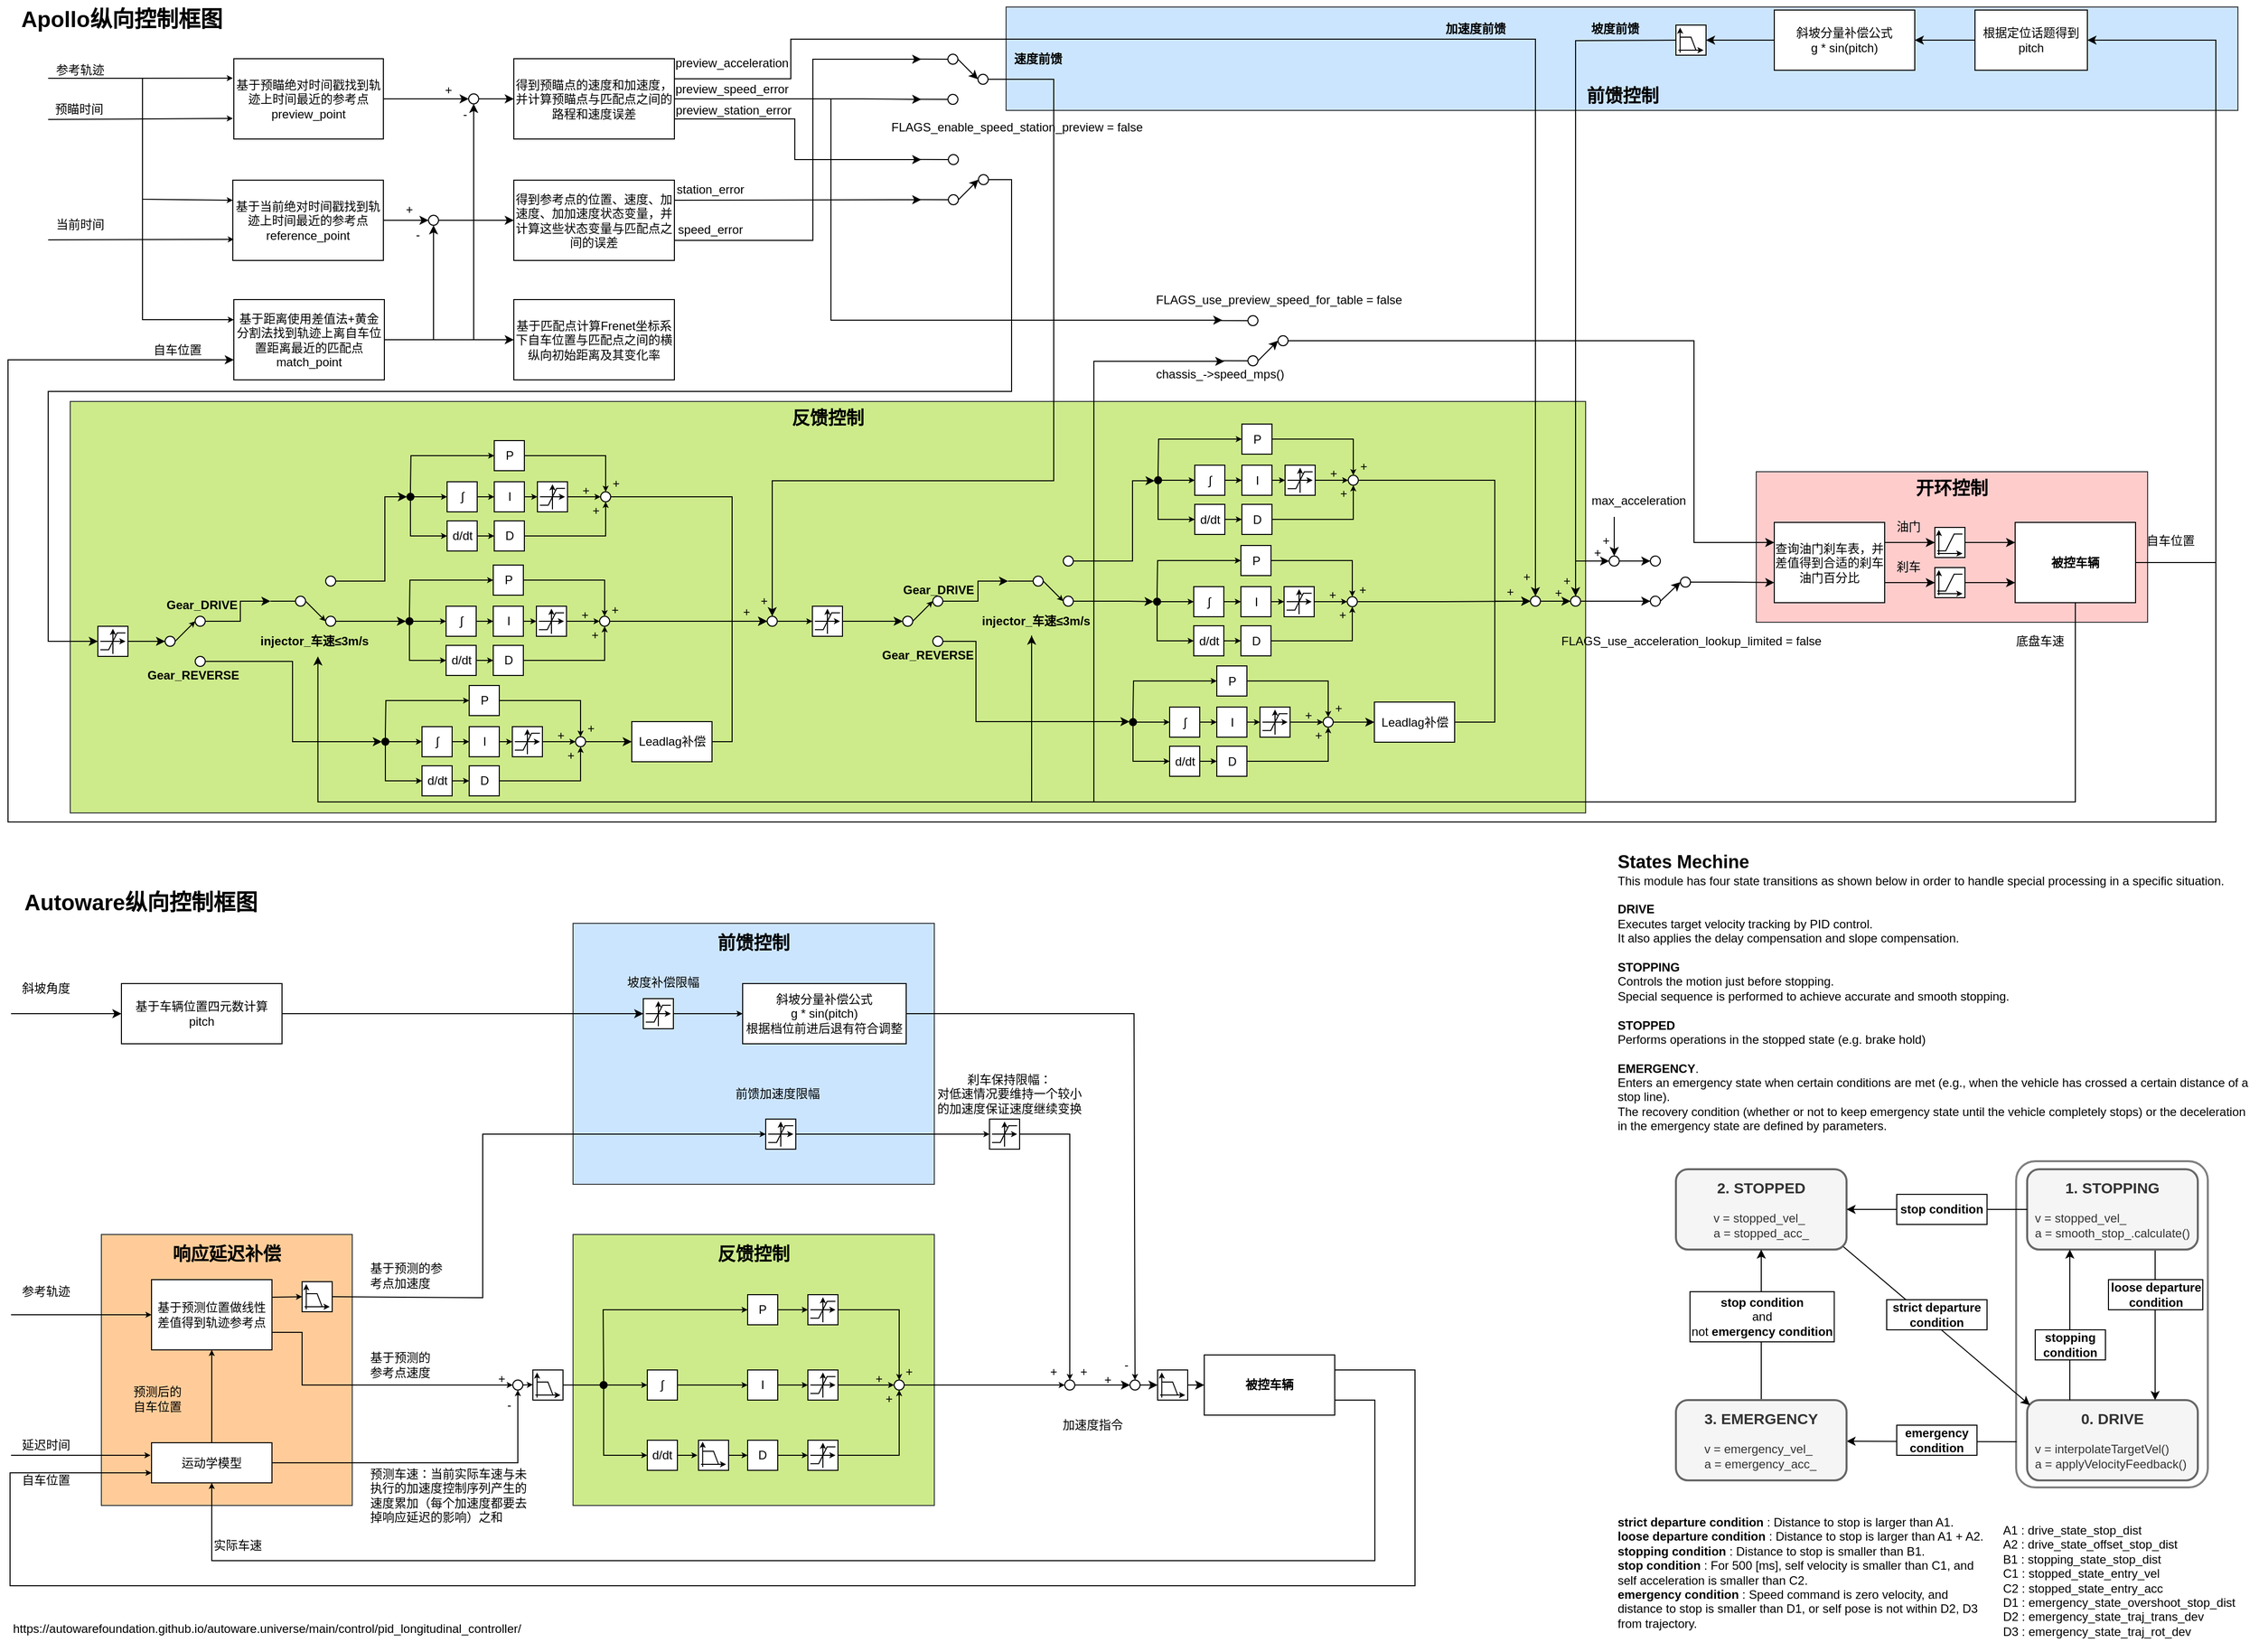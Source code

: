 <mxfile version="21.2.9" type="github" pages="4">
  <diagram id="C5RBs43oDa-KdzZeNtuy" name="VS">
    <mxGraphModel dx="1582" dy="880" grid="1" gridSize="10" guides="1" tooltips="1" connect="1" arrows="1" fold="1" page="1" pageScale="1" pageWidth="1169" pageHeight="827" math="0" shadow="0">
      <root>
        <mxCell id="WIyWlLk6GJQsqaUBKTNV-0" />
        <mxCell id="WIyWlLk6GJQsqaUBKTNV-1" parent="WIyWlLk6GJQsqaUBKTNV-0" />
        <mxCell id="cRVgNskynFr92N2gzK_U-615" value="&lt;span style=&quot;font-size: 18px;&quot;&gt;&lt;b&gt;开环控制&lt;/b&gt;&lt;/span&gt;" style="rounded=0;whiteSpace=wrap;html=1;verticalAlign=top;fillColor=#ffcccc;strokeColor=#36393d;" parent="WIyWlLk6GJQsqaUBKTNV-1" vertex="1">
          <mxGeometry x="1780" y="470" width="390" height="150" as="geometry" />
        </mxCell>
        <mxCell id="cRVgNskynFr92N2gzK_U-614" value="&lt;b&gt;&lt;font style=&quot;font-size: 18px;&quot;&gt;反馈控制&lt;/font&gt;&lt;/b&gt;" style="rounded=0;whiteSpace=wrap;html=1;verticalAlign=top;fillColor=#cdeb8b;strokeColor=#36393d;" parent="WIyWlLk6GJQsqaUBKTNV-1" vertex="1">
          <mxGeometry x="100" y="400" width="1510" height="410" as="geometry" />
        </mxCell>
        <mxCell id="cRVgNskynFr92N2gzK_U-612" value="&lt;b&gt;&lt;font style=&quot;font-size: 18px;&quot;&gt;前馈控制&lt;/font&gt;&lt;/b&gt;" style="rounded=0;whiteSpace=wrap;html=1;fillColor=#cce5ff;strokeColor=#36393d;verticalAlign=bottom;" parent="WIyWlLk6GJQsqaUBKTNV-1" vertex="1">
          <mxGeometry x="1032.5" y="7" width="1227.5" height="103" as="geometry" />
        </mxCell>
        <mxCell id="VPyf_NganPNjQ0OQ-j9U-152" value="基于车辆位置四元数计算&lt;br&gt;pitch" style="rounded=0;whiteSpace=wrap;html=1;" parent="WIyWlLk6GJQsqaUBKTNV-1" vertex="1">
          <mxGeometry x="151" y="980" width="160" height="60" as="geometry" />
        </mxCell>
        <mxCell id="VPyf_NganPNjQ0OQ-j9U-11" value="" style="rounded=0;whiteSpace=wrap;html=1;fillColor=#cce5ff;strokeColor=#36393d;" parent="WIyWlLk6GJQsqaUBKTNV-1" vertex="1">
          <mxGeometry x="601" y="920" width="360" height="260" as="geometry" />
        </mxCell>
        <mxCell id="VPyf_NganPNjQ0OQ-j9U-12" value="" style="rounded=0;whiteSpace=wrap;html=1;fillColor=#ffcc99;strokeColor=#36393d;" parent="WIyWlLk6GJQsqaUBKTNV-1" vertex="1">
          <mxGeometry x="131" y="1230" width="250" height="270" as="geometry" />
        </mxCell>
        <mxCell id="VPyf_NganPNjQ0OQ-j9U-13" value="" style="rounded=0;whiteSpace=wrap;html=1;fillColor=#cdeb8b;strokeColor=#36393d;" parent="WIyWlLk6GJQsqaUBKTNV-1" vertex="1">
          <mxGeometry x="601" y="1230" width="360" height="270" as="geometry" />
        </mxCell>
        <mxCell id="VPyf_NganPNjQ0OQ-j9U-14" style="edgeStyle=orthogonalEdgeStyle;rounded=0;orthogonalLoop=1;jettySize=auto;html=1;exitX=1;exitY=0.75;exitDx=0;exitDy=0;entryX=0;entryY=0.5;entryDx=0;entryDy=0;endSize=3;" parent="WIyWlLk6GJQsqaUBKTNV-1" source="VPyf_NganPNjQ0OQ-j9U-103" target="VPyf_NganPNjQ0OQ-j9U-17" edge="1">
          <mxGeometry relative="1" as="geometry">
            <Array as="points">
              <mxPoint x="331" y="1328" />
              <mxPoint x="331" y="1380" />
            </Array>
          </mxGeometry>
        </mxCell>
        <mxCell id="VPyf_NganPNjQ0OQ-j9U-15" style="edgeStyle=orthogonalEdgeStyle;rounded=0;orthogonalLoop=1;jettySize=auto;html=1;exitX=1;exitY=0.5;exitDx=0;exitDy=0;startArrow=none;startFill=0;endArrow=classic;endFill=1;entryX=0;entryY=0.5;entryDx=0;entryDy=0;" parent="WIyWlLk6GJQsqaUBKTNV-1" source="VPyf_NganPNjQ0OQ-j9U-20" target="VPyf_NganPNjQ0OQ-j9U-23" edge="1">
          <mxGeometry relative="1" as="geometry">
            <mxPoint x="1191" y="1380" as="targetPoint" />
          </mxGeometry>
        </mxCell>
        <mxCell id="VPyf_NganPNjQ0OQ-j9U-16" style="edgeStyle=orthogonalEdgeStyle;rounded=0;orthogonalLoop=1;jettySize=auto;html=1;exitX=1;exitY=0.5;exitDx=0;exitDy=0;startArrow=none;startFill=0;endArrow=none;endFill=0;endSize=3;entryX=0.5;entryY=1;entryDx=0;entryDy=0;" parent="WIyWlLk6GJQsqaUBKTNV-1" source="VPyf_NganPNjQ0OQ-j9U-135" target="VPyf_NganPNjQ0OQ-j9U-61" edge="1">
          <mxGeometry relative="1" as="geometry">
            <mxPoint x="561" y="1380" as="targetPoint" />
          </mxGeometry>
        </mxCell>
        <mxCell id="VPyf_NganPNjQ0OQ-j9U-17" value="" style="ellipse;whiteSpace=wrap;html=1;aspect=fixed;" parent="WIyWlLk6GJQsqaUBKTNV-1" vertex="1">
          <mxGeometry x="541" y="1375" width="10" height="10" as="geometry" />
        </mxCell>
        <mxCell id="VPyf_NganPNjQ0OQ-j9U-18" value="" style="endArrow=classic;html=1;entryX=0;entryY=0.5;entryDx=0;entryDy=0;endSize=3;" parent="WIyWlLk6GJQsqaUBKTNV-1" target="VPyf_NganPNjQ0OQ-j9U-103" edge="1">
          <mxGeometry width="50" height="50" relative="1" as="geometry">
            <mxPoint x="41" y="1310" as="sourcePoint" />
            <mxPoint x="451" y="1380" as="targetPoint" />
          </mxGeometry>
        </mxCell>
        <mxCell id="VPyf_NganPNjQ0OQ-j9U-19" value="基于预测的参考点速度" style="text;html=1;strokeColor=none;fillColor=none;align=left;verticalAlign=middle;whiteSpace=wrap;rounded=0;" parent="WIyWlLk6GJQsqaUBKTNV-1" vertex="1">
          <mxGeometry x="397" y="1350" width="70" height="20" as="geometry" />
        </mxCell>
        <mxCell id="VPyf_NganPNjQ0OQ-j9U-20" value="" style="ellipse;whiteSpace=wrap;html=1;aspect=fixed;" parent="WIyWlLk6GJQsqaUBKTNV-1" vertex="1">
          <mxGeometry x="1091" y="1375" width="10" height="10" as="geometry" />
        </mxCell>
        <mxCell id="VPyf_NganPNjQ0OQ-j9U-21" value="基于预测的参考点加速度" style="text;html=1;strokeColor=none;fillColor=none;align=left;verticalAlign=middle;whiteSpace=wrap;rounded=0;" parent="WIyWlLk6GJQsqaUBKTNV-1" vertex="1">
          <mxGeometry x="397" y="1261.25" width="74" height="20" as="geometry" />
        </mxCell>
        <mxCell id="VPyf_NganPNjQ0OQ-j9U-22" style="edgeStyle=orthogonalEdgeStyle;rounded=0;orthogonalLoop=1;jettySize=auto;html=1;exitX=1;exitY=0.5;exitDx=0;exitDy=0;entryX=0;entryY=0.5;entryDx=0;entryDy=0;" parent="WIyWlLk6GJQsqaUBKTNV-1" source="VPyf_NganPNjQ0OQ-j9U-23" target="cRVgNskynFr92N2gzK_U-828" edge="1">
          <mxGeometry relative="1" as="geometry">
            <mxPoint x="1180" y="1380" as="targetPoint" />
            <mxPoint x="1170" y="1380" as="sourcePoint" />
            <Array as="points" />
          </mxGeometry>
        </mxCell>
        <mxCell id="VPyf_NganPNjQ0OQ-j9U-23" value="" style="ellipse;whiteSpace=wrap;html=1;aspect=fixed;" parent="WIyWlLk6GJQsqaUBKTNV-1" vertex="1">
          <mxGeometry x="1156" y="1375" width="10" height="10" as="geometry" />
        </mxCell>
        <mxCell id="VPyf_NganPNjQ0OQ-j9U-24" value="" style="endArrow=classic;html=1;entryX=0.5;entryY=0;entryDx=0;entryDy=0;rounded=0;exitX=1;exitY=0.5;exitDx=0;exitDy=0;endSize=3;" parent="WIyWlLk6GJQsqaUBKTNV-1" source="VPyf_NganPNjQ0OQ-j9U-25" edge="1">
          <mxGeometry width="50" height="50" relative="1" as="geometry">
            <mxPoint x="896" y="1010" as="sourcePoint" />
            <mxPoint x="1161" y="1375" as="targetPoint" />
            <Array as="points">
              <mxPoint x="1160" y="1010" />
            </Array>
          </mxGeometry>
        </mxCell>
        <mxCell id="VPyf_NganPNjQ0OQ-j9U-25" value="斜坡分量补偿公式&lt;br&gt;g * sin(pitch)&lt;br&gt;根据档位前进后退有符合调整" style="rounded=0;whiteSpace=wrap;html=1;" parent="WIyWlLk6GJQsqaUBKTNV-1" vertex="1">
          <mxGeometry x="770" y="980" width="163" height="60" as="geometry" />
        </mxCell>
        <mxCell id="VPyf_NganPNjQ0OQ-j9U-26" value="" style="endArrow=classic;html=1;entryX=0;entryY=0.5;entryDx=0;entryDy=0;" parent="WIyWlLk6GJQsqaUBKTNV-1" target="VPyf_NganPNjQ0OQ-j9U-83" edge="1">
          <mxGeometry width="50" height="50" relative="1" as="geometry">
            <mxPoint x="311" y="1010" as="sourcePoint" />
            <mxPoint x="415" y="1009" as="targetPoint" />
          </mxGeometry>
        </mxCell>
        <mxCell id="VPyf_NganPNjQ0OQ-j9U-27" value="斜坡角度" style="text;html=1;strokeColor=none;fillColor=none;align=center;verticalAlign=middle;whiteSpace=wrap;rounded=0;" parent="WIyWlLk6GJQsqaUBKTNV-1" vertex="1">
          <mxGeometry x="51" y="975" width="50" height="20" as="geometry" />
        </mxCell>
        <mxCell id="VPyf_NganPNjQ0OQ-j9U-28" style="edgeStyle=orthogonalEdgeStyle;rounded=0;orthogonalLoop=1;jettySize=auto;html=1;exitX=1;exitY=0.5;exitDx=0;exitDy=0;startArrow=none;startFill=0;endArrow=classic;endFill=1;endSize=3;entryX=0;entryY=0.5;entryDx=0;entryDy=0;" parent="WIyWlLk6GJQsqaUBKTNV-1" source="VPyf_NganPNjQ0OQ-j9U-29" target="VPyf_NganPNjQ0OQ-j9U-41" edge="1">
          <mxGeometry relative="1" as="geometry">
            <mxPoint x="821" y="1310" as="targetPoint" />
          </mxGeometry>
        </mxCell>
        <mxCell id="VPyf_NganPNjQ0OQ-j9U-29" value="P" style="rounded=0;whiteSpace=wrap;html=1;" parent="WIyWlLk6GJQsqaUBKTNV-1" vertex="1">
          <mxGeometry x="775" y="1290" width="30" height="30" as="geometry" />
        </mxCell>
        <mxCell id="VPyf_NganPNjQ0OQ-j9U-30" style="edgeStyle=orthogonalEdgeStyle;rounded=0;orthogonalLoop=1;jettySize=auto;html=1;exitX=1;exitY=0.5;exitDx=0;exitDy=0;entryX=0;entryY=0.5;entryDx=0;entryDy=0;startArrow=none;startFill=0;endArrow=classic;endFill=1;endSize=3;" parent="WIyWlLk6GJQsqaUBKTNV-1" source="VPyf_NganPNjQ0OQ-j9U-31" target="VPyf_NganPNjQ0OQ-j9U-47" edge="1">
          <mxGeometry relative="1" as="geometry" />
        </mxCell>
        <mxCell id="VPyf_NganPNjQ0OQ-j9U-31" value="I" style="rounded=0;whiteSpace=wrap;html=1;" parent="WIyWlLk6GJQsqaUBKTNV-1" vertex="1">
          <mxGeometry x="775" y="1365" width="30" height="30" as="geometry" />
        </mxCell>
        <mxCell id="VPyf_NganPNjQ0OQ-j9U-32" style="edgeStyle=orthogonalEdgeStyle;rounded=0;orthogonalLoop=1;jettySize=auto;html=1;exitX=1;exitY=0.5;exitDx=0;exitDy=0;entryX=0;entryY=0.5;entryDx=0;entryDy=0;startArrow=none;startFill=0;endArrow=classic;endFill=1;endSize=3;" parent="WIyWlLk6GJQsqaUBKTNV-1" source="VPyf_NganPNjQ0OQ-j9U-33" target="VPyf_NganPNjQ0OQ-j9U-53" edge="1">
          <mxGeometry relative="1" as="geometry" />
        </mxCell>
        <mxCell id="VPyf_NganPNjQ0OQ-j9U-33" value="D" style="rounded=0;whiteSpace=wrap;html=1;" parent="WIyWlLk6GJQsqaUBKTNV-1" vertex="1">
          <mxGeometry x="775" y="1435" width="30" height="30" as="geometry" />
        </mxCell>
        <mxCell id="VPyf_NganPNjQ0OQ-j9U-34" style="edgeStyle=orthogonalEdgeStyle;rounded=0;orthogonalLoop=1;jettySize=auto;html=1;exitX=1;exitY=0.5;exitDx=0;exitDy=0;entryX=0;entryY=0.5;entryDx=0;entryDy=0;startArrow=none;startFill=0;endArrow=classic;endFill=1;endSize=3;" parent="WIyWlLk6GJQsqaUBKTNV-1" source="VPyf_NganPNjQ0OQ-j9U-35" target="VPyf_NganPNjQ0OQ-j9U-31" edge="1">
          <mxGeometry relative="1" as="geometry" />
        </mxCell>
        <mxCell id="VPyf_NganPNjQ0OQ-j9U-35" value="∫" style="rounded=0;whiteSpace=wrap;html=1;" parent="WIyWlLk6GJQsqaUBKTNV-1" vertex="1">
          <mxGeometry x="675" y="1365" width="30" height="30" as="geometry" />
        </mxCell>
        <mxCell id="VPyf_NganPNjQ0OQ-j9U-36" value="" style="edgeStyle=orthogonalEdgeStyle;rounded=0;orthogonalLoop=1;jettySize=auto;html=1;startArrow=none;startFill=0;endArrow=classic;endFill=1;endSize=3;" parent="WIyWlLk6GJQsqaUBKTNV-1" source="VPyf_NganPNjQ0OQ-j9U-37" edge="1">
          <mxGeometry relative="1" as="geometry">
            <mxPoint x="725" y="1450" as="targetPoint" />
          </mxGeometry>
        </mxCell>
        <mxCell id="VPyf_NganPNjQ0OQ-j9U-37" value="d/dt" style="rounded=0;whiteSpace=wrap;html=1;" parent="WIyWlLk6GJQsqaUBKTNV-1" vertex="1">
          <mxGeometry x="675" y="1435" width="30" height="30" as="geometry" />
        </mxCell>
        <mxCell id="VPyf_NganPNjQ0OQ-j9U-38" style="edgeStyle=orthogonalEdgeStyle;rounded=0;orthogonalLoop=1;jettySize=auto;html=1;exitX=1;exitY=0.5;exitDx=0;exitDy=0;entryX=0;entryY=0.5;entryDx=0;entryDy=0;startArrow=none;startFill=0;endArrow=classic;endFill=1;endSize=3;" parent="WIyWlLk6GJQsqaUBKTNV-1" source="VPyf_NganPNjQ0OQ-j9U-146" target="VPyf_NganPNjQ0OQ-j9U-33" edge="1">
          <mxGeometry relative="1" as="geometry">
            <mxPoint x="755" y="1450" as="sourcePoint" />
            <Array as="points">
              <mxPoint x="761" y="1450" />
              <mxPoint x="761" y="1450" />
            </Array>
          </mxGeometry>
        </mxCell>
        <mxCell id="VPyf_NganPNjQ0OQ-j9U-40" value="" style="group" parent="WIyWlLk6GJQsqaUBKTNV-1" vertex="1" connectable="0">
          <mxGeometry x="835" y="1290" width="30" height="30" as="geometry" />
        </mxCell>
        <mxCell id="VPyf_NganPNjQ0OQ-j9U-41" value="" style="rounded=0;whiteSpace=wrap;html=1;" parent="VPyf_NganPNjQ0OQ-j9U-40" vertex="1">
          <mxGeometry width="30" height="30" as="geometry" />
        </mxCell>
        <mxCell id="VPyf_NganPNjQ0OQ-j9U-42" value="" style="group" parent="VPyf_NganPNjQ0OQ-j9U-40" vertex="1" connectable="0">
          <mxGeometry x="10.83" y="2.5" width="8.34" height="25" as="geometry" />
        </mxCell>
        <mxCell id="VPyf_NganPNjQ0OQ-j9U-43" value="" style="endArrow=classic;html=1;endSize=3;" parent="VPyf_NganPNjQ0OQ-j9U-42" edge="1">
          <mxGeometry width="50" height="50" relative="1" as="geometry">
            <mxPoint x="4.17" y="25" as="sourcePoint" />
            <mxPoint x="4.17" as="targetPoint" />
          </mxGeometry>
        </mxCell>
        <mxCell id="VPyf_NganPNjQ0OQ-j9U-44" value="" style="endArrow=classic;html=1;endSize=3;" parent="VPyf_NganPNjQ0OQ-j9U-42" edge="1">
          <mxGeometry width="50" height="50" relative="1" as="geometry">
            <mxPoint x="-8.34" y="12.5" as="sourcePoint" />
            <mxPoint x="16.68" y="12.5" as="targetPoint" />
            <Array as="points">
              <mxPoint x="8.34" y="12.5" />
            </Array>
          </mxGeometry>
        </mxCell>
        <mxCell id="VPyf_NganPNjQ0OQ-j9U-45" value="" style="endArrow=none;html=1;rounded=0;" parent="VPyf_NganPNjQ0OQ-j9U-42" edge="1">
          <mxGeometry width="50" height="50" relative="1" as="geometry">
            <mxPoint x="-8.34" y="20.833" as="sourcePoint" />
            <mxPoint x="16.68" y="4.167" as="targetPoint" />
            <Array as="points">
              <mxPoint y="20.833" />
              <mxPoint x="8.34" y="4.167" />
            </Array>
          </mxGeometry>
        </mxCell>
        <mxCell id="VPyf_NganPNjQ0OQ-j9U-46" value="" style="group" parent="WIyWlLk6GJQsqaUBKTNV-1" vertex="1" connectable="0">
          <mxGeometry x="835" y="1365" width="30" height="30" as="geometry" />
        </mxCell>
        <mxCell id="VPyf_NganPNjQ0OQ-j9U-47" value="" style="rounded=0;whiteSpace=wrap;html=1;" parent="VPyf_NganPNjQ0OQ-j9U-46" vertex="1">
          <mxGeometry width="30" height="30" as="geometry" />
        </mxCell>
        <mxCell id="VPyf_NganPNjQ0OQ-j9U-48" value="" style="group" parent="VPyf_NganPNjQ0OQ-j9U-46" vertex="1" connectable="0">
          <mxGeometry x="10.83" y="2.5" width="8.34" height="25" as="geometry" />
        </mxCell>
        <mxCell id="VPyf_NganPNjQ0OQ-j9U-49" value="" style="endArrow=classic;html=1;endSize=3;" parent="VPyf_NganPNjQ0OQ-j9U-48" edge="1">
          <mxGeometry width="50" height="50" relative="1" as="geometry">
            <mxPoint x="4.17" y="25" as="sourcePoint" />
            <mxPoint x="4.17" as="targetPoint" />
          </mxGeometry>
        </mxCell>
        <mxCell id="VPyf_NganPNjQ0OQ-j9U-50" value="" style="endArrow=classic;html=1;endSize=3;" parent="VPyf_NganPNjQ0OQ-j9U-48" edge="1">
          <mxGeometry width="50" height="50" relative="1" as="geometry">
            <mxPoint x="-8.34" y="12.5" as="sourcePoint" />
            <mxPoint x="16.68" y="12.5" as="targetPoint" />
            <Array as="points">
              <mxPoint x="8.34" y="12.5" />
            </Array>
          </mxGeometry>
        </mxCell>
        <mxCell id="VPyf_NganPNjQ0OQ-j9U-51" value="" style="endArrow=none;html=1;rounded=0;" parent="VPyf_NganPNjQ0OQ-j9U-48" edge="1">
          <mxGeometry width="50" height="50" relative="1" as="geometry">
            <mxPoint x="-8.34" y="20.833" as="sourcePoint" />
            <mxPoint x="16.68" y="4.167" as="targetPoint" />
            <Array as="points">
              <mxPoint y="20.833" />
              <mxPoint x="8.34" y="4.167" />
            </Array>
          </mxGeometry>
        </mxCell>
        <mxCell id="VPyf_NganPNjQ0OQ-j9U-52" value="" style="group" parent="WIyWlLk6GJQsqaUBKTNV-1" vertex="1" connectable="0">
          <mxGeometry x="835" y="1435" width="30" height="30" as="geometry" />
        </mxCell>
        <mxCell id="VPyf_NganPNjQ0OQ-j9U-53" value="" style="rounded=0;whiteSpace=wrap;html=1;" parent="VPyf_NganPNjQ0OQ-j9U-52" vertex="1">
          <mxGeometry width="30" height="30" as="geometry" />
        </mxCell>
        <mxCell id="VPyf_NganPNjQ0OQ-j9U-54" value="" style="group" parent="VPyf_NganPNjQ0OQ-j9U-52" vertex="1" connectable="0">
          <mxGeometry x="10.83" y="2.5" width="8.34" height="25" as="geometry" />
        </mxCell>
        <mxCell id="VPyf_NganPNjQ0OQ-j9U-55" value="" style="endArrow=classic;html=1;endSize=3;" parent="VPyf_NganPNjQ0OQ-j9U-54" edge="1">
          <mxGeometry width="50" height="50" relative="1" as="geometry">
            <mxPoint x="4.17" y="25" as="sourcePoint" />
            <mxPoint x="4.17" as="targetPoint" />
          </mxGeometry>
        </mxCell>
        <mxCell id="VPyf_NganPNjQ0OQ-j9U-56" value="" style="endArrow=classic;html=1;endSize=3;" parent="VPyf_NganPNjQ0OQ-j9U-54" edge="1">
          <mxGeometry width="50" height="50" relative="1" as="geometry">
            <mxPoint x="-8.34" y="12.5" as="sourcePoint" />
            <mxPoint x="16.68" y="12.5" as="targetPoint" />
            <Array as="points">
              <mxPoint x="8.34" y="12.5" />
            </Array>
          </mxGeometry>
        </mxCell>
        <mxCell id="VPyf_NganPNjQ0OQ-j9U-57" value="" style="endArrow=none;html=1;rounded=0;" parent="VPyf_NganPNjQ0OQ-j9U-54" edge="1">
          <mxGeometry width="50" height="50" relative="1" as="geometry">
            <mxPoint x="-8.34" y="20.833" as="sourcePoint" />
            <mxPoint x="16.68" y="4.167" as="targetPoint" />
            <Array as="points">
              <mxPoint y="20.833" />
              <mxPoint x="8.34" y="4.167" />
            </Array>
          </mxGeometry>
        </mxCell>
        <mxCell id="VPyf_NganPNjQ0OQ-j9U-58" style="edgeStyle=orthogonalEdgeStyle;rounded=0;orthogonalLoop=1;jettySize=auto;html=1;exitX=0;exitY=0.5;exitDx=0;exitDy=0;entryX=0;entryY=0.5;entryDx=0;entryDy=0;startArrow=none;startFill=0;endArrow=classic;endFill=1;endSize=3;" parent="WIyWlLk6GJQsqaUBKTNV-1" source="VPyf_NganPNjQ0OQ-j9U-61" target="VPyf_NganPNjQ0OQ-j9U-29" edge="1">
          <mxGeometry relative="1" as="geometry">
            <Array as="points">
              <mxPoint x="632" y="1370" />
              <mxPoint x="631" y="1370" />
              <mxPoint x="631" y="1305" />
            </Array>
          </mxGeometry>
        </mxCell>
        <mxCell id="VPyf_NganPNjQ0OQ-j9U-59" style="edgeStyle=orthogonalEdgeStyle;rounded=0;orthogonalLoop=1;jettySize=auto;html=1;exitX=0.5;exitY=0;exitDx=0;exitDy=0;entryX=0;entryY=0.5;entryDx=0;entryDy=0;startArrow=none;startFill=0;endArrow=classic;endFill=1;endSize=3;" parent="WIyWlLk6GJQsqaUBKTNV-1" source="VPyf_NganPNjQ0OQ-j9U-61" target="VPyf_NganPNjQ0OQ-j9U-35" edge="1">
          <mxGeometry relative="1" as="geometry" />
        </mxCell>
        <mxCell id="VPyf_NganPNjQ0OQ-j9U-60" style="edgeStyle=orthogonalEdgeStyle;rounded=0;orthogonalLoop=1;jettySize=auto;html=1;exitX=1;exitY=0.5;exitDx=0;exitDy=0;entryX=0;entryY=0.5;entryDx=0;entryDy=0;startArrow=none;startFill=0;endArrow=classic;endFill=1;endSize=3;" parent="WIyWlLk6GJQsqaUBKTNV-1" source="VPyf_NganPNjQ0OQ-j9U-61" target="VPyf_NganPNjQ0OQ-j9U-37" edge="1">
          <mxGeometry relative="1" as="geometry" />
        </mxCell>
        <mxCell id="VPyf_NganPNjQ0OQ-j9U-61" value="" style="ellipse;whiteSpace=wrap;html=1;aspect=fixed;fillColor=#000000;direction=south;" parent="WIyWlLk6GJQsqaUBKTNV-1" vertex="1">
          <mxGeometry x="628" y="1376.5" width="7" height="7" as="geometry" />
        </mxCell>
        <mxCell id="VPyf_NganPNjQ0OQ-j9U-62" style="edgeStyle=orthogonalEdgeStyle;rounded=0;orthogonalLoop=1;jettySize=auto;html=1;exitX=1;exitY=0.5;exitDx=0;exitDy=0;entryX=0;entryY=0.5;entryDx=0;entryDy=0;startArrow=none;startFill=0;endArrow=classic;endFill=1;endSize=3;" parent="WIyWlLk6GJQsqaUBKTNV-1" source="VPyf_NganPNjQ0OQ-j9U-63" target="VPyf_NganPNjQ0OQ-j9U-20" edge="1">
          <mxGeometry relative="1" as="geometry" />
        </mxCell>
        <mxCell id="VPyf_NganPNjQ0OQ-j9U-63" value="" style="ellipse;whiteSpace=wrap;html=1;aspect=fixed;" parent="WIyWlLk6GJQsqaUBKTNV-1" vertex="1">
          <mxGeometry x="921" y="1375" width="10" height="10" as="geometry" />
        </mxCell>
        <mxCell id="VPyf_NganPNjQ0OQ-j9U-64" style="edgeStyle=orthogonalEdgeStyle;rounded=0;orthogonalLoop=1;jettySize=auto;html=1;exitX=1;exitY=0.5;exitDx=0;exitDy=0;entryX=0.5;entryY=0;entryDx=0;entryDy=0;startArrow=none;startFill=0;endArrow=classic;endFill=1;endSize=3;" parent="WIyWlLk6GJQsqaUBKTNV-1" source="VPyf_NganPNjQ0OQ-j9U-41" target="VPyf_NganPNjQ0OQ-j9U-63" edge="1">
          <mxGeometry relative="1" as="geometry" />
        </mxCell>
        <mxCell id="VPyf_NganPNjQ0OQ-j9U-65" style="edgeStyle=orthogonalEdgeStyle;rounded=0;orthogonalLoop=1;jettySize=auto;html=1;exitX=1;exitY=0.5;exitDx=0;exitDy=0;entryX=0;entryY=0.5;entryDx=0;entryDy=0;startArrow=none;startFill=0;endArrow=classic;endFill=1;endSize=3;" parent="WIyWlLk6GJQsqaUBKTNV-1" source="VPyf_NganPNjQ0OQ-j9U-47" target="VPyf_NganPNjQ0OQ-j9U-63" edge="1">
          <mxGeometry relative="1" as="geometry" />
        </mxCell>
        <mxCell id="VPyf_NganPNjQ0OQ-j9U-66" style="edgeStyle=orthogonalEdgeStyle;rounded=0;orthogonalLoop=1;jettySize=auto;html=1;exitX=1;exitY=0.5;exitDx=0;exitDy=0;entryX=0.5;entryY=1;entryDx=0;entryDy=0;startArrow=none;startFill=0;endArrow=classic;endFill=1;endSize=3;" parent="WIyWlLk6GJQsqaUBKTNV-1" source="VPyf_NganPNjQ0OQ-j9U-53" target="VPyf_NganPNjQ0OQ-j9U-63" edge="1">
          <mxGeometry relative="1" as="geometry" />
        </mxCell>
        <mxCell id="VPyf_NganPNjQ0OQ-j9U-67" value="+" style="text;html=1;strokeColor=none;fillColor=none;align=center;verticalAlign=middle;whiteSpace=wrap;rounded=0;" parent="WIyWlLk6GJQsqaUBKTNV-1" vertex="1">
          <mxGeometry x="931" y="1356.5" width="10" height="20" as="geometry" />
        </mxCell>
        <mxCell id="VPyf_NganPNjQ0OQ-j9U-68" value="+" style="text;html=1;strokeColor=none;fillColor=none;align=center;verticalAlign=middle;whiteSpace=wrap;rounded=0;" parent="WIyWlLk6GJQsqaUBKTNV-1" vertex="1">
          <mxGeometry x="911" y="1383.5" width="10" height="20" as="geometry" />
        </mxCell>
        <mxCell id="VPyf_NganPNjQ0OQ-j9U-69" value="+" style="text;html=1;strokeColor=none;fillColor=none;align=center;verticalAlign=middle;whiteSpace=wrap;rounded=0;" parent="WIyWlLk6GJQsqaUBKTNV-1" vertex="1">
          <mxGeometry x="901" y="1363.5" width="10" height="20" as="geometry" />
        </mxCell>
        <mxCell id="VPyf_NganPNjQ0OQ-j9U-70" value="+" style="text;html=1;strokeColor=none;fillColor=none;align=center;verticalAlign=middle;whiteSpace=wrap;rounded=0;" parent="WIyWlLk6GJQsqaUBKTNV-1" vertex="1">
          <mxGeometry x="1105" y="1356.5" width="10" height="20" as="geometry" />
        </mxCell>
        <mxCell id="VPyf_NganPNjQ0OQ-j9U-71" value="+" style="text;html=1;strokeColor=none;fillColor=none;align=center;verticalAlign=middle;whiteSpace=wrap;rounded=0;" parent="WIyWlLk6GJQsqaUBKTNV-1" vertex="1">
          <mxGeometry x="1075" y="1356.5" width="10" height="20" as="geometry" />
        </mxCell>
        <mxCell id="VPyf_NganPNjQ0OQ-j9U-72" value="+" style="text;html=1;strokeColor=none;fillColor=none;align=center;verticalAlign=middle;whiteSpace=wrap;rounded=0;" parent="WIyWlLk6GJQsqaUBKTNV-1" vertex="1">
          <mxGeometry x="1129" y="1365" width="10" height="20" as="geometry" />
        </mxCell>
        <mxCell id="VPyf_NganPNjQ0OQ-j9U-73" value="-" style="text;html=1;strokeColor=none;fillColor=none;align=center;verticalAlign=middle;whiteSpace=wrap;rounded=0;" parent="WIyWlLk6GJQsqaUBKTNV-1" vertex="1">
          <mxGeometry x="1149" y="1350" width="7" height="20" as="geometry" />
        </mxCell>
        <mxCell id="VPyf_NganPNjQ0OQ-j9U-74" value="" style="group" parent="WIyWlLk6GJQsqaUBKTNV-1" vertex="1" connectable="0">
          <mxGeometry x="793" y="1115" width="30" height="30" as="geometry" />
        </mxCell>
        <mxCell id="VPyf_NganPNjQ0OQ-j9U-75" value="" style="rounded=0;whiteSpace=wrap;html=1;" parent="VPyf_NganPNjQ0OQ-j9U-74" vertex="1">
          <mxGeometry width="30" height="30" as="geometry" />
        </mxCell>
        <mxCell id="VPyf_NganPNjQ0OQ-j9U-76" value="" style="group" parent="VPyf_NganPNjQ0OQ-j9U-74" vertex="1" connectable="0">
          <mxGeometry x="10.83" y="2.5" width="8.34" height="25" as="geometry" />
        </mxCell>
        <mxCell id="VPyf_NganPNjQ0OQ-j9U-77" value="" style="endArrow=classic;html=1;endSize=3;" parent="VPyf_NganPNjQ0OQ-j9U-76" edge="1">
          <mxGeometry width="50" height="50" relative="1" as="geometry">
            <mxPoint x="4.17" y="25" as="sourcePoint" />
            <mxPoint x="4.17" as="targetPoint" />
          </mxGeometry>
        </mxCell>
        <mxCell id="VPyf_NganPNjQ0OQ-j9U-78" value="" style="endArrow=classic;html=1;endSize=3;" parent="VPyf_NganPNjQ0OQ-j9U-76" edge="1">
          <mxGeometry width="50" height="50" relative="1" as="geometry">
            <mxPoint x="-8.34" y="12.5" as="sourcePoint" />
            <mxPoint x="16.68" y="12.5" as="targetPoint" />
            <Array as="points">
              <mxPoint x="8.34" y="12.5" />
            </Array>
          </mxGeometry>
        </mxCell>
        <mxCell id="VPyf_NganPNjQ0OQ-j9U-79" value="" style="endArrow=none;html=1;rounded=0;" parent="VPyf_NganPNjQ0OQ-j9U-76" edge="1">
          <mxGeometry width="50" height="50" relative="1" as="geometry">
            <mxPoint x="-8.34" y="20.833" as="sourcePoint" />
            <mxPoint x="16.68" y="4.167" as="targetPoint" />
            <Array as="points">
              <mxPoint y="20.833" />
              <mxPoint x="8.34" y="4.167" />
            </Array>
          </mxGeometry>
        </mxCell>
        <mxCell id="VPyf_NganPNjQ0OQ-j9U-80" style="edgeStyle=orthogonalEdgeStyle;rounded=0;orthogonalLoop=1;jettySize=auto;html=1;exitX=1;exitY=0.5;exitDx=0;exitDy=0;startArrow=none;startFill=0;endArrow=classic;endFill=1;endSize=3;entryX=0.5;entryY=0;entryDx=0;entryDy=0;" parent="WIyWlLk6GJQsqaUBKTNV-1" source="VPyf_NganPNjQ0OQ-j9U-110" target="VPyf_NganPNjQ0OQ-j9U-20" edge="1">
          <mxGeometry relative="1" as="geometry">
            <mxPoint x="981" y="1340" as="targetPoint" />
          </mxGeometry>
        </mxCell>
        <mxCell id="VPyf_NganPNjQ0OQ-j9U-81" value="" style="endArrow=classic;html=1;endSize=3;entryX=0;entryY=0.5;entryDx=0;entryDy=0;exitX=1;exitY=0.5;exitDx=0;exitDy=0;rounded=0;" parent="WIyWlLk6GJQsqaUBKTNV-1" source="VPyf_NganPNjQ0OQ-j9U-123" target="VPyf_NganPNjQ0OQ-j9U-75" edge="1">
          <mxGeometry width="50" height="50" relative="1" as="geometry">
            <mxPoint x="311" y="1190" as="sourcePoint" />
            <mxPoint x="601" y="1190" as="targetPoint" />
            <Array as="points">
              <mxPoint x="511" y="1293" />
              <mxPoint x="511" y="1130" />
            </Array>
          </mxGeometry>
        </mxCell>
        <mxCell id="VPyf_NganPNjQ0OQ-j9U-82" value="" style="group" parent="WIyWlLk6GJQsqaUBKTNV-1" vertex="1" connectable="0">
          <mxGeometry x="671" y="995" width="30" height="30" as="geometry" />
        </mxCell>
        <mxCell id="VPyf_NganPNjQ0OQ-j9U-83" value="" style="rounded=0;whiteSpace=wrap;html=1;" parent="VPyf_NganPNjQ0OQ-j9U-82" vertex="1">
          <mxGeometry width="30" height="30" as="geometry" />
        </mxCell>
        <mxCell id="VPyf_NganPNjQ0OQ-j9U-84" value="" style="group" parent="VPyf_NganPNjQ0OQ-j9U-82" vertex="1" connectable="0">
          <mxGeometry x="10.83" y="2.5" width="8.34" height="25" as="geometry" />
        </mxCell>
        <mxCell id="VPyf_NganPNjQ0OQ-j9U-85" value="" style="endArrow=classic;html=1;endSize=3;" parent="VPyf_NganPNjQ0OQ-j9U-84" edge="1">
          <mxGeometry width="50" height="50" relative="1" as="geometry">
            <mxPoint x="4.17" y="25" as="sourcePoint" />
            <mxPoint x="4.17" as="targetPoint" />
          </mxGeometry>
        </mxCell>
        <mxCell id="VPyf_NganPNjQ0OQ-j9U-86" value="" style="endArrow=classic;html=1;endSize=3;" parent="VPyf_NganPNjQ0OQ-j9U-84" edge="1">
          <mxGeometry width="50" height="50" relative="1" as="geometry">
            <mxPoint x="-8.34" y="12.5" as="sourcePoint" />
            <mxPoint x="16.68" y="12.5" as="targetPoint" />
            <Array as="points">
              <mxPoint x="8.34" y="12.5" />
            </Array>
          </mxGeometry>
        </mxCell>
        <mxCell id="VPyf_NganPNjQ0OQ-j9U-87" value="" style="endArrow=none;html=1;rounded=0;" parent="VPyf_NganPNjQ0OQ-j9U-84" edge="1">
          <mxGeometry width="50" height="50" relative="1" as="geometry">
            <mxPoint x="-8.34" y="20.833" as="sourcePoint" />
            <mxPoint x="16.68" y="4.167" as="targetPoint" />
            <Array as="points">
              <mxPoint y="20.833" />
              <mxPoint x="8.34" y="4.167" />
            </Array>
          </mxGeometry>
        </mxCell>
        <mxCell id="VPyf_NganPNjQ0OQ-j9U-88" style="edgeStyle=orthogonalEdgeStyle;rounded=0;orthogonalLoop=1;jettySize=auto;html=1;exitX=1;exitY=0.5;exitDx=0;exitDy=0;startArrow=none;startFill=0;endArrow=classic;endFill=1;endSize=3;" parent="WIyWlLk6GJQsqaUBKTNV-1" source="VPyf_NganPNjQ0OQ-j9U-83" target="VPyf_NganPNjQ0OQ-j9U-25" edge="1">
          <mxGeometry relative="1" as="geometry" />
        </mxCell>
        <mxCell id="VPyf_NganPNjQ0OQ-j9U-89" value="坡度补偿限幅" style="text;html=1;strokeColor=none;fillColor=none;align=center;verticalAlign=middle;whiteSpace=wrap;rounded=0;" parent="WIyWlLk6GJQsqaUBKTNV-1" vertex="1">
          <mxGeometry x="616" y="969" width="150" height="20" as="geometry" />
        </mxCell>
        <mxCell id="VPyf_NganPNjQ0OQ-j9U-90" value="前馈加速度限幅" style="text;html=1;strokeColor=none;fillColor=none;align=center;verticalAlign=middle;whiteSpace=wrap;rounded=0;" parent="WIyWlLk6GJQsqaUBKTNV-1" vertex="1">
          <mxGeometry x="702" y="1080" width="206" height="20" as="geometry" />
        </mxCell>
        <mxCell id="VPyf_NganPNjQ0OQ-j9U-91" style="edgeStyle=orthogonalEdgeStyle;rounded=0;orthogonalLoop=1;jettySize=auto;html=1;startArrow=none;startFill=0;endArrow=classic;endFill=1;endSize=3;entryX=0.5;entryY=1;entryDx=0;entryDy=0;exitX=1;exitY=0.75;exitDx=0;exitDy=0;" parent="WIyWlLk6GJQsqaUBKTNV-1" source="VPyf_NganPNjQ0OQ-j9U-108" target="VPyf_NganPNjQ0OQ-j9U-102" edge="1">
          <mxGeometry relative="1" as="geometry">
            <mxPoint x="600" y="1550" as="sourcePoint" />
            <mxPoint x="201" y="1450" as="targetPoint" />
            <Array as="points">
              <mxPoint x="1400" y="1395" />
              <mxPoint x="1400" y="1555" />
              <mxPoint x="241" y="1555" />
            </Array>
          </mxGeometry>
        </mxCell>
        <mxCell id="VPyf_NganPNjQ0OQ-j9U-92" value="&lt;b&gt;&lt;font style=&quot;font-size: 18px;&quot;&gt;反馈控制&lt;/font&gt;&lt;/b&gt;" style="text;html=1;strokeColor=none;fillColor=none;align=center;verticalAlign=middle;whiteSpace=wrap;rounded=0;" parent="WIyWlLk6GJQsqaUBKTNV-1" vertex="1">
          <mxGeometry x="678" y="1240" width="206" height="20" as="geometry" />
        </mxCell>
        <mxCell id="VPyf_NganPNjQ0OQ-j9U-93" value="+" style="text;html=1;strokeColor=none;fillColor=none;align=center;verticalAlign=middle;whiteSpace=wrap;rounded=0;" parent="WIyWlLk6GJQsqaUBKTNV-1" vertex="1">
          <mxGeometry x="525" y="1363.5" width="10" height="20" as="geometry" />
        </mxCell>
        <mxCell id="VPyf_NganPNjQ0OQ-j9U-94" value="-" style="text;html=1;strokeColor=none;fillColor=none;align=center;verticalAlign=middle;whiteSpace=wrap;rounded=0;" parent="WIyWlLk6GJQsqaUBKTNV-1" vertex="1">
          <mxGeometry x="534" y="1390" width="7" height="20" as="geometry" />
        </mxCell>
        <mxCell id="VPyf_NganPNjQ0OQ-j9U-95" value="参考轨迹" style="text;html=1;strokeColor=none;fillColor=none;align=center;verticalAlign=middle;whiteSpace=wrap;rounded=0;" parent="WIyWlLk6GJQsqaUBKTNV-1" vertex="1">
          <mxGeometry x="51" y="1277" width="50" height="20" as="geometry" />
        </mxCell>
        <mxCell id="VPyf_NganPNjQ0OQ-j9U-96" value="&lt;b&gt;&lt;font style=&quot;font-size: 18px;&quot;&gt;响应延迟补偿&lt;/font&gt;&lt;/b&gt;" style="text;html=1;strokeColor=none;fillColor=none;align=center;verticalAlign=middle;whiteSpace=wrap;rounded=0;" parent="WIyWlLk6GJQsqaUBKTNV-1" vertex="1">
          <mxGeometry x="176" y="1240" width="160" height="20" as="geometry" />
        </mxCell>
        <mxCell id="VPyf_NganPNjQ0OQ-j9U-97" value="" style="endArrow=classic;html=1;endSize=3;" parent="WIyWlLk6GJQsqaUBKTNV-1" edge="1">
          <mxGeometry width="50" height="50" relative="1" as="geometry">
            <mxPoint x="41" y="1450" as="sourcePoint" />
            <mxPoint x="180" y="1450" as="targetPoint" />
          </mxGeometry>
        </mxCell>
        <mxCell id="VPyf_NganPNjQ0OQ-j9U-98" value="自车位置" style="text;html=1;strokeColor=none;fillColor=none;align=center;verticalAlign=middle;whiteSpace=wrap;rounded=0;" parent="WIyWlLk6GJQsqaUBKTNV-1" vertex="1">
          <mxGeometry x="51" y="1465" width="50" height="20" as="geometry" />
        </mxCell>
        <mxCell id="VPyf_NganPNjQ0OQ-j9U-99" style="edgeStyle=orthogonalEdgeStyle;rounded=0;orthogonalLoop=1;jettySize=auto;html=1;exitX=1;exitY=0.5;exitDx=0;exitDy=0;entryX=0.5;entryY=1;entryDx=0;entryDy=0;endSize=3;" parent="WIyWlLk6GJQsqaUBKTNV-1" source="VPyf_NganPNjQ0OQ-j9U-102" target="VPyf_NganPNjQ0OQ-j9U-17" edge="1">
          <mxGeometry relative="1" as="geometry">
            <mxPoint x="383.6" y="1390.12" as="sourcePoint" />
            <mxPoint x="581" y="1390" as="targetPoint" />
            <Array as="points">
              <mxPoint x="546" y="1458" />
            </Array>
          </mxGeometry>
        </mxCell>
        <mxCell id="VPyf_NganPNjQ0OQ-j9U-100" value="预测车速：当前实际车速与未执行的加速度控制序列产生的速度累加（每个加速度都要去掉响应延迟的影响）之和" style="text;html=1;strokeColor=none;fillColor=none;align=left;verticalAlign=middle;whiteSpace=wrap;rounded=0;" parent="WIyWlLk6GJQsqaUBKTNV-1" vertex="1">
          <mxGeometry x="397" y="1480" width="164" height="20" as="geometry" />
        </mxCell>
        <mxCell id="VPyf_NganPNjQ0OQ-j9U-101" style="edgeStyle=orthogonalEdgeStyle;rounded=0;orthogonalLoop=1;jettySize=auto;html=1;exitX=0.5;exitY=0;exitDx=0;exitDy=0;startArrow=none;startFill=0;endArrow=classic;endFill=1;endSize=3;entryX=0.5;entryY=1;entryDx=0;entryDy=0;" parent="WIyWlLk6GJQsqaUBKTNV-1" source="VPyf_NganPNjQ0OQ-j9U-102" target="VPyf_NganPNjQ0OQ-j9U-103" edge="1">
          <mxGeometry relative="1" as="geometry" />
        </mxCell>
        <mxCell id="VPyf_NganPNjQ0OQ-j9U-102" value="运动学模型" style="rounded=0;whiteSpace=wrap;html=1;" parent="WIyWlLk6GJQsqaUBKTNV-1" vertex="1">
          <mxGeometry x="181" y="1437.5" width="120" height="40" as="geometry" />
        </mxCell>
        <mxCell id="VPyf_NganPNjQ0OQ-j9U-103" value="基于预测位置做线性差值得到轨迹参考点" style="rounded=0;whiteSpace=wrap;html=1;" parent="WIyWlLk6GJQsqaUBKTNV-1" vertex="1">
          <mxGeometry x="181" y="1275" width="120" height="70" as="geometry" />
        </mxCell>
        <mxCell id="VPyf_NganPNjQ0OQ-j9U-104" value="预测后的自车位置" style="text;html=1;strokeColor=none;fillColor=none;align=left;verticalAlign=middle;whiteSpace=wrap;rounded=0;" parent="WIyWlLk6GJQsqaUBKTNV-1" vertex="1">
          <mxGeometry x="161" y="1383.5" width="60" height="20" as="geometry" />
        </mxCell>
        <mxCell id="VPyf_NganPNjQ0OQ-j9U-105" value="实际车速" style="text;html=1;strokeColor=none;fillColor=none;align=left;verticalAlign=middle;whiteSpace=wrap;rounded=0;" parent="WIyWlLk6GJQsqaUBKTNV-1" vertex="1">
          <mxGeometry x="241" y="1530" width="74" height="20" as="geometry" />
        </mxCell>
        <mxCell id="VPyf_NganPNjQ0OQ-j9U-106" value="&lt;b&gt;&lt;font style=&quot;font-size: 18px;&quot;&gt;前馈控制&lt;/font&gt;&lt;/b&gt;" style="text;html=1;strokeColor=none;fillColor=none;align=center;verticalAlign=middle;whiteSpace=wrap;rounded=0;" parent="WIyWlLk6GJQsqaUBKTNV-1" vertex="1">
          <mxGeometry x="678" y="930" width="206" height="20" as="geometry" />
        </mxCell>
        <mxCell id="VPyf_NganPNjQ0OQ-j9U-107" value="加速度指令" style="text;html=1;strokeColor=none;fillColor=none;align=left;verticalAlign=middle;whiteSpace=wrap;rounded=0;" parent="WIyWlLk6GJQsqaUBKTNV-1" vertex="1">
          <mxGeometry x="1087" y="1410" width="69" height="20" as="geometry" />
        </mxCell>
        <mxCell id="VPyf_NganPNjQ0OQ-j9U-108" value="&lt;b&gt;被控车辆&lt;/b&gt;" style="rounded=0;whiteSpace=wrap;html=1;" parent="WIyWlLk6GJQsqaUBKTNV-1" vertex="1">
          <mxGeometry x="1230" y="1350" width="130" height="60" as="geometry" />
        </mxCell>
        <mxCell id="VPyf_NganPNjQ0OQ-j9U-109" value="" style="group" parent="WIyWlLk6GJQsqaUBKTNV-1" vertex="1" connectable="0">
          <mxGeometry x="1016" y="1115" width="30" height="30" as="geometry" />
        </mxCell>
        <mxCell id="VPyf_NganPNjQ0OQ-j9U-110" value="" style="rounded=0;whiteSpace=wrap;html=1;" parent="VPyf_NganPNjQ0OQ-j9U-109" vertex="1">
          <mxGeometry width="30" height="30" as="geometry" />
        </mxCell>
        <mxCell id="VPyf_NganPNjQ0OQ-j9U-111" value="" style="group" parent="VPyf_NganPNjQ0OQ-j9U-109" vertex="1" connectable="0">
          <mxGeometry x="10.83" y="2.5" width="8.34" height="25" as="geometry" />
        </mxCell>
        <mxCell id="VPyf_NganPNjQ0OQ-j9U-112" value="" style="endArrow=classic;html=1;endSize=3;" parent="VPyf_NganPNjQ0OQ-j9U-111" edge="1">
          <mxGeometry width="50" height="50" relative="1" as="geometry">
            <mxPoint x="4.17" y="25" as="sourcePoint" />
            <mxPoint x="4.17" as="targetPoint" />
          </mxGeometry>
        </mxCell>
        <mxCell id="VPyf_NganPNjQ0OQ-j9U-113" value="" style="endArrow=classic;html=1;endSize=3;" parent="VPyf_NganPNjQ0OQ-j9U-111" edge="1">
          <mxGeometry width="50" height="50" relative="1" as="geometry">
            <mxPoint x="-8.34" y="12.5" as="sourcePoint" />
            <mxPoint x="16.68" y="12.5" as="targetPoint" />
            <Array as="points">
              <mxPoint x="8.34" y="12.5" />
            </Array>
          </mxGeometry>
        </mxCell>
        <mxCell id="VPyf_NganPNjQ0OQ-j9U-114" value="" style="endArrow=none;html=1;rounded=0;" parent="VPyf_NganPNjQ0OQ-j9U-111" edge="1">
          <mxGeometry width="50" height="50" relative="1" as="geometry">
            <mxPoint x="-8.34" y="20.833" as="sourcePoint" />
            <mxPoint x="16.68" y="4.167" as="targetPoint" />
            <Array as="points">
              <mxPoint y="20.833" />
              <mxPoint x="8.34" y="4.167" />
            </Array>
          </mxGeometry>
        </mxCell>
        <mxCell id="VPyf_NganPNjQ0OQ-j9U-115" value="" style="endArrow=classic;html=1;rounded=0;exitX=1;exitY=0.5;exitDx=0;exitDy=0;entryX=0;entryY=0.5;entryDx=0;entryDy=0;endSize=3;" parent="WIyWlLk6GJQsqaUBKTNV-1" source="VPyf_NganPNjQ0OQ-j9U-75" target="VPyf_NganPNjQ0OQ-j9U-110" edge="1">
          <mxGeometry width="50" height="50" relative="1" as="geometry">
            <mxPoint x="961" y="1390" as="sourcePoint" />
            <mxPoint x="1011" y="1340" as="targetPoint" />
          </mxGeometry>
        </mxCell>
        <mxCell id="VPyf_NganPNjQ0OQ-j9U-116" value="刹车保持限幅：&lt;br&gt;对低速情况要维持一个较小的加速度保证速度继续变换" style="text;html=1;strokeColor=none;fillColor=none;align=center;verticalAlign=middle;whiteSpace=wrap;rounded=0;" parent="WIyWlLk6GJQsqaUBKTNV-1" vertex="1">
          <mxGeometry x="961" y="1080" width="150" height="20" as="geometry" />
        </mxCell>
        <mxCell id="VPyf_NganPNjQ0OQ-j9U-117" value="延迟时间" style="text;html=1;strokeColor=none;fillColor=none;align=center;verticalAlign=middle;whiteSpace=wrap;rounded=0;" parent="WIyWlLk6GJQsqaUBKTNV-1" vertex="1">
          <mxGeometry x="51" y="1430" width="50" height="20" as="geometry" />
        </mxCell>
        <mxCell id="VPyf_NganPNjQ0OQ-j9U-121" style="edgeStyle=orthogonalEdgeStyle;rounded=0;orthogonalLoop=1;jettySize=auto;html=1;exitX=0.5;exitY=1;exitDx=0;exitDy=0;" parent="WIyWlLk6GJQsqaUBKTNV-1" source="VPyf_NganPNjQ0OQ-j9U-21" target="VPyf_NganPNjQ0OQ-j9U-21" edge="1">
          <mxGeometry relative="1" as="geometry" />
        </mxCell>
        <mxCell id="VPyf_NganPNjQ0OQ-j9U-122" value="" style="group" parent="WIyWlLk6GJQsqaUBKTNV-1" vertex="1" connectable="0">
          <mxGeometry x="331" y="1277" width="30" height="30" as="geometry" />
        </mxCell>
        <mxCell id="VPyf_NganPNjQ0OQ-j9U-123" value="" style="rounded=0;whiteSpace=wrap;html=1;" parent="VPyf_NganPNjQ0OQ-j9U-122" vertex="1">
          <mxGeometry width="30" height="30" as="geometry" />
        </mxCell>
        <mxCell id="VPyf_NganPNjQ0OQ-j9U-124" value="" style="group" parent="VPyf_NganPNjQ0OQ-j9U-122" vertex="1" connectable="0">
          <mxGeometry x="4.086e-14" y="2.5" width="8.34" height="25" as="geometry" />
        </mxCell>
        <mxCell id="VPyf_NganPNjQ0OQ-j9U-125" value="" style="endArrow=classic;html=1;endSize=3;" parent="VPyf_NganPNjQ0OQ-j9U-124" edge="1">
          <mxGeometry width="50" height="50" relative="1" as="geometry">
            <mxPoint x="4.17" y="25" as="sourcePoint" />
            <mxPoint x="4.17" as="targetPoint" />
          </mxGeometry>
        </mxCell>
        <mxCell id="VPyf_NganPNjQ0OQ-j9U-127" value="" style="endArrow=none;html=1;rounded=0;" parent="VPyf_NganPNjQ0OQ-j9U-124" edge="1">
          <mxGeometry width="50" height="50" relative="1" as="geometry">
            <mxPoint x="4.0" y="9.5" as="sourcePoint" />
            <mxPoint x="20.0" y="22.5" as="targetPoint" />
            <Array as="points">
              <mxPoint x="15.0" y="9.5" />
            </Array>
          </mxGeometry>
        </mxCell>
        <mxCell id="VPyf_NganPNjQ0OQ-j9U-126" value="" style="endArrow=classic;html=1;endSize=3;" parent="VPyf_NganPNjQ0OQ-j9U-122" edge="1">
          <mxGeometry width="50" height="50" relative="1" as="geometry">
            <mxPoint x="2.49" y="25" as="sourcePoint" />
            <mxPoint x="27.51" y="25" as="targetPoint" />
            <Array as="points">
              <mxPoint x="19.17" y="25" />
            </Array>
          </mxGeometry>
        </mxCell>
        <mxCell id="VPyf_NganPNjQ0OQ-j9U-134" value="" style="group" parent="WIyWlLk6GJQsqaUBKTNV-1" vertex="1" connectable="0">
          <mxGeometry x="561" y="1365" width="30" height="30" as="geometry" />
        </mxCell>
        <mxCell id="VPyf_NganPNjQ0OQ-j9U-135" value="" style="rounded=0;whiteSpace=wrap;html=1;" parent="VPyf_NganPNjQ0OQ-j9U-134" vertex="1">
          <mxGeometry width="30" height="30" as="geometry" />
        </mxCell>
        <mxCell id="VPyf_NganPNjQ0OQ-j9U-136" value="" style="group" parent="VPyf_NganPNjQ0OQ-j9U-134" vertex="1" connectable="0">
          <mxGeometry x="4.086e-14" y="2.5" width="8.34" height="25" as="geometry" />
        </mxCell>
        <mxCell id="VPyf_NganPNjQ0OQ-j9U-137" value="" style="endArrow=classic;html=1;endSize=3;" parent="VPyf_NganPNjQ0OQ-j9U-136" edge="1">
          <mxGeometry width="50" height="50" relative="1" as="geometry">
            <mxPoint x="4.17" y="25" as="sourcePoint" />
            <mxPoint x="4.17" as="targetPoint" />
          </mxGeometry>
        </mxCell>
        <mxCell id="VPyf_NganPNjQ0OQ-j9U-138" value="" style="endArrow=none;html=1;rounded=0;" parent="VPyf_NganPNjQ0OQ-j9U-136" edge="1">
          <mxGeometry width="50" height="50" relative="1" as="geometry">
            <mxPoint x="4.0" y="9.5" as="sourcePoint" />
            <mxPoint x="20.0" y="22.5" as="targetPoint" />
            <Array as="points">
              <mxPoint x="15.0" y="9.5" />
            </Array>
          </mxGeometry>
        </mxCell>
        <mxCell id="VPyf_NganPNjQ0OQ-j9U-139" value="" style="endArrow=classic;html=1;endSize=3;" parent="VPyf_NganPNjQ0OQ-j9U-134" edge="1">
          <mxGeometry width="50" height="50" relative="1" as="geometry">
            <mxPoint x="2.49" y="25" as="sourcePoint" />
            <mxPoint x="27.51" y="25" as="targetPoint" />
            <Array as="points">
              <mxPoint x="19.17" y="25" />
            </Array>
          </mxGeometry>
        </mxCell>
        <mxCell id="VPyf_NganPNjQ0OQ-j9U-142" value="" style="endArrow=classic;html=1;endSize=3;exitX=1;exitY=0.25;exitDx=0;exitDy=0;entryX=0;entryY=0.5;entryDx=0;entryDy=0;" parent="WIyWlLk6GJQsqaUBKTNV-1" source="VPyf_NganPNjQ0OQ-j9U-103" target="VPyf_NganPNjQ0OQ-j9U-123" edge="1">
          <mxGeometry width="50" height="50" relative="1" as="geometry">
            <mxPoint x="281" y="1294.71" as="sourcePoint" />
            <mxPoint x="331" y="1290" as="targetPoint" />
          </mxGeometry>
        </mxCell>
        <mxCell id="VPyf_NganPNjQ0OQ-j9U-144" value="" style="endArrow=classic;html=1;entryX=0;entryY=0.5;entryDx=0;entryDy=0;endSize=3;" parent="WIyWlLk6GJQsqaUBKTNV-1" edge="1">
          <mxGeometry width="50" height="50" relative="1" as="geometry">
            <mxPoint x="551" y="1380" as="sourcePoint" />
            <mxPoint x="561" y="1379.66" as="targetPoint" />
          </mxGeometry>
        </mxCell>
        <mxCell id="VPyf_NganPNjQ0OQ-j9U-145" value="" style="group" parent="WIyWlLk6GJQsqaUBKTNV-1" vertex="1" connectable="0">
          <mxGeometry x="726" y="1434" width="30" height="30" as="geometry" />
        </mxCell>
        <mxCell id="VPyf_NganPNjQ0OQ-j9U-146" value="" style="rounded=0;whiteSpace=wrap;html=1;" parent="VPyf_NganPNjQ0OQ-j9U-145" vertex="1">
          <mxGeometry y="1" width="30" height="30" as="geometry" />
        </mxCell>
        <mxCell id="VPyf_NganPNjQ0OQ-j9U-147" value="" style="group" parent="VPyf_NganPNjQ0OQ-j9U-145" vertex="1" connectable="0">
          <mxGeometry x="4.086e-14" y="2.5" width="8.34" height="25" as="geometry" />
        </mxCell>
        <mxCell id="VPyf_NganPNjQ0OQ-j9U-148" value="" style="endArrow=classic;html=1;endSize=3;" parent="VPyf_NganPNjQ0OQ-j9U-147" edge="1">
          <mxGeometry width="50" height="50" relative="1" as="geometry">
            <mxPoint x="4.17" y="25" as="sourcePoint" />
            <mxPoint x="4.17" as="targetPoint" />
          </mxGeometry>
        </mxCell>
        <mxCell id="VPyf_NganPNjQ0OQ-j9U-149" value="" style="endArrow=none;html=1;rounded=0;" parent="VPyf_NganPNjQ0OQ-j9U-147" edge="1">
          <mxGeometry width="50" height="50" relative="1" as="geometry">
            <mxPoint x="4.0" y="9.5" as="sourcePoint" />
            <mxPoint x="20.0" y="22.5" as="targetPoint" />
            <Array as="points">
              <mxPoint x="15.0" y="9.5" />
            </Array>
          </mxGeometry>
        </mxCell>
        <mxCell id="VPyf_NganPNjQ0OQ-j9U-150" value="" style="endArrow=classic;html=1;endSize=3;" parent="VPyf_NganPNjQ0OQ-j9U-145" edge="1">
          <mxGeometry width="50" height="50" relative="1" as="geometry">
            <mxPoint x="2.49" y="25" as="sourcePoint" />
            <mxPoint x="27.51" y="25" as="targetPoint" />
            <Array as="points">
              <mxPoint x="19.17" y="25" />
            </Array>
          </mxGeometry>
        </mxCell>
        <UserObject label="https://autowarefoundation.github.io/autoware.universe/main/control/pid_longitudinal_controller/" link="https://autowarefoundation.github.io/autoware.universe/main/control/pid_longitudinal_controller/" id="VPyf_NganPNjQ0OQ-j9U-151">
          <mxCell style="text;whiteSpace=wrap;html=1;" parent="WIyWlLk6GJQsqaUBKTNV-1" vertex="1">
            <mxGeometry x="41" y="1609" width="520" height="30" as="geometry" />
          </mxCell>
        </UserObject>
        <mxCell id="VPyf_NganPNjQ0OQ-j9U-157" value="" style="endArrow=classic;html=1;" parent="WIyWlLk6GJQsqaUBKTNV-1" edge="1">
          <mxGeometry width="50" height="50" relative="1" as="geometry">
            <mxPoint x="41" y="1010" as="sourcePoint" />
            <mxPoint x="151" y="1010" as="targetPoint" />
          </mxGeometry>
        </mxCell>
        <mxCell id="VPyf_NganPNjQ0OQ-j9U-166" value="" style="edgeStyle=orthogonalEdgeStyle;rounded=0;orthogonalLoop=1;jettySize=auto;html=1;" parent="WIyWlLk6GJQsqaUBKTNV-1" edge="1">
          <mxGeometry relative="1" as="geometry">
            <mxPoint x="1680" y="1138" as="targetPoint" />
          </mxGeometry>
        </mxCell>
        <mxCell id="VPyf_NganPNjQ0OQ-j9U-184" value="&lt;font style=&quot;font-size: 18px;&quot;&gt;&lt;b&gt;States Mechine&lt;/b&gt;&lt;br&gt;&lt;/font&gt;This module has four state transitions as shown below in order to handle special processing in a specific situation.&lt;br&gt;&lt;br&gt;&lt;b&gt;DRIVE&lt;/b&gt;&lt;br&gt;Executes target velocity tracking by PID control.&lt;br&gt;It also applies the delay compensation and slope compensation.&lt;br&gt;&lt;br&gt;&lt;b&gt;STOPPING&lt;/b&gt;&lt;br&gt;Controls the motion just before stopping.&lt;br&gt;Special sequence is performed to achieve accurate and smooth stopping.&lt;br&gt;&lt;br&gt;&lt;b&gt;STOPPED&lt;/b&gt;&lt;br&gt;Performs operations in the stopped state (e.g. brake hold)&lt;br&gt;&lt;br&gt;&lt;b&gt;EMERGENCY&lt;/b&gt;.&lt;br&gt;Enters an emergency state when certain conditions are met (e.g., when the vehicle has crossed a certain distance of a stop line).&lt;br&gt;The recovery condition (whether or not to keep emergency state until the vehicle completely stops) or the deceleration in the emergency state are defined by parameters." style="text;whiteSpace=wrap;html=1;" parent="WIyWlLk6GJQsqaUBKTNV-1" vertex="1">
          <mxGeometry x="1640" y="842" width="640" height="296" as="geometry" />
        </mxCell>
        <mxCell id="VPyf_NganPNjQ0OQ-j9U-186" value="" style="group" parent="WIyWlLk6GJQsqaUBKTNV-1" vertex="1" connectable="0">
          <mxGeometry x="1640" y="1157" width="624" height="482" as="geometry" />
        </mxCell>
        <mxCell id="VPyf_NganPNjQ0OQ-j9U-164" value="" style="rounded=1;whiteSpace=wrap;html=1;fontColor=#000000;strokeWidth=2;fillColor=none;opacity=50;align=left;arcSize=10;fontStyle=1;spacingLeft=-3;" parent="VPyf_NganPNjQ0OQ-j9U-186" vertex="1">
          <mxGeometry x="399" width="191" height="325" as="geometry" />
        </mxCell>
        <mxCell id="VPyf_NganPNjQ0OQ-j9U-165" style="edgeStyle=elbowEdgeStyle;rounded=0;orthogonalLoop=1;jettySize=auto;elbow=vertical;html=1;fontColor=#000000;exitX=0.002;exitY=0.86;exitDx=0;exitDy=0;exitPerimeter=0;" parent="VPyf_NganPNjQ0OQ-j9U-186" source="VPyf_NganPNjQ0OQ-j9U-164" target="VPyf_NganPNjQ0OQ-j9U-175" edge="1">
          <mxGeometry relative="1" as="geometry">
            <mxPoint x="394" y="278.103" as="sourcePoint" />
            <Array as="points">
              <mxPoint x="390" y="279" />
            </Array>
          </mxGeometry>
        </mxCell>
        <mxCell id="VPyf_NganPNjQ0OQ-j9U-168" value="&lt;b&gt;&lt;font style=&quot;font-size: 15px&quot;&gt;0. DRIVE&lt;/font&gt;&lt;/b&gt;&lt;br&gt;&lt;br&gt;&lt;div style=&quot;text-align: left&quot;&gt;&lt;span&gt;v = interpolateTargetVel()&lt;/span&gt;&lt;/div&gt;&lt;div style=&quot;text-align: left&quot;&gt;&lt;span&gt;a = applyVelocityFeedback()&amp;nbsp;&lt;/span&gt;&lt;/div&gt;" style="rounded=1;whiteSpace=wrap;html=1;fillColor=#f5f5f5;strokeColor=#666666;fontColor=#333333;strokeWidth=2;" parent="VPyf_NganPNjQ0OQ-j9U-186" vertex="1">
          <mxGeometry x="410" y="238" width="170" height="80" as="geometry" />
        </mxCell>
        <mxCell id="VPyf_NganPNjQ0OQ-j9U-170" style="edgeStyle=elbowEdgeStyle;rounded=0;orthogonalLoop=1;jettySize=auto;elbow=vertical;html=1;exitX=0.75;exitY=1;exitDx=0;exitDy=0;entryX=0.75;entryY=0;entryDx=0;entryDy=0;" parent="VPyf_NganPNjQ0OQ-j9U-186" source="VPyf_NganPNjQ0OQ-j9U-171" target="VPyf_NganPNjQ0OQ-j9U-168" edge="1">
          <mxGeometry relative="1" as="geometry" />
        </mxCell>
        <mxCell id="VPyf_NganPNjQ0OQ-j9U-171" value="&lt;font style=&quot;font-size: 15px&quot;&gt;&lt;b&gt;1. STOPPING&lt;/b&gt;&lt;br&gt;&lt;/font&gt;&lt;br&gt;&lt;div style=&quot;text-align: left&quot;&gt;&lt;span&gt;v = stopped_vel_&lt;/span&gt;&lt;/div&gt;&lt;div style=&quot;text-align: left&quot;&gt;&lt;span&gt;a = smooth_stop_.calculate()&lt;/span&gt;&lt;/div&gt;" style="rounded=1;whiteSpace=wrap;html=1;fillColor=#f5f5f5;strokeColor=#666666;strokeWidth=2;fontColor=#333333;" parent="VPyf_NganPNjQ0OQ-j9U-186" vertex="1">
          <mxGeometry x="410" y="8" width="170" height="80" as="geometry" />
        </mxCell>
        <mxCell id="VPyf_NganPNjQ0OQ-j9U-167" value="" style="edgeStyle=elbowEdgeStyle;rounded=0;orthogonalLoop=1;jettySize=auto;html=1;exitX=0.25;exitY=0;exitDx=0;exitDy=0;entryX=0.25;entryY=1;entryDx=0;entryDy=0;elbow=vertical;" parent="VPyf_NganPNjQ0OQ-j9U-186" source="VPyf_NganPNjQ0OQ-j9U-168" target="VPyf_NganPNjQ0OQ-j9U-171" edge="1">
          <mxGeometry relative="1" as="geometry">
            <mxPoint x="470" y="238" as="sourcePoint" />
            <mxPoint x="470" y="88" as="targetPoint" />
          </mxGeometry>
        </mxCell>
        <mxCell id="VPyf_NganPNjQ0OQ-j9U-172" style="rounded=0;orthogonalLoop=1;jettySize=auto;html=1;exitX=0.976;exitY=0.954;exitDx=0;exitDy=0;entryX=0.016;entryY=0.062;entryDx=0;entryDy=0;entryPerimeter=0;exitPerimeter=0;" parent="VPyf_NganPNjQ0OQ-j9U-186" source="VPyf_NganPNjQ0OQ-j9U-173" target="VPyf_NganPNjQ0OQ-j9U-168" edge="1">
          <mxGeometry relative="1" as="geometry" />
        </mxCell>
        <mxCell id="VPyf_NganPNjQ0OQ-j9U-173" value="&lt;b style=&quot;font-size: 15px&quot;&gt;2. STOPPED&lt;br&gt;&lt;/b&gt;&lt;br&gt;&lt;div style=&quot;text-align: left&quot;&gt;&lt;span&gt;v = stopped_vel_&lt;/span&gt;&lt;/div&gt;&lt;div style=&quot;text-align: left&quot;&gt;&lt;span&gt;a = stopped_acc_&lt;/span&gt;&lt;/div&gt;" style="rounded=1;whiteSpace=wrap;html=1;strokeWidth=2;fillColor=#f5f5f5;strokeColor=#666666;fontColor=#333333;" parent="VPyf_NganPNjQ0OQ-j9U-186" vertex="1">
          <mxGeometry x="60" y="8" width="170" height="80" as="geometry" />
        </mxCell>
        <mxCell id="VPyf_NganPNjQ0OQ-j9U-169" value="" style="edgeStyle=orthogonalEdgeStyle;rounded=0;orthogonalLoop=1;jettySize=auto;html=1;" parent="VPyf_NganPNjQ0OQ-j9U-186" source="VPyf_NganPNjQ0OQ-j9U-171" target="VPyf_NganPNjQ0OQ-j9U-173" edge="1">
          <mxGeometry relative="1" as="geometry" />
        </mxCell>
        <mxCell id="VPyf_NganPNjQ0OQ-j9U-174" style="edgeStyle=elbowEdgeStyle;rounded=0;orthogonalLoop=1;jettySize=auto;elbow=vertical;html=1;exitX=0.5;exitY=0;exitDx=0;exitDy=0;entryX=0.5;entryY=1;entryDx=0;entryDy=0;" parent="VPyf_NganPNjQ0OQ-j9U-186" source="VPyf_NganPNjQ0OQ-j9U-175" target="VPyf_NganPNjQ0OQ-j9U-173" edge="1">
          <mxGeometry relative="1" as="geometry" />
        </mxCell>
        <mxCell id="VPyf_NganPNjQ0OQ-j9U-175" value="&lt;b style=&quot;font-size: 15px&quot;&gt;3. EMERGENCY&lt;br&gt;&lt;/b&gt;&lt;br&gt;&lt;div style=&quot;text-align: left&quot;&gt;&lt;span&gt;v = emergency_vel_&lt;/span&gt;&lt;/div&gt;&lt;div style=&quot;text-align: left&quot;&gt;&lt;span&gt;a = emergency_acc_&lt;/span&gt;&lt;/div&gt;" style="rounded=1;whiteSpace=wrap;html=1;fillColor=#f5f5f5;strokeColor=#666666;fontColor=#333333;strokeWidth=2;" parent="VPyf_NganPNjQ0OQ-j9U-186" vertex="1">
          <mxGeometry x="60" y="238" width="170" height="80" as="geometry" />
        </mxCell>
        <mxCell id="VPyf_NganPNjQ0OQ-j9U-176" value="stop condition" style="rounded=0;whiteSpace=wrap;html=1;fontStyle=1" parent="VPyf_NganPNjQ0OQ-j9U-186" vertex="1">
          <mxGeometry x="280" y="33" width="90" height="30" as="geometry" />
        </mxCell>
        <mxCell id="VPyf_NganPNjQ0OQ-j9U-177" value="&lt;p style=&quot;line-height: 120%&quot;&gt;&lt;b&gt;strict departure condition&lt;/b&gt;&amp;nbsp;: Distance to stop is larger than A1.&lt;br&gt;&lt;b&gt;loose departure condition&lt;/b&gt;&amp;nbsp;: Distance to stop is larger than A1 + A2.&lt;br&gt;&lt;b&gt;stopping condition&lt;/b&gt;&amp;nbsp;: Distance to stop is smaller than B1.&lt;br&gt;&lt;b&gt;stop condition&lt;/b&gt; : For 500 [ms], self velocity is smaller than C1, and self acceleration is smaller than C2.&lt;br&gt;&lt;b&gt;emergency condition&lt;/b&gt;&lt;span&gt; : Speed command is zero velocity, and distance to stop is smaller than D1, or self pose is not within D2, D3 from trajectory.&lt;/span&gt;&lt;/p&gt;" style="rounded=0;html=1;align=left;whiteSpace=wrap;spacing=2;verticalAlign=middle;strokeColor=none;labelBorderColor=none;" parent="VPyf_NganPNjQ0OQ-j9U-186" vertex="1">
          <mxGeometry y="342" width="369" height="136" as="geometry" />
        </mxCell>
        <mxCell id="VPyf_NganPNjQ0OQ-j9U-178" value="strict departure&lt;br&gt;condition" style="rounded=0;whiteSpace=wrap;html=1;fontStyle=1" parent="VPyf_NganPNjQ0OQ-j9U-186" vertex="1">
          <mxGeometry x="270" y="138" width="100" height="30" as="geometry" />
        </mxCell>
        <mxCell id="VPyf_NganPNjQ0OQ-j9U-179" value="stopping&lt;br&gt;condition" style="rounded=0;whiteSpace=wrap;html=1;fontStyle=1" parent="VPyf_NganPNjQ0OQ-j9U-186" vertex="1">
          <mxGeometry x="418" y="168" width="70" height="30" as="geometry" />
        </mxCell>
        <mxCell id="VPyf_NganPNjQ0OQ-j9U-180" value="loose departure&lt;br&gt;condition" style="rounded=0;whiteSpace=wrap;html=1;fontStyle=1;spacingLeft=-4;spacingRight=-5;" parent="VPyf_NganPNjQ0OQ-j9U-186" vertex="1">
          <mxGeometry x="491" y="118" width="94" height="30" as="geometry" />
        </mxCell>
        <mxCell id="VPyf_NganPNjQ0OQ-j9U-181" value="emergency condition" style="rounded=0;whiteSpace=wrap;html=1;fontStyle=1" parent="VPyf_NganPNjQ0OQ-j9U-186" vertex="1">
          <mxGeometry x="280" y="263" width="80" height="30" as="geometry" />
        </mxCell>
        <mxCell id="VPyf_NganPNjQ0OQ-j9U-182" value="&lt;b&gt;stop condition&lt;/b&gt;&lt;br&gt;and&lt;br&gt;not &lt;b&gt;emergency condition&lt;/b&gt;" style="rounded=0;whiteSpace=wrap;html=1;spacingLeft=-5;spacingRight=-5;" parent="VPyf_NganPNjQ0OQ-j9U-186" vertex="1">
          <mxGeometry x="74" y="130" width="143.75" height="50" as="geometry" />
        </mxCell>
        <mxCell id="VPyf_NganPNjQ0OQ-j9U-183" value="&lt;p style=&quot;line-height: 120%&quot;&gt;A1 : drive_state_stop_dist&lt;br&gt;A2 : drive_state_offset_stop_dist&lt;br&gt;B1 : stopping_state_stop_dist&lt;br&gt;C1 : stopped_state_entry_vel&lt;br&gt;C2 : stopped_state_entry_acc&lt;br&gt;D1 : emergency_state_overshoot_stop_dist&lt;br&gt;D2 : emergency_state_traj_trans_dev&lt;br&gt;D3 : emergency_state_traj_rot_dev&lt;/p&gt;" style="rounded=0;html=1;align=left;whiteSpace=wrap;spacing=2;verticalAlign=top;strokeColor=none;" parent="VPyf_NganPNjQ0OQ-j9U-186" vertex="1">
          <mxGeometry x="384" y="342" width="240" height="140" as="geometry" />
        </mxCell>
        <mxCell id="cRVgNskynFr92N2gzK_U-0" style="edgeStyle=orthogonalEdgeStyle;rounded=0;orthogonalLoop=1;jettySize=auto;html=1;startArrow=none;startFill=0;endArrow=classic;endFill=1;endSize=3;entryX=0;entryY=0.75;entryDx=0;entryDy=0;exitX=1;exitY=0.25;exitDx=0;exitDy=0;" parent="WIyWlLk6GJQsqaUBKTNV-1" source="VPyf_NganPNjQ0OQ-j9U-108" target="VPyf_NganPNjQ0OQ-j9U-102" edge="1">
          <mxGeometry relative="1" as="geometry">
            <mxPoint x="1360" y="1360" as="sourcePoint" />
            <mxPoint x="-39" y="1508" as="targetPoint" />
            <Array as="points">
              <mxPoint x="1440" y="1365" />
              <mxPoint x="1440" y="1580" />
              <mxPoint x="40" y="1580" />
              <mxPoint x="40" y="1468" />
            </Array>
          </mxGeometry>
        </mxCell>
        <mxCell id="cRVgNskynFr92N2gzK_U-304" style="edgeStyle=orthogonalEdgeStyle;rounded=0;orthogonalLoop=1;jettySize=auto;html=1;exitX=1;exitY=0.5;exitDx=0;exitDy=0;entryX=0;entryY=0.5;entryDx=0;entryDy=0;" parent="WIyWlLk6GJQsqaUBKTNV-1" source="cRVgNskynFr92N2gzK_U-1" target="cRVgNskynFr92N2gzK_U-5" edge="1">
          <mxGeometry relative="1" as="geometry" />
        </mxCell>
        <mxCell id="cRVgNskynFr92N2gzK_U-319" style="edgeStyle=orthogonalEdgeStyle;rounded=0;orthogonalLoop=1;jettySize=auto;html=1;exitX=1;exitY=0.5;exitDx=0;exitDy=0;entryX=0.5;entryY=1;entryDx=0;entryDy=0;" parent="WIyWlLk6GJQsqaUBKTNV-1" source="cRVgNskynFr92N2gzK_U-1" target="cRVgNskynFr92N2gzK_U-305" edge="1">
          <mxGeometry relative="1" as="geometry" />
        </mxCell>
        <mxCell id="cRVgNskynFr92N2gzK_U-320" style="edgeStyle=orthogonalEdgeStyle;rounded=0;orthogonalLoop=1;jettySize=auto;html=1;entryX=0.5;entryY=1;entryDx=0;entryDy=0;" parent="WIyWlLk6GJQsqaUBKTNV-1" source="cRVgNskynFr92N2gzK_U-1" target="cRVgNskynFr92N2gzK_U-309" edge="1">
          <mxGeometry relative="1" as="geometry" />
        </mxCell>
        <mxCell id="cRVgNskynFr92N2gzK_U-1" value="基于距离使用差值法+黄金分割法找到轨迹上离自车位置距离最近的匹配点&lt;br&gt;match_point" style="rounded=0;whiteSpace=wrap;html=1;" parent="WIyWlLk6GJQsqaUBKTNV-1" vertex="1">
          <mxGeometry x="263" y="298.5" width="150" height="80" as="geometry" />
        </mxCell>
        <mxCell id="cRVgNskynFr92N2gzK_U-317" style="edgeStyle=orthogonalEdgeStyle;rounded=0;orthogonalLoop=1;jettySize=auto;html=1;" parent="WIyWlLk6GJQsqaUBKTNV-1" source="cRVgNskynFr92N2gzK_U-2" target="cRVgNskynFr92N2gzK_U-305" edge="1">
          <mxGeometry relative="1" as="geometry" />
        </mxCell>
        <mxCell id="cRVgNskynFr92N2gzK_U-2" value="基于当前绝对时间戳找到轨迹上时间最近的参考点&lt;br&gt;reference_point" style="rounded=0;whiteSpace=wrap;html=1;" parent="WIyWlLk6GJQsqaUBKTNV-1" vertex="1">
          <mxGeometry x="262" y="179.5" width="150" height="80" as="geometry" />
        </mxCell>
        <mxCell id="cRVgNskynFr92N2gzK_U-315" style="edgeStyle=orthogonalEdgeStyle;rounded=0;orthogonalLoop=1;jettySize=auto;html=1;exitX=1;exitY=0.5;exitDx=0;exitDy=0;entryX=0;entryY=0.5;entryDx=0;entryDy=0;" parent="WIyWlLk6GJQsqaUBKTNV-1" source="cRVgNskynFr92N2gzK_U-3" target="cRVgNskynFr92N2gzK_U-309" edge="1">
          <mxGeometry relative="1" as="geometry" />
        </mxCell>
        <mxCell id="cRVgNskynFr92N2gzK_U-3" value="基于预瞄绝对时间戳找到轨迹上时间最近的参考点&lt;br&gt;preview_point" style="rounded=0;whiteSpace=wrap;html=1;" parent="WIyWlLk6GJQsqaUBKTNV-1" vertex="1">
          <mxGeometry x="263" y="58.5" width="149" height="80" as="geometry" />
        </mxCell>
        <mxCell id="cRVgNskynFr92N2gzK_U-328" style="edgeStyle=orthogonalEdgeStyle;rounded=0;orthogonalLoop=1;jettySize=auto;html=1;exitX=1;exitY=0.75;exitDx=0;exitDy=0;" parent="WIyWlLk6GJQsqaUBKTNV-1" source="cRVgNskynFr92N2gzK_U-6" edge="1">
          <mxGeometry relative="1" as="geometry">
            <mxPoint x="948" y="159" as="targetPoint" />
            <Array as="points">
              <mxPoint x="822" y="119" />
              <mxPoint x="822" y="159" />
            </Array>
          </mxGeometry>
        </mxCell>
        <mxCell id="cRVgNskynFr92N2gzK_U-331" style="edgeStyle=orthogonalEdgeStyle;rounded=0;orthogonalLoop=1;jettySize=auto;html=1;exitX=1;exitY=0.25;exitDx=0;exitDy=0;" parent="WIyWlLk6GJQsqaUBKTNV-1" source="cRVgNskynFr92N2gzK_U-4" edge="1">
          <mxGeometry relative="1" as="geometry">
            <mxPoint x="948" y="199" as="targetPoint" />
          </mxGeometry>
        </mxCell>
        <mxCell id="cRVgNskynFr92N2gzK_U-418" style="edgeStyle=orthogonalEdgeStyle;rounded=0;orthogonalLoop=1;jettySize=auto;html=1;exitX=1;exitY=0.75;exitDx=0;exitDy=0;" parent="WIyWlLk6GJQsqaUBKTNV-1" source="cRVgNskynFr92N2gzK_U-4" edge="1">
          <mxGeometry relative="1" as="geometry">
            <mxPoint x="948" y="59" as="targetPoint" />
            <Array as="points">
              <mxPoint x="840" y="239" />
              <mxPoint x="840" y="59" />
            </Array>
          </mxGeometry>
        </mxCell>
        <mxCell id="cRVgNskynFr92N2gzK_U-4" value="得到参考点的位置、速度、加速度、加加速度状态变量，并计算这些状态变量与匹配点之间的误差" style="rounded=0;whiteSpace=wrap;html=1;" parent="WIyWlLk6GJQsqaUBKTNV-1" vertex="1">
          <mxGeometry x="542" y="179.5" width="160" height="80" as="geometry" />
        </mxCell>
        <mxCell id="cRVgNskynFr92N2gzK_U-5" value="基于匹配点计算Frenet坐标系下自车位置与匹配点之间的横纵向初始距离及其变化率" style="rounded=0;whiteSpace=wrap;html=1;" parent="WIyWlLk6GJQsqaUBKTNV-1" vertex="1">
          <mxGeometry x="542" y="298.5" width="160" height="80" as="geometry" />
        </mxCell>
        <mxCell id="cRVgNskynFr92N2gzK_U-417" style="edgeStyle=orthogonalEdgeStyle;rounded=0;orthogonalLoop=1;jettySize=auto;html=1;" parent="WIyWlLk6GJQsqaUBKTNV-1" source="cRVgNskynFr92N2gzK_U-6" edge="1">
          <mxGeometry relative="1" as="geometry">
            <mxPoint x="948" y="99" as="targetPoint" />
            <Array as="points">
              <mxPoint x="888" y="99" />
              <mxPoint x="888" y="99" />
            </Array>
          </mxGeometry>
        </mxCell>
        <mxCell id="cRVgNskynFr92N2gzK_U-517" style="edgeStyle=orthogonalEdgeStyle;rounded=0;orthogonalLoop=1;jettySize=auto;html=1;exitX=1;exitY=0.25;exitDx=0;exitDy=0;entryX=0.5;entryY=0;entryDx=0;entryDy=0;" parent="WIyWlLk6GJQsqaUBKTNV-1" source="cRVgNskynFr92N2gzK_U-6" target="cRVgNskynFr92N2gzK_U-509" edge="1">
          <mxGeometry relative="1" as="geometry">
            <Array as="points">
              <mxPoint x="818" y="78" />
              <mxPoint x="818" y="39" />
              <mxPoint x="1560" y="39" />
            </Array>
          </mxGeometry>
        </mxCell>
        <mxCell id="cRVgNskynFr92N2gzK_U-6" value="得到预瞄点的速度和加速度，并计算预瞄点与匹配点之间的路程和速度误差" style="rounded=0;whiteSpace=wrap;html=1;" parent="WIyWlLk6GJQsqaUBKTNV-1" vertex="1">
          <mxGeometry x="542" y="58.5" width="160" height="80" as="geometry" />
        </mxCell>
        <mxCell id="cRVgNskynFr92N2gzK_U-7" value="" style="group" parent="WIyWlLk6GJQsqaUBKTNV-1" vertex="1" connectable="0">
          <mxGeometry x="127.5" y="624" width="30" height="30" as="geometry" />
        </mxCell>
        <mxCell id="cRVgNskynFr92N2gzK_U-8" value="" style="rounded=0;whiteSpace=wrap;html=1;" parent="cRVgNskynFr92N2gzK_U-7" vertex="1">
          <mxGeometry width="30" height="30" as="geometry" />
        </mxCell>
        <mxCell id="cRVgNskynFr92N2gzK_U-9" value="" style="group" parent="cRVgNskynFr92N2gzK_U-7" vertex="1" connectable="0">
          <mxGeometry x="10.83" y="2.5" width="8.34" height="25" as="geometry" />
        </mxCell>
        <mxCell id="cRVgNskynFr92N2gzK_U-10" value="" style="endArrow=classic;html=1;endSize=3;" parent="cRVgNskynFr92N2gzK_U-9" edge="1">
          <mxGeometry width="50" height="50" relative="1" as="geometry">
            <mxPoint x="4.17" y="25" as="sourcePoint" />
            <mxPoint x="4.17" as="targetPoint" />
          </mxGeometry>
        </mxCell>
        <mxCell id="cRVgNskynFr92N2gzK_U-11" value="" style="endArrow=classic;html=1;endSize=3;" parent="cRVgNskynFr92N2gzK_U-9" edge="1">
          <mxGeometry width="50" height="50" relative="1" as="geometry">
            <mxPoint x="-8.34" y="12.5" as="sourcePoint" />
            <mxPoint x="16.68" y="12.5" as="targetPoint" />
            <Array as="points">
              <mxPoint x="8.34" y="12.5" />
            </Array>
          </mxGeometry>
        </mxCell>
        <mxCell id="cRVgNskynFr92N2gzK_U-12" value="" style="endArrow=none;html=1;rounded=0;" parent="cRVgNskynFr92N2gzK_U-9" edge="1">
          <mxGeometry width="50" height="50" relative="1" as="geometry">
            <mxPoint x="-8.34" y="20.833" as="sourcePoint" />
            <mxPoint x="16.68" y="4.167" as="targetPoint" />
            <Array as="points">
              <mxPoint y="20.833" />
              <mxPoint x="8.34" y="4.167" />
            </Array>
          </mxGeometry>
        </mxCell>
        <mxCell id="cRVgNskynFr92N2gzK_U-14" value="自车位置" style="text;html=1;strokeColor=none;fillColor=none;align=center;verticalAlign=middle;whiteSpace=wrap;rounded=0;" parent="WIyWlLk6GJQsqaUBKTNV-1" vertex="1">
          <mxGeometry x="182" y="338.5" width="50" height="20" as="geometry" />
        </mxCell>
        <mxCell id="cRVgNskynFr92N2gzK_U-15" value="speed_error" style="text;html=1;strokeColor=none;fillColor=none;align=center;verticalAlign=middle;whiteSpace=wrap;rounded=0;" parent="WIyWlLk6GJQsqaUBKTNV-1" vertex="1">
          <mxGeometry x="713" y="218.5" width="50" height="20" as="geometry" />
        </mxCell>
        <mxCell id="cRVgNskynFr92N2gzK_U-16" value="当前时间" style="text;html=1;strokeColor=none;fillColor=none;align=center;verticalAlign=middle;whiteSpace=wrap;rounded=0;" parent="WIyWlLk6GJQsqaUBKTNV-1" vertex="1">
          <mxGeometry x="84.5" y="213.5" width="50" height="20" as="geometry" />
        </mxCell>
        <mxCell id="cRVgNskynFr92N2gzK_U-17" value="参考轨迹" style="text;html=1;strokeColor=none;fillColor=none;align=center;verticalAlign=middle;whiteSpace=wrap;rounded=0;" parent="WIyWlLk6GJQsqaUBKTNV-1" vertex="1">
          <mxGeometry x="84.5" y="60" width="50" height="20" as="geometry" />
        </mxCell>
        <mxCell id="cRVgNskynFr92N2gzK_U-18" value="station_error" style="text;html=1;strokeColor=none;fillColor=none;align=center;verticalAlign=middle;whiteSpace=wrap;rounded=0;" parent="WIyWlLk6GJQsqaUBKTNV-1" vertex="1">
          <mxGeometry x="713" y="178.5" width="50" height="20" as="geometry" />
        </mxCell>
        <mxCell id="cRVgNskynFr92N2gzK_U-20" value="preview_station_error" style="text;html=1;strokeColor=none;fillColor=none;align=center;verticalAlign=middle;whiteSpace=wrap;rounded=0;" parent="WIyWlLk6GJQsqaUBKTNV-1" vertex="1">
          <mxGeometry x="706" y="100" width="110" height="20" as="geometry" />
        </mxCell>
        <mxCell id="cRVgNskynFr92N2gzK_U-21" value="preview_speed_error" style="text;html=1;strokeColor=none;fillColor=none;align=center;verticalAlign=middle;whiteSpace=wrap;rounded=0;" parent="WIyWlLk6GJQsqaUBKTNV-1" vertex="1">
          <mxGeometry x="698" y="78.5" width="123" height="20" as="geometry" />
        </mxCell>
        <mxCell id="cRVgNskynFr92N2gzK_U-22" value="preview_acceleration" style="text;html=1;strokeColor=none;fillColor=none;align=center;verticalAlign=middle;whiteSpace=wrap;rounded=0;" parent="WIyWlLk6GJQsqaUBKTNV-1" vertex="1">
          <mxGeometry x="698" y="53" width="123" height="20" as="geometry" />
        </mxCell>
        <mxCell id="cRVgNskynFr92N2gzK_U-337" style="edgeStyle=orthogonalEdgeStyle;rounded=0;orthogonalLoop=1;jettySize=auto;html=1;entryX=0.5;entryY=1;entryDx=0;entryDy=0;" parent="WIyWlLk6GJQsqaUBKTNV-1" target="cRVgNskynFr92N2gzK_U-167" edge="1">
          <mxGeometry relative="1" as="geometry">
            <mxPoint x="264.5" y="659" as="sourcePoint" />
            <Array as="points">
              <mxPoint x="321.5" y="659" />
              <mxPoint x="321.5" y="739" />
            </Array>
          </mxGeometry>
        </mxCell>
        <mxCell id="cRVgNskynFr92N2gzK_U-338" style="edgeStyle=orthogonalEdgeStyle;rounded=0;orthogonalLoop=1;jettySize=auto;html=1;entryX=1;entryY=0.5;entryDx=0;entryDy=0;exitX=0;exitY=1;exitDx=0;exitDy=0;" parent="WIyWlLk6GJQsqaUBKTNV-1" source="cRVgNskynFr92N2gzK_U-113" target="cRVgNskynFr92N2gzK_U-351" edge="1">
          <mxGeometry relative="1" as="geometry">
            <mxPoint x="259.5" y="599" as="sourcePoint" />
            <Array as="points">
              <mxPoint x="269.5" y="619" />
              <mxPoint x="269.5" y="599" />
            </Array>
          </mxGeometry>
        </mxCell>
        <mxCell id="cRVgNskynFr92N2gzK_U-113" value="" style="group;movable=1;resizable=1;rotatable=1;deletable=1;editable=1;locked=0;connectable=1;rotation=-180;" parent="WIyWlLk6GJQsqaUBKTNV-1" vertex="1" connectable="0">
          <mxGeometry x="169.5" y="619" width="95" height="40" as="geometry" />
        </mxCell>
        <mxCell id="cRVgNskynFr92N2gzK_U-114" value="" style="ellipse;whiteSpace=wrap;html=1;aspect=fixed;rotation=-180;" parent="cRVgNskynFr92N2gzK_U-113" vertex="1">
          <mxGeometry x="55" y="-5" width="10" height="10" as="geometry" />
        </mxCell>
        <mxCell id="cRVgNskynFr92N2gzK_U-115" value="" style="ellipse;whiteSpace=wrap;html=1;aspect=fixed;rotation=-180;" parent="cRVgNskynFr92N2gzK_U-113" vertex="1">
          <mxGeometry x="55" y="35" width="10" height="10" as="geometry" />
        </mxCell>
        <mxCell id="cRVgNskynFr92N2gzK_U-116" value="" style="endArrow=none;html=1;endSize=3;exitX=1;exitY=0.5;exitDx=0;exitDy=0;entryX=1;entryY=0.5;entryDx=0;entryDy=0;endFill=0;" parent="cRVgNskynFr92N2gzK_U-113" source="cRVgNskynFr92N2gzK_U-121" target="cRVgNskynFr92N2gzK_U-113" edge="1">
          <mxGeometry width="50" height="50" relative="1" as="geometry">
            <mxPoint x="30" y="20" as="sourcePoint" />
            <mxPoint y="20" as="targetPoint" />
          </mxGeometry>
        </mxCell>
        <mxCell id="cRVgNskynFr92N2gzK_U-117" value="" style="endArrow=none;html=1;endSize=3;exitX=1;exitY=0.25;exitDx=0;exitDy=0;entryX=0;entryY=0.5;entryDx=0;entryDy=0;endFill=0;" parent="cRVgNskynFr92N2gzK_U-113" target="cRVgNskynFr92N2gzK_U-115" edge="1">
          <mxGeometry width="50" height="50" relative="1" as="geometry">
            <mxPoint x="95" y="40" as="sourcePoint" />
            <mxPoint x="65" y="40" as="targetPoint" />
          </mxGeometry>
        </mxCell>
        <mxCell id="cRVgNskynFr92N2gzK_U-118" value="" style="endArrow=none;html=1;endSize=3;exitX=1;exitY=0.25;exitDx=0;exitDy=0;endFill=0;entryX=0;entryY=0.5;entryDx=0;entryDy=0;" parent="cRVgNskynFr92N2gzK_U-113" target="cRVgNskynFr92N2gzK_U-114" edge="1">
          <mxGeometry width="50" height="50" relative="1" as="geometry">
            <mxPoint x="95" as="sourcePoint" />
            <mxPoint x="65" as="targetPoint" />
          </mxGeometry>
        </mxCell>
        <mxCell id="cRVgNskynFr92N2gzK_U-119" value="" style="endArrow=none;html=1;endSize=3;exitX=1;exitY=0.5;exitDx=0;exitDy=0;entryX=0;entryY=0.5;entryDx=0;entryDy=0;endFill=0;startArrow=classic;startFill=1;startSize=3;" parent="cRVgNskynFr92N2gzK_U-113" source="cRVgNskynFr92N2gzK_U-114" target="cRVgNskynFr92N2gzK_U-121" edge="1">
          <mxGeometry width="50" height="50" relative="1" as="geometry">
            <mxPoint x="30" y="30" as="sourcePoint" />
            <mxPoint y="30" as="targetPoint" />
          </mxGeometry>
        </mxCell>
        <mxCell id="cRVgNskynFr92N2gzK_U-120" value="" style="endArrow=none;html=1;endSize=3;exitX=1;exitY=0.25;exitDx=0;exitDy=0;entryX=0;entryY=0.5;entryDx=0;entryDy=0;endFill=0;" parent="cRVgNskynFr92N2gzK_U-113" target="cRVgNskynFr92N2gzK_U-121" edge="1">
          <mxGeometry width="50" height="50" relative="1" as="geometry">
            <mxPoint x="30" y="20" as="sourcePoint" />
            <mxPoint y="20" as="targetPoint" />
          </mxGeometry>
        </mxCell>
        <mxCell id="cRVgNskynFr92N2gzK_U-121" value="" style="ellipse;whiteSpace=wrap;html=1;aspect=fixed;rotation=-180;" parent="cRVgNskynFr92N2gzK_U-113" vertex="1">
          <mxGeometry x="25" y="15" width="10" height="10" as="geometry" />
        </mxCell>
        <mxCell id="cRVgNskynFr92N2gzK_U-122" value="" style="group" parent="WIyWlLk6GJQsqaUBKTNV-1" vertex="1" connectable="0">
          <mxGeometry x="435.5" y="439" width="213" height="110" as="geometry" />
        </mxCell>
        <mxCell id="cRVgNskynFr92N2gzK_U-50" value="P" style="rounded=0;whiteSpace=wrap;html=1;" parent="cRVgNskynFr92N2gzK_U-122" vertex="1">
          <mxGeometry x="87" width="30" height="30" as="geometry" />
        </mxCell>
        <mxCell id="cRVgNskynFr92N2gzK_U-52" value="I" style="rounded=0;whiteSpace=wrap;html=1;" parent="cRVgNskynFr92N2gzK_U-122" vertex="1">
          <mxGeometry x="87" y="41" width="30" height="30" as="geometry" />
        </mxCell>
        <mxCell id="cRVgNskynFr92N2gzK_U-54" value="D" style="rounded=0;whiteSpace=wrap;html=1;" parent="cRVgNskynFr92N2gzK_U-122" vertex="1">
          <mxGeometry x="87" y="80" width="30" height="30" as="geometry" />
        </mxCell>
        <mxCell id="cRVgNskynFr92N2gzK_U-55" style="edgeStyle=orthogonalEdgeStyle;rounded=0;orthogonalLoop=1;jettySize=auto;html=1;exitX=1;exitY=0.5;exitDx=0;exitDy=0;entryX=0;entryY=0.5;entryDx=0;entryDy=0;startArrow=none;startFill=0;endArrow=classic;endFill=1;endSize=3;" parent="cRVgNskynFr92N2gzK_U-122" source="cRVgNskynFr92N2gzK_U-56" target="cRVgNskynFr92N2gzK_U-52" edge="1">
          <mxGeometry relative="1" as="geometry" />
        </mxCell>
        <mxCell id="cRVgNskynFr92N2gzK_U-56" value="∫" style="rounded=0;whiteSpace=wrap;html=1;" parent="cRVgNskynFr92N2gzK_U-122" vertex="1">
          <mxGeometry x="40" y="41" width="30" height="30" as="geometry" />
        </mxCell>
        <mxCell id="cRVgNskynFr92N2gzK_U-58" value="d/dt" style="rounded=0;whiteSpace=wrap;html=1;" parent="cRVgNskynFr92N2gzK_U-122" vertex="1">
          <mxGeometry x="40" y="80" width="30" height="30" as="geometry" />
        </mxCell>
        <mxCell id="cRVgNskynFr92N2gzK_U-59" style="edgeStyle=orthogonalEdgeStyle;rounded=0;orthogonalLoop=1;jettySize=auto;html=1;exitX=1;exitY=0.5;exitDx=0;exitDy=0;entryX=0;entryY=0.5;entryDx=0;entryDy=0;startArrow=none;startFill=0;endArrow=classic;endFill=1;endSize=3;" parent="cRVgNskynFr92N2gzK_U-122" source="cRVgNskynFr92N2gzK_U-58" target="cRVgNskynFr92N2gzK_U-54" edge="1">
          <mxGeometry relative="1" as="geometry">
            <mxPoint x="68" y="95" as="sourcePoint" />
            <Array as="points" />
          </mxGeometry>
        </mxCell>
        <mxCell id="cRVgNskynFr92N2gzK_U-66" value="" style="group" parent="cRVgNskynFr92N2gzK_U-122" vertex="1" connectable="0">
          <mxGeometry x="130" y="41" width="30" height="30" as="geometry" />
        </mxCell>
        <mxCell id="cRVgNskynFr92N2gzK_U-67" value="" style="rounded=0;whiteSpace=wrap;html=1;" parent="cRVgNskynFr92N2gzK_U-66" vertex="1">
          <mxGeometry width="30" height="30" as="geometry" />
        </mxCell>
        <mxCell id="cRVgNskynFr92N2gzK_U-68" value="" style="group" parent="cRVgNskynFr92N2gzK_U-66" vertex="1" connectable="0">
          <mxGeometry x="10.83" y="2.5" width="8.34" height="25" as="geometry" />
        </mxCell>
        <mxCell id="cRVgNskynFr92N2gzK_U-69" value="" style="endArrow=classic;html=1;endSize=3;" parent="cRVgNskynFr92N2gzK_U-68" edge="1">
          <mxGeometry width="50" height="50" relative="1" as="geometry">
            <mxPoint x="4.17" y="25" as="sourcePoint" />
            <mxPoint x="4.17" as="targetPoint" />
          </mxGeometry>
        </mxCell>
        <mxCell id="cRVgNskynFr92N2gzK_U-70" value="" style="endArrow=classic;html=1;endSize=3;" parent="cRVgNskynFr92N2gzK_U-68" edge="1">
          <mxGeometry width="50" height="50" relative="1" as="geometry">
            <mxPoint x="-8.34" y="12.5" as="sourcePoint" />
            <mxPoint x="16.68" y="12.5" as="targetPoint" />
            <Array as="points">
              <mxPoint x="8.34" y="12.5" />
            </Array>
          </mxGeometry>
        </mxCell>
        <mxCell id="cRVgNskynFr92N2gzK_U-71" value="" style="endArrow=none;html=1;rounded=0;" parent="cRVgNskynFr92N2gzK_U-68" edge="1">
          <mxGeometry width="50" height="50" relative="1" as="geometry">
            <mxPoint x="-8.34" y="20.833" as="sourcePoint" />
            <mxPoint x="16.68" y="4.167" as="targetPoint" />
            <Array as="points">
              <mxPoint y="20.833" />
              <mxPoint x="8.34" y="4.167" />
            </Array>
          </mxGeometry>
        </mxCell>
        <mxCell id="cRVgNskynFr92N2gzK_U-51" style="edgeStyle=orthogonalEdgeStyle;rounded=0;orthogonalLoop=1;jettySize=auto;html=1;exitX=1;exitY=0.5;exitDx=0;exitDy=0;entryX=0;entryY=0.5;entryDx=0;entryDy=0;startArrow=none;startFill=0;endArrow=classic;endFill=1;endSize=3;" parent="cRVgNskynFr92N2gzK_U-122" source="cRVgNskynFr92N2gzK_U-52" target="cRVgNskynFr92N2gzK_U-67" edge="1">
          <mxGeometry relative="1" as="geometry" />
        </mxCell>
        <mxCell id="cRVgNskynFr92N2gzK_U-78" style="edgeStyle=orthogonalEdgeStyle;rounded=0;orthogonalLoop=1;jettySize=auto;html=1;exitX=0;exitY=0.5;exitDx=0;exitDy=0;entryX=0;entryY=0.5;entryDx=0;entryDy=0;startArrow=none;startFill=0;endArrow=classic;endFill=1;endSize=3;" parent="cRVgNskynFr92N2gzK_U-122" source="cRVgNskynFr92N2gzK_U-81" target="cRVgNskynFr92N2gzK_U-50" edge="1">
          <mxGeometry relative="1" as="geometry">
            <Array as="points">
              <mxPoint x="4" y="46" />
              <mxPoint x="4" y="46" />
              <mxPoint x="4" y="15" />
            </Array>
          </mxGeometry>
        </mxCell>
        <mxCell id="cRVgNskynFr92N2gzK_U-79" style="edgeStyle=orthogonalEdgeStyle;rounded=0;orthogonalLoop=1;jettySize=auto;html=1;exitX=0.5;exitY=0;exitDx=0;exitDy=0;entryX=0;entryY=0.5;entryDx=0;entryDy=0;startArrow=none;startFill=0;endArrow=classic;endFill=1;endSize=3;" parent="cRVgNskynFr92N2gzK_U-122" source="cRVgNskynFr92N2gzK_U-81" target="cRVgNskynFr92N2gzK_U-56" edge="1">
          <mxGeometry relative="1" as="geometry" />
        </mxCell>
        <mxCell id="cRVgNskynFr92N2gzK_U-80" style="edgeStyle=orthogonalEdgeStyle;rounded=0;orthogonalLoop=1;jettySize=auto;html=1;exitX=1;exitY=0.5;exitDx=0;exitDy=0;entryX=0;entryY=0.5;entryDx=0;entryDy=0;startArrow=none;startFill=0;endArrow=classic;endFill=1;endSize=3;" parent="cRVgNskynFr92N2gzK_U-122" source="cRVgNskynFr92N2gzK_U-81" target="cRVgNskynFr92N2gzK_U-58" edge="1">
          <mxGeometry relative="1" as="geometry" />
        </mxCell>
        <mxCell id="cRVgNskynFr92N2gzK_U-81" value="" style="ellipse;whiteSpace=wrap;html=1;aspect=fixed;fillColor=#000000;direction=south;" parent="cRVgNskynFr92N2gzK_U-122" vertex="1">
          <mxGeometry y="52.5" width="7" height="7" as="geometry" />
        </mxCell>
        <mxCell id="cRVgNskynFr92N2gzK_U-82" value="" style="ellipse;whiteSpace=wrap;html=1;aspect=fixed;" parent="cRVgNskynFr92N2gzK_U-122" vertex="1">
          <mxGeometry x="193" y="51" width="10" height="10" as="geometry" />
        </mxCell>
        <mxCell id="cRVgNskynFr92N2gzK_U-83" style="edgeStyle=orthogonalEdgeStyle;rounded=0;orthogonalLoop=1;jettySize=auto;html=1;entryX=0.5;entryY=0;entryDx=0;entryDy=0;startArrow=none;startFill=0;endArrow=classic;endFill=1;endSize=3;" parent="cRVgNskynFr92N2gzK_U-122" source="cRVgNskynFr92N2gzK_U-50" target="cRVgNskynFr92N2gzK_U-82" edge="1">
          <mxGeometry relative="1" as="geometry">
            <mxPoint x="137" y="-19" as="sourcePoint" />
          </mxGeometry>
        </mxCell>
        <mxCell id="cRVgNskynFr92N2gzK_U-84" style="edgeStyle=orthogonalEdgeStyle;rounded=0;orthogonalLoop=1;jettySize=auto;html=1;exitX=1;exitY=0.5;exitDx=0;exitDy=0;entryX=0;entryY=0.5;entryDx=0;entryDy=0;startArrow=none;startFill=0;endArrow=classic;endFill=1;endSize=3;" parent="cRVgNskynFr92N2gzK_U-122" source="cRVgNskynFr92N2gzK_U-67" target="cRVgNskynFr92N2gzK_U-82" edge="1">
          <mxGeometry relative="1" as="geometry" />
        </mxCell>
        <mxCell id="cRVgNskynFr92N2gzK_U-85" style="edgeStyle=orthogonalEdgeStyle;rounded=0;orthogonalLoop=1;jettySize=auto;html=1;entryX=0.5;entryY=1;entryDx=0;entryDy=0;startArrow=none;startFill=0;endArrow=classic;endFill=1;endSize=3;" parent="cRVgNskynFr92N2gzK_U-122" source="cRVgNskynFr92N2gzK_U-54" target="cRVgNskynFr92N2gzK_U-82" edge="1">
          <mxGeometry relative="1" as="geometry">
            <mxPoint x="137" y="126" as="sourcePoint" />
          </mxGeometry>
        </mxCell>
        <mxCell id="cRVgNskynFr92N2gzK_U-86" value="+" style="text;html=1;strokeColor=none;fillColor=none;align=center;verticalAlign=middle;whiteSpace=wrap;rounded=0;" parent="cRVgNskynFr92N2gzK_U-122" vertex="1">
          <mxGeometry x="203" y="32.5" width="10" height="20" as="geometry" />
        </mxCell>
        <mxCell id="cRVgNskynFr92N2gzK_U-87" value="+" style="text;html=1;strokeColor=none;fillColor=none;align=center;verticalAlign=middle;whiteSpace=wrap;rounded=0;" parent="cRVgNskynFr92N2gzK_U-122" vertex="1">
          <mxGeometry x="183" y="59.5" width="10" height="20" as="geometry" />
        </mxCell>
        <mxCell id="cRVgNskynFr92N2gzK_U-88" value="+" style="text;html=1;strokeColor=none;fillColor=none;align=center;verticalAlign=middle;whiteSpace=wrap;rounded=0;" parent="cRVgNskynFr92N2gzK_U-122" vertex="1">
          <mxGeometry x="173" y="39.5" width="10" height="20" as="geometry" />
        </mxCell>
        <mxCell id="cRVgNskynFr92N2gzK_U-123" value="" style="group" parent="WIyWlLk6GJQsqaUBKTNV-1" vertex="1" connectable="0">
          <mxGeometry x="434.5" y="565" width="213" height="110" as="geometry" />
        </mxCell>
        <mxCell id="cRVgNskynFr92N2gzK_U-124" value="P" style="rounded=0;whiteSpace=wrap;html=1;" parent="cRVgNskynFr92N2gzK_U-123" vertex="1">
          <mxGeometry x="87" y="-2" width="30" height="30" as="geometry" />
        </mxCell>
        <mxCell id="cRVgNskynFr92N2gzK_U-125" value="I" style="rounded=0;whiteSpace=wrap;html=1;" parent="cRVgNskynFr92N2gzK_U-123" vertex="1">
          <mxGeometry x="87" y="39" width="30" height="30" as="geometry" />
        </mxCell>
        <mxCell id="cRVgNskynFr92N2gzK_U-126" value="D" style="rounded=0;whiteSpace=wrap;html=1;" parent="cRVgNskynFr92N2gzK_U-123" vertex="1">
          <mxGeometry x="87" y="78" width="30" height="30" as="geometry" />
        </mxCell>
        <mxCell id="cRVgNskynFr92N2gzK_U-127" style="edgeStyle=orthogonalEdgeStyle;rounded=0;orthogonalLoop=1;jettySize=auto;html=1;exitX=1;exitY=0.5;exitDx=0;exitDy=0;entryX=0;entryY=0.5;entryDx=0;entryDy=0;startArrow=none;startFill=0;endArrow=classic;endFill=1;endSize=3;" parent="cRVgNskynFr92N2gzK_U-123" source="cRVgNskynFr92N2gzK_U-128" target="cRVgNskynFr92N2gzK_U-125" edge="1">
          <mxGeometry relative="1" as="geometry" />
        </mxCell>
        <mxCell id="cRVgNskynFr92N2gzK_U-128" value="∫" style="rounded=0;whiteSpace=wrap;html=1;" parent="cRVgNskynFr92N2gzK_U-123" vertex="1">
          <mxGeometry x="40" y="39" width="30" height="30" as="geometry" />
        </mxCell>
        <mxCell id="cRVgNskynFr92N2gzK_U-129" value="d/dt" style="rounded=0;whiteSpace=wrap;html=1;" parent="cRVgNskynFr92N2gzK_U-123" vertex="1">
          <mxGeometry x="40" y="78" width="30" height="30" as="geometry" />
        </mxCell>
        <mxCell id="cRVgNskynFr92N2gzK_U-130" style="edgeStyle=orthogonalEdgeStyle;rounded=0;orthogonalLoop=1;jettySize=auto;html=1;exitX=1;exitY=0.5;exitDx=0;exitDy=0;entryX=0;entryY=0.5;entryDx=0;entryDy=0;startArrow=none;startFill=0;endArrow=classic;endFill=1;endSize=3;" parent="cRVgNskynFr92N2gzK_U-123" source="cRVgNskynFr92N2gzK_U-129" target="cRVgNskynFr92N2gzK_U-126" edge="1">
          <mxGeometry relative="1" as="geometry">
            <mxPoint x="68" y="93" as="sourcePoint" />
            <Array as="points" />
          </mxGeometry>
        </mxCell>
        <mxCell id="cRVgNskynFr92N2gzK_U-131" value="" style="group" parent="cRVgNskynFr92N2gzK_U-123" vertex="1" connectable="0">
          <mxGeometry x="130" y="39" width="30" height="30" as="geometry" />
        </mxCell>
        <mxCell id="cRVgNskynFr92N2gzK_U-132" value="" style="rounded=0;whiteSpace=wrap;html=1;" parent="cRVgNskynFr92N2gzK_U-131" vertex="1">
          <mxGeometry width="30" height="30" as="geometry" />
        </mxCell>
        <mxCell id="cRVgNskynFr92N2gzK_U-133" value="" style="group" parent="cRVgNskynFr92N2gzK_U-131" vertex="1" connectable="0">
          <mxGeometry x="10.83" y="2.5" width="8.34" height="25" as="geometry" />
        </mxCell>
        <mxCell id="cRVgNskynFr92N2gzK_U-134" value="" style="endArrow=classic;html=1;endSize=3;" parent="cRVgNskynFr92N2gzK_U-133" edge="1">
          <mxGeometry width="50" height="50" relative="1" as="geometry">
            <mxPoint x="4.17" y="25" as="sourcePoint" />
            <mxPoint x="4.17" as="targetPoint" />
          </mxGeometry>
        </mxCell>
        <mxCell id="cRVgNskynFr92N2gzK_U-135" value="" style="endArrow=classic;html=1;endSize=3;" parent="cRVgNskynFr92N2gzK_U-133" edge="1">
          <mxGeometry width="50" height="50" relative="1" as="geometry">
            <mxPoint x="-8.34" y="12.5" as="sourcePoint" />
            <mxPoint x="16.68" y="12.5" as="targetPoint" />
            <Array as="points">
              <mxPoint x="8.34" y="12.5" />
            </Array>
          </mxGeometry>
        </mxCell>
        <mxCell id="cRVgNskynFr92N2gzK_U-136" value="" style="endArrow=none;html=1;rounded=0;" parent="cRVgNskynFr92N2gzK_U-133" edge="1">
          <mxGeometry width="50" height="50" relative="1" as="geometry">
            <mxPoint x="-8.34" y="20.833" as="sourcePoint" />
            <mxPoint x="16.68" y="4.167" as="targetPoint" />
            <Array as="points">
              <mxPoint y="20.833" />
              <mxPoint x="8.34" y="4.167" />
            </Array>
          </mxGeometry>
        </mxCell>
        <mxCell id="cRVgNskynFr92N2gzK_U-137" style="edgeStyle=orthogonalEdgeStyle;rounded=0;orthogonalLoop=1;jettySize=auto;html=1;exitX=1;exitY=0.5;exitDx=0;exitDy=0;entryX=0;entryY=0.5;entryDx=0;entryDy=0;startArrow=none;startFill=0;endArrow=classic;endFill=1;endSize=3;" parent="cRVgNskynFr92N2gzK_U-123" source="cRVgNskynFr92N2gzK_U-125" target="cRVgNskynFr92N2gzK_U-132" edge="1">
          <mxGeometry relative="1" as="geometry" />
        </mxCell>
        <mxCell id="cRVgNskynFr92N2gzK_U-138" style="edgeStyle=orthogonalEdgeStyle;rounded=0;orthogonalLoop=1;jettySize=auto;html=1;exitX=0;exitY=0.5;exitDx=0;exitDy=0;entryX=0;entryY=0.5;entryDx=0;entryDy=0;startArrow=none;startFill=0;endArrow=classic;endFill=1;endSize=3;" parent="cRVgNskynFr92N2gzK_U-123" source="cRVgNskynFr92N2gzK_U-141" target="cRVgNskynFr92N2gzK_U-124" edge="1">
          <mxGeometry relative="1" as="geometry">
            <Array as="points">
              <mxPoint x="4" y="44" />
              <mxPoint x="4" y="44" />
              <mxPoint x="4" y="13" />
            </Array>
          </mxGeometry>
        </mxCell>
        <mxCell id="cRVgNskynFr92N2gzK_U-139" style="edgeStyle=orthogonalEdgeStyle;rounded=0;orthogonalLoop=1;jettySize=auto;html=1;exitX=0.5;exitY=0;exitDx=0;exitDy=0;entryX=0;entryY=0.5;entryDx=0;entryDy=0;startArrow=none;startFill=0;endArrow=classic;endFill=1;endSize=3;" parent="cRVgNskynFr92N2gzK_U-123" source="cRVgNskynFr92N2gzK_U-141" target="cRVgNskynFr92N2gzK_U-128" edge="1">
          <mxGeometry relative="1" as="geometry" />
        </mxCell>
        <mxCell id="cRVgNskynFr92N2gzK_U-140" style="edgeStyle=orthogonalEdgeStyle;rounded=0;orthogonalLoop=1;jettySize=auto;html=1;exitX=1;exitY=0.5;exitDx=0;exitDy=0;entryX=0;entryY=0.5;entryDx=0;entryDy=0;startArrow=none;startFill=0;endArrow=classic;endFill=1;endSize=3;" parent="cRVgNskynFr92N2gzK_U-123" source="cRVgNskynFr92N2gzK_U-141" target="cRVgNskynFr92N2gzK_U-129" edge="1">
          <mxGeometry relative="1" as="geometry" />
        </mxCell>
        <mxCell id="cRVgNskynFr92N2gzK_U-141" value="" style="ellipse;whiteSpace=wrap;html=1;aspect=fixed;fillColor=#000000;direction=south;" parent="cRVgNskynFr92N2gzK_U-123" vertex="1">
          <mxGeometry y="50.5" width="7" height="7" as="geometry" />
        </mxCell>
        <mxCell id="cRVgNskynFr92N2gzK_U-142" value="" style="ellipse;whiteSpace=wrap;html=1;aspect=fixed;" parent="cRVgNskynFr92N2gzK_U-123" vertex="1">
          <mxGeometry x="193" y="49" width="10" height="10" as="geometry" />
        </mxCell>
        <mxCell id="cRVgNskynFr92N2gzK_U-143" style="edgeStyle=orthogonalEdgeStyle;rounded=0;orthogonalLoop=1;jettySize=auto;html=1;entryX=0.5;entryY=0;entryDx=0;entryDy=0;startArrow=none;startFill=0;endArrow=classic;endFill=1;endSize=3;" parent="cRVgNskynFr92N2gzK_U-123" source="cRVgNskynFr92N2gzK_U-124" target="cRVgNskynFr92N2gzK_U-142" edge="1">
          <mxGeometry relative="1" as="geometry">
            <mxPoint x="137" y="-21" as="sourcePoint" />
          </mxGeometry>
        </mxCell>
        <mxCell id="cRVgNskynFr92N2gzK_U-144" style="edgeStyle=orthogonalEdgeStyle;rounded=0;orthogonalLoop=1;jettySize=auto;html=1;exitX=1;exitY=0.5;exitDx=0;exitDy=0;entryX=0;entryY=0.5;entryDx=0;entryDy=0;startArrow=none;startFill=0;endArrow=classic;endFill=1;endSize=3;" parent="cRVgNskynFr92N2gzK_U-123" source="cRVgNskynFr92N2gzK_U-132" target="cRVgNskynFr92N2gzK_U-142" edge="1">
          <mxGeometry relative="1" as="geometry" />
        </mxCell>
        <mxCell id="cRVgNskynFr92N2gzK_U-145" style="edgeStyle=orthogonalEdgeStyle;rounded=0;orthogonalLoop=1;jettySize=auto;html=1;entryX=0.5;entryY=1;entryDx=0;entryDy=0;startArrow=none;startFill=0;endArrow=classic;endFill=1;endSize=3;" parent="cRVgNskynFr92N2gzK_U-123" source="cRVgNskynFr92N2gzK_U-126" target="cRVgNskynFr92N2gzK_U-142" edge="1">
          <mxGeometry relative="1" as="geometry">
            <mxPoint x="137" y="124" as="sourcePoint" />
          </mxGeometry>
        </mxCell>
        <mxCell id="cRVgNskynFr92N2gzK_U-146" value="+" style="text;html=1;strokeColor=none;fillColor=none;align=center;verticalAlign=middle;whiteSpace=wrap;rounded=0;" parent="cRVgNskynFr92N2gzK_U-123" vertex="1">
          <mxGeometry x="203" y="32.5" width="10" height="20" as="geometry" />
        </mxCell>
        <mxCell id="cRVgNskynFr92N2gzK_U-147" value="+" style="text;html=1;strokeColor=none;fillColor=none;align=center;verticalAlign=middle;whiteSpace=wrap;rounded=0;" parent="cRVgNskynFr92N2gzK_U-123" vertex="1">
          <mxGeometry x="183" y="57.5" width="10" height="20" as="geometry" />
        </mxCell>
        <mxCell id="cRVgNskynFr92N2gzK_U-148" value="+" style="text;html=1;strokeColor=none;fillColor=none;align=center;verticalAlign=middle;whiteSpace=wrap;rounded=0;" parent="cRVgNskynFr92N2gzK_U-123" vertex="1">
          <mxGeometry x="173" y="37.5" width="10" height="20" as="geometry" />
        </mxCell>
        <mxCell id="cRVgNskynFr92N2gzK_U-149" value="" style="group" parent="WIyWlLk6GJQsqaUBKTNV-1" vertex="1" connectable="0">
          <mxGeometry x="410.5" y="683" width="213" height="110" as="geometry" />
        </mxCell>
        <mxCell id="cRVgNskynFr92N2gzK_U-150" value="P" style="rounded=0;whiteSpace=wrap;html=1;" parent="cRVgNskynFr92N2gzK_U-149" vertex="1">
          <mxGeometry x="87" width="30" height="30" as="geometry" />
        </mxCell>
        <mxCell id="cRVgNskynFr92N2gzK_U-151" value="I" style="rounded=0;whiteSpace=wrap;html=1;" parent="cRVgNskynFr92N2gzK_U-149" vertex="1">
          <mxGeometry x="87" y="41" width="30" height="30" as="geometry" />
        </mxCell>
        <mxCell id="cRVgNskynFr92N2gzK_U-152" value="D" style="rounded=0;whiteSpace=wrap;html=1;" parent="cRVgNskynFr92N2gzK_U-149" vertex="1">
          <mxGeometry x="87" y="80" width="30" height="30" as="geometry" />
        </mxCell>
        <mxCell id="cRVgNskynFr92N2gzK_U-153" style="edgeStyle=orthogonalEdgeStyle;rounded=0;orthogonalLoop=1;jettySize=auto;html=1;exitX=1;exitY=0.5;exitDx=0;exitDy=0;entryX=0;entryY=0.5;entryDx=0;entryDy=0;startArrow=none;startFill=0;endArrow=classic;endFill=1;endSize=3;" parent="cRVgNskynFr92N2gzK_U-149" source="cRVgNskynFr92N2gzK_U-154" target="cRVgNskynFr92N2gzK_U-151" edge="1">
          <mxGeometry relative="1" as="geometry" />
        </mxCell>
        <mxCell id="cRVgNskynFr92N2gzK_U-154" value="∫" style="rounded=0;whiteSpace=wrap;html=1;" parent="cRVgNskynFr92N2gzK_U-149" vertex="1">
          <mxGeometry x="40" y="41" width="30" height="30" as="geometry" />
        </mxCell>
        <mxCell id="cRVgNskynFr92N2gzK_U-155" value="d/dt" style="rounded=0;whiteSpace=wrap;html=1;" parent="cRVgNskynFr92N2gzK_U-149" vertex="1">
          <mxGeometry x="40" y="80" width="30" height="30" as="geometry" />
        </mxCell>
        <mxCell id="cRVgNskynFr92N2gzK_U-156" style="edgeStyle=orthogonalEdgeStyle;rounded=0;orthogonalLoop=1;jettySize=auto;html=1;exitX=1;exitY=0.5;exitDx=0;exitDy=0;entryX=0;entryY=0.5;entryDx=0;entryDy=0;startArrow=none;startFill=0;endArrow=classic;endFill=1;endSize=3;" parent="cRVgNskynFr92N2gzK_U-149" source="cRVgNskynFr92N2gzK_U-155" target="cRVgNskynFr92N2gzK_U-152" edge="1">
          <mxGeometry relative="1" as="geometry">
            <mxPoint x="68" y="95" as="sourcePoint" />
            <Array as="points" />
          </mxGeometry>
        </mxCell>
        <mxCell id="cRVgNskynFr92N2gzK_U-157" value="" style="group" parent="cRVgNskynFr92N2gzK_U-149" vertex="1" connectable="0">
          <mxGeometry x="130" y="41" width="30" height="30" as="geometry" />
        </mxCell>
        <mxCell id="cRVgNskynFr92N2gzK_U-158" value="" style="rounded=0;whiteSpace=wrap;html=1;" parent="cRVgNskynFr92N2gzK_U-157" vertex="1">
          <mxGeometry width="30" height="30" as="geometry" />
        </mxCell>
        <mxCell id="cRVgNskynFr92N2gzK_U-159" value="" style="group" parent="cRVgNskynFr92N2gzK_U-157" vertex="1" connectable="0">
          <mxGeometry x="10.83" y="2.5" width="8.34" height="25" as="geometry" />
        </mxCell>
        <mxCell id="cRVgNskynFr92N2gzK_U-160" value="" style="endArrow=classic;html=1;endSize=3;" parent="cRVgNskynFr92N2gzK_U-159" edge="1">
          <mxGeometry width="50" height="50" relative="1" as="geometry">
            <mxPoint x="4.17" y="25" as="sourcePoint" />
            <mxPoint x="4.17" as="targetPoint" />
          </mxGeometry>
        </mxCell>
        <mxCell id="cRVgNskynFr92N2gzK_U-161" value="" style="endArrow=classic;html=1;endSize=3;" parent="cRVgNskynFr92N2gzK_U-159" edge="1">
          <mxGeometry width="50" height="50" relative="1" as="geometry">
            <mxPoint x="-8.34" y="12.5" as="sourcePoint" />
            <mxPoint x="16.68" y="12.5" as="targetPoint" />
            <Array as="points">
              <mxPoint x="8.34" y="12.5" />
            </Array>
          </mxGeometry>
        </mxCell>
        <mxCell id="cRVgNskynFr92N2gzK_U-162" value="" style="endArrow=none;html=1;rounded=0;" parent="cRVgNskynFr92N2gzK_U-159" edge="1">
          <mxGeometry width="50" height="50" relative="1" as="geometry">
            <mxPoint x="-8.34" y="20.833" as="sourcePoint" />
            <mxPoint x="16.68" y="4.167" as="targetPoint" />
            <Array as="points">
              <mxPoint y="20.833" />
              <mxPoint x="8.34" y="4.167" />
            </Array>
          </mxGeometry>
        </mxCell>
        <mxCell id="cRVgNskynFr92N2gzK_U-163" style="edgeStyle=orthogonalEdgeStyle;rounded=0;orthogonalLoop=1;jettySize=auto;html=1;exitX=1;exitY=0.5;exitDx=0;exitDy=0;entryX=0;entryY=0.5;entryDx=0;entryDy=0;startArrow=none;startFill=0;endArrow=classic;endFill=1;endSize=3;" parent="cRVgNskynFr92N2gzK_U-149" source="cRVgNskynFr92N2gzK_U-151" target="cRVgNskynFr92N2gzK_U-158" edge="1">
          <mxGeometry relative="1" as="geometry" />
        </mxCell>
        <mxCell id="cRVgNskynFr92N2gzK_U-164" style="edgeStyle=orthogonalEdgeStyle;rounded=0;orthogonalLoop=1;jettySize=auto;html=1;exitX=0;exitY=0.5;exitDx=0;exitDy=0;entryX=0;entryY=0.5;entryDx=0;entryDy=0;startArrow=none;startFill=0;endArrow=classic;endFill=1;endSize=3;" parent="cRVgNskynFr92N2gzK_U-149" source="cRVgNskynFr92N2gzK_U-167" target="cRVgNskynFr92N2gzK_U-150" edge="1">
          <mxGeometry relative="1" as="geometry">
            <Array as="points">
              <mxPoint x="4" y="46" />
              <mxPoint x="4" y="46" />
              <mxPoint x="4" y="15" />
            </Array>
          </mxGeometry>
        </mxCell>
        <mxCell id="cRVgNskynFr92N2gzK_U-165" style="edgeStyle=orthogonalEdgeStyle;rounded=0;orthogonalLoop=1;jettySize=auto;html=1;exitX=0.5;exitY=0;exitDx=0;exitDy=0;entryX=0;entryY=0.5;entryDx=0;entryDy=0;startArrow=none;startFill=0;endArrow=classic;endFill=1;endSize=3;" parent="cRVgNskynFr92N2gzK_U-149" source="cRVgNskynFr92N2gzK_U-167" target="cRVgNskynFr92N2gzK_U-154" edge="1">
          <mxGeometry relative="1" as="geometry" />
        </mxCell>
        <mxCell id="cRVgNskynFr92N2gzK_U-166" style="edgeStyle=orthogonalEdgeStyle;rounded=0;orthogonalLoop=1;jettySize=auto;html=1;exitX=1;exitY=0.5;exitDx=0;exitDy=0;entryX=0;entryY=0.5;entryDx=0;entryDy=0;startArrow=none;startFill=0;endArrow=classic;endFill=1;endSize=3;" parent="cRVgNskynFr92N2gzK_U-149" source="cRVgNskynFr92N2gzK_U-167" target="cRVgNskynFr92N2gzK_U-155" edge="1">
          <mxGeometry relative="1" as="geometry" />
        </mxCell>
        <mxCell id="cRVgNskynFr92N2gzK_U-167" value="" style="ellipse;whiteSpace=wrap;html=1;aspect=fixed;fillColor=#000000;direction=south;" parent="cRVgNskynFr92N2gzK_U-149" vertex="1">
          <mxGeometry y="52.5" width="7" height="7" as="geometry" />
        </mxCell>
        <mxCell id="cRVgNskynFr92N2gzK_U-168" value="" style="ellipse;whiteSpace=wrap;html=1;aspect=fixed;" parent="cRVgNskynFr92N2gzK_U-149" vertex="1">
          <mxGeometry x="193" y="51" width="10" height="10" as="geometry" />
        </mxCell>
        <mxCell id="cRVgNskynFr92N2gzK_U-169" style="edgeStyle=orthogonalEdgeStyle;rounded=0;orthogonalLoop=1;jettySize=auto;html=1;entryX=0.5;entryY=0;entryDx=0;entryDy=0;startArrow=none;startFill=0;endArrow=classic;endFill=1;endSize=3;" parent="cRVgNskynFr92N2gzK_U-149" source="cRVgNskynFr92N2gzK_U-150" target="cRVgNskynFr92N2gzK_U-168" edge="1">
          <mxGeometry relative="1" as="geometry">
            <mxPoint x="137" y="-19" as="sourcePoint" />
          </mxGeometry>
        </mxCell>
        <mxCell id="cRVgNskynFr92N2gzK_U-170" style="edgeStyle=orthogonalEdgeStyle;rounded=0;orthogonalLoop=1;jettySize=auto;html=1;exitX=1;exitY=0.5;exitDx=0;exitDy=0;entryX=0;entryY=0.5;entryDx=0;entryDy=0;startArrow=none;startFill=0;endArrow=classic;endFill=1;endSize=3;" parent="cRVgNskynFr92N2gzK_U-149" source="cRVgNskynFr92N2gzK_U-158" target="cRVgNskynFr92N2gzK_U-168" edge="1">
          <mxGeometry relative="1" as="geometry" />
        </mxCell>
        <mxCell id="cRVgNskynFr92N2gzK_U-171" style="edgeStyle=orthogonalEdgeStyle;rounded=0;orthogonalLoop=1;jettySize=auto;html=1;entryX=0.5;entryY=1;entryDx=0;entryDy=0;startArrow=none;startFill=0;endArrow=classic;endFill=1;endSize=3;" parent="cRVgNskynFr92N2gzK_U-149" source="cRVgNskynFr92N2gzK_U-152" target="cRVgNskynFr92N2gzK_U-168" edge="1">
          <mxGeometry relative="1" as="geometry">
            <mxPoint x="137" y="126" as="sourcePoint" />
          </mxGeometry>
        </mxCell>
        <mxCell id="cRVgNskynFr92N2gzK_U-172" value="+" style="text;html=1;strokeColor=none;fillColor=none;align=center;verticalAlign=middle;whiteSpace=wrap;rounded=0;" parent="cRVgNskynFr92N2gzK_U-149" vertex="1">
          <mxGeometry x="203" y="32.5" width="10" height="20" as="geometry" />
        </mxCell>
        <mxCell id="cRVgNskynFr92N2gzK_U-173" value="+" style="text;html=1;strokeColor=none;fillColor=none;align=center;verticalAlign=middle;whiteSpace=wrap;rounded=0;" parent="cRVgNskynFr92N2gzK_U-149" vertex="1">
          <mxGeometry x="183" y="59.5" width="10" height="20" as="geometry" />
        </mxCell>
        <mxCell id="cRVgNskynFr92N2gzK_U-174" value="+" style="text;html=1;strokeColor=none;fillColor=none;align=center;verticalAlign=middle;whiteSpace=wrap;rounded=0;" parent="cRVgNskynFr92N2gzK_U-149" vertex="1">
          <mxGeometry x="173" y="39.5" width="10" height="20" as="geometry" />
        </mxCell>
        <mxCell id="cRVgNskynFr92N2gzK_U-425" style="edgeStyle=orthogonalEdgeStyle;rounded=0;orthogonalLoop=1;jettySize=auto;html=1;entryX=0;entryY=0.5;entryDx=0;entryDy=0;" parent="WIyWlLk6GJQsqaUBKTNV-1" source="cRVgNskynFr92N2gzK_U-175" target="cRVgNskynFr92N2gzK_U-365" edge="1">
          <mxGeometry relative="1" as="geometry">
            <mxPoint x="819.5" y="619" as="targetPoint" />
            <Array as="points">
              <mxPoint x="759.5" y="739" />
              <mxPoint x="759.5" y="619" />
            </Array>
          </mxGeometry>
        </mxCell>
        <mxCell id="cRVgNskynFr92N2gzK_U-175" value="Leadlag补偿" style="rounded=0;whiteSpace=wrap;html=1;" parent="WIyWlLk6GJQsqaUBKTNV-1" vertex="1">
          <mxGeometry x="659.5" y="719" width="80" height="40" as="geometry" />
        </mxCell>
        <mxCell id="cRVgNskynFr92N2gzK_U-530" style="edgeStyle=orthogonalEdgeStyle;rounded=0;orthogonalLoop=1;jettySize=auto;html=1;entryX=0.5;entryY=0;entryDx=0;entryDy=0;" parent="WIyWlLk6GJQsqaUBKTNV-1" target="cRVgNskynFr92N2gzK_U-526" edge="1">
          <mxGeometry relative="1" as="geometry">
            <mxPoint x="2308" y="-290" as="targetPoint" />
            <mxPoint x="1700" y="40" as="sourcePoint" />
          </mxGeometry>
        </mxCell>
        <mxCell id="cRVgNskynFr92N2gzK_U-846" value="" style="edgeStyle=orthogonalEdgeStyle;rounded=0;orthogonalLoop=1;jettySize=auto;html=1;" parent="WIyWlLk6GJQsqaUBKTNV-1" source="cRVgNskynFr92N2gzK_U-267" target="cRVgNskynFr92N2gzK_U-600" edge="1">
          <mxGeometry relative="1" as="geometry" />
        </mxCell>
        <mxCell id="cRVgNskynFr92N2gzK_U-267" value="斜坡分量补偿公式&lt;br&gt;g * sin(pitch)" style="rounded=0;whiteSpace=wrap;html=1;" parent="WIyWlLk6GJQsqaUBKTNV-1" vertex="1">
          <mxGeometry x="1798" y="10" width="140" height="60" as="geometry" />
        </mxCell>
        <mxCell id="cRVgNskynFr92N2gzK_U-295" value="" style="endArrow=classic;html=1;endSize=3;" parent="WIyWlLk6GJQsqaUBKTNV-1" edge="1">
          <mxGeometry width="50" height="50" relative="1" as="geometry">
            <mxPoint x="78" y="119" as="sourcePoint" />
            <mxPoint x="262" y="118" as="targetPoint" />
          </mxGeometry>
        </mxCell>
        <mxCell id="cRVgNskynFr92N2gzK_U-296" value="" style="endArrow=classic;html=1;endSize=3;" parent="WIyWlLk6GJQsqaUBKTNV-1" edge="1">
          <mxGeometry width="50" height="50" relative="1" as="geometry">
            <mxPoint x="78" y="78" as="sourcePoint" />
            <mxPoint x="262" y="77.89" as="targetPoint" />
          </mxGeometry>
        </mxCell>
        <mxCell id="cRVgNskynFr92N2gzK_U-297" value="" style="endArrow=classic;html=1;endSize=3;" parent="WIyWlLk6GJQsqaUBKTNV-1" edge="1">
          <mxGeometry width="50" height="50" relative="1" as="geometry">
            <mxPoint x="78" y="239" as="sourcePoint" />
            <mxPoint x="263" y="238.5" as="targetPoint" />
          </mxGeometry>
        </mxCell>
        <mxCell id="cRVgNskynFr92N2gzK_U-298" value="预瞄时间" style="text;html=1;strokeColor=none;fillColor=none;align=center;verticalAlign=middle;whiteSpace=wrap;rounded=0;" parent="WIyWlLk6GJQsqaUBKTNV-1" vertex="1">
          <mxGeometry x="84" y="98.5" width="50" height="20" as="geometry" />
        </mxCell>
        <mxCell id="cRVgNskynFr92N2gzK_U-300" value="" style="endArrow=classic;html=1;endSize=3;rounded=0;entryX=0;entryY=0.25;entryDx=0;entryDy=0;" parent="WIyWlLk6GJQsqaUBKTNV-1" target="cRVgNskynFr92N2gzK_U-2" edge="1">
          <mxGeometry width="50" height="50" relative="1" as="geometry">
            <mxPoint x="172" y="78.5" as="sourcePoint" />
            <mxPoint x="242" y="158.5" as="targetPoint" />
            <Array as="points">
              <mxPoint x="172" y="198.5" />
            </Array>
          </mxGeometry>
        </mxCell>
        <mxCell id="cRVgNskynFr92N2gzK_U-301" value="" style="endArrow=classic;html=1;endSize=3;rounded=0;entryX=0;entryY=0.25;entryDx=0;entryDy=0;" parent="WIyWlLk6GJQsqaUBKTNV-1" target="cRVgNskynFr92N2gzK_U-1" edge="1">
          <mxGeometry width="50" height="50" relative="1" as="geometry">
            <mxPoint x="172" y="198.5" as="sourcePoint" />
            <mxPoint x="262" y="318.5" as="targetPoint" />
            <Array as="points">
              <mxPoint x="172" y="318.5" />
            </Array>
          </mxGeometry>
        </mxCell>
        <mxCell id="cRVgNskynFr92N2gzK_U-318" style="edgeStyle=orthogonalEdgeStyle;rounded=0;orthogonalLoop=1;jettySize=auto;html=1;entryX=0;entryY=0.5;entryDx=0;entryDy=0;" parent="WIyWlLk6GJQsqaUBKTNV-1" source="cRVgNskynFr92N2gzK_U-305" target="cRVgNskynFr92N2gzK_U-4" edge="1">
          <mxGeometry relative="1" as="geometry" />
        </mxCell>
        <mxCell id="cRVgNskynFr92N2gzK_U-305" value="" style="ellipse;whiteSpace=wrap;html=1;aspect=fixed;" parent="WIyWlLk6GJQsqaUBKTNV-1" vertex="1">
          <mxGeometry x="457" y="214.5" width="10" height="10" as="geometry" />
        </mxCell>
        <mxCell id="cRVgNskynFr92N2gzK_U-306" value="+" style="text;html=1;strokeColor=none;fillColor=none;align=center;verticalAlign=middle;whiteSpace=wrap;rounded=0;" parent="WIyWlLk6GJQsqaUBKTNV-1" vertex="1">
          <mxGeometry x="433" y="198.5" width="10" height="20" as="geometry" />
        </mxCell>
        <mxCell id="cRVgNskynFr92N2gzK_U-307" value="-" style="text;html=1;strokeColor=none;fillColor=none;align=center;verticalAlign=middle;whiteSpace=wrap;rounded=0;" parent="WIyWlLk6GJQsqaUBKTNV-1" vertex="1">
          <mxGeometry x="443" y="223.5" width="7" height="20" as="geometry" />
        </mxCell>
        <mxCell id="cRVgNskynFr92N2gzK_U-316" style="edgeStyle=orthogonalEdgeStyle;rounded=0;orthogonalLoop=1;jettySize=auto;html=1;exitX=1;exitY=0.5;exitDx=0;exitDy=0;" parent="WIyWlLk6GJQsqaUBKTNV-1" source="cRVgNskynFr92N2gzK_U-309" edge="1">
          <mxGeometry relative="1" as="geometry">
            <mxPoint x="542" y="98.5" as="targetPoint" />
          </mxGeometry>
        </mxCell>
        <mxCell id="cRVgNskynFr92N2gzK_U-309" value="" style="ellipse;whiteSpace=wrap;html=1;aspect=fixed;" parent="WIyWlLk6GJQsqaUBKTNV-1" vertex="1">
          <mxGeometry x="497" y="93.5" width="10" height="10" as="geometry" />
        </mxCell>
        <mxCell id="cRVgNskynFr92N2gzK_U-310" value="+" style="text;html=1;strokeColor=none;fillColor=none;align=center;verticalAlign=middle;whiteSpace=wrap;rounded=0;" parent="WIyWlLk6GJQsqaUBKTNV-1" vertex="1">
          <mxGeometry x="472" y="80" width="10" height="20" as="geometry" />
        </mxCell>
        <mxCell id="cRVgNskynFr92N2gzK_U-311" value="-" style="text;html=1;strokeColor=none;fillColor=none;align=center;verticalAlign=middle;whiteSpace=wrap;rounded=0;" parent="WIyWlLk6GJQsqaUBKTNV-1" vertex="1">
          <mxGeometry x="490" y="103.5" width="7" height="20" as="geometry" />
        </mxCell>
        <mxCell id="cRVgNskynFr92N2gzK_U-323" value="FLAGS_enable_speed_station_preview = false" style="text;html=1;align=center;verticalAlign=middle;resizable=0;points=[];autosize=1;strokeColor=none;fillColor=none;" parent="WIyWlLk6GJQsqaUBKTNV-1" vertex="1">
          <mxGeometry x="907.5" y="112" width="270" height="30" as="geometry" />
        </mxCell>
        <mxCell id="cRVgNskynFr92N2gzK_U-23" value="" style="ellipse;whiteSpace=wrap;html=1;aspect=fixed;" parent="WIyWlLk6GJQsqaUBKTNV-1" vertex="1">
          <mxGeometry x="975" y="194" width="10" height="10" as="geometry" />
        </mxCell>
        <mxCell id="cRVgNskynFr92N2gzK_U-330" style="rounded=0;orthogonalLoop=1;jettySize=auto;html=1;exitX=1;exitY=0.5;exitDx=0;exitDy=0;entryX=0;entryY=0.5;entryDx=0;entryDy=0;" parent="WIyWlLk6GJQsqaUBKTNV-1" source="cRVgNskynFr92N2gzK_U-23" target="cRVgNskynFr92N2gzK_U-27" edge="1">
          <mxGeometry relative="1" as="geometry" />
        </mxCell>
        <mxCell id="cRVgNskynFr92N2gzK_U-24" value="" style="ellipse;whiteSpace=wrap;html=1;aspect=fixed;" parent="WIyWlLk6GJQsqaUBKTNV-1" vertex="1">
          <mxGeometry x="975" y="154" width="10" height="10" as="geometry" />
        </mxCell>
        <mxCell id="cRVgNskynFr92N2gzK_U-28" value="" style="endArrow=none;html=1;endSize=3;exitX=1;exitY=0.25;exitDx=0;exitDy=0;entryX=0;entryY=0.5;entryDx=0;entryDy=0;endFill=0;" parent="WIyWlLk6GJQsqaUBKTNV-1" target="cRVgNskynFr92N2gzK_U-24" edge="1">
          <mxGeometry width="50" height="50" relative="1" as="geometry">
            <mxPoint x="945" y="158.88" as="sourcePoint" />
            <mxPoint x="975" y="158.88" as="targetPoint" />
          </mxGeometry>
        </mxCell>
        <mxCell id="cRVgNskynFr92N2gzK_U-29" value="" style="endArrow=none;html=1;endSize=3;exitX=1;exitY=0.25;exitDx=0;exitDy=0;endFill=0;entryX=0;entryY=0.5;entryDx=0;entryDy=0;" parent="WIyWlLk6GJQsqaUBKTNV-1" target="cRVgNskynFr92N2gzK_U-23" edge="1">
          <mxGeometry width="50" height="50" relative="1" as="geometry">
            <mxPoint x="945" y="198.88" as="sourcePoint" />
            <mxPoint x="975" y="199" as="targetPoint" />
          </mxGeometry>
        </mxCell>
        <mxCell id="cRVgNskynFr92N2gzK_U-31" value="" style="endArrow=none;html=1;endSize=3;exitX=1;exitY=0.25;exitDx=0;exitDy=0;entryX=0;entryY=0.5;entryDx=0;entryDy=0;endFill=0;" parent="WIyWlLk6GJQsqaUBKTNV-1" target="cRVgNskynFr92N2gzK_U-27" edge="1">
          <mxGeometry width="50" height="50" relative="1" as="geometry">
            <mxPoint x="1010" y="178.79" as="sourcePoint" />
            <mxPoint x="1040" y="178.79" as="targetPoint" />
          </mxGeometry>
        </mxCell>
        <mxCell id="cRVgNskynFr92N2gzK_U-27" value="" style="ellipse;whiteSpace=wrap;html=1;aspect=fixed;" parent="WIyWlLk6GJQsqaUBKTNV-1" vertex="1">
          <mxGeometry x="1005" y="174" width="10" height="10" as="geometry" />
        </mxCell>
        <mxCell id="cRVgNskynFr92N2gzK_U-333" value="" style="edgeStyle=none;orthogonalLoop=1;jettySize=auto;html=1;rounded=0;entryX=1;entryY=0.5;entryDx=0;entryDy=0;" parent="WIyWlLk6GJQsqaUBKTNV-1" source="cRVgNskynFr92N2gzK_U-8" target="cRVgNskynFr92N2gzK_U-121" edge="1">
          <mxGeometry width="100" relative="1" as="geometry">
            <mxPoint x="149.5" y="639" as="sourcePoint" />
            <mxPoint x="179.5" y="639" as="targetPoint" />
            <Array as="points" />
          </mxGeometry>
        </mxCell>
        <mxCell id="cRVgNskynFr92N2gzK_U-335" value="&lt;b&gt;Gear_REVERSE&lt;/b&gt;" style="text;whiteSpace=wrap;html=1;" parent="WIyWlLk6GJQsqaUBKTNV-1" vertex="1">
          <mxGeometry x="174.5" y="659" width="93" height="30" as="geometry" />
        </mxCell>
        <mxCell id="cRVgNskynFr92N2gzK_U-336" value="&lt;b&gt;Gear_DRIVE&lt;/b&gt;" style="text;whiteSpace=wrap;html=1;" parent="WIyWlLk6GJQsqaUBKTNV-1" vertex="1">
          <mxGeometry x="194" y="589" width="93" height="30" as="geometry" />
        </mxCell>
        <mxCell id="cRVgNskynFr92N2gzK_U-362" style="edgeStyle=orthogonalEdgeStyle;rounded=0;orthogonalLoop=1;jettySize=auto;html=1;entryX=0.5;entryY=1;entryDx=0;entryDy=0;exitX=0;exitY=0;exitDx=0;exitDy=0;" parent="WIyWlLk6GJQsqaUBKTNV-1" source="cRVgNskynFr92N2gzK_U-351" target="cRVgNskynFr92N2gzK_U-141" edge="1">
          <mxGeometry relative="1" as="geometry">
            <mxPoint x="408.5" y="619" as="sourcePoint" />
            <Array as="points">
              <mxPoint x="409.5" y="619" />
              <mxPoint x="409.5" y="619" />
            </Array>
          </mxGeometry>
        </mxCell>
        <mxCell id="cRVgNskynFr92N2gzK_U-363" style="edgeStyle=orthogonalEdgeStyle;rounded=0;orthogonalLoop=1;jettySize=auto;html=1;entryX=0.5;entryY=1;entryDx=0;entryDy=0;exitX=0;exitY=1;exitDx=0;exitDy=0;" parent="WIyWlLk6GJQsqaUBKTNV-1" source="cRVgNskynFr92N2gzK_U-351" target="cRVgNskynFr92N2gzK_U-81" edge="1">
          <mxGeometry relative="1" as="geometry">
            <mxPoint x="389.5" y="579" as="sourcePoint" />
            <Array as="points">
              <mxPoint x="413.5" y="579" />
              <mxPoint x="413.5" y="495" />
            </Array>
          </mxGeometry>
        </mxCell>
        <mxCell id="cRVgNskynFr92N2gzK_U-351" value="" style="group;movable=1;resizable=1;rotatable=1;deletable=1;editable=1;locked=0;connectable=1;rotation=-180;" parent="WIyWlLk6GJQsqaUBKTNV-1" vertex="1" connectable="0">
          <mxGeometry x="299.5" y="579" width="95" height="40" as="geometry" />
        </mxCell>
        <mxCell id="cRVgNskynFr92N2gzK_U-352" value="" style="ellipse;whiteSpace=wrap;html=1;aspect=fixed;rotation=-180;" parent="cRVgNskynFr92N2gzK_U-351" vertex="1">
          <mxGeometry x="55" y="-5" width="10" height="10" as="geometry" />
        </mxCell>
        <mxCell id="cRVgNskynFr92N2gzK_U-353" value="" style="ellipse;whiteSpace=wrap;html=1;aspect=fixed;rotation=-180;" parent="cRVgNskynFr92N2gzK_U-351" vertex="1">
          <mxGeometry x="55" y="35" width="10" height="10" as="geometry" />
        </mxCell>
        <mxCell id="cRVgNskynFr92N2gzK_U-354" value="" style="endArrow=none;html=1;endSize=3;exitX=1;exitY=0.5;exitDx=0;exitDy=0;entryX=1;entryY=0.5;entryDx=0;entryDy=0;endFill=0;" parent="cRVgNskynFr92N2gzK_U-351" source="cRVgNskynFr92N2gzK_U-359" target="cRVgNskynFr92N2gzK_U-351" edge="1">
          <mxGeometry width="50" height="50" relative="1" as="geometry">
            <mxPoint x="30" y="20" as="sourcePoint" />
            <mxPoint y="20" as="targetPoint" />
          </mxGeometry>
        </mxCell>
        <mxCell id="cRVgNskynFr92N2gzK_U-355" value="" style="endArrow=none;html=1;endSize=3;exitX=1;exitY=0.25;exitDx=0;exitDy=0;entryX=0;entryY=0.5;entryDx=0;entryDy=0;endFill=0;" parent="cRVgNskynFr92N2gzK_U-351" target="cRVgNskynFr92N2gzK_U-353" edge="1">
          <mxGeometry width="50" height="50" relative="1" as="geometry">
            <mxPoint x="95" y="40" as="sourcePoint" />
            <mxPoint x="65" y="40" as="targetPoint" />
          </mxGeometry>
        </mxCell>
        <mxCell id="cRVgNskynFr92N2gzK_U-356" value="" style="endArrow=none;html=1;endSize=3;exitX=1;exitY=0.25;exitDx=0;exitDy=0;endFill=0;entryX=0;entryY=0.5;entryDx=0;entryDy=0;" parent="cRVgNskynFr92N2gzK_U-351" target="cRVgNskynFr92N2gzK_U-352" edge="1">
          <mxGeometry width="50" height="50" relative="1" as="geometry">
            <mxPoint x="95" as="sourcePoint" />
            <mxPoint x="65" as="targetPoint" />
          </mxGeometry>
        </mxCell>
        <mxCell id="cRVgNskynFr92N2gzK_U-357" value="" style="endArrow=none;html=1;endSize=3;exitX=1;exitY=0.5;exitDx=0;exitDy=0;entryX=0;entryY=0.5;entryDx=0;entryDy=0;endFill=0;startArrow=classic;startFill=1;startSize=3;" parent="cRVgNskynFr92N2gzK_U-351" source="cRVgNskynFr92N2gzK_U-353" target="cRVgNskynFr92N2gzK_U-359" edge="1">
          <mxGeometry width="50" height="50" relative="1" as="geometry">
            <mxPoint x="30" y="30" as="sourcePoint" />
            <mxPoint y="30" as="targetPoint" />
          </mxGeometry>
        </mxCell>
        <mxCell id="cRVgNskynFr92N2gzK_U-358" value="" style="endArrow=none;html=1;endSize=3;exitX=1;exitY=0.25;exitDx=0;exitDy=0;entryX=0;entryY=0.5;entryDx=0;entryDy=0;endFill=0;" parent="cRVgNskynFr92N2gzK_U-351" target="cRVgNskynFr92N2gzK_U-359" edge="1">
          <mxGeometry width="50" height="50" relative="1" as="geometry">
            <mxPoint x="30" y="20" as="sourcePoint" />
            <mxPoint y="20" as="targetPoint" />
          </mxGeometry>
        </mxCell>
        <mxCell id="cRVgNskynFr92N2gzK_U-359" value="" style="ellipse;whiteSpace=wrap;html=1;aspect=fixed;rotation=-180;" parent="cRVgNskynFr92N2gzK_U-351" vertex="1">
          <mxGeometry x="25" y="15" width="10" height="10" as="geometry" />
        </mxCell>
        <mxCell id="cRVgNskynFr92N2gzK_U-360" value="injector_车速≤3m/s" style="text;html=1;align=center;verticalAlign=middle;resizable=0;points=[];autosize=1;strokeColor=none;fillColor=none;fontStyle=1" parent="WIyWlLk6GJQsqaUBKTNV-1" vertex="1">
          <mxGeometry x="277.5" y="624" width="130" height="30" as="geometry" />
        </mxCell>
        <mxCell id="cRVgNskynFr92N2gzK_U-364" style="edgeStyle=orthogonalEdgeStyle;rounded=0;orthogonalLoop=1;jettySize=auto;html=1;entryX=0;entryY=0.5;entryDx=0;entryDy=0;" parent="WIyWlLk6GJQsqaUBKTNV-1" source="cRVgNskynFr92N2gzK_U-168" target="cRVgNskynFr92N2gzK_U-175" edge="1">
          <mxGeometry relative="1" as="geometry" />
        </mxCell>
        <mxCell id="cRVgNskynFr92N2gzK_U-365" value="" style="ellipse;whiteSpace=wrap;html=1;aspect=fixed;" parent="WIyWlLk6GJQsqaUBKTNV-1" vertex="1">
          <mxGeometry x="794.5" y="614" width="10" height="10" as="geometry" />
        </mxCell>
        <mxCell id="cRVgNskynFr92N2gzK_U-366" value="+" style="text;html=1;strokeColor=none;fillColor=none;align=center;verticalAlign=middle;whiteSpace=wrap;rounded=0;" parent="WIyWlLk6GJQsqaUBKTNV-1" vertex="1">
          <mxGeometry x="769" y="599.5" width="10" height="20" as="geometry" />
        </mxCell>
        <mxCell id="cRVgNskynFr92N2gzK_U-367" value="+" style="text;html=1;strokeColor=none;fillColor=none;align=center;verticalAlign=middle;whiteSpace=wrap;rounded=0;" parent="WIyWlLk6GJQsqaUBKTNV-1" vertex="1">
          <mxGeometry x="787.5" y="589" width="7" height="20" as="geometry" />
        </mxCell>
        <mxCell id="cRVgNskynFr92N2gzK_U-368" value="" style="group" parent="WIyWlLk6GJQsqaUBKTNV-1" vertex="1" connectable="0">
          <mxGeometry x="839.5" y="604" width="30" height="30" as="geometry" />
        </mxCell>
        <mxCell id="cRVgNskynFr92N2gzK_U-369" value="" style="rounded=0;whiteSpace=wrap;html=1;" parent="cRVgNskynFr92N2gzK_U-368" vertex="1">
          <mxGeometry width="30" height="30" as="geometry" />
        </mxCell>
        <mxCell id="cRVgNskynFr92N2gzK_U-370" value="" style="group" parent="cRVgNskynFr92N2gzK_U-368" vertex="1" connectable="0">
          <mxGeometry x="10.83" y="2.5" width="8.34" height="25" as="geometry" />
        </mxCell>
        <mxCell id="cRVgNskynFr92N2gzK_U-371" value="" style="endArrow=classic;html=1;endSize=3;" parent="cRVgNskynFr92N2gzK_U-370" edge="1">
          <mxGeometry width="50" height="50" relative="1" as="geometry">
            <mxPoint x="4.17" y="25" as="sourcePoint" />
            <mxPoint x="4.17" as="targetPoint" />
          </mxGeometry>
        </mxCell>
        <mxCell id="cRVgNskynFr92N2gzK_U-372" value="" style="endArrow=classic;html=1;endSize=3;" parent="cRVgNskynFr92N2gzK_U-370" edge="1">
          <mxGeometry width="50" height="50" relative="1" as="geometry">
            <mxPoint x="-8.34" y="12.5" as="sourcePoint" />
            <mxPoint x="16.68" y="12.5" as="targetPoint" />
            <Array as="points">
              <mxPoint x="8.34" y="12.5" />
            </Array>
          </mxGeometry>
        </mxCell>
        <mxCell id="cRVgNskynFr92N2gzK_U-373" value="" style="endArrow=none;html=1;rounded=0;" parent="cRVgNskynFr92N2gzK_U-370" edge="1">
          <mxGeometry width="50" height="50" relative="1" as="geometry">
            <mxPoint x="-8.34" y="20.833" as="sourcePoint" />
            <mxPoint x="16.68" y="4.167" as="targetPoint" />
            <Array as="points">
              <mxPoint y="20.833" />
              <mxPoint x="8.34" y="4.167" />
            </Array>
          </mxGeometry>
        </mxCell>
        <mxCell id="cRVgNskynFr92N2gzK_U-377" style="edgeStyle=orthogonalEdgeStyle;rounded=0;orthogonalLoop=1;jettySize=auto;html=1;entryX=1;entryY=0.5;entryDx=0;entryDy=0;exitX=0;exitY=1;exitDx=0;exitDy=0;" parent="WIyWlLk6GJQsqaUBKTNV-1" source="cRVgNskynFr92N2gzK_U-378" target="cRVgNskynFr92N2gzK_U-399" edge="1">
          <mxGeometry relative="1" as="geometry">
            <mxPoint x="994.5" y="579" as="sourcePoint" />
            <Array as="points">
              <mxPoint x="1004.5" y="599" />
              <mxPoint x="1004.5" y="579" />
            </Array>
          </mxGeometry>
        </mxCell>
        <mxCell id="cRVgNskynFr92N2gzK_U-378" value="" style="group;movable=1;resizable=1;rotatable=1;deletable=1;editable=1;locked=0;connectable=1;rotation=-180;" parent="WIyWlLk6GJQsqaUBKTNV-1" vertex="1" connectable="0">
          <mxGeometry x="904.5" y="599" width="95" height="40" as="geometry" />
        </mxCell>
        <mxCell id="cRVgNskynFr92N2gzK_U-379" value="" style="ellipse;whiteSpace=wrap;html=1;aspect=fixed;rotation=-180;" parent="cRVgNskynFr92N2gzK_U-378" vertex="1">
          <mxGeometry x="55" y="-5" width="10" height="10" as="geometry" />
        </mxCell>
        <mxCell id="cRVgNskynFr92N2gzK_U-380" value="" style="ellipse;whiteSpace=wrap;html=1;aspect=fixed;rotation=-180;" parent="cRVgNskynFr92N2gzK_U-378" vertex="1">
          <mxGeometry x="55" y="35" width="10" height="10" as="geometry" />
        </mxCell>
        <mxCell id="cRVgNskynFr92N2gzK_U-381" value="" style="endArrow=none;html=1;endSize=3;exitX=1;exitY=0.5;exitDx=0;exitDy=0;entryX=1;entryY=0.5;entryDx=0;entryDy=0;endFill=0;" parent="cRVgNskynFr92N2gzK_U-378" source="cRVgNskynFr92N2gzK_U-386" target="cRVgNskynFr92N2gzK_U-378" edge="1">
          <mxGeometry width="50" height="50" relative="1" as="geometry">
            <mxPoint x="30" y="20" as="sourcePoint" />
            <mxPoint y="20" as="targetPoint" />
          </mxGeometry>
        </mxCell>
        <mxCell id="cRVgNskynFr92N2gzK_U-382" value="" style="endArrow=none;html=1;endSize=3;exitX=1;exitY=0.25;exitDx=0;exitDy=0;entryX=0;entryY=0.5;entryDx=0;entryDy=0;endFill=0;" parent="cRVgNskynFr92N2gzK_U-378" target="cRVgNskynFr92N2gzK_U-380" edge="1">
          <mxGeometry width="50" height="50" relative="1" as="geometry">
            <mxPoint x="95" y="40" as="sourcePoint" />
            <mxPoint x="65" y="40" as="targetPoint" />
          </mxGeometry>
        </mxCell>
        <mxCell id="cRVgNskynFr92N2gzK_U-383" value="" style="endArrow=none;html=1;endSize=3;exitX=1;exitY=0.25;exitDx=0;exitDy=0;endFill=0;entryX=0;entryY=0.5;entryDx=0;entryDy=0;" parent="cRVgNskynFr92N2gzK_U-378" target="cRVgNskynFr92N2gzK_U-379" edge="1">
          <mxGeometry width="50" height="50" relative="1" as="geometry">
            <mxPoint x="95" as="sourcePoint" />
            <mxPoint x="65" as="targetPoint" />
          </mxGeometry>
        </mxCell>
        <mxCell id="cRVgNskynFr92N2gzK_U-384" value="" style="endArrow=none;html=1;endSize=3;exitX=1;exitY=0.5;exitDx=0;exitDy=0;entryX=0;entryY=0.5;entryDx=0;entryDy=0;endFill=0;startArrow=classic;startFill=1;startSize=3;" parent="cRVgNskynFr92N2gzK_U-378" source="cRVgNskynFr92N2gzK_U-379" target="cRVgNskynFr92N2gzK_U-386" edge="1">
          <mxGeometry width="50" height="50" relative="1" as="geometry">
            <mxPoint x="30" y="30" as="sourcePoint" />
            <mxPoint y="30" as="targetPoint" />
          </mxGeometry>
        </mxCell>
        <mxCell id="cRVgNskynFr92N2gzK_U-385" value="" style="endArrow=none;html=1;endSize=3;exitX=1;exitY=0.25;exitDx=0;exitDy=0;entryX=0;entryY=0.5;entryDx=0;entryDy=0;endFill=0;" parent="cRVgNskynFr92N2gzK_U-378" target="cRVgNskynFr92N2gzK_U-386" edge="1">
          <mxGeometry width="50" height="50" relative="1" as="geometry">
            <mxPoint x="30" y="20" as="sourcePoint" />
            <mxPoint y="20" as="targetPoint" />
          </mxGeometry>
        </mxCell>
        <mxCell id="cRVgNskynFr92N2gzK_U-386" value="" style="ellipse;whiteSpace=wrap;html=1;aspect=fixed;rotation=-180;" parent="cRVgNskynFr92N2gzK_U-378" vertex="1">
          <mxGeometry x="25" y="15" width="10" height="10" as="geometry" />
        </mxCell>
        <mxCell id="cRVgNskynFr92N2gzK_U-391" value="" style="endArrow=classic;html=1;endSize=3;endFill=1;entryX=0;entryY=0.5;entryDx=0;entryDy=0;exitX=1;exitY=0.5;exitDx=0;exitDy=0;" parent="WIyWlLk6GJQsqaUBKTNV-1" source="cRVgNskynFr92N2gzK_U-365" target="cRVgNskynFr92N2gzK_U-369" edge="1">
          <mxGeometry width="50" height="50" relative="1" as="geometry">
            <mxPoint x="809.5" y="619" as="sourcePoint" />
            <mxPoint x="834.5" y="619" as="targetPoint" />
          </mxGeometry>
        </mxCell>
        <mxCell id="cRVgNskynFr92N2gzK_U-396" value="" style="edgeStyle=none;orthogonalLoop=1;jettySize=auto;html=1;rounded=0;entryX=1;entryY=0.5;entryDx=0;entryDy=0;" parent="WIyWlLk6GJQsqaUBKTNV-1" source="cRVgNskynFr92N2gzK_U-369" target="cRVgNskynFr92N2gzK_U-386" edge="1">
          <mxGeometry width="100" relative="1" as="geometry">
            <mxPoint x="884.5" y="619" as="sourcePoint" />
            <mxPoint x="914.5" y="619" as="targetPoint" />
            <Array as="points" />
          </mxGeometry>
        </mxCell>
        <mxCell id="cRVgNskynFr92N2gzK_U-397" value="&lt;b&gt;Gear_REVERSE&lt;/b&gt;" style="text;whiteSpace=wrap;html=1;" parent="WIyWlLk6GJQsqaUBKTNV-1" vertex="1">
          <mxGeometry x="906.5" y="639" width="93" height="30" as="geometry" />
        </mxCell>
        <mxCell id="cRVgNskynFr92N2gzK_U-398" value="&lt;b&gt;Gear_DRIVE&lt;/b&gt;" style="text;whiteSpace=wrap;html=1;" parent="WIyWlLk6GJQsqaUBKTNV-1" vertex="1">
          <mxGeometry x="927.5" y="574" width="93" height="30" as="geometry" />
        </mxCell>
        <mxCell id="cRVgNskynFr92N2gzK_U-399" value="" style="group;movable=1;resizable=1;rotatable=1;deletable=1;editable=1;locked=0;connectable=1;rotation=-180;" parent="WIyWlLk6GJQsqaUBKTNV-1" vertex="1" connectable="0">
          <mxGeometry x="1034.5" y="559" width="95" height="40" as="geometry" />
        </mxCell>
        <mxCell id="cRVgNskynFr92N2gzK_U-400" value="" style="ellipse;whiteSpace=wrap;html=1;aspect=fixed;rotation=-180;" parent="cRVgNskynFr92N2gzK_U-399" vertex="1">
          <mxGeometry x="55" y="-5" width="10" height="10" as="geometry" />
        </mxCell>
        <mxCell id="cRVgNskynFr92N2gzK_U-401" value="" style="ellipse;whiteSpace=wrap;html=1;aspect=fixed;rotation=-180;" parent="cRVgNskynFr92N2gzK_U-399" vertex="1">
          <mxGeometry x="55" y="35" width="10" height="10" as="geometry" />
        </mxCell>
        <mxCell id="cRVgNskynFr92N2gzK_U-402" value="" style="endArrow=none;html=1;endSize=3;exitX=1;exitY=0.5;exitDx=0;exitDy=0;entryX=1;entryY=0.5;entryDx=0;entryDy=0;endFill=0;" parent="cRVgNskynFr92N2gzK_U-399" source="cRVgNskynFr92N2gzK_U-407" target="cRVgNskynFr92N2gzK_U-399" edge="1">
          <mxGeometry width="50" height="50" relative="1" as="geometry">
            <mxPoint x="30" y="20" as="sourcePoint" />
            <mxPoint y="20" as="targetPoint" />
          </mxGeometry>
        </mxCell>
        <mxCell id="cRVgNskynFr92N2gzK_U-403" value="" style="endArrow=none;html=1;endSize=3;exitX=1;exitY=0.25;exitDx=0;exitDy=0;entryX=0;entryY=0.5;entryDx=0;entryDy=0;endFill=0;" parent="cRVgNskynFr92N2gzK_U-399" target="cRVgNskynFr92N2gzK_U-401" edge="1">
          <mxGeometry width="50" height="50" relative="1" as="geometry">
            <mxPoint x="95" y="40" as="sourcePoint" />
            <mxPoint x="65" y="40" as="targetPoint" />
          </mxGeometry>
        </mxCell>
        <mxCell id="cRVgNskynFr92N2gzK_U-404" value="" style="endArrow=none;html=1;endSize=3;exitX=1;exitY=0.25;exitDx=0;exitDy=0;endFill=0;entryX=0;entryY=0.5;entryDx=0;entryDy=0;" parent="cRVgNskynFr92N2gzK_U-399" target="cRVgNskynFr92N2gzK_U-400" edge="1">
          <mxGeometry width="50" height="50" relative="1" as="geometry">
            <mxPoint x="95" as="sourcePoint" />
            <mxPoint x="65" as="targetPoint" />
          </mxGeometry>
        </mxCell>
        <mxCell id="cRVgNskynFr92N2gzK_U-405" value="" style="endArrow=none;html=1;endSize=3;exitX=1;exitY=0.5;exitDx=0;exitDy=0;entryX=0;entryY=0.5;entryDx=0;entryDy=0;endFill=0;startArrow=classic;startFill=1;startSize=3;" parent="cRVgNskynFr92N2gzK_U-399" source="cRVgNskynFr92N2gzK_U-401" target="cRVgNskynFr92N2gzK_U-407" edge="1">
          <mxGeometry width="50" height="50" relative="1" as="geometry">
            <mxPoint x="30" y="30" as="sourcePoint" />
            <mxPoint y="30" as="targetPoint" />
          </mxGeometry>
        </mxCell>
        <mxCell id="cRVgNskynFr92N2gzK_U-406" value="" style="endArrow=none;html=1;endSize=3;exitX=1;exitY=0.25;exitDx=0;exitDy=0;entryX=0;entryY=0.5;entryDx=0;entryDy=0;endFill=0;" parent="cRVgNskynFr92N2gzK_U-399" target="cRVgNskynFr92N2gzK_U-407" edge="1">
          <mxGeometry width="50" height="50" relative="1" as="geometry">
            <mxPoint x="30" y="20" as="sourcePoint" />
            <mxPoint y="20" as="targetPoint" />
          </mxGeometry>
        </mxCell>
        <mxCell id="cRVgNskynFr92N2gzK_U-407" value="" style="ellipse;whiteSpace=wrap;html=1;aspect=fixed;rotation=-180;" parent="cRVgNskynFr92N2gzK_U-399" vertex="1">
          <mxGeometry x="25" y="15" width="10" height="10" as="geometry" />
        </mxCell>
        <mxCell id="cRVgNskynFr92N2gzK_U-408" value="injector_车速≤3m/s" style="text;html=1;align=center;verticalAlign=middle;resizable=0;points=[];autosize=1;strokeColor=none;fillColor=none;fontStyle=1" parent="WIyWlLk6GJQsqaUBKTNV-1" vertex="1">
          <mxGeometry x="997" y="604" width="130" height="30" as="geometry" />
        </mxCell>
        <mxCell id="cRVgNskynFr92N2gzK_U-410" value="" style="ellipse;whiteSpace=wrap;html=1;aspect=fixed;" parent="WIyWlLk6GJQsqaUBKTNV-1" vertex="1">
          <mxGeometry x="974.5" y="94" width="10" height="10" as="geometry" />
        </mxCell>
        <mxCell id="cRVgNskynFr92N2gzK_U-411" style="rounded=0;orthogonalLoop=1;jettySize=auto;html=1;entryX=0;entryY=0.5;entryDx=0;entryDy=0;exitX=1;exitY=0.5;exitDx=0;exitDy=0;" parent="WIyWlLk6GJQsqaUBKTNV-1" source="cRVgNskynFr92N2gzK_U-412" target="cRVgNskynFr92N2gzK_U-416" edge="1">
          <mxGeometry relative="1" as="geometry">
            <mxPoint x="986" y="59" as="sourcePoint" />
          </mxGeometry>
        </mxCell>
        <mxCell id="cRVgNskynFr92N2gzK_U-412" value="" style="ellipse;whiteSpace=wrap;html=1;aspect=fixed;" parent="WIyWlLk6GJQsqaUBKTNV-1" vertex="1">
          <mxGeometry x="974.5" y="54" width="10" height="10" as="geometry" />
        </mxCell>
        <mxCell id="cRVgNskynFr92N2gzK_U-413" value="" style="endArrow=none;html=1;endSize=3;exitX=1;exitY=0.25;exitDx=0;exitDy=0;entryX=0;entryY=0.5;entryDx=0;entryDy=0;endFill=0;" parent="WIyWlLk6GJQsqaUBKTNV-1" target="cRVgNskynFr92N2gzK_U-412" edge="1">
          <mxGeometry width="50" height="50" relative="1" as="geometry">
            <mxPoint x="944.5" y="58.88" as="sourcePoint" />
            <mxPoint x="974.5" y="58.88" as="targetPoint" />
          </mxGeometry>
        </mxCell>
        <mxCell id="cRVgNskynFr92N2gzK_U-414" value="" style="endArrow=none;html=1;endSize=3;exitX=1;exitY=0.25;exitDx=0;exitDy=0;endFill=0;entryX=0;entryY=0.5;entryDx=0;entryDy=0;" parent="WIyWlLk6GJQsqaUBKTNV-1" target="cRVgNskynFr92N2gzK_U-410" edge="1">
          <mxGeometry width="50" height="50" relative="1" as="geometry">
            <mxPoint x="944.5" y="98.88" as="sourcePoint" />
            <mxPoint x="974.5" y="99" as="targetPoint" />
          </mxGeometry>
        </mxCell>
        <mxCell id="cRVgNskynFr92N2gzK_U-415" value="" style="endArrow=none;html=1;endSize=3;exitX=1;exitY=0.25;exitDx=0;exitDy=0;entryX=0;entryY=0.5;entryDx=0;entryDy=0;endFill=0;" parent="WIyWlLk6GJQsqaUBKTNV-1" target="cRVgNskynFr92N2gzK_U-416" edge="1">
          <mxGeometry width="50" height="50" relative="1" as="geometry">
            <mxPoint x="1009.5" y="78.79" as="sourcePoint" />
            <mxPoint x="1039.5" y="78.79" as="targetPoint" />
          </mxGeometry>
        </mxCell>
        <mxCell id="cRVgNskynFr92N2gzK_U-419" style="edgeStyle=orthogonalEdgeStyle;rounded=0;orthogonalLoop=1;jettySize=auto;html=1;entryX=0.5;entryY=0;entryDx=0;entryDy=0;" parent="WIyWlLk6GJQsqaUBKTNV-1" source="cRVgNskynFr92N2gzK_U-416" target="cRVgNskynFr92N2gzK_U-365" edge="1">
          <mxGeometry relative="1" as="geometry">
            <mxPoint x="1518" y="-231" as="targetPoint" />
            <Array as="points">
              <mxPoint x="1080" y="79" />
              <mxPoint x="1080" y="479" />
              <mxPoint x="800" y="479" />
            </Array>
          </mxGeometry>
        </mxCell>
        <mxCell id="cRVgNskynFr92N2gzK_U-416" value="" style="ellipse;whiteSpace=wrap;html=1;aspect=fixed;" parent="WIyWlLk6GJQsqaUBKTNV-1" vertex="1">
          <mxGeometry x="1004.5" y="74" width="10" height="10" as="geometry" />
        </mxCell>
        <mxCell id="cRVgNskynFr92N2gzK_U-422" style="edgeStyle=orthogonalEdgeStyle;rounded=0;orthogonalLoop=1;jettySize=auto;html=1;entryX=0;entryY=0.5;entryDx=0;entryDy=0;" parent="WIyWlLk6GJQsqaUBKTNV-1" source="cRVgNskynFr92N2gzK_U-82" target="cRVgNskynFr92N2gzK_U-365" edge="1">
          <mxGeometry relative="1" as="geometry">
            <mxPoint x="839.5" y="729" as="targetPoint" />
            <Array as="points">
              <mxPoint x="759.5" y="495" />
              <mxPoint x="759.5" y="619" />
            </Array>
          </mxGeometry>
        </mxCell>
        <mxCell id="cRVgNskynFr92N2gzK_U-424" style="edgeStyle=orthogonalEdgeStyle;rounded=0;orthogonalLoop=1;jettySize=auto;html=1;entryX=0;entryY=0.5;entryDx=0;entryDy=0;" parent="WIyWlLk6GJQsqaUBKTNV-1" source="cRVgNskynFr92N2gzK_U-142" target="cRVgNskynFr92N2gzK_U-365" edge="1">
          <mxGeometry relative="1" as="geometry" />
        </mxCell>
        <mxCell id="cRVgNskynFr92N2gzK_U-426" value="" style="group" parent="WIyWlLk6GJQsqaUBKTNV-1" vertex="1" connectable="0">
          <mxGeometry x="1180.5" y="422.5" width="213" height="110" as="geometry" />
        </mxCell>
        <mxCell id="cRVgNskynFr92N2gzK_U-427" value="P" style="rounded=0;whiteSpace=wrap;html=1;" parent="cRVgNskynFr92N2gzK_U-426" vertex="1">
          <mxGeometry x="87" width="30" height="30" as="geometry" />
        </mxCell>
        <mxCell id="cRVgNskynFr92N2gzK_U-428" value="I" style="rounded=0;whiteSpace=wrap;html=1;" parent="cRVgNskynFr92N2gzK_U-426" vertex="1">
          <mxGeometry x="87" y="41" width="30" height="30" as="geometry" />
        </mxCell>
        <mxCell id="cRVgNskynFr92N2gzK_U-429" value="D" style="rounded=0;whiteSpace=wrap;html=1;" parent="cRVgNskynFr92N2gzK_U-426" vertex="1">
          <mxGeometry x="87" y="80" width="30" height="30" as="geometry" />
        </mxCell>
        <mxCell id="cRVgNskynFr92N2gzK_U-430" style="edgeStyle=orthogonalEdgeStyle;rounded=0;orthogonalLoop=1;jettySize=auto;html=1;exitX=1;exitY=0.5;exitDx=0;exitDy=0;entryX=0;entryY=0.5;entryDx=0;entryDy=0;startArrow=none;startFill=0;endArrow=classic;endFill=1;endSize=3;" parent="cRVgNskynFr92N2gzK_U-426" source="cRVgNskynFr92N2gzK_U-431" target="cRVgNskynFr92N2gzK_U-428" edge="1">
          <mxGeometry relative="1" as="geometry" />
        </mxCell>
        <mxCell id="cRVgNskynFr92N2gzK_U-431" value="∫" style="rounded=0;whiteSpace=wrap;html=1;" parent="cRVgNskynFr92N2gzK_U-426" vertex="1">
          <mxGeometry x="40" y="41" width="30" height="30" as="geometry" />
        </mxCell>
        <mxCell id="cRVgNskynFr92N2gzK_U-432" value="d/dt" style="rounded=0;whiteSpace=wrap;html=1;" parent="cRVgNskynFr92N2gzK_U-426" vertex="1">
          <mxGeometry x="40" y="80" width="30" height="30" as="geometry" />
        </mxCell>
        <mxCell id="cRVgNskynFr92N2gzK_U-433" style="edgeStyle=orthogonalEdgeStyle;rounded=0;orthogonalLoop=1;jettySize=auto;html=1;exitX=1;exitY=0.5;exitDx=0;exitDy=0;entryX=0;entryY=0.5;entryDx=0;entryDy=0;startArrow=none;startFill=0;endArrow=classic;endFill=1;endSize=3;" parent="cRVgNskynFr92N2gzK_U-426" source="cRVgNskynFr92N2gzK_U-432" target="cRVgNskynFr92N2gzK_U-429" edge="1">
          <mxGeometry relative="1" as="geometry">
            <mxPoint x="68" y="95" as="sourcePoint" />
            <Array as="points" />
          </mxGeometry>
        </mxCell>
        <mxCell id="cRVgNskynFr92N2gzK_U-434" value="" style="group" parent="cRVgNskynFr92N2gzK_U-426" vertex="1" connectable="0">
          <mxGeometry x="130" y="41" width="30" height="30" as="geometry" />
        </mxCell>
        <mxCell id="cRVgNskynFr92N2gzK_U-435" value="" style="rounded=0;whiteSpace=wrap;html=1;" parent="cRVgNskynFr92N2gzK_U-434" vertex="1">
          <mxGeometry width="30" height="30" as="geometry" />
        </mxCell>
        <mxCell id="cRVgNskynFr92N2gzK_U-436" value="" style="group" parent="cRVgNskynFr92N2gzK_U-434" vertex="1" connectable="0">
          <mxGeometry x="10.83" y="2.5" width="8.34" height="25" as="geometry" />
        </mxCell>
        <mxCell id="cRVgNskynFr92N2gzK_U-437" value="" style="endArrow=classic;html=1;endSize=3;" parent="cRVgNskynFr92N2gzK_U-436" edge="1">
          <mxGeometry width="50" height="50" relative="1" as="geometry">
            <mxPoint x="4.17" y="25" as="sourcePoint" />
            <mxPoint x="4.17" as="targetPoint" />
          </mxGeometry>
        </mxCell>
        <mxCell id="cRVgNskynFr92N2gzK_U-438" value="" style="endArrow=classic;html=1;endSize=3;" parent="cRVgNskynFr92N2gzK_U-436" edge="1">
          <mxGeometry width="50" height="50" relative="1" as="geometry">
            <mxPoint x="-8.34" y="12.5" as="sourcePoint" />
            <mxPoint x="16.68" y="12.5" as="targetPoint" />
            <Array as="points">
              <mxPoint x="8.34" y="12.5" />
            </Array>
          </mxGeometry>
        </mxCell>
        <mxCell id="cRVgNskynFr92N2gzK_U-439" value="" style="endArrow=none;html=1;rounded=0;" parent="cRVgNskynFr92N2gzK_U-436" edge="1">
          <mxGeometry width="50" height="50" relative="1" as="geometry">
            <mxPoint x="-8.34" y="20.833" as="sourcePoint" />
            <mxPoint x="16.68" y="4.167" as="targetPoint" />
            <Array as="points">
              <mxPoint y="20.833" />
              <mxPoint x="8.34" y="4.167" />
            </Array>
          </mxGeometry>
        </mxCell>
        <mxCell id="cRVgNskynFr92N2gzK_U-440" style="edgeStyle=orthogonalEdgeStyle;rounded=0;orthogonalLoop=1;jettySize=auto;html=1;exitX=1;exitY=0.5;exitDx=0;exitDy=0;entryX=0;entryY=0.5;entryDx=0;entryDy=0;startArrow=none;startFill=0;endArrow=classic;endFill=1;endSize=3;" parent="cRVgNskynFr92N2gzK_U-426" source="cRVgNskynFr92N2gzK_U-428" target="cRVgNskynFr92N2gzK_U-435" edge="1">
          <mxGeometry relative="1" as="geometry" />
        </mxCell>
        <mxCell id="cRVgNskynFr92N2gzK_U-441" style="edgeStyle=orthogonalEdgeStyle;rounded=0;orthogonalLoop=1;jettySize=auto;html=1;exitX=0;exitY=0.5;exitDx=0;exitDy=0;entryX=0;entryY=0.5;entryDx=0;entryDy=0;startArrow=none;startFill=0;endArrow=classic;endFill=1;endSize=3;" parent="cRVgNskynFr92N2gzK_U-426" source="cRVgNskynFr92N2gzK_U-444" target="cRVgNskynFr92N2gzK_U-427" edge="1">
          <mxGeometry relative="1" as="geometry">
            <Array as="points">
              <mxPoint x="4" y="46" />
              <mxPoint x="4" y="46" />
              <mxPoint x="4" y="15" />
            </Array>
          </mxGeometry>
        </mxCell>
        <mxCell id="cRVgNskynFr92N2gzK_U-442" style="edgeStyle=orthogonalEdgeStyle;rounded=0;orthogonalLoop=1;jettySize=auto;html=1;exitX=0.5;exitY=0;exitDx=0;exitDy=0;entryX=0;entryY=0.5;entryDx=0;entryDy=0;startArrow=none;startFill=0;endArrow=classic;endFill=1;endSize=3;" parent="cRVgNskynFr92N2gzK_U-426" source="cRVgNskynFr92N2gzK_U-444" target="cRVgNskynFr92N2gzK_U-431" edge="1">
          <mxGeometry relative="1" as="geometry" />
        </mxCell>
        <mxCell id="cRVgNskynFr92N2gzK_U-443" style="edgeStyle=orthogonalEdgeStyle;rounded=0;orthogonalLoop=1;jettySize=auto;html=1;exitX=1;exitY=0.5;exitDx=0;exitDy=0;entryX=0;entryY=0.5;entryDx=0;entryDy=0;startArrow=none;startFill=0;endArrow=classic;endFill=1;endSize=3;" parent="cRVgNskynFr92N2gzK_U-426" source="cRVgNskynFr92N2gzK_U-444" target="cRVgNskynFr92N2gzK_U-432" edge="1">
          <mxGeometry relative="1" as="geometry" />
        </mxCell>
        <mxCell id="cRVgNskynFr92N2gzK_U-444" value="" style="ellipse;whiteSpace=wrap;html=1;aspect=fixed;fillColor=#000000;direction=south;" parent="cRVgNskynFr92N2gzK_U-426" vertex="1">
          <mxGeometry y="52.5" width="7" height="7" as="geometry" />
        </mxCell>
        <mxCell id="cRVgNskynFr92N2gzK_U-445" value="" style="ellipse;whiteSpace=wrap;html=1;aspect=fixed;" parent="cRVgNskynFr92N2gzK_U-426" vertex="1">
          <mxGeometry x="193" y="51" width="10" height="10" as="geometry" />
        </mxCell>
        <mxCell id="cRVgNskynFr92N2gzK_U-446" style="edgeStyle=orthogonalEdgeStyle;rounded=0;orthogonalLoop=1;jettySize=auto;html=1;entryX=0.5;entryY=0;entryDx=0;entryDy=0;startArrow=none;startFill=0;endArrow=classic;endFill=1;endSize=3;" parent="cRVgNskynFr92N2gzK_U-426" source="cRVgNskynFr92N2gzK_U-427" target="cRVgNskynFr92N2gzK_U-445" edge="1">
          <mxGeometry relative="1" as="geometry">
            <mxPoint x="137" y="-19" as="sourcePoint" />
          </mxGeometry>
        </mxCell>
        <mxCell id="cRVgNskynFr92N2gzK_U-447" style="edgeStyle=orthogonalEdgeStyle;rounded=0;orthogonalLoop=1;jettySize=auto;html=1;exitX=1;exitY=0.5;exitDx=0;exitDy=0;entryX=0;entryY=0.5;entryDx=0;entryDy=0;startArrow=none;startFill=0;endArrow=classic;endFill=1;endSize=3;" parent="cRVgNskynFr92N2gzK_U-426" source="cRVgNskynFr92N2gzK_U-435" target="cRVgNskynFr92N2gzK_U-445" edge="1">
          <mxGeometry relative="1" as="geometry" />
        </mxCell>
        <mxCell id="cRVgNskynFr92N2gzK_U-448" style="edgeStyle=orthogonalEdgeStyle;rounded=0;orthogonalLoop=1;jettySize=auto;html=1;entryX=0.5;entryY=1;entryDx=0;entryDy=0;startArrow=none;startFill=0;endArrow=classic;endFill=1;endSize=3;" parent="cRVgNskynFr92N2gzK_U-426" source="cRVgNskynFr92N2gzK_U-429" target="cRVgNskynFr92N2gzK_U-445" edge="1">
          <mxGeometry relative="1" as="geometry">
            <mxPoint x="137" y="126" as="sourcePoint" />
          </mxGeometry>
        </mxCell>
        <mxCell id="cRVgNskynFr92N2gzK_U-449" value="+" style="text;html=1;strokeColor=none;fillColor=none;align=center;verticalAlign=middle;whiteSpace=wrap;rounded=0;" parent="cRVgNskynFr92N2gzK_U-426" vertex="1">
          <mxGeometry x="203" y="32.5" width="10" height="20" as="geometry" />
        </mxCell>
        <mxCell id="cRVgNskynFr92N2gzK_U-450" value="+" style="text;html=1;strokeColor=none;fillColor=none;align=center;verticalAlign=middle;whiteSpace=wrap;rounded=0;" parent="cRVgNskynFr92N2gzK_U-426" vertex="1">
          <mxGeometry x="183" y="59.5" width="10" height="20" as="geometry" />
        </mxCell>
        <mxCell id="cRVgNskynFr92N2gzK_U-451" value="+" style="text;html=1;strokeColor=none;fillColor=none;align=center;verticalAlign=middle;whiteSpace=wrap;rounded=0;" parent="cRVgNskynFr92N2gzK_U-426" vertex="1">
          <mxGeometry x="173" y="39.5" width="10" height="20" as="geometry" />
        </mxCell>
        <mxCell id="cRVgNskynFr92N2gzK_U-452" value="" style="group" parent="WIyWlLk6GJQsqaUBKTNV-1" vertex="1" connectable="0">
          <mxGeometry x="1179.5" y="545.5" width="213" height="110" as="geometry" />
        </mxCell>
        <mxCell id="cRVgNskynFr92N2gzK_U-453" value="P" style="rounded=0;whiteSpace=wrap;html=1;" parent="cRVgNskynFr92N2gzK_U-452" vertex="1">
          <mxGeometry x="87" y="-2" width="30" height="30" as="geometry" />
        </mxCell>
        <mxCell id="cRVgNskynFr92N2gzK_U-454" value="I" style="rounded=0;whiteSpace=wrap;html=1;" parent="cRVgNskynFr92N2gzK_U-452" vertex="1">
          <mxGeometry x="87" y="39" width="30" height="30" as="geometry" />
        </mxCell>
        <mxCell id="cRVgNskynFr92N2gzK_U-455" value="D" style="rounded=0;whiteSpace=wrap;html=1;" parent="cRVgNskynFr92N2gzK_U-452" vertex="1">
          <mxGeometry x="87" y="78" width="30" height="30" as="geometry" />
        </mxCell>
        <mxCell id="cRVgNskynFr92N2gzK_U-456" style="edgeStyle=orthogonalEdgeStyle;rounded=0;orthogonalLoop=1;jettySize=auto;html=1;exitX=1;exitY=0.5;exitDx=0;exitDy=0;entryX=0;entryY=0.5;entryDx=0;entryDy=0;startArrow=none;startFill=0;endArrow=classic;endFill=1;endSize=3;" parent="cRVgNskynFr92N2gzK_U-452" source="cRVgNskynFr92N2gzK_U-457" target="cRVgNskynFr92N2gzK_U-454" edge="1">
          <mxGeometry relative="1" as="geometry" />
        </mxCell>
        <mxCell id="cRVgNskynFr92N2gzK_U-457" value="∫" style="rounded=0;whiteSpace=wrap;html=1;" parent="cRVgNskynFr92N2gzK_U-452" vertex="1">
          <mxGeometry x="40" y="39" width="30" height="30" as="geometry" />
        </mxCell>
        <mxCell id="cRVgNskynFr92N2gzK_U-458" value="d/dt" style="rounded=0;whiteSpace=wrap;html=1;" parent="cRVgNskynFr92N2gzK_U-452" vertex="1">
          <mxGeometry x="40" y="78" width="30" height="30" as="geometry" />
        </mxCell>
        <mxCell id="cRVgNskynFr92N2gzK_U-459" style="edgeStyle=orthogonalEdgeStyle;rounded=0;orthogonalLoop=1;jettySize=auto;html=1;exitX=1;exitY=0.5;exitDx=0;exitDy=0;entryX=0;entryY=0.5;entryDx=0;entryDy=0;startArrow=none;startFill=0;endArrow=classic;endFill=1;endSize=3;" parent="cRVgNskynFr92N2gzK_U-452" source="cRVgNskynFr92N2gzK_U-458" target="cRVgNskynFr92N2gzK_U-455" edge="1">
          <mxGeometry relative="1" as="geometry">
            <mxPoint x="68" y="93" as="sourcePoint" />
            <Array as="points" />
          </mxGeometry>
        </mxCell>
        <mxCell id="cRVgNskynFr92N2gzK_U-460" value="" style="group" parent="cRVgNskynFr92N2gzK_U-452" vertex="1" connectable="0">
          <mxGeometry x="130" y="39" width="30" height="30" as="geometry" />
        </mxCell>
        <mxCell id="cRVgNskynFr92N2gzK_U-461" value="" style="rounded=0;whiteSpace=wrap;html=1;" parent="cRVgNskynFr92N2gzK_U-460" vertex="1">
          <mxGeometry width="30" height="30" as="geometry" />
        </mxCell>
        <mxCell id="cRVgNskynFr92N2gzK_U-462" value="" style="group" parent="cRVgNskynFr92N2gzK_U-460" vertex="1" connectable="0">
          <mxGeometry x="10.83" y="2.5" width="8.34" height="25" as="geometry" />
        </mxCell>
        <mxCell id="cRVgNskynFr92N2gzK_U-463" value="" style="endArrow=classic;html=1;endSize=3;" parent="cRVgNskynFr92N2gzK_U-462" edge="1">
          <mxGeometry width="50" height="50" relative="1" as="geometry">
            <mxPoint x="4.17" y="25" as="sourcePoint" />
            <mxPoint x="4.17" as="targetPoint" />
          </mxGeometry>
        </mxCell>
        <mxCell id="cRVgNskynFr92N2gzK_U-464" value="" style="endArrow=classic;html=1;endSize=3;" parent="cRVgNskynFr92N2gzK_U-462" edge="1">
          <mxGeometry width="50" height="50" relative="1" as="geometry">
            <mxPoint x="-8.34" y="12.5" as="sourcePoint" />
            <mxPoint x="16.68" y="12.5" as="targetPoint" />
            <Array as="points">
              <mxPoint x="8.34" y="12.5" />
            </Array>
          </mxGeometry>
        </mxCell>
        <mxCell id="cRVgNskynFr92N2gzK_U-465" value="" style="endArrow=none;html=1;rounded=0;" parent="cRVgNskynFr92N2gzK_U-462" edge="1">
          <mxGeometry width="50" height="50" relative="1" as="geometry">
            <mxPoint x="-8.34" y="20.833" as="sourcePoint" />
            <mxPoint x="16.68" y="4.167" as="targetPoint" />
            <Array as="points">
              <mxPoint y="20.833" />
              <mxPoint x="8.34" y="4.167" />
            </Array>
          </mxGeometry>
        </mxCell>
        <mxCell id="cRVgNskynFr92N2gzK_U-466" style="edgeStyle=orthogonalEdgeStyle;rounded=0;orthogonalLoop=1;jettySize=auto;html=1;exitX=1;exitY=0.5;exitDx=0;exitDy=0;entryX=0;entryY=0.5;entryDx=0;entryDy=0;startArrow=none;startFill=0;endArrow=classic;endFill=1;endSize=3;" parent="cRVgNskynFr92N2gzK_U-452" source="cRVgNskynFr92N2gzK_U-454" target="cRVgNskynFr92N2gzK_U-461" edge="1">
          <mxGeometry relative="1" as="geometry" />
        </mxCell>
        <mxCell id="cRVgNskynFr92N2gzK_U-467" style="edgeStyle=orthogonalEdgeStyle;rounded=0;orthogonalLoop=1;jettySize=auto;html=1;exitX=0;exitY=0.5;exitDx=0;exitDy=0;entryX=0;entryY=0.5;entryDx=0;entryDy=0;startArrow=none;startFill=0;endArrow=classic;endFill=1;endSize=3;" parent="cRVgNskynFr92N2gzK_U-452" source="cRVgNskynFr92N2gzK_U-470" target="cRVgNskynFr92N2gzK_U-453" edge="1">
          <mxGeometry relative="1" as="geometry">
            <Array as="points">
              <mxPoint x="4" y="44" />
              <mxPoint x="4" y="44" />
              <mxPoint x="4" y="13" />
            </Array>
          </mxGeometry>
        </mxCell>
        <mxCell id="cRVgNskynFr92N2gzK_U-468" style="edgeStyle=orthogonalEdgeStyle;rounded=0;orthogonalLoop=1;jettySize=auto;html=1;exitX=0.5;exitY=0;exitDx=0;exitDy=0;entryX=0;entryY=0.5;entryDx=0;entryDy=0;startArrow=none;startFill=0;endArrow=classic;endFill=1;endSize=3;" parent="cRVgNskynFr92N2gzK_U-452" source="cRVgNskynFr92N2gzK_U-470" target="cRVgNskynFr92N2gzK_U-457" edge="1">
          <mxGeometry relative="1" as="geometry" />
        </mxCell>
        <mxCell id="cRVgNskynFr92N2gzK_U-469" style="edgeStyle=orthogonalEdgeStyle;rounded=0;orthogonalLoop=1;jettySize=auto;html=1;exitX=1;exitY=0.5;exitDx=0;exitDy=0;entryX=0;entryY=0.5;entryDx=0;entryDy=0;startArrow=none;startFill=0;endArrow=classic;endFill=1;endSize=3;" parent="cRVgNskynFr92N2gzK_U-452" source="cRVgNskynFr92N2gzK_U-470" target="cRVgNskynFr92N2gzK_U-458" edge="1">
          <mxGeometry relative="1" as="geometry" />
        </mxCell>
        <mxCell id="cRVgNskynFr92N2gzK_U-470" value="" style="ellipse;whiteSpace=wrap;html=1;aspect=fixed;fillColor=#000000;direction=south;" parent="cRVgNskynFr92N2gzK_U-452" vertex="1">
          <mxGeometry y="50.5" width="7" height="7" as="geometry" />
        </mxCell>
        <mxCell id="cRVgNskynFr92N2gzK_U-471" value="" style="ellipse;whiteSpace=wrap;html=1;aspect=fixed;" parent="cRVgNskynFr92N2gzK_U-452" vertex="1">
          <mxGeometry x="193" y="49" width="10" height="10" as="geometry" />
        </mxCell>
        <mxCell id="cRVgNskynFr92N2gzK_U-472" style="edgeStyle=orthogonalEdgeStyle;rounded=0;orthogonalLoop=1;jettySize=auto;html=1;entryX=0.5;entryY=0;entryDx=0;entryDy=0;startArrow=none;startFill=0;endArrow=classic;endFill=1;endSize=3;" parent="cRVgNskynFr92N2gzK_U-452" source="cRVgNskynFr92N2gzK_U-453" target="cRVgNskynFr92N2gzK_U-471" edge="1">
          <mxGeometry relative="1" as="geometry">
            <mxPoint x="137" y="-21" as="sourcePoint" />
          </mxGeometry>
        </mxCell>
        <mxCell id="cRVgNskynFr92N2gzK_U-473" style="edgeStyle=orthogonalEdgeStyle;rounded=0;orthogonalLoop=1;jettySize=auto;html=1;exitX=1;exitY=0.5;exitDx=0;exitDy=0;entryX=0;entryY=0.5;entryDx=0;entryDy=0;startArrow=none;startFill=0;endArrow=classic;endFill=1;endSize=3;" parent="cRVgNskynFr92N2gzK_U-452" source="cRVgNskynFr92N2gzK_U-461" target="cRVgNskynFr92N2gzK_U-471" edge="1">
          <mxGeometry relative="1" as="geometry" />
        </mxCell>
        <mxCell id="cRVgNskynFr92N2gzK_U-474" style="edgeStyle=orthogonalEdgeStyle;rounded=0;orthogonalLoop=1;jettySize=auto;html=1;entryX=0.5;entryY=1;entryDx=0;entryDy=0;startArrow=none;startFill=0;endArrow=classic;endFill=1;endSize=3;" parent="cRVgNskynFr92N2gzK_U-452" source="cRVgNskynFr92N2gzK_U-455" target="cRVgNskynFr92N2gzK_U-471" edge="1">
          <mxGeometry relative="1" as="geometry">
            <mxPoint x="137" y="124" as="sourcePoint" />
          </mxGeometry>
        </mxCell>
        <mxCell id="cRVgNskynFr92N2gzK_U-475" value="+" style="text;html=1;strokeColor=none;fillColor=none;align=center;verticalAlign=middle;whiteSpace=wrap;rounded=0;" parent="cRVgNskynFr92N2gzK_U-452" vertex="1">
          <mxGeometry x="203" y="32.5" width="10" height="20" as="geometry" />
        </mxCell>
        <mxCell id="cRVgNskynFr92N2gzK_U-476" value="+" style="text;html=1;strokeColor=none;fillColor=none;align=center;verticalAlign=middle;whiteSpace=wrap;rounded=0;" parent="cRVgNskynFr92N2gzK_U-452" vertex="1">
          <mxGeometry x="183" y="57.5" width="10" height="20" as="geometry" />
        </mxCell>
        <mxCell id="cRVgNskynFr92N2gzK_U-477" value="+" style="text;html=1;strokeColor=none;fillColor=none;align=center;verticalAlign=middle;whiteSpace=wrap;rounded=0;" parent="cRVgNskynFr92N2gzK_U-452" vertex="1">
          <mxGeometry x="173" y="37.5" width="10" height="20" as="geometry" />
        </mxCell>
        <mxCell id="cRVgNskynFr92N2gzK_U-478" value="" style="group" parent="WIyWlLk6GJQsqaUBKTNV-1" vertex="1" connectable="0">
          <mxGeometry x="1155.5" y="663.5" width="213" height="110" as="geometry" />
        </mxCell>
        <mxCell id="cRVgNskynFr92N2gzK_U-479" value="P" style="rounded=0;whiteSpace=wrap;html=1;" parent="cRVgNskynFr92N2gzK_U-478" vertex="1">
          <mxGeometry x="87" width="30" height="30" as="geometry" />
        </mxCell>
        <mxCell id="cRVgNskynFr92N2gzK_U-480" value="I" style="rounded=0;whiteSpace=wrap;html=1;" parent="cRVgNskynFr92N2gzK_U-478" vertex="1">
          <mxGeometry x="87" y="41" width="30" height="30" as="geometry" />
        </mxCell>
        <mxCell id="cRVgNskynFr92N2gzK_U-481" value="D" style="rounded=0;whiteSpace=wrap;html=1;" parent="cRVgNskynFr92N2gzK_U-478" vertex="1">
          <mxGeometry x="87" y="80" width="30" height="30" as="geometry" />
        </mxCell>
        <mxCell id="cRVgNskynFr92N2gzK_U-482" style="edgeStyle=orthogonalEdgeStyle;rounded=0;orthogonalLoop=1;jettySize=auto;html=1;exitX=1;exitY=0.5;exitDx=0;exitDy=0;entryX=0;entryY=0.5;entryDx=0;entryDy=0;startArrow=none;startFill=0;endArrow=classic;endFill=1;endSize=3;" parent="cRVgNskynFr92N2gzK_U-478" source="cRVgNskynFr92N2gzK_U-483" target="cRVgNskynFr92N2gzK_U-480" edge="1">
          <mxGeometry relative="1" as="geometry" />
        </mxCell>
        <mxCell id="cRVgNskynFr92N2gzK_U-483" value="∫" style="rounded=0;whiteSpace=wrap;html=1;" parent="cRVgNskynFr92N2gzK_U-478" vertex="1">
          <mxGeometry x="40" y="41" width="30" height="30" as="geometry" />
        </mxCell>
        <mxCell id="cRVgNskynFr92N2gzK_U-484" value="d/dt" style="rounded=0;whiteSpace=wrap;html=1;" parent="cRVgNskynFr92N2gzK_U-478" vertex="1">
          <mxGeometry x="40" y="80" width="30" height="30" as="geometry" />
        </mxCell>
        <mxCell id="cRVgNskynFr92N2gzK_U-485" style="edgeStyle=orthogonalEdgeStyle;rounded=0;orthogonalLoop=1;jettySize=auto;html=1;exitX=1;exitY=0.5;exitDx=0;exitDy=0;entryX=0;entryY=0.5;entryDx=0;entryDy=0;startArrow=none;startFill=0;endArrow=classic;endFill=1;endSize=3;" parent="cRVgNskynFr92N2gzK_U-478" source="cRVgNskynFr92N2gzK_U-484" target="cRVgNskynFr92N2gzK_U-481" edge="1">
          <mxGeometry relative="1" as="geometry">
            <mxPoint x="68" y="95" as="sourcePoint" />
            <Array as="points" />
          </mxGeometry>
        </mxCell>
        <mxCell id="cRVgNskynFr92N2gzK_U-486" value="" style="group" parent="cRVgNskynFr92N2gzK_U-478" vertex="1" connectable="0">
          <mxGeometry x="130" y="41" width="30" height="30" as="geometry" />
        </mxCell>
        <mxCell id="cRVgNskynFr92N2gzK_U-487" value="" style="rounded=0;whiteSpace=wrap;html=1;" parent="cRVgNskynFr92N2gzK_U-486" vertex="1">
          <mxGeometry width="30" height="30" as="geometry" />
        </mxCell>
        <mxCell id="cRVgNskynFr92N2gzK_U-488" value="" style="group" parent="cRVgNskynFr92N2gzK_U-486" vertex="1" connectable="0">
          <mxGeometry x="10.83" y="2.5" width="8.34" height="25" as="geometry" />
        </mxCell>
        <mxCell id="cRVgNskynFr92N2gzK_U-489" value="" style="endArrow=classic;html=1;endSize=3;" parent="cRVgNskynFr92N2gzK_U-488" edge="1">
          <mxGeometry width="50" height="50" relative="1" as="geometry">
            <mxPoint x="4.17" y="25" as="sourcePoint" />
            <mxPoint x="4.17" as="targetPoint" />
          </mxGeometry>
        </mxCell>
        <mxCell id="cRVgNskynFr92N2gzK_U-490" value="" style="endArrow=classic;html=1;endSize=3;" parent="cRVgNskynFr92N2gzK_U-488" edge="1">
          <mxGeometry width="50" height="50" relative="1" as="geometry">
            <mxPoint x="-8.34" y="12.5" as="sourcePoint" />
            <mxPoint x="16.68" y="12.5" as="targetPoint" />
            <Array as="points">
              <mxPoint x="8.34" y="12.5" />
            </Array>
          </mxGeometry>
        </mxCell>
        <mxCell id="cRVgNskynFr92N2gzK_U-491" value="" style="endArrow=none;html=1;rounded=0;" parent="cRVgNskynFr92N2gzK_U-488" edge="1">
          <mxGeometry width="50" height="50" relative="1" as="geometry">
            <mxPoint x="-8.34" y="20.833" as="sourcePoint" />
            <mxPoint x="16.68" y="4.167" as="targetPoint" />
            <Array as="points">
              <mxPoint y="20.833" />
              <mxPoint x="8.34" y="4.167" />
            </Array>
          </mxGeometry>
        </mxCell>
        <mxCell id="cRVgNskynFr92N2gzK_U-492" style="edgeStyle=orthogonalEdgeStyle;rounded=0;orthogonalLoop=1;jettySize=auto;html=1;exitX=1;exitY=0.5;exitDx=0;exitDy=0;entryX=0;entryY=0.5;entryDx=0;entryDy=0;startArrow=none;startFill=0;endArrow=classic;endFill=1;endSize=3;" parent="cRVgNskynFr92N2gzK_U-478" source="cRVgNskynFr92N2gzK_U-480" target="cRVgNskynFr92N2gzK_U-487" edge="1">
          <mxGeometry relative="1" as="geometry" />
        </mxCell>
        <mxCell id="cRVgNskynFr92N2gzK_U-493" style="edgeStyle=orthogonalEdgeStyle;rounded=0;orthogonalLoop=1;jettySize=auto;html=1;exitX=0;exitY=0.5;exitDx=0;exitDy=0;entryX=0;entryY=0.5;entryDx=0;entryDy=0;startArrow=none;startFill=0;endArrow=classic;endFill=1;endSize=3;" parent="cRVgNskynFr92N2gzK_U-478" source="cRVgNskynFr92N2gzK_U-496" target="cRVgNskynFr92N2gzK_U-479" edge="1">
          <mxGeometry relative="1" as="geometry">
            <Array as="points">
              <mxPoint x="4" y="46" />
              <mxPoint x="4" y="46" />
              <mxPoint x="4" y="15" />
            </Array>
          </mxGeometry>
        </mxCell>
        <mxCell id="cRVgNskynFr92N2gzK_U-494" style="edgeStyle=orthogonalEdgeStyle;rounded=0;orthogonalLoop=1;jettySize=auto;html=1;exitX=0.5;exitY=0;exitDx=0;exitDy=0;entryX=0;entryY=0.5;entryDx=0;entryDy=0;startArrow=none;startFill=0;endArrow=classic;endFill=1;endSize=3;" parent="cRVgNskynFr92N2gzK_U-478" source="cRVgNskynFr92N2gzK_U-496" target="cRVgNskynFr92N2gzK_U-483" edge="1">
          <mxGeometry relative="1" as="geometry" />
        </mxCell>
        <mxCell id="cRVgNskynFr92N2gzK_U-495" style="edgeStyle=orthogonalEdgeStyle;rounded=0;orthogonalLoop=1;jettySize=auto;html=1;exitX=1;exitY=0.5;exitDx=0;exitDy=0;entryX=0;entryY=0.5;entryDx=0;entryDy=0;startArrow=none;startFill=0;endArrow=classic;endFill=1;endSize=3;" parent="cRVgNskynFr92N2gzK_U-478" source="cRVgNskynFr92N2gzK_U-496" target="cRVgNskynFr92N2gzK_U-484" edge="1">
          <mxGeometry relative="1" as="geometry" />
        </mxCell>
        <mxCell id="cRVgNskynFr92N2gzK_U-496" value="" style="ellipse;whiteSpace=wrap;html=1;aspect=fixed;fillColor=#000000;direction=south;" parent="cRVgNskynFr92N2gzK_U-478" vertex="1">
          <mxGeometry y="52.5" width="7" height="7" as="geometry" />
        </mxCell>
        <mxCell id="cRVgNskynFr92N2gzK_U-497" value="" style="ellipse;whiteSpace=wrap;html=1;aspect=fixed;" parent="cRVgNskynFr92N2gzK_U-478" vertex="1">
          <mxGeometry x="193" y="51" width="10" height="10" as="geometry" />
        </mxCell>
        <mxCell id="cRVgNskynFr92N2gzK_U-498" style="edgeStyle=orthogonalEdgeStyle;rounded=0;orthogonalLoop=1;jettySize=auto;html=1;entryX=0.5;entryY=0;entryDx=0;entryDy=0;startArrow=none;startFill=0;endArrow=classic;endFill=1;endSize=3;" parent="cRVgNskynFr92N2gzK_U-478" source="cRVgNskynFr92N2gzK_U-479" target="cRVgNskynFr92N2gzK_U-497" edge="1">
          <mxGeometry relative="1" as="geometry">
            <mxPoint x="137" y="-19" as="sourcePoint" />
          </mxGeometry>
        </mxCell>
        <mxCell id="cRVgNskynFr92N2gzK_U-499" style="edgeStyle=orthogonalEdgeStyle;rounded=0;orthogonalLoop=1;jettySize=auto;html=1;exitX=1;exitY=0.5;exitDx=0;exitDy=0;entryX=0;entryY=0.5;entryDx=0;entryDy=0;startArrow=none;startFill=0;endArrow=classic;endFill=1;endSize=3;" parent="cRVgNskynFr92N2gzK_U-478" source="cRVgNskynFr92N2gzK_U-487" target="cRVgNskynFr92N2gzK_U-497" edge="1">
          <mxGeometry relative="1" as="geometry" />
        </mxCell>
        <mxCell id="cRVgNskynFr92N2gzK_U-500" style="edgeStyle=orthogonalEdgeStyle;rounded=0;orthogonalLoop=1;jettySize=auto;html=1;entryX=0.5;entryY=1;entryDx=0;entryDy=0;startArrow=none;startFill=0;endArrow=classic;endFill=1;endSize=3;" parent="cRVgNskynFr92N2gzK_U-478" source="cRVgNskynFr92N2gzK_U-481" target="cRVgNskynFr92N2gzK_U-497" edge="1">
          <mxGeometry relative="1" as="geometry">
            <mxPoint x="137" y="126" as="sourcePoint" />
          </mxGeometry>
        </mxCell>
        <mxCell id="cRVgNskynFr92N2gzK_U-501" value="+" style="text;html=1;strokeColor=none;fillColor=none;align=center;verticalAlign=middle;whiteSpace=wrap;rounded=0;" parent="cRVgNskynFr92N2gzK_U-478" vertex="1">
          <mxGeometry x="203" y="32.5" width="10" height="20" as="geometry" />
        </mxCell>
        <mxCell id="cRVgNskynFr92N2gzK_U-502" value="+" style="text;html=1;strokeColor=none;fillColor=none;align=center;verticalAlign=middle;whiteSpace=wrap;rounded=0;" parent="cRVgNskynFr92N2gzK_U-478" vertex="1">
          <mxGeometry x="183" y="59.5" width="10" height="20" as="geometry" />
        </mxCell>
        <mxCell id="cRVgNskynFr92N2gzK_U-503" value="+" style="text;html=1;strokeColor=none;fillColor=none;align=center;verticalAlign=middle;whiteSpace=wrap;rounded=0;" parent="cRVgNskynFr92N2gzK_U-478" vertex="1">
          <mxGeometry x="173" y="39.5" width="10" height="20" as="geometry" />
        </mxCell>
        <mxCell id="cRVgNskynFr92N2gzK_U-513" style="edgeStyle=orthogonalEdgeStyle;rounded=0;orthogonalLoop=1;jettySize=auto;html=1;entryX=0;entryY=0.5;entryDx=0;entryDy=0;exitX=1;exitY=0.5;exitDx=0;exitDy=0;" parent="WIyWlLk6GJQsqaUBKTNV-1" source="cRVgNskynFr92N2gzK_U-504" target="cRVgNskynFr92N2gzK_U-509" edge="1">
          <mxGeometry relative="1" as="geometry">
            <mxPoint x="1519.5" y="599" as="targetPoint" />
            <Array as="points">
              <mxPoint x="1519.5" y="720" />
              <mxPoint x="1519.5" y="599" />
            </Array>
          </mxGeometry>
        </mxCell>
        <mxCell id="cRVgNskynFr92N2gzK_U-504" value="Leadlag补偿" style="rounded=0;whiteSpace=wrap;html=1;" parent="WIyWlLk6GJQsqaUBKTNV-1" vertex="1">
          <mxGeometry x="1399.5" y="699.5" width="80" height="40" as="geometry" />
        </mxCell>
        <mxCell id="cRVgNskynFr92N2gzK_U-505" style="edgeStyle=orthogonalEdgeStyle;rounded=0;orthogonalLoop=1;jettySize=auto;html=1;entryX=0.5;entryY=1;entryDx=0;entryDy=0;exitX=0;exitY=0;exitDx=0;exitDy=0;" parent="WIyWlLk6GJQsqaUBKTNV-1" source="cRVgNskynFr92N2gzK_U-399" target="cRVgNskynFr92N2gzK_U-470" edge="1">
          <mxGeometry relative="1" as="geometry">
            <mxPoint x="1139.5" y="598.5" as="sourcePoint" />
            <Array as="points">
              <mxPoint x="1154.5" y="599" />
            </Array>
          </mxGeometry>
        </mxCell>
        <mxCell id="cRVgNskynFr92N2gzK_U-506" style="edgeStyle=orthogonalEdgeStyle;rounded=0;orthogonalLoop=1;jettySize=auto;html=1;entryX=0.5;entryY=1;entryDx=0;entryDy=0;exitX=0;exitY=1;exitDx=0;exitDy=0;" parent="WIyWlLk6GJQsqaUBKTNV-1" source="cRVgNskynFr92N2gzK_U-399" target="cRVgNskynFr92N2gzK_U-444" edge="1">
          <mxGeometry relative="1" as="geometry">
            <mxPoint x="1139.5" y="558.5" as="sourcePoint" />
            <Array as="points">
              <mxPoint x="1158.5" y="559" />
              <mxPoint x="1158.5" y="479" />
              <mxPoint x="1180.5" y="479" />
            </Array>
          </mxGeometry>
        </mxCell>
        <mxCell id="cRVgNskynFr92N2gzK_U-507" style="edgeStyle=orthogonalEdgeStyle;rounded=0;orthogonalLoop=1;jettySize=auto;html=1;entryX=0;entryY=0.5;entryDx=0;entryDy=0;" parent="WIyWlLk6GJQsqaUBKTNV-1" source="cRVgNskynFr92N2gzK_U-497" target="cRVgNskynFr92N2gzK_U-504" edge="1">
          <mxGeometry relative="1" as="geometry" />
        </mxCell>
        <mxCell id="cRVgNskynFr92N2gzK_U-508" style="edgeStyle=orthogonalEdgeStyle;rounded=0;orthogonalLoop=1;jettySize=auto;html=1;entryX=0.5;entryY=1;entryDx=0;entryDy=0;" parent="WIyWlLk6GJQsqaUBKTNV-1" target="cRVgNskynFr92N2gzK_U-496" edge="1">
          <mxGeometry relative="1" as="geometry">
            <mxPoint x="999.5" y="639" as="sourcePoint" />
            <mxPoint x="1149.5" y="719" as="targetPoint" />
            <Array as="points">
              <mxPoint x="1002.5" y="639" />
              <mxPoint x="1002.5" y="719" />
              <mxPoint x="1155.5" y="719" />
            </Array>
          </mxGeometry>
        </mxCell>
        <mxCell id="cRVgNskynFr92N2gzK_U-529" style="edgeStyle=orthogonalEdgeStyle;rounded=0;orthogonalLoop=1;jettySize=auto;html=1;entryX=0;entryY=0.5;entryDx=0;entryDy=0;" parent="WIyWlLk6GJQsqaUBKTNV-1" source="cRVgNskynFr92N2gzK_U-509" target="cRVgNskynFr92N2gzK_U-526" edge="1">
          <mxGeometry relative="1" as="geometry" />
        </mxCell>
        <mxCell id="cRVgNskynFr92N2gzK_U-509" value="" style="ellipse;whiteSpace=wrap;html=1;aspect=fixed;" parent="WIyWlLk6GJQsqaUBKTNV-1" vertex="1">
          <mxGeometry x="1555" y="594" width="10" height="10" as="geometry" />
        </mxCell>
        <mxCell id="cRVgNskynFr92N2gzK_U-510" value="+" style="text;html=1;strokeColor=none;fillColor=none;align=center;verticalAlign=middle;whiteSpace=wrap;rounded=0;" parent="WIyWlLk6GJQsqaUBKTNV-1" vertex="1">
          <mxGeometry x="1529.5" y="580" width="10" height="20" as="geometry" />
        </mxCell>
        <mxCell id="cRVgNskynFr92N2gzK_U-511" value="+" style="text;html=1;strokeColor=none;fillColor=none;align=center;verticalAlign=middle;whiteSpace=wrap;rounded=0;" parent="WIyWlLk6GJQsqaUBKTNV-1" vertex="1">
          <mxGeometry x="1548" y="565" width="7" height="20" as="geometry" />
        </mxCell>
        <mxCell id="cRVgNskynFr92N2gzK_U-512" style="edgeStyle=orthogonalEdgeStyle;rounded=0;orthogonalLoop=1;jettySize=auto;html=1;entryX=0;entryY=0.5;entryDx=0;entryDy=0;" parent="WIyWlLk6GJQsqaUBKTNV-1" source="cRVgNskynFr92N2gzK_U-471" target="cRVgNskynFr92N2gzK_U-509" edge="1">
          <mxGeometry relative="1" as="geometry" />
        </mxCell>
        <mxCell id="cRVgNskynFr92N2gzK_U-514" style="edgeStyle=orthogonalEdgeStyle;rounded=0;orthogonalLoop=1;jettySize=auto;html=1;entryX=0;entryY=0.5;entryDx=0;entryDy=0;exitX=1;exitY=0.5;exitDx=0;exitDy=0;" parent="WIyWlLk6GJQsqaUBKTNV-1" source="cRVgNskynFr92N2gzK_U-445" target="cRVgNskynFr92N2gzK_U-509" edge="1">
          <mxGeometry relative="1" as="geometry">
            <Array as="points">
              <mxPoint x="1519.5" y="478" />
              <mxPoint x="1519.5" y="599" />
            </Array>
          </mxGeometry>
        </mxCell>
        <mxCell id="cRVgNskynFr92N2gzK_U-516" value="速度前馈" style="text;html=1;align=center;verticalAlign=middle;resizable=0;points=[];autosize=1;strokeColor=none;fillColor=none;fontStyle=1" parent="WIyWlLk6GJQsqaUBKTNV-1" vertex="1">
          <mxGeometry x="1029" y="44" width="70" height="30" as="geometry" />
        </mxCell>
        <mxCell id="cRVgNskynFr92N2gzK_U-518" value="加速度前馈" style="text;html=1;align=center;verticalAlign=middle;resizable=0;points=[];autosize=1;strokeColor=none;fillColor=none;fontStyle=1" parent="WIyWlLk6GJQsqaUBKTNV-1" vertex="1">
          <mxGeometry x="1459.5" y="14" width="80" height="30" as="geometry" />
        </mxCell>
        <mxCell id="cRVgNskynFr92N2gzK_U-847" value="" style="edgeStyle=orthogonalEdgeStyle;rounded=0;orthogonalLoop=1;jettySize=auto;html=1;" parent="WIyWlLk6GJQsqaUBKTNV-1" source="cRVgNskynFr92N2gzK_U-519" target="cRVgNskynFr92N2gzK_U-267" edge="1">
          <mxGeometry relative="1" as="geometry" />
        </mxCell>
        <mxCell id="cRVgNskynFr92N2gzK_U-519" value="根据定位话题&lt;span style=&quot;background-color: initial;&quot;&gt;得到&lt;/span&gt;&lt;br&gt;pitch" style="rounded=0;whiteSpace=wrap;html=1;" parent="WIyWlLk6GJQsqaUBKTNV-1" vertex="1">
          <mxGeometry x="1998" y="10" width="112" height="60" as="geometry" />
        </mxCell>
        <mxCell id="cRVgNskynFr92N2gzK_U-520" value="自车位置" style="text;html=1;strokeColor=none;fillColor=none;align=center;verticalAlign=middle;whiteSpace=wrap;rounded=0;" parent="WIyWlLk6GJQsqaUBKTNV-1" vertex="1">
          <mxGeometry x="2168" y="516.5" width="50" height="45" as="geometry" />
        </mxCell>
        <mxCell id="cRVgNskynFr92N2gzK_U-557" style="edgeStyle=orthogonalEdgeStyle;rounded=0;orthogonalLoop=1;jettySize=auto;html=1;exitX=0.5;exitY=0;exitDx=0;exitDy=0;entryX=0;entryY=0.5;entryDx=0;entryDy=0;" parent="WIyWlLk6GJQsqaUBKTNV-1" source="cRVgNskynFr92N2gzK_U-526" target="cRVgNskynFr92N2gzK_U-554" edge="1">
          <mxGeometry relative="1" as="geometry" />
        </mxCell>
        <mxCell id="cRVgNskynFr92N2gzK_U-560" style="edgeStyle=orthogonalEdgeStyle;rounded=0;orthogonalLoop=1;jettySize=auto;html=1;exitX=1;exitY=0.5;exitDx=0;exitDy=0;entryX=0;entryY=0.5;entryDx=0;entryDy=0;" parent="WIyWlLk6GJQsqaUBKTNV-1" source="cRVgNskynFr92N2gzK_U-526" target="cRVgNskynFr92N2gzK_U-545" edge="1">
          <mxGeometry relative="1" as="geometry">
            <mxPoint x="1689.5" y="599.519" as="targetPoint" />
          </mxGeometry>
        </mxCell>
        <mxCell id="cRVgNskynFr92N2gzK_U-526" value="" style="ellipse;whiteSpace=wrap;html=1;aspect=fixed;" parent="WIyWlLk6GJQsqaUBKTNV-1" vertex="1">
          <mxGeometry x="1595" y="594" width="10" height="10" as="geometry" />
        </mxCell>
        <mxCell id="cRVgNskynFr92N2gzK_U-527" value="+" style="text;html=1;strokeColor=none;fillColor=none;align=center;verticalAlign=middle;whiteSpace=wrap;rounded=0;" parent="WIyWlLk6GJQsqaUBKTNV-1" vertex="1">
          <mxGeometry x="1578" y="580.5" width="10" height="20" as="geometry" />
        </mxCell>
        <mxCell id="cRVgNskynFr92N2gzK_U-528" value="+" style="text;html=1;strokeColor=none;fillColor=none;align=center;verticalAlign=middle;whiteSpace=wrap;rounded=0;" parent="WIyWlLk6GJQsqaUBKTNV-1" vertex="1">
          <mxGeometry x="1588" y="569" width="7" height="20" as="geometry" />
        </mxCell>
        <mxCell id="cRVgNskynFr92N2gzK_U-531" value="坡度前馈" style="text;html=1;align=center;verticalAlign=middle;resizable=0;points=[];autosize=1;strokeColor=none;fillColor=none;fontStyle=1" parent="WIyWlLk6GJQsqaUBKTNV-1" vertex="1">
          <mxGeometry x="1603.5" y="14" width="70" height="30" as="geometry" />
        </mxCell>
        <mxCell id="cRVgNskynFr92N2gzK_U-545" value="" style="ellipse;whiteSpace=wrap;html=1;aspect=fixed;" parent="WIyWlLk6GJQsqaUBKTNV-1" vertex="1">
          <mxGeometry x="1674.5" y="594" width="10" height="10" as="geometry" />
        </mxCell>
        <mxCell id="cRVgNskynFr92N2gzK_U-546" style="rounded=0;orthogonalLoop=1;jettySize=auto;html=1;exitX=1;exitY=0.5;exitDx=0;exitDy=0;entryX=0;entryY=0.5;entryDx=0;entryDy=0;" parent="WIyWlLk6GJQsqaUBKTNV-1" source="cRVgNskynFr92N2gzK_U-545" target="cRVgNskynFr92N2gzK_U-551" edge="1">
          <mxGeometry relative="1" as="geometry" />
        </mxCell>
        <mxCell id="cRVgNskynFr92N2gzK_U-547" value="" style="ellipse;whiteSpace=wrap;html=1;aspect=fixed;" parent="WIyWlLk6GJQsqaUBKTNV-1" vertex="1">
          <mxGeometry x="1674.5" y="554" width="10" height="10" as="geometry" />
        </mxCell>
        <mxCell id="cRVgNskynFr92N2gzK_U-548" value="" style="endArrow=none;html=1;endSize=3;entryX=0;entryY=0.5;entryDx=0;entryDy=0;endFill=0;" parent="WIyWlLk6GJQsqaUBKTNV-1" target="cRVgNskynFr92N2gzK_U-547" edge="1">
          <mxGeometry width="50" height="50" relative="1" as="geometry">
            <mxPoint x="1649.5" y="559" as="sourcePoint" />
            <mxPoint x="1674.5" y="559.88" as="targetPoint" />
          </mxGeometry>
        </mxCell>
        <mxCell id="cRVgNskynFr92N2gzK_U-549" value="" style="endArrow=none;html=1;endSize=3;endFill=0;entryX=0;entryY=0.5;entryDx=0;entryDy=0;" parent="WIyWlLk6GJQsqaUBKTNV-1" target="cRVgNskynFr92N2gzK_U-545" edge="1">
          <mxGeometry width="50" height="50" relative="1" as="geometry">
            <mxPoint x="1649.5" y="599" as="sourcePoint" />
            <mxPoint x="1674.5" y="600" as="targetPoint" />
          </mxGeometry>
        </mxCell>
        <mxCell id="cRVgNskynFr92N2gzK_U-550" value="" style="endArrow=none;html=1;endSize=3;exitX=1;exitY=0.25;exitDx=0;exitDy=0;entryX=0;entryY=0.5;entryDx=0;entryDy=0;endFill=0;" parent="WIyWlLk6GJQsqaUBKTNV-1" target="cRVgNskynFr92N2gzK_U-551" edge="1">
          <mxGeometry width="50" height="50" relative="1" as="geometry">
            <mxPoint x="1709.5" y="579.79" as="sourcePoint" />
            <mxPoint x="1739.5" y="579.79" as="targetPoint" />
          </mxGeometry>
        </mxCell>
        <mxCell id="cRVgNskynFr92N2gzK_U-574" style="edgeStyle=orthogonalEdgeStyle;rounded=0;orthogonalLoop=1;jettySize=auto;html=1;entryX=0;entryY=0.75;entryDx=0;entryDy=0;" parent="WIyWlLk6GJQsqaUBKTNV-1" source="cRVgNskynFr92N2gzK_U-551" target="cRVgNskynFr92N2gzK_U-575" edge="1">
          <mxGeometry relative="1" as="geometry">
            <mxPoint x="1839.5" y="580" as="targetPoint" />
          </mxGeometry>
        </mxCell>
        <mxCell id="cRVgNskynFr92N2gzK_U-551" value="" style="ellipse;whiteSpace=wrap;html=1;aspect=fixed;" parent="WIyWlLk6GJQsqaUBKTNV-1" vertex="1">
          <mxGeometry x="1704.5" y="575" width="10" height="10" as="geometry" />
        </mxCell>
        <mxCell id="cRVgNskynFr92N2gzK_U-552" value="max_acceleration" style="text;whiteSpace=wrap;html=1;" parent="WIyWlLk6GJQsqaUBKTNV-1" vertex="1">
          <mxGeometry x="1613.5" y="485" width="100" height="30" as="geometry" />
        </mxCell>
        <mxCell id="cRVgNskynFr92N2gzK_U-559" style="edgeStyle=orthogonalEdgeStyle;rounded=0;orthogonalLoop=1;jettySize=auto;html=1;exitX=1;exitY=0.5;exitDx=0;exitDy=0;" parent="WIyWlLk6GJQsqaUBKTNV-1" source="cRVgNskynFr92N2gzK_U-554" target="cRVgNskynFr92N2gzK_U-547" edge="1">
          <mxGeometry relative="1" as="geometry">
            <mxPoint x="1689.5" y="559.615" as="targetPoint" />
          </mxGeometry>
        </mxCell>
        <mxCell id="cRVgNskynFr92N2gzK_U-554" value="" style="ellipse;whiteSpace=wrap;html=1;aspect=fixed;" parent="WIyWlLk6GJQsqaUBKTNV-1" vertex="1">
          <mxGeometry x="1633.5" y="554" width="10" height="10" as="geometry" />
        </mxCell>
        <mxCell id="cRVgNskynFr92N2gzK_U-555" value="+" style="text;html=1;strokeColor=none;fillColor=none;align=center;verticalAlign=middle;whiteSpace=wrap;rounded=0;" parent="WIyWlLk6GJQsqaUBKTNV-1" vertex="1">
          <mxGeometry x="1616.5" y="540.5" width="10" height="20" as="geometry" />
        </mxCell>
        <mxCell id="cRVgNskynFr92N2gzK_U-556" value="+" style="text;html=1;strokeColor=none;fillColor=none;align=center;verticalAlign=middle;whiteSpace=wrap;rounded=0;" parent="WIyWlLk6GJQsqaUBKTNV-1" vertex="1">
          <mxGeometry x="1626.5" y="529" width="7" height="20" as="geometry" />
        </mxCell>
        <mxCell id="cRVgNskynFr92N2gzK_U-558" style="rounded=0;orthogonalLoop=1;jettySize=auto;html=1;exitX=0.25;exitY=1;exitDx=0;exitDy=0;entryX=0.5;entryY=0;entryDx=0;entryDy=0;" parent="WIyWlLk6GJQsqaUBKTNV-1" source="cRVgNskynFr92N2gzK_U-552" target="cRVgNskynFr92N2gzK_U-554" edge="1">
          <mxGeometry relative="1" as="geometry">
            <mxPoint x="1819.5" y="469" as="sourcePoint" />
            <mxPoint x="1839.5" y="449" as="targetPoint" />
          </mxGeometry>
        </mxCell>
        <mxCell id="cRVgNskynFr92N2gzK_U-561" value="FLAGS_use_acceleration_lookup_limited = false" style="text;html=1;align=center;verticalAlign=middle;resizable=0;points=[];autosize=1;strokeColor=none;fillColor=none;" parent="WIyWlLk6GJQsqaUBKTNV-1" vertex="1">
          <mxGeometry x="1575" y="624" width="280" height="30" as="geometry" />
        </mxCell>
        <mxCell id="cRVgNskynFr92N2gzK_U-562" style="edgeStyle=orthogonalEdgeStyle;rounded=0;orthogonalLoop=1;jettySize=auto;html=1;exitX=1;exitY=0.5;exitDx=0;exitDy=0;" parent="WIyWlLk6GJQsqaUBKTNV-1" source="cRVgNskynFr92N2gzK_U-6" edge="1">
          <mxGeometry relative="1" as="geometry">
            <mxPoint x="1248" y="319" as="targetPoint" />
            <mxPoint x="712" y="107.5" as="sourcePoint" />
            <Array as="points">
              <mxPoint x="858" y="99" />
              <mxPoint x="858" y="319" />
            </Array>
          </mxGeometry>
        </mxCell>
        <mxCell id="cRVgNskynFr92N2gzK_U-563" value="" style="ellipse;whiteSpace=wrap;html=1;aspect=fixed;" parent="WIyWlLk6GJQsqaUBKTNV-1" vertex="1">
          <mxGeometry x="1273.5" y="354.5" width="10" height="10" as="geometry" />
        </mxCell>
        <mxCell id="cRVgNskynFr92N2gzK_U-564" style="rounded=0;orthogonalLoop=1;jettySize=auto;html=1;exitX=1;exitY=0.5;exitDx=0;exitDy=0;entryX=0;entryY=0.5;entryDx=0;entryDy=0;" parent="WIyWlLk6GJQsqaUBKTNV-1" source="cRVgNskynFr92N2gzK_U-563" target="cRVgNskynFr92N2gzK_U-569" edge="1">
          <mxGeometry relative="1" as="geometry" />
        </mxCell>
        <mxCell id="cRVgNskynFr92N2gzK_U-565" value="" style="ellipse;whiteSpace=wrap;html=1;aspect=fixed;" parent="WIyWlLk6GJQsqaUBKTNV-1" vertex="1">
          <mxGeometry x="1273.5" y="314.5" width="10" height="10" as="geometry" />
        </mxCell>
        <mxCell id="cRVgNskynFr92N2gzK_U-566" value="" style="endArrow=none;html=1;endSize=3;exitX=1;exitY=0.25;exitDx=0;exitDy=0;entryX=0;entryY=0.5;entryDx=0;entryDy=0;endFill=0;" parent="WIyWlLk6GJQsqaUBKTNV-1" target="cRVgNskynFr92N2gzK_U-565" edge="1">
          <mxGeometry width="50" height="50" relative="1" as="geometry">
            <mxPoint x="1243.5" y="319.38" as="sourcePoint" />
            <mxPoint x="1273.5" y="319.38" as="targetPoint" />
          </mxGeometry>
        </mxCell>
        <mxCell id="cRVgNskynFr92N2gzK_U-567" value="" style="endArrow=none;html=1;endSize=3;exitX=1;exitY=0.25;exitDx=0;exitDy=0;endFill=0;entryX=0;entryY=0.5;entryDx=0;entryDy=0;" parent="WIyWlLk6GJQsqaUBKTNV-1" target="cRVgNskynFr92N2gzK_U-563" edge="1">
          <mxGeometry width="50" height="50" relative="1" as="geometry">
            <mxPoint x="1243.5" y="359.38" as="sourcePoint" />
            <mxPoint x="1273.5" y="359.5" as="targetPoint" />
          </mxGeometry>
        </mxCell>
        <mxCell id="cRVgNskynFr92N2gzK_U-568" value="" style="endArrow=none;html=1;endSize=3;exitX=1;exitY=0.25;exitDx=0;exitDy=0;entryX=0;entryY=0.5;entryDx=0;entryDy=0;endFill=0;" parent="WIyWlLk6GJQsqaUBKTNV-1" target="cRVgNskynFr92N2gzK_U-569" edge="1">
          <mxGeometry width="50" height="50" relative="1" as="geometry">
            <mxPoint x="1308.5" y="339.29" as="sourcePoint" />
            <mxPoint x="1338.5" y="339.29" as="targetPoint" />
          </mxGeometry>
        </mxCell>
        <mxCell id="cRVgNskynFr92N2gzK_U-573" style="edgeStyle=orthogonalEdgeStyle;rounded=0;orthogonalLoop=1;jettySize=auto;html=1;entryX=0;entryY=0.25;entryDx=0;entryDy=0;exitX=1;exitY=0.5;exitDx=0;exitDy=0;" parent="WIyWlLk6GJQsqaUBKTNV-1" source="cRVgNskynFr92N2gzK_U-569" target="cRVgNskynFr92N2gzK_U-575" edge="1">
          <mxGeometry relative="1" as="geometry">
            <mxPoint x="1748" y="359" as="targetPoint" />
            <Array as="points">
              <mxPoint x="1718" y="339" />
              <mxPoint x="1718" y="541" />
            </Array>
          </mxGeometry>
        </mxCell>
        <mxCell id="cRVgNskynFr92N2gzK_U-569" value="" style="ellipse;whiteSpace=wrap;html=1;aspect=fixed;" parent="WIyWlLk6GJQsqaUBKTNV-1" vertex="1">
          <mxGeometry x="1303.5" y="334.5" width="10" height="10" as="geometry" />
        </mxCell>
        <mxCell id="cRVgNskynFr92N2gzK_U-570" value="chassis_-&gt;speed_mps()" style="text;whiteSpace=wrap;html=1;" parent="WIyWlLk6GJQsqaUBKTNV-1" vertex="1">
          <mxGeometry x="1179.5" y="358.5" width="160" height="40" as="geometry" />
        </mxCell>
        <mxCell id="cRVgNskynFr92N2gzK_U-584" style="edgeStyle=orthogonalEdgeStyle;rounded=0;orthogonalLoop=1;jettySize=auto;html=1;exitX=1;exitY=0.75;exitDx=0;exitDy=0;entryX=0;entryY=0.5;entryDx=0;entryDy=0;" parent="WIyWlLk6GJQsqaUBKTNV-1" source="cRVgNskynFr92N2gzK_U-575" target="cRVgNskynFr92N2gzK_U-256" edge="1">
          <mxGeometry relative="1" as="geometry" />
        </mxCell>
        <mxCell id="cRVgNskynFr92N2gzK_U-585" style="edgeStyle=orthogonalEdgeStyle;rounded=0;orthogonalLoop=1;jettySize=auto;html=1;exitX=1;exitY=0.25;exitDx=0;exitDy=0;entryX=0;entryY=0.5;entryDx=0;entryDy=0;" parent="WIyWlLk6GJQsqaUBKTNV-1" source="cRVgNskynFr92N2gzK_U-575" target="cRVgNskynFr92N2gzK_U-580" edge="1">
          <mxGeometry relative="1" as="geometry" />
        </mxCell>
        <mxCell id="cRVgNskynFr92N2gzK_U-575" value="查询油门刹车表，并差值得到合适的刹车油门百分比" style="rounded=0;whiteSpace=wrap;html=1;" parent="WIyWlLk6GJQsqaUBKTNV-1" vertex="1">
          <mxGeometry x="1798" y="520.5" width="110" height="80" as="geometry" />
        </mxCell>
        <mxCell id="cRVgNskynFr92N2gzK_U-576" value="FLAGS_use_preview_speed_for_table = false" style="text;whiteSpace=wrap;html=1;" parent="WIyWlLk6GJQsqaUBKTNV-1" vertex="1">
          <mxGeometry x="1179.5" y="284.5" width="268.5" height="34.5" as="geometry" />
        </mxCell>
        <mxCell id="cRVgNskynFr92N2gzK_U-592" style="edgeStyle=orthogonalEdgeStyle;rounded=0;orthogonalLoop=1;jettySize=auto;html=1;entryX=0;entryY=0.75;entryDx=0;entryDy=0;exitX=1;exitY=0.5;exitDx=0;exitDy=0;" parent="WIyWlLk6GJQsqaUBKTNV-1" source="cRVgNskynFr92N2gzK_U-577" target="cRVgNskynFr92N2gzK_U-1" edge="1">
          <mxGeometry relative="1" as="geometry">
            <Array as="points">
              <mxPoint x="2238" y="561" />
              <mxPoint x="2238" y="819" />
              <mxPoint x="38" y="819" />
              <mxPoint x="38" y="359" />
            </Array>
          </mxGeometry>
        </mxCell>
        <mxCell id="cRVgNskynFr92N2gzK_U-596" style="edgeStyle=orthogonalEdgeStyle;rounded=0;orthogonalLoop=1;jettySize=auto;html=1;exitX=0.25;exitY=1;exitDx=0;exitDy=0;" parent="WIyWlLk6GJQsqaUBKTNV-1" source="cRVgNskynFr92N2gzK_U-577" edge="1">
          <mxGeometry relative="1" as="geometry">
            <mxPoint x="1250" y="360" as="targetPoint" />
            <Array as="points">
              <mxPoint x="2098" y="600" />
              <mxPoint x="2098" y="799" />
              <mxPoint x="1120" y="799" />
              <mxPoint x="1120" y="360" />
            </Array>
          </mxGeometry>
        </mxCell>
        <mxCell id="cRVgNskynFr92N2gzK_U-605" style="edgeStyle=orthogonalEdgeStyle;rounded=0;orthogonalLoop=1;jettySize=auto;html=1;entryX=1;entryY=0.5;entryDx=0;entryDy=0;" parent="WIyWlLk6GJQsqaUBKTNV-1" source="cRVgNskynFr92N2gzK_U-577" target="cRVgNskynFr92N2gzK_U-519" edge="1">
          <mxGeometry relative="1" as="geometry">
            <Array as="points">
              <mxPoint x="2238" y="560.5" />
              <mxPoint x="2238" y="40" />
            </Array>
          </mxGeometry>
        </mxCell>
        <mxCell id="cRVgNskynFr92N2gzK_U-577" value="&lt;b&gt;被控车辆&lt;/b&gt;" style="rounded=0;whiteSpace=wrap;html=1;" parent="WIyWlLk6GJQsqaUBKTNV-1" vertex="1">
          <mxGeometry x="2038" y="520.5" width="120" height="80" as="geometry" />
        </mxCell>
        <mxCell id="cRVgNskynFr92N2gzK_U-578" value="" style="group" parent="WIyWlLk6GJQsqaUBKTNV-1" vertex="1" connectable="0">
          <mxGeometry x="1958" y="565.5" width="30" height="30" as="geometry" />
        </mxCell>
        <mxCell id="cRVgNskynFr92N2gzK_U-256" value="" style="rounded=0;whiteSpace=wrap;html=1;" parent="cRVgNskynFr92N2gzK_U-578" vertex="1">
          <mxGeometry width="30" height="30" as="geometry" />
        </mxCell>
        <mxCell id="cRVgNskynFr92N2gzK_U-258" value="" style="endArrow=classic;html=1;endSize=3;" parent="cRVgNskynFr92N2gzK_U-578" edge="1">
          <mxGeometry width="50" height="50" relative="1" as="geometry">
            <mxPoint x="4" y="27.5" as="sourcePoint" />
            <mxPoint x="4" y="2.5" as="targetPoint" />
          </mxGeometry>
        </mxCell>
        <mxCell id="cRVgNskynFr92N2gzK_U-259" value="" style="endArrow=classic;html=1;endSize=3;" parent="cRVgNskynFr92N2gzK_U-578" edge="1">
          <mxGeometry width="50" height="50" relative="1" as="geometry">
            <mxPoint x="2.49" y="26" as="sourcePoint" />
            <mxPoint x="27.51" y="26" as="targetPoint" />
            <Array as="points">
              <mxPoint x="19.17" y="26" />
            </Array>
          </mxGeometry>
        </mxCell>
        <mxCell id="cRVgNskynFr92N2gzK_U-260" value="" style="endArrow=none;html=1;rounded=0;" parent="cRVgNskynFr92N2gzK_U-578" edge="1">
          <mxGeometry width="50" height="50" relative="1" as="geometry">
            <mxPoint x="2.49" y="23.333" as="sourcePoint" />
            <mxPoint x="27.51" y="6.667" as="targetPoint" />
            <Array as="points">
              <mxPoint x="10.83" y="23.333" />
              <mxPoint x="19.17" y="6.667" />
            </Array>
          </mxGeometry>
        </mxCell>
        <mxCell id="cRVgNskynFr92N2gzK_U-579" value="" style="group" parent="WIyWlLk6GJQsqaUBKTNV-1" vertex="1" connectable="0">
          <mxGeometry x="1958" y="525.5" width="30" height="30" as="geometry" />
        </mxCell>
        <mxCell id="cRVgNskynFr92N2gzK_U-580" value="" style="rounded=0;whiteSpace=wrap;html=1;" parent="cRVgNskynFr92N2gzK_U-579" vertex="1">
          <mxGeometry width="30" height="30" as="geometry" />
        </mxCell>
        <mxCell id="cRVgNskynFr92N2gzK_U-581" value="" style="endArrow=classic;html=1;endSize=3;" parent="cRVgNskynFr92N2gzK_U-579" edge="1">
          <mxGeometry width="50" height="50" relative="1" as="geometry">
            <mxPoint x="4" y="27.5" as="sourcePoint" />
            <mxPoint x="4" y="2.5" as="targetPoint" />
          </mxGeometry>
        </mxCell>
        <mxCell id="cRVgNskynFr92N2gzK_U-582" value="" style="endArrow=classic;html=1;endSize=3;" parent="cRVgNskynFr92N2gzK_U-579" edge="1">
          <mxGeometry width="50" height="50" relative="1" as="geometry">
            <mxPoint x="2.49" y="26" as="sourcePoint" />
            <mxPoint x="27.51" y="26" as="targetPoint" />
            <Array as="points">
              <mxPoint x="19.17" y="26" />
            </Array>
          </mxGeometry>
        </mxCell>
        <mxCell id="cRVgNskynFr92N2gzK_U-583" value="" style="endArrow=none;html=1;rounded=0;" parent="cRVgNskynFr92N2gzK_U-579" edge="1">
          <mxGeometry width="50" height="50" relative="1" as="geometry">
            <mxPoint x="2.49" y="23.333" as="sourcePoint" />
            <mxPoint x="27.51" y="6.667" as="targetPoint" />
            <Array as="points">
              <mxPoint x="10.83" y="23.333" />
              <mxPoint x="19.17" y="6.667" />
            </Array>
          </mxGeometry>
        </mxCell>
        <mxCell id="cRVgNskynFr92N2gzK_U-587" value="油门" style="text;whiteSpace=wrap;html=1;" parent="WIyWlLk6GJQsqaUBKTNV-1" vertex="1">
          <mxGeometry x="1918" y="510.5" width="30" height="30" as="geometry" />
        </mxCell>
        <mxCell id="cRVgNskynFr92N2gzK_U-588" value="刹车" style="text;whiteSpace=wrap;html=1;" parent="WIyWlLk6GJQsqaUBKTNV-1" vertex="1">
          <mxGeometry x="1918" y="550.5" width="30" height="30" as="geometry" />
        </mxCell>
        <mxCell id="cRVgNskynFr92N2gzK_U-589" style="edgeStyle=orthogonalEdgeStyle;rounded=0;orthogonalLoop=1;jettySize=auto;html=1;exitX=1;exitY=0.5;exitDx=0;exitDy=0;entryX=0;entryY=0.25;entryDx=0;entryDy=0;" parent="WIyWlLk6GJQsqaUBKTNV-1" source="cRVgNskynFr92N2gzK_U-580" target="cRVgNskynFr92N2gzK_U-577" edge="1">
          <mxGeometry relative="1" as="geometry" />
        </mxCell>
        <mxCell id="cRVgNskynFr92N2gzK_U-590" style="edgeStyle=orthogonalEdgeStyle;rounded=0;orthogonalLoop=1;jettySize=auto;html=1;entryX=0;entryY=0.75;entryDx=0;entryDy=0;" parent="WIyWlLk6GJQsqaUBKTNV-1" source="cRVgNskynFr92N2gzK_U-256" target="cRVgNskynFr92N2gzK_U-577" edge="1">
          <mxGeometry relative="1" as="geometry" />
        </mxCell>
        <mxCell id="cRVgNskynFr92N2gzK_U-591" style="edgeStyle=orthogonalEdgeStyle;rounded=0;orthogonalLoop=1;jettySize=auto;html=1;entryX=0;entryY=0.5;entryDx=0;entryDy=0;exitX=1;exitY=0.5;exitDx=0;exitDy=0;" parent="WIyWlLk6GJQsqaUBKTNV-1" source="cRVgNskynFr92N2gzK_U-27" target="cRVgNskynFr92N2gzK_U-8" edge="1">
          <mxGeometry relative="1" as="geometry">
            <mxPoint x="788" y="-211" as="sourcePoint" />
            <mxPoint x="98" y="639" as="targetPoint" />
            <Array as="points">
              <mxPoint x="1038" y="179" />
              <mxPoint x="1038" y="390" />
              <mxPoint x="78" y="390" />
              <mxPoint x="78" y="639" />
            </Array>
          </mxGeometry>
        </mxCell>
        <mxCell id="cRVgNskynFr92N2gzK_U-597" style="edgeStyle=orthogonalEdgeStyle;rounded=0;orthogonalLoop=1;jettySize=auto;html=1;exitX=0.25;exitY=1;exitDx=0;exitDy=0;entryX=0.469;entryY=0.979;entryDx=0;entryDy=0;entryPerimeter=0;" parent="WIyWlLk6GJQsqaUBKTNV-1" source="cRVgNskynFr92N2gzK_U-577" target="cRVgNskynFr92N2gzK_U-408" edge="1">
          <mxGeometry relative="1" as="geometry">
            <mxPoint x="1058" y="639" as="targetPoint" />
            <mxPoint x="2078" y="611" as="sourcePoint" />
            <Array as="points">
              <mxPoint x="2098" y="601" />
              <mxPoint x="2098" y="799" />
              <mxPoint x="1058" y="799" />
            </Array>
          </mxGeometry>
        </mxCell>
        <mxCell id="cRVgNskynFr92N2gzK_U-598" style="edgeStyle=orthogonalEdgeStyle;rounded=0;orthogonalLoop=1;jettySize=auto;html=1;entryX=0.533;entryY=1.002;entryDx=0;entryDy=0;entryPerimeter=0;exitX=0.469;exitY=0.976;exitDx=0;exitDy=0;exitPerimeter=0;" parent="WIyWlLk6GJQsqaUBKTNV-1" source="cRVgNskynFr92N2gzK_U-408" target="cRVgNskynFr92N2gzK_U-360" edge="1">
          <mxGeometry relative="1" as="geometry">
            <mxPoint x="49" y="676.95" as="targetPoint" />
            <mxPoint x="1058" y="639" as="sourcePoint" />
            <Array as="points">
              <mxPoint x="1058" y="799" />
              <mxPoint x="347" y="799" />
            </Array>
          </mxGeometry>
        </mxCell>
        <mxCell id="cRVgNskynFr92N2gzK_U-599" value="" style="group" parent="WIyWlLk6GJQsqaUBKTNV-1" vertex="1" connectable="0">
          <mxGeometry x="1700" y="25" width="30" height="30" as="geometry" />
        </mxCell>
        <mxCell id="cRVgNskynFr92N2gzK_U-600" value="" style="rounded=0;whiteSpace=wrap;html=1;" parent="cRVgNskynFr92N2gzK_U-599" vertex="1">
          <mxGeometry width="30" height="30" as="geometry" />
        </mxCell>
        <mxCell id="cRVgNskynFr92N2gzK_U-601" value="" style="group" parent="cRVgNskynFr92N2gzK_U-599" vertex="1" connectable="0">
          <mxGeometry x="4.086e-14" y="2.5" width="8.34" height="25" as="geometry" />
        </mxCell>
        <mxCell id="cRVgNskynFr92N2gzK_U-602" value="" style="endArrow=classic;html=1;endSize=3;" parent="cRVgNskynFr92N2gzK_U-601" edge="1">
          <mxGeometry width="50" height="50" relative="1" as="geometry">
            <mxPoint x="4.17" y="25" as="sourcePoint" />
            <mxPoint x="4.17" as="targetPoint" />
          </mxGeometry>
        </mxCell>
        <mxCell id="cRVgNskynFr92N2gzK_U-603" value="" style="endArrow=none;html=1;rounded=0;" parent="cRVgNskynFr92N2gzK_U-601" edge="1">
          <mxGeometry width="50" height="50" relative="1" as="geometry">
            <mxPoint x="4.0" y="9.5" as="sourcePoint" />
            <mxPoint x="20.0" y="22.5" as="targetPoint" />
            <Array as="points">
              <mxPoint x="15.0" y="9.5" />
            </Array>
          </mxGeometry>
        </mxCell>
        <mxCell id="cRVgNskynFr92N2gzK_U-604" value="" style="endArrow=classic;html=1;endSize=3;" parent="cRVgNskynFr92N2gzK_U-599" edge="1">
          <mxGeometry width="50" height="50" relative="1" as="geometry">
            <mxPoint x="2.49" y="25" as="sourcePoint" />
            <mxPoint x="27.51" y="25" as="targetPoint" />
            <Array as="points">
              <mxPoint x="19.17" y="25" />
            </Array>
          </mxGeometry>
        </mxCell>
        <mxCell id="cRVgNskynFr92N2gzK_U-609" value="底盘车速" style="text;html=1;strokeColor=none;fillColor=none;align=center;verticalAlign=middle;whiteSpace=wrap;rounded=0;" parent="WIyWlLk6GJQsqaUBKTNV-1" vertex="1">
          <mxGeometry x="2038" y="616.5" width="50" height="45" as="geometry" />
        </mxCell>
        <mxCell id="cRVgNskynFr92N2gzK_U-610" value="Autoware纵向控制框图" style="text;html=1;align=center;verticalAlign=middle;resizable=0;points=[];autosize=1;strokeColor=none;fillColor=none;fontStyle=1;fontSize=22;" parent="WIyWlLk6GJQsqaUBKTNV-1" vertex="1">
          <mxGeometry x="39.5" y="880" width="260" height="40" as="geometry" />
        </mxCell>
        <mxCell id="cRVgNskynFr92N2gzK_U-611" value="Apollo纵向控制框图" style="text;html=1;align=center;verticalAlign=middle;resizable=0;points=[];autosize=1;strokeColor=none;fillColor=none;fontStyle=1;fontSize=22;" parent="WIyWlLk6GJQsqaUBKTNV-1" vertex="1">
          <mxGeometry x="41" width="220" height="40" as="geometry" />
        </mxCell>
        <mxCell id="cRVgNskynFr92N2gzK_U-827" value="" style="group" parent="WIyWlLk6GJQsqaUBKTNV-1" vertex="1" connectable="0">
          <mxGeometry x="1183.5" y="1365" width="30" height="30" as="geometry" />
        </mxCell>
        <mxCell id="cRVgNskynFr92N2gzK_U-828" value="" style="rounded=0;whiteSpace=wrap;html=1;" parent="cRVgNskynFr92N2gzK_U-827" vertex="1">
          <mxGeometry width="30" height="30" as="geometry" />
        </mxCell>
        <mxCell id="cRVgNskynFr92N2gzK_U-829" value="" style="group" parent="cRVgNskynFr92N2gzK_U-827" vertex="1" connectable="0">
          <mxGeometry x="4.086e-14" y="2.5" width="8.34" height="25" as="geometry" />
        </mxCell>
        <mxCell id="cRVgNskynFr92N2gzK_U-830" value="" style="endArrow=classic;html=1;endSize=3;" parent="cRVgNskynFr92N2gzK_U-829" edge="1">
          <mxGeometry width="50" height="50" relative="1" as="geometry">
            <mxPoint x="4.17" y="25" as="sourcePoint" />
            <mxPoint x="4.17" as="targetPoint" />
          </mxGeometry>
        </mxCell>
        <mxCell id="cRVgNskynFr92N2gzK_U-831" value="" style="endArrow=none;html=1;rounded=0;" parent="cRVgNskynFr92N2gzK_U-829" edge="1">
          <mxGeometry width="50" height="50" relative="1" as="geometry">
            <mxPoint x="4.0" y="9.5" as="sourcePoint" />
            <mxPoint x="20.0" y="22.5" as="targetPoint" />
            <Array as="points">
              <mxPoint x="15.0" y="9.5" />
            </Array>
          </mxGeometry>
        </mxCell>
        <mxCell id="cRVgNskynFr92N2gzK_U-832" value="" style="endArrow=classic;html=1;endSize=3;" parent="cRVgNskynFr92N2gzK_U-827" edge="1">
          <mxGeometry width="50" height="50" relative="1" as="geometry">
            <mxPoint x="2.49" y="25" as="sourcePoint" />
            <mxPoint x="27.51" y="25" as="targetPoint" />
            <Array as="points">
              <mxPoint x="19.17" y="25" />
            </Array>
          </mxGeometry>
        </mxCell>
        <mxCell id="cRVgNskynFr92N2gzK_U-835" value="" style="edgeStyle=orthogonalEdgeStyle;rounded=0;orthogonalLoop=1;jettySize=auto;html=1;" parent="WIyWlLk6GJQsqaUBKTNV-1" source="cRVgNskynFr92N2gzK_U-828" target="VPyf_NganPNjQ0OQ-j9U-108" edge="1">
          <mxGeometry relative="1" as="geometry">
            <Array as="points">
              <mxPoint x="1230" y="1380" />
              <mxPoint x="1230" y="1380" />
            </Array>
          </mxGeometry>
        </mxCell>
      </root>
    </mxGraphModel>
  </diagram>
  <diagram id="1L6r0_-Dik32ezlkxu3J" name="Table">
    <mxGraphModel dx="1582" dy="880" grid="1" gridSize="10" guides="1" tooltips="1" connect="1" arrows="1" fold="1" page="1" pageScale="1" pageWidth="827" pageHeight="1169" math="0" shadow="0">
      <root>
        <mxCell id="0" />
        <mxCell id="1" parent="0" />
        <mxCell id="dbqIWLp7UQX3Cd7ABbxg-5" value="" style="group" parent="1" vertex="1" connectable="0">
          <mxGeometry x="40" y="1" width="760.0" height="1029" as="geometry" />
        </mxCell>
        <mxCell id="8axFzh5QYsdJH8ShZ4xR-1" value="" style="shape=table;startSize=0;container=1;collapsible=0;childLayout=tableLayout;" parent="dbqIWLp7UQX3Cd7ABbxg-5" vertex="1">
          <mxGeometry x="60" y="40" width="700.0" height="1029.0" as="geometry" />
        </mxCell>
        <mxCell id="8axFzh5QYsdJH8ShZ4xR-2" value="" style="shape=tableRow;horizontal=0;startSize=0;swimlaneHead=0;swimlaneBody=0;strokeColor=inherit;top=0;left=0;bottom=0;right=0;collapsible=0;dropTarget=0;fillColor=none;points=[[0,0.5],[1,0.5]];portConstraint=eastwest;" parent="8axFzh5QYsdJH8ShZ4xR-1" vertex="1">
          <mxGeometry width="700.0" height="40" as="geometry" />
        </mxCell>
        <mxCell id="8axFzh5QYsdJH8ShZ4xR-4" value="" style="shape=partialRectangle;html=1;whiteSpace=wrap;connectable=0;strokeColor=inherit;overflow=hidden;fillColor=none;top=0;left=0;bottom=0;right=0;pointerEvents=1;" parent="8axFzh5QYsdJH8ShZ4xR-2" vertex="1">
          <mxGeometry width="80" height="40" as="geometry">
            <mxRectangle width="80" height="40" as="alternateBounds" />
          </mxGeometry>
        </mxCell>
        <mxCell id="8axFzh5QYsdJH8ShZ4xR-5" value="Apollo" style="shape=partialRectangle;html=1;whiteSpace=wrap;connectable=0;strokeColor=inherit;overflow=hidden;fillColor=none;top=0;left=0;bottom=0;right=0;pointerEvents=1;" parent="8axFzh5QYsdJH8ShZ4xR-2" vertex="1">
          <mxGeometry x="80" width="340" height="40" as="geometry">
            <mxRectangle width="340" height="40" as="alternateBounds" />
          </mxGeometry>
        </mxCell>
        <mxCell id="8axFzh5QYsdJH8ShZ4xR-6" value="Autoware" style="shape=partialRectangle;html=1;whiteSpace=wrap;connectable=0;strokeColor=inherit;overflow=hidden;fillColor=none;top=0;left=0;bottom=0;right=0;pointerEvents=1;" parent="8axFzh5QYsdJH8ShZ4xR-2" vertex="1">
          <mxGeometry x="420" width="280" height="40" as="geometry">
            <mxRectangle width="280" height="40" as="alternateBounds" />
          </mxGeometry>
        </mxCell>
        <mxCell id="8axFzh5QYsdJH8ShZ4xR-7" value="" style="shape=tableRow;horizontal=0;startSize=0;swimlaneHead=0;swimlaneBody=0;strokeColor=inherit;top=0;left=0;bottom=0;right=0;collapsible=0;dropTarget=0;fillColor=none;points=[[0,0.5],[1,0.5]];portConstraint=eastwest;" parent="8axFzh5QYsdJH8ShZ4xR-1" vertex="1">
          <mxGeometry y="40" width="700.0" height="40" as="geometry" />
        </mxCell>
        <mxCell id="8axFzh5QYsdJH8ShZ4xR-9" value="位置" style="shape=partialRectangle;html=1;whiteSpace=wrap;connectable=0;strokeColor=inherit;overflow=hidden;fillColor=none;top=0;left=0;bottom=0;right=0;pointerEvents=1;" parent="8axFzh5QYsdJH8ShZ4xR-7" vertex="1">
          <mxGeometry width="80" height="40" as="geometry">
            <mxRectangle width="80" height="40" as="alternateBounds" />
          </mxGeometry>
        </mxCell>
        <mxCell id="8axFzh5QYsdJH8ShZ4xR-10" value="从定位话题获取，没有后续处理" style="shape=partialRectangle;html=1;whiteSpace=wrap;connectable=0;strokeColor=inherit;overflow=hidden;fillColor=none;top=0;left=0;bottom=0;right=0;pointerEvents=1;align=left;" parent="8axFzh5QYsdJH8ShZ4xR-7" vertex="1">
          <mxGeometry x="80" width="340" height="40" as="geometry">
            <mxRectangle width="340" height="40" as="alternateBounds" />
          </mxGeometry>
        </mxCell>
        <mxCell id="8axFzh5QYsdJH8ShZ4xR-11" value="考虑响应延迟，基于运动学模型计算延迟时间后的位置做预测位置" style="shape=partialRectangle;html=1;whiteSpace=wrap;connectable=0;strokeColor=inherit;overflow=hidden;fillColor=none;top=0;left=0;bottom=0;right=0;pointerEvents=1;align=left;" parent="8axFzh5QYsdJH8ShZ4xR-7" vertex="1">
          <mxGeometry x="420" width="280" height="40" as="geometry">
            <mxRectangle width="280" height="40" as="alternateBounds" />
          </mxGeometry>
        </mxCell>
        <mxCell id="8axFzh5QYsdJH8ShZ4xR-12" value="" style="shape=tableRow;horizontal=0;startSize=0;swimlaneHead=0;swimlaneBody=0;strokeColor=inherit;top=0;left=0;bottom=0;right=0;collapsible=0;dropTarget=0;fillColor=none;points=[[0,0.5],[1,0.5]];portConstraint=eastwest;" parent="8axFzh5QYsdJH8ShZ4xR-1" vertex="1">
          <mxGeometry y="80" width="700.0" height="40" as="geometry" />
        </mxCell>
        <mxCell id="8axFzh5QYsdJH8ShZ4xR-14" value="速度" style="shape=partialRectangle;html=1;whiteSpace=wrap;connectable=0;strokeColor=inherit;overflow=hidden;fillColor=none;top=0;left=0;bottom=0;right=0;pointerEvents=1;" parent="8axFzh5QYsdJH8ShZ4xR-12" vertex="1">
          <mxGeometry width="80" height="40" as="geometry">
            <mxRectangle width="80" height="40" as="alternateBounds" />
          </mxGeometry>
        </mxCell>
        <mxCell id="8axFzh5QYsdJH8ShZ4xR-15" value="从底盘话题获取，没有后续处理" style="shape=partialRectangle;html=1;whiteSpace=wrap;connectable=0;strokeColor=inherit;overflow=hidden;fillColor=none;top=0;left=0;bottom=0;right=0;pointerEvents=1;align=left;" parent="8axFzh5QYsdJH8ShZ4xR-12" vertex="1">
          <mxGeometry x="80" width="340" height="40" as="geometry">
            <mxRectangle width="340" height="40" as="alternateBounds" />
          </mxGeometry>
        </mxCell>
        <mxCell id="8axFzh5QYsdJH8ShZ4xR-16" value="记录加速度序列，根据响应延迟将未执行的加速度产生的速度累加到当前车速上，作为预测车速" style="shape=partialRectangle;html=1;whiteSpace=wrap;connectable=0;strokeColor=inherit;overflow=hidden;fillColor=none;top=0;left=0;bottom=0;right=0;pointerEvents=1;align=left;" parent="8axFzh5QYsdJH8ShZ4xR-12" vertex="1">
          <mxGeometry x="420" width="280" height="40" as="geometry">
            <mxRectangle width="280" height="40" as="alternateBounds" />
          </mxGeometry>
        </mxCell>
        <mxCell id="dbqIWLp7UQX3Cd7ABbxg-1" style="shape=tableRow;horizontal=0;startSize=0;swimlaneHead=0;swimlaneBody=0;strokeColor=inherit;top=0;left=0;bottom=0;right=0;collapsible=0;dropTarget=0;fillColor=none;points=[[0,0.5],[1,0.5]];portConstraint=eastwest;" parent="8axFzh5QYsdJH8ShZ4xR-1" vertex="1">
          <mxGeometry y="120" width="700.0" height="29" as="geometry" />
        </mxCell>
        <mxCell id="dbqIWLp7UQX3Cd7ABbxg-2" value="坐标系" style="shape=partialRectangle;html=1;whiteSpace=wrap;connectable=0;strokeColor=inherit;overflow=hidden;fillColor=none;top=0;left=0;bottom=0;right=0;pointerEvents=1;" parent="dbqIWLp7UQX3Cd7ABbxg-1" vertex="1">
          <mxGeometry width="80" height="29" as="geometry">
            <mxRectangle width="80" height="29" as="alternateBounds" />
          </mxGeometry>
        </mxCell>
        <mxCell id="dbqIWLp7UQX3Cd7ABbxg-3" value="Frenet" style="shape=partialRectangle;html=1;whiteSpace=wrap;connectable=0;strokeColor=inherit;overflow=hidden;fillColor=none;top=0;left=0;bottom=0;right=0;pointerEvents=1;align=left;" parent="dbqIWLp7UQX3Cd7ABbxg-1" vertex="1">
          <mxGeometry x="80" width="340" height="29" as="geometry">
            <mxRectangle width="340" height="29" as="alternateBounds" />
          </mxGeometry>
        </mxCell>
        <mxCell id="dbqIWLp7UQX3Cd7ABbxg-4" value="笛卡尔" style="shape=partialRectangle;html=1;whiteSpace=wrap;connectable=0;strokeColor=inherit;overflow=hidden;fillColor=none;top=0;left=0;bottom=0;right=0;pointerEvents=1;align=left;" parent="dbqIWLp7UQX3Cd7ABbxg-1" vertex="1">
          <mxGeometry x="420" width="280" height="29" as="geometry">
            <mxRectangle width="280" height="29" as="alternateBounds" />
          </mxGeometry>
        </mxCell>
        <mxCell id="8axFzh5QYsdJH8ShZ4xR-17" value="" style="shape=tableRow;horizontal=0;startSize=0;swimlaneHead=0;swimlaneBody=0;strokeColor=inherit;top=0;left=0;bottom=0;right=0;collapsible=0;dropTarget=0;fillColor=none;points=[[0,0.5],[1,0.5]];portConstraint=eastwest;" parent="8axFzh5QYsdJH8ShZ4xR-1" vertex="1">
          <mxGeometry y="149" width="700.0" height="30" as="geometry" />
        </mxCell>
        <mxCell id="8axFzh5QYsdJH8ShZ4xR-19" value="匹配点" style="shape=partialRectangle;html=1;whiteSpace=wrap;connectable=0;strokeColor=inherit;overflow=hidden;fillColor=none;top=0;left=0;bottom=0;right=0;pointerEvents=1;" parent="8axFzh5QYsdJH8ShZ4xR-17" vertex="1">
          <mxGeometry width="80" height="30" as="geometry">
            <mxRectangle width="80" height="30" as="alternateBounds" />
          </mxGeometry>
        </mxCell>
        <mxCell id="8axFzh5QYsdJH8ShZ4xR-20" value="基于距离使用差值和黄金分割法找到的离自车位置距离最近的点" style="shape=partialRectangle;html=1;whiteSpace=wrap;connectable=0;strokeColor=inherit;overflow=hidden;fillColor=none;top=0;left=0;bottom=0;right=0;pointerEvents=1;align=left;" parent="8axFzh5QYsdJH8ShZ4xR-17" vertex="1">
          <mxGeometry x="80" width="340" height="30" as="geometry">
            <mxRectangle width="340" height="30" as="alternateBounds" />
          </mxGeometry>
        </mxCell>
        <mxCell id="8axFzh5QYsdJH8ShZ4xR-21" value="N/A" style="shape=partialRectangle;html=1;whiteSpace=wrap;connectable=0;strokeColor=inherit;overflow=hidden;fillColor=none;top=0;left=0;bottom=0;right=0;pointerEvents=1;align=left;" parent="8axFzh5QYsdJH8ShZ4xR-17" vertex="1">
          <mxGeometry x="420" width="280" height="30" as="geometry">
            <mxRectangle width="280" height="30" as="alternateBounds" />
          </mxGeometry>
        </mxCell>
        <mxCell id="8axFzh5QYsdJH8ShZ4xR-22" value="" style="shape=tableRow;horizontal=0;startSize=0;swimlaneHead=0;swimlaneBody=0;strokeColor=inherit;top=0;left=0;bottom=0;right=0;collapsible=0;dropTarget=0;fillColor=none;points=[[0,0.5],[1,0.5]];portConstraint=eastwest;" parent="8axFzh5QYsdJH8ShZ4xR-1" vertex="1">
          <mxGeometry y="179" width="700.0" height="40" as="geometry" />
        </mxCell>
        <mxCell id="8axFzh5QYsdJH8ShZ4xR-24" value="参考点" style="shape=partialRectangle;html=1;whiteSpace=wrap;connectable=0;strokeColor=inherit;overflow=hidden;fillColor=none;top=0;left=0;bottom=0;right=0;pointerEvents=1;" parent="8axFzh5QYsdJH8ShZ4xR-22" vertex="1">
          <mxGeometry width="80" height="40" as="geometry">
            <mxRectangle width="80" height="40" as="alternateBounds" />
          </mxGeometry>
        </mxCell>
        <mxCell id="8axFzh5QYsdJH8ShZ4xR-25" value="基于当前绝对时间戳找到轨迹上时间最近的点" style="shape=partialRectangle;html=1;whiteSpace=wrap;connectable=0;strokeColor=inherit;overflow=hidden;fillColor=none;top=0;left=0;bottom=0;right=0;pointerEvents=1;align=left;" parent="8axFzh5QYsdJH8ShZ4xR-22" vertex="1">
          <mxGeometry x="80" width="340" height="40" as="geometry">
            <mxRectangle width="340" height="40" as="alternateBounds" />
          </mxGeometry>
        </mxCell>
        <mxCell id="8axFzh5QYsdJH8ShZ4xR-26" value="基于距离在轨迹上找到距预测后的自车位置距离最近的两个点，然后使用线性差值得到最近参考点" style="shape=partialRectangle;html=1;whiteSpace=wrap;connectable=0;strokeColor=inherit;overflow=hidden;fillColor=none;top=0;left=0;bottom=0;right=0;pointerEvents=1;align=left;" parent="8axFzh5QYsdJH8ShZ4xR-22" vertex="1">
          <mxGeometry x="420" width="280" height="40" as="geometry">
            <mxRectangle width="280" height="40" as="alternateBounds" />
          </mxGeometry>
        </mxCell>
        <mxCell id="8axFzh5QYsdJH8ShZ4xR-27" style="shape=tableRow;horizontal=0;startSize=0;swimlaneHead=0;swimlaneBody=0;strokeColor=inherit;top=0;left=0;bottom=0;right=0;collapsible=0;dropTarget=0;fillColor=none;points=[[0,0.5],[1,0.5]];portConstraint=eastwest;" parent="8axFzh5QYsdJH8ShZ4xR-1" vertex="1">
          <mxGeometry y="219" width="700.0" height="30" as="geometry" />
        </mxCell>
        <mxCell id="8axFzh5QYsdJH8ShZ4xR-29" value="预瞄点" style="shape=partialRectangle;html=1;whiteSpace=wrap;connectable=0;strokeColor=inherit;overflow=hidden;fillColor=none;top=0;left=0;bottom=0;right=0;pointerEvents=1;" parent="8axFzh5QYsdJH8ShZ4xR-27" vertex="1">
          <mxGeometry width="80" height="30" as="geometry">
            <mxRectangle width="80" height="30" as="alternateBounds" />
          </mxGeometry>
        </mxCell>
        <mxCell id="8axFzh5QYsdJH8ShZ4xR-30" value="基于预瞄绝对时间戳找到轨迹上时间最近的点" style="shape=partialRectangle;html=1;whiteSpace=wrap;connectable=0;strokeColor=inherit;overflow=hidden;fillColor=none;top=0;left=0;bottom=0;right=0;pointerEvents=1;align=left;" parent="8axFzh5QYsdJH8ShZ4xR-27" vertex="1">
          <mxGeometry x="80" width="340" height="30" as="geometry">
            <mxRectangle width="340" height="30" as="alternateBounds" />
          </mxGeometry>
        </mxCell>
        <mxCell id="8axFzh5QYsdJH8ShZ4xR-31" value="N/A" style="shape=partialRectangle;html=1;whiteSpace=wrap;connectable=0;strokeColor=inherit;overflow=hidden;fillColor=none;top=0;left=0;bottom=0;right=0;pointerEvents=1;align=left;" parent="8axFzh5QYsdJH8ShZ4xR-27" vertex="1">
          <mxGeometry x="420" width="280" height="30" as="geometry">
            <mxRectangle width="280" height="30" as="alternateBounds" />
          </mxGeometry>
        </mxCell>
        <mxCell id="8axFzh5QYsdJH8ShZ4xR-32" style="shape=tableRow;horizontal=0;startSize=0;swimlaneHead=0;swimlaneBody=0;strokeColor=inherit;top=0;left=0;bottom=0;right=0;collapsible=0;dropTarget=0;fillColor=none;points=[[0,0.5],[1,0.5]];portConstraint=eastwest;" parent="8axFzh5QYsdJH8ShZ4xR-1" vertex="1">
          <mxGeometry y="249" width="700.0" height="70" as="geometry" />
        </mxCell>
        <mxCell id="8axFzh5QYsdJH8ShZ4xR-34" value="位置误差" style="shape=partialRectangle;html=1;whiteSpace=wrap;connectable=0;strokeColor=inherit;overflow=hidden;fillColor=none;top=0;left=0;bottom=0;right=0;pointerEvents=1;" parent="8axFzh5QYsdJH8ShZ4xR-32" vertex="1">
          <mxGeometry width="80" height="70" as="geometry">
            <mxRectangle width="80" height="70" as="alternateBounds" />
          </mxGeometry>
        </mxCell>
        <mxCell id="8axFzh5QYsdJH8ShZ4xR-35" value="位置误差为基于Frenet坐标的纵向路程误差；起始点为自车位置在以匹配点做Frenet坐标投影后的位置；目标点可以选参考点或预瞄点，默认选择上述参考点，然后计算目标点与起始点的路程误差即为位置误差" style="shape=partialRectangle;html=1;whiteSpace=wrap;connectable=0;strokeColor=inherit;overflow=hidden;fillColor=none;top=0;left=0;bottom=0;right=0;pointerEvents=1;align=left;" parent="8axFzh5QYsdJH8ShZ4xR-32" vertex="1">
          <mxGeometry x="80" width="340" height="70" as="geometry">
            <mxRectangle width="340" height="70" as="alternateBounds" />
          </mxGeometry>
        </mxCell>
        <mxCell id="8axFzh5QYsdJH8ShZ4xR-36" value="N/A" style="shape=partialRectangle;html=1;whiteSpace=wrap;connectable=0;strokeColor=inherit;overflow=hidden;fillColor=none;top=0;left=0;bottom=0;right=0;pointerEvents=1;align=left;" parent="8axFzh5QYsdJH8ShZ4xR-32" vertex="1">
          <mxGeometry x="420" width="280" height="70" as="geometry">
            <mxRectangle width="280" height="70" as="alternateBounds" />
          </mxGeometry>
        </mxCell>
        <mxCell id="8axFzh5QYsdJH8ShZ4xR-37" style="shape=tableRow;horizontal=0;startSize=0;swimlaneHead=0;swimlaneBody=0;strokeColor=inherit;top=0;left=0;bottom=0;right=0;collapsible=0;dropTarget=0;fillColor=none;points=[[0,0.5],[1,0.5]];portConstraint=eastwest;" parent="8axFzh5QYsdJH8ShZ4xR-1" vertex="1">
          <mxGeometry y="319" width="700.0" height="40" as="geometry" />
        </mxCell>
        <mxCell id="8axFzh5QYsdJH8ShZ4xR-39" value="控制参数" style="shape=partialRectangle;html=1;whiteSpace=wrap;connectable=0;strokeColor=inherit;overflow=hidden;fillColor=none;top=0;left=0;bottom=0;right=0;pointerEvents=1;" parent="8axFzh5QYsdJH8ShZ4xR-37" vertex="1">
          <mxGeometry width="80" height="40" as="geometry">
            <mxRectangle width="80" height="40" as="alternateBounds" />
          </mxGeometry>
        </mxCell>
        <mxCell id="8axFzh5QYsdJH8ShZ4xR-40" value="区分正向和倒车；并且正向分低速和高速，其中实际车速大于3m/s选择高速控制参数；对倒车，可激活leadlag补偿相位滞后" style="shape=partialRectangle;html=1;whiteSpace=wrap;connectable=0;strokeColor=inherit;overflow=hidden;fillColor=none;top=0;left=0;bottom=0;right=0;pointerEvents=1;align=left;" parent="8axFzh5QYsdJH8ShZ4xR-37" vertex="1">
          <mxGeometry x="80" width="340" height="40" as="geometry">
            <mxRectangle width="340" height="40" as="alternateBounds" />
          </mxGeometry>
        </mxCell>
        <mxCell id="8axFzh5QYsdJH8ShZ4xR-41" value="N/A" style="shape=partialRectangle;html=1;whiteSpace=wrap;connectable=0;strokeColor=inherit;overflow=hidden;fillColor=none;top=0;left=0;bottom=0;right=0;pointerEvents=1;align=left;" parent="8axFzh5QYsdJH8ShZ4xR-37" vertex="1">
          <mxGeometry x="420" width="280" height="40" as="geometry">
            <mxRectangle width="280" height="40" as="alternateBounds" />
          </mxGeometry>
        </mxCell>
        <mxCell id="8axFzh5QYsdJH8ShZ4xR-42" style="shape=tableRow;horizontal=0;startSize=0;swimlaneHead=0;swimlaneBody=0;strokeColor=inherit;top=0;left=0;bottom=0;right=0;collapsible=0;dropTarget=0;fillColor=none;points=[[0,0.5],[1,0.5]];portConstraint=eastwest;" parent="8axFzh5QYsdJH8ShZ4xR-1" vertex="1">
          <mxGeometry y="359" width="700.0" height="40" as="geometry" />
        </mxCell>
        <mxCell id="8axFzh5QYsdJH8ShZ4xR-44" value="抗积分饱和" style="shape=partialRectangle;html=1;whiteSpace=wrap;connectable=0;strokeColor=inherit;overflow=hidden;fillColor=none;top=0;left=0;bottom=0;right=0;pointerEvents=1;" parent="8axFzh5QYsdJH8ShZ4xR-42" vertex="1">
          <mxGeometry width="80" height="40" as="geometry">
            <mxRectangle width="80" height="40" as="alternateBounds" />
          </mxGeometry>
        </mxCell>
        <mxCell id="8axFzh5QYsdJH8ShZ4xR-45" value="有；空挡，轨迹异常，转角百分比响应误差大于20%等情况都会情况积分项" style="shape=partialRectangle;html=1;whiteSpace=wrap;connectable=0;strokeColor=inherit;overflow=hidden;fillColor=none;top=0;left=0;bottom=0;right=0;pointerEvents=1;align=left;" parent="8axFzh5QYsdJH8ShZ4xR-42" vertex="1">
          <mxGeometry x="80" width="340" height="40" as="geometry">
            <mxRectangle width="340" height="40" as="alternateBounds" />
          </mxGeometry>
        </mxCell>
        <mxCell id="8axFzh5QYsdJH8ShZ4xR-46" value="N/A" style="shape=partialRectangle;html=1;whiteSpace=wrap;connectable=0;strokeColor=inherit;overflow=hidden;fillColor=none;top=0;left=0;bottom=0;right=0;pointerEvents=1;align=left;" parent="8axFzh5QYsdJH8ShZ4xR-42" vertex="1">
          <mxGeometry x="420" width="280" height="40" as="geometry">
            <mxRectangle width="280" height="40" as="alternateBounds" />
          </mxGeometry>
        </mxCell>
        <mxCell id="8axFzh5QYsdJH8ShZ4xR-47" style="shape=tableRow;horizontal=0;startSize=0;swimlaneHead=0;swimlaneBody=0;strokeColor=inherit;top=0;left=0;bottom=0;right=0;collapsible=0;dropTarget=0;fillColor=none;points=[[0,0.5],[1,0.5]];portConstraint=eastwest;" parent="8axFzh5QYsdJH8ShZ4xR-1" vertex="1">
          <mxGeometry y="399" width="700.0" height="30" as="geometry" />
        </mxCell>
        <mxCell id="8axFzh5QYsdJH8ShZ4xR-49" value="限幅" style="shape=partialRectangle;html=1;whiteSpace=wrap;connectable=0;strokeColor=inherit;overflow=hidden;fillColor=none;top=0;left=0;bottom=0;right=0;pointerEvents=1;" parent="8axFzh5QYsdJH8ShZ4xR-47" vertex="1">
          <mxGeometry width="80" height="30" as="geometry">
            <mxRectangle width="80" height="30" as="alternateBounds" />
          </mxGeometry>
        </mxCell>
        <mxCell id="8axFzh5QYsdJH8ShZ4xR-50" value="对输入的误差有限幅，PID内部除积分项外其他都没限幅" style="shape=partialRectangle;html=1;whiteSpace=wrap;connectable=0;strokeColor=inherit;overflow=hidden;fillColor=none;top=0;left=0;bottom=0;right=0;pointerEvents=1;align=left;" parent="8axFzh5QYsdJH8ShZ4xR-47" vertex="1">
          <mxGeometry x="80" width="340" height="30" as="geometry">
            <mxRectangle width="340" height="30" as="alternateBounds" />
          </mxGeometry>
        </mxCell>
        <mxCell id="8axFzh5QYsdJH8ShZ4xR-51" value="N/A" style="shape=partialRectangle;html=1;whiteSpace=wrap;connectable=0;strokeColor=inherit;overflow=hidden;fillColor=none;top=0;left=0;bottom=0;right=0;pointerEvents=1;align=left;" parent="8axFzh5QYsdJH8ShZ4xR-47" vertex="1">
          <mxGeometry x="420" width="280" height="30" as="geometry">
            <mxRectangle width="280" height="30" as="alternateBounds" />
          </mxGeometry>
        </mxCell>
        <mxCell id="8axFzh5QYsdJH8ShZ4xR-52" style="shape=tableRow;horizontal=0;startSize=0;swimlaneHead=0;swimlaneBody=0;strokeColor=inherit;top=0;left=0;bottom=0;right=0;collapsible=0;dropTarget=0;fillColor=none;points=[[0,0.5],[1,0.5]];portConstraint=eastwest;" parent="8axFzh5QYsdJH8ShZ4xR-1" vertex="1">
          <mxGeometry y="429" width="700.0" height="30" as="geometry" />
        </mxCell>
        <mxCell id="8axFzh5QYsdJH8ShZ4xR-54" value="速度偏差" style="shape=partialRectangle;html=1;whiteSpace=wrap;connectable=0;strokeColor=inherit;overflow=hidden;fillColor=none;top=0;left=0;bottom=0;right=0;pointerEvents=1;" parent="8axFzh5QYsdJH8ShZ4xR-52" vertex="1">
          <mxGeometry width="80" height="30" as="geometry">
            <mxRectangle width="80" height="30" as="alternateBounds" />
          </mxGeometry>
        </mxCell>
        <mxCell id="8axFzh5QYsdJH8ShZ4xR-55" value="位置反馈控制PID计算的结果" style="shape=partialRectangle;html=1;whiteSpace=wrap;connectable=0;strokeColor=inherit;overflow=hidden;fillColor=none;top=0;left=0;bottom=0;right=0;pointerEvents=1;align=left;" parent="8axFzh5QYsdJH8ShZ4xR-52" vertex="1">
          <mxGeometry x="80" width="340" height="30" as="geometry">
            <mxRectangle width="340" height="30" as="alternateBounds" />
          </mxGeometry>
        </mxCell>
        <mxCell id="8axFzh5QYsdJH8ShZ4xR-56" value="参考点的速度与预测速度的差值" style="shape=partialRectangle;html=1;whiteSpace=wrap;connectable=0;strokeColor=inherit;overflow=hidden;fillColor=none;top=0;left=0;bottom=0;right=0;pointerEvents=1;align=left;" parent="8axFzh5QYsdJH8ShZ4xR-52" vertex="1">
          <mxGeometry x="420" width="280" height="30" as="geometry">
            <mxRectangle width="280" height="30" as="alternateBounds" />
          </mxGeometry>
        </mxCell>
        <mxCell id="8axFzh5QYsdJH8ShZ4xR-57" style="shape=tableRow;horizontal=0;startSize=0;swimlaneHead=0;swimlaneBody=0;strokeColor=inherit;top=0;left=0;bottom=0;right=0;collapsible=0;dropTarget=0;fillColor=none;points=[[0,0.5],[1,0.5]];portConstraint=eastwest;" parent="8axFzh5QYsdJH8ShZ4xR-1" vertex="1">
          <mxGeometry y="459" width="700.0" height="40" as="geometry" />
        </mxCell>
        <mxCell id="8axFzh5QYsdJH8ShZ4xR-59" value="控制参数" style="shape=partialRectangle;html=1;whiteSpace=wrap;connectable=0;strokeColor=inherit;overflow=hidden;fillColor=none;top=0;left=0;bottom=0;right=0;pointerEvents=1;" parent="8axFzh5QYsdJH8ShZ4xR-57" vertex="1">
          <mxGeometry width="80" height="40" as="geometry">
            <mxRectangle width="80" height="40" as="alternateBounds" />
          </mxGeometry>
        </mxCell>
        <mxCell id="8axFzh5QYsdJH8ShZ4xR-60" value="区分正向和倒车；并且正向分低速和高速，其中实际车速大于3m/s选择高速控制参数；对倒车，可激活leadlag补偿相位滞后" style="shape=partialRectangle;html=1;whiteSpace=wrap;connectable=0;strokeColor=inherit;overflow=hidden;fillColor=none;top=0;left=0;bottom=0;right=0;pointerEvents=1;align=left;" parent="8axFzh5QYsdJH8ShZ4xR-57" vertex="1">
          <mxGeometry x="80" width="340" height="40" as="geometry">
            <mxRectangle width="340" height="40" as="alternateBounds" />
          </mxGeometry>
        </mxCell>
        <mxCell id="8axFzh5QYsdJH8ShZ4xR-61" value="一组参数，不区分正向倒车，正向也不区分低速高速" style="shape=partialRectangle;html=1;whiteSpace=wrap;connectable=0;strokeColor=inherit;overflow=hidden;fillColor=none;top=0;left=0;bottom=0;right=0;pointerEvents=1;align=left;" parent="8axFzh5QYsdJH8ShZ4xR-57" vertex="1">
          <mxGeometry x="420" width="280" height="40" as="geometry">
            <mxRectangle width="280" height="40" as="alternateBounds" />
          </mxGeometry>
        </mxCell>
        <mxCell id="8axFzh5QYsdJH8ShZ4xR-62" style="shape=tableRow;horizontal=0;startSize=0;swimlaneHead=0;swimlaneBody=0;strokeColor=inherit;top=0;left=0;bottom=0;right=0;collapsible=0;dropTarget=0;fillColor=none;points=[[0,0.5],[1,0.5]];portConstraint=eastwest;" parent="8axFzh5QYsdJH8ShZ4xR-1" vertex="1">
          <mxGeometry y="499" width="700.0" height="40" as="geometry" />
        </mxCell>
        <mxCell id="8axFzh5QYsdJH8ShZ4xR-64" value="抗积分饱和" style="shape=partialRectangle;html=1;whiteSpace=wrap;connectable=0;strokeColor=inherit;overflow=hidden;fillColor=none;top=0;left=0;bottom=0;right=0;pointerEvents=1;" parent="8axFzh5QYsdJH8ShZ4xR-62" vertex="1">
          <mxGeometry width="80" height="40" as="geometry">
            <mxRectangle width="80" height="40" as="alternateBounds" />
          </mxGeometry>
        </mxCell>
        <mxCell id="8axFzh5QYsdJH8ShZ4xR-65" value="有；空挡，轨迹异常，转角百分比响应误差大于20等情况都会情况积分项" style="shape=partialRectangle;html=1;whiteSpace=wrap;connectable=0;strokeColor=inherit;overflow=hidden;fillColor=none;top=0;left=0;bottom=0;right=0;pointerEvents=1;align=left;" parent="8axFzh5QYsdJH8ShZ4xR-62" vertex="1">
          <mxGeometry x="80" width="340" height="40" as="geometry">
            <mxRectangle width="340" height="40" as="alternateBounds" />
          </mxGeometry>
        </mxCell>
        <mxCell id="8axFzh5QYsdJH8ShZ4xR-66" value="有；切换档位会清空积分项" style="shape=partialRectangle;html=1;whiteSpace=wrap;connectable=0;strokeColor=inherit;overflow=hidden;fillColor=none;top=0;left=0;bottom=0;right=0;pointerEvents=1;align=left;" parent="8axFzh5QYsdJH8ShZ4xR-62" vertex="1">
          <mxGeometry x="420" width="280" height="40" as="geometry">
            <mxRectangle width="280" height="40" as="alternateBounds" />
          </mxGeometry>
        </mxCell>
        <mxCell id="8axFzh5QYsdJH8ShZ4xR-67" style="shape=tableRow;horizontal=0;startSize=0;swimlaneHead=0;swimlaneBody=0;strokeColor=inherit;top=0;left=0;bottom=0;right=0;collapsible=0;dropTarget=0;fillColor=none;points=[[0,0.5],[1,0.5]];portConstraint=eastwest;" parent="8axFzh5QYsdJH8ShZ4xR-1" vertex="1">
          <mxGeometry y="539" width="700.0" height="30" as="geometry" />
        </mxCell>
        <mxCell id="8axFzh5QYsdJH8ShZ4xR-69" value="限幅" style="shape=partialRectangle;html=1;whiteSpace=wrap;connectable=0;strokeColor=inherit;overflow=hidden;fillColor=none;top=0;left=0;bottom=0;right=0;pointerEvents=1;" parent="8axFzh5QYsdJH8ShZ4xR-67" vertex="1">
          <mxGeometry width="80" height="30" as="geometry">
            <mxRectangle width="80" height="30" as="alternateBounds" />
          </mxGeometry>
        </mxCell>
        <mxCell id="8axFzh5QYsdJH8ShZ4xR-70" value="对输入的误差有限幅，PID内部除积分项外其他都没限幅" style="shape=partialRectangle;html=1;whiteSpace=wrap;connectable=0;strokeColor=inherit;overflow=hidden;fillColor=none;top=0;left=0;bottom=0;right=0;pointerEvents=1;align=left;" parent="8axFzh5QYsdJH8ShZ4xR-67" vertex="1">
          <mxGeometry x="80" width="340" height="30" as="geometry">
            <mxRectangle width="340" height="30" as="alternateBounds" />
          </mxGeometry>
        </mxCell>
        <mxCell id="8axFzh5QYsdJH8ShZ4xR-71" value="对输入的误差有低通滤波，PID内部每一项都有限幅" style="shape=partialRectangle;html=1;whiteSpace=wrap;connectable=0;strokeColor=inherit;overflow=hidden;fillColor=none;top=0;left=0;bottom=0;right=0;pointerEvents=1;align=left;" parent="8axFzh5QYsdJH8ShZ4xR-67" vertex="1">
          <mxGeometry x="420" width="280" height="30" as="geometry">
            <mxRectangle width="280" height="30" as="alternateBounds" />
          </mxGeometry>
        </mxCell>
        <mxCell id="8axFzh5QYsdJH8ShZ4xR-72" style="shape=tableRow;horizontal=0;startSize=0;swimlaneHead=0;swimlaneBody=0;strokeColor=inherit;top=0;left=0;bottom=0;right=0;collapsible=0;dropTarget=0;fillColor=none;points=[[0,0.5],[1,0.5]];portConstraint=eastwest;" parent="8axFzh5QYsdJH8ShZ4xR-1" vertex="1">
          <mxGeometry y="569" width="700.0" height="70" as="geometry" />
        </mxCell>
        <mxCell id="8axFzh5QYsdJH8ShZ4xR-74" value="速度前馈" style="shape=partialRectangle;html=1;whiteSpace=wrap;connectable=0;strokeColor=inherit;overflow=hidden;fillColor=none;top=0;left=0;bottom=0;right=0;pointerEvents=1;" parent="8axFzh5QYsdJH8ShZ4xR-72" vertex="1">
          <mxGeometry width="80" height="70" as="geometry">
            <mxRectangle width="80" height="70" as="alternateBounds" />
          </mxGeometry>
        </mxCell>
        <mxCell id="8axFzh5QYsdJH8ShZ4xR-75" value="速度前馈为基于Frenet坐标计算纵向路程速度的误差；起始点纵向速度为自车位置在以匹配点做Frenet坐标投影后的纵向路程变化率；目标点可以选参考点或预瞄点，默认选择上述参考点，然后计算目标点与起始点的纵向速度误差即为速度前馈" style="shape=partialRectangle;html=1;whiteSpace=wrap;connectable=0;strokeColor=inherit;overflow=hidden;fillColor=none;top=0;left=0;bottom=0;right=0;pointerEvents=1;align=left;" parent="8axFzh5QYsdJH8ShZ4xR-72" vertex="1">
          <mxGeometry x="80" width="340" height="70" as="geometry">
            <mxRectangle width="340" height="70" as="alternateBounds" />
          </mxGeometry>
        </mxCell>
        <mxCell id="8axFzh5QYsdJH8ShZ4xR-76" value="N/A" style="shape=partialRectangle;html=1;whiteSpace=wrap;connectable=0;strokeColor=inherit;overflow=hidden;fillColor=none;top=0;left=0;bottom=0;right=0;pointerEvents=1;align=left;" parent="8axFzh5QYsdJH8ShZ4xR-72" vertex="1">
          <mxGeometry x="420" width="280" height="70" as="geometry">
            <mxRectangle width="280" height="70" as="alternateBounds" />
          </mxGeometry>
        </mxCell>
        <mxCell id="8axFzh5QYsdJH8ShZ4xR-77" style="shape=tableRow;horizontal=0;startSize=0;swimlaneHead=0;swimlaneBody=0;strokeColor=inherit;top=0;left=0;bottom=0;right=0;collapsible=0;dropTarget=0;fillColor=none;points=[[0,0.5],[1,0.5]];portConstraint=eastwest;" parent="8axFzh5QYsdJH8ShZ4xR-1" vertex="1">
          <mxGeometry y="639" width="700.0" height="30" as="geometry" />
        </mxCell>
        <mxCell id="8axFzh5QYsdJH8ShZ4xR-79" value="加速度偏差" style="shape=partialRectangle;html=1;whiteSpace=wrap;connectable=0;strokeColor=inherit;overflow=hidden;fillColor=none;top=0;left=0;bottom=0;right=0;pointerEvents=1;" parent="8axFzh5QYsdJH8ShZ4xR-77" vertex="1">
          <mxGeometry width="80" height="30" as="geometry">
            <mxRectangle width="80" height="30" as="alternateBounds" />
          </mxGeometry>
        </mxCell>
        <mxCell id="8axFzh5QYsdJH8ShZ4xR-80" value="速度反馈控制PID计算的结果" style="shape=partialRectangle;html=1;whiteSpace=wrap;connectable=0;strokeColor=inherit;overflow=hidden;fillColor=none;top=0;left=0;bottom=0;right=0;pointerEvents=1;align=left;" parent="8axFzh5QYsdJH8ShZ4xR-77" vertex="1">
          <mxGeometry x="80" width="340" height="30" as="geometry">
            <mxRectangle width="340" height="30" as="alternateBounds" />
          </mxGeometry>
        </mxCell>
        <mxCell id="8axFzh5QYsdJH8ShZ4xR-81" value="速度反馈控制PID计算的结果" style="shape=partialRectangle;html=1;whiteSpace=wrap;connectable=0;strokeColor=inherit;overflow=hidden;fillColor=none;top=0;left=0;bottom=0;right=0;pointerEvents=1;align=left;" parent="8axFzh5QYsdJH8ShZ4xR-77" vertex="1">
          <mxGeometry x="420" width="280" height="30" as="geometry">
            <mxRectangle width="280" height="30" as="alternateBounds" />
          </mxGeometry>
        </mxCell>
        <mxCell id="8axFzh5QYsdJH8ShZ4xR-82" style="shape=tableRow;horizontal=0;startSize=0;swimlaneHead=0;swimlaneBody=0;strokeColor=inherit;top=0;left=0;bottom=0;right=0;collapsible=0;dropTarget=0;fillColor=none;points=[[0,0.5],[1,0.5]];portConstraint=eastwest;" parent="8axFzh5QYsdJH8ShZ4xR-1" vertex="1">
          <mxGeometry y="669" width="700.0" height="30" as="geometry" />
        </mxCell>
        <mxCell id="8axFzh5QYsdJH8ShZ4xR-84" value="加速度前馈" style="shape=partialRectangle;html=1;whiteSpace=wrap;connectable=0;strokeColor=inherit;overflow=hidden;fillColor=none;top=0;left=0;bottom=0;right=0;pointerEvents=1;" parent="8axFzh5QYsdJH8ShZ4xR-82" vertex="1">
          <mxGeometry width="80" height="30" as="geometry">
            <mxRectangle width="80" height="30" as="alternateBounds" />
          </mxGeometry>
        </mxCell>
        <mxCell id="8axFzh5QYsdJH8ShZ4xR-85" value="加速度前馈为预瞄点的纵向加速度值" style="shape=partialRectangle;html=1;whiteSpace=wrap;connectable=0;strokeColor=inherit;overflow=hidden;fillColor=none;top=0;left=0;bottom=0;right=0;pointerEvents=1;align=left;" parent="8axFzh5QYsdJH8ShZ4xR-82" vertex="1">
          <mxGeometry x="80" width="340" height="30" as="geometry">
            <mxRectangle width="340" height="30" as="alternateBounds" />
          </mxGeometry>
        </mxCell>
        <mxCell id="8axFzh5QYsdJH8ShZ4xR-86" value="参考点的加速度" style="shape=partialRectangle;html=1;whiteSpace=wrap;connectable=0;strokeColor=inherit;overflow=hidden;fillColor=none;top=0;left=0;bottom=0;right=0;pointerEvents=1;align=left;" parent="8axFzh5QYsdJH8ShZ4xR-82" vertex="1">
          <mxGeometry x="420" width="280" height="30" as="geometry">
            <mxRectangle width="280" height="30" as="alternateBounds" />
          </mxGeometry>
        </mxCell>
        <mxCell id="8axFzh5QYsdJH8ShZ4xR-87" style="shape=tableRow;horizontal=0;startSize=0;swimlaneHead=0;swimlaneBody=0;strokeColor=inherit;top=0;left=0;bottom=0;right=0;collapsible=0;dropTarget=0;fillColor=none;points=[[0,0.5],[1,0.5]];portConstraint=eastwest;" parent="8axFzh5QYsdJH8ShZ4xR-1" vertex="1">
          <mxGeometry y="699" width="700.0" height="40" as="geometry" />
        </mxCell>
        <mxCell id="8axFzh5QYsdJH8ShZ4xR-89" value="加速度前馈限幅" style="shape=partialRectangle;html=1;whiteSpace=wrap;connectable=0;strokeColor=inherit;overflow=hidden;fillColor=none;top=0;left=0;bottom=0;right=0;pointerEvents=1;" parent="8axFzh5QYsdJH8ShZ4xR-87" vertex="1">
          <mxGeometry width="80" height="40" as="geometry">
            <mxRectangle width="80" height="40" as="alternateBounds" />
          </mxGeometry>
        </mxCell>
        <mxCell id="8axFzh5QYsdJH8ShZ4xR-90" value="N/A" style="shape=partialRectangle;html=1;whiteSpace=wrap;connectable=0;strokeColor=inherit;overflow=hidden;fillColor=none;top=0;left=0;bottom=0;right=0;pointerEvents=1;align=left;" parent="8axFzh5QYsdJH8ShZ4xR-87" vertex="1">
          <mxGeometry x="80" width="340" height="40" as="geometry">
            <mxRectangle width="340" height="40" as="alternateBounds" />
          </mxGeometry>
        </mxCell>
        <mxCell id="8axFzh5QYsdJH8ShZ4xR-91" value="有；并对刹车状态保持最小的加速度，保证车速能完全减到零" style="shape=partialRectangle;html=1;whiteSpace=wrap;connectable=0;strokeColor=inherit;overflow=hidden;fillColor=none;top=0;left=0;bottom=0;right=0;pointerEvents=1;align=left;" parent="8axFzh5QYsdJH8ShZ4xR-87" vertex="1">
          <mxGeometry x="420" width="280" height="40" as="geometry">
            <mxRectangle width="280" height="40" as="alternateBounds" />
          </mxGeometry>
        </mxCell>
        <mxCell id="8axFzh5QYsdJH8ShZ4xR-92" style="shape=tableRow;horizontal=0;startSize=0;swimlaneHead=0;swimlaneBody=0;strokeColor=inherit;top=0;left=0;bottom=0;right=0;collapsible=0;dropTarget=0;fillColor=none;points=[[0,0.5],[1,0.5]];portConstraint=eastwest;" parent="8axFzh5QYsdJH8ShZ4xR-1" vertex="1">
          <mxGeometry y="739" width="700.0" height="40" as="geometry" />
        </mxCell>
        <mxCell id="8axFzh5QYsdJH8ShZ4xR-94" value="坡度前馈" style="shape=partialRectangle;html=1;whiteSpace=wrap;connectable=0;strokeColor=inherit;overflow=hidden;fillColor=none;top=0;left=0;bottom=0;right=0;pointerEvents=1;" parent="8axFzh5QYsdJH8ShZ4xR-92" vertex="1">
          <mxGeometry width="80" height="40" as="geometry">
            <mxRectangle width="80" height="40" as="alternateBounds" />
          </mxGeometry>
        </mxCell>
        <mxCell id="8axFzh5QYsdJH8ShZ4xR-95" value="根据定位话题得到pitch，然后计算坡度补偿&lt;br&gt;（不知道pitch有无符合）" style="shape=partialRectangle;html=1;whiteSpace=wrap;connectable=0;strokeColor=inherit;overflow=hidden;fillColor=none;top=0;left=0;bottom=0;right=0;pointerEvents=1;align=left;" parent="8axFzh5QYsdJH8ShZ4xR-92" vertex="1">
          <mxGeometry x="80" width="340" height="40" as="geometry">
            <mxRectangle width="340" height="40" as="alternateBounds" />
          </mxGeometry>
        </mxCell>
        <mxCell id="8axFzh5QYsdJH8ShZ4xR-96" value="车辆位置四元数计算pitch，然后计算坡度补偿，并根据档位前进后退有符合调整" style="shape=partialRectangle;html=1;whiteSpace=wrap;connectable=0;strokeColor=inherit;overflow=hidden;fillColor=none;top=0;left=0;bottom=0;right=0;pointerEvents=1;align=left;" parent="8axFzh5QYsdJH8ShZ4xR-92" vertex="1">
          <mxGeometry x="420" width="280" height="40" as="geometry">
            <mxRectangle width="280" height="40" as="alternateBounds" />
          </mxGeometry>
        </mxCell>
        <mxCell id="8axFzh5QYsdJH8ShZ4xR-97" style="shape=tableRow;horizontal=0;startSize=0;swimlaneHead=0;swimlaneBody=0;strokeColor=inherit;top=0;left=0;bottom=0;right=0;collapsible=0;dropTarget=0;fillColor=none;points=[[0,0.5],[1,0.5]];portConstraint=eastwest;" parent="8axFzh5QYsdJH8ShZ4xR-1" vertex="1">
          <mxGeometry y="779" width="700.0" height="30" as="geometry" />
        </mxCell>
        <mxCell id="8axFzh5QYsdJH8ShZ4xR-99" value="坡度限幅" style="shape=partialRectangle;html=1;whiteSpace=wrap;connectable=0;strokeColor=inherit;overflow=hidden;fillColor=none;top=0;left=0;bottom=0;right=0;pointerEvents=1;" parent="8axFzh5QYsdJH8ShZ4xR-97" vertex="1">
          <mxGeometry width="80" height="30" as="geometry">
            <mxRectangle width="80" height="30" as="alternateBounds" />
          </mxGeometry>
        </mxCell>
        <mxCell id="8axFzh5QYsdJH8ShZ4xR-100" value="N/A" style="shape=partialRectangle;html=1;whiteSpace=wrap;connectable=0;strokeColor=inherit;overflow=hidden;fillColor=none;top=0;left=0;bottom=0;right=0;pointerEvents=1;align=left;" parent="8axFzh5QYsdJH8ShZ4xR-97" vertex="1">
          <mxGeometry x="80" width="340" height="30" as="geometry">
            <mxRectangle width="340" height="30" as="alternateBounds" />
          </mxGeometry>
        </mxCell>
        <mxCell id="8axFzh5QYsdJH8ShZ4xR-101" value="有" style="shape=partialRectangle;html=1;whiteSpace=wrap;connectable=0;strokeColor=inherit;overflow=hidden;fillColor=none;top=0;left=0;bottom=0;right=0;pointerEvents=1;align=left;" parent="8axFzh5QYsdJH8ShZ4xR-97" vertex="1">
          <mxGeometry x="420" width="280" height="30" as="geometry">
            <mxRectangle width="280" height="30" as="alternateBounds" />
          </mxGeometry>
        </mxCell>
        <mxCell id="8axFzh5QYsdJH8ShZ4xR-102" style="shape=tableRow;horizontal=0;startSize=0;swimlaneHead=0;swimlaneBody=0;strokeColor=inherit;top=0;left=0;bottom=0;right=0;collapsible=0;dropTarget=0;fillColor=none;points=[[0,0.5],[1,0.5]];portConstraint=eastwest;" parent="8axFzh5QYsdJH8ShZ4xR-1" vertex="1">
          <mxGeometry y="809" width="700.0" height="30" as="geometry" />
        </mxCell>
        <mxCell id="8axFzh5QYsdJH8ShZ4xR-104" value="总加速度滤波" style="shape=partialRectangle;html=1;whiteSpace=wrap;connectable=0;strokeColor=inherit;overflow=hidden;fillColor=none;top=0;left=0;bottom=0;right=0;pointerEvents=1;" parent="8axFzh5QYsdJH8ShZ4xR-102" vertex="1">
          <mxGeometry width="80" height="30" as="geometry">
            <mxRectangle width="80" height="30" as="alternateBounds" />
          </mxGeometry>
        </mxCell>
        <mxCell id="8axFzh5QYsdJH8ShZ4xR-105" value="N/A" style="shape=partialRectangle;html=1;whiteSpace=wrap;connectable=0;strokeColor=inherit;overflow=hidden;fillColor=none;top=0;left=0;bottom=0;right=0;pointerEvents=1;align=left;" parent="8axFzh5QYsdJH8ShZ4xR-102" vertex="1">
          <mxGeometry x="80" width="340" height="30" as="geometry">
            <mxRectangle width="340" height="30" as="alternateBounds" />
          </mxGeometry>
        </mxCell>
        <mxCell id="8axFzh5QYsdJH8ShZ4xR-106" value="低通滤波" style="shape=partialRectangle;html=1;whiteSpace=wrap;connectable=0;strokeColor=inherit;overflow=hidden;fillColor=none;top=0;left=0;bottom=0;right=0;pointerEvents=1;align=left;" parent="8axFzh5QYsdJH8ShZ4xR-102" vertex="1">
          <mxGeometry x="420" width="280" height="30" as="geometry">
            <mxRectangle width="280" height="30" as="alternateBounds" />
          </mxGeometry>
        </mxCell>
        <mxCell id="8axFzh5QYsdJH8ShZ4xR-107" style="shape=tableRow;horizontal=0;startSize=0;swimlaneHead=0;swimlaneBody=0;strokeColor=inherit;top=0;left=0;bottom=0;right=0;collapsible=0;dropTarget=0;fillColor=none;points=[[0,0.5],[1,0.5]];portConstraint=eastwest;" parent="8axFzh5QYsdJH8ShZ4xR-1" vertex="1">
          <mxGeometry y="839" width="700.0" height="70" as="geometry" />
        </mxCell>
        <mxCell id="8axFzh5QYsdJH8ShZ4xR-109" value="执行方式1&lt;br&gt;（开环）" style="shape=partialRectangle;html=1;whiteSpace=wrap;connectable=0;strokeColor=inherit;overflow=hidden;fillColor=none;top=0;left=0;bottom=0;right=0;pointerEvents=1;" parent="8axFzh5QYsdJH8ShZ4xR-107" vertex="1">
          <mxGeometry width="80" height="70" as="geometry">
            <mxRectangle width="80" height="70" as="alternateBounds" />
          </mxGeometry>
        </mxCell>
        <mxCell id="8axFzh5QYsdJH8ShZ4xR-110" value="开环油门刹车标定表；根据上面计算的加速度偏差以及前馈的总和查询离线标定的速度，加速度与油门刹车表达表，得到需要的油门刹车百分比，并做适当限幅做控制量发送给底盘；并在线更新标定表，适应不同车型和载重的影响" style="shape=partialRectangle;html=1;whiteSpace=wrap;connectable=0;strokeColor=inherit;overflow=hidden;fillColor=none;top=0;left=0;bottom=0;right=0;pointerEvents=1;align=left;" parent="8axFzh5QYsdJH8ShZ4xR-107" vertex="1">
          <mxGeometry x="80" width="340" height="70" as="geometry">
            <mxRectangle width="340" height="70" as="alternateBounds" />
          </mxGeometry>
        </mxCell>
        <mxCell id="8axFzh5QYsdJH8ShZ4xR-111" value="N/A" style="shape=partialRectangle;html=1;whiteSpace=wrap;connectable=0;strokeColor=inherit;overflow=hidden;fillColor=none;top=0;left=0;bottom=0;right=0;pointerEvents=1;align=left;" parent="8axFzh5QYsdJH8ShZ4xR-107" vertex="1">
          <mxGeometry x="420" width="280" height="70" as="geometry">
            <mxRectangle width="280" height="70" as="alternateBounds" />
          </mxGeometry>
        </mxCell>
        <mxCell id="8axFzh5QYsdJH8ShZ4xR-112" style="shape=tableRow;horizontal=0;startSize=0;swimlaneHead=0;swimlaneBody=0;strokeColor=inherit;top=0;left=0;bottom=0;right=0;collapsible=0;dropTarget=0;fillColor=none;points=[[0,0.5],[1,0.5]];portConstraint=eastwest;" parent="8axFzh5QYsdJH8ShZ4xR-1" vertex="1">
          <mxGeometry y="909" width="700.0" height="50" as="geometry" />
        </mxCell>
        <mxCell id="8axFzh5QYsdJH8ShZ4xR-114" value="执行方式2&lt;br&gt;（闭环）" style="shape=partialRectangle;html=1;whiteSpace=wrap;connectable=0;strokeColor=inherit;overflow=hidden;fillColor=none;top=0;left=0;bottom=0;right=0;pointerEvents=1;" parent="8axFzh5QYsdJH8ShZ4xR-112" vertex="1">
          <mxGeometry width="80" height="50" as="geometry">
            <mxRectangle width="80" height="50" as="alternateBounds" />
          </mxGeometry>
        </mxCell>
        <mxCell id="8axFzh5QYsdJH8ShZ4xR-115" value="闭环电机转矩控制；得到电机相关物理参数和响应特性，设计PID算法，直接控制转矩实现正向和倒车；对紧急制动需要引入ehb帮助减速" style="shape=partialRectangle;html=1;whiteSpace=wrap;connectable=0;strokeColor=inherit;overflow=hidden;fillColor=none;top=0;left=0;bottom=0;right=0;pointerEvents=1;align=left;" parent="8axFzh5QYsdJH8ShZ4xR-112" vertex="1">
          <mxGeometry x="80" width="340" height="50" as="geometry">
            <mxRectangle width="340" height="50" as="alternateBounds" />
          </mxGeometry>
        </mxCell>
        <mxCell id="8axFzh5QYsdJH8ShZ4xR-116" value="N/A" style="shape=partialRectangle;html=1;whiteSpace=wrap;connectable=0;strokeColor=inherit;overflow=hidden;fillColor=none;top=0;left=0;bottom=0;right=0;pointerEvents=1;align=left;" parent="8axFzh5QYsdJH8ShZ4xR-112" vertex="1">
          <mxGeometry x="420" width="280" height="50" as="geometry">
            <mxRectangle width="280" height="50" as="alternateBounds" />
          </mxGeometry>
        </mxCell>
        <mxCell id="8axFzh5QYsdJH8ShZ4xR-117" style="shape=tableRow;horizontal=0;startSize=0;swimlaneHead=0;swimlaneBody=0;strokeColor=inherit;top=0;left=0;bottom=0;right=0;collapsible=0;dropTarget=0;fillColor=none;points=[[0,0.5],[1,0.5]];portConstraint=eastwest;" parent="8axFzh5QYsdJH8ShZ4xR-1" vertex="1">
          <mxGeometry y="959" width="700.0" height="30" as="geometry" />
        </mxCell>
        <mxCell id="8axFzh5QYsdJH8ShZ4xR-119" value="载重估计" style="shape=partialRectangle;html=1;whiteSpace=wrap;connectable=0;strokeColor=inherit;overflow=hidden;fillColor=none;top=0;left=0;bottom=0;right=0;pointerEvents=1;" parent="8axFzh5QYsdJH8ShZ4xR-117" vertex="1">
          <mxGeometry width="80" height="30" as="geometry">
            <mxRectangle width="80" height="30" as="alternateBounds" />
          </mxGeometry>
        </mxCell>
        <mxCell id="8axFzh5QYsdJH8ShZ4xR-120" value="N/A" style="shape=partialRectangle;html=1;whiteSpace=wrap;connectable=0;strokeColor=inherit;overflow=hidden;fillColor=none;top=0;left=0;bottom=0;right=0;pointerEvents=1;align=left;" parent="8axFzh5QYsdJH8ShZ4xR-117" vertex="1">
          <mxGeometry x="80" width="340" height="30" as="geometry">
            <mxRectangle width="340" height="30" as="alternateBounds" />
          </mxGeometry>
        </mxCell>
        <mxCell id="8axFzh5QYsdJH8ShZ4xR-121" value="N/A" style="shape=partialRectangle;html=1;whiteSpace=wrap;connectable=0;strokeColor=inherit;overflow=hidden;fillColor=none;top=0;left=0;bottom=0;right=0;pointerEvents=1;align=left;" parent="8axFzh5QYsdJH8ShZ4xR-117" vertex="1">
          <mxGeometry x="420" width="280" height="30" as="geometry">
            <mxRectangle width="280" height="30" as="alternateBounds" />
          </mxGeometry>
        </mxCell>
        <mxCell id="8axFzh5QYsdJH8ShZ4xR-122" style="shape=tableRow;horizontal=0;startSize=0;swimlaneHead=0;swimlaneBody=0;strokeColor=inherit;top=0;left=0;bottom=0;right=0;collapsible=0;dropTarget=0;fillColor=none;points=[[0,0.5],[1,0.5]];portConstraint=eastwest;" parent="8axFzh5QYsdJH8ShZ4xR-1" vertex="1">
          <mxGeometry y="989" width="700.0" height="40" as="geometry" />
        </mxCell>
        <mxCell id="8axFzh5QYsdJH8ShZ4xR-124" value="状态机" style="shape=partialRectangle;html=1;whiteSpace=wrap;connectable=0;strokeColor=inherit;overflow=hidden;fillColor=none;top=0;left=0;bottom=0;right=0;pointerEvents=1;" parent="8axFzh5QYsdJH8ShZ4xR-122" vertex="1">
          <mxGeometry width="80" height="40" as="geometry">
            <mxRectangle width="80" height="40" as="alternateBounds" />
          </mxGeometry>
        </mxCell>
        <mxCell id="8axFzh5QYsdJH8ShZ4xR-125" value="N/A" style="shape=partialRectangle;html=1;whiteSpace=wrap;connectable=0;strokeColor=inherit;overflow=hidden;fillColor=none;top=0;left=0;bottom=0;right=0;pointerEvents=1;align=left;" parent="8axFzh5QYsdJH8ShZ4xR-122" vertex="1">
          <mxGeometry x="80" width="340" height="40" as="geometry">
            <mxRectangle width="340" height="40" as="alternateBounds" />
          </mxGeometry>
        </mxCell>
        <mxCell id="8axFzh5QYsdJH8ShZ4xR-126" value="设计了DRIVE，STOPPING，STOPPED，EMERGENCY四种状态实现软刹策略" style="shape=partialRectangle;html=1;whiteSpace=wrap;connectable=0;strokeColor=inherit;overflow=hidden;fillColor=none;top=0;left=0;bottom=0;right=0;pointerEvents=1;align=left;" parent="8axFzh5QYsdJH8ShZ4xR-122" vertex="1">
          <mxGeometry x="420" width="280" height="40" as="geometry">
            <mxRectangle width="280" height="40" as="alternateBounds" />
          </mxGeometry>
        </mxCell>
        <mxCell id="zGBTxg9DzGYRd9eydQXG-63" value="自车状态" style="shape=table;startSize=80;container=1;collapsible=0;childLayout=tableLayout;" parent="1" vertex="1">
          <mxGeometry x="40" y="81" width="60" height="989" as="geometry" />
        </mxCell>
        <mxCell id="zGBTxg9DzGYRd9eydQXG-64" value="" style="shape=tableRow;horizontal=0;startSize=0;swimlaneHead=0;swimlaneBody=0;strokeColor=inherit;top=0;left=0;bottom=0;right=0;collapsible=0;dropTarget=0;fillColor=none;points=[[0,0.5],[1,0.5]];portConstraint=eastwest;" parent="zGBTxg9DzGYRd9eydQXG-63" vertex="1">
          <mxGeometry y="80" width="60" height="129" as="geometry" />
        </mxCell>
        <mxCell id="zGBTxg9DzGYRd9eydQXG-65" value="轨迹&lt;br style=&quot;border-color: var(--border-color);&quot;&gt;" style="shape=partialRectangle;html=1;whiteSpace=wrap;connectable=0;strokeColor=inherit;overflow=hidden;fillColor=none;top=0;left=0;bottom=0;right=0;pointerEvents=1;" parent="zGBTxg9DzGYRd9eydQXG-64" vertex="1">
          <mxGeometry width="60" height="129" as="geometry">
            <mxRectangle width="60" height="129" as="alternateBounds" />
          </mxGeometry>
        </mxCell>
        <mxCell id="zGBTxg9DzGYRd9eydQXG-66" value="" style="shape=tableRow;horizontal=0;startSize=0;swimlaneHead=0;swimlaneBody=0;strokeColor=inherit;top=0;left=0;bottom=0;right=0;collapsible=0;dropTarget=0;fillColor=none;points=[[0,0.5],[1,0.5]];portConstraint=eastwest;" parent="zGBTxg9DzGYRd9eydQXG-63" vertex="1">
          <mxGeometry y="209" width="60" height="180" as="geometry" />
        </mxCell>
        <mxCell id="zGBTxg9DzGYRd9eydQXG-67" value="位置&lt;br&gt;反馈控制" style="shape=partialRectangle;html=1;whiteSpace=wrap;connectable=0;strokeColor=inherit;overflow=hidden;fillColor=none;top=0;left=0;bottom=0;right=0;pointerEvents=1;" parent="zGBTxg9DzGYRd9eydQXG-66" vertex="1">
          <mxGeometry width="60" height="180" as="geometry">
            <mxRectangle width="60" height="180" as="alternateBounds" />
          </mxGeometry>
        </mxCell>
        <mxCell id="zGBTxg9DzGYRd9eydQXG-68" value="" style="shape=tableRow;horizontal=0;startSize=0;swimlaneHead=0;swimlaneBody=0;strokeColor=inherit;top=0;left=0;bottom=0;right=0;collapsible=0;dropTarget=0;fillColor=none;points=[[0,0.5],[1,0.5]];portConstraint=eastwest;" parent="zGBTxg9DzGYRd9eydQXG-63" vertex="1">
          <mxGeometry y="389" width="60" height="210" as="geometry" />
        </mxCell>
        <mxCell id="zGBTxg9DzGYRd9eydQXG-69" value="速度&lt;br&gt;反馈控制" style="shape=partialRectangle;html=1;whiteSpace=wrap;connectable=0;strokeColor=inherit;overflow=hidden;fillColor=none;top=0;left=0;bottom=0;right=0;pointerEvents=1;" parent="zGBTxg9DzGYRd9eydQXG-68" vertex="1">
          <mxGeometry width="60" height="210" as="geometry">
            <mxRectangle width="60" height="210" as="alternateBounds" />
          </mxGeometry>
        </mxCell>
        <mxCell id="zGBTxg9DzGYRd9eydQXG-70" value="" style="shape=tableRow;horizontal=0;startSize=0;swimlaneHead=0;swimlaneBody=0;strokeColor=inherit;top=0;left=0;bottom=0;right=0;collapsible=0;dropTarget=0;fillColor=none;points=[[0,0.5],[1,0.5]];portConstraint=eastwest;" parent="zGBTxg9DzGYRd9eydQXG-63" vertex="1">
          <mxGeometry y="599" width="60" height="320" as="geometry" />
        </mxCell>
        <mxCell id="zGBTxg9DzGYRd9eydQXG-71" value="加速度&lt;br&gt;控制" style="shape=partialRectangle;html=1;whiteSpace=wrap;connectable=0;strokeColor=inherit;overflow=hidden;fillColor=none;top=0;left=0;bottom=0;right=0;pointerEvents=1;" parent="zGBTxg9DzGYRd9eydQXG-70" vertex="1">
          <mxGeometry width="60" height="320" as="geometry">
            <mxRectangle width="60" height="320" as="alternateBounds" />
          </mxGeometry>
        </mxCell>
        <mxCell id="zGBTxg9DzGYRd9eydQXG-72" value="" style="shape=tableRow;horizontal=0;startSize=0;swimlaneHead=0;swimlaneBody=0;strokeColor=inherit;top=0;left=0;bottom=0;right=0;collapsible=0;dropTarget=0;fillColor=none;points=[[0,0.5],[1,0.5]];portConstraint=eastwest;" parent="zGBTxg9DzGYRd9eydQXG-63" vertex="1">
          <mxGeometry y="919" width="60" height="70" as="geometry" />
        </mxCell>
        <mxCell id="zGBTxg9DzGYRd9eydQXG-73" value="其他" style="shape=partialRectangle;html=1;whiteSpace=wrap;connectable=0;strokeColor=inherit;overflow=hidden;fillColor=none;top=0;left=0;bottom=0;right=0;pointerEvents=1;" parent="zGBTxg9DzGYRd9eydQXG-72" vertex="1">
          <mxGeometry width="60" height="70" as="geometry">
            <mxRectangle width="60" height="70" as="alternateBounds" />
          </mxGeometry>
        </mxCell>
      </root>
    </mxGraphModel>
  </diagram>
  <diagram id="yg9AW94qZbo5T2Lc0dVz" name="Calibration">
    <mxGraphModel dx="1582" dy="880" grid="1" gridSize="10" guides="1" tooltips="1" connect="1" arrows="1" fold="1" page="1" pageScale="1" pageWidth="1169" pageHeight="827" math="0" shadow="0">
      <root>
        <mxCell id="0" />
        <mxCell id="1" parent="0" />
        <mxCell id="HKrlnnEcn5-aqoaFCH6Y-394" value="process(data)" style="rounded=1;whiteSpace=wrap;html=1;absoluteArcSize=1;arcSize=14;strokeWidth=2;strokeColor=#E07A5F;fontColor=#393C56;fillColor=none;verticalAlign=top;fillStyle=dashed;" parent="1" vertex="1">
          <mxGeometry x="678.88" y="840" width="481.12" height="800" as="geometry" />
        </mxCell>
        <mxCell id="HKrlnnEcn5-aqoaFCH6Y-294" value="get_calibration_table_pb(speed_table)" style="rounded=1;whiteSpace=wrap;html=1;absoluteArcSize=1;arcSize=14;strokeWidth=2;strokeColor=#E07A5F;fontColor=#393C56;fillColor=none;verticalAlign=top;fillStyle=dashed;" parent="1" vertex="1">
          <mxGeometry x="2079" y="840" width="240.75" height="800" as="geometry" />
        </mxCell>
        <mxCell id="HKrlnnEcn5-aqoaFCH6Y-369" value="load_calibration_raw_data(&quot;result.csv&quot;)" style="rounded=1;whiteSpace=wrap;html=1;absoluteArcSize=1;arcSize=14;strokeWidth=2;strokeColor=#E07A5F;fontColor=#393C56;fillColor=none;verticalAlign=top;fillStyle=dashed;" parent="1" vertex="1">
          <mxGeometry x="1180" y="840" width="860" height="800" as="geometry" />
        </mxCell>
        <mxCell id="HKrlnnEcn5-aqoaFCH6Y-235" value="preprocess(filename)" style="rounded=1;whiteSpace=wrap;html=1;absoluteArcSize=1;arcSize=14;strokeWidth=2;strokeColor=#E07A5F;fontColor=#393C56;fillColor=none;verticalAlign=top;fillStyle=dashed;" parent="1" vertex="1">
          <mxGeometry x="400" y="840" width="240" height="800" as="geometry" />
        </mxCell>
        <mxCell id="HKrlnnEcn5-aqoaFCH6Y-212" value="Plotter.main()" style="rounded=1;whiteSpace=wrap;html=1;absoluteArcSize=1;arcSize=14;strokeWidth=2;strokeColor=#E07A5F;fontColor=#393C56;fillColor=none;verticalAlign=top;fillStyle=dashed;" parent="1" vertex="1">
          <mxGeometry x="40" y="840" width="320" height="480" as="geometry" />
        </mxCell>
        <mxCell id="HKrlnnEcn5-aqoaFCH6Y-36" value="DataCollector.main()" style="rounded=1;whiteSpace=wrap;html=1;absoluteArcSize=1;arcSize=14;strokeWidth=2;strokeColor=#E07A5F;fontColor=#393C56;fillColor=none;verticalAlign=top;fillStyle=dashed;" parent="1" vertex="1">
          <mxGeometry x="1260" y="20" width="439.5" height="781" as="geometry" />
        </mxCell>
        <mxCell id="m_swJxXdyyRCfIZvp-0K-2" value="脚本目录：&lt;br&gt;modules/tools/vehicle_calibration&lt;br&gt;&lt;br&gt;Step 1:&lt;br&gt;运行python脚本data_collector.py，即如下命令形式&lt;br&gt;python data_collector.py&lt;br&gt;&lt;br&gt;注：&lt;br&gt;a. 输入q，退出运行脚本&lt;br&gt;b. 输入p，画出最后一次标定数据&lt;br&gt;c. 输入x，删除最后一次标定数据&lt;br&gt;d. 输入x y z三个数值，进行加速度标定&lt;br&gt;&lt;span style=&quot;&quot;&gt; &lt;/span&gt;&lt;span style=&quot;&quot;&gt; &lt;/span&gt;其中x对应加速度命令数值，即油门百分比，且必须为正数&lt;br&gt;&lt;span style=&quot;&quot;&gt; &lt;/span&gt;&lt;span style=&quot;&quot;&gt; &lt;/span&gt;y对应速度限幅值，即此次标定最高行驶速度&lt;br&gt;&lt;span style=&quot;&quot;&gt; &lt;/span&gt;&lt;span style=&quot;&quot;&gt; &lt;/span&gt;z对应减速度命令数值，即刹车百分比，且必须为负数&lt;br&gt;&lt;br&gt;Step 2:&lt;br&gt;运行shell脚本process_data.sh，即如下命令形式&lt;br&gt;bash process_data.sh data_path&lt;br&gt;&lt;br&gt;注：&lt;br&gt;a. 该shell脚本会使用process_data.py处理输入的目录下所有recorder.csv文件，然后合并生成一个result.csv文件，还有各个文件自己对应的.result文件&lt;br&gt;b. 可以处理之前先将所有收集的原始数据转移到新建的目录&lt;br&gt;&lt;br&gt;Step 3:&lt;br&gt;运行python脚本plot_result.py，即运行如下命令形式&lt;br&gt;python plot_result.py result.csv&lt;br&gt;&lt;br&gt;注：&lt;br&gt;a. 可以将上一步生成的result.csv的结果绘制成曲线显示&lt;br&gt;&lt;br&gt;Step 4:&lt;br&gt;运行shell脚本result2pb.sh，即运行如下命令形式&lt;br&gt;bash result2pb.sh result.csv&lt;br&gt;&lt;br&gt;注：&lt;br&gt;a. 将第二步生成的result.csv文件结果转换成protobuff格式的形式，然后就可以拷贝到控制的配置文件中&lt;br&gt;&lt;br&gt;" style="text;whiteSpace=wrap;html=1;labelBackgroundColor=none;fontColor=#393C56;" parent="1" vertex="1">
          <mxGeometry x="40" y="30" width="350" height="600" as="geometry" />
        </mxCell>
        <mxCell id="HKrlnnEcn5-aqoaFCH6Y-5" style="edgeStyle=orthogonalEdgeStyle;rounded=0;orthogonalLoop=1;jettySize=auto;html=1;entryX=0;entryY=0.75;entryDx=0;entryDy=0;strokeColor=#E07A5F;fontColor=#393C56;fillColor=#F2CC8F;" parent="1" source="HKrlnnEcn5-aqoaFCH6Y-2" target="HKrlnnEcn5-aqoaFCH6Y-3" edge="1">
          <mxGeometry relative="1" as="geometry" />
        </mxCell>
        <mxCell id="HKrlnnEcn5-aqoaFCH6Y-2" value="python data_collector.py" style="rounded=1;whiteSpace=wrap;html=1;absoluteArcSize=1;arcSize=14;strokeWidth=2;strokeColor=#E07A5F;fontColor=#393C56;fillColor=#F2CC8F;" parent="1" vertex="1">
          <mxGeometry x="521" y="60" width="160.5" height="40" as="geometry" />
        </mxCell>
        <mxCell id="HKrlnnEcn5-aqoaFCH6Y-12" style="edgeStyle=orthogonalEdgeStyle;rounded=0;orthogonalLoop=1;jettySize=auto;html=1;exitX=1;exitY=0.75;exitDx=0;exitDy=0;exitPerimeter=0;entryX=0;entryY=0.5;entryDx=0;entryDy=0;strokeColor=#E07A5F;fontColor=#393C56;fillColor=#F2CC8F;" parent="1" source="HKrlnnEcn5-aqoaFCH6Y-3" target="HKrlnnEcn5-aqoaFCH6Y-7" edge="1">
          <mxGeometry relative="1" as="geometry" />
        </mxCell>
        <mxCell id="HKrlnnEcn5-aqoaFCH6Y-18" value="x" style="edgeLabel;html=1;align=center;verticalAlign=middle;resizable=0;points=[];fontColor=#393C56;" parent="HKrlnnEcn5-aqoaFCH6Y-12" vertex="1" connectable="0">
          <mxGeometry x="-0.388" relative="1" as="geometry">
            <mxPoint y="8" as="offset" />
          </mxGeometry>
        </mxCell>
        <mxCell id="HKrlnnEcn5-aqoaFCH6Y-13" style="edgeStyle=orthogonalEdgeStyle;rounded=0;orthogonalLoop=1;jettySize=auto;html=1;exitX=1;exitY=0.5;exitDx=0;exitDy=0;exitPerimeter=0;entryX=0;entryY=0.5;entryDx=0;entryDy=0;strokeColor=#E07A5F;fontColor=#393C56;fillColor=#F2CC8F;" parent="1" source="HKrlnnEcn5-aqoaFCH6Y-3" target="HKrlnnEcn5-aqoaFCH6Y-6" edge="1">
          <mxGeometry relative="1" as="geometry" />
        </mxCell>
        <mxCell id="HKrlnnEcn5-aqoaFCH6Y-17" value="p" style="edgeLabel;html=1;align=center;verticalAlign=middle;resizable=0;points=[];fontColor=#393C56;" parent="HKrlnnEcn5-aqoaFCH6Y-13" vertex="1" connectable="0">
          <mxGeometry x="-0.208" relative="1" as="geometry">
            <mxPoint y="6" as="offset" />
          </mxGeometry>
        </mxCell>
        <mxCell id="HKrlnnEcn5-aqoaFCH6Y-14" style="edgeStyle=orthogonalEdgeStyle;rounded=0;orthogonalLoop=1;jettySize=auto;html=1;exitX=1;exitY=0.25;exitDx=0;exitDy=0;exitPerimeter=0;entryX=0;entryY=0.5;entryDx=0;entryDy=0;strokeColor=#E07A5F;fontColor=#393C56;fillColor=#F2CC8F;" parent="1" source="HKrlnnEcn5-aqoaFCH6Y-3" target="HKrlnnEcn5-aqoaFCH6Y-10" edge="1">
          <mxGeometry relative="1" as="geometry" />
        </mxCell>
        <mxCell id="HKrlnnEcn5-aqoaFCH6Y-16" value="q" style="edgeLabel;html=1;align=center;verticalAlign=middle;resizable=0;points=[];fontColor=#393C56;" parent="HKrlnnEcn5-aqoaFCH6Y-14" vertex="1" connectable="0">
          <mxGeometry x="-0.42" relative="1" as="geometry">
            <mxPoint x="-2" y="-10" as="offset" />
          </mxGeometry>
        </mxCell>
        <mxCell id="HKrlnnEcn5-aqoaFCH6Y-15" style="edgeStyle=orthogonalEdgeStyle;rounded=0;orthogonalLoop=1;jettySize=auto;html=1;entryX=0.5;entryY=0;entryDx=0;entryDy=0;strokeColor=#E07A5F;fontColor=#393C56;fillColor=#F2CC8F;" parent="1" source="HKrlnnEcn5-aqoaFCH6Y-3" target="HKrlnnEcn5-aqoaFCH6Y-9" edge="1">
          <mxGeometry relative="1" as="geometry" />
        </mxCell>
        <mxCell id="HKrlnnEcn5-aqoaFCH6Y-19" value="x,y,z" style="edgeLabel;html=1;align=center;verticalAlign=middle;resizable=0;points=[];fontColor=#393C56;" parent="HKrlnnEcn5-aqoaFCH6Y-15" vertex="1" connectable="0">
          <mxGeometry x="0.554" relative="1" as="geometry">
            <mxPoint x="20" y="3" as="offset" />
          </mxGeometry>
        </mxCell>
        <mxCell id="HKrlnnEcn5-aqoaFCH6Y-3" value="" style="html=1;strokeWidth=2;shape=manualInput;whiteSpace=wrap;rounded=1;size=26;arcSize=11;strokeColor=#E07A5F;fontColor=#393C56;fillColor=#F2CC8F;points=[[0,0,0,0,0],[0,0.25,0,0,0],[0,0.5,0,0,0],[0,0.75,0,0,0],[0,1,0,0,0],[0.25,0,0,0,0],[0.25,1,0,0,0],[0.5,0,0,0,0],[0.5,1,0,0,0],[0.75,0,0,0,0],[0.75,1,0,0,0],[1,0,0,0,0],[1,0.25,0,0,0],[1,0.5,0,0,0],[1,0.75,0,0,0],[1,1,0,0,0]];" parent="1" vertex="1">
          <mxGeometry x="721.5" y="35" width="80" height="60" as="geometry" />
        </mxCell>
        <mxCell id="HKrlnnEcn5-aqoaFCH6Y-21" value="" style="edgeStyle=orthogonalEdgeStyle;rounded=0;orthogonalLoop=1;jettySize=auto;html=1;strokeColor=#E07A5F;fontColor=#393C56;fillColor=#F2CC8F;" parent="1" source="HKrlnnEcn5-aqoaFCH6Y-6" target="HKrlnnEcn5-aqoaFCH6Y-20" edge="1">
          <mxGeometry relative="1" as="geometry" />
        </mxCell>
        <mxCell id="HKrlnnEcn5-aqoaFCH6Y-6" value="绘制最后一次标定结果" style="rounded=1;whiteSpace=wrap;html=1;absoluteArcSize=1;arcSize=14;strokeWidth=2;strokeColor=#E07A5F;fontColor=#393C56;fillColor=#F2CC8F;" parent="1" vertex="1">
          <mxGeometry x="841.5" y="55" width="150" height="20" as="geometry" />
        </mxCell>
        <mxCell id="HKrlnnEcn5-aqoaFCH6Y-7" value="删除最后一次标定结果" style="rounded=1;whiteSpace=wrap;html=1;absoluteArcSize=1;arcSize=14;strokeWidth=2;strokeColor=#E07A5F;fontColor=#393C56;fillColor=#F2CC8F;" parent="1" vertex="1">
          <mxGeometry x="841.5" y="80" width="150" height="20" as="geometry" />
        </mxCell>
        <mxCell id="HKrlnnEcn5-aqoaFCH6Y-100" style="edgeStyle=orthogonalEdgeStyle;rounded=0;orthogonalLoop=1;jettySize=auto;html=1;entryX=0.5;entryY=0;entryDx=0;entryDy=0;strokeColor=#E07A5F;fontColor=#393C56;fillColor=#F2CC8F;" parent="1" source="HKrlnnEcn5-aqoaFCH6Y-9" target="HKrlnnEcn5-aqoaFCH6Y-96" edge="1">
          <mxGeometry relative="1" as="geometry" />
        </mxCell>
        <mxCell id="HKrlnnEcn5-aqoaFCH6Y-9" value="标定新数据" style="rounded=1;whiteSpace=wrap;html=1;absoluteArcSize=1;arcSize=14;strokeWidth=2;strokeColor=#E07A5F;fontColor=#393C56;fillColor=#F2CC8F;" parent="1" vertex="1">
          <mxGeometry x="721.5" y="130" width="80" height="20" as="geometry" />
        </mxCell>
        <mxCell id="HKrlnnEcn5-aqoaFCH6Y-10" value="退出标定进程" style="rounded=1;whiteSpace=wrap;html=1;absoluteArcSize=1;arcSize=14;strokeWidth=2;strokeColor=#E07A5F;fontColor=#393C56;fillColor=#F2CC8F;" parent="1" vertex="1">
          <mxGeometry x="841.5" y="30" width="80" height="20" as="geometry" />
        </mxCell>
        <mxCell id="HKrlnnEcn5-aqoaFCH6Y-20" value="调用plot_data.py" style="rounded=1;whiteSpace=wrap;html=1;absoluteArcSize=1;arcSize=14;strokeWidth=2;strokeColor=#E07A5F;fontColor=#393C56;fillColor=#F2CC8F;" parent="1" vertex="1">
          <mxGeometry x="1021.5" y="55" width="100" height="20" as="geometry" />
        </mxCell>
        <mxCell id="HKrlnnEcn5-aqoaFCH6Y-49" value="否" style="edgeStyle=orthogonalEdgeStyle;rounded=0;orthogonalLoop=1;jettySize=auto;html=1;strokeColor=#E07A5F;fontColor=#393C56;fillColor=#F2CC8F;" parent="1" source="HKrlnnEcn5-aqoaFCH6Y-22" target="HKrlnnEcn5-aqoaFCH6Y-24" edge="1">
          <mxGeometry relative="1" as="geometry" />
        </mxCell>
        <mxCell id="HKrlnnEcn5-aqoaFCH6Y-57" style="edgeStyle=orthogonalEdgeStyle;rounded=0;orthogonalLoop=1;jettySize=auto;html=1;entryX=0.5;entryY=1;entryDx=0;entryDy=0;strokeColor=#E07A5F;fontColor=#393C56;fillColor=#F2CC8F;" parent="1" source="HKrlnnEcn5-aqoaFCH6Y-22" target="HKrlnnEcn5-aqoaFCH6Y-33" edge="1">
          <mxGeometry relative="1" as="geometry" />
        </mxCell>
        <mxCell id="HKrlnnEcn5-aqoaFCH6Y-69" value="是" style="edgeLabel;html=1;align=center;verticalAlign=middle;resizable=0;points=[];fontColor=#393C56;" parent="HKrlnnEcn5-aqoaFCH6Y-57" vertex="1" connectable="0">
          <mxGeometry x="0.17" relative="1" as="geometry">
            <mxPoint as="offset" />
          </mxGeometry>
        </mxCell>
        <mxCell id="HKrlnnEcn5-aqoaFCH6Y-22" value="input == &quot;q&quot;?" style="strokeWidth=2;html=1;shape=mxgraph.flowchart.decision;whiteSpace=wrap;strokeColor=#E07A5F;fontColor=#393C56;fillColor=#F2CC8F;" parent="1" vertex="1">
          <mxGeometry x="1429.5" y="511" width="100" height="40" as="geometry" />
        </mxCell>
        <mxCell id="HKrlnnEcn5-aqoaFCH6Y-65" style="edgeStyle=orthogonalEdgeStyle;rounded=0;orthogonalLoop=1;jettySize=auto;html=1;strokeColor=#E07A5F;fontColor=#393C56;fillColor=#F2CC8F;" parent="1" source="HKrlnnEcn5-aqoaFCH6Y-23" edge="1">
          <mxGeometry relative="1" as="geometry">
            <mxPoint x="1309.5" y="291" as="targetPoint" />
            <Array as="points">
              <mxPoint x="1679.5" y="631" />
              <mxPoint x="1679.5" y="771" />
              <mxPoint x="1289.5" y="771" />
              <mxPoint x="1289.5" y="291" />
            </Array>
          </mxGeometry>
        </mxCell>
        <mxCell id="HKrlnnEcn5-aqoaFCH6Y-23" value="绘制最后一次标定结果" style="rounded=1;whiteSpace=wrap;html=1;absoluteArcSize=1;arcSize=14;strokeWidth=2;strokeColor=#E07A5F;fontColor=#393C56;fillColor=#F2CC8F;" parent="1" vertex="1">
          <mxGeometry x="1578.5" y="608.5" width="71" height="45" as="geometry" />
        </mxCell>
        <mxCell id="HKrlnnEcn5-aqoaFCH6Y-54" value="是" style="edgeStyle=orthogonalEdgeStyle;rounded=0;orthogonalLoop=1;jettySize=auto;html=1;strokeColor=#E07A5F;fontColor=#393C56;fillColor=#F2CC8F;" parent="1" source="HKrlnnEcn5-aqoaFCH6Y-24" target="HKrlnnEcn5-aqoaFCH6Y-23" edge="1">
          <mxGeometry relative="1" as="geometry" />
        </mxCell>
        <mxCell id="HKrlnnEcn5-aqoaFCH6Y-56" value="否" style="edgeStyle=orthogonalEdgeStyle;rounded=0;orthogonalLoop=1;jettySize=auto;html=1;strokeColor=#E07A5F;fontColor=#393C56;fillColor=#F2CC8F;" parent="1" source="HKrlnnEcn5-aqoaFCH6Y-24" target="HKrlnnEcn5-aqoaFCH6Y-25" edge="1">
          <mxGeometry relative="1" as="geometry" />
        </mxCell>
        <mxCell id="HKrlnnEcn5-aqoaFCH6Y-24" value="input == &quot;p&quot;?" style="strokeWidth=2;html=1;shape=mxgraph.flowchart.decision;whiteSpace=wrap;strokeColor=#E07A5F;fontColor=#393C56;fillColor=#F2CC8F;" parent="1" vertex="1">
          <mxGeometry x="1429.5" y="611" width="100" height="40" as="geometry" />
        </mxCell>
        <mxCell id="HKrlnnEcn5-aqoaFCH6Y-55" value="是" style="edgeStyle=orthogonalEdgeStyle;rounded=0;orthogonalLoop=1;jettySize=auto;html=1;strokeColor=#E07A5F;fontColor=#393C56;fillColor=#F2CC8F;" parent="1" source="HKrlnnEcn5-aqoaFCH6Y-25" target="HKrlnnEcn5-aqoaFCH6Y-37" edge="1">
          <mxGeometry relative="1" as="geometry" />
        </mxCell>
        <mxCell id="HKrlnnEcn5-aqoaFCH6Y-60" value="否" style="edgeStyle=orthogonalEdgeStyle;rounded=0;orthogonalLoop=1;jettySize=auto;html=1;entryX=0;entryY=0.5;entryDx=0;entryDy=0;entryPerimeter=0;strokeColor=#E07A5F;fontColor=#393C56;fillColor=#F2CC8F;" parent="1" source="HKrlnnEcn5-aqoaFCH6Y-25" target="HKrlnnEcn5-aqoaFCH6Y-30" edge="1">
          <mxGeometry x="-0.933" relative="1" as="geometry">
            <mxPoint as="offset" />
          </mxGeometry>
        </mxCell>
        <mxCell id="HKrlnnEcn5-aqoaFCH6Y-25" value="input == &quot;x&quot;?" style="strokeWidth=2;html=1;shape=mxgraph.flowchart.decision;whiteSpace=wrap;strokeColor=#E07A5F;fontColor=#393C56;fillColor=#F2CC8F;" parent="1" vertex="1">
          <mxGeometry x="1429.5" y="711" width="100" height="40" as="geometry" />
        </mxCell>
        <mxCell id="HKrlnnEcn5-aqoaFCH6Y-43" value="" style="edgeStyle=orthogonalEdgeStyle;rounded=0;orthogonalLoop=1;jettySize=auto;html=1;strokeColor=#E07A5F;fontColor=#393C56;fillColor=#F2CC8F;" parent="1" source="HKrlnnEcn5-aqoaFCH6Y-27" target="HKrlnnEcn5-aqoaFCH6Y-29" edge="1">
          <mxGeometry relative="1" as="geometry" />
        </mxCell>
        <mxCell id="HKrlnnEcn5-aqoaFCH6Y-27" value="创建定位话题回调函数callback_localization" style="rounded=1;whiteSpace=wrap;html=1;absoluteArcSize=1;arcSize=14;strokeWidth=2;strokeColor=#E07A5F;fontColor=#393C56;fillColor=#F2CC8F;" parent="1" vertex="1">
          <mxGeometry x="1289.5" y="111" width="140" height="40" as="geometry" />
        </mxCell>
        <mxCell id="HKrlnnEcn5-aqoaFCH6Y-44" value="" style="edgeStyle=orthogonalEdgeStyle;rounded=0;orthogonalLoop=1;jettySize=auto;html=1;strokeColor=#E07A5F;fontColor=#393C56;fillColor=#F2CC8F;" parent="1" source="HKrlnnEcn5-aqoaFCH6Y-29" target="HKrlnnEcn5-aqoaFCH6Y-30" edge="1">
          <mxGeometry relative="1" as="geometry" />
        </mxCell>
        <mxCell id="HKrlnnEcn5-aqoaFCH6Y-29" value="创建底盘话题回调函数&lt;br&gt;callback_canbus" style="rounded=1;whiteSpace=wrap;html=1;absoluteArcSize=1;arcSize=14;strokeWidth=2;strokeColor=#E07A5F;fontColor=#393C56;fillColor=#F2CC8F;" parent="1" vertex="1">
          <mxGeometry x="1289.5" y="191" width="140" height="40" as="geometry" />
        </mxCell>
        <mxCell id="HKrlnnEcn5-aqoaFCH6Y-45" value="" style="edgeStyle=orthogonalEdgeStyle;rounded=0;orthogonalLoop=1;jettySize=auto;html=1;strokeColor=#E07A5F;fontColor=#393C56;fillColor=#F2CC8F;" parent="1" source="HKrlnnEcn5-aqoaFCH6Y-30" target="HKrlnnEcn5-aqoaFCH6Y-31" edge="1">
          <mxGeometry relative="1" as="geometry" />
        </mxCell>
        <mxCell id="HKrlnnEcn5-aqoaFCH6Y-30" value="True" style="strokeWidth=2;html=1;shape=mxgraph.flowchart.decision;whiteSpace=wrap;strokeColor=#E07A5F;fontColor=#393C56;fillColor=#F2CC8F;" parent="1" vertex="1">
          <mxGeometry x="1309.5" y="271" width="100" height="40" as="geometry" />
        </mxCell>
        <mxCell id="HKrlnnEcn5-aqoaFCH6Y-46" value="" style="edgeStyle=orthogonalEdgeStyle;rounded=0;orthogonalLoop=1;jettySize=auto;html=1;strokeColor=#E07A5F;fontColor=#393C56;fillColor=#F2CC8F;" parent="1" source="HKrlnnEcn5-aqoaFCH6Y-31" target="HKrlnnEcn5-aqoaFCH6Y-32" edge="1">
          <mxGeometry relative="1" as="geometry" />
        </mxCell>
        <mxCell id="HKrlnnEcn5-aqoaFCH6Y-31" value="接收输入命令 cmd" style="rounded=1;whiteSpace=wrap;html=1;absoluteArcSize=1;arcSize=14;strokeWidth=2;strokeColor=#E07A5F;fontColor=#393C56;fillColor=#F2CC8F;" parent="1" vertex="1">
          <mxGeometry x="1299.5" y="351" width="120" height="40" as="geometry" />
        </mxCell>
        <mxCell id="HKrlnnEcn5-aqoaFCH6Y-47" value="否" style="edgeStyle=orthogonalEdgeStyle;rounded=0;orthogonalLoop=1;jettySize=auto;html=1;strokeColor=#E07A5F;fontColor=#393C56;fillColor=#F2CC8F;" parent="1" source="HKrlnnEcn5-aqoaFCH6Y-32" target="HKrlnnEcn5-aqoaFCH6Y-34" edge="1">
          <mxGeometry relative="1" as="geometry">
            <Array as="points">
              <mxPoint x="1359.5" y="481" />
              <mxPoint x="1359.5" y="481" />
            </Array>
          </mxGeometry>
        </mxCell>
        <mxCell id="HKrlnnEcn5-aqoaFCH6Y-50" style="edgeStyle=orthogonalEdgeStyle;rounded=0;orthogonalLoop=1;jettySize=auto;html=1;strokeColor=#E07A5F;fontColor=#393C56;fillColor=#F2CC8F;" parent="1" source="HKrlnnEcn5-aqoaFCH6Y-32" target="HKrlnnEcn5-aqoaFCH6Y-33" edge="1">
          <mxGeometry relative="1" as="geometry" />
        </mxCell>
        <mxCell id="HKrlnnEcn5-aqoaFCH6Y-68" value="是" style="edgeLabel;html=1;align=center;verticalAlign=middle;resizable=0;points=[];fontColor=#393C56;" parent="HKrlnnEcn5-aqoaFCH6Y-50" vertex="1" connectable="0">
          <mxGeometry x="-0.367" y="-2" relative="1" as="geometry">
            <mxPoint as="offset" />
          </mxGeometry>
        </mxCell>
        <mxCell id="HKrlnnEcn5-aqoaFCH6Y-32" value="len(cmd) == 0" style="strokeWidth=2;html=1;shape=mxgraph.flowchart.decision;whiteSpace=wrap;strokeColor=#E07A5F;fontColor=#393C56;fillColor=#F2CC8F;" parent="1" vertex="1">
          <mxGeometry x="1309.5" y="431" width="100" height="40" as="geometry" />
        </mxCell>
        <mxCell id="HKrlnnEcn5-aqoaFCH6Y-58" style="edgeStyle=orthogonalEdgeStyle;rounded=0;orthogonalLoop=1;jettySize=auto;html=1;strokeColor=#E07A5F;fontColor=#393C56;fillColor=#F2CC8F;" parent="1" source="HKrlnnEcn5-aqoaFCH6Y-33" target="HKrlnnEcn5-aqoaFCH6Y-40" edge="1">
          <mxGeometry relative="1" as="geometry" />
        </mxCell>
        <mxCell id="HKrlnnEcn5-aqoaFCH6Y-33" value="break" style="rounded=1;whiteSpace=wrap;html=1;absoluteArcSize=1;arcSize=14;strokeWidth=2;strokeColor=#E07A5F;fontColor=#393C56;fillColor=#F2CC8F;" parent="1" vertex="1">
          <mxGeometry x="1549.5" y="441" width="45" height="20" as="geometry" />
        </mxCell>
        <mxCell id="HKrlnnEcn5-aqoaFCH6Y-48" value="是" style="edgeStyle=orthogonalEdgeStyle;rounded=0;orthogonalLoop=1;jettySize=auto;html=1;strokeColor=#E07A5F;fontColor=#393C56;fillColor=#F2CC8F;" parent="1" source="HKrlnnEcn5-aqoaFCH6Y-34" target="HKrlnnEcn5-aqoaFCH6Y-22" edge="1">
          <mxGeometry relative="1" as="geometry" />
        </mxCell>
        <mxCell id="HKrlnnEcn5-aqoaFCH6Y-52" value="否" style="edgeStyle=orthogonalEdgeStyle;rounded=0;orthogonalLoop=1;jettySize=auto;html=1;entryX=0.5;entryY=0;entryDx=0;entryDy=0;entryPerimeter=0;strokeColor=#E07A5F;fontColor=#393C56;fillColor=#F2CC8F;" parent="1" source="HKrlnnEcn5-aqoaFCH6Y-34" target="HKrlnnEcn5-aqoaFCH6Y-35" edge="1">
          <mxGeometry relative="1" as="geometry" />
        </mxCell>
        <mxCell id="HKrlnnEcn5-aqoaFCH6Y-34" value="len(cmd) == 1" style="strokeWidth=2;html=1;shape=mxgraph.flowchart.decision;whiteSpace=wrap;strokeColor=#E07A5F;fontColor=#393C56;fillColor=#F2CC8F;" parent="1" vertex="1">
          <mxGeometry x="1309.5" y="511" width="100" height="40" as="geometry" />
        </mxCell>
        <mxCell id="HKrlnnEcn5-aqoaFCH6Y-53" value="是" style="edgeStyle=orthogonalEdgeStyle;rounded=0;orthogonalLoop=1;jettySize=auto;html=1;strokeColor=#E07A5F;fontColor=#393C56;fillColor=#F2CC8F;" parent="1" source="HKrlnnEcn5-aqoaFCH6Y-35" target="HKrlnnEcn5-aqoaFCH6Y-38" edge="1">
          <mxGeometry relative="1" as="geometry" />
        </mxCell>
        <mxCell id="HKrlnnEcn5-aqoaFCH6Y-64" style="edgeStyle=orthogonalEdgeStyle;rounded=0;orthogonalLoop=1;jettySize=auto;html=1;entryX=0;entryY=0.5;entryDx=0;entryDy=0;entryPerimeter=0;strokeColor=#E07A5F;fontColor=#393C56;fillColor=#F2CC8F;" parent="1" source="HKrlnnEcn5-aqoaFCH6Y-37" target="HKrlnnEcn5-aqoaFCH6Y-30" edge="1">
          <mxGeometry relative="1" as="geometry">
            <Array as="points">
              <mxPoint x="1679.5" y="731" />
              <mxPoint x="1679.5" y="771" />
              <mxPoint x="1289.5" y="771" />
              <mxPoint x="1289.5" y="291" />
            </Array>
          </mxGeometry>
        </mxCell>
        <mxCell id="HKrlnnEcn5-aqoaFCH6Y-37" value="删除最后一次标定结果" style="rounded=1;whiteSpace=wrap;html=1;absoluteArcSize=1;arcSize=14;strokeWidth=2;strokeColor=#E07A5F;fontColor=#393C56;fillColor=#F2CC8F;" parent="1" vertex="1">
          <mxGeometry x="1580" y="711" width="71" height="40" as="geometry" />
        </mxCell>
        <mxCell id="HKrlnnEcn5-aqoaFCH6Y-42" style="edgeStyle=orthogonalEdgeStyle;rounded=0;orthogonalLoop=1;jettySize=auto;html=1;entryX=0.5;entryY=0;entryDx=0;entryDy=0;strokeColor=#E07A5F;fontColor=#393C56;fillColor=#F2CC8F;" parent="1" source="HKrlnnEcn5-aqoaFCH6Y-39" target="HKrlnnEcn5-aqoaFCH6Y-27" edge="1">
          <mxGeometry relative="1" as="geometry" />
        </mxCell>
        <mxCell id="HKrlnnEcn5-aqoaFCH6Y-39" value="开始" style="strokeWidth=2;html=1;shape=mxgraph.flowchart.start_1;whiteSpace=wrap;strokeColor=#E07A5F;fontColor=#393C56;fillColor=#F2CC8F;" parent="1" vertex="1">
          <mxGeometry x="1334.5" y="56" width="50" height="30" as="geometry" />
        </mxCell>
        <mxCell id="HKrlnnEcn5-aqoaFCH6Y-40" value="结束" style="strokeWidth=2;html=1;shape=mxgraph.flowchart.terminator;whiteSpace=wrap;strokeColor=#E07A5F;fontColor=#393C56;fillColor=#F2CC8F;" parent="1" vertex="1">
          <mxGeometry x="1649.5" y="436" width="39.5" height="30" as="geometry" />
        </mxCell>
        <mxCell id="HKrlnnEcn5-aqoaFCH6Y-63" style="edgeStyle=orthogonalEdgeStyle;rounded=0;orthogonalLoop=1;jettySize=auto;html=1;exitX=0;exitY=0.5;exitDx=0;exitDy=0;entryX=0;entryY=0.5;entryDx=0;entryDy=0;entryPerimeter=0;strokeColor=#E07A5F;fontColor=#393C56;fillColor=#F2CC8F;" parent="1" source="HKrlnnEcn5-aqoaFCH6Y-38" target="HKrlnnEcn5-aqoaFCH6Y-30" edge="1">
          <mxGeometry relative="1" as="geometry">
            <Array as="points">
              <mxPoint x="1290" y="691" />
              <mxPoint x="1290" y="291" />
            </Array>
          </mxGeometry>
        </mxCell>
        <mxCell id="HKrlnnEcn5-aqoaFCH6Y-38" value="标定新数据&lt;br&gt;调用子函数run(cmd)" style="rounded=1;whiteSpace=wrap;html=1;absoluteArcSize=1;arcSize=14;strokeWidth=2;strokeColor=#E07A5F;fontColor=#393C56;fillColor=#F2CC8F;" parent="1" vertex="1">
          <mxGeometry x="1301.5" y="671" width="118" height="40" as="geometry" />
        </mxCell>
        <mxCell id="HKrlnnEcn5-aqoaFCH6Y-67" value="否" style="edgeStyle=orthogonalEdgeStyle;rounded=0;orthogonalLoop=1;jettySize=auto;html=1;exitX=0;exitY=0.5;exitDx=0;exitDy=0;exitPerimeter=0;entryX=0;entryY=0.5;entryDx=0;entryDy=0;entryPerimeter=0;strokeColor=#E07A5F;fontColor=#393C56;fillColor=#F2CC8F;" parent="1" source="HKrlnnEcn5-aqoaFCH6Y-35" target="HKrlnnEcn5-aqoaFCH6Y-30" edge="1">
          <mxGeometry x="-0.944" relative="1" as="geometry">
            <mxPoint as="offset" />
          </mxGeometry>
        </mxCell>
        <mxCell id="HKrlnnEcn5-aqoaFCH6Y-35" value="len(cmd) == 3" style="strokeWidth=2;html=1;shape=mxgraph.flowchart.decision;whiteSpace=wrap;strokeColor=#E07A5F;fontColor=#393C56;fillColor=#F2CC8F;" parent="1" vertex="1">
          <mxGeometry x="1309.5" y="591" width="100" height="40" as="geometry" />
        </mxCell>
        <mxCell id="HKrlnnEcn5-aqoaFCH6Y-71" value="" style="edgeStyle=orthogonalEdgeStyle;rounded=0;orthogonalLoop=1;jettySize=auto;html=1;strokeColor=#E07A5F;fontColor=#393C56;fillColor=#F2CC8F;" parent="1" source="HKrlnnEcn5-aqoaFCH6Y-70" target="HKrlnnEcn5-aqoaFCH6Y-2" edge="1">
          <mxGeometry relative="1" as="geometry" />
        </mxCell>
        <mxCell id="HKrlnnEcn5-aqoaFCH6Y-70" value="Step 1" style="rounded=1;whiteSpace=wrap;html=1;absoluteArcSize=1;arcSize=14;strokeWidth=2;strokeColor=#E07A5F;fontColor=#393C56;fillColor=#F2CC8F;" parent="1" vertex="1">
          <mxGeometry x="401" y="60" width="80" height="39" as="geometry" />
        </mxCell>
        <mxCell id="HKrlnnEcn5-aqoaFCH6Y-84" style="edgeStyle=orthogonalEdgeStyle;rounded=0;orthogonalLoop=1;jettySize=auto;html=1;entryX=0.5;entryY=0;entryDx=0;entryDy=0;strokeColor=#E07A5F;fontColor=#393C56;fillColor=#F2CC8F;" parent="1" source="HKrlnnEcn5-aqoaFCH6Y-72" target="HKrlnnEcn5-aqoaFCH6Y-73" edge="1">
          <mxGeometry relative="1" as="geometry" />
        </mxCell>
        <mxCell id="HKrlnnEcn5-aqoaFCH6Y-72" value="开始" style="strokeWidth=2;html=1;shape=mxgraph.flowchart.start_1;whiteSpace=wrap;strokeColor=#E07A5F;fontColor=#393C56;fillColor=#F2CC8F;" parent="1" vertex="1">
          <mxGeometry x="1815" y="56" width="50" height="30" as="geometry" />
        </mxCell>
        <mxCell id="HKrlnnEcn5-aqoaFCH6Y-85" value="" style="edgeStyle=orthogonalEdgeStyle;rounded=0;orthogonalLoop=1;jettySize=auto;html=1;strokeColor=#E07A5F;fontColor=#393C56;fillColor=#F2CC8F;" parent="1" source="HKrlnnEcn5-aqoaFCH6Y-73" target="HKrlnnEcn5-aqoaFCH6Y-74" edge="1">
          <mxGeometry relative="1" as="geometry" />
        </mxCell>
        <mxCell id="HKrlnnEcn5-aqoaFCH6Y-73" value="in_session = True&lt;br&gt;转换成浮点型cmd" style="rounded=1;whiteSpace=wrap;html=1;absoluteArcSize=1;arcSize=14;strokeWidth=2;strokeColor=#E07A5F;fontColor=#393C56;fillColor=#F2CC8F;" parent="1" vertex="1">
          <mxGeometry x="1770" y="111" width="140" height="40" as="geometry" />
        </mxCell>
        <mxCell id="HKrlnnEcn5-aqoaFCH6Y-86" value="" style="edgeStyle=orthogonalEdgeStyle;rounded=0;orthogonalLoop=1;jettySize=auto;html=1;strokeColor=#E07A5F;fontColor=#393C56;fillColor=#F2CC8F;" parent="1" source="HKrlnnEcn5-aqoaFCH6Y-74" target="HKrlnnEcn5-aqoaFCH6Y-75" edge="1">
          <mxGeometry relative="1" as="geometry" />
        </mxCell>
        <mxCell id="HKrlnnEcn5-aqoaFCH6Y-74" value="&lt;div style=&quot;&quot;&gt;&lt;span style=&quot;background-color: initial;&quot;&gt;创建标定文件名：&lt;/span&gt;&lt;/div&gt;&lt;div style=&quot;&quot;&gt;&lt;span style=&quot;background-color: initial;&quot;&gt;t油门b刹车r标号_recorder.csv&lt;/span&gt;&lt;/div&gt;&lt;div style=&quot;&quot;&gt;&lt;span style=&quot;background-color: initial;&quot;&gt;其中：&lt;/span&gt;&lt;/div&gt;&lt;div style=&quot;&quot;&gt;&lt;span style=&quot;background-color: initial;&quot;&gt;油门必须是正数，&lt;/span&gt;&lt;/div&gt;&lt;div style=&quot;&quot;&gt;&lt;span style=&quot;background-color: initial;&quot;&gt;刹车必须是负数，&lt;/span&gt;&lt;/div&gt;&lt;div style=&quot;&quot;&gt;&lt;span style=&quot;background-color: initial;&quot;&gt;标号是次命令组合的标定次数&lt;/span&gt;&lt;/div&gt;" style="rounded=1;whiteSpace=wrap;html=1;absoluteArcSize=1;arcSize=14;strokeWidth=2;strokeColor=#E07A5F;fontColor=#393C56;fillColor=#F2CC8F;align=left;" parent="1" vertex="1">
          <mxGeometry x="1755" y="191" width="170" height="90" as="geometry" />
        </mxCell>
        <mxCell id="HKrlnnEcn5-aqoaFCH6Y-87" value="" style="edgeStyle=orthogonalEdgeStyle;rounded=0;orthogonalLoop=1;jettySize=auto;html=1;strokeColor=#E07A5F;fontColor=#393C56;fillColor=#F2CC8F;" parent="1" source="HKrlnnEcn5-aqoaFCH6Y-75" target="HKrlnnEcn5-aqoaFCH6Y-77" edge="1">
          <mxGeometry relative="1" as="geometry" />
        </mxCell>
        <mxCell id="HKrlnnEcn5-aqoaFCH6Y-75" value="写入csv的表头，包括：&lt;br&gt;时间戳，输入输出标记，控制模式，刹车命令，油门命令，档位命令，车辆实际速度，电机转速，驱动模式，反馈油门百分比，反馈刹车百分比，反馈档位位置，IMU加速度" style="rounded=1;whiteSpace=wrap;html=1;absoluteArcSize=1;arcSize=14;strokeWidth=2;strokeColor=#E07A5F;fontColor=#393C56;fillColor=#F2CC8F;align=left;" parent="1" vertex="1">
          <mxGeometry x="1721.25" y="311" width="237.5" height="80" as="geometry" />
        </mxCell>
        <mxCell id="HKrlnnEcn5-aqoaFCH6Y-88" value="" style="edgeStyle=orthogonalEdgeStyle;rounded=0;orthogonalLoop=1;jettySize=auto;html=1;strokeColor=#E07A5F;fontColor=#393C56;fillColor=#F2CC8F;" parent="1" source="HKrlnnEcn5-aqoaFCH6Y-77" target="HKrlnnEcn5-aqoaFCH6Y-78" edge="1">
          <mxGeometry relative="1" as="geometry" />
        </mxCell>
        <mxCell id="HKrlnnEcn5-aqoaFCH6Y-77" value="发送重置header信息后的命令" style="rounded=1;whiteSpace=wrap;html=1;absoluteArcSize=1;arcSize=14;strokeWidth=2;strokeColor=#E07A5F;fontColor=#393C56;fillColor=#F2CC8F;align=center;" parent="1" vertex="1">
          <mxGeometry x="1752.5" y="426" width="175" height="40" as="geometry" />
        </mxCell>
        <mxCell id="HKrlnnEcn5-aqoaFCH6Y-89" value="" style="edgeStyle=orthogonalEdgeStyle;rounded=0;orthogonalLoop=1;jettySize=auto;html=1;strokeColor=#E07A5F;fontColor=#393C56;fillColor=#F2CC8F;" parent="1" source="HKrlnnEcn5-aqoaFCH6Y-78" target="HKrlnnEcn5-aqoaFCH6Y-79" edge="1">
          <mxGeometry relative="1" as="geometry" />
        </mxCell>
        <mxCell id="HKrlnnEcn5-aqoaFCH6Y-78" value="sleep(0.2)" style="rounded=1;whiteSpace=wrap;html=1;absoluteArcSize=1;arcSize=14;strokeWidth=2;strokeColor=#E07A5F;fontColor=#393C56;fillColor=#F2CC8F;" parent="1" vertex="1">
          <mxGeometry x="1795" y="491" width="90" height="40" as="geometry" />
        </mxCell>
        <mxCell id="HKrlnnEcn5-aqoaFCH6Y-93" style="edgeStyle=orthogonalEdgeStyle;rounded=0;orthogonalLoop=1;jettySize=auto;html=1;entryX=0.5;entryY=0;entryDx=0;entryDy=0;entryPerimeter=0;strokeColor=#E07A5F;fontColor=#393C56;fillColor=#F2CC8F;" parent="1" source="HKrlnnEcn5-aqoaFCH6Y-79" target="HKrlnnEcn5-aqoaFCH6Y-81" edge="1">
          <mxGeometry relative="1" as="geometry" />
        </mxCell>
        <mxCell id="HKrlnnEcn5-aqoaFCH6Y-79" value="发送缺省默认命令&lt;br&gt;canmsg_received = False&lt;br style=&quot;border-color: var(--border-color);&quot;&gt;case = &#39;a&#39;" style="rounded=1;whiteSpace=wrap;html=1;absoluteArcSize=1;arcSize=14;strokeWidth=2;strokeColor=#E07A5F;fontColor=#393C56;fillColor=#F2CC8F;align=center;" parent="1" vertex="1">
          <mxGeometry x="1762.5" y="566" width="155" height="50" as="geometry" />
        </mxCell>
        <mxCell id="HKrlnnEcn5-aqoaFCH6Y-91" value="" style="edgeStyle=orthogonalEdgeStyle;rounded=0;orthogonalLoop=1;jettySize=auto;html=1;strokeColor=#E07A5F;fontColor=#393C56;fillColor=#F2CC8F;" parent="1" source="HKrlnnEcn5-aqoaFCH6Y-81" target="HKrlnnEcn5-aqoaFCH6Y-82" edge="1">
          <mxGeometry relative="1" as="geometry" />
        </mxCell>
        <mxCell id="HKrlnnEcn5-aqoaFCH6Y-81" value="in_session?" style="strokeWidth=2;html=1;shape=mxgraph.flowchart.decision;whiteSpace=wrap;strokeColor=#E07A5F;fontColor=#393C56;fillColor=#F2CC8F;" parent="1" vertex="1">
          <mxGeometry x="1790" y="651" width="100" height="40" as="geometry" />
        </mxCell>
        <mxCell id="HKrlnnEcn5-aqoaFCH6Y-94" style="edgeStyle=orthogonalEdgeStyle;rounded=0;orthogonalLoop=1;jettySize=auto;html=1;entryX=0;entryY=0.5;entryDx=0;entryDy=0;entryPerimeter=0;strokeColor=#E07A5F;fontColor=#393C56;fillColor=#F2CC8F;" parent="1" source="HKrlnnEcn5-aqoaFCH6Y-82" target="HKrlnnEcn5-aqoaFCH6Y-81" edge="1">
          <mxGeometry relative="1" as="geometry">
            <Array as="points">
              <mxPoint x="1840" y="771" />
              <mxPoint x="1750" y="771" />
              <mxPoint x="1750" y="671" />
            </Array>
          </mxGeometry>
        </mxCell>
        <mxCell id="HKrlnnEcn5-aqoaFCH6Y-82" value="调用发布控制命令子函数&lt;br&gt;publish_control()" style="rounded=1;whiteSpace=wrap;html=1;absoluteArcSize=1;arcSize=14;strokeWidth=2;strokeColor=#E07A5F;fontColor=#393C56;fillColor=#F2CC8F;align=center;" parent="1" vertex="1">
          <mxGeometry x="1770" y="711" width="140" height="40" as="geometry" />
        </mxCell>
        <mxCell id="HKrlnnEcn5-aqoaFCH6Y-122" style="edgeStyle=orthogonalEdgeStyle;rounded=0;orthogonalLoop=1;jettySize=auto;html=1;entryX=0.5;entryY=0;entryDx=0;entryDy=0;entryPerimeter=0;strokeColor=#E07A5F;fontColor=#393C56;fillColor=#F2CC8F;" parent="1" source="HKrlnnEcn5-aqoaFCH6Y-95" target="HKrlnnEcn5-aqoaFCH6Y-108" edge="1">
          <mxGeometry relative="1" as="geometry" />
        </mxCell>
        <mxCell id="HKrlnnEcn5-aqoaFCH6Y-95" value="开始" style="strokeWidth=2;html=1;shape=mxgraph.flowchart.start_1;whiteSpace=wrap;strokeColor=#E07A5F;fontColor=#393C56;fillColor=#F2CC8F;" parent="1" vertex="1">
          <mxGeometry x="2055" y="56" width="50" height="30" as="geometry" />
        </mxCell>
        <mxCell id="HKrlnnEcn5-aqoaFCH6Y-101" style="edgeStyle=orthogonalEdgeStyle;rounded=0;orthogonalLoop=1;jettySize=auto;html=1;strokeColor=#E07A5F;fontColor=#393C56;fillColor=#F2CC8F;" parent="1" source="HKrlnnEcn5-aqoaFCH6Y-96" target="HKrlnnEcn5-aqoaFCH6Y-97" edge="1">
          <mxGeometry relative="1" as="geometry" />
        </mxCell>
        <mxCell id="HKrlnnEcn5-aqoaFCH6Y-96" value="定位消息接收成功" style="rounded=1;whiteSpace=wrap;html=1;absoluteArcSize=1;arcSize=14;strokeWidth=2;strokeColor=#E07A5F;fontColor=#393C56;fillColor=#F2CC8F;" parent="1" vertex="1">
          <mxGeometry x="711.75" y="170" width="99.5" height="20" as="geometry" />
        </mxCell>
        <mxCell id="HKrlnnEcn5-aqoaFCH6Y-102" style="edgeStyle=orthogonalEdgeStyle;rounded=0;orthogonalLoop=1;jettySize=auto;html=1;entryX=0.5;entryY=0;entryDx=0;entryDy=0;strokeColor=#E07A5F;fontColor=#393C56;fillColor=#F2CC8F;" parent="1" source="HKrlnnEcn5-aqoaFCH6Y-97" target="HKrlnnEcn5-aqoaFCH6Y-98" edge="1">
          <mxGeometry relative="1" as="geometry" />
        </mxCell>
        <mxCell id="HKrlnnEcn5-aqoaFCH6Y-106" style="edgeStyle=orthogonalEdgeStyle;rounded=0;orthogonalLoop=1;jettySize=auto;html=1;entryX=0;entryY=0.5;entryDx=0;entryDy=0;strokeColor=#E07A5F;fontColor=#393C56;fillColor=#F2CC8F;" parent="1" source="HKrlnnEcn5-aqoaFCH6Y-97" target="HKrlnnEcn5-aqoaFCH6Y-103" edge="1">
          <mxGeometry relative="1" as="geometry" />
        </mxCell>
        <mxCell id="HKrlnnEcn5-aqoaFCH6Y-97" value="底盘消息接收成功" style="rounded=1;whiteSpace=wrap;html=1;absoluteArcSize=1;arcSize=14;strokeWidth=2;strokeColor=#E07A5F;fontColor=#393C56;fillColor=#F2CC8F;" parent="1" vertex="1">
          <mxGeometry x="710.75" y="210" width="100.5" height="20" as="geometry" />
        </mxCell>
        <mxCell id="HKrlnnEcn5-aqoaFCH6Y-105" style="edgeStyle=orthogonalEdgeStyle;rounded=0;orthogonalLoop=1;jettySize=auto;html=1;entryX=0;entryY=0.5;entryDx=0;entryDy=0;strokeColor=#E07A5F;fontColor=#393C56;fillColor=#F2CC8F;" parent="1" source="HKrlnnEcn5-aqoaFCH6Y-98" target="HKrlnnEcn5-aqoaFCH6Y-104" edge="1">
          <mxGeometry relative="1" as="geometry" />
        </mxCell>
        <mxCell id="HKrlnnEcn5-aqoaFCH6Y-98" value="发送控制命令" style="rounded=1;whiteSpace=wrap;html=1;absoluteArcSize=1;arcSize=14;strokeWidth=2;strokeColor=#E07A5F;fontColor=#393C56;fillColor=#F2CC8F;" parent="1" vertex="1">
          <mxGeometry x="710.75" y="250" width="100.5" height="20" as="geometry" />
        </mxCell>
        <mxCell id="HKrlnnEcn5-aqoaFCH6Y-169" style="edgeStyle=orthogonalEdgeStyle;rounded=0;orthogonalLoop=1;jettySize=auto;html=1;exitX=1;exitY=0.5;exitDx=0;exitDy=0;entryX=0;entryY=0.5;entryDx=0;entryDy=0;strokeColor=#E07A5F;fontColor=#393C56;fillColor=#F2CC8F;" parent="1" source="HKrlnnEcn5-aqoaFCH6Y-103" target="HKrlnnEcn5-aqoaFCH6Y-168" edge="1">
          <mxGeometry relative="1" as="geometry" />
        </mxCell>
        <mxCell id="HKrlnnEcn5-aqoaFCH6Y-103" value="记录接收底盘消息时对应的相关话题信息，io=0" style="rounded=1;whiteSpace=wrap;html=1;absoluteArcSize=1;arcSize=14;strokeWidth=2;strokeColor=#E07A5F;fontColor=#393C56;fillColor=#F2CC8F;" parent="1" vertex="1">
          <mxGeometry x="841.5" y="200" width="138.5" height="40" as="geometry" />
        </mxCell>
        <mxCell id="HKrlnnEcn5-aqoaFCH6Y-170" style="edgeStyle=orthogonalEdgeStyle;rounded=0;orthogonalLoop=1;jettySize=auto;html=1;strokeColor=#E07A5F;fontColor=#393C56;fillColor=#F2CC8F;" parent="1" source="HKrlnnEcn5-aqoaFCH6Y-104" target="HKrlnnEcn5-aqoaFCH6Y-168" edge="1">
          <mxGeometry relative="1" as="geometry" />
        </mxCell>
        <mxCell id="HKrlnnEcn5-aqoaFCH6Y-104" value="记录发送控制命令时对应的相关话题信息，io=1" style="rounded=1;whiteSpace=wrap;html=1;absoluteArcSize=1;arcSize=14;strokeWidth=2;strokeColor=#E07A5F;fontColor=#393C56;fillColor=#F2CC8F;" parent="1" vertex="1">
          <mxGeometry x="841.5" y="240" width="138.5" height="40" as="geometry" />
        </mxCell>
        <mxCell id="HKrlnnEcn5-aqoaFCH6Y-128" value="" style="edgeStyle=orthogonalEdgeStyle;rounded=0;orthogonalLoop=1;jettySize=auto;html=1;strokeColor=#E07A5F;fontColor=#393C56;fillColor=#F2CC8F;" parent="1" source="HKrlnnEcn5-aqoaFCH6Y-107" target="HKrlnnEcn5-aqoaFCH6Y-116" edge="1">
          <mxGeometry relative="1" as="geometry" />
        </mxCell>
        <mxCell id="HKrlnnEcn5-aqoaFCH6Y-107" value="throttle = 0&lt;br&gt;brake = -cmd[0]" style="rounded=1;whiteSpace=wrap;html=1;absoluteArcSize=1;arcSize=14;strokeWidth=2;strokeColor=#E07A5F;fontColor=#393C56;fillColor=#F2CC8F;" parent="1" vertex="1">
          <mxGeometry x="2020" y="291" width="120" height="40" as="geometry" />
        </mxCell>
        <mxCell id="HKrlnnEcn5-aqoaFCH6Y-123" value="是" style="edgeStyle=orthogonalEdgeStyle;rounded=0;orthogonalLoop=1;jettySize=auto;html=1;entryX=0.5;entryY=0;entryDx=0;entryDy=0;entryPerimeter=0;strokeColor=#E07A5F;fontColor=#393C56;fillColor=#F2CC8F;" parent="1" source="HKrlnnEcn5-aqoaFCH6Y-108" target="HKrlnnEcn5-aqoaFCH6Y-109" edge="1">
          <mxGeometry x="0.667" y="10" relative="1" as="geometry">
            <mxPoint as="offset" />
          </mxGeometry>
        </mxCell>
        <mxCell id="HKrlnnEcn5-aqoaFCH6Y-146" value="否" style="edgeStyle=orthogonalEdgeStyle;rounded=0;orthogonalLoop=1;jettySize=auto;html=1;strokeColor=#E07A5F;fontColor=#393C56;fillColor=#F2CC8F;" parent="1" source="HKrlnnEcn5-aqoaFCH6Y-108" target="HKrlnnEcn5-aqoaFCH6Y-144" edge="1">
          <mxGeometry relative="1" as="geometry" />
        </mxCell>
        <mxCell id="HKrlnnEcn5-aqoaFCH6Y-108" value="底盘消息接收成功？" style="strokeWidth=2;html=1;shape=mxgraph.flowchart.decision;whiteSpace=wrap;strokeColor=#E07A5F;fontColor=#393C56;fillColor=#F2CC8F;" parent="1" vertex="1">
          <mxGeometry x="2015" y="111" width="130" height="40" as="geometry" />
        </mxCell>
        <mxCell id="HKrlnnEcn5-aqoaFCH6Y-126" value="是" style="edgeStyle=orthogonalEdgeStyle;rounded=0;orthogonalLoop=1;jettySize=auto;html=1;strokeColor=#E07A5F;fontColor=#393C56;fillColor=#F2CC8F;" parent="1" source="HKrlnnEcn5-aqoaFCH6Y-109" target="HKrlnnEcn5-aqoaFCH6Y-110" edge="1">
          <mxGeometry x="0.667" y="10" relative="1" as="geometry">
            <mxPoint as="offset" />
          </mxGeometry>
        </mxCell>
        <mxCell id="HKrlnnEcn5-aqoaFCH6Y-148" value="否" style="edgeStyle=orthogonalEdgeStyle;rounded=0;orthogonalLoop=1;jettySize=auto;html=1;entryX=0;entryY=0.5;entryDx=0;entryDy=0;entryPerimeter=0;strokeColor=#E07A5F;fontColor=#393C56;fillColor=#F2CC8F;" parent="1" source="HKrlnnEcn5-aqoaFCH6Y-109" target="HKrlnnEcn5-aqoaFCH6Y-139" edge="1">
          <mxGeometry x="-0.933" y="-10" relative="1" as="geometry">
            <Array as="points">
              <mxPoint x="2000" y="191.0" />
              <mxPoint x="2000" y="431" />
            </Array>
            <mxPoint as="offset" />
          </mxGeometry>
        </mxCell>
        <mxCell id="HKrlnnEcn5-aqoaFCH6Y-109" value="case == &#39;a&#39;?" style="strokeWidth=2;html=1;shape=mxgraph.flowchart.decision;whiteSpace=wrap;strokeColor=#E07A5F;fontColor=#393C56;fillColor=#F2CC8F;" parent="1" vertex="1">
          <mxGeometry x="2030" y="171" width="100" height="40" as="geometry" />
        </mxCell>
        <mxCell id="HKrlnnEcn5-aqoaFCH6Y-125" value="否" style="edgeStyle=orthogonalEdgeStyle;rounded=0;orthogonalLoop=1;jettySize=auto;html=1;entryX=0.5;entryY=0;entryDx=0;entryDy=0;strokeColor=#E07A5F;fontColor=#393C56;fillColor=#F2CC8F;" parent="1" source="HKrlnnEcn5-aqoaFCH6Y-110" target="HKrlnnEcn5-aqoaFCH6Y-107" edge="1">
          <mxGeometry x="0.667" y="10" relative="1" as="geometry">
            <mxPoint as="offset" />
          </mxGeometry>
        </mxCell>
        <mxCell id="HKrlnnEcn5-aqoaFCH6Y-127" value="是" style="edgeStyle=orthogonalEdgeStyle;rounded=0;orthogonalLoop=1;jettySize=auto;html=1;strokeColor=#E07A5F;fontColor=#393C56;fillColor=#F2CC8F;" parent="1" source="HKrlnnEcn5-aqoaFCH6Y-110" target="HKrlnnEcn5-aqoaFCH6Y-112" edge="1">
          <mxGeometry relative="1" as="geometry" />
        </mxCell>
        <mxCell id="HKrlnnEcn5-aqoaFCH6Y-110" value="cmd[0] &amp;gt; 0?" style="strokeWidth=2;html=1;shape=mxgraph.flowchart.decision;whiteSpace=wrap;strokeColor=#E07A5F;fontColor=#393C56;fillColor=#F2CC8F;" parent="1" vertex="1">
          <mxGeometry x="2030" y="231" width="100" height="40" as="geometry" />
        </mxCell>
        <mxCell id="HKrlnnEcn5-aqoaFCH6Y-133" value="否" style="edgeStyle=orthogonalEdgeStyle;rounded=0;orthogonalLoop=1;jettySize=auto;html=1;entryX=0.5;entryY=0;entryDx=0;entryDy=0;strokeColor=#E07A5F;fontColor=#393C56;fillColor=#F2CC8F;" parent="1" source="HKrlnnEcn5-aqoaFCH6Y-111" target="HKrlnnEcn5-aqoaFCH6Y-115" edge="1">
          <mxGeometry x="0.667" y="10" relative="1" as="geometry">
            <mxPoint as="offset" />
          </mxGeometry>
        </mxCell>
        <mxCell id="HKrlnnEcn5-aqoaFCH6Y-153" value="是" style="edgeStyle=orthogonalEdgeStyle;rounded=0;orthogonalLoop=1;jettySize=auto;html=1;entryX=0;entryY=0.5;entryDx=0;entryDy=0;strokeColor=#E07A5F;fontColor=#393C56;fillColor=#F2CC8F;" parent="1" source="HKrlnnEcn5-aqoaFCH6Y-111" target="HKrlnnEcn5-aqoaFCH6Y-152" edge="1">
          <mxGeometry x="-1" y="10" relative="1" as="geometry">
            <mxPoint as="offset" />
          </mxGeometry>
        </mxCell>
        <mxCell id="HKrlnnEcn5-aqoaFCH6Y-111" value="cmd[2] &amp;gt; 0?" style="strokeWidth=2;html=1;shape=mxgraph.flowchart.decision;whiteSpace=wrap;strokeColor=#E07A5F;fontColor=#393C56;fillColor=#F2CC8F;" parent="1" vertex="1">
          <mxGeometry x="2030" y="471" width="100" height="40" as="geometry" />
        </mxCell>
        <mxCell id="HKrlnnEcn5-aqoaFCH6Y-112" value="throttle = cmd[0]&lt;br&gt;brake = 0" style="rounded=1;whiteSpace=wrap;html=1;absoluteArcSize=1;arcSize=14;strokeWidth=2;strokeColor=#E07A5F;fontColor=#393C56;fillColor=#F2CC8F;" parent="1" vertex="1">
          <mxGeometry x="2160" y="231" width="90" height="40" as="geometry" />
        </mxCell>
        <mxCell id="HKrlnnEcn5-aqoaFCH6Y-156" style="edgeStyle=orthogonalEdgeStyle;rounded=0;orthogonalLoop=1;jettySize=auto;html=1;entryX=0.5;entryY=0;entryDx=0;entryDy=0;strokeColor=#E07A5F;fontColor=#393C56;fillColor=#F2CC8F;" parent="1" source="HKrlnnEcn5-aqoaFCH6Y-113" target="HKrlnnEcn5-aqoaFCH6Y-119" edge="1">
          <mxGeometry relative="1" as="geometry">
            <Array as="points">
              <mxPoint x="2280" y="371" />
              <mxPoint x="2280" y="651" />
              <mxPoint x="2080" y="651" />
            </Array>
          </mxGeometry>
        </mxCell>
        <mxCell id="HKrlnnEcn5-aqoaFCH6Y-113" value="case = &#39;d&#39;" style="rounded=1;whiteSpace=wrap;html=1;absoluteArcSize=1;arcSize=14;strokeWidth=2;strokeColor=#E07A5F;fontColor=#393C56;fillColor=#F2CC8F;" parent="1" vertex="1">
          <mxGeometry x="2172.5" y="351" width="65" height="40" as="geometry" />
        </mxCell>
        <mxCell id="HKrlnnEcn5-aqoaFCH6Y-150" style="edgeStyle=orthogonalEdgeStyle;rounded=0;orthogonalLoop=1;jettySize=auto;html=1;entryX=0.5;entryY=0;entryDx=0;entryDy=0;strokeColor=#E07A5F;fontColor=#393C56;fillColor=#F2CC8F;" parent="1" source="HKrlnnEcn5-aqoaFCH6Y-114" target="HKrlnnEcn5-aqoaFCH6Y-119" edge="1">
          <mxGeometry relative="1" as="geometry">
            <Array as="points">
              <mxPoint x="2280" y="611" />
              <mxPoint x="2280" y="651" />
              <mxPoint x="2080" y="651" />
            </Array>
          </mxGeometry>
        </mxCell>
        <mxCell id="HKrlnnEcn5-aqoaFCH6Y-114" value="in_session = False" style="rounded=1;whiteSpace=wrap;html=1;absoluteArcSize=1;arcSize=14;strokeWidth=2;strokeColor=#E07A5F;fontColor=#393C56;fillColor=#F2CC8F;" parent="1" vertex="1">
          <mxGeometry x="2160" y="591" width="110" height="40" as="geometry" />
        </mxCell>
        <mxCell id="HKrlnnEcn5-aqoaFCH6Y-134" style="edgeStyle=orthogonalEdgeStyle;rounded=0;orthogonalLoop=1;jettySize=auto;html=1;entryX=0.5;entryY=0;entryDx=0;entryDy=0;entryPerimeter=0;strokeColor=#E07A5F;fontColor=#393C56;fillColor=#F2CC8F;" parent="1" source="HKrlnnEcn5-aqoaFCH6Y-115" target="HKrlnnEcn5-aqoaFCH6Y-117" edge="1">
          <mxGeometry relative="1" as="geometry" />
        </mxCell>
        <mxCell id="HKrlnnEcn5-aqoaFCH6Y-115" value="throttle = 0&lt;br&gt;brake = -cmd[2]" style="rounded=1;whiteSpace=wrap;html=1;absoluteArcSize=1;arcSize=14;strokeWidth=2;strokeColor=#E07A5F;fontColor=#393C56;fillColor=#F2CC8F;" parent="1" vertex="1">
          <mxGeometry x="2020" y="531" width="120" height="40" as="geometry" />
        </mxCell>
        <mxCell id="HKrlnnEcn5-aqoaFCH6Y-140" value="否" style="edgeStyle=orthogonalEdgeStyle;rounded=0;orthogonalLoop=1;jettySize=auto;html=1;entryX=0.5;entryY=0;entryDx=0;entryDy=0;entryPerimeter=0;strokeColor=#E07A5F;fontColor=#393C56;fillColor=#F2CC8F;" parent="1" source="HKrlnnEcn5-aqoaFCH6Y-116" target="HKrlnnEcn5-aqoaFCH6Y-139" edge="1">
          <mxGeometry x="0.667" y="10" relative="1" as="geometry">
            <mxPoint as="offset" />
          </mxGeometry>
        </mxCell>
        <mxCell id="HKrlnnEcn5-aqoaFCH6Y-155" value="是" style="edgeStyle=orthogonalEdgeStyle;rounded=0;orthogonalLoop=1;jettySize=auto;html=1;entryX=0;entryY=0.5;entryDx=0;entryDy=0;strokeColor=#E07A5F;fontColor=#393C56;fillColor=#F2CC8F;" parent="1" source="HKrlnnEcn5-aqoaFCH6Y-116" target="HKrlnnEcn5-aqoaFCH6Y-113" edge="1">
          <mxGeometry x="-1" y="11" relative="1" as="geometry">
            <mxPoint x="-5" y="1" as="offset" />
          </mxGeometry>
        </mxCell>
        <mxCell id="HKrlnnEcn5-aqoaFCH6Y-116" value="实际车速 &amp;gt; cmd[1]?" style="strokeWidth=2;html=1;shape=mxgraph.flowchart.decision;whiteSpace=wrap;strokeColor=#E07A5F;fontColor=#393C56;fillColor=#F2CC8F;" parent="1" vertex="1">
          <mxGeometry x="2015" y="351" width="130" height="40" as="geometry" />
        </mxCell>
        <mxCell id="HKrlnnEcn5-aqoaFCH6Y-118" value="是" style="edgeStyle=orthogonalEdgeStyle;rounded=0;orthogonalLoop=1;jettySize=auto;html=1;exitX=1;exitY=0.5;exitDx=0;exitDy=0;exitPerimeter=0;entryX=0;entryY=0.5;entryDx=0;entryDy=0;strokeColor=#E07A5F;fontColor=#393C56;fillColor=#F2CC8F;" parent="1" source="HKrlnnEcn5-aqoaFCH6Y-117" target="HKrlnnEcn5-aqoaFCH6Y-114" edge="1">
          <mxGeometry x="-1" y="11" relative="1" as="geometry">
            <mxPoint x="-5" y="1" as="offset" />
          </mxGeometry>
        </mxCell>
        <mxCell id="HKrlnnEcn5-aqoaFCH6Y-136" value="否" style="edgeStyle=orthogonalEdgeStyle;rounded=0;orthogonalLoop=1;jettySize=auto;html=1;entryX=0.5;entryY=0;entryDx=0;entryDy=0;strokeColor=#E07A5F;fontColor=#393C56;fillColor=#F2CC8F;" parent="1" source="HKrlnnEcn5-aqoaFCH6Y-117" target="HKrlnnEcn5-aqoaFCH6Y-119" edge="1">
          <mxGeometry x="-0.5" y="10" relative="1" as="geometry">
            <mxPoint as="offset" />
          </mxGeometry>
        </mxCell>
        <mxCell id="HKrlnnEcn5-aqoaFCH6Y-117" value="实际车速 == 0?" style="strokeWidth=2;html=1;shape=mxgraph.flowchart.decision;whiteSpace=wrap;strokeColor=#E07A5F;fontColor=#393C56;fillColor=#F2CC8F;" parent="1" vertex="1">
          <mxGeometry x="2015" y="591" width="130" height="40" as="geometry" />
        </mxCell>
        <mxCell id="HKrlnnEcn5-aqoaFCH6Y-137" style="edgeStyle=orthogonalEdgeStyle;rounded=0;orthogonalLoop=1;jettySize=auto;html=1;entryX=0.5;entryY=0;entryDx=0;entryDy=0;entryPerimeter=0;strokeColor=#E07A5F;fontColor=#393C56;fillColor=#F2CC8F;" parent="1" source="HKrlnnEcn5-aqoaFCH6Y-119" target="HKrlnnEcn5-aqoaFCH6Y-120" edge="1">
          <mxGeometry relative="1" as="geometry" />
        </mxCell>
        <mxCell id="HKrlnnEcn5-aqoaFCH6Y-119" value="发送控制命令&lt;br&gt;记录相关话题信息" style="rounded=1;whiteSpace=wrap;html=1;absoluteArcSize=1;arcSize=14;strokeWidth=2;strokeColor=#E07A5F;fontColor=#393C56;fillColor=#F2CC8F;" parent="1" vertex="1">
          <mxGeometry x="2020" y="671" width="120" height="40" as="geometry" />
        </mxCell>
        <mxCell id="HKrlnnEcn5-aqoaFCH6Y-138" value="是" style="edgeStyle=orthogonalEdgeStyle;rounded=0;orthogonalLoop=1;jettySize=auto;html=1;strokeColor=#E07A5F;fontColor=#393C56;fillColor=#F2CC8F;" parent="1" source="HKrlnnEcn5-aqoaFCH6Y-120" target="HKrlnnEcn5-aqoaFCH6Y-121" edge="1">
          <mxGeometry x="0.385" y="10" relative="1" as="geometry">
            <mxPoint y="-20" as="offset" />
          </mxGeometry>
        </mxCell>
        <mxCell id="HKrlnnEcn5-aqoaFCH6Y-158" value="否" style="edgeStyle=orthogonalEdgeStyle;rounded=0;orthogonalLoop=1;jettySize=auto;html=1;strokeColor=#E07A5F;fontColor=#393C56;fillColor=#F2CC8F;" parent="1" source="HKrlnnEcn5-aqoaFCH6Y-120" target="HKrlnnEcn5-aqoaFCH6Y-157" edge="1">
          <mxGeometry x="-0.765" y="10" relative="1" as="geometry">
            <Array as="points">
              <mxPoint x="2080" y="791" />
              <mxPoint x="2290" y="791" />
            </Array>
            <mxPoint as="offset" />
          </mxGeometry>
        </mxCell>
        <mxCell id="HKrlnnEcn5-aqoaFCH6Y-120" value="in_session?" style="strokeWidth=2;html=1;shape=mxgraph.flowchart.decision;whiteSpace=wrap;strokeColor=#E07A5F;fontColor=#393C56;fillColor=#F2CC8F;" parent="1" vertex="1">
          <mxGeometry x="2015" y="731" width="130" height="40" as="geometry" />
        </mxCell>
        <mxCell id="HKrlnnEcn5-aqoaFCH6Y-159" style="edgeStyle=orthogonalEdgeStyle;rounded=0;orthogonalLoop=1;jettySize=auto;html=1;entryX=0;entryY=0.5;entryDx=0;entryDy=0;entryPerimeter=0;strokeColor=#E07A5F;fontColor=#393C56;fillColor=#F2CC8F;" parent="1" source="HKrlnnEcn5-aqoaFCH6Y-121" target="HKrlnnEcn5-aqoaFCH6Y-157" edge="1">
          <mxGeometry relative="1" as="geometry" />
        </mxCell>
        <mxCell id="HKrlnnEcn5-aqoaFCH6Y-121" value="关闭记录文件&lt;br&gt;file.close()" style="rounded=1;whiteSpace=wrap;html=1;absoluteArcSize=1;arcSize=14;strokeWidth=2;strokeColor=#E07A5F;fontColor=#393C56;fillColor=#F2CC8F;" parent="1" vertex="1">
          <mxGeometry x="2160" y="731" width="90" height="40" as="geometry" />
        </mxCell>
        <mxCell id="HKrlnnEcn5-aqoaFCH6Y-141" value="否" style="edgeStyle=orthogonalEdgeStyle;rounded=0;orthogonalLoop=1;jettySize=auto;html=1;entryX=0.5;entryY=0;entryDx=0;entryDy=0;entryPerimeter=0;strokeColor=#E07A5F;fontColor=#393C56;fillColor=#F2CC8F;" parent="1" source="HKrlnnEcn5-aqoaFCH6Y-139" target="HKrlnnEcn5-aqoaFCH6Y-111" edge="1">
          <mxGeometry x="0.667" y="10" relative="1" as="geometry">
            <mxPoint as="offset" />
          </mxGeometry>
        </mxCell>
        <mxCell id="HKrlnnEcn5-aqoaFCH6Y-151" style="edgeStyle=orthogonalEdgeStyle;rounded=0;orthogonalLoop=1;jettySize=auto;html=1;entryX=0.5;entryY=0;entryDx=0;entryDy=0;strokeColor=#E07A5F;fontColor=#393C56;fillColor=#F2CC8F;" parent="1" source="HKrlnnEcn5-aqoaFCH6Y-139" target="HKrlnnEcn5-aqoaFCH6Y-119" edge="1">
          <mxGeometry relative="1" as="geometry">
            <Array as="points">
              <mxPoint x="2280" y="431" />
              <mxPoint x="2280" y="651" />
              <mxPoint x="2080" y="651" />
            </Array>
          </mxGeometry>
        </mxCell>
        <mxCell id="HKrlnnEcn5-aqoaFCH6Y-161" value="是" style="edgeLabel;html=1;align=center;verticalAlign=middle;resizable=0;points=[];fontColor=#393C56;" parent="HKrlnnEcn5-aqoaFCH6Y-151" vertex="1" connectable="0">
          <mxGeometry x="-0.926" y="3" relative="1" as="geometry">
            <mxPoint x="-12" y="-7" as="offset" />
          </mxGeometry>
        </mxCell>
        <mxCell id="HKrlnnEcn5-aqoaFCH6Y-139" value="case == &#39;d&#39;?" style="strokeWidth=2;html=1;shape=mxgraph.flowchart.decision;whiteSpace=wrap;strokeColor=#E07A5F;fontColor=#393C56;fillColor=#F2CC8F;" parent="1" vertex="1">
          <mxGeometry x="2030" y="411" width="100" height="40" as="geometry" />
        </mxCell>
        <mxCell id="HKrlnnEcn5-aqoaFCH6Y-144" value="return" style="rounded=1;whiteSpace=wrap;html=1;absoluteArcSize=1;arcSize=14;strokeWidth=2;strokeColor=#E07A5F;fontColor=#393C56;fillColor=#F2CC8F;" parent="1" vertex="1">
          <mxGeometry x="2180" y="111" width="50" height="40" as="geometry" />
        </mxCell>
        <mxCell id="HKrlnnEcn5-aqoaFCH6Y-154" style="edgeStyle=orthogonalEdgeStyle;rounded=0;orthogonalLoop=1;jettySize=auto;html=1;entryX=0.5;entryY=0;entryDx=0;entryDy=0;strokeColor=#E07A5F;fontColor=#393C56;fillColor=#F2CC8F;" parent="1" source="HKrlnnEcn5-aqoaFCH6Y-152" target="HKrlnnEcn5-aqoaFCH6Y-119" edge="1">
          <mxGeometry relative="1" as="geometry">
            <Array as="points">
              <mxPoint x="2280" y="491" />
              <mxPoint x="2280" y="651" />
              <mxPoint x="2080" y="651" />
            </Array>
          </mxGeometry>
        </mxCell>
        <mxCell id="HKrlnnEcn5-aqoaFCH6Y-152" value="&lt;font color=&quot;#ff0000&quot;&gt;throttle = cmd[0]&lt;br&gt;&lt;/font&gt;brake = 0" style="rounded=1;whiteSpace=wrap;html=1;absoluteArcSize=1;arcSize=14;strokeWidth=2;strokeColor=#E07A5F;fontColor=#393C56;fillColor=#F2CC8F;" parent="1" vertex="1">
          <mxGeometry x="2160" y="471" width="90" height="40" as="geometry" />
        </mxCell>
        <mxCell id="HKrlnnEcn5-aqoaFCH6Y-157" value="结束" style="strokeWidth=2;html=1;shape=mxgraph.flowchart.terminator;whiteSpace=wrap;strokeColor=#E07A5F;fontColor=#393C56;fillColor=#F2CC8F;" parent="1" vertex="1">
          <mxGeometry x="2270" y="736" width="39.5" height="30" as="geometry" />
        </mxCell>
        <mxCell id="HKrlnnEcn5-aqoaFCH6Y-162" value="DataCollector.run(cmd)" style="rounded=1;whiteSpace=wrap;html=1;absoluteArcSize=1;arcSize=14;strokeWidth=2;strokeColor=#E07A5F;fontColor=#393C56;fillColor=none;verticalAlign=top;fillStyle=dashed;" parent="1" vertex="1">
          <mxGeometry x="1710" y="20" width="263.5" height="781" as="geometry" />
        </mxCell>
        <mxCell id="HKrlnnEcn5-aqoaFCH6Y-163" value="DataCollector.publish()" style="rounded=1;whiteSpace=wrap;html=1;absoluteArcSize=1;arcSize=14;strokeWidth=2;strokeColor=#E07A5F;fontColor=#393C56;fillColor=none;verticalAlign=top;fillStyle=dashed;" parent="1" vertex="1">
          <mxGeometry x="1976.5" y="20" width="343.5" height="781" as="geometry" />
        </mxCell>
        <mxCell id="HKrlnnEcn5-aqoaFCH6Y-171" value="" style="edgeStyle=orthogonalEdgeStyle;rounded=0;orthogonalLoop=1;jettySize=auto;html=1;strokeColor=#E07A5F;fontColor=#393C56;fillColor=#F2CC8F;" parent="1" source="HKrlnnEcn5-aqoaFCH6Y-164" target="HKrlnnEcn5-aqoaFCH6Y-165" edge="1">
          <mxGeometry relative="1" as="geometry" />
        </mxCell>
        <mxCell id="HKrlnnEcn5-aqoaFCH6Y-164" value="Step 2" style="rounded=1;whiteSpace=wrap;html=1;absoluteArcSize=1;arcSize=14;strokeWidth=2;strokeColor=#E07A5F;fontColor=#393C56;fillColor=#F2CC8F;" parent="1" vertex="1">
          <mxGeometry x="401" y="320" width="80" height="39" as="geometry" />
        </mxCell>
        <mxCell id="HKrlnnEcn5-aqoaFCH6Y-172" value="" style="edgeStyle=orthogonalEdgeStyle;rounded=0;orthogonalLoop=1;jettySize=auto;html=1;strokeColor=#E07A5F;fontColor=#393C56;fillColor=#F2CC8F;" parent="1" source="HKrlnnEcn5-aqoaFCH6Y-165" target="HKrlnnEcn5-aqoaFCH6Y-166" edge="1">
          <mxGeometry relative="1" as="geometry" />
        </mxCell>
        <mxCell id="HKrlnnEcn5-aqoaFCH6Y-165" value="bash process_data.sh data_path" style="rounded=1;whiteSpace=wrap;html=1;absoluteArcSize=1;arcSize=14;strokeWidth=2;strokeColor=#E07A5F;fontColor=#393C56;fillColor=#F2CC8F;" parent="1" vertex="1">
          <mxGeometry x="521" y="320" width="199" height="40" as="geometry" />
        </mxCell>
        <mxCell id="HKrlnnEcn5-aqoaFCH6Y-173" value="" style="edgeStyle=orthogonalEdgeStyle;rounded=0;orthogonalLoop=1;jettySize=auto;html=1;strokeColor=#E07A5F;fontColor=#393C56;fillColor=#F2CC8F;" parent="1" source="HKrlnnEcn5-aqoaFCH6Y-166" target="HKrlnnEcn5-aqoaFCH6Y-167" edge="1">
          <mxGeometry relative="1" as="geometry" />
        </mxCell>
        <mxCell id="HKrlnnEcn5-aqoaFCH6Y-166" value="遍历完指定目录下所有文件？" style="strokeWidth=2;html=1;shape=mxgraph.flowchart.decision;whiteSpace=wrap;strokeColor=#E07A5F;fontColor=#393C56;fillColor=#F2CC8F;" parent="1" vertex="1">
          <mxGeometry x="754.25" y="305.5" width="90" height="69" as="geometry" />
        </mxCell>
        <mxCell id="HKrlnnEcn5-aqoaFCH6Y-179" value="" style="edgeStyle=orthogonalEdgeStyle;rounded=0;orthogonalLoop=1;jettySize=auto;html=1;strokeColor=#E07A5F;fontColor=#393C56;fillColor=#F2CC8F;" parent="1" source="HKrlnnEcn5-aqoaFCH6Y-167" target="HKrlnnEcn5-aqoaFCH6Y-178" edge="1">
          <mxGeometry relative="1" as="geometry" />
        </mxCell>
        <mxCell id="HKrlnnEcn5-aqoaFCH6Y-167" value="python process_data.py *_recorder.csv" style="rounded=1;whiteSpace=wrap;html=1;absoluteArcSize=1;arcSize=14;strokeWidth=2;strokeColor=#E07A5F;fontColor=#393C56;fillColor=#F2CC8F;" parent="1" vertex="1">
          <mxGeometry x="880" y="320" width="238.5" height="40" as="geometry" />
        </mxCell>
        <mxCell id="HKrlnnEcn5-aqoaFCH6Y-194" style="edgeStyle=orthogonalEdgeStyle;rounded=0;orthogonalLoop=1;jettySize=auto;html=1;entryX=0.5;entryY=0;entryDx=0;entryDy=0;strokeColor=#E07A5F;fontColor=#393C56;fillColor=#F2CC8F;exitX=0.5;exitY=0;exitDx=0;exitDy=0;" parent="1" source="HKrlnnEcn5-aqoaFCH6Y-168" target="HKrlnnEcn5-aqoaFCH6Y-96" edge="1">
          <mxGeometry relative="1" as="geometry">
            <Array as="points">
              <mxPoint x="1086" y="160" />
              <mxPoint x="762" y="160" />
            </Array>
          </mxGeometry>
        </mxCell>
        <mxCell id="HKrlnnEcn5-aqoaFCH6Y-168" value="生成&lt;br&gt;*_recorder.csv" style="rounded=1;whiteSpace=wrap;html=1;absoluteArcSize=1;arcSize=14;strokeWidth=2;strokeColor=#E07A5F;fontColor=#393C56;fillColor=#F2CC8F;" parent="1" vertex="1">
          <mxGeometry x="1041.37" y="220" width="90" height="40" as="geometry" />
        </mxCell>
        <mxCell id="HKrlnnEcn5-aqoaFCH6Y-175" value="" style="edgeStyle=orthogonalEdgeStyle;rounded=0;orthogonalLoop=1;jettySize=auto;html=1;strokeColor=#E07A5F;fontColor=#393C56;fillColor=#F2CC8F;" parent="1" source="HKrlnnEcn5-aqoaFCH6Y-176" target="HKrlnnEcn5-aqoaFCH6Y-177" edge="1">
          <mxGeometry relative="1" as="geometry" />
        </mxCell>
        <mxCell id="HKrlnnEcn5-aqoaFCH6Y-176" value="Step 3" style="rounded=1;whiteSpace=wrap;html=1;absoluteArcSize=1;arcSize=14;strokeWidth=2;strokeColor=#E07A5F;fontColor=#393C56;fillColor=#F2CC8F;" parent="1" vertex="1">
          <mxGeometry x="401" y="441" width="80" height="39" as="geometry" />
        </mxCell>
        <mxCell id="HKrlnnEcn5-aqoaFCH6Y-177" value="python plot_result.py result.csv" style="rounded=1;whiteSpace=wrap;html=1;absoluteArcSize=1;arcSize=14;strokeWidth=2;strokeColor=#E07A5F;fontColor=#393C56;fillColor=#F2CC8F;" parent="1" vertex="1">
          <mxGeometry x="521" y="441" width="199" height="40" as="geometry" />
        </mxCell>
        <mxCell id="HKrlnnEcn5-aqoaFCH6Y-180" style="edgeStyle=orthogonalEdgeStyle;rounded=0;orthogonalLoop=1;jettySize=auto;html=1;strokeColor=#E07A5F;fontColor=#393C56;fillColor=#F2CC8F;entryX=0.5;entryY=1;entryDx=0;entryDy=0;entryPerimeter=0;" parent="1" source="HKrlnnEcn5-aqoaFCH6Y-178" target="HKrlnnEcn5-aqoaFCH6Y-166" edge="1">
          <mxGeometry relative="1" as="geometry">
            <mxPoint x="810" y="380" as="targetPoint" />
          </mxGeometry>
        </mxCell>
        <mxCell id="HKrlnnEcn5-aqoaFCH6Y-178" value="生成result.csv" style="rounded=1;whiteSpace=wrap;html=1;absoluteArcSize=1;arcSize=14;strokeWidth=2;strokeColor=#E07A5F;fontColor=#393C56;fillColor=#F2CC8F;" parent="1" vertex="1">
          <mxGeometry x="957.12" y="401" width="84.25" height="40" as="geometry" />
        </mxCell>
        <mxCell id="HKrlnnEcn5-aqoaFCH6Y-181" value="" style="edgeStyle=orthogonalEdgeStyle;rounded=0;orthogonalLoop=1;jettySize=auto;html=1;strokeColor=#E07A5F;fontColor=#393C56;fillColor=#F2CC8F;" parent="1" source="HKrlnnEcn5-aqoaFCH6Y-182" target="HKrlnnEcn5-aqoaFCH6Y-183" edge="1">
          <mxGeometry relative="1" as="geometry" />
        </mxCell>
        <mxCell id="HKrlnnEcn5-aqoaFCH6Y-182" value="Step 4" style="rounded=1;whiteSpace=wrap;html=1;absoluteArcSize=1;arcSize=14;strokeWidth=2;strokeColor=#E07A5F;fontColor=#393C56;fillColor=#F2CC8F;" parent="1" vertex="1">
          <mxGeometry x="401" y="560" width="80" height="39" as="geometry" />
        </mxCell>
        <mxCell id="HKrlnnEcn5-aqoaFCH6Y-189" value="" style="edgeStyle=orthogonalEdgeStyle;rounded=0;orthogonalLoop=1;jettySize=auto;html=1;strokeColor=#E07A5F;fontColor=#393C56;fillColor=#F2CC8F;" parent="1" source="HKrlnnEcn5-aqoaFCH6Y-183" target="HKrlnnEcn5-aqoaFCH6Y-184" edge="1">
          <mxGeometry relative="1" as="geometry" />
        </mxCell>
        <mxCell id="HKrlnnEcn5-aqoaFCH6Y-183" value="bash result2pb.sh result.csv" style="rounded=1;whiteSpace=wrap;html=1;absoluteArcSize=1;arcSize=14;strokeWidth=2;strokeColor=#E07A5F;fontColor=#393C56;fillColor=#F2CC8F;" parent="1" vertex="1">
          <mxGeometry x="521" y="560" width="199" height="40" as="geometry" />
        </mxCell>
        <mxCell id="HKrlnnEcn5-aqoaFCH6Y-190" value="" style="edgeStyle=orthogonalEdgeStyle;rounded=0;orthogonalLoop=1;jettySize=auto;html=1;strokeColor=#E07A5F;fontColor=#393C56;fillColor=#F2CC8F;" parent="1" source="HKrlnnEcn5-aqoaFCH6Y-184" target="HKrlnnEcn5-aqoaFCH6Y-185" edge="1">
          <mxGeometry relative="1" as="geometry" />
        </mxCell>
        <mxCell id="HKrlnnEcn5-aqoaFCH6Y-184" value="生成proto格式的ctl_conf_pb" style="rounded=1;whiteSpace=wrap;html=1;absoluteArcSize=1;arcSize=14;strokeWidth=2;strokeColor=#E07A5F;fontColor=#393C56;fillColor=#F2CC8F;" parent="1" vertex="1">
          <mxGeometry x="790" y="560" width="100" height="40" as="geometry" />
        </mxCell>
        <mxCell id="HKrlnnEcn5-aqoaFCH6Y-191" style="edgeStyle=orthogonalEdgeStyle;rounded=0;orthogonalLoop=1;jettySize=auto;html=1;entryX=1;entryY=0.5;entryDx=0;entryDy=0;strokeColor=#E07A5F;fontColor=#393C56;fillColor=#F2CC8F;" parent="1" source="HKrlnnEcn5-aqoaFCH6Y-185" target="HKrlnnEcn5-aqoaFCH6Y-186" edge="1">
          <mxGeometry relative="1" as="geometry">
            <Array as="points">
              <mxPoint x="1140" y="580" />
              <mxPoint x="1140" y="660" />
            </Array>
          </mxGeometry>
        </mxCell>
        <mxCell id="HKrlnnEcn5-aqoaFCH6Y-185" value="加载result.csv，生成speed_table_dict" style="rounded=1;whiteSpace=wrap;html=1;absoluteArcSize=1;arcSize=14;strokeWidth=2;strokeColor=#E07A5F;fontColor=#393C56;fillColor=#F2CC8F;" parent="1" vertex="1">
          <mxGeometry x="960" y="560" width="158.5" height="40" as="geometry" />
        </mxCell>
        <mxCell id="HKrlnnEcn5-aqoaFCH6Y-192" value="" style="edgeStyle=orthogonalEdgeStyle;rounded=0;orthogonalLoop=1;jettySize=auto;html=1;strokeColor=#E07A5F;fontColor=#393C56;fillColor=#F2CC8F;" parent="1" source="HKrlnnEcn5-aqoaFCH6Y-186" target="HKrlnnEcn5-aqoaFCH6Y-187" edge="1">
          <mxGeometry relative="1" as="geometry" />
        </mxCell>
        <mxCell id="HKrlnnEcn5-aqoaFCH6Y-186" value="将speed_table_dict转化成calibration_table_pb" style="rounded=1;whiteSpace=wrap;html=1;absoluteArcSize=1;arcSize=14;strokeWidth=2;strokeColor=#E07A5F;fontColor=#393C56;fillColor=#F2CC8F;" parent="1" vertex="1">
          <mxGeometry x="960" y="640" width="158.5" height="40" as="geometry" />
        </mxCell>
        <mxCell id="HKrlnnEcn5-aqoaFCH6Y-193" value="" style="edgeStyle=orthogonalEdgeStyle;rounded=0;orthogonalLoop=1;jettySize=auto;html=1;strokeColor=#E07A5F;fontColor=#393C56;fillColor=#F2CC8F;" parent="1" source="HKrlnnEcn5-aqoaFCH6Y-187" target="HKrlnnEcn5-aqoaFCH6Y-188" edge="1">
          <mxGeometry relative="1" as="geometry" />
        </mxCell>
        <mxCell id="HKrlnnEcn5-aqoaFCH6Y-187" value="将calibration_table_pb拷贝到ctl_conf_pb" style="rounded=1;whiteSpace=wrap;html=1;absoluteArcSize=1;arcSize=14;strokeWidth=2;strokeColor=#E07A5F;fontColor=#393C56;fillColor=#F2CC8F;" parent="1" vertex="1">
          <mxGeometry x="775" y="640" width="130" height="40" as="geometry" />
        </mxCell>
        <mxCell id="HKrlnnEcn5-aqoaFCH6Y-188" value="输出ctl_conf_pb到control_conf.pb.txt" style="rounded=1;whiteSpace=wrap;html=1;absoluteArcSize=1;arcSize=14;strokeWidth=2;strokeColor=#E07A5F;fontColor=#393C56;fillColor=#F2CC8F;" parent="1" vertex="1">
          <mxGeometry x="590" y="640" width="130" height="40" as="geometry" />
        </mxCell>
        <mxCell id="HKrlnnEcn5-aqoaFCH6Y-207" style="edgeStyle=orthogonalEdgeStyle;rounded=0;orthogonalLoop=1;jettySize=auto;html=1;entryX=0.5;entryY=0;entryDx=0;entryDy=0;strokeColor=#E07A5F;fontColor=#393C56;fillColor=#F2CC8F;" parent="1" source="HKrlnnEcn5-aqoaFCH6Y-195" target="HKrlnnEcn5-aqoaFCH6Y-197" edge="1">
          <mxGeometry relative="1" as="geometry" />
        </mxCell>
        <mxCell id="HKrlnnEcn5-aqoaFCH6Y-195" value="开始" style="strokeWidth=2;html=1;shape=mxgraph.flowchart.start_1;whiteSpace=wrap;strokeColor=#E07A5F;fontColor=#393C56;fillColor=#F2CC8F;" parent="1" vertex="1">
          <mxGeometry x="95" y="892" width="50" height="30" as="geometry" />
        </mxCell>
        <mxCell id="HKrlnnEcn5-aqoaFCH6Y-208" style="edgeStyle=orthogonalEdgeStyle;rounded=0;orthogonalLoop=1;jettySize=auto;html=1;strokeColor=#E07A5F;fontColor=#393C56;fillColor=#F2CC8F;" parent="1" source="HKrlnnEcn5-aqoaFCH6Y-197" target="HKrlnnEcn5-aqoaFCH6Y-198" edge="1">
          <mxGeometry relative="1" as="geometry" />
        </mxCell>
        <mxCell id="HKrlnnEcn5-aqoaFCH6Y-197" value="初始化Plotter类" style="rounded=1;whiteSpace=wrap;html=1;absoluteArcSize=1;arcSize=14;strokeWidth=2;strokeColor=#E07A5F;fontColor=#393C56;fillColor=#F2CC8F;" parent="1" vertex="1">
          <mxGeometry x="75" y="962" width="90" height="39" as="geometry" />
        </mxCell>
        <mxCell id="HKrlnnEcn5-aqoaFCH6Y-203" value="" style="edgeStyle=orthogonalEdgeStyle;rounded=0;orthogonalLoop=1;jettySize=auto;html=1;strokeColor=#E07A5F;fontColor=#393C56;fillColor=#F2CC8F;" parent="1" source="HKrlnnEcn5-aqoaFCH6Y-198" target="HKrlnnEcn5-aqoaFCH6Y-200" edge="1">
          <mxGeometry relative="1" as="geometry" />
        </mxCell>
        <mxCell id="HKrlnnEcn5-aqoaFCH6Y-198" value="调用子函数process_data()" style="rounded=1;whiteSpace=wrap;html=1;absoluteArcSize=1;arcSize=14;strokeWidth=2;strokeColor=#E07A5F;fontColor=#393C56;fillColor=#F2CC8F;" parent="1" vertex="1">
          <mxGeometry x="75" y="1042" width="90" height="39" as="geometry" />
        </mxCell>
        <mxCell id="HKrlnnEcn5-aqoaFCH6Y-210" value="" style="edgeStyle=orthogonalEdgeStyle;rounded=0;orthogonalLoop=1;jettySize=auto;html=1;strokeColor=#E07A5F;fontColor=#393C56;fillColor=#F2CC8F;" parent="1" source="HKrlnnEcn5-aqoaFCH6Y-199" target="HKrlnnEcn5-aqoaFCH6Y-209" edge="1">
          <mxGeometry relative="1" as="geometry" />
        </mxCell>
        <mxCell id="HKrlnnEcn5-aqoaFCH6Y-199" value="调用子函数save_data()" style="rounded=1;whiteSpace=wrap;html=1;absoluteArcSize=1;arcSize=14;strokeWidth=2;strokeColor=#E07A5F;fontColor=#393C56;fillColor=#F2CC8F;" parent="1" vertex="1">
          <mxGeometry x="75" y="1122" width="90" height="39" as="geometry" />
        </mxCell>
        <mxCell id="HKrlnnEcn5-aqoaFCH6Y-204" value="" style="edgeStyle=orthogonalEdgeStyle;rounded=0;orthogonalLoop=1;jettySize=auto;html=1;strokeColor=#E07A5F;fontColor=#393C56;fillColor=#F2CC8F;" parent="1" source="HKrlnnEcn5-aqoaFCH6Y-200" target="HKrlnnEcn5-aqoaFCH6Y-202" edge="1">
          <mxGeometry relative="1" as="geometry" />
        </mxCell>
        <mxCell id="HKrlnnEcn5-aqoaFCH6Y-200" value="调用process.py定义的子函数preprocess()" style="rounded=1;whiteSpace=wrap;html=1;absoluteArcSize=1;arcSize=14;strokeWidth=2;strokeColor=#E07A5F;fontColor=#393C56;fillColor=#F2CC8F;" parent="1" vertex="1">
          <mxGeometry x="200" y="1042" width="120" height="39" as="geometry" />
        </mxCell>
        <mxCell id="HKrlnnEcn5-aqoaFCH6Y-211" value="" style="edgeStyle=orthogonalEdgeStyle;rounded=0;orthogonalLoop=1;jettySize=auto;html=1;strokeColor=#E07A5F;fontColor=#393C56;fillColor=#F2CC8F;" parent="1" source="HKrlnnEcn5-aqoaFCH6Y-202" target="HKrlnnEcn5-aqoaFCH6Y-199" edge="1">
          <mxGeometry relative="1" as="geometry" />
        </mxCell>
        <mxCell id="HKrlnnEcn5-aqoaFCH6Y-202" value="调用process.py定义的子函数process()" style="rounded=1;whiteSpace=wrap;html=1;absoluteArcSize=1;arcSize=14;strokeWidth=2;strokeColor=#E07A5F;fontColor=#393C56;fillColor=#F2CC8F;" parent="1" vertex="1">
          <mxGeometry x="200" y="1122" width="120" height="39" as="geometry" />
        </mxCell>
        <mxCell id="HKrlnnEcn5-aqoaFCH6Y-233" style="edgeStyle=orthogonalEdgeStyle;rounded=0;orthogonalLoop=1;jettySize=auto;html=1;entryX=0.5;entryY=0;entryDx=0;entryDy=0;entryPerimeter=0;strokeColor=#E07A5F;fontColor=#393C56;fillColor=#F2CC8F;" parent="1" source="HKrlnnEcn5-aqoaFCH6Y-209" target="HKrlnnEcn5-aqoaFCH6Y-231" edge="1">
          <mxGeometry relative="1" as="geometry" />
        </mxCell>
        <mxCell id="HKrlnnEcn5-aqoaFCH6Y-209" value="生成处理文件result.csv" style="rounded=1;whiteSpace=wrap;html=1;absoluteArcSize=1;arcSize=14;strokeWidth=2;strokeColor=#E07A5F;fontColor=#393C56;fillColor=#F2CC8F;" parent="1" vertex="1">
          <mxGeometry x="75" y="1202" width="90" height="39" as="geometry" />
        </mxCell>
        <mxCell id="HKrlnnEcn5-aqoaFCH6Y-213" style="edgeStyle=orthogonalEdgeStyle;rounded=0;orthogonalLoop=1;jettySize=auto;html=1;entryX=0.5;entryY=0;entryDx=0;entryDy=0;strokeColor=#E07A5F;fontColor=#393C56;fillColor=#F2CC8F;" parent="1" source="HKrlnnEcn5-aqoaFCH6Y-214" target="HKrlnnEcn5-aqoaFCH6Y-216" edge="1">
          <mxGeometry relative="1" as="geometry" />
        </mxCell>
        <mxCell id="HKrlnnEcn5-aqoaFCH6Y-214" value="开始" style="strokeWidth=2;html=1;shape=mxgraph.flowchart.start_1;whiteSpace=wrap;strokeColor=#E07A5F;fontColor=#393C56;fillColor=#F2CC8F;" parent="1" vertex="1">
          <mxGeometry x="495.5" y="862" width="50" height="30" as="geometry" />
        </mxCell>
        <mxCell id="HKrlnnEcn5-aqoaFCH6Y-215" style="edgeStyle=orthogonalEdgeStyle;rounded=0;orthogonalLoop=1;jettySize=auto;html=1;strokeColor=#E07A5F;fontColor=#393C56;fillColor=#F2CC8F;" parent="1" source="HKrlnnEcn5-aqoaFCH6Y-216" target="HKrlnnEcn5-aqoaFCH6Y-218" edge="1">
          <mxGeometry relative="1" as="geometry" />
        </mxCell>
        <mxCell id="HKrlnnEcn5-aqoaFCH6Y-216" value="读取原始csv文件" style="rounded=1;whiteSpace=wrap;html=1;absoluteArcSize=1;arcSize=14;strokeWidth=2;strokeColor=#E07A5F;fontColor=#393C56;fillColor=#F2CC8F;" parent="1" vertex="1">
          <mxGeometry x="475.5" y="920" width="90" height="40" as="geometry" />
        </mxCell>
        <mxCell id="HKrlnnEcn5-aqoaFCH6Y-217" value="" style="edgeStyle=orthogonalEdgeStyle;rounded=0;orthogonalLoop=1;jettySize=auto;html=1;strokeColor=#E07A5F;fontColor=#393C56;fillColor=#F2CC8F;" parent="1" source="HKrlnnEcn5-aqoaFCH6Y-218" target="HKrlnnEcn5-aqoaFCH6Y-222" edge="1">
          <mxGeometry relative="1" as="geometry" />
        </mxCell>
        <mxCell id="HKrlnnEcn5-aqoaFCH6Y-218" value="提取io==0的数据行，即基于底盘时间戳的相关话题信息" style="rounded=1;whiteSpace=wrap;html=1;absoluteArcSize=1;arcSize=14;strokeWidth=2;strokeColor=#E07A5F;fontColor=#393C56;fillColor=#F2CC8F;" parent="1" vertex="1">
          <mxGeometry x="455.5" y="1001" width="130" height="50" as="geometry" />
        </mxCell>
        <mxCell id="HKrlnnEcn5-aqoaFCH6Y-219" value="" style="edgeStyle=orthogonalEdgeStyle;rounded=0;orthogonalLoop=1;jettySize=auto;html=1;strokeColor=#E07A5F;fontColor=#393C56;fillColor=#F2CC8F;" parent="1" source="HKrlnnEcn5-aqoaFCH6Y-220" target="HKrlnnEcn5-aqoaFCH6Y-225" edge="1">
          <mxGeometry relative="1" as="geometry" />
        </mxCell>
        <mxCell id="HKrlnnEcn5-aqoaFCH6Y-220" value="将数据起始下标的时间戳调整成0" style="rounded=1;whiteSpace=wrap;html=1;absoluteArcSize=1;arcSize=14;strokeWidth=2;strokeColor=#E07A5F;fontColor=#393C56;fillColor=#F2CC8F;" parent="1" vertex="1">
          <mxGeometry x="467.5" y="1260" width="106" height="39" as="geometry" />
        </mxCell>
        <mxCell id="HKrlnnEcn5-aqoaFCH6Y-221" value="" style="edgeStyle=orthogonalEdgeStyle;rounded=0;orthogonalLoop=1;jettySize=auto;html=1;strokeColor=#E07A5F;fontColor=#393C56;fillColor=#F2CC8F;" parent="1" source="HKrlnnEcn5-aqoaFCH6Y-222" target="HKrlnnEcn5-aqoaFCH6Y-224" edge="1">
          <mxGeometry relative="1" as="geometry" />
        </mxCell>
        <mxCell id="HKrlnnEcn5-aqoaFCH6Y-222" value="基于时间列排序" style="rounded=1;whiteSpace=wrap;html=1;absoluteArcSize=1;arcSize=14;strokeWidth=2;strokeColor=#E07A5F;fontColor=#393C56;fillColor=#F2CC8F;" parent="1" vertex="1">
          <mxGeometry x="471" y="1081" width="99" height="38" as="geometry" />
        </mxCell>
        <mxCell id="HKrlnnEcn5-aqoaFCH6Y-223" value="" style="edgeStyle=orthogonalEdgeStyle;rounded=0;orthogonalLoop=1;jettySize=auto;html=1;strokeColor=#E07A5F;fontColor=#393C56;fillColor=#F2CC8F;" parent="1" source="HKrlnnEcn5-aqoaFCH6Y-224" target="HKrlnnEcn5-aqoaFCH6Y-220" edge="1">
          <mxGeometry relative="1" as="geometry" />
        </mxCell>
        <mxCell id="HKrlnnEcn5-aqoaFCH6Y-224" value="得到数据起始下标，有以下两种方式：&lt;br&gt;1.刹车压力第一次不等于40时的下标&lt;br&gt;2.车速绝对值不小于0.01的第一个下标" style="rounded=1;whiteSpace=wrap;html=1;absoluteArcSize=1;arcSize=14;strokeWidth=2;strokeColor=#E07A5F;fontColor=#393C56;fillColor=#F2CC8F;align=left;" parent="1" vertex="1">
          <mxGeometry x="414.5" y="1161" width="212" height="59" as="geometry" />
        </mxCell>
        <mxCell id="HKrlnnEcn5-aqoaFCH6Y-228" value="" style="edgeStyle=orthogonalEdgeStyle;rounded=0;orthogonalLoop=1;jettySize=auto;html=1;strokeColor=#E07A5F;fontColor=#393C56;fillColor=#F2CC8F;" parent="1" source="HKrlnnEcn5-aqoaFCH6Y-225" target="HKrlnnEcn5-aqoaFCH6Y-226" edge="1">
          <mxGeometry relative="1" as="geometry" />
        </mxCell>
        <mxCell id="HKrlnnEcn5-aqoaFCH6Y-225" value="生成阶数为6，截止频率为0.05倍信号最高频率（或采样频率/2）的低通滤波器" style="rounded=1;whiteSpace=wrap;html=1;absoluteArcSize=1;arcSize=14;strokeWidth=2;strokeColor=#E07A5F;fontColor=#393C56;fillColor=#F2CC8F;" parent="1" vertex="1">
          <mxGeometry x="442" y="1340" width="157" height="60" as="geometry" />
        </mxCell>
        <mxCell id="HKrlnnEcn5-aqoaFCH6Y-229" value="" style="edgeStyle=orthogonalEdgeStyle;rounded=0;orthogonalLoop=1;jettySize=auto;html=1;strokeColor=#E07A5F;fontColor=#393C56;fillColor=#F2CC8F;" parent="1" source="HKrlnnEcn5-aqoaFCH6Y-226" target="HKrlnnEcn5-aqoaFCH6Y-227" edge="1">
          <mxGeometry relative="1" as="geometry" />
        </mxCell>
        <mxCell id="HKrlnnEcn5-aqoaFCH6Y-226" value="用上面的低通滤波器处理IMU数据" style="rounded=1;whiteSpace=wrap;html=1;absoluteArcSize=1;arcSize=14;strokeWidth=2;strokeColor=#E07A5F;fontColor=#393C56;fillColor=#F2CC8F;" parent="1" vertex="1">
          <mxGeometry x="467.5" y="1440" width="106" height="39" as="geometry" />
        </mxCell>
        <mxCell id="HKrlnnEcn5-aqoaFCH6Y-234" value="" style="edgeStyle=orthogonalEdgeStyle;rounded=0;orthogonalLoop=1;jettySize=auto;html=1;strokeColor=#E07A5F;fontColor=#393C56;fillColor=#F2CC8F;" parent="1" source="HKrlnnEcn5-aqoaFCH6Y-227" target="HKrlnnEcn5-aqoaFCH6Y-232" edge="1">
          <mxGeometry relative="1" as="geometry" />
        </mxCell>
        <mxCell id="HKrlnnEcn5-aqoaFCH6Y-227" value="将滤波后的IMU进行循环移位，位数为13 (SPEED_DELAY//10)" style="rounded=1;whiteSpace=wrap;html=1;absoluteArcSize=1;arcSize=14;strokeWidth=2;strokeColor=#E07A5F;fontColor=#393C56;fillColor=#F2CC8F;" parent="1" vertex="1">
          <mxGeometry x="450.5" y="1520" width="140" height="50" as="geometry" />
        </mxCell>
        <mxCell id="HKrlnnEcn5-aqoaFCH6Y-231" value="结束" style="strokeWidth=2;html=1;shape=mxgraph.flowchart.terminator;whiteSpace=wrap;strokeColor=#E07A5F;fontColor=#393C56;fillColor=#F2CC8F;" parent="1" vertex="1">
          <mxGeometry x="100.25" y="1264.5" width="39.5" height="30" as="geometry" />
        </mxCell>
        <mxCell id="HKrlnnEcn5-aqoaFCH6Y-232" value="结束" style="strokeWidth=2;html=1;shape=mxgraph.flowchart.terminator;whiteSpace=wrap;strokeColor=#E07A5F;fontColor=#393C56;fillColor=#F2CC8F;" parent="1" vertex="1">
          <mxGeometry x="500.75" y="1600" width="39.5" height="30" as="geometry" />
        </mxCell>
        <mxCell id="HKrlnnEcn5-aqoaFCH6Y-259" style="edgeStyle=orthogonalEdgeStyle;rounded=0;orthogonalLoop=1;jettySize=auto;html=1;entryX=0.5;entryY=0;entryDx=0;entryDy=0;entryPerimeter=0;strokeColor=#E07A5F;fontColor=#393C56;fillColor=#F2CC8F;" parent="1" source="HKrlnnEcn5-aqoaFCH6Y-236" target="HKrlnnEcn5-aqoaFCH6Y-237" edge="1">
          <mxGeometry relative="1" as="geometry" />
        </mxCell>
        <mxCell id="HKrlnnEcn5-aqoaFCH6Y-236" value="开始" style="strokeWidth=2;html=1;shape=mxgraph.flowchart.start_1;whiteSpace=wrap;strokeColor=#E07A5F;fontColor=#393C56;fillColor=#F2CC8F;" parent="1" vertex="1">
          <mxGeometry x="775" y="865" width="50" height="30" as="geometry" />
        </mxCell>
        <mxCell id="HKrlnnEcn5-aqoaFCH6Y-260" style="edgeStyle=orthogonalEdgeStyle;rounded=0;orthogonalLoop=1;jettySize=auto;html=1;entryX=0.5;entryY=0;entryDx=0;entryDy=0;strokeColor=#E07A5F;fontColor=#393C56;fillColor=#F2CC8F;" parent="1" source="HKrlnnEcn5-aqoaFCH6Y-237" target="HKrlnnEcn5-aqoaFCH6Y-238" edge="1">
          <mxGeometry relative="1" as="geometry" />
        </mxCell>
        <mxCell id="HKrlnnEcn5-aqoaFCH6Y-279" style="edgeStyle=orthogonalEdgeStyle;rounded=0;orthogonalLoop=1;jettySize=auto;html=1;entryX=0;entryY=0.5;entryDx=0;entryDy=0;entryPerimeter=0;strokeColor=#E07A5F;fontColor=#393C56;fillColor=#F2CC8F;" parent="1" source="HKrlnnEcn5-aqoaFCH6Y-237" target="HKrlnnEcn5-aqoaFCH6Y-278" edge="1">
          <mxGeometry relative="1" as="geometry" />
        </mxCell>
        <mxCell id="HKrlnnEcn5-aqoaFCH6Y-237" value="vehicle_speed全是0？" style="strokeWidth=2;html=1;shape=mxgraph.flowchart.decision;whiteSpace=wrap;strokeColor=#E07A5F;fontColor=#393C56;fillColor=#F2CC8F;" parent="1" vertex="1">
          <mxGeometry x="735" y="920" width="130" height="40" as="geometry" />
        </mxCell>
        <mxCell id="HKrlnnEcn5-aqoaFCH6Y-261" style="edgeStyle=orthogonalEdgeStyle;rounded=0;orthogonalLoop=1;jettySize=auto;html=1;strokeColor=#E07A5F;fontColor=#393C56;fillColor=#F2CC8F;" parent="1" source="HKrlnnEcn5-aqoaFCH6Y-238" target="HKrlnnEcn5-aqoaFCH6Y-239" edge="1">
          <mxGeometry relative="1" as="geometry" />
        </mxCell>
        <mxCell id="HKrlnnEcn5-aqoaFCH6Y-238" value="得到数据起始下标，有以下两种方式：&lt;br&gt;1.刹车压力第一次不等于40时的下标&lt;br&gt;2.车速绝对值不小于0.01的第一个下标" style="rounded=1;whiteSpace=wrap;html=1;absoluteArcSize=1;arcSize=14;strokeWidth=2;strokeColor=#E07A5F;fontColor=#393C56;fillColor=#F2CC8F;align=left;" parent="1" vertex="1">
          <mxGeometry x="697" y="980" width="206" height="60" as="geometry" />
        </mxCell>
        <mxCell id="HKrlnnEcn5-aqoaFCH6Y-262" style="edgeStyle=orthogonalEdgeStyle;rounded=0;orthogonalLoop=1;jettySize=auto;html=1;entryX=0.5;entryY=0;entryDx=0;entryDy=0;strokeColor=#E07A5F;fontColor=#393C56;fillColor=#F2CC8F;" parent="1" source="HKrlnnEcn5-aqoaFCH6Y-239" target="HKrlnnEcn5-aqoaFCH6Y-240" edge="1">
          <mxGeometry relative="1" as="geometry" />
        </mxCell>
        <mxCell id="HKrlnnEcn5-aqoaFCH6Y-239" value="提取起始下标后的数据部分，并将数据起始下标的时间戳调整成0" style="rounded=1;whiteSpace=wrap;html=1;absoluteArcSize=1;arcSize=14;strokeWidth=2;strokeColor=#E07A5F;fontColor=#393C56;fillColor=#F2CC8F;" parent="1" vertex="1">
          <mxGeometry x="736" y="1081" width="128" height="49" as="geometry" />
        </mxCell>
        <mxCell id="HKrlnnEcn5-aqoaFCH6Y-263" style="edgeStyle=orthogonalEdgeStyle;rounded=0;orthogonalLoop=1;jettySize=auto;html=1;strokeColor=#E07A5F;fontColor=#393C56;fillColor=#F2CC8F;" parent="1" source="HKrlnnEcn5-aqoaFCH6Y-240" target="HKrlnnEcn5-aqoaFCH6Y-241" edge="1">
          <mxGeometry relative="1" as="geometry" />
        </mxCell>
        <mxCell id="HKrlnnEcn5-aqoaFCH6Y-240" value="寻找刹车或者油门命令不是0的数据片段下标，通过前后向差分找跳变点" style="rounded=1;whiteSpace=wrap;html=1;absoluteArcSize=1;arcSize=14;strokeWidth=2;strokeColor=#E07A5F;fontColor=#393C56;fillColor=#F2CC8F;" parent="1" vertex="1">
          <mxGeometry x="731" y="1162" width="138" height="50" as="geometry" />
        </mxCell>
        <mxCell id="HKrlnnEcn5-aqoaFCH6Y-264" value="否" style="edgeStyle=orthogonalEdgeStyle;rounded=0;orthogonalLoop=1;jettySize=auto;html=1;exitX=0.5;exitY=1;exitDx=0;exitDy=0;exitPerimeter=0;entryX=0.5;entryY=0;entryDx=0;entryDy=0;strokeColor=#E07A5F;fontColor=#393C56;fillColor=#F2CC8F;" parent="1" source="HKrlnnEcn5-aqoaFCH6Y-241" target="HKrlnnEcn5-aqoaFCH6Y-242" edge="1">
          <mxGeometry relative="1" as="geometry" />
        </mxCell>
        <mxCell id="HKrlnnEcn5-aqoaFCH6Y-283" value="是" style="edgeStyle=orthogonalEdgeStyle;rounded=0;orthogonalLoop=1;jettySize=auto;html=1;entryX=0;entryY=0.5;entryDx=0;entryDy=0;entryPerimeter=0;strokeColor=#E07A5F;fontColor=#393C56;fillColor=#F2CC8F;" parent="1" source="HKrlnnEcn5-aqoaFCH6Y-241" target="HKrlnnEcn5-aqoaFCH6Y-278" edge="1">
          <mxGeometry x="-0.937" y="11" relative="1" as="geometry">
            <Array as="points">
              <mxPoint x="920" y="1261" />
              <mxPoint x="920" y="940" />
            </Array>
            <mxPoint as="offset" />
          </mxGeometry>
        </mxCell>
        <mxCell id="HKrlnnEcn5-aqoaFCH6Y-241" value="遍历完数据片段？" style="strokeWidth=2;html=1;shape=mxgraph.flowchart.decision;whiteSpace=wrap;strokeColor=#E07A5F;fontColor=#393C56;fillColor=#F2CC8F;" parent="1" vertex="1">
          <mxGeometry x="735" y="1241" width="130" height="40" as="geometry" />
        </mxCell>
        <mxCell id="HKrlnnEcn5-aqoaFCH6Y-265" style="edgeStyle=orthogonalEdgeStyle;rounded=0;orthogonalLoop=1;jettySize=auto;html=1;strokeColor=#E07A5F;fontColor=#393C56;fillColor=#F2CC8F;" parent="1" source="HKrlnnEcn5-aqoaFCH6Y-242" target="HKrlnnEcn5-aqoaFCH6Y-243" edge="1">
          <mxGeometry relative="1" as="geometry" />
        </mxCell>
        <mxCell id="HKrlnnEcn5-aqoaFCH6Y-242" value="提取油门刹车命令数值" style="rounded=1;whiteSpace=wrap;html=1;absoluteArcSize=1;arcSize=14;strokeWidth=2;strokeColor=#E07A5F;fontColor=#393C56;fillColor=#F2CC8F;" parent="1" vertex="1">
          <mxGeometry x="736.25" y="1310" width="127.5" height="30" as="geometry" />
        </mxCell>
        <mxCell id="HKrlnnEcn5-aqoaFCH6Y-266" value="否" style="edgeStyle=orthogonalEdgeStyle;rounded=0;orthogonalLoop=1;jettySize=auto;html=1;strokeColor=#E07A5F;fontColor=#393C56;fillColor=#F2CC8F;" parent="1" source="HKrlnnEcn5-aqoaFCH6Y-243" target="HKrlnnEcn5-aqoaFCH6Y-245" edge="1">
          <mxGeometry relative="1" as="geometry" />
        </mxCell>
        <mxCell id="HKrlnnEcn5-aqoaFCH6Y-282" value="是" style="edgeStyle=orthogonalEdgeStyle;rounded=0;orthogonalLoop=1;jettySize=auto;html=1;entryX=0.5;entryY=0;entryDx=0;entryDy=0;entryPerimeter=0;strokeColor=#E07A5F;fontColor=#393C56;fillColor=#F2CC8F;" parent="1" source="HKrlnnEcn5-aqoaFCH6Y-243" target="HKrlnnEcn5-aqoaFCH6Y-241" edge="1">
          <mxGeometry x="-0.762" y="-10" relative="1" as="geometry">
            <Array as="points">
              <mxPoint x="720" y="1400" />
              <mxPoint x="720" y="1221" />
              <mxPoint x="800" y="1221" />
            </Array>
            <mxPoint as="offset" />
          </mxGeometry>
        </mxCell>
        <mxCell id="HKrlnnEcn5-aqoaFCH6Y-243" value="油门刹车全为0？" style="strokeWidth=2;html=1;shape=mxgraph.flowchart.decision;whiteSpace=wrap;strokeColor=#E07A5F;fontColor=#393C56;fillColor=#F2CC8F;" parent="1" vertex="1">
          <mxGeometry x="735" y="1380" width="130" height="40" as="geometry" />
        </mxCell>
        <mxCell id="HKrlnnEcn5-aqoaFCH6Y-267" style="edgeStyle=orthogonalEdgeStyle;rounded=0;orthogonalLoop=1;jettySize=auto;html=1;strokeColor=#E07A5F;fontColor=#393C56;fillColor=#F2CC8F;" parent="1" source="HKrlnnEcn5-aqoaFCH6Y-245" target="HKrlnnEcn5-aqoaFCH6Y-246" edge="1">
          <mxGeometry relative="1" as="geometry" />
        </mxCell>
        <mxCell id="HKrlnnEcn5-aqoaFCH6Y-245" value="提取时间戳，以及速度和IMU加速度反馈值，并截取速度不为0的部分" style="rounded=1;whiteSpace=wrap;html=1;absoluteArcSize=1;arcSize=14;strokeWidth=2;strokeColor=#E07A5F;fontColor=#393C56;fillColor=#F2CC8F;" parent="1" vertex="1">
          <mxGeometry x="734.78" y="1450" width="130.44" height="50" as="geometry" />
        </mxCell>
        <mxCell id="HKrlnnEcn5-aqoaFCH6Y-268" style="edgeStyle=orthogonalEdgeStyle;rounded=0;orthogonalLoop=1;jettySize=auto;html=1;entryX=0.5;entryY=1;entryDx=0;entryDy=0;strokeColor=#E07A5F;fontColor=#393C56;fillColor=#F2CC8F;" parent="1" source="HKrlnnEcn5-aqoaFCH6Y-246" target="HKrlnnEcn5-aqoaFCH6Y-248" edge="1">
          <mxGeometry relative="1" as="geometry">
            <Array as="points">
              <mxPoint x="800" y="1610" />
              <mxPoint x="1040" y="1610" />
            </Array>
          </mxGeometry>
        </mxCell>
        <mxCell id="HKrlnnEcn5-aqoaFCH6Y-246" value="根据速度反馈起始和结束值判断速度上升下降，并求速度绝对值最大时的下标" style="rounded=1;whiteSpace=wrap;html=1;absoluteArcSize=1;arcSize=14;strokeWidth=2;strokeColor=#E07A5F;fontColor=#393C56;fillColor=#F2CC8F;" parent="1" vertex="1">
          <mxGeometry x="725.5" y="1540" width="149" height="50" as="geometry" />
        </mxCell>
        <mxCell id="HKrlnnEcn5-aqoaFCH6Y-269" value="" style="edgeStyle=orthogonalEdgeStyle;rounded=0;orthogonalLoop=1;jettySize=auto;html=1;strokeColor=#E07A5F;fontColor=#393C56;fillColor=#F2CC8F;" parent="1" source="HKrlnnEcn5-aqoaFCH6Y-248" target="HKrlnnEcn5-aqoaFCH6Y-250" edge="1">
          <mxGeometry relative="1" as="geometry" />
        </mxCell>
        <mxCell id="HKrlnnEcn5-aqoaFCH6Y-248" value="截掉时间，速度和加速度索引大于上一步求得的下标的数据" style="rounded=1;whiteSpace=wrap;html=1;absoluteArcSize=1;arcSize=14;strokeWidth=2;strokeColor=#E07A5F;fontColor=#393C56;fillColor=#F2CC8F;" parent="1" vertex="1">
          <mxGeometry x="981" y="1540" width="118.5" height="50" as="geometry" />
        </mxCell>
        <mxCell id="HKrlnnEcn5-aqoaFCH6Y-271" style="edgeStyle=orthogonalEdgeStyle;rounded=0;orthogonalLoop=1;jettySize=auto;html=1;entryX=0.5;entryY=1;entryDx=0;entryDy=0;entryPerimeter=0;strokeColor=#E07A5F;fontColor=#393C56;fillColor=#F2CC8F;" parent="1" source="HKrlnnEcn5-aqoaFCH6Y-250" target="HKrlnnEcn5-aqoaFCH6Y-251" edge="1">
          <mxGeometry relative="1" as="geometry" />
        </mxCell>
        <mxCell id="HKrlnnEcn5-aqoaFCH6Y-250" value="SPEED_INTERVAL为间隔生成速度序列，范围(0，10.01)" style="rounded=1;whiteSpace=wrap;html=1;absoluteArcSize=1;arcSize=14;strokeWidth=2;strokeColor=#E07A5F;fontColor=#393C56;fillColor=#F2CC8F;" parent="1" vertex="1">
          <mxGeometry x="977.435" y="1450" width="125.63" height="50" as="geometry" />
        </mxCell>
        <mxCell id="HKrlnnEcn5-aqoaFCH6Y-272" value="否" style="edgeStyle=orthogonalEdgeStyle;rounded=0;orthogonalLoop=1;jettySize=auto;html=1;entryX=0.5;entryY=1;entryDx=0;entryDy=0;strokeColor=#E07A5F;fontColor=#393C56;fillColor=#F2CC8F;" parent="1" source="HKrlnnEcn5-aqoaFCH6Y-251" target="HKrlnnEcn5-aqoaFCH6Y-252" edge="1">
          <mxGeometry relative="1" as="geometry" />
        </mxCell>
        <mxCell id="HKrlnnEcn5-aqoaFCH6Y-293" value="是" style="edgeStyle=orthogonalEdgeStyle;rounded=0;orthogonalLoop=1;jettySize=auto;html=1;entryX=0.5;entryY=1;entryDx=0;entryDy=0;strokeColor=#E07A5F;fontColor=#393C56;fillColor=#F2CC8F;" parent="1" source="HKrlnnEcn5-aqoaFCH6Y-251" target="HKrlnnEcn5-aqoaFCH6Y-256" edge="1">
          <mxGeometry x="-1" y="11" relative="1" as="geometry">
            <Array as="points">
              <mxPoint x="1150" y="1400" />
              <mxPoint x="1150" y="1080" />
              <mxPoint x="1040" y="1080" />
            </Array>
            <mxPoint x="-5" y="1" as="offset" />
          </mxGeometry>
        </mxCell>
        <mxCell id="HKrlnnEcn5-aqoaFCH6Y-251" value="遍历完速度序列？" style="strokeWidth=2;html=1;shape=mxgraph.flowchart.decision;whiteSpace=wrap;strokeColor=#E07A5F;fontColor=#393C56;fillColor=#F2CC8F;" parent="1" vertex="1">
          <mxGeometry x="975.25" y="1380" width="130" height="40" as="geometry" />
        </mxCell>
        <mxCell id="HKrlnnEcn5-aqoaFCH6Y-273" style="edgeStyle=orthogonalEdgeStyle;rounded=0;orthogonalLoop=1;jettySize=auto;html=1;entryX=0.5;entryY=1;entryDx=0;entryDy=0;entryPerimeter=0;strokeColor=#E07A5F;fontColor=#393C56;fillColor=#F2CC8F;" parent="1" source="HKrlnnEcn5-aqoaFCH6Y-252" target="HKrlnnEcn5-aqoaFCH6Y-253" edge="1">
          <mxGeometry relative="1" as="geometry" />
        </mxCell>
        <mxCell id="HKrlnnEcn5-aqoaFCH6Y-252" value="在反馈速度中寻找最接近遍历速度的下标val_ind" style="rounded=1;whiteSpace=wrap;html=1;absoluteArcSize=1;arcSize=14;strokeWidth=2;strokeColor=#E07A5F;fontColor=#393C56;fillColor=#F2CC8F;" parent="1" vertex="1">
          <mxGeometry x="968.875" y="1304.5" width="142.75" height="41" as="geometry" />
        </mxCell>
        <mxCell id="HKrlnnEcn5-aqoaFCH6Y-289" value="是" style="edgeStyle=orthogonalEdgeStyle;rounded=0;orthogonalLoop=1;jettySize=auto;html=1;exitX=0;exitY=0.5;exitDx=0;exitDy=0;exitPerimeter=0;entryX=0.5;entryY=0;entryDx=0;entryDy=0;strokeColor=#E07A5F;fontColor=#393C56;fillColor=#F2CC8F;" parent="1" source="HKrlnnEcn5-aqoaFCH6Y-253" target="HKrlnnEcn5-aqoaFCH6Y-254" edge="1">
          <mxGeometry relative="1" as="geometry">
            <Array as="points">
              <mxPoint x="954" y="1130" />
              <mxPoint x="954" y="1160" />
              <mxPoint x="992" y="1160" />
            </Array>
          </mxGeometry>
        </mxCell>
        <mxCell id="HKrlnnEcn5-aqoaFCH6Y-290" value="否" style="edgeStyle=orthogonalEdgeStyle;rounded=0;orthogonalLoop=1;jettySize=auto;html=1;exitX=1;exitY=0.5;exitDx=0;exitDy=0;exitPerimeter=0;entryX=0.5;entryY=0;entryDx=0;entryDy=0;strokeColor=#E07A5F;fontColor=#393C56;fillColor=#F2CC8F;" parent="1" source="HKrlnnEcn5-aqoaFCH6Y-253" target="HKrlnnEcn5-aqoaFCH6Y-255" edge="1">
          <mxGeometry relative="1" as="geometry">
            <Array as="points">
              <mxPoint x="1124" y="1130" />
              <mxPoint x="1124" y="1160" />
              <mxPoint x="1087" y="1160" />
            </Array>
          </mxGeometry>
        </mxCell>
        <mxCell id="HKrlnnEcn5-aqoaFCH6Y-253" value="val_ind == 0?" style="strokeWidth=2;html=1;shape=mxgraph.flowchart.decision;whiteSpace=wrap;strokeColor=#E07A5F;fontColor=#393C56;fillColor=#F2CC8F;" parent="1" vertex="1">
          <mxGeometry x="974.25" y="1110" width="130" height="40" as="geometry" />
        </mxCell>
        <mxCell id="HKrlnnEcn5-aqoaFCH6Y-291" style="edgeStyle=orthogonalEdgeStyle;rounded=0;orthogonalLoop=1;jettySize=auto;html=1;entryX=0.5;entryY=1;entryDx=0;entryDy=0;entryPerimeter=0;strokeColor=#E07A5F;fontColor=#393C56;fillColor=#F2CC8F;" parent="1" source="HKrlnnEcn5-aqoaFCH6Y-254" target="HKrlnnEcn5-aqoaFCH6Y-251" edge="1">
          <mxGeometry relative="1" as="geometry">
            <Array as="points">
              <mxPoint x="992" y="1280" />
              <mxPoint x="955" y="1280" />
              <mxPoint x="955" y="1440" />
              <mxPoint x="1040" y="1440" />
            </Array>
          </mxGeometry>
        </mxCell>
        <mxCell id="HKrlnnEcn5-aqoaFCH6Y-254" value="查询加速度为IMU反馈第一个数据" style="rounded=1;whiteSpace=wrap;html=1;absoluteArcSize=1;arcSize=14;strokeWidth=2;strokeColor=#E07A5F;fontColor=#393C56;fillColor=#F2CC8F;" parent="1" vertex="1">
          <mxGeometry x="957.12" y="1192" width="70" height="59" as="geometry" />
        </mxCell>
        <mxCell id="HKrlnnEcn5-aqoaFCH6Y-292" style="edgeStyle=orthogonalEdgeStyle;rounded=0;orthogonalLoop=1;jettySize=auto;html=1;exitX=0.5;exitY=1;exitDx=0;exitDy=0;entryX=0.5;entryY=1;entryDx=0;entryDy=0;entryPerimeter=0;strokeColor=#E07A5F;fontColor=#393C56;fillColor=#F2CC8F;" parent="1" source="HKrlnnEcn5-aqoaFCH6Y-255" target="HKrlnnEcn5-aqoaFCH6Y-251" edge="1">
          <mxGeometry relative="1" as="geometry">
            <Array as="points">
              <mxPoint x="1087" y="1280" />
              <mxPoint x="1125" y="1280" />
              <mxPoint x="1125" y="1440" />
              <mxPoint x="1040" y="1440" />
            </Array>
          </mxGeometry>
        </mxCell>
        <mxCell id="HKrlnnEcn5-aqoaFCH6Y-255" value="基于反馈速度和IMU加速度，根据下标进行线性插值得到查询加速度" style="rounded=1;whiteSpace=wrap;html=1;absoluteArcSize=1;arcSize=14;strokeWidth=2;strokeColor=#E07A5F;fontColor=#393C56;fillColor=#F2CC8F;" parent="1" vertex="1">
          <mxGeometry x="1051.5" y="1175.5" width="70" height="92" as="geometry" />
        </mxCell>
        <mxCell id="HKrlnnEcn5-aqoaFCH6Y-281" style="edgeStyle=orthogonalEdgeStyle;rounded=0;orthogonalLoop=1;jettySize=auto;html=1;entryX=0.5;entryY=1;entryDx=0;entryDy=0;entryPerimeter=0;strokeColor=#E07A5F;fontColor=#393C56;fillColor=#F2CC8F;" parent="1" source="HKrlnnEcn5-aqoaFCH6Y-256" target="HKrlnnEcn5-aqoaFCH6Y-278" edge="1">
          <mxGeometry relative="1" as="geometry" />
        </mxCell>
        <mxCell id="HKrlnnEcn5-aqoaFCH6Y-256" value="返回查询速度序列和对应的油门刹车命令，以及加速度组成的表格；原始时间，速度和加速度片段" style="rounded=1;whiteSpace=wrap;html=1;absoluteArcSize=1;arcSize=14;strokeWidth=2;strokeColor=#E07A5F;fontColor=#393C56;fillColor=#F2CC8F;" parent="1" vertex="1">
          <mxGeometry x="948.69" y="980" width="183.13" height="60" as="geometry" />
        </mxCell>
        <mxCell id="HKrlnnEcn5-aqoaFCH6Y-278" value="结束" style="strokeWidth=2;html=1;shape=mxgraph.flowchart.terminator;whiteSpace=wrap;strokeColor=#E07A5F;fontColor=#393C56;fillColor=#F2CC8F;" parent="1" vertex="1">
          <mxGeometry x="1021" y="925" width="38.5" height="30" as="geometry" />
        </mxCell>
        <mxCell id="HKrlnnEcn5-aqoaFCH6Y-297" value="" style="edgeStyle=orthogonalEdgeStyle;rounded=0;orthogonalLoop=1;jettySize=auto;html=1;strokeColor=#E07A5F;fontColor=#393C56;fillColor=#F2CC8F;" parent="1" source="HKrlnnEcn5-aqoaFCH6Y-296" target="HKrlnnEcn5-aqoaFCH6Y-178" edge="1">
          <mxGeometry relative="1" as="geometry" />
        </mxCell>
        <mxCell id="HKrlnnEcn5-aqoaFCH6Y-296" value="存放格式如下&lt;br style=&quot;border-color: var(--border-color);&quot;&gt;&lt;span style=&quot;&quot;&gt;cmd,speed,acc&lt;/span&gt;" style="strokeWidth=2;html=1;shape=mxgraph.flowchart.annotation_2;align=left;labelPosition=right;pointerEvents=1;strokeColor=#E07A5F;fontColor=#393C56;fillColor=#F2CC8F;" parent="1" vertex="1">
          <mxGeometry x="1059.5" y="391" width="20.5" height="59" as="geometry" />
        </mxCell>
        <mxCell id="HKrlnnEcn5-aqoaFCH6Y-326" style="edgeStyle=orthogonalEdgeStyle;rounded=0;orthogonalLoop=1;jettySize=auto;html=1;entryX=0.5;entryY=0;entryDx=0;entryDy=0;strokeColor=#E07A5F;fontColor=#393C56;fillColor=#F2CC8F;" parent="1" source="HKrlnnEcn5-aqoaFCH6Y-298" target="HKrlnnEcn5-aqoaFCH6Y-299" edge="1">
          <mxGeometry relative="1" as="geometry" />
        </mxCell>
        <mxCell id="HKrlnnEcn5-aqoaFCH6Y-298" value="开始" style="strokeWidth=2;html=1;shape=mxgraph.flowchart.start_1;whiteSpace=wrap;strokeColor=#E07A5F;fontColor=#393C56;fillColor=#F2CC8F;" parent="1" vertex="1">
          <mxGeometry x="1335.5" y="865" width="50" height="30" as="geometry" />
        </mxCell>
        <mxCell id="HKrlnnEcn5-aqoaFCH6Y-327" style="edgeStyle=orthogonalEdgeStyle;rounded=0;orthogonalLoop=1;jettySize=auto;html=1;strokeColor=#E07A5F;fontColor=#393C56;fillColor=#F2CC8F;" parent="1" source="HKrlnnEcn5-aqoaFCH6Y-299" target="HKrlnnEcn5-aqoaFCH6Y-300" edge="1">
          <mxGeometry relative="1" as="geometry" />
        </mxCell>
        <mxCell id="HKrlnnEcn5-aqoaFCH6Y-299" value="读取result.csv文件" style="rounded=1;whiteSpace=wrap;html=1;absoluteArcSize=1;arcSize=14;strokeWidth=2;strokeColor=#E07A5F;fontColor=#393C56;fillColor=#F2CC8F;" parent="1" vertex="1">
          <mxGeometry x="1296.5" y="920" width="128" height="40" as="geometry" />
        </mxCell>
        <mxCell id="HKrlnnEcn5-aqoaFCH6Y-329" value="否" style="edgeStyle=orthogonalEdgeStyle;rounded=0;orthogonalLoop=1;jettySize=auto;html=1;entryX=0.5;entryY=0;entryDx=0;entryDy=0;strokeColor=#E07A5F;fontColor=#393C56;fillColor=#F2CC8F;" parent="1" source="HKrlnnEcn5-aqoaFCH6Y-300" target="HKrlnnEcn5-aqoaFCH6Y-301" edge="1">
          <mxGeometry relative="1" as="geometry" />
        </mxCell>
        <mxCell id="HKrlnnEcn5-aqoaFCH6Y-367" style="edgeStyle=orthogonalEdgeStyle;rounded=0;orthogonalLoop=1;jettySize=auto;html=1;entryX=0.5;entryY=0;entryDx=0;entryDy=0;entryPerimeter=0;strokeColor=#E07A5F;fontColor=#393C56;fillColor=#F2CC8F;" parent="1" source="HKrlnnEcn5-aqoaFCH6Y-300" target="HKrlnnEcn5-aqoaFCH6Y-309" edge="1">
          <mxGeometry relative="1" as="geometry">
            <Array as="points">
              <mxPoint x="1560" y="1020" />
              <mxPoint x="1560" y="1480" />
              <mxPoint x="1361" y="1480" />
            </Array>
          </mxGeometry>
        </mxCell>
        <mxCell id="HKrlnnEcn5-aqoaFCH6Y-368" value="是" style="edgeLabel;html=1;align=center;verticalAlign=middle;resizable=0;points=[];fontColor=#393C56;" parent="HKrlnnEcn5-aqoaFCH6Y-367" vertex="1" connectable="0">
          <mxGeometry x="-0.956" y="5" relative="1" as="geometry">
            <mxPoint x="-3" y="-5" as="offset" />
          </mxGeometry>
        </mxCell>
        <mxCell id="HKrlnnEcn5-aqoaFCH6Y-300" value="遍历完所有行？" style="strokeWidth=2;html=1;shape=mxgraph.flowchart.decision;whiteSpace=wrap;strokeColor=#E07A5F;fontColor=#393C56;fillColor=#F2CC8F;" parent="1" vertex="1">
          <mxGeometry x="1295.5" y="1000" width="130" height="40" as="geometry" />
        </mxCell>
        <mxCell id="HKrlnnEcn5-aqoaFCH6Y-330" value="" style="edgeStyle=orthogonalEdgeStyle;rounded=0;orthogonalLoop=1;jettySize=auto;html=1;strokeColor=#E07A5F;fontColor=#393C56;fillColor=#F2CC8F;" parent="1" source="HKrlnnEcn5-aqoaFCH6Y-301" target="HKrlnnEcn5-aqoaFCH6Y-302" edge="1">
          <mxGeometry relative="1" as="geometry" />
        </mxCell>
        <mxCell id="HKrlnnEcn5-aqoaFCH6Y-301" value="读取每一行的&lt;br&gt;cmd,speed,acc" style="rounded=1;whiteSpace=wrap;html=1;absoluteArcSize=1;arcSize=14;strokeWidth=2;strokeColor=#E07A5F;fontColor=#393C56;fillColor=#F2CC8F;" parent="1" vertex="1">
          <mxGeometry x="1296.5" y="1080" width="128" height="40" as="geometry" />
        </mxCell>
        <mxCell id="HKrlnnEcn5-aqoaFCH6Y-308" value="否" style="edgeStyle=orthogonalEdgeStyle;rounded=0;orthogonalLoop=1;jettySize=auto;html=1;entryX=0.5;entryY=0;entryDx=0;entryDy=0;strokeColor=#E07A5F;fontColor=#393C56;fillColor=#F2CC8F;" parent="1" source="HKrlnnEcn5-aqoaFCH6Y-302" target="HKrlnnEcn5-aqoaFCH6Y-307" edge="1">
          <mxGeometry x="0.005" relative="1" as="geometry">
            <Array as="points">
              <mxPoint x="1460" y="1182" />
              <mxPoint x="1460" y="1231" />
            </Array>
            <mxPoint as="offset" />
          </mxGeometry>
        </mxCell>
        <mxCell id="HKrlnnEcn5-aqoaFCH6Y-332" value="是" style="edgeStyle=orthogonalEdgeStyle;rounded=0;orthogonalLoop=1;jettySize=auto;html=1;entryX=0.5;entryY=0;entryDx=0;entryDy=0;strokeColor=#E07A5F;fontColor=#393C56;fillColor=#F2CC8F;" parent="1" source="HKrlnnEcn5-aqoaFCH6Y-302" target="HKrlnnEcn5-aqoaFCH6Y-303" edge="1">
          <mxGeometry relative="1" as="geometry">
            <Array as="points">
              <mxPoint x="1254" y="1182" />
            </Array>
          </mxGeometry>
        </mxCell>
        <mxCell id="HKrlnnEcn5-aqoaFCH6Y-302" value="循环变量speed是否&lt;br&gt;在已有speed_table中？" style="strokeWidth=2;html=1;shape=mxgraph.flowchart.decision;whiteSpace=wrap;strokeColor=#E07A5F;fontColor=#393C56;fillColor=#F2CC8F;" parent="1" vertex="1">
          <mxGeometry x="1280" y="1151" width="160" height="61" as="geometry" />
        </mxCell>
        <mxCell id="HKrlnnEcn5-aqoaFCH6Y-333" style="edgeStyle=orthogonalEdgeStyle;rounded=0;orthogonalLoop=1;jettySize=auto;html=1;entryX=0.5;entryY=0;entryDx=0;entryDy=0;entryPerimeter=0;strokeColor=#E07A5F;fontColor=#393C56;fillColor=#F2CC8F;" parent="1" source="HKrlnnEcn5-aqoaFCH6Y-303" target="HKrlnnEcn5-aqoaFCH6Y-304" edge="1">
          <mxGeometry relative="1" as="geometry" />
        </mxCell>
        <mxCell id="HKrlnnEcn5-aqoaFCH6Y-303" value="根据新读取的speed取出对应的已经存储的cmd_table" style="rounded=1;whiteSpace=wrap;html=1;absoluteArcSize=1;arcSize=14;strokeWidth=2;strokeColor=#E07A5F;fontColor=#393C56;fillColor=#F2CC8F;" parent="1" vertex="1">
          <mxGeometry x="1190" y="1233.5" width="128" height="46.5" as="geometry" />
        </mxCell>
        <mxCell id="HKrlnnEcn5-aqoaFCH6Y-334" value="是" style="edgeStyle=orthogonalEdgeStyle;rounded=0;orthogonalLoop=1;jettySize=auto;html=1;entryX=0.5;entryY=0;entryDx=0;entryDy=0;strokeColor=#E07A5F;fontColor=#393C56;fillColor=#F2CC8F;exitX=0;exitY=0.5;exitDx=0;exitDy=0;exitPerimeter=0;" parent="1" source="HKrlnnEcn5-aqoaFCH6Y-304" target="HKrlnnEcn5-aqoaFCH6Y-305" edge="1">
          <mxGeometry relative="1" as="geometry">
            <mxPoint x="1280" y="1359" as="sourcePoint" />
            <Array as="points">
              <mxPoint x="1254" y="1355" />
            </Array>
          </mxGeometry>
        </mxCell>
        <mxCell id="HKrlnnEcn5-aqoaFCH6Y-337" value="否" style="edgeStyle=orthogonalEdgeStyle;rounded=0;orthogonalLoop=1;jettySize=auto;html=1;strokeColor=#E07A5F;fontColor=#393C56;fillColor=#F2CC8F;exitX=1;exitY=0.5;exitDx=0;exitDy=0;exitPerimeter=0;" parent="1" source="HKrlnnEcn5-aqoaFCH6Y-304" target="HKrlnnEcn5-aqoaFCH6Y-306" edge="1">
          <mxGeometry relative="1" as="geometry">
            <Array as="points">
              <mxPoint x="1464" y="1354" />
            </Array>
          </mxGeometry>
        </mxCell>
        <mxCell id="HKrlnnEcn5-aqoaFCH6Y-304" value="新读取的cmd是否&lt;br&gt;在已有cmd_table中？" style="strokeWidth=2;html=1;shape=mxgraph.flowchart.decision;whiteSpace=wrap;strokeColor=#E07A5F;fontColor=#393C56;fillColor=#F2CC8F;" parent="1" vertex="1">
          <mxGeometry x="1279.5" y="1329" width="160" height="51" as="geometry" />
        </mxCell>
        <mxCell id="HKrlnnEcn5-aqoaFCH6Y-335" style="edgeStyle=orthogonalEdgeStyle;rounded=0;orthogonalLoop=1;jettySize=auto;html=1;strokeColor=#E07A5F;fontColor=#393C56;fillColor=#F2CC8F;" parent="1" source="HKrlnnEcn5-aqoaFCH6Y-305" target="HKrlnnEcn5-aqoaFCH6Y-309" edge="1">
          <mxGeometry relative="1" as="geometry" />
        </mxCell>
        <mxCell id="HKrlnnEcn5-aqoaFCH6Y-305" value="将新读取的acc添加到cmd对应的cmd_table中" style="rounded=1;whiteSpace=wrap;html=1;absoluteArcSize=1;arcSize=14;strokeWidth=2;strokeColor=#E07A5F;fontColor=#393C56;fillColor=#F2CC8F;" parent="1" vertex="1">
          <mxGeometry x="1190" y="1400" width="128" height="40" as="geometry" />
        </mxCell>
        <mxCell id="HKrlnnEcn5-aqoaFCH6Y-338" style="edgeStyle=orthogonalEdgeStyle;rounded=0;orthogonalLoop=1;jettySize=auto;html=1;entryX=0.5;entryY=0;entryDx=0;entryDy=0;entryPerimeter=0;strokeColor=#E07A5F;fontColor=#393C56;fillColor=#F2CC8F;" parent="1" source="HKrlnnEcn5-aqoaFCH6Y-306" target="HKrlnnEcn5-aqoaFCH6Y-309" edge="1">
          <mxGeometry relative="1" as="geometry" />
        </mxCell>
        <mxCell id="HKrlnnEcn5-aqoaFCH6Y-306" value="新建cmd_table[cmd]，并将acc作为初始值" style="rounded=1;whiteSpace=wrap;html=1;absoluteArcSize=1;arcSize=14;strokeWidth=2;strokeColor=#E07A5F;fontColor=#393C56;fillColor=#F2CC8F;" parent="1" vertex="1">
          <mxGeometry x="1401.5" y="1400" width="128" height="40" as="geometry" />
        </mxCell>
        <mxCell id="HKrlnnEcn5-aqoaFCH6Y-339" style="edgeStyle=orthogonalEdgeStyle;rounded=0;orthogonalLoop=1;jettySize=auto;html=1;entryX=0.5;entryY=0;entryDx=0;entryDy=0;entryPerimeter=0;strokeColor=#E07A5F;fontColor=#393C56;fillColor=#F2CC8F;exitX=1;exitY=0.5;exitDx=0;exitDy=0;" parent="1" source="HKrlnnEcn5-aqoaFCH6Y-307" target="HKrlnnEcn5-aqoaFCH6Y-309" edge="1">
          <mxGeometry relative="1" as="geometry">
            <Array as="points">
              <mxPoint x="1525" y="1260" />
              <mxPoint x="1560" y="1260" />
              <mxPoint x="1560" y="1480" />
              <mxPoint x="1361" y="1480" />
            </Array>
          </mxGeometry>
        </mxCell>
        <mxCell id="HKrlnnEcn5-aqoaFCH6Y-307" value="新建cmd_table[cmd]，并将acc作为初始值，再新建speed_table[speed]，并将cmd_table作为初始值" style="rounded=1;whiteSpace=wrap;html=1;absoluteArcSize=1;arcSize=14;strokeWidth=2;strokeColor=#E07A5F;fontColor=#393C56;fillColor=#F2CC8F;" parent="1" vertex="1">
          <mxGeometry x="1389" y="1230.5" width="140.5" height="61" as="geometry" />
        </mxCell>
        <mxCell id="HKrlnnEcn5-aqoaFCH6Y-336" value="否" style="edgeStyle=orthogonalEdgeStyle;rounded=0;orthogonalLoop=1;jettySize=auto;html=1;strokeColor=#E07A5F;fontColor=#393C56;fillColor=#F2CC8F;" parent="1" source="HKrlnnEcn5-aqoaFCH6Y-309" target="HKrlnnEcn5-aqoaFCH6Y-310" edge="1">
          <mxGeometry relative="1" as="geometry" />
        </mxCell>
        <mxCell id="HKrlnnEcn5-aqoaFCH6Y-343" value="是" style="edgeStyle=orthogonalEdgeStyle;rounded=0;orthogonalLoop=1;jettySize=auto;html=1;exitX=1;exitY=0.5;exitDx=0;exitDy=0;exitPerimeter=0;entryX=0;entryY=0.5;entryDx=0;entryDy=0;strokeColor=#E07A5F;fontColor=#393C56;fillColor=#F2CC8F;" parent="1" source="HKrlnnEcn5-aqoaFCH6Y-309" target="HKrlnnEcn5-aqoaFCH6Y-323" edge="1">
          <mxGeometry relative="1" as="geometry">
            <Array as="points" />
          </mxGeometry>
        </mxCell>
        <mxCell id="HKrlnnEcn5-aqoaFCH6Y-309" value="遍历完所有&lt;br&gt;speed_table？" style="strokeWidth=2;html=1;shape=mxgraph.flowchart.decision;whiteSpace=wrap;strokeColor=#E07A5F;fontColor=#393C56;fillColor=#F2CC8F;" parent="1" vertex="1">
          <mxGeometry x="1295.5" y="1500" width="130" height="40" as="geometry" />
        </mxCell>
        <mxCell id="HKrlnnEcn5-aqoaFCH6Y-340" value="否" style="edgeStyle=orthogonalEdgeStyle;rounded=0;orthogonalLoop=1;jettySize=auto;html=1;entryX=0;entryY=0.5;entryDx=0;entryDy=0;strokeColor=#E07A5F;fontColor=#393C56;fillColor=#F2CC8F;" parent="1" source="HKrlnnEcn5-aqoaFCH6Y-310" target="HKrlnnEcn5-aqoaFCH6Y-311" edge="1">
          <mxGeometry relative="1" as="geometry" />
        </mxCell>
        <mxCell id="HKrlnnEcn5-aqoaFCH6Y-341" value="是" style="edgeStyle=orthogonalEdgeStyle;rounded=0;orthogonalLoop=1;jettySize=auto;html=1;entryX=0.5;entryY=0;entryDx=0;entryDy=0;entryPerimeter=0;strokeColor=#E07A5F;fontColor=#393C56;fillColor=#F2CC8F;exitX=0;exitY=0.5;exitDx=0;exitDy=0;exitPerimeter=0;" parent="1" source="HKrlnnEcn5-aqoaFCH6Y-310" target="HKrlnnEcn5-aqoaFCH6Y-309" edge="1">
          <mxGeometry x="-0.895" y="-10" relative="1" as="geometry">
            <Array as="points">
              <mxPoint x="1250" y="1600" />
              <mxPoint x="1250" y="1480" />
              <mxPoint x="1360" y="1480" />
              <mxPoint x="1360" y="1500" />
            </Array>
            <mxPoint as="offset" />
          </mxGeometry>
        </mxCell>
        <mxCell id="HKrlnnEcn5-aqoaFCH6Y-310" value="遍历完所有&lt;br&gt;cmd_table？" style="strokeWidth=2;html=1;shape=mxgraph.flowchart.decision;whiteSpace=wrap;strokeColor=#E07A5F;fontColor=#393C56;fillColor=#F2CC8F;" parent="1" vertex="1">
          <mxGeometry x="1295.5" y="1580" width="130" height="40" as="geometry" />
        </mxCell>
        <mxCell id="HKrlnnEcn5-aqoaFCH6Y-342" style="edgeStyle=orthogonalEdgeStyle;rounded=0;orthogonalLoop=1;jettySize=auto;html=1;entryX=0.5;entryY=1;entryDx=0;entryDy=0;strokeColor=#E07A5F;fontColor=#393C56;fillColor=#F2CC8F;" parent="1" source="HKrlnnEcn5-aqoaFCH6Y-311" target="HKrlnnEcn5-aqoaFCH6Y-323" edge="1">
          <mxGeometry relative="1" as="geometry">
            <Array as="points">
              <mxPoint x="1600" y="1580" />
              <mxPoint x="1600" y="1580" />
            </Array>
          </mxGeometry>
        </mxCell>
        <mxCell id="HKrlnnEcn5-aqoaFCH6Y-311" value="&lt;b&gt;将cmd_table[cmd]替换为其所有元素的平均值&lt;/b&gt;" style="rounded=1;whiteSpace=wrap;html=1;absoluteArcSize=1;arcSize=14;strokeWidth=2;strokeColor=#E07A5F;fontColor=#393C56;fillColor=#F2CC8F;" parent="1" vertex="1">
          <mxGeometry x="1530" y="1580" width="134" height="40" as="geometry" />
        </mxCell>
        <mxCell id="HKrlnnEcn5-aqoaFCH6Y-346" value="否" style="edgeStyle=orthogonalEdgeStyle;rounded=0;orthogonalLoop=1;jettySize=auto;html=1;strokeColor=#E07A5F;fontColor=#393C56;fillColor=#F2CC8F;" parent="1" source="HKrlnnEcn5-aqoaFCH6Y-312" target="HKrlnnEcn5-aqoaFCH6Y-314" edge="1">
          <mxGeometry relative="1" as="geometry" />
        </mxCell>
        <mxCell id="HKrlnnEcn5-aqoaFCH6Y-361" style="edgeStyle=orthogonalEdgeStyle;rounded=0;orthogonalLoop=1;jettySize=auto;html=1;strokeColor=#E07A5F;fontColor=#393C56;fillColor=#F2CC8F;" parent="1" source="HKrlnnEcn5-aqoaFCH6Y-312" target="HKrlnnEcn5-aqoaFCH6Y-322" edge="1">
          <mxGeometry relative="1" as="geometry" />
        </mxCell>
        <mxCell id="HKrlnnEcn5-aqoaFCH6Y-365" value="是" style="edgeLabel;html=1;align=center;verticalAlign=middle;resizable=0;points=[];fontColor=#393C56;" parent="HKrlnnEcn5-aqoaFCH6Y-361" vertex="1" connectable="0">
          <mxGeometry x="-0.48" y="1" relative="1" as="geometry">
            <mxPoint as="offset" />
          </mxGeometry>
        </mxCell>
        <mxCell id="HKrlnnEcn5-aqoaFCH6Y-312" value="遍历完所有&lt;br&gt;speed_table？" style="strokeWidth=2;html=1;shape=mxgraph.flowchart.decision;whiteSpace=wrap;strokeColor=#E07A5F;fontColor=#393C56;fillColor=#F2CC8F;" parent="1" vertex="1">
          <mxGeometry x="1695" y="920" width="130" height="40" as="geometry" />
        </mxCell>
        <mxCell id="HKrlnnEcn5-aqoaFCH6Y-347" value="" style="edgeStyle=orthogonalEdgeStyle;rounded=0;orthogonalLoop=1;jettySize=auto;html=1;strokeColor=#E07A5F;fontColor=#393C56;fillColor=#F2CC8F;" parent="1" source="HKrlnnEcn5-aqoaFCH6Y-314" target="HKrlnnEcn5-aqoaFCH6Y-315" edge="1">
          <mxGeometry relative="1" as="geometry" />
        </mxCell>
        <mxCell id="HKrlnnEcn5-aqoaFCH6Y-314" value="根据新读取的speed取出对应的已经存储的cmd_table" style="rounded=1;whiteSpace=wrap;html=1;absoluteArcSize=1;arcSize=14;strokeWidth=2;strokeColor=#E07A5F;fontColor=#393C56;fillColor=#F2CC8F;" parent="1" vertex="1">
          <mxGeometry x="1696" y="1000" width="128" height="40" as="geometry" />
        </mxCell>
        <mxCell id="HKrlnnEcn5-aqoaFCH6Y-348" value="" style="edgeStyle=orthogonalEdgeStyle;rounded=0;orthogonalLoop=1;jettySize=auto;html=1;strokeColor=#E07A5F;fontColor=#393C56;fillColor=#F2CC8F;" parent="1" source="HKrlnnEcn5-aqoaFCH6Y-315" target="HKrlnnEcn5-aqoaFCH6Y-316" edge="1">
          <mxGeometry relative="1" as="geometry" />
        </mxCell>
        <mxCell id="HKrlnnEcn5-aqoaFCH6Y-315" value="新建加速度表格&lt;br&gt;acc_table" style="rounded=1;whiteSpace=wrap;html=1;absoluteArcSize=1;arcSize=14;strokeWidth=2;strokeColor=#E07A5F;fontColor=#393C56;fillColor=#F2CC8F;" parent="1" vertex="1">
          <mxGeometry x="1696" y="1080" width="128" height="40" as="geometry" />
        </mxCell>
        <mxCell id="HKrlnnEcn5-aqoaFCH6Y-354" value="否" style="edgeStyle=orthogonalEdgeStyle;rounded=0;orthogonalLoop=1;jettySize=auto;html=1;strokeColor=#E07A5F;fontColor=#393C56;fillColor=#F2CC8F;" parent="1" source="HKrlnnEcn5-aqoaFCH6Y-316" target="HKrlnnEcn5-aqoaFCH6Y-317" edge="1">
          <mxGeometry relative="1" as="geometry" />
        </mxCell>
        <mxCell id="HKrlnnEcn5-aqoaFCH6Y-357" value="是" style="edgeStyle=orthogonalEdgeStyle;rounded=0;orthogonalLoop=1;jettySize=auto;html=1;entryX=0.5;entryY=0;entryDx=0;entryDy=0;entryPerimeter=0;strokeColor=#E07A5F;fontColor=#393C56;fillColor=#F2CC8F;" parent="1" source="HKrlnnEcn5-aqoaFCH6Y-316" target="HKrlnnEcn5-aqoaFCH6Y-312" edge="1">
          <mxGeometry x="-0.873" y="-10" relative="1" as="geometry">
            <Array as="points">
              <mxPoint x="1680" y="1180" />
              <mxPoint x="1680" y="900" />
              <mxPoint x="1760" y="900" />
            </Array>
            <mxPoint as="offset" />
          </mxGeometry>
        </mxCell>
        <mxCell id="HKrlnnEcn5-aqoaFCH6Y-316" value="遍历完上面的&lt;br&gt;cmd_table？" style="strokeWidth=2;html=1;shape=mxgraph.flowchart.decision;whiteSpace=wrap;strokeColor=#E07A5F;fontColor=#393C56;fillColor=#F2CC8F;" parent="1" vertex="1">
          <mxGeometry x="1695" y="1161" width="130" height="40" as="geometry" />
        </mxCell>
        <mxCell id="HKrlnnEcn5-aqoaFCH6Y-355" style="edgeStyle=orthogonalEdgeStyle;rounded=0;orthogonalLoop=1;jettySize=auto;html=1;entryX=0.5;entryY=0;entryDx=0;entryDy=0;entryPerimeter=0;strokeColor=#E07A5F;fontColor=#393C56;fillColor=#F2CC8F;" parent="1" source="HKrlnnEcn5-aqoaFCH6Y-317" target="HKrlnnEcn5-aqoaFCH6Y-318" edge="1">
          <mxGeometry relative="1" as="geometry" />
        </mxCell>
        <mxCell id="HKrlnnEcn5-aqoaFCH6Y-317" value="提取循环变量cmd对应的acc平均值" style="rounded=1;whiteSpace=wrap;html=1;absoluteArcSize=1;arcSize=14;strokeWidth=2;strokeColor=#E07A5F;fontColor=#393C56;fillColor=#F2CC8F;" parent="1" vertex="1">
          <mxGeometry x="1696" y="1241" width="128" height="40" as="geometry" />
        </mxCell>
        <mxCell id="HKrlnnEcn5-aqoaFCH6Y-350" value="是" style="edgeStyle=orthogonalEdgeStyle;rounded=0;orthogonalLoop=1;jettySize=auto;html=1;strokeColor=#E07A5F;fontColor=#393C56;fillColor=#F2CC8F;" parent="1" source="HKrlnnEcn5-aqoaFCH6Y-318" target="HKrlnnEcn5-aqoaFCH6Y-319" edge="1">
          <mxGeometry relative="1" as="geometry" />
        </mxCell>
        <mxCell id="HKrlnnEcn5-aqoaFCH6Y-353" style="edgeStyle=orthogonalEdgeStyle;rounded=0;orthogonalLoop=1;jettySize=auto;html=1;entryX=0.5;entryY=0;entryDx=0;entryDy=0;strokeColor=#E07A5F;fontColor=#393C56;fillColor=#F2CC8F;" parent="1" source="HKrlnnEcn5-aqoaFCH6Y-318" target="HKrlnnEcn5-aqoaFCH6Y-320" edge="1">
          <mxGeometry relative="1" as="geometry">
            <Array as="points">
              <mxPoint x="1935" y="1340" />
            </Array>
          </mxGeometry>
        </mxCell>
        <mxCell id="HKrlnnEcn5-aqoaFCH6Y-366" value="否" style="edgeLabel;html=1;align=center;verticalAlign=middle;resizable=0;points=[];fontColor=#393C56;" parent="HKrlnnEcn5-aqoaFCH6Y-353" vertex="1" connectable="0">
          <mxGeometry x="-0.552" y="-2" relative="1" as="geometry">
            <mxPoint as="offset" />
          </mxGeometry>
        </mxCell>
        <mxCell id="HKrlnnEcn5-aqoaFCH6Y-318" value="此acc平均值是否&lt;br&gt;在acc_table中？" style="strokeWidth=2;html=1;shape=mxgraph.flowchart.decision;whiteSpace=wrap;strokeColor=#E07A5F;fontColor=#393C56;fillColor=#F2CC8F;" parent="1" vertex="1">
          <mxGeometry x="1690" y="1320" width="140" height="40" as="geometry" />
        </mxCell>
        <mxCell id="HKrlnnEcn5-aqoaFCH6Y-351" value="" style="edgeStyle=orthogonalEdgeStyle;rounded=0;orthogonalLoop=1;jettySize=auto;html=1;strokeColor=#E07A5F;fontColor=#393C56;fillColor=#F2CC8F;" parent="1" source="HKrlnnEcn5-aqoaFCH6Y-319" target="HKrlnnEcn5-aqoaFCH6Y-321" edge="1">
          <mxGeometry relative="1" as="geometry" />
        </mxCell>
        <mxCell id="HKrlnnEcn5-aqoaFCH6Y-319" value="将循环变量cmd的添加到对应的acc_table中" style="rounded=1;whiteSpace=wrap;html=1;absoluteArcSize=1;arcSize=14;strokeWidth=2;strokeColor=#E07A5F;fontColor=#393C56;fillColor=#F2CC8F;" parent="1" vertex="1">
          <mxGeometry x="1696" y="1400" width="128" height="40" as="geometry" />
        </mxCell>
        <mxCell id="HKrlnnEcn5-aqoaFCH6Y-358" style="edgeStyle=orthogonalEdgeStyle;rounded=0;orthogonalLoop=1;jettySize=auto;html=1;entryX=0.5;entryY=0;entryDx=0;entryDy=0;strokeColor=#E07A5F;fontColor=#393C56;fillColor=#F2CC8F;" parent="1" source="HKrlnnEcn5-aqoaFCH6Y-320" target="HKrlnnEcn5-aqoaFCH6Y-321" edge="1">
          <mxGeometry relative="1" as="geometry">
            <Array as="points">
              <mxPoint x="1935" y="1460" />
              <mxPoint x="1760" y="1460" />
            </Array>
          </mxGeometry>
        </mxCell>
        <mxCell id="HKrlnnEcn5-aqoaFCH6Y-320" value="新建acc_table[acc]，并将循环变量cmd作为初始值" style="rounded=1;whiteSpace=wrap;html=1;absoluteArcSize=1;arcSize=14;strokeWidth=2;strokeColor=#E07A5F;fontColor=#393C56;fillColor=#F2CC8F;" parent="1" vertex="1">
          <mxGeometry x="1865" y="1400" width="140" height="40" as="geometry" />
        </mxCell>
        <mxCell id="HKrlnnEcn5-aqoaFCH6Y-359" style="edgeStyle=orthogonalEdgeStyle;rounded=0;orthogonalLoop=1;jettySize=auto;html=1;entryX=0.5;entryY=0;entryDx=0;entryDy=0;entryPerimeter=0;strokeColor=#E07A5F;fontColor=#393C56;fillColor=#F2CC8F;" parent="1" source="HKrlnnEcn5-aqoaFCH6Y-321" target="HKrlnnEcn5-aqoaFCH6Y-312" edge="1">
          <mxGeometry relative="1" as="geometry">
            <Array as="points">
              <mxPoint x="1760" y="1530" />
              <mxPoint x="1680" y="1530" />
              <mxPoint x="1680" y="900" />
              <mxPoint x="1760" y="900" />
            </Array>
          </mxGeometry>
        </mxCell>
        <mxCell id="HKrlnnEcn5-aqoaFCH6Y-321" value="将上面得到acc_table，填充到循环变量speed对应的speed_table2中" style="rounded=1;whiteSpace=wrap;html=1;absoluteArcSize=1;arcSize=14;strokeWidth=2;strokeColor=#E07A5F;fontColor=#393C56;fillColor=#F2CC8F;" parent="1" vertex="1">
          <mxGeometry x="1690" y="1480" width="140" height="40" as="geometry" />
        </mxCell>
        <mxCell id="HKrlnnEcn5-aqoaFCH6Y-363" style="edgeStyle=orthogonalEdgeStyle;rounded=0;orthogonalLoop=1;jettySize=auto;html=1;strokeColor=#E07A5F;fontColor=#393C56;fillColor=#F2CC8F;" parent="1" source="HKrlnnEcn5-aqoaFCH6Y-322" target="HKrlnnEcn5-aqoaFCH6Y-325" edge="1">
          <mxGeometry relative="1" as="geometry" />
        </mxCell>
        <mxCell id="HKrlnnEcn5-aqoaFCH6Y-322" value="返回speed_table2，此时表格的索引顺序为&lt;br&gt;speed-&amp;gt;acc-&amp;gt;cmd" style="rounded=1;whiteSpace=wrap;html=1;absoluteArcSize=1;arcSize=14;strokeWidth=2;strokeColor=#E07A5F;fontColor=#393C56;fillColor=#F2CC8F;" parent="1" vertex="1">
          <mxGeometry x="1856" y="1001" width="128" height="40" as="geometry" />
        </mxCell>
        <mxCell id="HKrlnnEcn5-aqoaFCH6Y-344" style="edgeStyle=orthogonalEdgeStyle;rounded=0;orthogonalLoop=1;jettySize=auto;html=1;entryX=0.5;entryY=1;entryDx=0;entryDy=0;strokeColor=#E07A5F;fontColor=#393C56;fillColor=#F2CC8F;" parent="1" source="HKrlnnEcn5-aqoaFCH6Y-323" target="HKrlnnEcn5-aqoaFCH6Y-324" edge="1">
          <mxGeometry relative="1" as="geometry">
            <Array as="points">
              <mxPoint x="1600" y="1110" />
              <mxPoint x="1600" y="1110" />
            </Array>
          </mxGeometry>
        </mxCell>
        <mxCell id="HKrlnnEcn5-aqoaFCH6Y-323" value="此时表格的索引顺序为&lt;br&gt;speed-&amp;gt;cmd-&amp;gt;acc" style="rounded=1;whiteSpace=wrap;html=1;absoluteArcSize=1;arcSize=14;strokeWidth=2;strokeColor=#E07A5F;fontColor=#393C56;fillColor=#F2CC8F;" parent="1" vertex="1">
          <mxGeometry x="1536" y="1500" width="128" height="40" as="geometry" />
        </mxCell>
        <mxCell id="HKrlnnEcn5-aqoaFCH6Y-345" style="edgeStyle=orthogonalEdgeStyle;rounded=0;orthogonalLoop=1;jettySize=auto;html=1;entryX=0.5;entryY=0;entryDx=0;entryDy=0;entryPerimeter=0;strokeColor=#E07A5F;fontColor=#393C56;fillColor=#F2CC8F;exitX=0.5;exitY=0;exitDx=0;exitDy=0;" parent="1" source="HKrlnnEcn5-aqoaFCH6Y-324" target="HKrlnnEcn5-aqoaFCH6Y-312" edge="1">
          <mxGeometry relative="1" as="geometry">
            <Array as="points">
              <mxPoint x="1600" y="900" />
              <mxPoint x="1760" y="900" />
            </Array>
          </mxGeometry>
        </mxCell>
        <mxCell id="HKrlnnEcn5-aqoaFCH6Y-324" value="新建speed_table2" style="rounded=1;whiteSpace=wrap;html=1;absoluteArcSize=1;arcSize=14;strokeWidth=2;strokeColor=#E07A5F;fontColor=#393C56;fillColor=#F2CC8F;" parent="1" vertex="1">
          <mxGeometry x="1536" y="925" width="128" height="30" as="geometry" />
        </mxCell>
        <mxCell id="HKrlnnEcn5-aqoaFCH6Y-325" value="结束" style="strokeWidth=2;html=1;shape=mxgraph.flowchart.terminator;whiteSpace=wrap;strokeColor=#E07A5F;fontColor=#393C56;fillColor=#F2CC8F;" parent="1" vertex="1">
          <mxGeometry x="1900.75" y="1081" width="38.5" height="30" as="geometry" />
        </mxCell>
        <mxCell id="HKrlnnEcn5-aqoaFCH6Y-381" style="edgeStyle=orthogonalEdgeStyle;rounded=0;orthogonalLoop=1;jettySize=auto;html=1;entryX=0.5;entryY=0;entryDx=0;entryDy=0;strokeColor=#E07A5F;fontColor=#393C56;fillColor=#F2CC8F;" parent="1" source="HKrlnnEcn5-aqoaFCH6Y-370" target="HKrlnnEcn5-aqoaFCH6Y-371" edge="1">
          <mxGeometry relative="1" as="geometry" />
        </mxCell>
        <mxCell id="HKrlnnEcn5-aqoaFCH6Y-370" value="开始" style="strokeWidth=2;html=1;shape=mxgraph.flowchart.start_1;whiteSpace=wrap;strokeColor=#E07A5F;fontColor=#393C56;fillColor=#F2CC8F;" parent="1" vertex="1">
          <mxGeometry x="2174" y="865" width="50" height="30" as="geometry" />
        </mxCell>
        <mxCell id="HKrlnnEcn5-aqoaFCH6Y-382" style="edgeStyle=orthogonalEdgeStyle;rounded=0;orthogonalLoop=1;jettySize=auto;html=1;entryX=0.5;entryY=0;entryDx=0;entryDy=0;entryPerimeter=0;strokeColor=#E07A5F;fontColor=#393C56;fillColor=#F2CC8F;" parent="1" source="HKrlnnEcn5-aqoaFCH6Y-371" target="HKrlnnEcn5-aqoaFCH6Y-372" edge="1">
          <mxGeometry relative="1" as="geometry" />
        </mxCell>
        <mxCell id="HKrlnnEcn5-aqoaFCH6Y-371" value="读取speed_table的所有速度键值，然后排序" style="rounded=1;whiteSpace=wrap;html=1;absoluteArcSize=1;arcSize=14;strokeWidth=2;strokeColor=#E07A5F;fontColor=#393C56;fillColor=#F2CC8F;" parent="1" vertex="1">
          <mxGeometry x="2135" y="920" width="128" height="40" as="geometry" />
        </mxCell>
        <mxCell id="HKrlnnEcn5-aqoaFCH6Y-383" value="否" style="edgeStyle=orthogonalEdgeStyle;rounded=0;orthogonalLoop=1;jettySize=auto;html=1;strokeColor=#E07A5F;fontColor=#393C56;fillColor=#F2CC8F;" parent="1" source="HKrlnnEcn5-aqoaFCH6Y-372" target="HKrlnnEcn5-aqoaFCH6Y-373" edge="1">
          <mxGeometry relative="1" as="geometry" />
        </mxCell>
        <mxCell id="HKrlnnEcn5-aqoaFCH6Y-391" value="是" style="edgeStyle=orthogonalEdgeStyle;rounded=0;orthogonalLoop=1;jettySize=auto;html=1;entryX=0.5;entryY=0;entryDx=0;entryDy=0;strokeColor=#E07A5F;fontColor=#393C56;fillColor=#F2CC8F;" parent="1" source="HKrlnnEcn5-aqoaFCH6Y-372" target="HKrlnnEcn5-aqoaFCH6Y-379" edge="1">
          <mxGeometry x="-0.984" y="-10" relative="1" as="geometry">
            <Array as="points">
              <mxPoint x="2109" y="1020" />
              <mxPoint x="2109" y="1500" />
              <mxPoint x="2199" y="1500" />
            </Array>
            <mxPoint as="offset" />
          </mxGeometry>
        </mxCell>
        <mxCell id="HKrlnnEcn5-aqoaFCH6Y-372" value="遍历完所有&lt;br&gt;速度键值speeds？" style="strokeWidth=2;html=1;shape=mxgraph.flowchart.decision;whiteSpace=wrap;strokeColor=#E07A5F;fontColor=#393C56;fillColor=#F2CC8F;" parent="1" vertex="1">
          <mxGeometry x="2134" y="1000" width="130" height="40" as="geometry" />
        </mxCell>
        <mxCell id="HKrlnnEcn5-aqoaFCH6Y-384" value="" style="edgeStyle=orthogonalEdgeStyle;rounded=0;orthogonalLoop=1;jettySize=auto;html=1;strokeColor=#E07A5F;fontColor=#393C56;fillColor=#F2CC8F;" parent="1" source="HKrlnnEcn5-aqoaFCH6Y-373" target="HKrlnnEcn5-aqoaFCH6Y-374" edge="1">
          <mxGeometry relative="1" as="geometry" />
        </mxCell>
        <mxCell id="HKrlnnEcn5-aqoaFCH6Y-373" value="读取速度键值对应的acc_table" style="rounded=1;whiteSpace=wrap;html=1;absoluteArcSize=1;arcSize=14;strokeWidth=2;strokeColor=#E07A5F;fontColor=#393C56;fillColor=#F2CC8F;" parent="1" vertex="1">
          <mxGeometry x="2135" y="1080" width="128" height="40" as="geometry" />
        </mxCell>
        <mxCell id="HKrlnnEcn5-aqoaFCH6Y-385" style="edgeStyle=orthogonalEdgeStyle;rounded=0;orthogonalLoop=1;jettySize=auto;html=1;entryX=0.5;entryY=0;entryDx=0;entryDy=0;entryPerimeter=0;strokeColor=#E07A5F;fontColor=#393C56;fillColor=#F2CC8F;" parent="1" source="HKrlnnEcn5-aqoaFCH6Y-374" target="HKrlnnEcn5-aqoaFCH6Y-375" edge="1">
          <mxGeometry relative="1" as="geometry" />
        </mxCell>
        <mxCell id="HKrlnnEcn5-aqoaFCH6Y-374" value="读取acc_table的所有加速度键值，然后排序" style="rounded=1;whiteSpace=wrap;html=1;absoluteArcSize=1;arcSize=14;strokeWidth=2;strokeColor=#E07A5F;fontColor=#393C56;fillColor=#F2CC8F;" parent="1" vertex="1">
          <mxGeometry x="2135" y="1160" width="128" height="40" as="geometry" />
        </mxCell>
        <mxCell id="HKrlnnEcn5-aqoaFCH6Y-386" value="否" style="edgeStyle=orthogonalEdgeStyle;rounded=0;orthogonalLoop=1;jettySize=auto;html=1;entryX=0.5;entryY=0;entryDx=0;entryDy=0;strokeColor=#E07A5F;fontColor=#393C56;fillColor=#F2CC8F;" parent="1" source="HKrlnnEcn5-aqoaFCH6Y-375" target="HKrlnnEcn5-aqoaFCH6Y-376" edge="1">
          <mxGeometry x="-0.56" y="10" relative="1" as="geometry">
            <mxPoint as="offset" />
          </mxGeometry>
        </mxCell>
        <mxCell id="HKrlnnEcn5-aqoaFCH6Y-390" style="edgeStyle=orthogonalEdgeStyle;rounded=0;orthogonalLoop=1;jettySize=auto;html=1;entryX=0.5;entryY=0;entryDx=0;entryDy=0;entryPerimeter=0;strokeColor=#E07A5F;fontColor=#393C56;fillColor=#F2CC8F;" parent="1" source="HKrlnnEcn5-aqoaFCH6Y-375" target="HKrlnnEcn5-aqoaFCH6Y-372" edge="1">
          <mxGeometry relative="1" as="geometry">
            <Array as="points">
              <mxPoint x="2284" y="1260" />
              <mxPoint x="2284" y="980" />
              <mxPoint x="2199" y="980" />
            </Array>
          </mxGeometry>
        </mxCell>
        <mxCell id="HKrlnnEcn5-aqoaFCH6Y-392" value="是" style="edgeLabel;html=1;align=center;verticalAlign=middle;resizable=0;points=[];fontColor=#393C56;" parent="HKrlnnEcn5-aqoaFCH6Y-390" vertex="1" connectable="0">
          <mxGeometry x="-0.698" y="5" relative="1" as="geometry">
            <mxPoint x="-15" y="32" as="offset" />
          </mxGeometry>
        </mxCell>
        <mxCell id="HKrlnnEcn5-aqoaFCH6Y-375" value="遍历完所有&lt;br&gt;加速度键值accs？" style="strokeWidth=2;html=1;shape=mxgraph.flowchart.decision;whiteSpace=wrap;strokeColor=#E07A5F;fontColor=#393C56;fillColor=#F2CC8F;" parent="1" vertex="1">
          <mxGeometry x="2134" y="1241" width="130" height="40" as="geometry" />
        </mxCell>
        <mxCell id="HKrlnnEcn5-aqoaFCH6Y-387" style="edgeStyle=orthogonalEdgeStyle;rounded=0;orthogonalLoop=1;jettySize=auto;html=1;strokeColor=#E07A5F;fontColor=#393C56;fillColor=#F2CC8F;" parent="1" source="HKrlnnEcn5-aqoaFCH6Y-376" target="HKrlnnEcn5-aqoaFCH6Y-377" edge="1">
          <mxGeometry relative="1" as="geometry" />
        </mxCell>
        <mxCell id="HKrlnnEcn5-aqoaFCH6Y-376" value="读取加速度键值对应的所有cmds" style="rounded=1;whiteSpace=wrap;html=1;absoluteArcSize=1;arcSize=14;strokeWidth=2;strokeColor=#E07A5F;fontColor=#393C56;fillColor=#F2CC8F;" parent="1" vertex="1">
          <mxGeometry x="2135" y="1320" width="128" height="40" as="geometry" />
        </mxCell>
        <mxCell id="HKrlnnEcn5-aqoaFCH6Y-393" style="edgeStyle=orthogonalEdgeStyle;rounded=0;orthogonalLoop=1;jettySize=auto;html=1;entryX=0.5;entryY=0;entryDx=0;entryDy=0;entryPerimeter=0;strokeColor=#E07A5F;fontColor=#393C56;fillColor=#F2CC8F;" parent="1" source="HKrlnnEcn5-aqoaFCH6Y-377" target="HKrlnnEcn5-aqoaFCH6Y-372" edge="1">
          <mxGeometry relative="1" as="geometry">
            <Array as="points">
              <mxPoint x="2199" y="1480" />
              <mxPoint x="2284" y="1480" />
              <mxPoint x="2284" y="980" />
              <mxPoint x="2199" y="980" />
            </Array>
          </mxGeometry>
        </mxCell>
        <mxCell id="HKrlnnEcn5-aqoaFCH6Y-377" value="对cmds求平均值，即为当前查询速度和加速度键值对应的油门刹车命令数值" style="rounded=1;whiteSpace=wrap;html=1;absoluteArcSize=1;arcSize=14;strokeWidth=2;strokeColor=#E07A5F;fontColor=#393C56;fillColor=#F2CC8F;fontStyle=1" parent="1" vertex="1">
          <mxGeometry x="2127.5" y="1400" width="143" height="60" as="geometry" />
        </mxCell>
        <mxCell id="HKrlnnEcn5-aqoaFCH6Y-389" style="edgeStyle=orthogonalEdgeStyle;rounded=0;orthogonalLoop=1;jettySize=auto;html=1;entryX=0.5;entryY=0;entryDx=0;entryDy=0;entryPerimeter=0;strokeColor=#E07A5F;fontColor=#393C56;fillColor=#F2CC8F;" parent="1" source="HKrlnnEcn5-aqoaFCH6Y-379" target="HKrlnnEcn5-aqoaFCH6Y-380" edge="1">
          <mxGeometry relative="1" as="geometry" />
        </mxCell>
        <mxCell id="HKrlnnEcn5-aqoaFCH6Y-379" value="按照CalibrationTable的格式返回标定表" style="rounded=1;whiteSpace=wrap;html=1;absoluteArcSize=1;arcSize=14;strokeWidth=2;strokeColor=#E07A5F;fontColor=#393C56;fillColor=#F2CC8F;" parent="1" vertex="1">
          <mxGeometry x="2135" y="1520" width="128" height="40" as="geometry" />
        </mxCell>
        <mxCell id="HKrlnnEcn5-aqoaFCH6Y-380" value="结束" style="strokeWidth=2;html=1;shape=mxgraph.flowchart.terminator;whiteSpace=wrap;strokeColor=#E07A5F;fontColor=#393C56;fillColor=#F2CC8F;" parent="1" vertex="1">
          <mxGeometry x="2179.75" y="1590" width="38.5" height="30" as="geometry" />
        </mxCell>
        <mxCell id="HKrlnnEcn5-aqoaFCH6Y-411" style="edgeStyle=orthogonalEdgeStyle;rounded=0;orthogonalLoop=1;jettySize=auto;html=1;strokeColor=#E07A5F;fontColor=#393C56;fillColor=#F2CC8F;" parent="1" source="HKrlnnEcn5-aqoaFCH6Y-408" target="HKrlnnEcn5-aqoaFCH6Y-410" edge="1">
          <mxGeometry relative="1" as="geometry" />
        </mxCell>
        <mxCell id="HKrlnnEcn5-aqoaFCH6Y-412" value="process_data.sh" style="edgeLabel;html=1;align=center;verticalAlign=middle;resizable=0;points=[];fontColor=#393C56;" parent="HKrlnnEcn5-aqoaFCH6Y-411" vertex="1" connectable="0">
          <mxGeometry x="0.149" y="-2" relative="1" as="geometry">
            <mxPoint x="-11" y="-17" as="offset" />
          </mxGeometry>
        </mxCell>
        <mxCell id="HKrlnnEcn5-aqoaFCH6Y-408" value="*_recoder.csv&lt;br&gt;(time,io,&lt;br&gt;cmd.brake, cmd.throttle,&lt;span style=&quot;background-color: initial;&quot;&gt;cmd.gear_location,&amp;nbsp;&lt;/span&gt;&lt;br&gt;&lt;div&gt;&lt;span style=&quot;font-size: 12px;&quot;&gt;vehicle_speed, engine_rpm,&lt;/span&gt;&lt;span style=&quot;background-color: initial;&quot;&gt;&amp;nbsp;driving_mode,&amp;nbsp;&lt;/span&gt;&lt;/div&gt;&lt;div&gt;&lt;span style=&quot;background-color: initial;&quot;&gt;throttle_percentage, brake_percentage,&lt;/span&gt;&lt;/div&gt;&lt;span style=&quot;background-color: initial; font-size: 12px;&quot;&gt;&lt;div style=&quot;&quot;&gt;&lt;span style=&quot;background-color: initial;&quot;&gt;gear_location, acceleration&lt;/span&gt;&lt;span style=&quot;background-color: initial;&quot;&gt;)&lt;/span&gt;&lt;/div&gt;&lt;/span&gt;" style="text;html=1;strokeColor=#9673a6;fillColor=#e1d5e7;align=left;verticalAlign=middle;whiteSpace=wrap;rounded=0;" parent="1" vertex="1">
          <mxGeometry x="120" y="2074" width="240" height="90" as="geometry" />
        </mxCell>
        <mxCell id="HKrlnnEcn5-aqoaFCH6Y-414" value="&lt;span style=&quot;color: rgb(57, 60, 86); font-family: Helvetica; font-size: 12px; font-style: normal; font-variant-ligatures: normal; font-variant-caps: normal; font-weight: 400; letter-spacing: normal; orphans: 2; text-align: center; text-indent: 0px; text-transform: none; widows: 2; word-spacing: 0px; -webkit-text-stroke-width: 0px; background-color: rgb(251, 251, 251); text-decoration-thickness: initial; text-decoration-style: initial; text-decoration-color: initial; float: none; display: inline !important;&quot;&gt;result2pb.sh&lt;/span&gt;" style="edgeStyle=orthogonalEdgeStyle;rounded=0;orthogonalLoop=1;jettySize=auto;html=1;entryX=0;entryY=0.5;entryDx=0;entryDy=0;strokeColor=#E07A5F;fontColor=#393C56;fillColor=#F2CC8F;" parent="1" source="HKrlnnEcn5-aqoaFCH6Y-410" target="HKrlnnEcn5-aqoaFCH6Y-708" edge="1">
          <mxGeometry x="-0.431" y="15" relative="1" as="geometry">
            <mxPoint x="678.88" y="2045" as="targetPoint" />
            <mxPoint as="offset" />
          </mxGeometry>
        </mxCell>
        <mxCell id="HKrlnnEcn5-aqoaFCH6Y-410" value="result.csv&lt;br&gt;cmd,speed,acc&lt;br&gt;.&lt;br&gt;.&lt;br&gt;." style="text;html=1;strokeColor=#9673a6;fillColor=#e1d5e7;align=left;verticalAlign=middle;whiteSpace=wrap;rounded=0;" parent="1" vertex="1">
          <mxGeometry x="461.25" y="2074" width="99" height="90" as="geometry" />
        </mxCell>
        <mxCell id="HKrlnnEcn5-aqoaFCH6Y-871" style="edgeStyle=orthogonalEdgeStyle;rounded=0;orthogonalLoop=1;jettySize=auto;html=1;entryX=0;entryY=0.5;entryDx=0;entryDy=0;strokeColor=#E07A5F;fontColor=#393C56;fillColor=#F2CC8F;" parent="1" source="HKrlnnEcn5-aqoaFCH6Y-708" target="HKrlnnEcn5-aqoaFCH6Y-810" edge="1">
          <mxGeometry relative="1" as="geometry" />
        </mxCell>
        <mxCell id="HKrlnnEcn5-aqoaFCH6Y-708" value="load_calibration_raw_data(&quot;result.csv&quot;)" style="text;html=1;strokeColor=#9673a6;fillColor=#e1d5e7;align=left;verticalAlign=top;whiteSpace=wrap;rounded=0;" parent="1" vertex="1">
          <mxGeometry x="681.5" y="1880" width="729.5" height="478" as="geometry" />
        </mxCell>
        <mxCell id="HKrlnnEcn5-aqoaFCH6Y-709" style="edgeStyle=orthogonalEdgeStyle;rounded=0;orthogonalLoop=1;jettySize=auto;html=1;strokeColor=#E07A5F;fontColor=#393C56;fillColor=#F2CC8F;" parent="1" source="HKrlnnEcn5-aqoaFCH6Y-710" target="HKrlnnEcn5-aqoaFCH6Y-725" edge="1">
          <mxGeometry relative="1" as="geometry" />
        </mxCell>
        <mxCell id="HKrlnnEcn5-aqoaFCH6Y-710" value="speed_table" style="shape=table;childLayout=tableLayout;startSize=40;collapsible=0;recursiveResize=0;expand=0;strokeColor=#E07A5F;fontColor=#393C56;fillColor=#F2CC8F;" parent="1" vertex="1">
          <mxGeometry x="701.25" y="2146" width="144" height="200" as="geometry" />
        </mxCell>
        <mxCell id="HKrlnnEcn5-aqoaFCH6Y-711" value="speed1" style="shape=tableRow;horizontal=0;swimlaneHead=0;swimlaneBody=0;top=0;left=0;strokeColor=inherit;bottom=0;right=0;dropTarget=0;fontStyle=0;fillColor=none;points=[[0,0.5],[1,0.5]];portConstraint=eastwest;startSize=40;collapsible=0;recursiveResize=0;expand=0;fontColor=#393C56;" parent="HKrlnnEcn5-aqoaFCH6Y-710" vertex="1">
          <mxGeometry y="40" width="144" height="40" as="geometry" />
        </mxCell>
        <mxCell id="HKrlnnEcn5-aqoaFCH6Y-712" value="cmd_table1" style="swimlane;swimlaneHead=0;swimlaneBody=0;fontStyle=0;strokeColor=inherit;connectable=0;fillColor=none;startSize=40;collapsible=0;recursiveResize=0;expand=0;fontColor=#393C56;" parent="HKrlnnEcn5-aqoaFCH6Y-711" vertex="1">
          <mxGeometry x="40" width="104" height="40" as="geometry">
            <mxRectangle width="104" height="40" as="alternateBounds" />
          </mxGeometry>
        </mxCell>
        <mxCell id="HKrlnnEcn5-aqoaFCH6Y-713" value="speed2" style="shape=tableRow;horizontal=0;swimlaneHead=0;swimlaneBody=0;top=0;left=0;strokeColor=inherit;bottom=0;right=0;dropTarget=0;fontStyle=0;fillColor=none;points=[[0,0.5],[1,0.5]];portConstraint=eastwest;startSize=40;collapsible=0;recursiveResize=0;expand=0;fontColor=#393C56;" parent="HKrlnnEcn5-aqoaFCH6Y-710" vertex="1">
          <mxGeometry y="80" width="144" height="40" as="geometry" />
        </mxCell>
        <mxCell id="HKrlnnEcn5-aqoaFCH6Y-714" value="" style="swimlane;swimlaneHead=0;swimlaneBody=0;fontStyle=0;connectable=0;strokeColor=inherit;fillColor=none;startSize=0;collapsible=0;recursiveResize=0;expand=0;fontColor=#393C56;" parent="HKrlnnEcn5-aqoaFCH6Y-713" vertex="1">
          <mxGeometry x="40" width="104" height="40" as="geometry">
            <mxRectangle width="104" height="40" as="alternateBounds" />
          </mxGeometry>
        </mxCell>
        <mxCell id="HKrlnnEcn5-aqoaFCH6Y-715" value="cmd_table2" style="text;html=1;align=center;verticalAlign=middle;resizable=0;points=[];autosize=1;strokeColor=none;fillColor=none;fontColor=#393C56;" parent="HKrlnnEcn5-aqoaFCH6Y-714" vertex="1">
          <mxGeometry x="6" y="5" width="90" height="30" as="geometry" />
        </mxCell>
        <mxCell id="HKrlnnEcn5-aqoaFCH6Y-716" value="speed3" style="shape=tableRow;horizontal=0;swimlaneHead=0;swimlaneBody=0;top=0;left=0;strokeColor=inherit;bottom=0;right=0;dropTarget=0;fontStyle=0;fillColor=none;points=[[0,0.5],[1,0.5]];portConstraint=eastwest;startSize=40;collapsible=0;recursiveResize=0;expand=0;fontColor=#393C56;" parent="HKrlnnEcn5-aqoaFCH6Y-710" vertex="1">
          <mxGeometry y="120" width="144" height="40" as="geometry" />
        </mxCell>
        <mxCell id="HKrlnnEcn5-aqoaFCH6Y-717" value="" style="swimlane;swimlaneHead=0;swimlaneBody=0;fontStyle=0;connectable=0;strokeColor=inherit;fillColor=none;startSize=0;collapsible=0;recursiveResize=0;expand=0;fontColor=#393C56;" parent="HKrlnnEcn5-aqoaFCH6Y-716" vertex="1">
          <mxGeometry x="40" width="104" height="40" as="geometry">
            <mxRectangle width="104" height="40" as="alternateBounds" />
          </mxGeometry>
        </mxCell>
        <mxCell id="HKrlnnEcn5-aqoaFCH6Y-718" value="cmd_table3" style="text;html=1;align=center;verticalAlign=middle;resizable=0;points=[];autosize=1;strokeColor=none;fillColor=none;fontColor=#393C56;" parent="HKrlnnEcn5-aqoaFCH6Y-717" vertex="1">
          <mxGeometry x="7" y="5" width="90" height="30" as="geometry" />
        </mxCell>
        <mxCell id="HKrlnnEcn5-aqoaFCH6Y-719" value="..." style="shape=tableRow;horizontal=0;swimlaneHead=0;swimlaneBody=0;top=0;left=0;strokeColor=inherit;bottom=0;right=0;dropTarget=0;fontStyle=0;fillColor=none;points=[[0,0.5],[1,0.5]];portConstraint=eastwest;startSize=40;collapsible=0;recursiveResize=0;expand=0;fontColor=#393C56;" parent="HKrlnnEcn5-aqoaFCH6Y-710" vertex="1">
          <mxGeometry y="160" width="144" height="40" as="geometry" />
        </mxCell>
        <mxCell id="HKrlnnEcn5-aqoaFCH6Y-720" value="" style="swimlane;swimlaneHead=0;swimlaneBody=0;fontStyle=0;connectable=0;strokeColor=inherit;fillColor=none;startSize=0;collapsible=0;recursiveResize=0;expand=0;fontColor=#393C56;" parent="HKrlnnEcn5-aqoaFCH6Y-719" vertex="1">
          <mxGeometry x="40" width="104" height="40" as="geometry">
            <mxRectangle width="104" height="40" as="alternateBounds" />
          </mxGeometry>
        </mxCell>
        <mxCell id="HKrlnnEcn5-aqoaFCH6Y-721" value="..." style="text;html=1;align=center;verticalAlign=middle;resizable=0;points=[];autosize=1;strokeColor=none;fillColor=none;fontColor=#393C56;" parent="HKrlnnEcn5-aqoaFCH6Y-720" vertex="1">
          <mxGeometry x="35" y="5" width="30" height="30" as="geometry" />
        </mxCell>
        <mxCell id="HKrlnnEcn5-aqoaFCH6Y-722" value="cmd_table1" style="shape=table;childLayout=tableLayout;startSize=40;collapsible=0;recursiveResize=0;expand=0;strokeColor=#E07A5F;fontColor=#393C56;fillColor=#F2CC8F;" parent="1" vertex="1">
          <mxGeometry x="930.19" y="2146" width="88" height="200" as="geometry" />
        </mxCell>
        <mxCell id="HKrlnnEcn5-aqoaFCH6Y-723" value="cmd1" style="shape=tableRow;horizontal=0;swimlaneHead=0;swimlaneBody=0;top=0;left=0;strokeColor=inherit;bottom=0;right=0;dropTarget=0;fontStyle=0;fillColor=none;points=[[0,0.5],[1,0.5]];portConstraint=eastwest;startSize=40;collapsible=0;recursiveResize=0;expand=0;fontColor=#393C56;" parent="HKrlnnEcn5-aqoaFCH6Y-722" vertex="1">
          <mxGeometry y="40" width="88" height="40" as="geometry" />
        </mxCell>
        <mxCell id="HKrlnnEcn5-aqoaFCH6Y-724" value="acc1" style="swimlane;swimlaneHead=0;swimlaneBody=0;fontStyle=0;strokeColor=inherit;connectable=0;fillColor=none;startSize=40;collapsible=0;recursiveResize=0;expand=0;fontColor=#393C56;" parent="HKrlnnEcn5-aqoaFCH6Y-723" vertex="1">
          <mxGeometry x="40" width="48" height="40" as="geometry">
            <mxRectangle width="48" height="40" as="alternateBounds" />
          </mxGeometry>
        </mxCell>
        <mxCell id="HKrlnnEcn5-aqoaFCH6Y-725" value="cmd2" style="shape=tableRow;horizontal=0;swimlaneHead=0;swimlaneBody=0;top=0;left=0;strokeColor=inherit;bottom=0;right=0;dropTarget=0;fontStyle=0;fillColor=none;points=[[0,0.5],[1,0.5]];portConstraint=eastwest;startSize=40;collapsible=0;recursiveResize=0;expand=0;fontColor=#393C56;" parent="HKrlnnEcn5-aqoaFCH6Y-722" vertex="1">
          <mxGeometry y="80" width="88" height="40" as="geometry" />
        </mxCell>
        <mxCell id="HKrlnnEcn5-aqoaFCH6Y-726" value="" style="swimlane;swimlaneHead=0;swimlaneBody=0;fontStyle=0;connectable=0;strokeColor=inherit;fillColor=none;startSize=0;collapsible=0;recursiveResize=0;expand=0;fontColor=#393C56;" parent="HKrlnnEcn5-aqoaFCH6Y-725" vertex="1">
          <mxGeometry x="40" width="48" height="40" as="geometry">
            <mxRectangle width="48" height="40" as="alternateBounds" />
          </mxGeometry>
        </mxCell>
        <mxCell id="HKrlnnEcn5-aqoaFCH6Y-727" value="acc2" style="text;html=1;align=center;verticalAlign=middle;resizable=0;points=[];autosize=1;strokeColor=none;fillColor=none;fontColor=#393C56;" parent="HKrlnnEcn5-aqoaFCH6Y-726" vertex="1">
          <mxGeometry x="-2.0" y="5" width="50" height="30" as="geometry" />
        </mxCell>
        <mxCell id="HKrlnnEcn5-aqoaFCH6Y-728" value="cmd3" style="shape=tableRow;horizontal=0;swimlaneHead=0;swimlaneBody=0;top=0;left=0;strokeColor=inherit;bottom=0;right=0;dropTarget=0;fontStyle=0;fillColor=none;points=[[0,0.5],[1,0.5]];portConstraint=eastwest;startSize=40;collapsible=0;recursiveResize=0;expand=0;fontColor=#393C56;" parent="HKrlnnEcn5-aqoaFCH6Y-722" vertex="1">
          <mxGeometry y="120" width="88" height="40" as="geometry" />
        </mxCell>
        <mxCell id="HKrlnnEcn5-aqoaFCH6Y-729" value="" style="swimlane;swimlaneHead=0;swimlaneBody=0;fontStyle=0;connectable=0;strokeColor=inherit;fillColor=none;startSize=0;collapsible=0;recursiveResize=0;expand=0;fontColor=#393C56;" parent="HKrlnnEcn5-aqoaFCH6Y-728" vertex="1">
          <mxGeometry x="40" width="48" height="40" as="geometry">
            <mxRectangle width="48" height="40" as="alternateBounds" />
          </mxGeometry>
        </mxCell>
        <mxCell id="HKrlnnEcn5-aqoaFCH6Y-730" value="acc3" style="text;html=1;align=center;verticalAlign=middle;resizable=0;points=[];autosize=1;strokeColor=none;fillColor=none;fontColor=#393C56;" parent="HKrlnnEcn5-aqoaFCH6Y-729" vertex="1">
          <mxGeometry x="-2.0" y="5" width="50" height="30" as="geometry" />
        </mxCell>
        <mxCell id="HKrlnnEcn5-aqoaFCH6Y-731" value="..." style="shape=tableRow;horizontal=0;swimlaneHead=0;swimlaneBody=0;top=0;left=0;strokeColor=inherit;bottom=0;right=0;dropTarget=0;fontStyle=0;fillColor=none;points=[[0,0.5],[1,0.5]];portConstraint=eastwest;startSize=40;collapsible=0;recursiveResize=0;expand=0;fontColor=#393C56;" parent="HKrlnnEcn5-aqoaFCH6Y-722" vertex="1">
          <mxGeometry y="160" width="88" height="40" as="geometry" />
        </mxCell>
        <mxCell id="HKrlnnEcn5-aqoaFCH6Y-732" value="" style="swimlane;swimlaneHead=0;swimlaneBody=0;fontStyle=0;connectable=0;strokeColor=inherit;fillColor=none;startSize=0;collapsible=0;recursiveResize=0;expand=0;fontColor=#393C56;" parent="HKrlnnEcn5-aqoaFCH6Y-731" vertex="1">
          <mxGeometry x="40" width="48" height="40" as="geometry">
            <mxRectangle width="48" height="40" as="alternateBounds" />
          </mxGeometry>
        </mxCell>
        <mxCell id="HKrlnnEcn5-aqoaFCH6Y-733" value="..." style="text;html=1;align=center;verticalAlign=middle;resizable=0;points=[];autosize=1;strokeColor=none;fillColor=none;fontColor=#393C56;" parent="HKrlnnEcn5-aqoaFCH6Y-732" vertex="1">
          <mxGeometry x="9" y="5" width="30" height="30" as="geometry" />
        </mxCell>
        <mxCell id="HKrlnnEcn5-aqoaFCH6Y-734" style="edgeStyle=orthogonalEdgeStyle;rounded=0;orthogonalLoop=1;jettySize=auto;html=1;strokeColor=#E07A5F;fontColor=#393C56;fillColor=#F2CC8F;" parent="1" source="HKrlnnEcn5-aqoaFCH6Y-735" target="HKrlnnEcn5-aqoaFCH6Y-750" edge="1">
          <mxGeometry relative="1" as="geometry" />
        </mxCell>
        <mxCell id="HKrlnnEcn5-aqoaFCH6Y-735" value="raw speed_table" style="shape=table;childLayout=tableLayout;startSize=40;collapsible=0;recursiveResize=0;expand=0;strokeColor=#E07A5F;fontColor=#393C56;fillColor=#F2CC8F;" parent="1" vertex="1">
          <mxGeometry x="702.5" y="1906" width="144" height="200" as="geometry" />
        </mxCell>
        <mxCell id="HKrlnnEcn5-aqoaFCH6Y-736" value="speed1" style="shape=tableRow;horizontal=0;swimlaneHead=0;swimlaneBody=0;top=0;left=0;strokeColor=inherit;bottom=0;right=0;dropTarget=0;fontStyle=0;fillColor=none;points=[[0,0.5],[1,0.5]];portConstraint=eastwest;startSize=40;collapsible=0;recursiveResize=0;expand=0;fontColor=#393C56;" parent="HKrlnnEcn5-aqoaFCH6Y-735" vertex="1">
          <mxGeometry y="40" width="144" height="40" as="geometry" />
        </mxCell>
        <mxCell id="HKrlnnEcn5-aqoaFCH6Y-737" value="cmd_table1" style="swimlane;swimlaneHead=0;swimlaneBody=0;fontStyle=0;strokeColor=inherit;connectable=0;fillColor=none;startSize=40;collapsible=0;recursiveResize=0;expand=0;fontColor=#393C56;" parent="HKrlnnEcn5-aqoaFCH6Y-736" vertex="1">
          <mxGeometry x="40" width="104" height="40" as="geometry">
            <mxRectangle width="104" height="40" as="alternateBounds" />
          </mxGeometry>
        </mxCell>
        <mxCell id="HKrlnnEcn5-aqoaFCH6Y-738" value="speed2" style="shape=tableRow;horizontal=0;swimlaneHead=0;swimlaneBody=0;top=0;left=0;strokeColor=inherit;bottom=0;right=0;dropTarget=0;fontStyle=0;fillColor=none;points=[[0,0.5],[1,0.5]];portConstraint=eastwest;startSize=40;collapsible=0;recursiveResize=0;expand=0;fontColor=#393C56;" parent="HKrlnnEcn5-aqoaFCH6Y-735" vertex="1">
          <mxGeometry y="80" width="144" height="40" as="geometry" />
        </mxCell>
        <mxCell id="HKrlnnEcn5-aqoaFCH6Y-739" value="" style="swimlane;swimlaneHead=0;swimlaneBody=0;fontStyle=0;connectable=0;strokeColor=inherit;fillColor=none;startSize=0;collapsible=0;recursiveResize=0;expand=0;fontColor=#393C56;" parent="HKrlnnEcn5-aqoaFCH6Y-738" vertex="1">
          <mxGeometry x="40" width="104" height="40" as="geometry">
            <mxRectangle width="104" height="40" as="alternateBounds" />
          </mxGeometry>
        </mxCell>
        <mxCell id="HKrlnnEcn5-aqoaFCH6Y-740" value="cmd_table2" style="text;html=1;align=center;verticalAlign=middle;resizable=0;points=[];autosize=1;strokeColor=none;fillColor=none;fontColor=#393C56;" parent="HKrlnnEcn5-aqoaFCH6Y-739" vertex="1">
          <mxGeometry x="6" y="5" width="90" height="30" as="geometry" />
        </mxCell>
        <mxCell id="HKrlnnEcn5-aqoaFCH6Y-741" value="speed3" style="shape=tableRow;horizontal=0;swimlaneHead=0;swimlaneBody=0;top=0;left=0;strokeColor=inherit;bottom=0;right=0;dropTarget=0;fontStyle=0;fillColor=none;points=[[0,0.5],[1,0.5]];portConstraint=eastwest;startSize=40;collapsible=0;recursiveResize=0;expand=0;fontColor=#393C56;" parent="HKrlnnEcn5-aqoaFCH6Y-735" vertex="1">
          <mxGeometry y="120" width="144" height="40" as="geometry" />
        </mxCell>
        <mxCell id="HKrlnnEcn5-aqoaFCH6Y-742" value="" style="swimlane;swimlaneHead=0;swimlaneBody=0;fontStyle=0;connectable=0;strokeColor=inherit;fillColor=none;startSize=0;collapsible=0;recursiveResize=0;expand=0;fontColor=#393C56;" parent="HKrlnnEcn5-aqoaFCH6Y-741" vertex="1">
          <mxGeometry x="40" width="104" height="40" as="geometry">
            <mxRectangle width="104" height="40" as="alternateBounds" />
          </mxGeometry>
        </mxCell>
        <mxCell id="HKrlnnEcn5-aqoaFCH6Y-743" value="cmd_table3" style="text;html=1;align=center;verticalAlign=middle;resizable=0;points=[];autosize=1;strokeColor=none;fillColor=none;fontColor=#393C56;" parent="HKrlnnEcn5-aqoaFCH6Y-742" vertex="1">
          <mxGeometry x="7" y="5" width="90" height="30" as="geometry" />
        </mxCell>
        <mxCell id="HKrlnnEcn5-aqoaFCH6Y-744" value="..." style="shape=tableRow;horizontal=0;swimlaneHead=0;swimlaneBody=0;top=0;left=0;strokeColor=inherit;bottom=0;right=0;dropTarget=0;fontStyle=0;fillColor=none;points=[[0,0.5],[1,0.5]];portConstraint=eastwest;startSize=40;collapsible=0;recursiveResize=0;expand=0;fontColor=#393C56;" parent="HKrlnnEcn5-aqoaFCH6Y-735" vertex="1">
          <mxGeometry y="160" width="144" height="40" as="geometry" />
        </mxCell>
        <mxCell id="HKrlnnEcn5-aqoaFCH6Y-745" value="" style="swimlane;swimlaneHead=0;swimlaneBody=0;fontStyle=0;connectable=0;strokeColor=inherit;fillColor=none;startSize=0;collapsible=0;recursiveResize=0;expand=0;fontColor=#393C56;" parent="HKrlnnEcn5-aqoaFCH6Y-744" vertex="1">
          <mxGeometry x="40" width="104" height="40" as="geometry">
            <mxRectangle width="104" height="40" as="alternateBounds" />
          </mxGeometry>
        </mxCell>
        <mxCell id="HKrlnnEcn5-aqoaFCH6Y-746" value="..." style="text;html=1;align=center;verticalAlign=middle;resizable=0;points=[];autosize=1;strokeColor=none;fillColor=none;fontColor=#393C56;" parent="HKrlnnEcn5-aqoaFCH6Y-745" vertex="1">
          <mxGeometry x="35" y="5" width="30" height="30" as="geometry" />
        </mxCell>
        <mxCell id="HKrlnnEcn5-aqoaFCH6Y-747" value="cmd_table1" style="shape=table;childLayout=tableLayout;startSize=40;collapsible=0;recursiveResize=0;expand=0;strokeColor=#E07A5F;fontColor=#393C56;fillColor=#F2CC8F;" parent="1" vertex="1">
          <mxGeometry x="935" y="1906" width="144" height="200" as="geometry" />
        </mxCell>
        <mxCell id="HKrlnnEcn5-aqoaFCH6Y-748" value="cmd1" style="shape=tableRow;horizontal=0;swimlaneHead=0;swimlaneBody=0;top=0;left=0;strokeColor=inherit;bottom=0;right=0;dropTarget=0;fontStyle=0;fillColor=none;points=[[0,0.5],[1,0.5]];portConstraint=eastwest;startSize=40;collapsible=0;recursiveResize=0;expand=0;fontColor=#393C56;" parent="HKrlnnEcn5-aqoaFCH6Y-747" vertex="1">
          <mxGeometry y="40" width="144" height="40" as="geometry" />
        </mxCell>
        <mxCell id="HKrlnnEcn5-aqoaFCH6Y-749" value="acc1_1,acc1_2" style="swimlane;swimlaneHead=0;swimlaneBody=0;fontStyle=0;strokeColor=inherit;connectable=0;fillColor=none;startSize=40;collapsible=0;recursiveResize=0;expand=0;fontColor=#393C56;" parent="HKrlnnEcn5-aqoaFCH6Y-748" vertex="1">
          <mxGeometry x="40" width="104" height="40" as="geometry">
            <mxRectangle width="104" height="40" as="alternateBounds" />
          </mxGeometry>
        </mxCell>
        <mxCell id="HKrlnnEcn5-aqoaFCH6Y-750" value="cmd2" style="shape=tableRow;horizontal=0;swimlaneHead=0;swimlaneBody=0;top=0;left=0;strokeColor=inherit;bottom=0;right=0;dropTarget=0;fontStyle=0;fillColor=none;points=[[0,0.5],[1,0.5]];portConstraint=eastwest;startSize=40;collapsible=0;recursiveResize=0;expand=0;fontColor=#393C56;" parent="HKrlnnEcn5-aqoaFCH6Y-747" vertex="1">
          <mxGeometry y="80" width="144" height="40" as="geometry" />
        </mxCell>
        <mxCell id="HKrlnnEcn5-aqoaFCH6Y-751" value="" style="swimlane;swimlaneHead=0;swimlaneBody=0;fontStyle=0;connectable=0;strokeColor=inherit;fillColor=none;startSize=0;collapsible=0;recursiveResize=0;expand=0;fontColor=#393C56;" parent="HKrlnnEcn5-aqoaFCH6Y-750" vertex="1">
          <mxGeometry x="40" width="104" height="40" as="geometry">
            <mxRectangle width="104" height="40" as="alternateBounds" />
          </mxGeometry>
        </mxCell>
        <mxCell id="HKrlnnEcn5-aqoaFCH6Y-752" value="acc2_1" style="text;html=1;align=center;verticalAlign=middle;resizable=0;points=[];autosize=1;strokeColor=none;fillColor=none;fontColor=#393C56;" parent="HKrlnnEcn5-aqoaFCH6Y-751" vertex="1">
          <mxGeometry x="21" y="5" width="60" height="30" as="geometry" />
        </mxCell>
        <mxCell id="HKrlnnEcn5-aqoaFCH6Y-753" value="cmd3" style="shape=tableRow;horizontal=0;swimlaneHead=0;swimlaneBody=0;top=0;left=0;strokeColor=inherit;bottom=0;right=0;dropTarget=0;fontStyle=0;fillColor=none;points=[[0,0.5],[1,0.5]];portConstraint=eastwest;startSize=40;collapsible=0;recursiveResize=0;expand=0;fontColor=#393C56;" parent="HKrlnnEcn5-aqoaFCH6Y-747" vertex="1">
          <mxGeometry y="120" width="144" height="40" as="geometry" />
        </mxCell>
        <mxCell id="HKrlnnEcn5-aqoaFCH6Y-754" value="" style="swimlane;swimlaneHead=0;swimlaneBody=0;fontStyle=0;connectable=0;strokeColor=inherit;fillColor=none;startSize=0;collapsible=0;recursiveResize=0;expand=0;fontColor=#393C56;" parent="HKrlnnEcn5-aqoaFCH6Y-753" vertex="1">
          <mxGeometry x="40" width="104" height="40" as="geometry">
            <mxRectangle width="104" height="40" as="alternateBounds" />
          </mxGeometry>
        </mxCell>
        <mxCell id="HKrlnnEcn5-aqoaFCH6Y-755" value="acc3_1,acc3_2,&lt;br&gt;acc3_3,acc3_4" style="text;html=1;align=center;verticalAlign=middle;resizable=0;points=[];autosize=1;strokeColor=none;fillColor=none;fontColor=#393C56;" parent="HKrlnnEcn5-aqoaFCH6Y-754" vertex="1">
          <mxGeometry x="-3" width="110" height="40" as="geometry" />
        </mxCell>
        <mxCell id="HKrlnnEcn5-aqoaFCH6Y-756" value="..." style="shape=tableRow;horizontal=0;swimlaneHead=0;swimlaneBody=0;top=0;left=0;strokeColor=inherit;bottom=0;right=0;dropTarget=0;fontStyle=0;fillColor=none;points=[[0,0.5],[1,0.5]];portConstraint=eastwest;startSize=40;collapsible=0;recursiveResize=0;expand=0;fontColor=#393C56;" parent="HKrlnnEcn5-aqoaFCH6Y-747" vertex="1">
          <mxGeometry y="160" width="144" height="40" as="geometry" />
        </mxCell>
        <mxCell id="HKrlnnEcn5-aqoaFCH6Y-757" value="" style="swimlane;swimlaneHead=0;swimlaneBody=0;fontStyle=0;connectable=0;strokeColor=inherit;fillColor=none;startSize=0;collapsible=0;recursiveResize=0;expand=0;fontColor=#393C56;" parent="HKrlnnEcn5-aqoaFCH6Y-756" vertex="1">
          <mxGeometry x="40" width="104" height="40" as="geometry">
            <mxRectangle width="104" height="40" as="alternateBounds" />
          </mxGeometry>
        </mxCell>
        <mxCell id="HKrlnnEcn5-aqoaFCH6Y-758" value="..." style="text;html=1;align=center;verticalAlign=middle;resizable=0;points=[];autosize=1;strokeColor=none;fillColor=none;fontColor=#393C56;" parent="HKrlnnEcn5-aqoaFCH6Y-757" vertex="1">
          <mxGeometry x="35" y="5" width="30" height="30" as="geometry" />
        </mxCell>
        <mxCell id="HKrlnnEcn5-aqoaFCH6Y-759" value="cmd_table2" style="shape=table;childLayout=tableLayout;startSize=40;collapsible=0;recursiveResize=0;expand=0;strokeColor=#E07A5F;fontColor=#393C56;fillColor=#F2CC8F;" parent="1" vertex="1">
          <mxGeometry x="1079" y="1906" width="144" height="200" as="geometry" />
        </mxCell>
        <mxCell id="HKrlnnEcn5-aqoaFCH6Y-760" value="cmd1" style="shape=tableRow;horizontal=0;swimlaneHead=0;swimlaneBody=0;top=0;left=0;strokeColor=inherit;bottom=0;right=0;dropTarget=0;fontStyle=0;fillColor=none;points=[[0,0.5],[1,0.5]];portConstraint=eastwest;startSize=40;collapsible=0;recursiveResize=0;expand=0;fontColor=#393C56;" parent="HKrlnnEcn5-aqoaFCH6Y-759" vertex="1">
          <mxGeometry y="40" width="144" height="40" as="geometry" />
        </mxCell>
        <mxCell id="HKrlnnEcn5-aqoaFCH6Y-761" value="acc1_1,acc1_2" style="swimlane;swimlaneHead=0;swimlaneBody=0;fontStyle=0;strokeColor=inherit;connectable=0;fillColor=none;startSize=40;collapsible=0;recursiveResize=0;expand=0;fontColor=#393C56;" parent="HKrlnnEcn5-aqoaFCH6Y-760" vertex="1">
          <mxGeometry x="40" width="104" height="40" as="geometry">
            <mxRectangle width="104" height="40" as="alternateBounds" />
          </mxGeometry>
        </mxCell>
        <mxCell id="HKrlnnEcn5-aqoaFCH6Y-762" value="cmd2" style="shape=tableRow;horizontal=0;swimlaneHead=0;swimlaneBody=0;top=0;left=0;strokeColor=inherit;bottom=0;right=0;dropTarget=0;fontStyle=0;fillColor=none;points=[[0,0.5],[1,0.5]];portConstraint=eastwest;startSize=40;collapsible=0;recursiveResize=0;expand=0;fontColor=#393C56;" parent="HKrlnnEcn5-aqoaFCH6Y-759" vertex="1">
          <mxGeometry y="80" width="144" height="40" as="geometry" />
        </mxCell>
        <mxCell id="HKrlnnEcn5-aqoaFCH6Y-763" value="" style="swimlane;swimlaneHead=0;swimlaneBody=0;fontStyle=0;connectable=0;strokeColor=inherit;fillColor=none;startSize=0;collapsible=0;recursiveResize=0;expand=0;fontColor=#393C56;" parent="HKrlnnEcn5-aqoaFCH6Y-762" vertex="1">
          <mxGeometry x="40" width="104" height="40" as="geometry">
            <mxRectangle width="104" height="40" as="alternateBounds" />
          </mxGeometry>
        </mxCell>
        <mxCell id="HKrlnnEcn5-aqoaFCH6Y-764" value="acc2_1" style="text;html=1;align=center;verticalAlign=middle;resizable=0;points=[];autosize=1;strokeColor=none;fillColor=none;fontColor=#393C56;" parent="HKrlnnEcn5-aqoaFCH6Y-763" vertex="1">
          <mxGeometry x="21" y="5" width="60" height="30" as="geometry" />
        </mxCell>
        <mxCell id="HKrlnnEcn5-aqoaFCH6Y-765" value="cmd3" style="shape=tableRow;horizontal=0;swimlaneHead=0;swimlaneBody=0;top=0;left=0;strokeColor=inherit;bottom=0;right=0;dropTarget=0;fontStyle=0;fillColor=none;points=[[0,0.5],[1,0.5]];portConstraint=eastwest;startSize=40;collapsible=0;recursiveResize=0;expand=0;fontColor=#393C56;" parent="HKrlnnEcn5-aqoaFCH6Y-759" vertex="1">
          <mxGeometry y="120" width="144" height="40" as="geometry" />
        </mxCell>
        <mxCell id="HKrlnnEcn5-aqoaFCH6Y-766" value="" style="swimlane;swimlaneHead=0;swimlaneBody=0;fontStyle=0;connectable=0;strokeColor=inherit;fillColor=none;startSize=0;collapsible=0;recursiveResize=0;expand=0;fontColor=#393C56;" parent="HKrlnnEcn5-aqoaFCH6Y-765" vertex="1">
          <mxGeometry x="40" width="104" height="40" as="geometry">
            <mxRectangle width="104" height="40" as="alternateBounds" />
          </mxGeometry>
        </mxCell>
        <mxCell id="HKrlnnEcn5-aqoaFCH6Y-767" value="acc3_1,acc3_2,&lt;br&gt;acc3_3,acc3_4" style="text;html=1;align=center;verticalAlign=middle;resizable=0;points=[];autosize=1;strokeColor=none;fillColor=none;fontColor=#393C56;" parent="HKrlnnEcn5-aqoaFCH6Y-766" vertex="1">
          <mxGeometry x="-3" width="110" height="40" as="geometry" />
        </mxCell>
        <mxCell id="HKrlnnEcn5-aqoaFCH6Y-768" value="..." style="shape=tableRow;horizontal=0;swimlaneHead=0;swimlaneBody=0;top=0;left=0;strokeColor=inherit;bottom=0;right=0;dropTarget=0;fontStyle=0;fillColor=none;points=[[0,0.5],[1,0.5]];portConstraint=eastwest;startSize=40;collapsible=0;recursiveResize=0;expand=0;fontColor=#393C56;" parent="HKrlnnEcn5-aqoaFCH6Y-759" vertex="1">
          <mxGeometry y="160" width="144" height="40" as="geometry" />
        </mxCell>
        <mxCell id="HKrlnnEcn5-aqoaFCH6Y-769" value="" style="swimlane;swimlaneHead=0;swimlaneBody=0;fontStyle=0;connectable=0;strokeColor=inherit;fillColor=none;startSize=0;collapsible=0;recursiveResize=0;expand=0;fontColor=#393C56;" parent="HKrlnnEcn5-aqoaFCH6Y-768" vertex="1">
          <mxGeometry x="40" width="104" height="40" as="geometry">
            <mxRectangle width="104" height="40" as="alternateBounds" />
          </mxGeometry>
        </mxCell>
        <mxCell id="HKrlnnEcn5-aqoaFCH6Y-770" value="..." style="text;html=1;align=center;verticalAlign=middle;resizable=0;points=[];autosize=1;strokeColor=none;fillColor=none;fontColor=#393C56;" parent="HKrlnnEcn5-aqoaFCH6Y-769" vertex="1">
          <mxGeometry x="35" y="5" width="30" height="30" as="geometry" />
        </mxCell>
        <mxCell id="HKrlnnEcn5-aqoaFCH6Y-771" value="cmd_table3" style="shape=table;childLayout=tableLayout;startSize=40;collapsible=0;recursiveResize=0;expand=0;strokeColor=#E07A5F;fontColor=#393C56;fillColor=#F2CC8F;" parent="1" vertex="1">
          <mxGeometry x="1223" y="1906" width="144" height="200" as="geometry" />
        </mxCell>
        <mxCell id="HKrlnnEcn5-aqoaFCH6Y-772" value="cmd1" style="shape=tableRow;horizontal=0;swimlaneHead=0;swimlaneBody=0;top=0;left=0;strokeColor=inherit;bottom=0;right=0;dropTarget=0;fontStyle=0;fillColor=none;points=[[0,0.5],[1,0.5]];portConstraint=eastwest;startSize=40;collapsible=0;recursiveResize=0;expand=0;fontColor=#393C56;" parent="HKrlnnEcn5-aqoaFCH6Y-771" vertex="1">
          <mxGeometry y="40" width="144" height="40" as="geometry" />
        </mxCell>
        <mxCell id="HKrlnnEcn5-aqoaFCH6Y-773" value="acc1_1,acc1_2" style="swimlane;swimlaneHead=0;swimlaneBody=0;fontStyle=0;strokeColor=inherit;connectable=0;fillColor=none;startSize=40;collapsible=0;recursiveResize=0;expand=0;fontColor=#393C56;" parent="HKrlnnEcn5-aqoaFCH6Y-772" vertex="1">
          <mxGeometry x="40" width="104" height="40" as="geometry">
            <mxRectangle width="104" height="40" as="alternateBounds" />
          </mxGeometry>
        </mxCell>
        <mxCell id="HKrlnnEcn5-aqoaFCH6Y-774" value="cmd2" style="shape=tableRow;horizontal=0;swimlaneHead=0;swimlaneBody=0;top=0;left=0;strokeColor=inherit;bottom=0;right=0;dropTarget=0;fontStyle=0;fillColor=none;points=[[0,0.5],[1,0.5]];portConstraint=eastwest;startSize=40;collapsible=0;recursiveResize=0;expand=0;fontColor=#393C56;" parent="HKrlnnEcn5-aqoaFCH6Y-771" vertex="1">
          <mxGeometry y="80" width="144" height="40" as="geometry" />
        </mxCell>
        <mxCell id="HKrlnnEcn5-aqoaFCH6Y-775" value="" style="swimlane;swimlaneHead=0;swimlaneBody=0;fontStyle=0;connectable=0;strokeColor=inherit;fillColor=none;startSize=0;collapsible=0;recursiveResize=0;expand=0;fontColor=#393C56;" parent="HKrlnnEcn5-aqoaFCH6Y-774" vertex="1">
          <mxGeometry x="40" width="104" height="40" as="geometry">
            <mxRectangle width="104" height="40" as="alternateBounds" />
          </mxGeometry>
        </mxCell>
        <mxCell id="HKrlnnEcn5-aqoaFCH6Y-776" value="acc2_1" style="text;html=1;align=center;verticalAlign=middle;resizable=0;points=[];autosize=1;strokeColor=none;fillColor=none;fontColor=#393C56;" parent="HKrlnnEcn5-aqoaFCH6Y-775" vertex="1">
          <mxGeometry x="21" y="5" width="60" height="30" as="geometry" />
        </mxCell>
        <mxCell id="HKrlnnEcn5-aqoaFCH6Y-777" value="cmd3" style="shape=tableRow;horizontal=0;swimlaneHead=0;swimlaneBody=0;top=0;left=0;strokeColor=inherit;bottom=0;right=0;dropTarget=0;fontStyle=0;fillColor=none;points=[[0,0.5],[1,0.5]];portConstraint=eastwest;startSize=40;collapsible=0;recursiveResize=0;expand=0;fontColor=#393C56;" parent="HKrlnnEcn5-aqoaFCH6Y-771" vertex="1">
          <mxGeometry y="120" width="144" height="40" as="geometry" />
        </mxCell>
        <mxCell id="HKrlnnEcn5-aqoaFCH6Y-778" value="" style="swimlane;swimlaneHead=0;swimlaneBody=0;fontStyle=0;connectable=0;strokeColor=inherit;fillColor=none;startSize=0;collapsible=0;recursiveResize=0;expand=0;fontColor=#393C56;" parent="HKrlnnEcn5-aqoaFCH6Y-777" vertex="1">
          <mxGeometry x="40" width="104" height="40" as="geometry">
            <mxRectangle width="104" height="40" as="alternateBounds" />
          </mxGeometry>
        </mxCell>
        <mxCell id="HKrlnnEcn5-aqoaFCH6Y-779" value="acc3_1,acc3_2,&lt;br&gt;acc3_3,acc3_4" style="text;html=1;align=center;verticalAlign=middle;resizable=0;points=[];autosize=1;strokeColor=none;fillColor=none;fontColor=#393C56;" parent="HKrlnnEcn5-aqoaFCH6Y-778" vertex="1">
          <mxGeometry x="-3" width="110" height="40" as="geometry" />
        </mxCell>
        <mxCell id="HKrlnnEcn5-aqoaFCH6Y-780" value="..." style="shape=tableRow;horizontal=0;swimlaneHead=0;swimlaneBody=0;top=0;left=0;strokeColor=inherit;bottom=0;right=0;dropTarget=0;fontStyle=0;fillColor=none;points=[[0,0.5],[1,0.5]];portConstraint=eastwest;startSize=40;collapsible=0;recursiveResize=0;expand=0;fontColor=#393C56;" parent="HKrlnnEcn5-aqoaFCH6Y-771" vertex="1">
          <mxGeometry y="160" width="144" height="40" as="geometry" />
        </mxCell>
        <mxCell id="HKrlnnEcn5-aqoaFCH6Y-781" value="" style="swimlane;swimlaneHead=0;swimlaneBody=0;fontStyle=0;connectable=0;strokeColor=inherit;fillColor=none;startSize=0;collapsible=0;recursiveResize=0;expand=0;fontColor=#393C56;" parent="HKrlnnEcn5-aqoaFCH6Y-780" vertex="1">
          <mxGeometry x="40" width="104" height="40" as="geometry">
            <mxRectangle width="104" height="40" as="alternateBounds" />
          </mxGeometry>
        </mxCell>
        <mxCell id="HKrlnnEcn5-aqoaFCH6Y-782" value="..." style="text;html=1;align=center;verticalAlign=middle;resizable=0;points=[];autosize=1;strokeColor=none;fillColor=none;fontColor=#393C56;" parent="HKrlnnEcn5-aqoaFCH6Y-781" vertex="1">
          <mxGeometry x="35" y="5" width="30" height="30" as="geometry" />
        </mxCell>
        <mxCell id="HKrlnnEcn5-aqoaFCH6Y-783" value="cmd_table2" style="shape=table;childLayout=tableLayout;startSize=40;collapsible=0;recursiveResize=0;expand=0;strokeColor=#E07A5F;fontColor=#393C56;fillColor=#F2CC8F;" parent="1" vertex="1">
          <mxGeometry x="1018.19" y="2146" width="88" height="200" as="geometry" />
        </mxCell>
        <mxCell id="HKrlnnEcn5-aqoaFCH6Y-784" value="cmd1" style="shape=tableRow;horizontal=0;swimlaneHead=0;swimlaneBody=0;top=0;left=0;strokeColor=inherit;bottom=0;right=0;dropTarget=0;fontStyle=0;fillColor=none;points=[[0,0.5],[1,0.5]];portConstraint=eastwest;startSize=40;collapsible=0;recursiveResize=0;expand=0;fontColor=#393C56;" parent="HKrlnnEcn5-aqoaFCH6Y-783" vertex="1">
          <mxGeometry y="40" width="88" height="40" as="geometry" />
        </mxCell>
        <mxCell id="HKrlnnEcn5-aqoaFCH6Y-785" value="acc1" style="swimlane;swimlaneHead=0;swimlaneBody=0;fontStyle=0;strokeColor=inherit;connectable=0;fillColor=none;startSize=40;collapsible=0;recursiveResize=0;expand=0;fontColor=#393C56;" parent="HKrlnnEcn5-aqoaFCH6Y-784" vertex="1">
          <mxGeometry x="40" width="48" height="40" as="geometry">
            <mxRectangle width="48" height="40" as="alternateBounds" />
          </mxGeometry>
        </mxCell>
        <mxCell id="HKrlnnEcn5-aqoaFCH6Y-786" value="cmd2" style="shape=tableRow;horizontal=0;swimlaneHead=0;swimlaneBody=0;top=0;left=0;strokeColor=inherit;bottom=0;right=0;dropTarget=0;fontStyle=0;fillColor=none;points=[[0,0.5],[1,0.5]];portConstraint=eastwest;startSize=40;collapsible=0;recursiveResize=0;expand=0;fontColor=#393C56;" parent="HKrlnnEcn5-aqoaFCH6Y-783" vertex="1">
          <mxGeometry y="80" width="88" height="40" as="geometry" />
        </mxCell>
        <mxCell id="HKrlnnEcn5-aqoaFCH6Y-787" value="" style="swimlane;swimlaneHead=0;swimlaneBody=0;fontStyle=0;connectable=0;strokeColor=inherit;fillColor=none;startSize=0;collapsible=0;recursiveResize=0;expand=0;fontColor=#393C56;" parent="HKrlnnEcn5-aqoaFCH6Y-786" vertex="1">
          <mxGeometry x="40" width="48" height="40" as="geometry">
            <mxRectangle width="48" height="40" as="alternateBounds" />
          </mxGeometry>
        </mxCell>
        <mxCell id="HKrlnnEcn5-aqoaFCH6Y-788" value="acc2" style="text;html=1;align=center;verticalAlign=middle;resizable=0;points=[];autosize=1;strokeColor=none;fillColor=none;fontColor=#393C56;" parent="HKrlnnEcn5-aqoaFCH6Y-787" vertex="1">
          <mxGeometry x="-2.0" y="5" width="50" height="30" as="geometry" />
        </mxCell>
        <mxCell id="HKrlnnEcn5-aqoaFCH6Y-789" value="cmd3" style="shape=tableRow;horizontal=0;swimlaneHead=0;swimlaneBody=0;top=0;left=0;strokeColor=inherit;bottom=0;right=0;dropTarget=0;fontStyle=0;fillColor=none;points=[[0,0.5],[1,0.5]];portConstraint=eastwest;startSize=40;collapsible=0;recursiveResize=0;expand=0;fontColor=#393C56;" parent="HKrlnnEcn5-aqoaFCH6Y-783" vertex="1">
          <mxGeometry y="120" width="88" height="40" as="geometry" />
        </mxCell>
        <mxCell id="HKrlnnEcn5-aqoaFCH6Y-790" value="" style="swimlane;swimlaneHead=0;swimlaneBody=0;fontStyle=0;connectable=0;strokeColor=inherit;fillColor=none;startSize=0;collapsible=0;recursiveResize=0;expand=0;fontColor=#393C56;" parent="HKrlnnEcn5-aqoaFCH6Y-789" vertex="1">
          <mxGeometry x="40" width="48" height="40" as="geometry">
            <mxRectangle width="48" height="40" as="alternateBounds" />
          </mxGeometry>
        </mxCell>
        <mxCell id="HKrlnnEcn5-aqoaFCH6Y-791" value="acc3" style="text;html=1;align=center;verticalAlign=middle;resizable=0;points=[];autosize=1;strokeColor=none;fillColor=none;fontColor=#393C56;" parent="HKrlnnEcn5-aqoaFCH6Y-790" vertex="1">
          <mxGeometry x="-2.0" y="5" width="50" height="30" as="geometry" />
        </mxCell>
        <mxCell id="HKrlnnEcn5-aqoaFCH6Y-792" value="..." style="shape=tableRow;horizontal=0;swimlaneHead=0;swimlaneBody=0;top=0;left=0;strokeColor=inherit;bottom=0;right=0;dropTarget=0;fontStyle=0;fillColor=none;points=[[0,0.5],[1,0.5]];portConstraint=eastwest;startSize=40;collapsible=0;recursiveResize=0;expand=0;fontColor=#393C56;" parent="HKrlnnEcn5-aqoaFCH6Y-783" vertex="1">
          <mxGeometry y="160" width="88" height="40" as="geometry" />
        </mxCell>
        <mxCell id="HKrlnnEcn5-aqoaFCH6Y-793" value="" style="swimlane;swimlaneHead=0;swimlaneBody=0;fontStyle=0;connectable=0;strokeColor=inherit;fillColor=none;startSize=0;collapsible=0;recursiveResize=0;expand=0;fontColor=#393C56;" parent="HKrlnnEcn5-aqoaFCH6Y-792" vertex="1">
          <mxGeometry x="40" width="48" height="40" as="geometry">
            <mxRectangle width="48" height="40" as="alternateBounds" />
          </mxGeometry>
        </mxCell>
        <mxCell id="HKrlnnEcn5-aqoaFCH6Y-794" value="..." style="text;html=1;align=center;verticalAlign=middle;resizable=0;points=[];autosize=1;strokeColor=none;fillColor=none;fontColor=#393C56;" parent="HKrlnnEcn5-aqoaFCH6Y-793" vertex="1">
          <mxGeometry x="8" y="5" width="30" height="30" as="geometry" />
        </mxCell>
        <mxCell id="HKrlnnEcn5-aqoaFCH6Y-795" value="cmd_table3" style="shape=table;childLayout=tableLayout;startSize=40;collapsible=0;recursiveResize=0;expand=0;strokeColor=#E07A5F;fontColor=#393C56;fillColor=#F2CC8F;" parent="1" vertex="1">
          <mxGeometry x="1107" y="2146" width="88" height="200" as="geometry" />
        </mxCell>
        <mxCell id="HKrlnnEcn5-aqoaFCH6Y-796" value="cmd1" style="shape=tableRow;horizontal=0;swimlaneHead=0;swimlaneBody=0;top=0;left=0;strokeColor=inherit;bottom=0;right=0;dropTarget=0;fontStyle=0;fillColor=none;points=[[0,0.5],[1,0.5]];portConstraint=eastwest;startSize=40;collapsible=0;recursiveResize=0;expand=0;fontColor=#393C56;" parent="HKrlnnEcn5-aqoaFCH6Y-795" vertex="1">
          <mxGeometry y="40" width="88" height="40" as="geometry" />
        </mxCell>
        <mxCell id="HKrlnnEcn5-aqoaFCH6Y-797" value="acc1" style="swimlane;swimlaneHead=0;swimlaneBody=0;fontStyle=0;strokeColor=inherit;connectable=0;fillColor=none;startSize=40;collapsible=0;recursiveResize=0;expand=0;fontColor=#393C56;" parent="HKrlnnEcn5-aqoaFCH6Y-796" vertex="1">
          <mxGeometry x="40" width="48" height="40" as="geometry">
            <mxRectangle width="48" height="40" as="alternateBounds" />
          </mxGeometry>
        </mxCell>
        <mxCell id="HKrlnnEcn5-aqoaFCH6Y-798" value="cmd2" style="shape=tableRow;horizontal=0;swimlaneHead=0;swimlaneBody=0;top=0;left=0;strokeColor=inherit;bottom=0;right=0;dropTarget=0;fontStyle=0;fillColor=none;points=[[0,0.5],[1,0.5]];portConstraint=eastwest;startSize=40;collapsible=0;recursiveResize=0;expand=0;fontColor=#393C56;" parent="HKrlnnEcn5-aqoaFCH6Y-795" vertex="1">
          <mxGeometry y="80" width="88" height="40" as="geometry" />
        </mxCell>
        <mxCell id="HKrlnnEcn5-aqoaFCH6Y-799" value="" style="swimlane;swimlaneHead=0;swimlaneBody=0;fontStyle=0;connectable=0;strokeColor=inherit;fillColor=none;startSize=0;collapsible=0;recursiveResize=0;expand=0;fontColor=#393C56;" parent="HKrlnnEcn5-aqoaFCH6Y-798" vertex="1">
          <mxGeometry x="40" width="48" height="40" as="geometry">
            <mxRectangle width="48" height="40" as="alternateBounds" />
          </mxGeometry>
        </mxCell>
        <mxCell id="HKrlnnEcn5-aqoaFCH6Y-800" value="acc2" style="text;html=1;align=center;verticalAlign=middle;resizable=0;points=[];autosize=1;strokeColor=none;fillColor=none;fontColor=#393C56;" parent="HKrlnnEcn5-aqoaFCH6Y-799" vertex="1">
          <mxGeometry x="-2.0" y="5" width="50" height="30" as="geometry" />
        </mxCell>
        <mxCell id="HKrlnnEcn5-aqoaFCH6Y-801" value="cmd3" style="shape=tableRow;horizontal=0;swimlaneHead=0;swimlaneBody=0;top=0;left=0;strokeColor=inherit;bottom=0;right=0;dropTarget=0;fontStyle=0;fillColor=none;points=[[0,0.5],[1,0.5]];portConstraint=eastwest;startSize=40;collapsible=0;recursiveResize=0;expand=0;fontColor=#393C56;" parent="HKrlnnEcn5-aqoaFCH6Y-795" vertex="1">
          <mxGeometry y="120" width="88" height="40" as="geometry" />
        </mxCell>
        <mxCell id="HKrlnnEcn5-aqoaFCH6Y-802" value="" style="swimlane;swimlaneHead=0;swimlaneBody=0;fontStyle=0;connectable=0;strokeColor=inherit;fillColor=none;startSize=0;collapsible=0;recursiveResize=0;expand=0;fontColor=#393C56;" parent="HKrlnnEcn5-aqoaFCH6Y-801" vertex="1">
          <mxGeometry x="40" width="48" height="40" as="geometry">
            <mxRectangle width="48" height="40" as="alternateBounds" />
          </mxGeometry>
        </mxCell>
        <mxCell id="HKrlnnEcn5-aqoaFCH6Y-803" value="acc3" style="text;html=1;align=center;verticalAlign=middle;resizable=0;points=[];autosize=1;strokeColor=none;fillColor=none;fontColor=#393C56;" parent="HKrlnnEcn5-aqoaFCH6Y-802" vertex="1">
          <mxGeometry x="-2.0" y="5" width="50" height="30" as="geometry" />
        </mxCell>
        <mxCell id="HKrlnnEcn5-aqoaFCH6Y-804" value="..." style="shape=tableRow;horizontal=0;swimlaneHead=0;swimlaneBody=0;top=0;left=0;strokeColor=inherit;bottom=0;right=0;dropTarget=0;fontStyle=0;fillColor=none;points=[[0,0.5],[1,0.5]];portConstraint=eastwest;startSize=40;collapsible=0;recursiveResize=0;expand=0;fontColor=#393C56;" parent="HKrlnnEcn5-aqoaFCH6Y-795" vertex="1">
          <mxGeometry y="160" width="88" height="40" as="geometry" />
        </mxCell>
        <mxCell id="HKrlnnEcn5-aqoaFCH6Y-805" value="" style="swimlane;swimlaneHead=0;swimlaneBody=0;fontStyle=0;connectable=0;strokeColor=inherit;fillColor=none;startSize=0;collapsible=0;recursiveResize=0;expand=0;fontColor=#393C56;" parent="HKrlnnEcn5-aqoaFCH6Y-804" vertex="1">
          <mxGeometry x="40" width="48" height="40" as="geometry">
            <mxRectangle width="48" height="40" as="alternateBounds" />
          </mxGeometry>
        </mxCell>
        <mxCell id="HKrlnnEcn5-aqoaFCH6Y-806" value="..." style="text;html=1;align=center;verticalAlign=middle;resizable=0;points=[];autosize=1;strokeColor=none;fillColor=none;fontColor=#393C56;" parent="HKrlnnEcn5-aqoaFCH6Y-805" vertex="1">
          <mxGeometry x="11.5" y="5" width="30" height="30" as="geometry" />
        </mxCell>
        <mxCell id="HKrlnnEcn5-aqoaFCH6Y-809" value="" style="shape=flexArrow;endArrow=classic;html=1;rounded=0;strokeColor=#E07A5F;fontColor=#393C56;fillColor=#F2CC8F;exitX=0.5;exitY=1;exitDx=0;exitDy=0;" parent="1" source="HKrlnnEcn5-aqoaFCH6Y-735" target="HKrlnnEcn5-aqoaFCH6Y-710" edge="1">
          <mxGeometry width="50" height="50" relative="1" as="geometry">
            <mxPoint x="834.5" y="2148" as="sourcePoint" />
            <mxPoint x="884.5" y="2098" as="targetPoint" />
          </mxGeometry>
        </mxCell>
        <mxCell id="HKrlnnEcn5-aqoaFCH6Y-810" value="get_calibration_table_pb(speed_table)" style="text;html=1;strokeColor=#9673a6;fillColor=#e1d5e7;align=left;verticalAlign=top;whiteSpace=wrap;rounded=0;" parent="1" vertex="1">
          <mxGeometry x="1477" y="1880" width="729.5" height="478" as="geometry" />
        </mxCell>
        <mxCell id="HKrlnnEcn5-aqoaFCH6Y-811" style="edgeStyle=orthogonalEdgeStyle;rounded=0;orthogonalLoop=1;jettySize=auto;html=1;strokeColor=#E07A5F;fontColor=#393C56;fillColor=#F2CC8F;" parent="1" source="HKrlnnEcn5-aqoaFCH6Y-812" target="HKrlnnEcn5-aqoaFCH6Y-827" edge="1">
          <mxGeometry relative="1" as="geometry" />
        </mxCell>
        <mxCell id="HKrlnnEcn5-aqoaFCH6Y-812" value="speed_table2" style="shape=table;childLayout=tableLayout;startSize=40;collapsible=0;recursiveResize=0;expand=0;strokeColor=#E07A5F;fontColor=#393C56;fillColor=#F2CC8F;" parent="1" vertex="1">
          <mxGeometry x="1500" y="1906" width="144" height="200" as="geometry" />
        </mxCell>
        <mxCell id="HKrlnnEcn5-aqoaFCH6Y-813" value="speed1" style="shape=tableRow;horizontal=0;swimlaneHead=0;swimlaneBody=0;top=0;left=0;strokeColor=inherit;bottom=0;right=0;dropTarget=0;fontStyle=0;fillColor=none;points=[[0,0.5],[1,0.5]];portConstraint=eastwest;startSize=40;collapsible=0;recursiveResize=0;expand=0;fontColor=#393C56;" parent="HKrlnnEcn5-aqoaFCH6Y-812" vertex="1">
          <mxGeometry y="40" width="144" height="40" as="geometry" />
        </mxCell>
        <mxCell id="HKrlnnEcn5-aqoaFCH6Y-814" value="cmd_table1" style="swimlane;swimlaneHead=0;swimlaneBody=0;fontStyle=0;strokeColor=inherit;connectable=0;fillColor=none;startSize=40;collapsible=0;recursiveResize=0;expand=0;fontColor=#393C56;" parent="HKrlnnEcn5-aqoaFCH6Y-813" vertex="1">
          <mxGeometry x="40" width="104" height="40" as="geometry">
            <mxRectangle width="104" height="40" as="alternateBounds" />
          </mxGeometry>
        </mxCell>
        <mxCell id="HKrlnnEcn5-aqoaFCH6Y-815" value="speed2" style="shape=tableRow;horizontal=0;swimlaneHead=0;swimlaneBody=0;top=0;left=0;strokeColor=inherit;bottom=0;right=0;dropTarget=0;fontStyle=0;fillColor=none;points=[[0,0.5],[1,0.5]];portConstraint=eastwest;startSize=40;collapsible=0;recursiveResize=0;expand=0;fontColor=#393C56;" parent="HKrlnnEcn5-aqoaFCH6Y-812" vertex="1">
          <mxGeometry y="80" width="144" height="40" as="geometry" />
        </mxCell>
        <mxCell id="HKrlnnEcn5-aqoaFCH6Y-816" value="" style="swimlane;swimlaneHead=0;swimlaneBody=0;fontStyle=0;connectable=0;strokeColor=inherit;fillColor=none;startSize=0;collapsible=0;recursiveResize=0;expand=0;fontColor=#393C56;" parent="HKrlnnEcn5-aqoaFCH6Y-815" vertex="1">
          <mxGeometry x="40" width="104" height="40" as="geometry">
            <mxRectangle width="104" height="40" as="alternateBounds" />
          </mxGeometry>
        </mxCell>
        <mxCell id="HKrlnnEcn5-aqoaFCH6Y-817" value="cmd_table2" style="text;html=1;align=center;verticalAlign=middle;resizable=0;points=[];autosize=1;strokeColor=none;fillColor=none;fontColor=#393C56;" parent="HKrlnnEcn5-aqoaFCH6Y-816" vertex="1">
          <mxGeometry x="6" y="5" width="90" height="30" as="geometry" />
        </mxCell>
        <mxCell id="HKrlnnEcn5-aqoaFCH6Y-818" value="speed3" style="shape=tableRow;horizontal=0;swimlaneHead=0;swimlaneBody=0;top=0;left=0;strokeColor=inherit;bottom=0;right=0;dropTarget=0;fontStyle=0;fillColor=none;points=[[0,0.5],[1,0.5]];portConstraint=eastwest;startSize=40;collapsible=0;recursiveResize=0;expand=0;fontColor=#393C56;" parent="HKrlnnEcn5-aqoaFCH6Y-812" vertex="1">
          <mxGeometry y="120" width="144" height="40" as="geometry" />
        </mxCell>
        <mxCell id="HKrlnnEcn5-aqoaFCH6Y-819" value="" style="swimlane;swimlaneHead=0;swimlaneBody=0;fontStyle=0;connectable=0;strokeColor=inherit;fillColor=none;startSize=0;collapsible=0;recursiveResize=0;expand=0;fontColor=#393C56;" parent="HKrlnnEcn5-aqoaFCH6Y-818" vertex="1">
          <mxGeometry x="40" width="104" height="40" as="geometry">
            <mxRectangle width="104" height="40" as="alternateBounds" />
          </mxGeometry>
        </mxCell>
        <mxCell id="HKrlnnEcn5-aqoaFCH6Y-820" value="cmd_table3" style="text;html=1;align=center;verticalAlign=middle;resizable=0;points=[];autosize=1;strokeColor=none;fillColor=none;fontColor=#393C56;" parent="HKrlnnEcn5-aqoaFCH6Y-819" vertex="1">
          <mxGeometry x="7" y="5" width="90" height="30" as="geometry" />
        </mxCell>
        <mxCell id="HKrlnnEcn5-aqoaFCH6Y-821" value="..." style="shape=tableRow;horizontal=0;swimlaneHead=0;swimlaneBody=0;top=0;left=0;strokeColor=inherit;bottom=0;right=0;dropTarget=0;fontStyle=0;fillColor=none;points=[[0,0.5],[1,0.5]];portConstraint=eastwest;startSize=40;collapsible=0;recursiveResize=0;expand=0;fontColor=#393C56;" parent="HKrlnnEcn5-aqoaFCH6Y-812" vertex="1">
          <mxGeometry y="160" width="144" height="40" as="geometry" />
        </mxCell>
        <mxCell id="HKrlnnEcn5-aqoaFCH6Y-822" value="" style="swimlane;swimlaneHead=0;swimlaneBody=0;fontStyle=0;connectable=0;strokeColor=inherit;fillColor=none;startSize=0;collapsible=0;recursiveResize=0;expand=0;fontColor=#393C56;" parent="HKrlnnEcn5-aqoaFCH6Y-821" vertex="1">
          <mxGeometry x="40" width="104" height="40" as="geometry">
            <mxRectangle width="104" height="40" as="alternateBounds" />
          </mxGeometry>
        </mxCell>
        <mxCell id="HKrlnnEcn5-aqoaFCH6Y-823" value="..." style="text;html=1;align=center;verticalAlign=middle;resizable=0;points=[];autosize=1;strokeColor=none;fillColor=none;fontColor=#393C56;" parent="HKrlnnEcn5-aqoaFCH6Y-822" vertex="1">
          <mxGeometry x="35" y="5" width="30" height="30" as="geometry" />
        </mxCell>
        <mxCell id="HKrlnnEcn5-aqoaFCH6Y-824" value="cmd_table1" style="shape=table;childLayout=tableLayout;startSize=40;collapsible=0;recursiveResize=0;expand=0;strokeColor=#E07A5F;fontColor=#393C56;fillColor=#F2CC8F;" parent="1" vertex="1">
          <mxGeometry x="1732.5" y="1906" width="144" height="200" as="geometry" />
        </mxCell>
        <mxCell id="HKrlnnEcn5-aqoaFCH6Y-825" value="cmd1" style="shape=tableRow;horizontal=0;swimlaneHead=0;swimlaneBody=0;top=0;left=0;strokeColor=inherit;bottom=0;right=0;dropTarget=0;fontStyle=0;fillColor=none;points=[[0,0.5],[1,0.5]];portConstraint=eastwest;startSize=40;collapsible=0;recursiveResize=0;expand=0;fontColor=#393C56;" parent="HKrlnnEcn5-aqoaFCH6Y-824" vertex="1">
          <mxGeometry y="40" width="144" height="40" as="geometry" />
        </mxCell>
        <mxCell id="HKrlnnEcn5-aqoaFCH6Y-826" value="acc1_1,acc1_2" style="swimlane;swimlaneHead=0;swimlaneBody=0;fontStyle=0;strokeColor=inherit;connectable=0;fillColor=none;startSize=40;collapsible=0;recursiveResize=0;expand=0;fontColor=#393C56;" parent="HKrlnnEcn5-aqoaFCH6Y-825" vertex="1">
          <mxGeometry x="40" width="104" height="40" as="geometry">
            <mxRectangle width="104" height="40" as="alternateBounds" />
          </mxGeometry>
        </mxCell>
        <mxCell id="HKrlnnEcn5-aqoaFCH6Y-827" value="cmd2" style="shape=tableRow;horizontal=0;swimlaneHead=0;swimlaneBody=0;top=0;left=0;strokeColor=inherit;bottom=0;right=0;dropTarget=0;fontStyle=0;fillColor=none;points=[[0,0.5],[1,0.5]];portConstraint=eastwest;startSize=40;collapsible=0;recursiveResize=0;expand=0;fontColor=#393C56;" parent="HKrlnnEcn5-aqoaFCH6Y-824" vertex="1">
          <mxGeometry y="80" width="144" height="40" as="geometry" />
        </mxCell>
        <mxCell id="HKrlnnEcn5-aqoaFCH6Y-828" value="" style="swimlane;swimlaneHead=0;swimlaneBody=0;fontStyle=0;connectable=0;strokeColor=inherit;fillColor=none;startSize=0;collapsible=0;recursiveResize=0;expand=0;fontColor=#393C56;" parent="HKrlnnEcn5-aqoaFCH6Y-827" vertex="1">
          <mxGeometry x="40" width="104" height="40" as="geometry">
            <mxRectangle width="104" height="40" as="alternateBounds" />
          </mxGeometry>
        </mxCell>
        <mxCell id="HKrlnnEcn5-aqoaFCH6Y-829" value="acc2_1" style="text;html=1;align=center;verticalAlign=middle;resizable=0;points=[];autosize=1;strokeColor=none;fillColor=none;fontColor=#393C56;" parent="HKrlnnEcn5-aqoaFCH6Y-828" vertex="1">
          <mxGeometry x="21" y="5" width="60" height="30" as="geometry" />
        </mxCell>
        <mxCell id="HKrlnnEcn5-aqoaFCH6Y-830" value="cmd3" style="shape=tableRow;horizontal=0;swimlaneHead=0;swimlaneBody=0;top=0;left=0;strokeColor=inherit;bottom=0;right=0;dropTarget=0;fontStyle=0;fillColor=none;points=[[0,0.5],[1,0.5]];portConstraint=eastwest;startSize=40;collapsible=0;recursiveResize=0;expand=0;fontColor=#393C56;" parent="HKrlnnEcn5-aqoaFCH6Y-824" vertex="1">
          <mxGeometry y="120" width="144" height="40" as="geometry" />
        </mxCell>
        <mxCell id="HKrlnnEcn5-aqoaFCH6Y-831" value="" style="swimlane;swimlaneHead=0;swimlaneBody=0;fontStyle=0;connectable=0;strokeColor=inherit;fillColor=none;startSize=0;collapsible=0;recursiveResize=0;expand=0;fontColor=#393C56;" parent="HKrlnnEcn5-aqoaFCH6Y-830" vertex="1">
          <mxGeometry x="40" width="104" height="40" as="geometry">
            <mxRectangle width="104" height="40" as="alternateBounds" />
          </mxGeometry>
        </mxCell>
        <mxCell id="HKrlnnEcn5-aqoaFCH6Y-832" value="acc3_1,acc3_2,&lt;br&gt;acc3_3,acc3_4" style="text;html=1;align=center;verticalAlign=middle;resizable=0;points=[];autosize=1;strokeColor=none;fillColor=none;fontColor=#393C56;" parent="HKrlnnEcn5-aqoaFCH6Y-831" vertex="1">
          <mxGeometry x="-3" width="110" height="40" as="geometry" />
        </mxCell>
        <mxCell id="HKrlnnEcn5-aqoaFCH6Y-833" value="..." style="shape=tableRow;horizontal=0;swimlaneHead=0;swimlaneBody=0;top=0;left=0;strokeColor=inherit;bottom=0;right=0;dropTarget=0;fontStyle=0;fillColor=none;points=[[0,0.5],[1,0.5]];portConstraint=eastwest;startSize=40;collapsible=0;recursiveResize=0;expand=0;fontColor=#393C56;" parent="HKrlnnEcn5-aqoaFCH6Y-824" vertex="1">
          <mxGeometry y="160" width="144" height="40" as="geometry" />
        </mxCell>
        <mxCell id="HKrlnnEcn5-aqoaFCH6Y-834" value="" style="swimlane;swimlaneHead=0;swimlaneBody=0;fontStyle=0;connectable=0;strokeColor=inherit;fillColor=none;startSize=0;collapsible=0;recursiveResize=0;expand=0;fontColor=#393C56;" parent="HKrlnnEcn5-aqoaFCH6Y-833" vertex="1">
          <mxGeometry x="40" width="104" height="40" as="geometry">
            <mxRectangle width="104" height="40" as="alternateBounds" />
          </mxGeometry>
        </mxCell>
        <mxCell id="HKrlnnEcn5-aqoaFCH6Y-835" value="..." style="text;html=1;align=center;verticalAlign=middle;resizable=0;points=[];autosize=1;strokeColor=none;fillColor=none;fontColor=#393C56;" parent="HKrlnnEcn5-aqoaFCH6Y-834" vertex="1">
          <mxGeometry x="35" y="5" width="30" height="30" as="geometry" />
        </mxCell>
        <mxCell id="HKrlnnEcn5-aqoaFCH6Y-836" value="cmd_table2" style="shape=table;childLayout=tableLayout;startSize=40;collapsible=0;recursiveResize=0;expand=0;strokeColor=#E07A5F;fontColor=#393C56;fillColor=#F2CC8F;" parent="1" vertex="1">
          <mxGeometry x="1876.5" y="1906" width="144" height="200" as="geometry" />
        </mxCell>
        <mxCell id="HKrlnnEcn5-aqoaFCH6Y-837" value="cmd1" style="shape=tableRow;horizontal=0;swimlaneHead=0;swimlaneBody=0;top=0;left=0;strokeColor=inherit;bottom=0;right=0;dropTarget=0;fontStyle=0;fillColor=none;points=[[0,0.5],[1,0.5]];portConstraint=eastwest;startSize=40;collapsible=0;recursiveResize=0;expand=0;fontColor=#393C56;" parent="HKrlnnEcn5-aqoaFCH6Y-836" vertex="1">
          <mxGeometry y="40" width="144" height="40" as="geometry" />
        </mxCell>
        <mxCell id="HKrlnnEcn5-aqoaFCH6Y-838" value="acc1_1,acc1_2" style="swimlane;swimlaneHead=0;swimlaneBody=0;fontStyle=0;strokeColor=inherit;connectable=0;fillColor=none;startSize=40;collapsible=0;recursiveResize=0;expand=0;fontColor=#393C56;" parent="HKrlnnEcn5-aqoaFCH6Y-837" vertex="1">
          <mxGeometry x="40" width="104" height="40" as="geometry">
            <mxRectangle width="104" height="40" as="alternateBounds" />
          </mxGeometry>
        </mxCell>
        <mxCell id="HKrlnnEcn5-aqoaFCH6Y-839" value="cmd2" style="shape=tableRow;horizontal=0;swimlaneHead=0;swimlaneBody=0;top=0;left=0;strokeColor=inherit;bottom=0;right=0;dropTarget=0;fontStyle=0;fillColor=none;points=[[0,0.5],[1,0.5]];portConstraint=eastwest;startSize=40;collapsible=0;recursiveResize=0;expand=0;fontColor=#393C56;" parent="HKrlnnEcn5-aqoaFCH6Y-836" vertex="1">
          <mxGeometry y="80" width="144" height="40" as="geometry" />
        </mxCell>
        <mxCell id="HKrlnnEcn5-aqoaFCH6Y-840" value="" style="swimlane;swimlaneHead=0;swimlaneBody=0;fontStyle=0;connectable=0;strokeColor=inherit;fillColor=none;startSize=0;collapsible=0;recursiveResize=0;expand=0;fontColor=#393C56;" parent="HKrlnnEcn5-aqoaFCH6Y-839" vertex="1">
          <mxGeometry x="40" width="104" height="40" as="geometry">
            <mxRectangle width="104" height="40" as="alternateBounds" />
          </mxGeometry>
        </mxCell>
        <mxCell id="HKrlnnEcn5-aqoaFCH6Y-841" value="acc2_1" style="text;html=1;align=center;verticalAlign=middle;resizable=0;points=[];autosize=1;strokeColor=none;fillColor=none;fontColor=#393C56;" parent="HKrlnnEcn5-aqoaFCH6Y-840" vertex="1">
          <mxGeometry x="21" y="5" width="60" height="30" as="geometry" />
        </mxCell>
        <mxCell id="HKrlnnEcn5-aqoaFCH6Y-842" value="cmd3" style="shape=tableRow;horizontal=0;swimlaneHead=0;swimlaneBody=0;top=0;left=0;strokeColor=inherit;bottom=0;right=0;dropTarget=0;fontStyle=0;fillColor=none;points=[[0,0.5],[1,0.5]];portConstraint=eastwest;startSize=40;collapsible=0;recursiveResize=0;expand=0;fontColor=#393C56;" parent="HKrlnnEcn5-aqoaFCH6Y-836" vertex="1">
          <mxGeometry y="120" width="144" height="40" as="geometry" />
        </mxCell>
        <mxCell id="HKrlnnEcn5-aqoaFCH6Y-843" value="" style="swimlane;swimlaneHead=0;swimlaneBody=0;fontStyle=0;connectable=0;strokeColor=inherit;fillColor=none;startSize=0;collapsible=0;recursiveResize=0;expand=0;fontColor=#393C56;" parent="HKrlnnEcn5-aqoaFCH6Y-842" vertex="1">
          <mxGeometry x="40" width="104" height="40" as="geometry">
            <mxRectangle width="104" height="40" as="alternateBounds" />
          </mxGeometry>
        </mxCell>
        <mxCell id="HKrlnnEcn5-aqoaFCH6Y-844" value="acc3_1,acc3_2,&lt;br&gt;acc3_3,acc3_4" style="text;html=1;align=center;verticalAlign=middle;resizable=0;points=[];autosize=1;strokeColor=none;fillColor=none;fontColor=#393C56;" parent="HKrlnnEcn5-aqoaFCH6Y-843" vertex="1">
          <mxGeometry x="-3" width="110" height="40" as="geometry" />
        </mxCell>
        <mxCell id="HKrlnnEcn5-aqoaFCH6Y-845" value="..." style="shape=tableRow;horizontal=0;swimlaneHead=0;swimlaneBody=0;top=0;left=0;strokeColor=inherit;bottom=0;right=0;dropTarget=0;fontStyle=0;fillColor=none;points=[[0,0.5],[1,0.5]];portConstraint=eastwest;startSize=40;collapsible=0;recursiveResize=0;expand=0;fontColor=#393C56;" parent="HKrlnnEcn5-aqoaFCH6Y-836" vertex="1">
          <mxGeometry y="160" width="144" height="40" as="geometry" />
        </mxCell>
        <mxCell id="HKrlnnEcn5-aqoaFCH6Y-846" value="" style="swimlane;swimlaneHead=0;swimlaneBody=0;fontStyle=0;connectable=0;strokeColor=inherit;fillColor=none;startSize=0;collapsible=0;recursiveResize=0;expand=0;fontColor=#393C56;" parent="HKrlnnEcn5-aqoaFCH6Y-845" vertex="1">
          <mxGeometry x="40" width="104" height="40" as="geometry">
            <mxRectangle width="104" height="40" as="alternateBounds" />
          </mxGeometry>
        </mxCell>
        <mxCell id="HKrlnnEcn5-aqoaFCH6Y-847" value="..." style="text;html=1;align=center;verticalAlign=middle;resizable=0;points=[];autosize=1;strokeColor=none;fillColor=none;fontColor=#393C56;" parent="HKrlnnEcn5-aqoaFCH6Y-846" vertex="1">
          <mxGeometry x="35" y="5" width="30" height="30" as="geometry" />
        </mxCell>
        <mxCell id="HKrlnnEcn5-aqoaFCH6Y-848" value="cmd_table3" style="shape=table;childLayout=tableLayout;startSize=40;collapsible=0;recursiveResize=0;expand=0;strokeColor=#E07A5F;fontColor=#393C56;fillColor=#F2CC8F;" parent="1" vertex="1">
          <mxGeometry x="2020.5" y="1906" width="144" height="200" as="geometry" />
        </mxCell>
        <mxCell id="HKrlnnEcn5-aqoaFCH6Y-849" value="cmd1" style="shape=tableRow;horizontal=0;swimlaneHead=0;swimlaneBody=0;top=0;left=0;strokeColor=inherit;bottom=0;right=0;dropTarget=0;fontStyle=0;fillColor=none;points=[[0,0.5],[1,0.5]];portConstraint=eastwest;startSize=40;collapsible=0;recursiveResize=0;expand=0;fontColor=#393C56;" parent="HKrlnnEcn5-aqoaFCH6Y-848" vertex="1">
          <mxGeometry y="40" width="144" height="40" as="geometry" />
        </mxCell>
        <mxCell id="HKrlnnEcn5-aqoaFCH6Y-850" value="acc1_1,acc1_2" style="swimlane;swimlaneHead=0;swimlaneBody=0;fontStyle=0;strokeColor=inherit;connectable=0;fillColor=none;startSize=40;collapsible=0;recursiveResize=0;expand=0;fontColor=#393C56;" parent="HKrlnnEcn5-aqoaFCH6Y-849" vertex="1">
          <mxGeometry x="40" width="104" height="40" as="geometry">
            <mxRectangle width="104" height="40" as="alternateBounds" />
          </mxGeometry>
        </mxCell>
        <mxCell id="HKrlnnEcn5-aqoaFCH6Y-851" value="cmd2" style="shape=tableRow;horizontal=0;swimlaneHead=0;swimlaneBody=0;top=0;left=0;strokeColor=inherit;bottom=0;right=0;dropTarget=0;fontStyle=0;fillColor=none;points=[[0,0.5],[1,0.5]];portConstraint=eastwest;startSize=40;collapsible=0;recursiveResize=0;expand=0;fontColor=#393C56;" parent="HKrlnnEcn5-aqoaFCH6Y-848" vertex="1">
          <mxGeometry y="80" width="144" height="40" as="geometry" />
        </mxCell>
        <mxCell id="HKrlnnEcn5-aqoaFCH6Y-852" value="" style="swimlane;swimlaneHead=0;swimlaneBody=0;fontStyle=0;connectable=0;strokeColor=inherit;fillColor=none;startSize=0;collapsible=0;recursiveResize=0;expand=0;fontColor=#393C56;" parent="HKrlnnEcn5-aqoaFCH6Y-851" vertex="1">
          <mxGeometry x="40" width="104" height="40" as="geometry">
            <mxRectangle width="104" height="40" as="alternateBounds" />
          </mxGeometry>
        </mxCell>
        <mxCell id="HKrlnnEcn5-aqoaFCH6Y-853" value="acc2_1" style="text;html=1;align=center;verticalAlign=middle;resizable=0;points=[];autosize=1;strokeColor=none;fillColor=none;fontColor=#393C56;" parent="HKrlnnEcn5-aqoaFCH6Y-852" vertex="1">
          <mxGeometry x="21" y="5" width="60" height="30" as="geometry" />
        </mxCell>
        <mxCell id="HKrlnnEcn5-aqoaFCH6Y-854" value="cmd3" style="shape=tableRow;horizontal=0;swimlaneHead=0;swimlaneBody=0;top=0;left=0;strokeColor=inherit;bottom=0;right=0;dropTarget=0;fontStyle=0;fillColor=none;points=[[0,0.5],[1,0.5]];portConstraint=eastwest;startSize=40;collapsible=0;recursiveResize=0;expand=0;fontColor=#393C56;" parent="HKrlnnEcn5-aqoaFCH6Y-848" vertex="1">
          <mxGeometry y="120" width="144" height="40" as="geometry" />
        </mxCell>
        <mxCell id="HKrlnnEcn5-aqoaFCH6Y-855" value="" style="swimlane;swimlaneHead=0;swimlaneBody=0;fontStyle=0;connectable=0;strokeColor=inherit;fillColor=none;startSize=0;collapsible=0;recursiveResize=0;expand=0;fontColor=#393C56;" parent="HKrlnnEcn5-aqoaFCH6Y-854" vertex="1">
          <mxGeometry x="40" width="104" height="40" as="geometry">
            <mxRectangle width="104" height="40" as="alternateBounds" />
          </mxGeometry>
        </mxCell>
        <mxCell id="HKrlnnEcn5-aqoaFCH6Y-856" value="acc3_1,acc3_2,&lt;br&gt;acc3_3,acc3_4" style="text;html=1;align=center;verticalAlign=middle;resizable=0;points=[];autosize=1;strokeColor=none;fillColor=none;fontColor=#393C56;" parent="HKrlnnEcn5-aqoaFCH6Y-855" vertex="1">
          <mxGeometry x="-3" width="110" height="40" as="geometry" />
        </mxCell>
        <mxCell id="HKrlnnEcn5-aqoaFCH6Y-857" value="..." style="shape=tableRow;horizontal=0;swimlaneHead=0;swimlaneBody=0;top=0;left=0;strokeColor=inherit;bottom=0;right=0;dropTarget=0;fontStyle=0;fillColor=none;points=[[0,0.5],[1,0.5]];portConstraint=eastwest;startSize=40;collapsible=0;recursiveResize=0;expand=0;fontColor=#393C56;" parent="HKrlnnEcn5-aqoaFCH6Y-848" vertex="1">
          <mxGeometry y="160" width="144" height="40" as="geometry" />
        </mxCell>
        <mxCell id="HKrlnnEcn5-aqoaFCH6Y-858" value="" style="swimlane;swimlaneHead=0;swimlaneBody=0;fontStyle=0;connectable=0;strokeColor=inherit;fillColor=none;startSize=0;collapsible=0;recursiveResize=0;expand=0;fontColor=#393C56;" parent="HKrlnnEcn5-aqoaFCH6Y-857" vertex="1">
          <mxGeometry x="40" width="104" height="40" as="geometry">
            <mxRectangle width="104" height="40" as="alternateBounds" />
          </mxGeometry>
        </mxCell>
        <mxCell id="HKrlnnEcn5-aqoaFCH6Y-859" value="..." style="text;html=1;align=center;verticalAlign=middle;resizable=0;points=[];autosize=1;strokeColor=none;fillColor=none;fontColor=#393C56;" parent="HKrlnnEcn5-aqoaFCH6Y-858" vertex="1">
          <mxGeometry x="35" y="5" width="30" height="30" as="geometry" />
        </mxCell>
        <mxCell id="HKrlnnEcn5-aqoaFCH6Y-860" value="calibration_table" style="shape=table;childLayout=tableLayout;startSize=40;collapsible=0;recursiveResize=0;expand=0;strokeColor=#E07A5F;fontColor=#393C56;fillColor=#F2CC8F;" parent="1" vertex="1">
          <mxGeometry x="1500" y="2146" width="144" height="200" as="geometry" />
        </mxCell>
        <mxCell id="HKrlnnEcn5-aqoaFCH6Y-861" value="" style="shape=tableRow;horizontal=0;swimlaneHead=0;swimlaneBody=0;top=0;left=0;strokeColor=inherit;bottom=0;right=0;dropTarget=0;fontStyle=0;fillColor=none;points=[[0,0.5],[1,0.5]];portConstraint=eastwest;startSize=0;collapsible=0;recursiveResize=0;expand=0;fontColor=#393C56;" parent="HKrlnnEcn5-aqoaFCH6Y-860" vertex="1">
          <mxGeometry y="40" width="144" height="40" as="geometry" />
        </mxCell>
        <mxCell id="HKrlnnEcn5-aqoaFCH6Y-862" value="speed1,acc1,cmd1" style="swimlane;swimlaneHead=0;swimlaneBody=0;fontStyle=0;strokeColor=inherit;connectable=0;fillColor=none;startSize=40;collapsible=0;recursiveResize=0;expand=0;fontColor=#393C56;" parent="HKrlnnEcn5-aqoaFCH6Y-861" vertex="1">
          <mxGeometry width="144" height="40" as="geometry">
            <mxRectangle width="144" height="40" as="alternateBounds" />
          </mxGeometry>
        </mxCell>
        <mxCell id="HKrlnnEcn5-aqoaFCH6Y-863" value="" style="shape=tableRow;horizontal=0;swimlaneHead=0;swimlaneBody=0;top=0;left=0;strokeColor=inherit;bottom=0;right=0;dropTarget=0;fontStyle=0;fillColor=none;points=[[0,0.5],[1,0.5]];portConstraint=eastwest;startSize=0;collapsible=0;recursiveResize=0;expand=0;fontColor=#393C56;" parent="HKrlnnEcn5-aqoaFCH6Y-860" vertex="1">
          <mxGeometry y="80" width="144" height="40" as="geometry" />
        </mxCell>
        <mxCell id="HKrlnnEcn5-aqoaFCH6Y-864" value="" style="swimlane;swimlaneHead=0;swimlaneBody=0;fontStyle=0;connectable=0;strokeColor=inherit;fillColor=none;startSize=0;collapsible=0;recursiveResize=0;expand=0;fontColor=#393C56;" parent="HKrlnnEcn5-aqoaFCH6Y-863" vertex="1">
          <mxGeometry width="144" height="40" as="geometry">
            <mxRectangle width="144" height="40" as="alternateBounds" />
          </mxGeometry>
        </mxCell>
        <mxCell id="HKrlnnEcn5-aqoaFCH6Y-865" value="speed2,acc2,cmd2" style="text;html=1;align=center;verticalAlign=middle;resizable=0;points=[];autosize=1;strokeColor=none;fillColor=none;fontColor=#393C56;" parent="HKrlnnEcn5-aqoaFCH6Y-864" vertex="1">
          <mxGeometry x="11" y="5" width="120" height="30" as="geometry" />
        </mxCell>
        <mxCell id="HKrlnnEcn5-aqoaFCH6Y-866" value="" style="shape=tableRow;horizontal=0;swimlaneHead=0;swimlaneBody=0;top=0;left=0;strokeColor=inherit;bottom=0;right=0;dropTarget=0;fontStyle=0;fillColor=none;points=[[0,0.5],[1,0.5]];portConstraint=eastwest;startSize=0;collapsible=0;recursiveResize=0;expand=0;fontColor=#393C56;" parent="HKrlnnEcn5-aqoaFCH6Y-860" vertex="1">
          <mxGeometry y="120" width="144" height="40" as="geometry" />
        </mxCell>
        <mxCell id="HKrlnnEcn5-aqoaFCH6Y-867" value="" style="swimlane;swimlaneHead=0;swimlaneBody=0;fontStyle=0;connectable=0;strokeColor=inherit;fillColor=none;startSize=0;collapsible=0;recursiveResize=0;expand=0;fontColor=#393C56;" parent="HKrlnnEcn5-aqoaFCH6Y-866" vertex="1">
          <mxGeometry width="144" height="40" as="geometry">
            <mxRectangle width="144" height="40" as="alternateBounds" />
          </mxGeometry>
        </mxCell>
        <mxCell id="HKrlnnEcn5-aqoaFCH6Y-868" value="speed3,acc3,cmd3" style="text;html=1;align=center;verticalAlign=middle;resizable=0;points=[];autosize=1;strokeColor=none;fillColor=none;fontColor=#393C56;" parent="HKrlnnEcn5-aqoaFCH6Y-867" vertex="1">
          <mxGeometry x="11" y="5" width="120" height="30" as="geometry" />
        </mxCell>
        <mxCell id="HKrlnnEcn5-aqoaFCH6Y-869" value="..." style="shape=tableRow;horizontal=0;swimlaneHead=0;swimlaneBody=0;top=0;left=0;strokeColor=inherit;bottom=0;right=0;dropTarget=0;fontStyle=0;fillColor=none;points=[[0,0.5],[1,0.5]];portConstraint=eastwest;startSize=0;collapsible=0;recursiveResize=0;expand=0;fontColor=#393C56;" parent="HKrlnnEcn5-aqoaFCH6Y-860" vertex="1">
          <mxGeometry y="160" width="144" height="40" as="geometry" />
        </mxCell>
        <mxCell id="HKrlnnEcn5-aqoaFCH6Y-870" value="" style="swimlane;swimlaneHead=0;swimlaneBody=0;fontStyle=0;connectable=0;strokeColor=inherit;fillColor=none;startSize=0;collapsible=0;recursiveResize=0;expand=0;fontColor=#393C56;" parent="HKrlnnEcn5-aqoaFCH6Y-869" vertex="1">
          <mxGeometry width="144" height="40" as="geometry">
            <mxRectangle width="144" height="40" as="alternateBounds" />
          </mxGeometry>
        </mxCell>
        <mxCell id="HKrlnnEcn5-aqoaFCH6Y-873" value="" style="shape=flexArrow;endArrow=classic;html=1;rounded=0;strokeColor=#E07A5F;fontColor=#393C56;fillColor=#F2CC8F;exitX=0.5;exitY=1;exitDx=0;exitDy=0;entryX=0.5;entryY=0;entryDx=0;entryDy=0;" parent="1" source="HKrlnnEcn5-aqoaFCH6Y-812" target="HKrlnnEcn5-aqoaFCH6Y-860" edge="1">
          <mxGeometry width="50" height="50" relative="1" as="geometry">
            <mxPoint x="1600" y="2426" as="sourcePoint" />
            <mxPoint x="1570" y="2136" as="targetPoint" />
          </mxGeometry>
        </mxCell>
        <mxCell id="HKrlnnEcn5-aqoaFCH6Y-874" value="" style="group" parent="1" vertex="1" connectable="0">
          <mxGeometry x="100.25" y="1680" width="440" height="280" as="geometry" />
        </mxCell>
        <mxCell id="HKrlnnEcn5-aqoaFCH6Y-395" value="" style="endArrow=classic;html=1;rounded=0;strokeColor=#000000;fontColor=#393C56;fillColor=#F2CC8F;" parent="HKrlnnEcn5-aqoaFCH6Y-874" edge="1">
          <mxGeometry width="50" height="50" relative="1" as="geometry">
            <mxPoint x="19.75" y="240" as="sourcePoint" />
            <mxPoint x="419.75" y="240" as="targetPoint" />
          </mxGeometry>
        </mxCell>
        <mxCell id="HKrlnnEcn5-aqoaFCH6Y-396" value="" style="endArrow=classic;html=1;rounded=0;strokeColor=#FF66FF;fontColor=#393C56;fillColor=#F2CC8F;" parent="HKrlnnEcn5-aqoaFCH6Y-874" edge="1">
          <mxGeometry width="50" height="50" relative="1" as="geometry">
            <mxPoint x="39.5" y="280" as="sourcePoint" />
            <mxPoint x="39.5" as="targetPoint" />
          </mxGeometry>
        </mxCell>
        <mxCell id="HKrlnnEcn5-aqoaFCH6Y-397" value="" style="endArrow=classic;html=1;rounded=0;strokeColor=#3333FF;fontColor=#393C56;fillColor=#F2CC8F;" parent="HKrlnnEcn5-aqoaFCH6Y-874" edge="1">
          <mxGeometry width="50" height="50" relative="1" as="geometry">
            <mxPoint x="400.5" y="280" as="sourcePoint" />
            <mxPoint x="400.5" as="targetPoint" />
          </mxGeometry>
        </mxCell>
        <mxCell id="HKrlnnEcn5-aqoaFCH6Y-398" value="刹车" style="text;html=1;align=center;verticalAlign=middle;resizable=0;points=[];autosize=1;strokeColor=none;fillColor=none;fontColor=#FF66FF;" parent="HKrlnnEcn5-aqoaFCH6Y-874" vertex="1">
          <mxGeometry x="29.75" y="10" width="50" height="30" as="geometry" />
        </mxCell>
        <mxCell id="HKrlnnEcn5-aqoaFCH6Y-399" value="速度" style="text;html=1;align=center;verticalAlign=middle;resizable=0;points=[];autosize=1;strokeColor=none;fillColor=none;fontColor=#3333FF;" parent="HKrlnnEcn5-aqoaFCH6Y-874" vertex="1">
          <mxGeometry x="390" y="10" width="50" height="30" as="geometry" />
        </mxCell>
        <mxCell id="HKrlnnEcn5-aqoaFCH6Y-400" value="" style="endArrow=classic;html=1;rounded=0;strokeColor=#009900;fontColor=#393C56;fillColor=#F2CC8F;" parent="HKrlnnEcn5-aqoaFCH6Y-874" edge="1">
          <mxGeometry width="50" height="50" relative="1" as="geometry">
            <mxPoint x="380.27" y="280" as="sourcePoint" />
            <mxPoint x="380.27" as="targetPoint" />
          </mxGeometry>
        </mxCell>
        <mxCell id="HKrlnnEcn5-aqoaFCH6Y-401" value="加速度" style="text;html=1;align=center;verticalAlign=middle;resizable=0;points=[];autosize=1;strokeColor=none;fillColor=none;fontColor=#009900;" parent="HKrlnnEcn5-aqoaFCH6Y-874" vertex="1">
          <mxGeometry x="330" y="10" width="60" height="30" as="geometry" />
        </mxCell>
        <mxCell id="HKrlnnEcn5-aqoaFCH6Y-402" value="" style="endArrow=classic;html=1;rounded=0;strokeColor=#E07A5F;fontColor=#393C56;fillColor=#F2CC8F;" parent="HKrlnnEcn5-aqoaFCH6Y-874" edge="1">
          <mxGeometry width="50" height="50" relative="1" as="geometry">
            <mxPoint x="39.5" y="280" as="sourcePoint" />
            <mxPoint x="39.5" as="targetPoint" />
          </mxGeometry>
        </mxCell>
        <mxCell id="HKrlnnEcn5-aqoaFCH6Y-403" value="油门" style="text;html=1;align=center;verticalAlign=middle;resizable=0;points=[];autosize=1;strokeColor=none;fillColor=none;fontColor=#FF6666;" parent="HKrlnnEcn5-aqoaFCH6Y-874" vertex="1">
          <mxGeometry y="10" width="50" height="30" as="geometry" />
        </mxCell>
        <mxCell id="HKrlnnEcn5-aqoaFCH6Y-404" value="" style="endArrow=none;html=1;rounded=0;strokeColor=#E07A5F;fontColor=#393C56;fillColor=#F2CC8F;" parent="HKrlnnEcn5-aqoaFCH6Y-874" edge="1">
          <mxGeometry width="50" height="50" relative="1" as="geometry">
            <mxPoint x="39.5" y="240" as="sourcePoint" />
            <mxPoint x="259.75" y="240" as="targetPoint" />
            <Array as="points">
              <mxPoint x="49.75" y="240" />
              <mxPoint x="49.75" y="120" />
              <mxPoint x="219.75" y="120" />
              <mxPoint x="219.75" y="240" />
            </Array>
          </mxGeometry>
        </mxCell>
        <mxCell id="HKrlnnEcn5-aqoaFCH6Y-405" value="" style="endArrow=none;html=1;rounded=0;strokeColor=#FF66FF;fontColor=#393C56;fillColor=#F2CC8F;" parent="HKrlnnEcn5-aqoaFCH6Y-874" edge="1">
          <mxGeometry width="50" height="50" relative="1" as="geometry">
            <mxPoint x="209.75" y="240" as="sourcePoint" />
            <mxPoint x="369.75" y="240" as="targetPoint" />
            <Array as="points">
              <mxPoint x="220" y="240" />
              <mxPoint x="219.75" y="40" />
              <mxPoint x="339.75" y="40" />
              <mxPoint x="339.75" y="240" />
              <mxPoint x="390" y="240" />
            </Array>
          </mxGeometry>
        </mxCell>
        <mxCell id="HKrlnnEcn5-aqoaFCH6Y-406" value="" style="endArrow=none;html=1;rounded=0;strokeColor=#3333FF;fontColor=#393C56;fillColor=#F2CC8F;" parent="HKrlnnEcn5-aqoaFCH6Y-874" edge="1">
          <mxGeometry width="50" height="50" relative="1" as="geometry">
            <mxPoint x="50" y="240" as="sourcePoint" />
            <mxPoint x="299.75" y="240" as="targetPoint" />
            <Array as="points">
              <mxPoint x="219.75" y="80" />
            </Array>
          </mxGeometry>
        </mxCell>
        <mxCell id="HKrlnnEcn5-aqoaFCH6Y-407" value="" style="endArrow=none;html=1;rounded=0;strokeColor=#009900;fontColor=#393C56;fillColor=#F2CC8F;" parent="HKrlnnEcn5-aqoaFCH6Y-874" edge="1">
          <mxGeometry width="50" height="50" relative="1" as="geometry">
            <mxPoint x="50" y="240" as="sourcePoint" />
            <mxPoint x="379.75" y="240" as="targetPoint" />
            <Array as="points">
              <mxPoint x="49.75" y="220" />
              <mxPoint x="219.75" y="220" />
              <mxPoint x="219.75" y="280" />
              <mxPoint x="299.75" y="280" />
              <mxPoint x="299.75" y="240" />
            </Array>
          </mxGeometry>
        </mxCell>
      </root>
    </mxGraphModel>
  </diagram>
  <diagram id="GSvfXQv8rLipdmTZXuyY" name="Design">
    <mxGraphModel dx="2637" dy="1467" grid="1" gridSize="10" guides="1" tooltips="1" connect="1" arrows="1" fold="1" page="1" pageScale="1" pageWidth="1169" pageHeight="827" math="1" shadow="0">
      <root>
        <mxCell id="0" />
        <mxCell id="1" parent="0" />
        <mxCell id="Fzvj1rev-4CVMrwyB6m9-9" value="底盘响应延迟时间" style="text;html=1;align=center;verticalAlign=middle;resizable=0;points=[];autosize=1;strokeColor=none;fillColor=none;" vertex="1" parent="1">
          <mxGeometry x="27" y="323.5" width="120" height="30" as="geometry" />
        </mxCell>
        <mxCell id="Fzvj1rev-4CVMrwyB6m9-14" value="未执行的控制序列" style="text;html=1;align=center;verticalAlign=middle;resizable=0;points=[];autosize=1;strokeColor=none;fillColor=none;" vertex="1" parent="1">
          <mxGeometry x="27" y="345" width="120" height="30" as="geometry" />
        </mxCell>
        <mxCell id="sS0oXQs-Sc3O5HR1DiJf-2" value="&lt;b&gt;&lt;font style=&quot;font-size: 18px;&quot;&gt;反馈控制&lt;/font&gt;&lt;/b&gt;" style="rounded=0;whiteSpace=wrap;html=1;verticalAlign=top;fillColor=#cdeb8b;strokeColor=#36393d;" parent="1" vertex="1">
          <mxGeometry x="100" y="400" width="1510" height="410" as="geometry" />
        </mxCell>
        <mxCell id="sS0oXQs-Sc3O5HR1DiJf-3" value="&lt;b&gt;&lt;font style=&quot;font-size: 18px;&quot;&gt;前馈控制&lt;/font&gt;&lt;/b&gt;" style="rounded=0;whiteSpace=wrap;html=1;fillColor=#cce5ff;strokeColor=#36393d;verticalAlign=bottom;" parent="1" vertex="1">
          <mxGeometry x="1032.5" y="7" width="1227.5" height="103" as="geometry" />
        </mxCell>
        <mxCell id="sS0oXQs-Sc3O5HR1DiJf-134" value="&lt;font style=&quot;font-size: 18px;&quot;&gt;&lt;b&gt;States Mechine&lt;/b&gt;&lt;br&gt;&lt;/font&gt;This module has four state transitions as shown below in order to handle special processing in a specific situation.&lt;br&gt;&lt;br&gt;&lt;b&gt;DRIVE&lt;/b&gt;&lt;br&gt;Executes target velocity tracking by PID control.&lt;br&gt;It also applies the delay compensation and slope compensation.&lt;br&gt;&lt;br&gt;&lt;b&gt;STOPPING&lt;/b&gt;&lt;br&gt;Controls the motion just before stopping.&lt;br&gt;Special sequence is performed to achieve accurate and smooth stopping.&lt;br&gt;&lt;br&gt;&lt;b&gt;STOPPED&lt;/b&gt;&lt;br&gt;Performs operations in the stopped state (e.g. brake hold)&lt;br&gt;&lt;br&gt;&lt;b&gt;EMERGENCY&lt;/b&gt;.&lt;br&gt;Enters an emergency state when certain conditions are met (e.g., when the vehicle has crossed a certain distance of a stop line).&lt;br&gt;The recovery condition (whether or not to keep emergency state until the vehicle completely stops) or the deceleration in the emergency state are defined by parameters." style="text;whiteSpace=wrap;html=1;" parent="1" vertex="1">
          <mxGeometry x="1640" y="842" width="640" height="296" as="geometry" />
        </mxCell>
        <mxCell id="sS0oXQs-Sc3O5HR1DiJf-135" value="" style="group" parent="1" vertex="1" connectable="0">
          <mxGeometry x="1640" y="1157" width="624" height="482" as="geometry" />
        </mxCell>
        <mxCell id="sS0oXQs-Sc3O5HR1DiJf-136" value="" style="rounded=1;whiteSpace=wrap;html=1;fontColor=#000000;strokeWidth=2;fillColor=none;opacity=50;align=left;arcSize=10;fontStyle=1;spacingLeft=-3;" parent="sS0oXQs-Sc3O5HR1DiJf-135" vertex="1">
          <mxGeometry x="399" width="191" height="325" as="geometry" />
        </mxCell>
        <mxCell id="sS0oXQs-Sc3O5HR1DiJf-137" style="edgeStyle=elbowEdgeStyle;rounded=0;orthogonalLoop=1;jettySize=auto;elbow=vertical;html=1;fontColor=#000000;exitX=0.002;exitY=0.86;exitDx=0;exitDy=0;exitPerimeter=0;" parent="sS0oXQs-Sc3O5HR1DiJf-135" source="sS0oXQs-Sc3O5HR1DiJf-136" target="sS0oXQs-Sc3O5HR1DiJf-146" edge="1">
          <mxGeometry relative="1" as="geometry">
            <mxPoint x="394" y="278.103" as="sourcePoint" />
            <Array as="points">
              <mxPoint x="390" y="279" />
            </Array>
          </mxGeometry>
        </mxCell>
        <mxCell id="sS0oXQs-Sc3O5HR1DiJf-138" value="&lt;b&gt;&lt;font style=&quot;font-size: 15px&quot;&gt;0. DRIVE&lt;/font&gt;&lt;/b&gt;&lt;br&gt;&lt;br&gt;&lt;div style=&quot;text-align: left&quot;&gt;&lt;span&gt;v = interpolateTargetVel()&lt;/span&gt;&lt;/div&gt;&lt;div style=&quot;text-align: left&quot;&gt;&lt;span&gt;a = applyVelocityFeedback()&amp;nbsp;&lt;/span&gt;&lt;/div&gt;" style="rounded=1;whiteSpace=wrap;html=1;fillColor=#f5f5f5;strokeColor=#666666;fontColor=#333333;strokeWidth=2;" parent="sS0oXQs-Sc3O5HR1DiJf-135" vertex="1">
          <mxGeometry x="410" y="238" width="170" height="80" as="geometry" />
        </mxCell>
        <mxCell id="sS0oXQs-Sc3O5HR1DiJf-139" style="edgeStyle=elbowEdgeStyle;rounded=0;orthogonalLoop=1;jettySize=auto;elbow=vertical;html=1;exitX=0.75;exitY=1;exitDx=0;exitDy=0;entryX=0.75;entryY=0;entryDx=0;entryDy=0;" parent="sS0oXQs-Sc3O5HR1DiJf-135" source="sS0oXQs-Sc3O5HR1DiJf-140" target="sS0oXQs-Sc3O5HR1DiJf-138" edge="1">
          <mxGeometry relative="1" as="geometry" />
        </mxCell>
        <mxCell id="sS0oXQs-Sc3O5HR1DiJf-140" value="&lt;font style=&quot;font-size: 15px&quot;&gt;&lt;b&gt;1. STOPPING&lt;/b&gt;&lt;br&gt;&lt;/font&gt;&lt;br&gt;&lt;div style=&quot;text-align: left&quot;&gt;&lt;span&gt;v = stopped_vel_&lt;/span&gt;&lt;/div&gt;&lt;div style=&quot;text-align: left&quot;&gt;&lt;span&gt;a = smooth_stop_.calculate()&lt;/span&gt;&lt;/div&gt;" style="rounded=1;whiteSpace=wrap;html=1;fillColor=#f5f5f5;strokeColor=#666666;strokeWidth=2;fontColor=#333333;" parent="sS0oXQs-Sc3O5HR1DiJf-135" vertex="1">
          <mxGeometry x="410" y="8" width="170" height="80" as="geometry" />
        </mxCell>
        <mxCell id="sS0oXQs-Sc3O5HR1DiJf-141" value="" style="edgeStyle=elbowEdgeStyle;rounded=0;orthogonalLoop=1;jettySize=auto;html=1;exitX=0.25;exitY=0;exitDx=0;exitDy=0;entryX=0.25;entryY=1;entryDx=0;entryDy=0;elbow=vertical;" parent="sS0oXQs-Sc3O5HR1DiJf-135" source="sS0oXQs-Sc3O5HR1DiJf-138" target="sS0oXQs-Sc3O5HR1DiJf-140" edge="1">
          <mxGeometry relative="1" as="geometry">
            <mxPoint x="470" y="238" as="sourcePoint" />
            <mxPoint x="470" y="88" as="targetPoint" />
          </mxGeometry>
        </mxCell>
        <mxCell id="sS0oXQs-Sc3O5HR1DiJf-142" style="rounded=0;orthogonalLoop=1;jettySize=auto;html=1;exitX=0.976;exitY=0.954;exitDx=0;exitDy=0;entryX=0.016;entryY=0.062;entryDx=0;entryDy=0;entryPerimeter=0;exitPerimeter=0;" parent="sS0oXQs-Sc3O5HR1DiJf-135" source="sS0oXQs-Sc3O5HR1DiJf-143" target="sS0oXQs-Sc3O5HR1DiJf-138" edge="1">
          <mxGeometry relative="1" as="geometry" />
        </mxCell>
        <mxCell id="sS0oXQs-Sc3O5HR1DiJf-143" value="&lt;b style=&quot;font-size: 15px&quot;&gt;2. STOPPED&lt;br&gt;&lt;/b&gt;&lt;br&gt;&lt;div style=&quot;text-align: left&quot;&gt;&lt;span&gt;v = stopped_vel_&lt;/span&gt;&lt;/div&gt;&lt;div style=&quot;text-align: left&quot;&gt;&lt;span&gt;a = stopped_acc_&lt;/span&gt;&lt;/div&gt;" style="rounded=1;whiteSpace=wrap;html=1;strokeWidth=2;fillColor=#f5f5f5;strokeColor=#666666;fontColor=#333333;" parent="sS0oXQs-Sc3O5HR1DiJf-135" vertex="1">
          <mxGeometry x="60" y="8" width="170" height="80" as="geometry" />
        </mxCell>
        <mxCell id="sS0oXQs-Sc3O5HR1DiJf-144" value="" style="edgeStyle=orthogonalEdgeStyle;rounded=0;orthogonalLoop=1;jettySize=auto;html=1;" parent="sS0oXQs-Sc3O5HR1DiJf-135" source="sS0oXQs-Sc3O5HR1DiJf-140" target="sS0oXQs-Sc3O5HR1DiJf-143" edge="1">
          <mxGeometry relative="1" as="geometry" />
        </mxCell>
        <mxCell id="sS0oXQs-Sc3O5HR1DiJf-145" style="edgeStyle=elbowEdgeStyle;rounded=0;orthogonalLoop=1;jettySize=auto;elbow=vertical;html=1;exitX=0.5;exitY=0;exitDx=0;exitDy=0;entryX=0.5;entryY=1;entryDx=0;entryDy=0;" parent="sS0oXQs-Sc3O5HR1DiJf-135" source="sS0oXQs-Sc3O5HR1DiJf-146" target="sS0oXQs-Sc3O5HR1DiJf-143" edge="1">
          <mxGeometry relative="1" as="geometry" />
        </mxCell>
        <mxCell id="sS0oXQs-Sc3O5HR1DiJf-146" value="&lt;b style=&quot;font-size: 15px&quot;&gt;3. EMERGENCY&lt;br&gt;&lt;/b&gt;&lt;br&gt;&lt;div style=&quot;text-align: left&quot;&gt;&lt;span&gt;v = emergency_vel_&lt;/span&gt;&lt;/div&gt;&lt;div style=&quot;text-align: left&quot;&gt;&lt;span&gt;a = emergency_acc_&lt;/span&gt;&lt;/div&gt;" style="rounded=1;whiteSpace=wrap;html=1;fillColor=#f5f5f5;strokeColor=#666666;fontColor=#333333;strokeWidth=2;" parent="sS0oXQs-Sc3O5HR1DiJf-135" vertex="1">
          <mxGeometry x="60" y="238" width="170" height="80" as="geometry" />
        </mxCell>
        <mxCell id="sS0oXQs-Sc3O5HR1DiJf-147" value="stop condition" style="rounded=0;whiteSpace=wrap;html=1;fontStyle=1" parent="sS0oXQs-Sc3O5HR1DiJf-135" vertex="1">
          <mxGeometry x="280" y="33" width="90" height="30" as="geometry" />
        </mxCell>
        <mxCell id="sS0oXQs-Sc3O5HR1DiJf-148" value="&lt;p style=&quot;line-height: 120%&quot;&gt;&lt;b&gt;strict departure condition&lt;/b&gt;&amp;nbsp;: Distance to stop is larger than A1.&lt;br&gt;&lt;b&gt;loose departure condition&lt;/b&gt;&amp;nbsp;: Distance to stop is larger than A1 + A2.&lt;br&gt;&lt;b&gt;stopping condition&lt;/b&gt;&amp;nbsp;: Distance to stop is smaller than B1.&lt;br&gt;&lt;b&gt;stop condition&lt;/b&gt; : For 500 [ms], self velocity is smaller than C1, and self acceleration is smaller than C2.&lt;br&gt;&lt;b&gt;emergency condition&lt;/b&gt;&lt;span&gt; : Speed command is zero velocity, and distance to stop is smaller than D1, or self pose is not within D2, D3 from trajectory.&lt;/span&gt;&lt;/p&gt;" style="rounded=0;html=1;align=left;whiteSpace=wrap;spacing=2;verticalAlign=middle;strokeColor=none;labelBorderColor=none;" parent="sS0oXQs-Sc3O5HR1DiJf-135" vertex="1">
          <mxGeometry y="342" width="369" height="136" as="geometry" />
        </mxCell>
        <mxCell id="sS0oXQs-Sc3O5HR1DiJf-149" value="strict departure&lt;br&gt;condition" style="rounded=0;whiteSpace=wrap;html=1;fontStyle=1" parent="sS0oXQs-Sc3O5HR1DiJf-135" vertex="1">
          <mxGeometry x="270" y="138" width="100" height="30" as="geometry" />
        </mxCell>
        <mxCell id="sS0oXQs-Sc3O5HR1DiJf-150" value="stopping&lt;br&gt;condition" style="rounded=0;whiteSpace=wrap;html=1;fontStyle=1" parent="sS0oXQs-Sc3O5HR1DiJf-135" vertex="1">
          <mxGeometry x="418" y="168" width="70" height="30" as="geometry" />
        </mxCell>
        <mxCell id="sS0oXQs-Sc3O5HR1DiJf-151" value="loose departure&lt;br&gt;condition" style="rounded=0;whiteSpace=wrap;html=1;fontStyle=1;spacingLeft=-4;spacingRight=-5;" parent="sS0oXQs-Sc3O5HR1DiJf-135" vertex="1">
          <mxGeometry x="491" y="118" width="94" height="30" as="geometry" />
        </mxCell>
        <mxCell id="sS0oXQs-Sc3O5HR1DiJf-152" value="emergency condition" style="rounded=0;whiteSpace=wrap;html=1;fontStyle=1" parent="sS0oXQs-Sc3O5HR1DiJf-135" vertex="1">
          <mxGeometry x="280" y="263" width="80" height="30" as="geometry" />
        </mxCell>
        <mxCell id="sS0oXQs-Sc3O5HR1DiJf-153" value="&lt;b&gt;stop condition&lt;/b&gt;&lt;br&gt;and&lt;br&gt;not &lt;b&gt;emergency condition&lt;/b&gt;" style="rounded=0;whiteSpace=wrap;html=1;spacingLeft=-5;spacingRight=-5;" parent="sS0oXQs-Sc3O5HR1DiJf-135" vertex="1">
          <mxGeometry x="74" y="130" width="143.75" height="50" as="geometry" />
        </mxCell>
        <mxCell id="sS0oXQs-Sc3O5HR1DiJf-154" value="&lt;p style=&quot;line-height: 120%&quot;&gt;A1 : drive_state_stop_dist&lt;br&gt;A2 : drive_state_offset_stop_dist&lt;br&gt;B1 : stopping_state_stop_dist&lt;br&gt;C1 : stopped_state_entry_vel&lt;br&gt;C2 : stopped_state_entry_acc&lt;br&gt;D1 : emergency_state_overshoot_stop_dist&lt;br&gt;D2 : emergency_state_traj_trans_dev&lt;br&gt;D3 : emergency_state_traj_rot_dev&lt;/p&gt;" style="rounded=0;html=1;align=left;whiteSpace=wrap;spacing=2;verticalAlign=top;strokeColor=none;" parent="sS0oXQs-Sc3O5HR1DiJf-135" vertex="1">
          <mxGeometry x="384" y="342" width="240" height="140" as="geometry" />
        </mxCell>
        <mxCell id="sS0oXQs-Sc3O5HR1DiJf-156" style="edgeStyle=orthogonalEdgeStyle;rounded=0;orthogonalLoop=1;jettySize=auto;html=1;exitX=1;exitY=0.5;exitDx=0;exitDy=0;entryX=0;entryY=0.5;entryDx=0;entryDy=0;" parent="1" source="sS0oXQs-Sc3O5HR1DiJf-159" target="sS0oXQs-Sc3O5HR1DiJf-168" edge="1">
          <mxGeometry relative="1" as="geometry">
            <Array as="points">
              <mxPoint x="616" y="339" />
              <mxPoint x="681" y="340" />
            </Array>
          </mxGeometry>
        </mxCell>
        <mxCell id="sS0oXQs-Sc3O5HR1DiJf-157" style="edgeStyle=orthogonalEdgeStyle;rounded=0;orthogonalLoop=1;jettySize=auto;html=1;exitX=1;exitY=0.5;exitDx=0;exitDy=0;entryX=0.5;entryY=1;entryDx=0;entryDy=0;" parent="1" source="sS0oXQs-Sc3O5HR1DiJf-159" target="sS0oXQs-Sc3O5HR1DiJf-287" edge="1">
          <mxGeometry relative="1" as="geometry" />
        </mxCell>
        <mxCell id="sS0oXQs-Sc3O5HR1DiJf-158" style="edgeStyle=orthogonalEdgeStyle;rounded=0;orthogonalLoop=1;jettySize=auto;html=1;entryX=0.5;entryY=1;entryDx=0;entryDy=0;" parent="1" source="sS0oXQs-Sc3O5HR1DiJf-159" target="sS0oXQs-Sc3O5HR1DiJf-291" edge="1">
          <mxGeometry relative="1" as="geometry" />
        </mxCell>
        <mxCell id="sS0oXQs-Sc3O5HR1DiJf-159" value="基于距离使用差值法+黄金分割法找到轨迹上离自车位置距离最近的匹配点&lt;br&gt;match_point" style="rounded=0;whiteSpace=wrap;html=1;" parent="1" vertex="1">
          <mxGeometry x="401" y="299.5" width="150" height="80" as="geometry" />
        </mxCell>
        <mxCell id="sS0oXQs-Sc3O5HR1DiJf-160" style="edgeStyle=orthogonalEdgeStyle;rounded=0;orthogonalLoop=1;jettySize=auto;html=1;" parent="1" source="sS0oXQs-Sc3O5HR1DiJf-161" target="sS0oXQs-Sc3O5HR1DiJf-287" edge="1">
          <mxGeometry relative="1" as="geometry" />
        </mxCell>
        <mxCell id="sS0oXQs-Sc3O5HR1DiJf-161" value="基于当前绝对时间戳找到轨迹上时间最近的参考点&lt;br&gt;reference_point" style="rounded=0;whiteSpace=wrap;html=1;" parent="1" vertex="1">
          <mxGeometry x="401" y="179.5" width="150" height="80" as="geometry" />
        </mxCell>
        <mxCell id="sS0oXQs-Sc3O5HR1DiJf-162" style="edgeStyle=orthogonalEdgeStyle;rounded=0;orthogonalLoop=1;jettySize=auto;html=1;exitX=1;exitY=0.5;exitDx=0;exitDy=0;entryX=0;entryY=0.5;entryDx=0;entryDy=0;" parent="1" source="sS0oXQs-Sc3O5HR1DiJf-163" target="sS0oXQs-Sc3O5HR1DiJf-291" edge="1">
          <mxGeometry relative="1" as="geometry" />
        </mxCell>
        <mxCell id="sS0oXQs-Sc3O5HR1DiJf-163" value="基于预瞄绝对时间戳找到轨迹上时间最近的参考点&lt;br&gt;preview_point" style="rounded=0;whiteSpace=wrap;html=1;" parent="1" vertex="1">
          <mxGeometry x="400" y="58.5" width="149" height="80" as="geometry" />
        </mxCell>
        <mxCell id="sS0oXQs-Sc3O5HR1DiJf-164" style="edgeStyle=orthogonalEdgeStyle;rounded=0;orthogonalLoop=1;jettySize=auto;html=1;exitX=1;exitY=0.75;exitDx=0;exitDy=0;" parent="1" source="sS0oXQs-Sc3O5HR1DiJf-171" edge="1">
          <mxGeometry relative="1" as="geometry">
            <mxPoint x="1087" y="159" as="targetPoint" />
            <Array as="points">
              <mxPoint x="961" y="119" />
              <mxPoint x="961" y="159" />
            </Array>
          </mxGeometry>
        </mxCell>
        <mxCell id="sS0oXQs-Sc3O5HR1DiJf-165" style="edgeStyle=orthogonalEdgeStyle;rounded=0;orthogonalLoop=1;jettySize=auto;html=1;exitX=1;exitY=0.25;exitDx=0;exitDy=0;" parent="1" source="sS0oXQs-Sc3O5HR1DiJf-167" edge="1">
          <mxGeometry relative="1" as="geometry">
            <mxPoint x="1087" y="199" as="targetPoint" />
          </mxGeometry>
        </mxCell>
        <mxCell id="sS0oXQs-Sc3O5HR1DiJf-166" style="edgeStyle=orthogonalEdgeStyle;rounded=0;orthogonalLoop=1;jettySize=auto;html=1;exitX=1;exitY=0.75;exitDx=0;exitDy=0;" parent="1" source="sS0oXQs-Sc3O5HR1DiJf-167" edge="1">
          <mxGeometry relative="1" as="geometry">
            <mxPoint x="1087" y="59" as="targetPoint" />
            <Array as="points">
              <mxPoint x="979" y="239" />
              <mxPoint x="979" y="59" />
            </Array>
          </mxGeometry>
        </mxCell>
        <mxCell id="sS0oXQs-Sc3O5HR1DiJf-167" value="得到参考点的位置、速度、加速度、加加速度状态变量，并计算这些状态变量与匹配点之间的误差" style="rounded=0;whiteSpace=wrap;html=1;" parent="1" vertex="1">
          <mxGeometry x="681" y="179.5" width="160" height="80" as="geometry" />
        </mxCell>
        <mxCell id="sS0oXQs-Sc3O5HR1DiJf-168" value="基于匹配点计算Frenet坐标系下自车位置与匹配点之间的横纵向初始距离及其变化率" style="rounded=0;whiteSpace=wrap;html=1;" parent="1" vertex="1">
          <mxGeometry x="681" y="299.5" width="160" height="80" as="geometry" />
        </mxCell>
        <mxCell id="sS0oXQs-Sc3O5HR1DiJf-169" style="edgeStyle=orthogonalEdgeStyle;rounded=0;orthogonalLoop=1;jettySize=auto;html=1;" parent="1" source="sS0oXQs-Sc3O5HR1DiJf-171" edge="1">
          <mxGeometry relative="1" as="geometry">
            <mxPoint x="1087" y="99" as="targetPoint" />
            <Array as="points">
              <mxPoint x="1027" y="99" />
              <mxPoint x="1027" y="99" />
            </Array>
          </mxGeometry>
        </mxCell>
        <mxCell id="sS0oXQs-Sc3O5HR1DiJf-170" style="edgeStyle=orthogonalEdgeStyle;rounded=0;orthogonalLoop=1;jettySize=auto;html=1;exitX=1;exitY=0.25;exitDx=0;exitDy=0;entryX=0;entryY=0.5;entryDx=0;entryDy=0;" parent="1" source="sS0oXQs-Sc3O5HR1DiJf-171" target="Mx4qcEO52nhddtLfflmO-40" edge="1">
          <mxGeometry relative="1" as="geometry">
            <Array as="points">
              <mxPoint x="960" y="78" />
              <mxPoint x="960" y="39" />
            </Array>
          </mxGeometry>
        </mxCell>
        <mxCell id="sS0oXQs-Sc3O5HR1DiJf-171" value="得到预瞄点的速度和加速度，并计算预瞄点与匹配点之间的路程和速度误差" style="rounded=0;whiteSpace=wrap;html=1;" parent="1" vertex="1">
          <mxGeometry x="681" y="58.5" width="160" height="80" as="geometry" />
        </mxCell>
        <mxCell id="sS0oXQs-Sc3O5HR1DiJf-172" value="" style="group" parent="1" vertex="1" connectable="0">
          <mxGeometry x="127.5" y="624" width="30" height="30" as="geometry" />
        </mxCell>
        <mxCell id="sS0oXQs-Sc3O5HR1DiJf-173" value="" style="rounded=0;whiteSpace=wrap;html=1;" parent="sS0oXQs-Sc3O5HR1DiJf-172" vertex="1">
          <mxGeometry width="30" height="30" as="geometry" />
        </mxCell>
        <mxCell id="sS0oXQs-Sc3O5HR1DiJf-174" value="" style="group" parent="sS0oXQs-Sc3O5HR1DiJf-172" vertex="1" connectable="0">
          <mxGeometry x="10.83" y="2.5" width="8.34" height="25" as="geometry" />
        </mxCell>
        <mxCell id="sS0oXQs-Sc3O5HR1DiJf-175" value="" style="endArrow=classic;html=1;endSize=3;" parent="sS0oXQs-Sc3O5HR1DiJf-174" edge="1">
          <mxGeometry width="50" height="50" relative="1" as="geometry">
            <mxPoint x="4.17" y="25" as="sourcePoint" />
            <mxPoint x="4.17" as="targetPoint" />
          </mxGeometry>
        </mxCell>
        <mxCell id="sS0oXQs-Sc3O5HR1DiJf-176" value="" style="endArrow=classic;html=1;endSize=3;" parent="sS0oXQs-Sc3O5HR1DiJf-174" edge="1">
          <mxGeometry width="50" height="50" relative="1" as="geometry">
            <mxPoint x="-8.34" y="12.5" as="sourcePoint" />
            <mxPoint x="16.68" y="12.5" as="targetPoint" />
            <Array as="points">
              <mxPoint x="8.34" y="12.5" />
            </Array>
          </mxGeometry>
        </mxCell>
        <mxCell id="sS0oXQs-Sc3O5HR1DiJf-177" value="" style="endArrow=none;html=1;rounded=0;" parent="sS0oXQs-Sc3O5HR1DiJf-174" edge="1">
          <mxGeometry width="50" height="50" relative="1" as="geometry">
            <mxPoint x="-8.34" y="20.833" as="sourcePoint" />
            <mxPoint x="16.68" y="4.167" as="targetPoint" />
            <Array as="points">
              <mxPoint y="20.833" />
              <mxPoint x="8.34" y="4.167" />
            </Array>
          </mxGeometry>
        </mxCell>
        <mxCell id="sS0oXQs-Sc3O5HR1DiJf-179" value="speed_error" style="text;html=1;strokeColor=none;fillColor=none;align=center;verticalAlign=middle;whiteSpace=wrap;rounded=0;" parent="1" vertex="1">
          <mxGeometry x="852" y="218.5" width="50" height="20" as="geometry" />
        </mxCell>
        <mxCell id="sS0oXQs-Sc3O5HR1DiJf-180" value="当前时间" style="text;html=1;strokeColor=none;fillColor=none;align=center;verticalAlign=middle;whiteSpace=wrap;rounded=0;" parent="1" vertex="1">
          <mxGeometry x="336" y="213.5" width="50" height="20" as="geometry" />
        </mxCell>
        <mxCell id="sS0oXQs-Sc3O5HR1DiJf-181" value="参考轨迹" style="text;html=1;strokeColor=none;fillColor=none;align=center;verticalAlign=middle;whiteSpace=wrap;rounded=0;" parent="1" vertex="1">
          <mxGeometry x="277.5" y="53" width="50" height="20" as="geometry" />
        </mxCell>
        <mxCell id="sS0oXQs-Sc3O5HR1DiJf-182" value="station_error" style="text;html=1;strokeColor=none;fillColor=none;align=center;verticalAlign=middle;whiteSpace=wrap;rounded=0;" parent="1" vertex="1">
          <mxGeometry x="852" y="178.5" width="50" height="20" as="geometry" />
        </mxCell>
        <mxCell id="sS0oXQs-Sc3O5HR1DiJf-183" value="preview_station_error" style="text;html=1;strokeColor=none;fillColor=none;align=center;verticalAlign=middle;whiteSpace=wrap;rounded=0;" parent="1" vertex="1">
          <mxGeometry x="845" y="100" width="110" height="20" as="geometry" />
        </mxCell>
        <mxCell id="sS0oXQs-Sc3O5HR1DiJf-184" value="preview_speed_error" style="text;html=1;strokeColor=none;fillColor=none;align=center;verticalAlign=middle;whiteSpace=wrap;rounded=0;" parent="1" vertex="1">
          <mxGeometry x="837" y="78.5" width="123" height="20" as="geometry" />
        </mxCell>
        <mxCell id="sS0oXQs-Sc3O5HR1DiJf-185" value="preview_acceleration" style="text;html=1;strokeColor=none;fillColor=none;align=center;verticalAlign=middle;whiteSpace=wrap;rounded=0;" parent="1" vertex="1">
          <mxGeometry x="837" y="53" width="123" height="20" as="geometry" />
        </mxCell>
        <mxCell id="sS0oXQs-Sc3O5HR1DiJf-186" style="edgeStyle=orthogonalEdgeStyle;rounded=0;orthogonalLoop=1;jettySize=auto;html=1;entryX=0.5;entryY=1;entryDx=0;entryDy=0;" parent="1" target="sS0oXQs-Sc3O5HR1DiJf-267" edge="1">
          <mxGeometry relative="1" as="geometry">
            <mxPoint x="264.5" y="659" as="sourcePoint" />
            <Array as="points">
              <mxPoint x="321.5" y="659" />
              <mxPoint x="321.5" y="739" />
            </Array>
          </mxGeometry>
        </mxCell>
        <mxCell id="sS0oXQs-Sc3O5HR1DiJf-187" style="edgeStyle=orthogonalEdgeStyle;rounded=0;orthogonalLoop=1;jettySize=auto;html=1;entryX=1;entryY=0.5;entryDx=0;entryDy=0;exitX=0;exitY=1;exitDx=0;exitDy=0;" parent="1" source="sS0oXQs-Sc3O5HR1DiJf-188" target="sS0oXQs-Sc3O5HR1DiJf-307" edge="1">
          <mxGeometry relative="1" as="geometry">
            <mxPoint x="259.5" y="599" as="sourcePoint" />
            <Array as="points">
              <mxPoint x="269.5" y="619" />
              <mxPoint x="269.5" y="599" />
            </Array>
          </mxGeometry>
        </mxCell>
        <mxCell id="sS0oXQs-Sc3O5HR1DiJf-188" value="" style="group;movable=1;resizable=1;rotatable=1;deletable=1;editable=1;locked=0;connectable=1;rotation=-180;" parent="1" vertex="1" connectable="0">
          <mxGeometry x="169.5" y="619" width="95" height="40" as="geometry" />
        </mxCell>
        <mxCell id="sS0oXQs-Sc3O5HR1DiJf-189" value="" style="ellipse;whiteSpace=wrap;html=1;aspect=fixed;rotation=-180;" parent="sS0oXQs-Sc3O5HR1DiJf-188" vertex="1">
          <mxGeometry x="55" y="-5" width="10" height="10" as="geometry" />
        </mxCell>
        <mxCell id="sS0oXQs-Sc3O5HR1DiJf-190" value="" style="ellipse;whiteSpace=wrap;html=1;aspect=fixed;rotation=-180;" parent="sS0oXQs-Sc3O5HR1DiJf-188" vertex="1">
          <mxGeometry x="55" y="35" width="10" height="10" as="geometry" />
        </mxCell>
        <mxCell id="sS0oXQs-Sc3O5HR1DiJf-191" value="" style="endArrow=none;html=1;endSize=3;exitX=1;exitY=0.5;exitDx=0;exitDy=0;entryX=1;entryY=0.5;entryDx=0;entryDy=0;endFill=0;" parent="sS0oXQs-Sc3O5HR1DiJf-188" source="sS0oXQs-Sc3O5HR1DiJf-196" target="sS0oXQs-Sc3O5HR1DiJf-188" edge="1">
          <mxGeometry width="50" height="50" relative="1" as="geometry">
            <mxPoint x="30" y="20" as="sourcePoint" />
            <mxPoint y="20" as="targetPoint" />
          </mxGeometry>
        </mxCell>
        <mxCell id="sS0oXQs-Sc3O5HR1DiJf-192" value="" style="endArrow=none;html=1;endSize=3;exitX=1;exitY=0.25;exitDx=0;exitDy=0;entryX=0;entryY=0.5;entryDx=0;entryDy=0;endFill=0;" parent="sS0oXQs-Sc3O5HR1DiJf-188" target="sS0oXQs-Sc3O5HR1DiJf-190" edge="1">
          <mxGeometry width="50" height="50" relative="1" as="geometry">
            <mxPoint x="95" y="40" as="sourcePoint" />
            <mxPoint x="65" y="40" as="targetPoint" />
          </mxGeometry>
        </mxCell>
        <mxCell id="sS0oXQs-Sc3O5HR1DiJf-193" value="" style="endArrow=none;html=1;endSize=3;exitX=1;exitY=0.25;exitDx=0;exitDy=0;endFill=0;entryX=0;entryY=0.5;entryDx=0;entryDy=0;" parent="sS0oXQs-Sc3O5HR1DiJf-188" target="sS0oXQs-Sc3O5HR1DiJf-189" edge="1">
          <mxGeometry width="50" height="50" relative="1" as="geometry">
            <mxPoint x="95" as="sourcePoint" />
            <mxPoint x="65" as="targetPoint" />
          </mxGeometry>
        </mxCell>
        <mxCell id="sS0oXQs-Sc3O5HR1DiJf-194" value="" style="endArrow=none;html=1;endSize=3;exitX=1;exitY=0.5;exitDx=0;exitDy=0;entryX=0;entryY=0.5;entryDx=0;entryDy=0;endFill=0;startArrow=classic;startFill=1;startSize=3;" parent="sS0oXQs-Sc3O5HR1DiJf-188" source="sS0oXQs-Sc3O5HR1DiJf-189" target="sS0oXQs-Sc3O5HR1DiJf-196" edge="1">
          <mxGeometry width="50" height="50" relative="1" as="geometry">
            <mxPoint x="30" y="30" as="sourcePoint" />
            <mxPoint y="30" as="targetPoint" />
          </mxGeometry>
        </mxCell>
        <mxCell id="sS0oXQs-Sc3O5HR1DiJf-195" value="" style="endArrow=none;html=1;endSize=3;exitX=1;exitY=0.25;exitDx=0;exitDy=0;entryX=0;entryY=0.5;entryDx=0;entryDy=0;endFill=0;" parent="sS0oXQs-Sc3O5HR1DiJf-188" target="sS0oXQs-Sc3O5HR1DiJf-196" edge="1">
          <mxGeometry width="50" height="50" relative="1" as="geometry">
            <mxPoint x="30" y="20" as="sourcePoint" />
            <mxPoint y="20" as="targetPoint" />
          </mxGeometry>
        </mxCell>
        <mxCell id="sS0oXQs-Sc3O5HR1DiJf-196" value="" style="ellipse;whiteSpace=wrap;html=1;aspect=fixed;rotation=-180;" parent="sS0oXQs-Sc3O5HR1DiJf-188" vertex="1">
          <mxGeometry x="25" y="15" width="10" height="10" as="geometry" />
        </mxCell>
        <mxCell id="sS0oXQs-Sc3O5HR1DiJf-197" value="" style="group" parent="1" vertex="1" connectable="0">
          <mxGeometry x="435.5" y="439" width="213" height="110" as="geometry" />
        </mxCell>
        <mxCell id="sS0oXQs-Sc3O5HR1DiJf-198" value="P" style="rounded=0;whiteSpace=wrap;html=1;" parent="sS0oXQs-Sc3O5HR1DiJf-197" vertex="1">
          <mxGeometry x="87" width="30" height="30" as="geometry" />
        </mxCell>
        <mxCell id="sS0oXQs-Sc3O5HR1DiJf-199" value="I" style="rounded=0;whiteSpace=wrap;html=1;" parent="sS0oXQs-Sc3O5HR1DiJf-197" vertex="1">
          <mxGeometry x="87" y="41" width="30" height="30" as="geometry" />
        </mxCell>
        <mxCell id="sS0oXQs-Sc3O5HR1DiJf-200" value="D" style="rounded=0;whiteSpace=wrap;html=1;" parent="sS0oXQs-Sc3O5HR1DiJf-197" vertex="1">
          <mxGeometry x="87" y="80" width="30" height="30" as="geometry" />
        </mxCell>
        <mxCell id="sS0oXQs-Sc3O5HR1DiJf-201" style="edgeStyle=orthogonalEdgeStyle;rounded=0;orthogonalLoop=1;jettySize=auto;html=1;exitX=1;exitY=0.5;exitDx=0;exitDy=0;entryX=0;entryY=0.5;entryDx=0;entryDy=0;startArrow=none;startFill=0;endArrow=classic;endFill=1;endSize=3;" parent="sS0oXQs-Sc3O5HR1DiJf-197" source="sS0oXQs-Sc3O5HR1DiJf-202" target="sS0oXQs-Sc3O5HR1DiJf-199" edge="1">
          <mxGeometry relative="1" as="geometry" />
        </mxCell>
        <mxCell id="sS0oXQs-Sc3O5HR1DiJf-202" value="∫" style="rounded=0;whiteSpace=wrap;html=1;" parent="sS0oXQs-Sc3O5HR1DiJf-197" vertex="1">
          <mxGeometry x="40" y="41" width="30" height="30" as="geometry" />
        </mxCell>
        <mxCell id="sS0oXQs-Sc3O5HR1DiJf-203" value="d/dt" style="rounded=0;whiteSpace=wrap;html=1;" parent="sS0oXQs-Sc3O5HR1DiJf-197" vertex="1">
          <mxGeometry x="40" y="80" width="30" height="30" as="geometry" />
        </mxCell>
        <mxCell id="sS0oXQs-Sc3O5HR1DiJf-204" style="edgeStyle=orthogonalEdgeStyle;rounded=0;orthogonalLoop=1;jettySize=auto;html=1;exitX=1;exitY=0.5;exitDx=0;exitDy=0;entryX=0;entryY=0.5;entryDx=0;entryDy=0;startArrow=none;startFill=0;endArrow=classic;endFill=1;endSize=3;" parent="sS0oXQs-Sc3O5HR1DiJf-197" source="sS0oXQs-Sc3O5HR1DiJf-203" target="sS0oXQs-Sc3O5HR1DiJf-200" edge="1">
          <mxGeometry relative="1" as="geometry">
            <mxPoint x="68" y="95" as="sourcePoint" />
            <Array as="points" />
          </mxGeometry>
        </mxCell>
        <mxCell id="sS0oXQs-Sc3O5HR1DiJf-205" value="" style="group" parent="sS0oXQs-Sc3O5HR1DiJf-197" vertex="1" connectable="0">
          <mxGeometry x="130" y="41" width="30" height="30" as="geometry" />
        </mxCell>
        <mxCell id="sS0oXQs-Sc3O5HR1DiJf-206" value="" style="rounded=0;whiteSpace=wrap;html=1;" parent="sS0oXQs-Sc3O5HR1DiJf-205" vertex="1">
          <mxGeometry width="30" height="30" as="geometry" />
        </mxCell>
        <mxCell id="sS0oXQs-Sc3O5HR1DiJf-207" value="" style="group" parent="sS0oXQs-Sc3O5HR1DiJf-205" vertex="1" connectable="0">
          <mxGeometry x="10.83" y="2.5" width="8.34" height="25" as="geometry" />
        </mxCell>
        <mxCell id="sS0oXQs-Sc3O5HR1DiJf-208" value="" style="endArrow=classic;html=1;endSize=3;" parent="sS0oXQs-Sc3O5HR1DiJf-207" edge="1">
          <mxGeometry width="50" height="50" relative="1" as="geometry">
            <mxPoint x="4.17" y="25" as="sourcePoint" />
            <mxPoint x="4.17" as="targetPoint" />
          </mxGeometry>
        </mxCell>
        <mxCell id="sS0oXQs-Sc3O5HR1DiJf-209" value="" style="endArrow=classic;html=1;endSize=3;" parent="sS0oXQs-Sc3O5HR1DiJf-207" edge="1">
          <mxGeometry width="50" height="50" relative="1" as="geometry">
            <mxPoint x="-8.34" y="12.5" as="sourcePoint" />
            <mxPoint x="16.68" y="12.5" as="targetPoint" />
            <Array as="points">
              <mxPoint x="8.34" y="12.5" />
            </Array>
          </mxGeometry>
        </mxCell>
        <mxCell id="sS0oXQs-Sc3O5HR1DiJf-210" value="" style="endArrow=none;html=1;rounded=0;" parent="sS0oXQs-Sc3O5HR1DiJf-207" edge="1">
          <mxGeometry width="50" height="50" relative="1" as="geometry">
            <mxPoint x="-8.34" y="20.833" as="sourcePoint" />
            <mxPoint x="16.68" y="4.167" as="targetPoint" />
            <Array as="points">
              <mxPoint y="20.833" />
              <mxPoint x="8.34" y="4.167" />
            </Array>
          </mxGeometry>
        </mxCell>
        <mxCell id="sS0oXQs-Sc3O5HR1DiJf-211" style="edgeStyle=orthogonalEdgeStyle;rounded=0;orthogonalLoop=1;jettySize=auto;html=1;exitX=1;exitY=0.5;exitDx=0;exitDy=0;entryX=0;entryY=0.5;entryDx=0;entryDy=0;startArrow=none;startFill=0;endArrow=classic;endFill=1;endSize=3;" parent="sS0oXQs-Sc3O5HR1DiJf-197" source="sS0oXQs-Sc3O5HR1DiJf-199" target="sS0oXQs-Sc3O5HR1DiJf-206" edge="1">
          <mxGeometry relative="1" as="geometry" />
        </mxCell>
        <mxCell id="sS0oXQs-Sc3O5HR1DiJf-212" style="edgeStyle=orthogonalEdgeStyle;rounded=0;orthogonalLoop=1;jettySize=auto;html=1;exitX=0;exitY=0.5;exitDx=0;exitDy=0;entryX=0;entryY=0.5;entryDx=0;entryDy=0;startArrow=none;startFill=0;endArrow=classic;endFill=1;endSize=3;" parent="sS0oXQs-Sc3O5HR1DiJf-197" source="sS0oXQs-Sc3O5HR1DiJf-215" target="sS0oXQs-Sc3O5HR1DiJf-198" edge="1">
          <mxGeometry relative="1" as="geometry">
            <Array as="points">
              <mxPoint x="4" y="46" />
              <mxPoint x="4" y="46" />
              <mxPoint x="4" y="15" />
            </Array>
          </mxGeometry>
        </mxCell>
        <mxCell id="sS0oXQs-Sc3O5HR1DiJf-213" style="edgeStyle=orthogonalEdgeStyle;rounded=0;orthogonalLoop=1;jettySize=auto;html=1;exitX=0.5;exitY=0;exitDx=0;exitDy=0;entryX=0;entryY=0.5;entryDx=0;entryDy=0;startArrow=none;startFill=0;endArrow=classic;endFill=1;endSize=3;" parent="sS0oXQs-Sc3O5HR1DiJf-197" source="sS0oXQs-Sc3O5HR1DiJf-215" target="sS0oXQs-Sc3O5HR1DiJf-202" edge="1">
          <mxGeometry relative="1" as="geometry" />
        </mxCell>
        <mxCell id="sS0oXQs-Sc3O5HR1DiJf-214" style="edgeStyle=orthogonalEdgeStyle;rounded=0;orthogonalLoop=1;jettySize=auto;html=1;exitX=1;exitY=0.5;exitDx=0;exitDy=0;entryX=0;entryY=0.5;entryDx=0;entryDy=0;startArrow=none;startFill=0;endArrow=classic;endFill=1;endSize=3;" parent="sS0oXQs-Sc3O5HR1DiJf-197" source="sS0oXQs-Sc3O5HR1DiJf-215" target="sS0oXQs-Sc3O5HR1DiJf-203" edge="1">
          <mxGeometry relative="1" as="geometry" />
        </mxCell>
        <mxCell id="sS0oXQs-Sc3O5HR1DiJf-215" value="" style="ellipse;whiteSpace=wrap;html=1;aspect=fixed;fillColor=#000000;direction=south;" parent="sS0oXQs-Sc3O5HR1DiJf-197" vertex="1">
          <mxGeometry y="52.5" width="7" height="7" as="geometry" />
        </mxCell>
        <mxCell id="sS0oXQs-Sc3O5HR1DiJf-216" value="" style="ellipse;whiteSpace=wrap;html=1;aspect=fixed;" parent="sS0oXQs-Sc3O5HR1DiJf-197" vertex="1">
          <mxGeometry x="193" y="51" width="10" height="10" as="geometry" />
        </mxCell>
        <mxCell id="sS0oXQs-Sc3O5HR1DiJf-217" style="edgeStyle=orthogonalEdgeStyle;rounded=0;orthogonalLoop=1;jettySize=auto;html=1;entryX=0.5;entryY=0;entryDx=0;entryDy=0;startArrow=none;startFill=0;endArrow=classic;endFill=1;endSize=3;" parent="sS0oXQs-Sc3O5HR1DiJf-197" source="sS0oXQs-Sc3O5HR1DiJf-198" target="sS0oXQs-Sc3O5HR1DiJf-216" edge="1">
          <mxGeometry relative="1" as="geometry">
            <mxPoint x="137" y="-19" as="sourcePoint" />
          </mxGeometry>
        </mxCell>
        <mxCell id="sS0oXQs-Sc3O5HR1DiJf-218" style="edgeStyle=orthogonalEdgeStyle;rounded=0;orthogonalLoop=1;jettySize=auto;html=1;exitX=1;exitY=0.5;exitDx=0;exitDy=0;entryX=0;entryY=0.5;entryDx=0;entryDy=0;startArrow=none;startFill=0;endArrow=classic;endFill=1;endSize=3;" parent="sS0oXQs-Sc3O5HR1DiJf-197" source="sS0oXQs-Sc3O5HR1DiJf-206" target="sS0oXQs-Sc3O5HR1DiJf-216" edge="1">
          <mxGeometry relative="1" as="geometry" />
        </mxCell>
        <mxCell id="sS0oXQs-Sc3O5HR1DiJf-219" style="edgeStyle=orthogonalEdgeStyle;rounded=0;orthogonalLoop=1;jettySize=auto;html=1;entryX=0.5;entryY=1;entryDx=0;entryDy=0;startArrow=none;startFill=0;endArrow=classic;endFill=1;endSize=3;" parent="sS0oXQs-Sc3O5HR1DiJf-197" source="sS0oXQs-Sc3O5HR1DiJf-200" target="sS0oXQs-Sc3O5HR1DiJf-216" edge="1">
          <mxGeometry relative="1" as="geometry">
            <mxPoint x="137" y="126" as="sourcePoint" />
          </mxGeometry>
        </mxCell>
        <mxCell id="sS0oXQs-Sc3O5HR1DiJf-220" value="+" style="text;html=1;strokeColor=none;fillColor=none;align=center;verticalAlign=middle;whiteSpace=wrap;rounded=0;" parent="sS0oXQs-Sc3O5HR1DiJf-197" vertex="1">
          <mxGeometry x="203" y="32.5" width="10" height="20" as="geometry" />
        </mxCell>
        <mxCell id="sS0oXQs-Sc3O5HR1DiJf-221" value="+" style="text;html=1;strokeColor=none;fillColor=none;align=center;verticalAlign=middle;whiteSpace=wrap;rounded=0;" parent="sS0oXQs-Sc3O5HR1DiJf-197" vertex="1">
          <mxGeometry x="183" y="59.5" width="10" height="20" as="geometry" />
        </mxCell>
        <mxCell id="sS0oXQs-Sc3O5HR1DiJf-222" value="+" style="text;html=1;strokeColor=none;fillColor=none;align=center;verticalAlign=middle;whiteSpace=wrap;rounded=0;" parent="sS0oXQs-Sc3O5HR1DiJf-197" vertex="1">
          <mxGeometry x="173" y="39.5" width="10" height="20" as="geometry" />
        </mxCell>
        <mxCell id="sS0oXQs-Sc3O5HR1DiJf-223" value="" style="group" parent="1" vertex="1" connectable="0">
          <mxGeometry x="434.5" y="565" width="213" height="110" as="geometry" />
        </mxCell>
        <mxCell id="sS0oXQs-Sc3O5HR1DiJf-224" value="P" style="rounded=0;whiteSpace=wrap;html=1;" parent="sS0oXQs-Sc3O5HR1DiJf-223" vertex="1">
          <mxGeometry x="87" y="-2" width="30" height="30" as="geometry" />
        </mxCell>
        <mxCell id="sS0oXQs-Sc3O5HR1DiJf-225" value="I" style="rounded=0;whiteSpace=wrap;html=1;" parent="sS0oXQs-Sc3O5HR1DiJf-223" vertex="1">
          <mxGeometry x="87" y="39" width="30" height="30" as="geometry" />
        </mxCell>
        <mxCell id="sS0oXQs-Sc3O5HR1DiJf-226" value="D" style="rounded=0;whiteSpace=wrap;html=1;" parent="sS0oXQs-Sc3O5HR1DiJf-223" vertex="1">
          <mxGeometry x="87" y="78" width="30" height="30" as="geometry" />
        </mxCell>
        <mxCell id="sS0oXQs-Sc3O5HR1DiJf-227" style="edgeStyle=orthogonalEdgeStyle;rounded=0;orthogonalLoop=1;jettySize=auto;html=1;exitX=1;exitY=0.5;exitDx=0;exitDy=0;entryX=0;entryY=0.5;entryDx=0;entryDy=0;startArrow=none;startFill=0;endArrow=classic;endFill=1;endSize=3;" parent="sS0oXQs-Sc3O5HR1DiJf-223" source="sS0oXQs-Sc3O5HR1DiJf-228" target="sS0oXQs-Sc3O5HR1DiJf-225" edge="1">
          <mxGeometry relative="1" as="geometry" />
        </mxCell>
        <mxCell id="sS0oXQs-Sc3O5HR1DiJf-228" value="∫" style="rounded=0;whiteSpace=wrap;html=1;" parent="sS0oXQs-Sc3O5HR1DiJf-223" vertex="1">
          <mxGeometry x="40" y="39" width="30" height="30" as="geometry" />
        </mxCell>
        <mxCell id="sS0oXQs-Sc3O5HR1DiJf-229" value="d/dt" style="rounded=0;whiteSpace=wrap;html=1;" parent="sS0oXQs-Sc3O5HR1DiJf-223" vertex="1">
          <mxGeometry x="40" y="78" width="30" height="30" as="geometry" />
        </mxCell>
        <mxCell id="sS0oXQs-Sc3O5HR1DiJf-230" style="edgeStyle=orthogonalEdgeStyle;rounded=0;orthogonalLoop=1;jettySize=auto;html=1;exitX=1;exitY=0.5;exitDx=0;exitDy=0;entryX=0;entryY=0.5;entryDx=0;entryDy=0;startArrow=none;startFill=0;endArrow=classic;endFill=1;endSize=3;" parent="sS0oXQs-Sc3O5HR1DiJf-223" source="sS0oXQs-Sc3O5HR1DiJf-229" target="sS0oXQs-Sc3O5HR1DiJf-226" edge="1">
          <mxGeometry relative="1" as="geometry">
            <mxPoint x="68" y="93" as="sourcePoint" />
            <Array as="points" />
          </mxGeometry>
        </mxCell>
        <mxCell id="sS0oXQs-Sc3O5HR1DiJf-231" value="" style="group" parent="sS0oXQs-Sc3O5HR1DiJf-223" vertex="1" connectable="0">
          <mxGeometry x="130" y="39" width="30" height="30" as="geometry" />
        </mxCell>
        <mxCell id="sS0oXQs-Sc3O5HR1DiJf-232" value="" style="rounded=0;whiteSpace=wrap;html=1;" parent="sS0oXQs-Sc3O5HR1DiJf-231" vertex="1">
          <mxGeometry width="30" height="30" as="geometry" />
        </mxCell>
        <mxCell id="sS0oXQs-Sc3O5HR1DiJf-233" value="" style="group" parent="sS0oXQs-Sc3O5HR1DiJf-231" vertex="1" connectable="0">
          <mxGeometry x="10.83" y="2.5" width="8.34" height="25" as="geometry" />
        </mxCell>
        <mxCell id="sS0oXQs-Sc3O5HR1DiJf-234" value="" style="endArrow=classic;html=1;endSize=3;" parent="sS0oXQs-Sc3O5HR1DiJf-233" edge="1">
          <mxGeometry width="50" height="50" relative="1" as="geometry">
            <mxPoint x="4.17" y="25" as="sourcePoint" />
            <mxPoint x="4.17" as="targetPoint" />
          </mxGeometry>
        </mxCell>
        <mxCell id="sS0oXQs-Sc3O5HR1DiJf-235" value="" style="endArrow=classic;html=1;endSize=3;" parent="sS0oXQs-Sc3O5HR1DiJf-233" edge="1">
          <mxGeometry width="50" height="50" relative="1" as="geometry">
            <mxPoint x="-8.34" y="12.5" as="sourcePoint" />
            <mxPoint x="16.68" y="12.5" as="targetPoint" />
            <Array as="points">
              <mxPoint x="8.34" y="12.5" />
            </Array>
          </mxGeometry>
        </mxCell>
        <mxCell id="sS0oXQs-Sc3O5HR1DiJf-236" value="" style="endArrow=none;html=1;rounded=0;" parent="sS0oXQs-Sc3O5HR1DiJf-233" edge="1">
          <mxGeometry width="50" height="50" relative="1" as="geometry">
            <mxPoint x="-8.34" y="20.833" as="sourcePoint" />
            <mxPoint x="16.68" y="4.167" as="targetPoint" />
            <Array as="points">
              <mxPoint y="20.833" />
              <mxPoint x="8.34" y="4.167" />
            </Array>
          </mxGeometry>
        </mxCell>
        <mxCell id="sS0oXQs-Sc3O5HR1DiJf-237" style="edgeStyle=orthogonalEdgeStyle;rounded=0;orthogonalLoop=1;jettySize=auto;html=1;exitX=1;exitY=0.5;exitDx=0;exitDy=0;entryX=0;entryY=0.5;entryDx=0;entryDy=0;startArrow=none;startFill=0;endArrow=classic;endFill=1;endSize=3;" parent="sS0oXQs-Sc3O5HR1DiJf-223" source="sS0oXQs-Sc3O5HR1DiJf-225" target="sS0oXQs-Sc3O5HR1DiJf-232" edge="1">
          <mxGeometry relative="1" as="geometry" />
        </mxCell>
        <mxCell id="sS0oXQs-Sc3O5HR1DiJf-238" style="edgeStyle=orthogonalEdgeStyle;rounded=0;orthogonalLoop=1;jettySize=auto;html=1;exitX=0;exitY=0.5;exitDx=0;exitDy=0;entryX=0;entryY=0.5;entryDx=0;entryDy=0;startArrow=none;startFill=0;endArrow=classic;endFill=1;endSize=3;" parent="sS0oXQs-Sc3O5HR1DiJf-223" source="sS0oXQs-Sc3O5HR1DiJf-241" target="sS0oXQs-Sc3O5HR1DiJf-224" edge="1">
          <mxGeometry relative="1" as="geometry">
            <Array as="points">
              <mxPoint x="4" y="44" />
              <mxPoint x="4" y="44" />
              <mxPoint x="4" y="13" />
            </Array>
          </mxGeometry>
        </mxCell>
        <mxCell id="sS0oXQs-Sc3O5HR1DiJf-239" style="edgeStyle=orthogonalEdgeStyle;rounded=0;orthogonalLoop=1;jettySize=auto;html=1;exitX=0.5;exitY=0;exitDx=0;exitDy=0;entryX=0;entryY=0.5;entryDx=0;entryDy=0;startArrow=none;startFill=0;endArrow=classic;endFill=1;endSize=3;" parent="sS0oXQs-Sc3O5HR1DiJf-223" source="sS0oXQs-Sc3O5HR1DiJf-241" target="sS0oXQs-Sc3O5HR1DiJf-228" edge="1">
          <mxGeometry relative="1" as="geometry" />
        </mxCell>
        <mxCell id="sS0oXQs-Sc3O5HR1DiJf-240" style="edgeStyle=orthogonalEdgeStyle;rounded=0;orthogonalLoop=1;jettySize=auto;html=1;exitX=1;exitY=0.5;exitDx=0;exitDy=0;entryX=0;entryY=0.5;entryDx=0;entryDy=0;startArrow=none;startFill=0;endArrow=classic;endFill=1;endSize=3;" parent="sS0oXQs-Sc3O5HR1DiJf-223" source="sS0oXQs-Sc3O5HR1DiJf-241" target="sS0oXQs-Sc3O5HR1DiJf-229" edge="1">
          <mxGeometry relative="1" as="geometry" />
        </mxCell>
        <mxCell id="sS0oXQs-Sc3O5HR1DiJf-241" value="" style="ellipse;whiteSpace=wrap;html=1;aspect=fixed;fillColor=#000000;direction=south;" parent="sS0oXQs-Sc3O5HR1DiJf-223" vertex="1">
          <mxGeometry y="50.5" width="7" height="7" as="geometry" />
        </mxCell>
        <mxCell id="sS0oXQs-Sc3O5HR1DiJf-242" value="" style="ellipse;whiteSpace=wrap;html=1;aspect=fixed;" parent="sS0oXQs-Sc3O5HR1DiJf-223" vertex="1">
          <mxGeometry x="193" y="49" width="10" height="10" as="geometry" />
        </mxCell>
        <mxCell id="sS0oXQs-Sc3O5HR1DiJf-243" style="edgeStyle=orthogonalEdgeStyle;rounded=0;orthogonalLoop=1;jettySize=auto;html=1;entryX=0.5;entryY=0;entryDx=0;entryDy=0;startArrow=none;startFill=0;endArrow=classic;endFill=1;endSize=3;" parent="sS0oXQs-Sc3O5HR1DiJf-223" source="sS0oXQs-Sc3O5HR1DiJf-224" target="sS0oXQs-Sc3O5HR1DiJf-242" edge="1">
          <mxGeometry relative="1" as="geometry">
            <mxPoint x="137" y="-21" as="sourcePoint" />
          </mxGeometry>
        </mxCell>
        <mxCell id="sS0oXQs-Sc3O5HR1DiJf-244" style="edgeStyle=orthogonalEdgeStyle;rounded=0;orthogonalLoop=1;jettySize=auto;html=1;exitX=1;exitY=0.5;exitDx=0;exitDy=0;entryX=0;entryY=0.5;entryDx=0;entryDy=0;startArrow=none;startFill=0;endArrow=classic;endFill=1;endSize=3;" parent="sS0oXQs-Sc3O5HR1DiJf-223" source="sS0oXQs-Sc3O5HR1DiJf-232" target="sS0oXQs-Sc3O5HR1DiJf-242" edge="1">
          <mxGeometry relative="1" as="geometry" />
        </mxCell>
        <mxCell id="sS0oXQs-Sc3O5HR1DiJf-245" style="edgeStyle=orthogonalEdgeStyle;rounded=0;orthogonalLoop=1;jettySize=auto;html=1;entryX=0.5;entryY=1;entryDx=0;entryDy=0;startArrow=none;startFill=0;endArrow=classic;endFill=1;endSize=3;" parent="sS0oXQs-Sc3O5HR1DiJf-223" source="sS0oXQs-Sc3O5HR1DiJf-226" target="sS0oXQs-Sc3O5HR1DiJf-242" edge="1">
          <mxGeometry relative="1" as="geometry">
            <mxPoint x="137" y="124" as="sourcePoint" />
          </mxGeometry>
        </mxCell>
        <mxCell id="sS0oXQs-Sc3O5HR1DiJf-246" value="+" style="text;html=1;strokeColor=none;fillColor=none;align=center;verticalAlign=middle;whiteSpace=wrap;rounded=0;" parent="sS0oXQs-Sc3O5HR1DiJf-223" vertex="1">
          <mxGeometry x="203" y="32.5" width="10" height="20" as="geometry" />
        </mxCell>
        <mxCell id="sS0oXQs-Sc3O5HR1DiJf-247" value="+" style="text;html=1;strokeColor=none;fillColor=none;align=center;verticalAlign=middle;whiteSpace=wrap;rounded=0;" parent="sS0oXQs-Sc3O5HR1DiJf-223" vertex="1">
          <mxGeometry x="183" y="57.5" width="10" height="20" as="geometry" />
        </mxCell>
        <mxCell id="sS0oXQs-Sc3O5HR1DiJf-248" value="+" style="text;html=1;strokeColor=none;fillColor=none;align=center;verticalAlign=middle;whiteSpace=wrap;rounded=0;" parent="sS0oXQs-Sc3O5HR1DiJf-223" vertex="1">
          <mxGeometry x="173" y="37.5" width="10" height="20" as="geometry" />
        </mxCell>
        <mxCell id="sS0oXQs-Sc3O5HR1DiJf-249" value="" style="group" parent="1" vertex="1" connectable="0">
          <mxGeometry x="410.5" y="683" width="213" height="110" as="geometry" />
        </mxCell>
        <mxCell id="sS0oXQs-Sc3O5HR1DiJf-250" value="P" style="rounded=0;whiteSpace=wrap;html=1;" parent="sS0oXQs-Sc3O5HR1DiJf-249" vertex="1">
          <mxGeometry x="87" width="30" height="30" as="geometry" />
        </mxCell>
        <mxCell id="sS0oXQs-Sc3O5HR1DiJf-251" value="I" style="rounded=0;whiteSpace=wrap;html=1;" parent="sS0oXQs-Sc3O5HR1DiJf-249" vertex="1">
          <mxGeometry x="87" y="41" width="30" height="30" as="geometry" />
        </mxCell>
        <mxCell id="sS0oXQs-Sc3O5HR1DiJf-252" value="D" style="rounded=0;whiteSpace=wrap;html=1;" parent="sS0oXQs-Sc3O5HR1DiJf-249" vertex="1">
          <mxGeometry x="87" y="80" width="30" height="30" as="geometry" />
        </mxCell>
        <mxCell id="sS0oXQs-Sc3O5HR1DiJf-253" style="edgeStyle=orthogonalEdgeStyle;rounded=0;orthogonalLoop=1;jettySize=auto;html=1;exitX=1;exitY=0.5;exitDx=0;exitDy=0;entryX=0;entryY=0.5;entryDx=0;entryDy=0;startArrow=none;startFill=0;endArrow=classic;endFill=1;endSize=3;" parent="sS0oXQs-Sc3O5HR1DiJf-249" source="sS0oXQs-Sc3O5HR1DiJf-254" target="sS0oXQs-Sc3O5HR1DiJf-251" edge="1">
          <mxGeometry relative="1" as="geometry" />
        </mxCell>
        <mxCell id="sS0oXQs-Sc3O5HR1DiJf-254" value="∫" style="rounded=0;whiteSpace=wrap;html=1;" parent="sS0oXQs-Sc3O5HR1DiJf-249" vertex="1">
          <mxGeometry x="40" y="41" width="30" height="30" as="geometry" />
        </mxCell>
        <mxCell id="sS0oXQs-Sc3O5HR1DiJf-255" value="d/dt" style="rounded=0;whiteSpace=wrap;html=1;" parent="sS0oXQs-Sc3O5HR1DiJf-249" vertex="1">
          <mxGeometry x="40" y="80" width="30" height="30" as="geometry" />
        </mxCell>
        <mxCell id="sS0oXQs-Sc3O5HR1DiJf-256" style="edgeStyle=orthogonalEdgeStyle;rounded=0;orthogonalLoop=1;jettySize=auto;html=1;exitX=1;exitY=0.5;exitDx=0;exitDy=0;entryX=0;entryY=0.5;entryDx=0;entryDy=0;startArrow=none;startFill=0;endArrow=classic;endFill=1;endSize=3;" parent="sS0oXQs-Sc3O5HR1DiJf-249" source="sS0oXQs-Sc3O5HR1DiJf-255" target="sS0oXQs-Sc3O5HR1DiJf-252" edge="1">
          <mxGeometry relative="1" as="geometry">
            <mxPoint x="68" y="95" as="sourcePoint" />
            <Array as="points" />
          </mxGeometry>
        </mxCell>
        <mxCell id="sS0oXQs-Sc3O5HR1DiJf-257" value="" style="group" parent="sS0oXQs-Sc3O5HR1DiJf-249" vertex="1" connectable="0">
          <mxGeometry x="130" y="41" width="30" height="30" as="geometry" />
        </mxCell>
        <mxCell id="sS0oXQs-Sc3O5HR1DiJf-258" value="" style="rounded=0;whiteSpace=wrap;html=1;" parent="sS0oXQs-Sc3O5HR1DiJf-257" vertex="1">
          <mxGeometry width="30" height="30" as="geometry" />
        </mxCell>
        <mxCell id="sS0oXQs-Sc3O5HR1DiJf-259" value="" style="group" parent="sS0oXQs-Sc3O5HR1DiJf-257" vertex="1" connectable="0">
          <mxGeometry x="10.83" y="2.5" width="8.34" height="25" as="geometry" />
        </mxCell>
        <mxCell id="sS0oXQs-Sc3O5HR1DiJf-260" value="" style="endArrow=classic;html=1;endSize=3;" parent="sS0oXQs-Sc3O5HR1DiJf-259" edge="1">
          <mxGeometry width="50" height="50" relative="1" as="geometry">
            <mxPoint x="4.17" y="25" as="sourcePoint" />
            <mxPoint x="4.17" as="targetPoint" />
          </mxGeometry>
        </mxCell>
        <mxCell id="sS0oXQs-Sc3O5HR1DiJf-261" value="" style="endArrow=classic;html=1;endSize=3;" parent="sS0oXQs-Sc3O5HR1DiJf-259" edge="1">
          <mxGeometry width="50" height="50" relative="1" as="geometry">
            <mxPoint x="-8.34" y="12.5" as="sourcePoint" />
            <mxPoint x="16.68" y="12.5" as="targetPoint" />
            <Array as="points">
              <mxPoint x="8.34" y="12.5" />
            </Array>
          </mxGeometry>
        </mxCell>
        <mxCell id="sS0oXQs-Sc3O5HR1DiJf-262" value="" style="endArrow=none;html=1;rounded=0;" parent="sS0oXQs-Sc3O5HR1DiJf-259" edge="1">
          <mxGeometry width="50" height="50" relative="1" as="geometry">
            <mxPoint x="-8.34" y="20.833" as="sourcePoint" />
            <mxPoint x="16.68" y="4.167" as="targetPoint" />
            <Array as="points">
              <mxPoint y="20.833" />
              <mxPoint x="8.34" y="4.167" />
            </Array>
          </mxGeometry>
        </mxCell>
        <mxCell id="sS0oXQs-Sc3O5HR1DiJf-263" style="edgeStyle=orthogonalEdgeStyle;rounded=0;orthogonalLoop=1;jettySize=auto;html=1;exitX=1;exitY=0.5;exitDx=0;exitDy=0;entryX=0;entryY=0.5;entryDx=0;entryDy=0;startArrow=none;startFill=0;endArrow=classic;endFill=1;endSize=3;" parent="sS0oXQs-Sc3O5HR1DiJf-249" source="sS0oXQs-Sc3O5HR1DiJf-251" target="sS0oXQs-Sc3O5HR1DiJf-258" edge="1">
          <mxGeometry relative="1" as="geometry" />
        </mxCell>
        <mxCell id="sS0oXQs-Sc3O5HR1DiJf-264" style="edgeStyle=orthogonalEdgeStyle;rounded=0;orthogonalLoop=1;jettySize=auto;html=1;exitX=0;exitY=0.5;exitDx=0;exitDy=0;entryX=0;entryY=0.5;entryDx=0;entryDy=0;startArrow=none;startFill=0;endArrow=classic;endFill=1;endSize=3;" parent="sS0oXQs-Sc3O5HR1DiJf-249" source="sS0oXQs-Sc3O5HR1DiJf-267" target="sS0oXQs-Sc3O5HR1DiJf-250" edge="1">
          <mxGeometry relative="1" as="geometry">
            <Array as="points">
              <mxPoint x="4" y="46" />
              <mxPoint x="4" y="46" />
              <mxPoint x="4" y="15" />
            </Array>
          </mxGeometry>
        </mxCell>
        <mxCell id="sS0oXQs-Sc3O5HR1DiJf-265" style="edgeStyle=orthogonalEdgeStyle;rounded=0;orthogonalLoop=1;jettySize=auto;html=1;exitX=0.5;exitY=0;exitDx=0;exitDy=0;entryX=0;entryY=0.5;entryDx=0;entryDy=0;startArrow=none;startFill=0;endArrow=classic;endFill=1;endSize=3;" parent="sS0oXQs-Sc3O5HR1DiJf-249" source="sS0oXQs-Sc3O5HR1DiJf-267" target="sS0oXQs-Sc3O5HR1DiJf-254" edge="1">
          <mxGeometry relative="1" as="geometry" />
        </mxCell>
        <mxCell id="sS0oXQs-Sc3O5HR1DiJf-266" style="edgeStyle=orthogonalEdgeStyle;rounded=0;orthogonalLoop=1;jettySize=auto;html=1;exitX=1;exitY=0.5;exitDx=0;exitDy=0;entryX=0;entryY=0.5;entryDx=0;entryDy=0;startArrow=none;startFill=0;endArrow=classic;endFill=1;endSize=3;" parent="sS0oXQs-Sc3O5HR1DiJf-249" source="sS0oXQs-Sc3O5HR1DiJf-267" target="sS0oXQs-Sc3O5HR1DiJf-255" edge="1">
          <mxGeometry relative="1" as="geometry" />
        </mxCell>
        <mxCell id="sS0oXQs-Sc3O5HR1DiJf-267" value="" style="ellipse;whiteSpace=wrap;html=1;aspect=fixed;fillColor=#000000;direction=south;" parent="sS0oXQs-Sc3O5HR1DiJf-249" vertex="1">
          <mxGeometry y="52.5" width="7" height="7" as="geometry" />
        </mxCell>
        <mxCell id="sS0oXQs-Sc3O5HR1DiJf-268" value="" style="ellipse;whiteSpace=wrap;html=1;aspect=fixed;" parent="sS0oXQs-Sc3O5HR1DiJf-249" vertex="1">
          <mxGeometry x="193" y="51" width="10" height="10" as="geometry" />
        </mxCell>
        <mxCell id="sS0oXQs-Sc3O5HR1DiJf-269" style="edgeStyle=orthogonalEdgeStyle;rounded=0;orthogonalLoop=1;jettySize=auto;html=1;entryX=0.5;entryY=0;entryDx=0;entryDy=0;startArrow=none;startFill=0;endArrow=classic;endFill=1;endSize=3;" parent="sS0oXQs-Sc3O5HR1DiJf-249" source="sS0oXQs-Sc3O5HR1DiJf-250" target="sS0oXQs-Sc3O5HR1DiJf-268" edge="1">
          <mxGeometry relative="1" as="geometry">
            <mxPoint x="137" y="-19" as="sourcePoint" />
          </mxGeometry>
        </mxCell>
        <mxCell id="sS0oXQs-Sc3O5HR1DiJf-270" style="edgeStyle=orthogonalEdgeStyle;rounded=0;orthogonalLoop=1;jettySize=auto;html=1;exitX=1;exitY=0.5;exitDx=0;exitDy=0;entryX=0;entryY=0.5;entryDx=0;entryDy=0;startArrow=none;startFill=0;endArrow=classic;endFill=1;endSize=3;" parent="sS0oXQs-Sc3O5HR1DiJf-249" source="sS0oXQs-Sc3O5HR1DiJf-258" target="sS0oXQs-Sc3O5HR1DiJf-268" edge="1">
          <mxGeometry relative="1" as="geometry" />
        </mxCell>
        <mxCell id="sS0oXQs-Sc3O5HR1DiJf-271" style="edgeStyle=orthogonalEdgeStyle;rounded=0;orthogonalLoop=1;jettySize=auto;html=1;entryX=0.5;entryY=1;entryDx=0;entryDy=0;startArrow=none;startFill=0;endArrow=classic;endFill=1;endSize=3;" parent="sS0oXQs-Sc3O5HR1DiJf-249" source="sS0oXQs-Sc3O5HR1DiJf-252" target="sS0oXQs-Sc3O5HR1DiJf-268" edge="1">
          <mxGeometry relative="1" as="geometry">
            <mxPoint x="137" y="126" as="sourcePoint" />
          </mxGeometry>
        </mxCell>
        <mxCell id="sS0oXQs-Sc3O5HR1DiJf-272" value="+" style="text;html=1;strokeColor=none;fillColor=none;align=center;verticalAlign=middle;whiteSpace=wrap;rounded=0;" parent="sS0oXQs-Sc3O5HR1DiJf-249" vertex="1">
          <mxGeometry x="203" y="32.5" width="10" height="20" as="geometry" />
        </mxCell>
        <mxCell id="sS0oXQs-Sc3O5HR1DiJf-273" value="+" style="text;html=1;strokeColor=none;fillColor=none;align=center;verticalAlign=middle;whiteSpace=wrap;rounded=0;" parent="sS0oXQs-Sc3O5HR1DiJf-249" vertex="1">
          <mxGeometry x="183" y="59.5" width="10" height="20" as="geometry" />
        </mxCell>
        <mxCell id="sS0oXQs-Sc3O5HR1DiJf-274" value="+" style="text;html=1;strokeColor=none;fillColor=none;align=center;verticalAlign=middle;whiteSpace=wrap;rounded=0;" parent="sS0oXQs-Sc3O5HR1DiJf-249" vertex="1">
          <mxGeometry x="173" y="39.5" width="10" height="20" as="geometry" />
        </mxCell>
        <mxCell id="sS0oXQs-Sc3O5HR1DiJf-275" style="edgeStyle=orthogonalEdgeStyle;rounded=0;orthogonalLoop=1;jettySize=auto;html=1;entryX=0;entryY=0.5;entryDx=0;entryDy=0;" parent="1" source="sS0oXQs-Sc3O5HR1DiJf-276" target="sS0oXQs-Sc3O5HR1DiJf-318" edge="1">
          <mxGeometry relative="1" as="geometry">
            <mxPoint x="819.5" y="619" as="targetPoint" />
            <Array as="points">
              <mxPoint x="759.5" y="739" />
              <mxPoint x="759.5" y="619" />
            </Array>
          </mxGeometry>
        </mxCell>
        <mxCell id="sS0oXQs-Sc3O5HR1DiJf-276" value="Leadlag补偿" style="rounded=0;whiteSpace=wrap;html=1;" parent="1" vertex="1">
          <mxGeometry x="659.5" y="719" width="80" height="40" as="geometry" />
        </mxCell>
        <mxCell id="sS0oXQs-Sc3O5HR1DiJf-277" style="edgeStyle=orthogonalEdgeStyle;rounded=0;orthogonalLoop=1;jettySize=auto;html=1;entryX=1;entryY=0.5;entryDx=0;entryDy=0;exitX=0;exitY=0.5;exitDx=0;exitDy=0;" parent="1" target="Mx4qcEO52nhddtLfflmO-40" edge="1" source="sS0oXQs-Sc3O5HR1DiJf-513">
          <mxGeometry relative="1" as="geometry">
            <mxPoint x="1590" y="39" as="targetPoint" />
            <mxPoint x="1700" y="40" as="sourcePoint" />
          </mxGeometry>
        </mxCell>
        <mxCell id="sS0oXQs-Sc3O5HR1DiJf-278" value="" style="edgeStyle=orthogonalEdgeStyle;rounded=0;orthogonalLoop=1;jettySize=auto;html=1;" parent="1" source="sS0oXQs-Sc3O5HR1DiJf-279" target="sS0oXQs-Sc3O5HR1DiJf-513" edge="1">
          <mxGeometry relative="1" as="geometry" />
        </mxCell>
        <mxCell id="sS0oXQs-Sc3O5HR1DiJf-279" value="斜坡分量补偿公式&lt;br&gt;g * sin(pitch)" style="rounded=0;whiteSpace=wrap;html=1;" parent="1" vertex="1">
          <mxGeometry x="1798" y="15" width="140" height="49" as="geometry" />
        </mxCell>
        <mxCell id="sS0oXQs-Sc3O5HR1DiJf-280" value="" style="endArrow=classic;html=1;endSize=3;" parent="1" edge="1">
          <mxGeometry width="50" height="50" relative="1" as="geometry">
            <mxPoint x="330" y="118" as="sourcePoint" />
            <mxPoint x="401" y="118" as="targetPoint" />
          </mxGeometry>
        </mxCell>
        <mxCell id="sS0oXQs-Sc3O5HR1DiJf-281" value="" style="endArrow=classic;html=1;endSize=3;" parent="1" edge="1">
          <mxGeometry width="50" height="50" relative="1" as="geometry">
            <mxPoint x="217" y="78" as="sourcePoint" />
            <mxPoint x="401" y="77.89" as="targetPoint" />
          </mxGeometry>
        </mxCell>
        <mxCell id="sS0oXQs-Sc3O5HR1DiJf-282" value="" style="endArrow=classic;html=1;endSize=3;" parent="1" edge="1">
          <mxGeometry width="50" height="50" relative="1" as="geometry">
            <mxPoint x="330" y="239" as="sourcePoint" />
            <mxPoint x="402" y="238.5" as="targetPoint" />
          </mxGeometry>
        </mxCell>
        <mxCell id="sS0oXQs-Sc3O5HR1DiJf-283" value="预瞄时间" style="text;html=1;strokeColor=none;fillColor=none;align=center;verticalAlign=middle;whiteSpace=wrap;rounded=0;" parent="1" vertex="1">
          <mxGeometry x="336" y="94" width="50" height="20" as="geometry" />
        </mxCell>
        <mxCell id="sS0oXQs-Sc3O5HR1DiJf-284" value="" style="endArrow=classic;html=1;endSize=3;rounded=0;entryX=0;entryY=0.25;entryDx=0;entryDy=0;" parent="1" target="sS0oXQs-Sc3O5HR1DiJf-161" edge="1">
          <mxGeometry width="50" height="50" relative="1" as="geometry">
            <mxPoint x="320" y="79" as="sourcePoint" />
            <mxPoint x="381" y="158.5" as="targetPoint" />
            <Array as="points">
              <mxPoint x="320" y="140" />
              <mxPoint x="320" y="200" />
            </Array>
          </mxGeometry>
        </mxCell>
        <mxCell id="sS0oXQs-Sc3O5HR1DiJf-285" value="" style="endArrow=classic;html=1;endSize=3;rounded=0;entryX=0;entryY=0.25;entryDx=0;entryDy=0;exitX=0;exitY=0.25;exitDx=0;exitDy=0;" parent="1" target="sS0oXQs-Sc3O5HR1DiJf-159" edge="1" source="sS0oXQs-Sc3O5HR1DiJf-161">
          <mxGeometry width="50" height="50" relative="1" as="geometry">
            <mxPoint x="311" y="198.5" as="sourcePoint" />
            <mxPoint x="401" y="318.5" as="targetPoint" />
            <Array as="points">
              <mxPoint x="320" y="200" />
              <mxPoint x="320" y="319" />
            </Array>
          </mxGeometry>
        </mxCell>
        <mxCell id="sS0oXQs-Sc3O5HR1DiJf-286" style="edgeStyle=orthogonalEdgeStyle;rounded=0;orthogonalLoop=1;jettySize=auto;html=1;entryX=0;entryY=0.5;entryDx=0;entryDy=0;" parent="1" source="sS0oXQs-Sc3O5HR1DiJf-287" target="sS0oXQs-Sc3O5HR1DiJf-167" edge="1">
          <mxGeometry relative="1" as="geometry" />
        </mxCell>
        <mxCell id="sS0oXQs-Sc3O5HR1DiJf-287" value="" style="ellipse;whiteSpace=wrap;html=1;aspect=fixed;" parent="1" vertex="1">
          <mxGeometry x="596" y="214.5" width="10" height="10" as="geometry" />
        </mxCell>
        <mxCell id="sS0oXQs-Sc3O5HR1DiJf-288" value="+" style="text;html=1;strokeColor=none;fillColor=none;align=center;verticalAlign=middle;whiteSpace=wrap;rounded=0;" parent="1" vertex="1">
          <mxGeometry x="572" y="198.5" width="10" height="20" as="geometry" />
        </mxCell>
        <mxCell id="sS0oXQs-Sc3O5HR1DiJf-289" value="-" style="text;html=1;strokeColor=none;fillColor=none;align=center;verticalAlign=middle;whiteSpace=wrap;rounded=0;" parent="1" vertex="1">
          <mxGeometry x="582" y="223.5" width="7" height="20" as="geometry" />
        </mxCell>
        <mxCell id="sS0oXQs-Sc3O5HR1DiJf-290" style="edgeStyle=orthogonalEdgeStyle;rounded=0;orthogonalLoop=1;jettySize=auto;html=1;exitX=1;exitY=0.5;exitDx=0;exitDy=0;" parent="1" source="sS0oXQs-Sc3O5HR1DiJf-291" edge="1">
          <mxGeometry relative="1" as="geometry">
            <mxPoint x="681" y="98.5" as="targetPoint" />
          </mxGeometry>
        </mxCell>
        <mxCell id="sS0oXQs-Sc3O5HR1DiJf-291" value="" style="ellipse;whiteSpace=wrap;html=1;aspect=fixed;" parent="1" vertex="1">
          <mxGeometry x="636" y="93.5" width="10" height="10" as="geometry" />
        </mxCell>
        <mxCell id="sS0oXQs-Sc3O5HR1DiJf-292" value="+" style="text;html=1;strokeColor=none;fillColor=none;align=center;verticalAlign=middle;whiteSpace=wrap;rounded=0;" parent="1" vertex="1">
          <mxGeometry x="611" y="80" width="10" height="20" as="geometry" />
        </mxCell>
        <mxCell id="sS0oXQs-Sc3O5HR1DiJf-293" value="-" style="text;html=1;strokeColor=none;fillColor=none;align=center;verticalAlign=middle;whiteSpace=wrap;rounded=0;" parent="1" vertex="1">
          <mxGeometry x="629" y="103.5" width="7" height="20" as="geometry" />
        </mxCell>
        <mxCell id="sS0oXQs-Sc3O5HR1DiJf-294" value="FLAGS_enable_speed_station_preview = false" style="text;html=1;align=center;verticalAlign=middle;resizable=0;points=[];autosize=1;strokeColor=none;fillColor=none;" parent="1" vertex="1">
          <mxGeometry x="1046.5" y="112" width="270" height="30" as="geometry" />
        </mxCell>
        <mxCell id="sS0oXQs-Sc3O5HR1DiJf-295" value="" style="ellipse;whiteSpace=wrap;html=1;aspect=fixed;" parent="1" vertex="1">
          <mxGeometry x="1114" y="194" width="10" height="10" as="geometry" />
        </mxCell>
        <mxCell id="sS0oXQs-Sc3O5HR1DiJf-296" style="rounded=0;orthogonalLoop=1;jettySize=auto;html=1;exitX=1;exitY=0.5;exitDx=0;exitDy=0;entryX=0;entryY=0.5;entryDx=0;entryDy=0;" parent="1" source="sS0oXQs-Sc3O5HR1DiJf-295" target="sS0oXQs-Sc3O5HR1DiJf-301" edge="1">
          <mxGeometry relative="1" as="geometry" />
        </mxCell>
        <mxCell id="sS0oXQs-Sc3O5HR1DiJf-297" value="" style="ellipse;whiteSpace=wrap;html=1;aspect=fixed;" parent="1" vertex="1">
          <mxGeometry x="1114" y="154" width="10" height="10" as="geometry" />
        </mxCell>
        <mxCell id="sS0oXQs-Sc3O5HR1DiJf-298" value="" style="endArrow=none;html=1;endSize=3;exitX=1;exitY=0.25;exitDx=0;exitDy=0;entryX=0;entryY=0.5;entryDx=0;entryDy=0;endFill=0;" parent="1" target="sS0oXQs-Sc3O5HR1DiJf-297" edge="1">
          <mxGeometry width="50" height="50" relative="1" as="geometry">
            <mxPoint x="1084" y="158.88" as="sourcePoint" />
            <mxPoint x="1114" y="158.88" as="targetPoint" />
          </mxGeometry>
        </mxCell>
        <mxCell id="sS0oXQs-Sc3O5HR1DiJf-299" value="" style="endArrow=none;html=1;endSize=3;exitX=1;exitY=0.25;exitDx=0;exitDy=0;endFill=0;entryX=0;entryY=0.5;entryDx=0;entryDy=0;" parent="1" target="sS0oXQs-Sc3O5HR1DiJf-295" edge="1">
          <mxGeometry width="50" height="50" relative="1" as="geometry">
            <mxPoint x="1084" y="198.88" as="sourcePoint" />
            <mxPoint x="1114" y="199" as="targetPoint" />
          </mxGeometry>
        </mxCell>
        <mxCell id="sS0oXQs-Sc3O5HR1DiJf-300" value="" style="endArrow=none;html=1;endSize=3;exitX=1;exitY=0.25;exitDx=0;exitDy=0;entryX=0;entryY=0.5;entryDx=0;entryDy=0;endFill=0;" parent="1" target="sS0oXQs-Sc3O5HR1DiJf-301" edge="1">
          <mxGeometry width="50" height="50" relative="1" as="geometry">
            <mxPoint x="1149" y="178.79" as="sourcePoint" />
            <mxPoint x="1179" y="178.79" as="targetPoint" />
          </mxGeometry>
        </mxCell>
        <mxCell id="sS0oXQs-Sc3O5HR1DiJf-301" value="" style="ellipse;whiteSpace=wrap;html=1;aspect=fixed;" parent="1" vertex="1">
          <mxGeometry x="1144" y="174" width="10" height="10" as="geometry" />
        </mxCell>
        <mxCell id="sS0oXQs-Sc3O5HR1DiJf-302" value="" style="edgeStyle=none;orthogonalLoop=1;jettySize=auto;html=1;rounded=0;entryX=1;entryY=0.5;entryDx=0;entryDy=0;" parent="1" source="sS0oXQs-Sc3O5HR1DiJf-173" target="sS0oXQs-Sc3O5HR1DiJf-196" edge="1">
          <mxGeometry width="100" relative="1" as="geometry">
            <mxPoint x="149.5" y="639" as="sourcePoint" />
            <mxPoint x="179.5" y="639" as="targetPoint" />
            <Array as="points" />
          </mxGeometry>
        </mxCell>
        <mxCell id="sS0oXQs-Sc3O5HR1DiJf-303" value="&lt;b&gt;Gear_REVERSE&lt;/b&gt;" style="text;whiteSpace=wrap;html=1;" parent="1" vertex="1">
          <mxGeometry x="174.5" y="659" width="93" height="30" as="geometry" />
        </mxCell>
        <mxCell id="sS0oXQs-Sc3O5HR1DiJf-304" value="&lt;b&gt;Gear_DRIVE&lt;/b&gt;" style="text;whiteSpace=wrap;html=1;" parent="1" vertex="1">
          <mxGeometry x="194" y="589" width="93" height="30" as="geometry" />
        </mxCell>
        <mxCell id="sS0oXQs-Sc3O5HR1DiJf-305" style="edgeStyle=orthogonalEdgeStyle;rounded=0;orthogonalLoop=1;jettySize=auto;html=1;entryX=0.5;entryY=1;entryDx=0;entryDy=0;exitX=0;exitY=0;exitDx=0;exitDy=0;" parent="1" source="sS0oXQs-Sc3O5HR1DiJf-307" target="sS0oXQs-Sc3O5HR1DiJf-241" edge="1">
          <mxGeometry relative="1" as="geometry">
            <mxPoint x="408.5" y="619" as="sourcePoint" />
            <Array as="points">
              <mxPoint x="409.5" y="619" />
              <mxPoint x="409.5" y="619" />
            </Array>
          </mxGeometry>
        </mxCell>
        <mxCell id="sS0oXQs-Sc3O5HR1DiJf-306" style="edgeStyle=orthogonalEdgeStyle;rounded=0;orthogonalLoop=1;jettySize=auto;html=1;entryX=0.5;entryY=1;entryDx=0;entryDy=0;exitX=0;exitY=1;exitDx=0;exitDy=0;" parent="1" source="sS0oXQs-Sc3O5HR1DiJf-307" target="sS0oXQs-Sc3O5HR1DiJf-215" edge="1">
          <mxGeometry relative="1" as="geometry">
            <mxPoint x="389.5" y="579" as="sourcePoint" />
            <Array as="points">
              <mxPoint x="413.5" y="579" />
              <mxPoint x="413.5" y="495" />
            </Array>
          </mxGeometry>
        </mxCell>
        <mxCell id="sS0oXQs-Sc3O5HR1DiJf-307" value="" style="group;movable=1;resizable=1;rotatable=1;deletable=1;editable=1;locked=0;connectable=1;rotation=-180;" parent="1" vertex="1" connectable="0">
          <mxGeometry x="299.5" y="579" width="95" height="40" as="geometry" />
        </mxCell>
        <mxCell id="sS0oXQs-Sc3O5HR1DiJf-308" value="" style="ellipse;whiteSpace=wrap;html=1;aspect=fixed;rotation=-180;" parent="sS0oXQs-Sc3O5HR1DiJf-307" vertex="1">
          <mxGeometry x="55" y="-5" width="10" height="10" as="geometry" />
        </mxCell>
        <mxCell id="sS0oXQs-Sc3O5HR1DiJf-309" value="" style="ellipse;whiteSpace=wrap;html=1;aspect=fixed;rotation=-180;" parent="sS0oXQs-Sc3O5HR1DiJf-307" vertex="1">
          <mxGeometry x="55" y="35" width="10" height="10" as="geometry" />
        </mxCell>
        <mxCell id="sS0oXQs-Sc3O5HR1DiJf-310" value="" style="endArrow=none;html=1;endSize=3;exitX=1;exitY=0.5;exitDx=0;exitDy=0;entryX=1;entryY=0.5;entryDx=0;entryDy=0;endFill=0;" parent="sS0oXQs-Sc3O5HR1DiJf-307" source="sS0oXQs-Sc3O5HR1DiJf-315" target="sS0oXQs-Sc3O5HR1DiJf-307" edge="1">
          <mxGeometry width="50" height="50" relative="1" as="geometry">
            <mxPoint x="30" y="20" as="sourcePoint" />
            <mxPoint y="20" as="targetPoint" />
          </mxGeometry>
        </mxCell>
        <mxCell id="sS0oXQs-Sc3O5HR1DiJf-311" value="" style="endArrow=none;html=1;endSize=3;exitX=1;exitY=0.25;exitDx=0;exitDy=0;entryX=0;entryY=0.5;entryDx=0;entryDy=0;endFill=0;" parent="sS0oXQs-Sc3O5HR1DiJf-307" target="sS0oXQs-Sc3O5HR1DiJf-309" edge="1">
          <mxGeometry width="50" height="50" relative="1" as="geometry">
            <mxPoint x="95" y="40" as="sourcePoint" />
            <mxPoint x="65" y="40" as="targetPoint" />
          </mxGeometry>
        </mxCell>
        <mxCell id="sS0oXQs-Sc3O5HR1DiJf-312" value="" style="endArrow=none;html=1;endSize=3;exitX=1;exitY=0.25;exitDx=0;exitDy=0;endFill=0;entryX=0;entryY=0.5;entryDx=0;entryDy=0;" parent="sS0oXQs-Sc3O5HR1DiJf-307" target="sS0oXQs-Sc3O5HR1DiJf-308" edge="1">
          <mxGeometry width="50" height="50" relative="1" as="geometry">
            <mxPoint x="95" as="sourcePoint" />
            <mxPoint x="65" as="targetPoint" />
          </mxGeometry>
        </mxCell>
        <mxCell id="sS0oXQs-Sc3O5HR1DiJf-313" value="" style="endArrow=none;html=1;endSize=3;exitX=1;exitY=0.5;exitDx=0;exitDy=0;entryX=0;entryY=0.5;entryDx=0;entryDy=0;endFill=0;startArrow=classic;startFill=1;startSize=3;" parent="sS0oXQs-Sc3O5HR1DiJf-307" source="sS0oXQs-Sc3O5HR1DiJf-309" target="sS0oXQs-Sc3O5HR1DiJf-315" edge="1">
          <mxGeometry width="50" height="50" relative="1" as="geometry">
            <mxPoint x="30" y="30" as="sourcePoint" />
            <mxPoint y="30" as="targetPoint" />
          </mxGeometry>
        </mxCell>
        <mxCell id="sS0oXQs-Sc3O5HR1DiJf-314" value="" style="endArrow=none;html=1;endSize=3;exitX=1;exitY=0.25;exitDx=0;exitDy=0;entryX=0;entryY=0.5;entryDx=0;entryDy=0;endFill=0;" parent="sS0oXQs-Sc3O5HR1DiJf-307" target="sS0oXQs-Sc3O5HR1DiJf-315" edge="1">
          <mxGeometry width="50" height="50" relative="1" as="geometry">
            <mxPoint x="30" y="20" as="sourcePoint" />
            <mxPoint y="20" as="targetPoint" />
          </mxGeometry>
        </mxCell>
        <mxCell id="sS0oXQs-Sc3O5HR1DiJf-315" value="" style="ellipse;whiteSpace=wrap;html=1;aspect=fixed;rotation=-180;" parent="sS0oXQs-Sc3O5HR1DiJf-307" vertex="1">
          <mxGeometry x="25" y="15" width="10" height="10" as="geometry" />
        </mxCell>
        <mxCell id="sS0oXQs-Sc3O5HR1DiJf-316" value="injector_车速≤3m/s" style="text;html=1;align=center;verticalAlign=middle;resizable=0;points=[];autosize=1;strokeColor=none;fillColor=none;fontStyle=1" parent="1" vertex="1">
          <mxGeometry x="277.5" y="624" width="130" height="30" as="geometry" />
        </mxCell>
        <mxCell id="sS0oXQs-Sc3O5HR1DiJf-317" style="edgeStyle=orthogonalEdgeStyle;rounded=0;orthogonalLoop=1;jettySize=auto;html=1;entryX=0;entryY=0.5;entryDx=0;entryDy=0;" parent="1" source="sS0oXQs-Sc3O5HR1DiJf-268" target="sS0oXQs-Sc3O5HR1DiJf-276" edge="1">
          <mxGeometry relative="1" as="geometry" />
        </mxCell>
        <mxCell id="sS0oXQs-Sc3O5HR1DiJf-318" value="" style="ellipse;whiteSpace=wrap;html=1;aspect=fixed;" parent="1" vertex="1">
          <mxGeometry x="794.5" y="614" width="10" height="10" as="geometry" />
        </mxCell>
        <mxCell id="sS0oXQs-Sc3O5HR1DiJf-319" value="+" style="text;html=1;strokeColor=none;fillColor=none;align=center;verticalAlign=middle;whiteSpace=wrap;rounded=0;" parent="1" vertex="1">
          <mxGeometry x="769" y="599.5" width="10" height="20" as="geometry" />
        </mxCell>
        <mxCell id="sS0oXQs-Sc3O5HR1DiJf-320" value="+" style="text;html=1;strokeColor=none;fillColor=none;align=center;verticalAlign=middle;whiteSpace=wrap;rounded=0;" parent="1" vertex="1">
          <mxGeometry x="787.5" y="589" width="7" height="20" as="geometry" />
        </mxCell>
        <mxCell id="sS0oXQs-Sc3O5HR1DiJf-321" value="" style="group" parent="1" vertex="1" connectable="0">
          <mxGeometry x="839.5" y="604" width="30" height="30" as="geometry" />
        </mxCell>
        <mxCell id="sS0oXQs-Sc3O5HR1DiJf-322" value="" style="rounded=0;whiteSpace=wrap;html=1;" parent="sS0oXQs-Sc3O5HR1DiJf-321" vertex="1">
          <mxGeometry width="30" height="30" as="geometry" />
        </mxCell>
        <mxCell id="sS0oXQs-Sc3O5HR1DiJf-323" value="" style="group" parent="sS0oXQs-Sc3O5HR1DiJf-321" vertex="1" connectable="0">
          <mxGeometry x="10.83" y="2.5" width="8.34" height="25" as="geometry" />
        </mxCell>
        <mxCell id="sS0oXQs-Sc3O5HR1DiJf-324" value="" style="endArrow=classic;html=1;endSize=3;" parent="sS0oXQs-Sc3O5HR1DiJf-323" edge="1">
          <mxGeometry width="50" height="50" relative="1" as="geometry">
            <mxPoint x="4.17" y="25" as="sourcePoint" />
            <mxPoint x="4.17" as="targetPoint" />
          </mxGeometry>
        </mxCell>
        <mxCell id="sS0oXQs-Sc3O5HR1DiJf-325" value="" style="endArrow=classic;html=1;endSize=3;" parent="sS0oXQs-Sc3O5HR1DiJf-323" edge="1">
          <mxGeometry width="50" height="50" relative="1" as="geometry">
            <mxPoint x="-8.34" y="12.5" as="sourcePoint" />
            <mxPoint x="16.68" y="12.5" as="targetPoint" />
            <Array as="points">
              <mxPoint x="8.34" y="12.5" />
            </Array>
          </mxGeometry>
        </mxCell>
        <mxCell id="sS0oXQs-Sc3O5HR1DiJf-326" value="" style="endArrow=none;html=1;rounded=0;" parent="sS0oXQs-Sc3O5HR1DiJf-323" edge="1">
          <mxGeometry width="50" height="50" relative="1" as="geometry">
            <mxPoint x="-8.34" y="20.833" as="sourcePoint" />
            <mxPoint x="16.68" y="4.167" as="targetPoint" />
            <Array as="points">
              <mxPoint y="20.833" />
              <mxPoint x="8.34" y="4.167" />
            </Array>
          </mxGeometry>
        </mxCell>
        <mxCell id="sS0oXQs-Sc3O5HR1DiJf-327" style="edgeStyle=orthogonalEdgeStyle;rounded=0;orthogonalLoop=1;jettySize=auto;html=1;entryX=1;entryY=0.5;entryDx=0;entryDy=0;exitX=0;exitY=1;exitDx=0;exitDy=0;" parent="1" source="sS0oXQs-Sc3O5HR1DiJf-328" target="sS0oXQs-Sc3O5HR1DiJf-341" edge="1">
          <mxGeometry relative="1" as="geometry">
            <mxPoint x="994.5" y="579" as="sourcePoint" />
            <Array as="points">
              <mxPoint x="1004.5" y="599" />
              <mxPoint x="1004.5" y="579" />
            </Array>
          </mxGeometry>
        </mxCell>
        <mxCell id="sS0oXQs-Sc3O5HR1DiJf-328" value="" style="group;movable=1;resizable=1;rotatable=1;deletable=1;editable=1;locked=0;connectable=1;rotation=-180;" parent="1" vertex="1" connectable="0">
          <mxGeometry x="904.5" y="599" width="95" height="40" as="geometry" />
        </mxCell>
        <mxCell id="sS0oXQs-Sc3O5HR1DiJf-329" value="" style="ellipse;whiteSpace=wrap;html=1;aspect=fixed;rotation=-180;" parent="sS0oXQs-Sc3O5HR1DiJf-328" vertex="1">
          <mxGeometry x="55" y="-5" width="10" height="10" as="geometry" />
        </mxCell>
        <mxCell id="sS0oXQs-Sc3O5HR1DiJf-330" value="" style="ellipse;whiteSpace=wrap;html=1;aspect=fixed;rotation=-180;" parent="sS0oXQs-Sc3O5HR1DiJf-328" vertex="1">
          <mxGeometry x="55" y="35" width="10" height="10" as="geometry" />
        </mxCell>
        <mxCell id="sS0oXQs-Sc3O5HR1DiJf-331" value="" style="endArrow=none;html=1;endSize=3;exitX=1;exitY=0.5;exitDx=0;exitDy=0;entryX=1;entryY=0.5;entryDx=0;entryDy=0;endFill=0;" parent="sS0oXQs-Sc3O5HR1DiJf-328" source="sS0oXQs-Sc3O5HR1DiJf-336" target="sS0oXQs-Sc3O5HR1DiJf-328" edge="1">
          <mxGeometry width="50" height="50" relative="1" as="geometry">
            <mxPoint x="30" y="20" as="sourcePoint" />
            <mxPoint y="20" as="targetPoint" />
          </mxGeometry>
        </mxCell>
        <mxCell id="sS0oXQs-Sc3O5HR1DiJf-332" value="" style="endArrow=none;html=1;endSize=3;exitX=1;exitY=0.25;exitDx=0;exitDy=0;entryX=0;entryY=0.5;entryDx=0;entryDy=0;endFill=0;" parent="sS0oXQs-Sc3O5HR1DiJf-328" target="sS0oXQs-Sc3O5HR1DiJf-330" edge="1">
          <mxGeometry width="50" height="50" relative="1" as="geometry">
            <mxPoint x="95" y="40" as="sourcePoint" />
            <mxPoint x="65" y="40" as="targetPoint" />
          </mxGeometry>
        </mxCell>
        <mxCell id="sS0oXQs-Sc3O5HR1DiJf-333" value="" style="endArrow=none;html=1;endSize=3;exitX=1;exitY=0.25;exitDx=0;exitDy=0;endFill=0;entryX=0;entryY=0.5;entryDx=0;entryDy=0;" parent="sS0oXQs-Sc3O5HR1DiJf-328" target="sS0oXQs-Sc3O5HR1DiJf-329" edge="1">
          <mxGeometry width="50" height="50" relative="1" as="geometry">
            <mxPoint x="95" as="sourcePoint" />
            <mxPoint x="65" as="targetPoint" />
          </mxGeometry>
        </mxCell>
        <mxCell id="sS0oXQs-Sc3O5HR1DiJf-334" value="" style="endArrow=none;html=1;endSize=3;exitX=1;exitY=0.5;exitDx=0;exitDy=0;entryX=0;entryY=0.5;entryDx=0;entryDy=0;endFill=0;startArrow=classic;startFill=1;startSize=3;" parent="sS0oXQs-Sc3O5HR1DiJf-328" source="sS0oXQs-Sc3O5HR1DiJf-329" target="sS0oXQs-Sc3O5HR1DiJf-336" edge="1">
          <mxGeometry width="50" height="50" relative="1" as="geometry">
            <mxPoint x="30" y="30" as="sourcePoint" />
            <mxPoint y="30" as="targetPoint" />
          </mxGeometry>
        </mxCell>
        <mxCell id="sS0oXQs-Sc3O5HR1DiJf-335" value="" style="endArrow=none;html=1;endSize=3;exitX=1;exitY=0.25;exitDx=0;exitDy=0;entryX=0;entryY=0.5;entryDx=0;entryDy=0;endFill=0;" parent="sS0oXQs-Sc3O5HR1DiJf-328" target="sS0oXQs-Sc3O5HR1DiJf-336" edge="1">
          <mxGeometry width="50" height="50" relative="1" as="geometry">
            <mxPoint x="30" y="20" as="sourcePoint" />
            <mxPoint y="20" as="targetPoint" />
          </mxGeometry>
        </mxCell>
        <mxCell id="sS0oXQs-Sc3O5HR1DiJf-336" value="" style="ellipse;whiteSpace=wrap;html=1;aspect=fixed;rotation=-180;" parent="sS0oXQs-Sc3O5HR1DiJf-328" vertex="1">
          <mxGeometry x="25" y="15" width="10" height="10" as="geometry" />
        </mxCell>
        <mxCell id="sS0oXQs-Sc3O5HR1DiJf-337" value="" style="endArrow=classic;html=1;endSize=3;endFill=1;entryX=0;entryY=0.5;entryDx=0;entryDy=0;exitX=1;exitY=0.5;exitDx=0;exitDy=0;" parent="1" source="sS0oXQs-Sc3O5HR1DiJf-318" target="sS0oXQs-Sc3O5HR1DiJf-322" edge="1">
          <mxGeometry width="50" height="50" relative="1" as="geometry">
            <mxPoint x="809.5" y="619" as="sourcePoint" />
            <mxPoint x="834.5" y="619" as="targetPoint" />
          </mxGeometry>
        </mxCell>
        <mxCell id="sS0oXQs-Sc3O5HR1DiJf-338" value="" style="edgeStyle=none;orthogonalLoop=1;jettySize=auto;html=1;rounded=0;entryX=1;entryY=0.5;entryDx=0;entryDy=0;" parent="1" source="sS0oXQs-Sc3O5HR1DiJf-322" target="sS0oXQs-Sc3O5HR1DiJf-336" edge="1">
          <mxGeometry width="100" relative="1" as="geometry">
            <mxPoint x="884.5" y="619" as="sourcePoint" />
            <mxPoint x="914.5" y="619" as="targetPoint" />
            <Array as="points" />
          </mxGeometry>
        </mxCell>
        <mxCell id="sS0oXQs-Sc3O5HR1DiJf-339" value="&lt;b&gt;Gear_REVERSE&lt;/b&gt;" style="text;whiteSpace=wrap;html=1;" parent="1" vertex="1">
          <mxGeometry x="906.5" y="639" width="93" height="30" as="geometry" />
        </mxCell>
        <mxCell id="sS0oXQs-Sc3O5HR1DiJf-340" value="&lt;b&gt;Gear_DRIVE&lt;/b&gt;" style="text;whiteSpace=wrap;html=1;" parent="1" vertex="1">
          <mxGeometry x="927.5" y="574" width="93" height="30" as="geometry" />
        </mxCell>
        <mxCell id="sS0oXQs-Sc3O5HR1DiJf-341" value="" style="group;movable=1;resizable=1;rotatable=1;deletable=1;editable=1;locked=0;connectable=1;rotation=-180;" parent="1" vertex="1" connectable="0">
          <mxGeometry x="1034.5" y="559" width="95" height="40" as="geometry" />
        </mxCell>
        <mxCell id="sS0oXQs-Sc3O5HR1DiJf-342" value="" style="ellipse;whiteSpace=wrap;html=1;aspect=fixed;rotation=-180;" parent="sS0oXQs-Sc3O5HR1DiJf-341" vertex="1">
          <mxGeometry x="55" y="-5" width="10" height="10" as="geometry" />
        </mxCell>
        <mxCell id="sS0oXQs-Sc3O5HR1DiJf-343" value="" style="ellipse;whiteSpace=wrap;html=1;aspect=fixed;rotation=-180;" parent="sS0oXQs-Sc3O5HR1DiJf-341" vertex="1">
          <mxGeometry x="55" y="35" width="10" height="10" as="geometry" />
        </mxCell>
        <mxCell id="sS0oXQs-Sc3O5HR1DiJf-344" value="" style="endArrow=none;html=1;endSize=3;exitX=1;exitY=0.5;exitDx=0;exitDy=0;entryX=1;entryY=0.5;entryDx=0;entryDy=0;endFill=0;" parent="sS0oXQs-Sc3O5HR1DiJf-341" source="sS0oXQs-Sc3O5HR1DiJf-349" target="sS0oXQs-Sc3O5HR1DiJf-341" edge="1">
          <mxGeometry width="50" height="50" relative="1" as="geometry">
            <mxPoint x="30" y="20" as="sourcePoint" />
            <mxPoint y="20" as="targetPoint" />
          </mxGeometry>
        </mxCell>
        <mxCell id="sS0oXQs-Sc3O5HR1DiJf-345" value="" style="endArrow=none;html=1;endSize=3;exitX=1;exitY=0.25;exitDx=0;exitDy=0;entryX=0;entryY=0.5;entryDx=0;entryDy=0;endFill=0;" parent="sS0oXQs-Sc3O5HR1DiJf-341" target="sS0oXQs-Sc3O5HR1DiJf-343" edge="1">
          <mxGeometry width="50" height="50" relative="1" as="geometry">
            <mxPoint x="95" y="40" as="sourcePoint" />
            <mxPoint x="65" y="40" as="targetPoint" />
          </mxGeometry>
        </mxCell>
        <mxCell id="sS0oXQs-Sc3O5HR1DiJf-346" value="" style="endArrow=none;html=1;endSize=3;exitX=1;exitY=0.25;exitDx=0;exitDy=0;endFill=0;entryX=0;entryY=0.5;entryDx=0;entryDy=0;" parent="sS0oXQs-Sc3O5HR1DiJf-341" target="sS0oXQs-Sc3O5HR1DiJf-342" edge="1">
          <mxGeometry width="50" height="50" relative="1" as="geometry">
            <mxPoint x="95" as="sourcePoint" />
            <mxPoint x="65" as="targetPoint" />
          </mxGeometry>
        </mxCell>
        <mxCell id="sS0oXQs-Sc3O5HR1DiJf-347" value="" style="endArrow=none;html=1;endSize=3;exitX=1;exitY=0.5;exitDx=0;exitDy=0;entryX=0;entryY=0.5;entryDx=0;entryDy=0;endFill=0;startArrow=classic;startFill=1;startSize=3;" parent="sS0oXQs-Sc3O5HR1DiJf-341" source="sS0oXQs-Sc3O5HR1DiJf-343" target="sS0oXQs-Sc3O5HR1DiJf-349" edge="1">
          <mxGeometry width="50" height="50" relative="1" as="geometry">
            <mxPoint x="30" y="30" as="sourcePoint" />
            <mxPoint y="30" as="targetPoint" />
          </mxGeometry>
        </mxCell>
        <mxCell id="sS0oXQs-Sc3O5HR1DiJf-348" value="" style="endArrow=none;html=1;endSize=3;exitX=1;exitY=0.25;exitDx=0;exitDy=0;entryX=0;entryY=0.5;entryDx=0;entryDy=0;endFill=0;" parent="sS0oXQs-Sc3O5HR1DiJf-341" target="sS0oXQs-Sc3O5HR1DiJf-349" edge="1">
          <mxGeometry width="50" height="50" relative="1" as="geometry">
            <mxPoint x="30" y="20" as="sourcePoint" />
            <mxPoint y="20" as="targetPoint" />
          </mxGeometry>
        </mxCell>
        <mxCell id="sS0oXQs-Sc3O5HR1DiJf-349" value="" style="ellipse;whiteSpace=wrap;html=1;aspect=fixed;rotation=-180;" parent="sS0oXQs-Sc3O5HR1DiJf-341" vertex="1">
          <mxGeometry x="25" y="15" width="10" height="10" as="geometry" />
        </mxCell>
        <mxCell id="sS0oXQs-Sc3O5HR1DiJf-350" value="injector_车速≤3m/s" style="text;html=1;align=center;verticalAlign=middle;resizable=0;points=[];autosize=1;strokeColor=none;fillColor=none;fontStyle=1" parent="1" vertex="1">
          <mxGeometry x="997" y="604" width="130" height="30" as="geometry" />
        </mxCell>
        <mxCell id="sS0oXQs-Sc3O5HR1DiJf-351" value="" style="ellipse;whiteSpace=wrap;html=1;aspect=fixed;" parent="1" vertex="1">
          <mxGeometry x="1113.5" y="94" width="10" height="10" as="geometry" />
        </mxCell>
        <mxCell id="sS0oXQs-Sc3O5HR1DiJf-352" style="rounded=0;orthogonalLoop=1;jettySize=auto;html=1;entryX=0;entryY=0.5;entryDx=0;entryDy=0;exitX=1;exitY=0.5;exitDx=0;exitDy=0;" parent="1" source="sS0oXQs-Sc3O5HR1DiJf-353" target="sS0oXQs-Sc3O5HR1DiJf-358" edge="1">
          <mxGeometry relative="1" as="geometry">
            <mxPoint x="1125" y="59" as="sourcePoint" />
          </mxGeometry>
        </mxCell>
        <mxCell id="sS0oXQs-Sc3O5HR1DiJf-353" value="" style="ellipse;whiteSpace=wrap;html=1;aspect=fixed;" parent="1" vertex="1">
          <mxGeometry x="1113.5" y="54" width="10" height="10" as="geometry" />
        </mxCell>
        <mxCell id="sS0oXQs-Sc3O5HR1DiJf-354" value="" style="endArrow=none;html=1;endSize=3;exitX=1;exitY=0.25;exitDx=0;exitDy=0;entryX=0;entryY=0.5;entryDx=0;entryDy=0;endFill=0;" parent="1" target="sS0oXQs-Sc3O5HR1DiJf-353" edge="1">
          <mxGeometry width="50" height="50" relative="1" as="geometry">
            <mxPoint x="1083.5" y="58.88" as="sourcePoint" />
            <mxPoint x="1113.5" y="58.88" as="targetPoint" />
          </mxGeometry>
        </mxCell>
        <mxCell id="sS0oXQs-Sc3O5HR1DiJf-355" value="" style="endArrow=none;html=1;endSize=3;exitX=1;exitY=0.25;exitDx=0;exitDy=0;endFill=0;entryX=0;entryY=0.5;entryDx=0;entryDy=0;" parent="1" target="sS0oXQs-Sc3O5HR1DiJf-351" edge="1">
          <mxGeometry width="50" height="50" relative="1" as="geometry">
            <mxPoint x="1083.5" y="98.88" as="sourcePoint" />
            <mxPoint x="1113.5" y="99" as="targetPoint" />
          </mxGeometry>
        </mxCell>
        <mxCell id="sS0oXQs-Sc3O5HR1DiJf-356" value="" style="endArrow=none;html=1;endSize=3;exitX=1;exitY=0.25;exitDx=0;exitDy=0;entryX=0;entryY=0.5;entryDx=0;entryDy=0;endFill=0;" parent="1" target="sS0oXQs-Sc3O5HR1DiJf-358" edge="1">
          <mxGeometry width="50" height="50" relative="1" as="geometry">
            <mxPoint x="1148.5" y="78.79" as="sourcePoint" />
            <mxPoint x="1178.5" y="78.79" as="targetPoint" />
          </mxGeometry>
        </mxCell>
        <mxCell id="sS0oXQs-Sc3O5HR1DiJf-357" style="edgeStyle=orthogonalEdgeStyle;rounded=0;orthogonalLoop=1;jettySize=auto;html=1;entryX=0.5;entryY=0;entryDx=0;entryDy=0;exitX=1;exitY=0.5;exitDx=0;exitDy=0;" parent="1" source="sS0oXQs-Sc3O5HR1DiJf-358" target="sS0oXQs-Sc3O5HR1DiJf-318" edge="1">
          <mxGeometry relative="1" as="geometry">
            <mxPoint x="1518" y="-231" as="targetPoint" />
            <Array as="points">
              <mxPoint x="1190" y="79" />
              <mxPoint x="1190" y="280" />
              <mxPoint x="1080" y="280" />
              <mxPoint x="1080" y="479" />
              <mxPoint x="800" y="479" />
            </Array>
          </mxGeometry>
        </mxCell>
        <mxCell id="sS0oXQs-Sc3O5HR1DiJf-358" value="" style="ellipse;whiteSpace=wrap;html=1;aspect=fixed;" parent="1" vertex="1">
          <mxGeometry x="1143.5" y="74" width="10" height="10" as="geometry" />
        </mxCell>
        <mxCell id="sS0oXQs-Sc3O5HR1DiJf-359" style="edgeStyle=orthogonalEdgeStyle;rounded=0;orthogonalLoop=1;jettySize=auto;html=1;entryX=0;entryY=0.5;entryDx=0;entryDy=0;" parent="1" source="sS0oXQs-Sc3O5HR1DiJf-216" target="sS0oXQs-Sc3O5HR1DiJf-318" edge="1">
          <mxGeometry relative="1" as="geometry">
            <mxPoint x="839.5" y="729" as="targetPoint" />
            <Array as="points">
              <mxPoint x="759.5" y="495" />
              <mxPoint x="759.5" y="619" />
            </Array>
          </mxGeometry>
        </mxCell>
        <mxCell id="sS0oXQs-Sc3O5HR1DiJf-360" style="edgeStyle=orthogonalEdgeStyle;rounded=0;orthogonalLoop=1;jettySize=auto;html=1;entryX=0;entryY=0.5;entryDx=0;entryDy=0;" parent="1" source="sS0oXQs-Sc3O5HR1DiJf-242" target="sS0oXQs-Sc3O5HR1DiJf-318" edge="1">
          <mxGeometry relative="1" as="geometry" />
        </mxCell>
        <mxCell id="sS0oXQs-Sc3O5HR1DiJf-361" value="" style="group" parent="1" vertex="1" connectable="0">
          <mxGeometry x="1180.5" y="422.5" width="213" height="110" as="geometry" />
        </mxCell>
        <mxCell id="sS0oXQs-Sc3O5HR1DiJf-362" value="P" style="rounded=0;whiteSpace=wrap;html=1;" parent="sS0oXQs-Sc3O5HR1DiJf-361" vertex="1">
          <mxGeometry x="87" width="30" height="30" as="geometry" />
        </mxCell>
        <mxCell id="sS0oXQs-Sc3O5HR1DiJf-363" value="I" style="rounded=0;whiteSpace=wrap;html=1;" parent="sS0oXQs-Sc3O5HR1DiJf-361" vertex="1">
          <mxGeometry x="87" y="41" width="30" height="30" as="geometry" />
        </mxCell>
        <mxCell id="sS0oXQs-Sc3O5HR1DiJf-364" value="D" style="rounded=0;whiteSpace=wrap;html=1;" parent="sS0oXQs-Sc3O5HR1DiJf-361" vertex="1">
          <mxGeometry x="87" y="80" width="30" height="30" as="geometry" />
        </mxCell>
        <mxCell id="sS0oXQs-Sc3O5HR1DiJf-365" style="edgeStyle=orthogonalEdgeStyle;rounded=0;orthogonalLoop=1;jettySize=auto;html=1;exitX=1;exitY=0.5;exitDx=0;exitDy=0;entryX=0;entryY=0.5;entryDx=0;entryDy=0;startArrow=none;startFill=0;endArrow=classic;endFill=1;endSize=3;" parent="sS0oXQs-Sc3O5HR1DiJf-361" source="sS0oXQs-Sc3O5HR1DiJf-366" target="sS0oXQs-Sc3O5HR1DiJf-363" edge="1">
          <mxGeometry relative="1" as="geometry" />
        </mxCell>
        <mxCell id="sS0oXQs-Sc3O5HR1DiJf-366" value="∫" style="rounded=0;whiteSpace=wrap;html=1;" parent="sS0oXQs-Sc3O5HR1DiJf-361" vertex="1">
          <mxGeometry x="40" y="41" width="30" height="30" as="geometry" />
        </mxCell>
        <mxCell id="sS0oXQs-Sc3O5HR1DiJf-367" value="d/dt" style="rounded=0;whiteSpace=wrap;html=1;" parent="sS0oXQs-Sc3O5HR1DiJf-361" vertex="1">
          <mxGeometry x="40" y="80" width="30" height="30" as="geometry" />
        </mxCell>
        <mxCell id="sS0oXQs-Sc3O5HR1DiJf-368" style="edgeStyle=orthogonalEdgeStyle;rounded=0;orthogonalLoop=1;jettySize=auto;html=1;exitX=1;exitY=0.5;exitDx=0;exitDy=0;entryX=0;entryY=0.5;entryDx=0;entryDy=0;startArrow=none;startFill=0;endArrow=classic;endFill=1;endSize=3;" parent="sS0oXQs-Sc3O5HR1DiJf-361" source="sS0oXQs-Sc3O5HR1DiJf-367" target="sS0oXQs-Sc3O5HR1DiJf-364" edge="1">
          <mxGeometry relative="1" as="geometry">
            <mxPoint x="68" y="95" as="sourcePoint" />
            <Array as="points" />
          </mxGeometry>
        </mxCell>
        <mxCell id="sS0oXQs-Sc3O5HR1DiJf-369" value="" style="group" parent="sS0oXQs-Sc3O5HR1DiJf-361" vertex="1" connectable="0">
          <mxGeometry x="130" y="41" width="30" height="30" as="geometry" />
        </mxCell>
        <mxCell id="sS0oXQs-Sc3O5HR1DiJf-370" value="" style="rounded=0;whiteSpace=wrap;html=1;" parent="sS0oXQs-Sc3O5HR1DiJf-369" vertex="1">
          <mxGeometry width="30" height="30" as="geometry" />
        </mxCell>
        <mxCell id="sS0oXQs-Sc3O5HR1DiJf-371" value="" style="group" parent="sS0oXQs-Sc3O5HR1DiJf-369" vertex="1" connectable="0">
          <mxGeometry x="10.83" y="2.5" width="8.34" height="25" as="geometry" />
        </mxCell>
        <mxCell id="sS0oXQs-Sc3O5HR1DiJf-372" value="" style="endArrow=classic;html=1;endSize=3;" parent="sS0oXQs-Sc3O5HR1DiJf-371" edge="1">
          <mxGeometry width="50" height="50" relative="1" as="geometry">
            <mxPoint x="4.17" y="25" as="sourcePoint" />
            <mxPoint x="4.17" as="targetPoint" />
          </mxGeometry>
        </mxCell>
        <mxCell id="sS0oXQs-Sc3O5HR1DiJf-373" value="" style="endArrow=classic;html=1;endSize=3;" parent="sS0oXQs-Sc3O5HR1DiJf-371" edge="1">
          <mxGeometry width="50" height="50" relative="1" as="geometry">
            <mxPoint x="-8.34" y="12.5" as="sourcePoint" />
            <mxPoint x="16.68" y="12.5" as="targetPoint" />
            <Array as="points">
              <mxPoint x="8.34" y="12.5" />
            </Array>
          </mxGeometry>
        </mxCell>
        <mxCell id="sS0oXQs-Sc3O5HR1DiJf-374" value="" style="endArrow=none;html=1;rounded=0;" parent="sS0oXQs-Sc3O5HR1DiJf-371" edge="1">
          <mxGeometry width="50" height="50" relative="1" as="geometry">
            <mxPoint x="-8.34" y="20.833" as="sourcePoint" />
            <mxPoint x="16.68" y="4.167" as="targetPoint" />
            <Array as="points">
              <mxPoint y="20.833" />
              <mxPoint x="8.34" y="4.167" />
            </Array>
          </mxGeometry>
        </mxCell>
        <mxCell id="sS0oXQs-Sc3O5HR1DiJf-375" style="edgeStyle=orthogonalEdgeStyle;rounded=0;orthogonalLoop=1;jettySize=auto;html=1;exitX=1;exitY=0.5;exitDx=0;exitDy=0;entryX=0;entryY=0.5;entryDx=0;entryDy=0;startArrow=none;startFill=0;endArrow=classic;endFill=1;endSize=3;" parent="sS0oXQs-Sc3O5HR1DiJf-361" source="sS0oXQs-Sc3O5HR1DiJf-363" target="sS0oXQs-Sc3O5HR1DiJf-370" edge="1">
          <mxGeometry relative="1" as="geometry" />
        </mxCell>
        <mxCell id="sS0oXQs-Sc3O5HR1DiJf-376" style="edgeStyle=orthogonalEdgeStyle;rounded=0;orthogonalLoop=1;jettySize=auto;html=1;exitX=0;exitY=0.5;exitDx=0;exitDy=0;entryX=0;entryY=0.5;entryDx=0;entryDy=0;startArrow=none;startFill=0;endArrow=classic;endFill=1;endSize=3;" parent="sS0oXQs-Sc3O5HR1DiJf-361" source="sS0oXQs-Sc3O5HR1DiJf-379" target="sS0oXQs-Sc3O5HR1DiJf-362" edge="1">
          <mxGeometry relative="1" as="geometry">
            <Array as="points">
              <mxPoint x="4" y="46" />
              <mxPoint x="4" y="46" />
              <mxPoint x="4" y="15" />
            </Array>
          </mxGeometry>
        </mxCell>
        <mxCell id="sS0oXQs-Sc3O5HR1DiJf-377" style="edgeStyle=orthogonalEdgeStyle;rounded=0;orthogonalLoop=1;jettySize=auto;html=1;exitX=0.5;exitY=0;exitDx=0;exitDy=0;entryX=0;entryY=0.5;entryDx=0;entryDy=0;startArrow=none;startFill=0;endArrow=classic;endFill=1;endSize=3;" parent="sS0oXQs-Sc3O5HR1DiJf-361" source="sS0oXQs-Sc3O5HR1DiJf-379" target="sS0oXQs-Sc3O5HR1DiJf-366" edge="1">
          <mxGeometry relative="1" as="geometry" />
        </mxCell>
        <mxCell id="sS0oXQs-Sc3O5HR1DiJf-378" style="edgeStyle=orthogonalEdgeStyle;rounded=0;orthogonalLoop=1;jettySize=auto;html=1;exitX=1;exitY=0.5;exitDx=0;exitDy=0;entryX=0;entryY=0.5;entryDx=0;entryDy=0;startArrow=none;startFill=0;endArrow=classic;endFill=1;endSize=3;" parent="sS0oXQs-Sc3O5HR1DiJf-361" source="sS0oXQs-Sc3O5HR1DiJf-379" target="sS0oXQs-Sc3O5HR1DiJf-367" edge="1">
          <mxGeometry relative="1" as="geometry" />
        </mxCell>
        <mxCell id="sS0oXQs-Sc3O5HR1DiJf-379" value="" style="ellipse;whiteSpace=wrap;html=1;aspect=fixed;fillColor=#000000;direction=south;" parent="sS0oXQs-Sc3O5HR1DiJf-361" vertex="1">
          <mxGeometry y="52.5" width="7" height="7" as="geometry" />
        </mxCell>
        <mxCell id="sS0oXQs-Sc3O5HR1DiJf-380" value="" style="ellipse;whiteSpace=wrap;html=1;aspect=fixed;" parent="sS0oXQs-Sc3O5HR1DiJf-361" vertex="1">
          <mxGeometry x="193" y="51" width="10" height="10" as="geometry" />
        </mxCell>
        <mxCell id="sS0oXQs-Sc3O5HR1DiJf-381" style="edgeStyle=orthogonalEdgeStyle;rounded=0;orthogonalLoop=1;jettySize=auto;html=1;entryX=0.5;entryY=0;entryDx=0;entryDy=0;startArrow=none;startFill=0;endArrow=classic;endFill=1;endSize=3;" parent="sS0oXQs-Sc3O5HR1DiJf-361" source="sS0oXQs-Sc3O5HR1DiJf-362" target="sS0oXQs-Sc3O5HR1DiJf-380" edge="1">
          <mxGeometry relative="1" as="geometry">
            <mxPoint x="137" y="-19" as="sourcePoint" />
          </mxGeometry>
        </mxCell>
        <mxCell id="sS0oXQs-Sc3O5HR1DiJf-382" style="edgeStyle=orthogonalEdgeStyle;rounded=0;orthogonalLoop=1;jettySize=auto;html=1;exitX=1;exitY=0.5;exitDx=0;exitDy=0;entryX=0;entryY=0.5;entryDx=0;entryDy=0;startArrow=none;startFill=0;endArrow=classic;endFill=1;endSize=3;" parent="sS0oXQs-Sc3O5HR1DiJf-361" source="sS0oXQs-Sc3O5HR1DiJf-370" target="sS0oXQs-Sc3O5HR1DiJf-380" edge="1">
          <mxGeometry relative="1" as="geometry" />
        </mxCell>
        <mxCell id="sS0oXQs-Sc3O5HR1DiJf-383" style="edgeStyle=orthogonalEdgeStyle;rounded=0;orthogonalLoop=1;jettySize=auto;html=1;entryX=0.5;entryY=1;entryDx=0;entryDy=0;startArrow=none;startFill=0;endArrow=classic;endFill=1;endSize=3;" parent="sS0oXQs-Sc3O5HR1DiJf-361" source="sS0oXQs-Sc3O5HR1DiJf-364" target="sS0oXQs-Sc3O5HR1DiJf-380" edge="1">
          <mxGeometry relative="1" as="geometry">
            <mxPoint x="137" y="126" as="sourcePoint" />
          </mxGeometry>
        </mxCell>
        <mxCell id="sS0oXQs-Sc3O5HR1DiJf-384" value="+" style="text;html=1;strokeColor=none;fillColor=none;align=center;verticalAlign=middle;whiteSpace=wrap;rounded=0;" parent="sS0oXQs-Sc3O5HR1DiJf-361" vertex="1">
          <mxGeometry x="203" y="32.5" width="10" height="20" as="geometry" />
        </mxCell>
        <mxCell id="sS0oXQs-Sc3O5HR1DiJf-385" value="+" style="text;html=1;strokeColor=none;fillColor=none;align=center;verticalAlign=middle;whiteSpace=wrap;rounded=0;" parent="sS0oXQs-Sc3O5HR1DiJf-361" vertex="1">
          <mxGeometry x="183" y="59.5" width="10" height="20" as="geometry" />
        </mxCell>
        <mxCell id="sS0oXQs-Sc3O5HR1DiJf-386" value="+" style="text;html=1;strokeColor=none;fillColor=none;align=center;verticalAlign=middle;whiteSpace=wrap;rounded=0;" parent="sS0oXQs-Sc3O5HR1DiJf-361" vertex="1">
          <mxGeometry x="173" y="39.5" width="10" height="20" as="geometry" />
        </mxCell>
        <mxCell id="sS0oXQs-Sc3O5HR1DiJf-387" value="" style="group" parent="1" vertex="1" connectable="0">
          <mxGeometry x="1179.5" y="545.5" width="213" height="110" as="geometry" />
        </mxCell>
        <mxCell id="sS0oXQs-Sc3O5HR1DiJf-388" value="P" style="rounded=0;whiteSpace=wrap;html=1;" parent="sS0oXQs-Sc3O5HR1DiJf-387" vertex="1">
          <mxGeometry x="87" y="-2" width="30" height="30" as="geometry" />
        </mxCell>
        <mxCell id="sS0oXQs-Sc3O5HR1DiJf-389" value="I" style="rounded=0;whiteSpace=wrap;html=1;" parent="sS0oXQs-Sc3O5HR1DiJf-387" vertex="1">
          <mxGeometry x="87" y="39" width="30" height="30" as="geometry" />
        </mxCell>
        <mxCell id="sS0oXQs-Sc3O5HR1DiJf-390" value="D" style="rounded=0;whiteSpace=wrap;html=1;" parent="sS0oXQs-Sc3O5HR1DiJf-387" vertex="1">
          <mxGeometry x="87" y="78" width="30" height="30" as="geometry" />
        </mxCell>
        <mxCell id="sS0oXQs-Sc3O5HR1DiJf-391" style="edgeStyle=orthogonalEdgeStyle;rounded=0;orthogonalLoop=1;jettySize=auto;html=1;exitX=1;exitY=0.5;exitDx=0;exitDy=0;entryX=0;entryY=0.5;entryDx=0;entryDy=0;startArrow=none;startFill=0;endArrow=classic;endFill=1;endSize=3;" parent="sS0oXQs-Sc3O5HR1DiJf-387" source="sS0oXQs-Sc3O5HR1DiJf-392" target="sS0oXQs-Sc3O5HR1DiJf-389" edge="1">
          <mxGeometry relative="1" as="geometry" />
        </mxCell>
        <mxCell id="sS0oXQs-Sc3O5HR1DiJf-392" value="∫" style="rounded=0;whiteSpace=wrap;html=1;" parent="sS0oXQs-Sc3O5HR1DiJf-387" vertex="1">
          <mxGeometry x="40" y="39" width="30" height="30" as="geometry" />
        </mxCell>
        <mxCell id="sS0oXQs-Sc3O5HR1DiJf-393" value="d/dt" style="rounded=0;whiteSpace=wrap;html=1;" parent="sS0oXQs-Sc3O5HR1DiJf-387" vertex="1">
          <mxGeometry x="40" y="78" width="30" height="30" as="geometry" />
        </mxCell>
        <mxCell id="sS0oXQs-Sc3O5HR1DiJf-394" style="edgeStyle=orthogonalEdgeStyle;rounded=0;orthogonalLoop=1;jettySize=auto;html=1;exitX=1;exitY=0.5;exitDx=0;exitDy=0;entryX=0;entryY=0.5;entryDx=0;entryDy=0;startArrow=none;startFill=0;endArrow=classic;endFill=1;endSize=3;" parent="sS0oXQs-Sc3O5HR1DiJf-387" source="sS0oXQs-Sc3O5HR1DiJf-393" target="sS0oXQs-Sc3O5HR1DiJf-390" edge="1">
          <mxGeometry relative="1" as="geometry">
            <mxPoint x="68" y="93" as="sourcePoint" />
            <Array as="points" />
          </mxGeometry>
        </mxCell>
        <mxCell id="sS0oXQs-Sc3O5HR1DiJf-395" value="" style="group" parent="sS0oXQs-Sc3O5HR1DiJf-387" vertex="1" connectable="0">
          <mxGeometry x="130" y="39" width="30" height="30" as="geometry" />
        </mxCell>
        <mxCell id="sS0oXQs-Sc3O5HR1DiJf-396" value="" style="rounded=0;whiteSpace=wrap;html=1;" parent="sS0oXQs-Sc3O5HR1DiJf-395" vertex="1">
          <mxGeometry width="30" height="30" as="geometry" />
        </mxCell>
        <mxCell id="sS0oXQs-Sc3O5HR1DiJf-397" value="" style="group" parent="sS0oXQs-Sc3O5HR1DiJf-395" vertex="1" connectable="0">
          <mxGeometry x="10.83" y="2.5" width="8.34" height="25" as="geometry" />
        </mxCell>
        <mxCell id="sS0oXQs-Sc3O5HR1DiJf-398" value="" style="endArrow=classic;html=1;endSize=3;" parent="sS0oXQs-Sc3O5HR1DiJf-397" edge="1">
          <mxGeometry width="50" height="50" relative="1" as="geometry">
            <mxPoint x="4.17" y="25" as="sourcePoint" />
            <mxPoint x="4.17" as="targetPoint" />
          </mxGeometry>
        </mxCell>
        <mxCell id="sS0oXQs-Sc3O5HR1DiJf-399" value="" style="endArrow=classic;html=1;endSize=3;" parent="sS0oXQs-Sc3O5HR1DiJf-397" edge="1">
          <mxGeometry width="50" height="50" relative="1" as="geometry">
            <mxPoint x="-8.34" y="12.5" as="sourcePoint" />
            <mxPoint x="16.68" y="12.5" as="targetPoint" />
            <Array as="points">
              <mxPoint x="8.34" y="12.5" />
            </Array>
          </mxGeometry>
        </mxCell>
        <mxCell id="sS0oXQs-Sc3O5HR1DiJf-400" value="" style="endArrow=none;html=1;rounded=0;" parent="sS0oXQs-Sc3O5HR1DiJf-397" edge="1">
          <mxGeometry width="50" height="50" relative="1" as="geometry">
            <mxPoint x="-8.34" y="20.833" as="sourcePoint" />
            <mxPoint x="16.68" y="4.167" as="targetPoint" />
            <Array as="points">
              <mxPoint y="20.833" />
              <mxPoint x="8.34" y="4.167" />
            </Array>
          </mxGeometry>
        </mxCell>
        <mxCell id="sS0oXQs-Sc3O5HR1DiJf-401" style="edgeStyle=orthogonalEdgeStyle;rounded=0;orthogonalLoop=1;jettySize=auto;html=1;exitX=1;exitY=0.5;exitDx=0;exitDy=0;entryX=0;entryY=0.5;entryDx=0;entryDy=0;startArrow=none;startFill=0;endArrow=classic;endFill=1;endSize=3;" parent="sS0oXQs-Sc3O5HR1DiJf-387" source="sS0oXQs-Sc3O5HR1DiJf-389" target="sS0oXQs-Sc3O5HR1DiJf-396" edge="1">
          <mxGeometry relative="1" as="geometry" />
        </mxCell>
        <mxCell id="sS0oXQs-Sc3O5HR1DiJf-402" style="edgeStyle=orthogonalEdgeStyle;rounded=0;orthogonalLoop=1;jettySize=auto;html=1;exitX=0;exitY=0.5;exitDx=0;exitDy=0;entryX=0;entryY=0.5;entryDx=0;entryDy=0;startArrow=none;startFill=0;endArrow=classic;endFill=1;endSize=3;" parent="sS0oXQs-Sc3O5HR1DiJf-387" source="sS0oXQs-Sc3O5HR1DiJf-405" target="sS0oXQs-Sc3O5HR1DiJf-388" edge="1">
          <mxGeometry relative="1" as="geometry">
            <Array as="points">
              <mxPoint x="4" y="44" />
              <mxPoint x="4" y="44" />
              <mxPoint x="4" y="13" />
            </Array>
          </mxGeometry>
        </mxCell>
        <mxCell id="sS0oXQs-Sc3O5HR1DiJf-403" style="edgeStyle=orthogonalEdgeStyle;rounded=0;orthogonalLoop=1;jettySize=auto;html=1;exitX=0.5;exitY=0;exitDx=0;exitDy=0;entryX=0;entryY=0.5;entryDx=0;entryDy=0;startArrow=none;startFill=0;endArrow=classic;endFill=1;endSize=3;" parent="sS0oXQs-Sc3O5HR1DiJf-387" source="sS0oXQs-Sc3O5HR1DiJf-405" target="sS0oXQs-Sc3O5HR1DiJf-392" edge="1">
          <mxGeometry relative="1" as="geometry" />
        </mxCell>
        <mxCell id="sS0oXQs-Sc3O5HR1DiJf-404" style="edgeStyle=orthogonalEdgeStyle;rounded=0;orthogonalLoop=1;jettySize=auto;html=1;exitX=1;exitY=0.5;exitDx=0;exitDy=0;entryX=0;entryY=0.5;entryDx=0;entryDy=0;startArrow=none;startFill=0;endArrow=classic;endFill=1;endSize=3;" parent="sS0oXQs-Sc3O5HR1DiJf-387" source="sS0oXQs-Sc3O5HR1DiJf-405" target="sS0oXQs-Sc3O5HR1DiJf-393" edge="1">
          <mxGeometry relative="1" as="geometry" />
        </mxCell>
        <mxCell id="sS0oXQs-Sc3O5HR1DiJf-405" value="" style="ellipse;whiteSpace=wrap;html=1;aspect=fixed;fillColor=#000000;direction=south;" parent="sS0oXQs-Sc3O5HR1DiJf-387" vertex="1">
          <mxGeometry y="50.5" width="7" height="7" as="geometry" />
        </mxCell>
        <mxCell id="sS0oXQs-Sc3O5HR1DiJf-406" value="" style="ellipse;whiteSpace=wrap;html=1;aspect=fixed;" parent="sS0oXQs-Sc3O5HR1DiJf-387" vertex="1">
          <mxGeometry x="193" y="49" width="10" height="10" as="geometry" />
        </mxCell>
        <mxCell id="sS0oXQs-Sc3O5HR1DiJf-407" style="edgeStyle=orthogonalEdgeStyle;rounded=0;orthogonalLoop=1;jettySize=auto;html=1;entryX=0.5;entryY=0;entryDx=0;entryDy=0;startArrow=none;startFill=0;endArrow=classic;endFill=1;endSize=3;" parent="sS0oXQs-Sc3O5HR1DiJf-387" source="sS0oXQs-Sc3O5HR1DiJf-388" target="sS0oXQs-Sc3O5HR1DiJf-406" edge="1">
          <mxGeometry relative="1" as="geometry">
            <mxPoint x="137" y="-21" as="sourcePoint" />
          </mxGeometry>
        </mxCell>
        <mxCell id="sS0oXQs-Sc3O5HR1DiJf-408" style="edgeStyle=orthogonalEdgeStyle;rounded=0;orthogonalLoop=1;jettySize=auto;html=1;exitX=1;exitY=0.5;exitDx=0;exitDy=0;entryX=0;entryY=0.5;entryDx=0;entryDy=0;startArrow=none;startFill=0;endArrow=classic;endFill=1;endSize=3;" parent="sS0oXQs-Sc3O5HR1DiJf-387" source="sS0oXQs-Sc3O5HR1DiJf-396" target="sS0oXQs-Sc3O5HR1DiJf-406" edge="1">
          <mxGeometry relative="1" as="geometry" />
        </mxCell>
        <mxCell id="sS0oXQs-Sc3O5HR1DiJf-409" style="edgeStyle=orthogonalEdgeStyle;rounded=0;orthogonalLoop=1;jettySize=auto;html=1;entryX=0.5;entryY=1;entryDx=0;entryDy=0;startArrow=none;startFill=0;endArrow=classic;endFill=1;endSize=3;" parent="sS0oXQs-Sc3O5HR1DiJf-387" source="sS0oXQs-Sc3O5HR1DiJf-390" target="sS0oXQs-Sc3O5HR1DiJf-406" edge="1">
          <mxGeometry relative="1" as="geometry">
            <mxPoint x="137" y="124" as="sourcePoint" />
          </mxGeometry>
        </mxCell>
        <mxCell id="sS0oXQs-Sc3O5HR1DiJf-410" value="+" style="text;html=1;strokeColor=none;fillColor=none;align=center;verticalAlign=middle;whiteSpace=wrap;rounded=0;" parent="sS0oXQs-Sc3O5HR1DiJf-387" vertex="1">
          <mxGeometry x="203" y="32.5" width="10" height="20" as="geometry" />
        </mxCell>
        <mxCell id="sS0oXQs-Sc3O5HR1DiJf-411" value="+" style="text;html=1;strokeColor=none;fillColor=none;align=center;verticalAlign=middle;whiteSpace=wrap;rounded=0;" parent="sS0oXQs-Sc3O5HR1DiJf-387" vertex="1">
          <mxGeometry x="183" y="57.5" width="10" height="20" as="geometry" />
        </mxCell>
        <mxCell id="sS0oXQs-Sc3O5HR1DiJf-412" value="+" style="text;html=1;strokeColor=none;fillColor=none;align=center;verticalAlign=middle;whiteSpace=wrap;rounded=0;" parent="sS0oXQs-Sc3O5HR1DiJf-387" vertex="1">
          <mxGeometry x="173" y="37.5" width="10" height="20" as="geometry" />
        </mxCell>
        <mxCell id="sS0oXQs-Sc3O5HR1DiJf-413" value="" style="group" parent="1" vertex="1" connectable="0">
          <mxGeometry x="1155.5" y="663.5" width="213" height="110" as="geometry" />
        </mxCell>
        <mxCell id="sS0oXQs-Sc3O5HR1DiJf-414" value="P" style="rounded=0;whiteSpace=wrap;html=1;" parent="sS0oXQs-Sc3O5HR1DiJf-413" vertex="1">
          <mxGeometry x="87" width="30" height="30" as="geometry" />
        </mxCell>
        <mxCell id="sS0oXQs-Sc3O5HR1DiJf-415" value="I" style="rounded=0;whiteSpace=wrap;html=1;" parent="sS0oXQs-Sc3O5HR1DiJf-413" vertex="1">
          <mxGeometry x="87" y="41" width="30" height="30" as="geometry" />
        </mxCell>
        <mxCell id="sS0oXQs-Sc3O5HR1DiJf-416" value="D" style="rounded=0;whiteSpace=wrap;html=1;" parent="sS0oXQs-Sc3O5HR1DiJf-413" vertex="1">
          <mxGeometry x="87" y="80" width="30" height="30" as="geometry" />
        </mxCell>
        <mxCell id="sS0oXQs-Sc3O5HR1DiJf-417" style="edgeStyle=orthogonalEdgeStyle;rounded=0;orthogonalLoop=1;jettySize=auto;html=1;exitX=1;exitY=0.5;exitDx=0;exitDy=0;entryX=0;entryY=0.5;entryDx=0;entryDy=0;startArrow=none;startFill=0;endArrow=classic;endFill=1;endSize=3;" parent="sS0oXQs-Sc3O5HR1DiJf-413" source="sS0oXQs-Sc3O5HR1DiJf-418" target="sS0oXQs-Sc3O5HR1DiJf-415" edge="1">
          <mxGeometry relative="1" as="geometry" />
        </mxCell>
        <mxCell id="sS0oXQs-Sc3O5HR1DiJf-418" value="∫" style="rounded=0;whiteSpace=wrap;html=1;" parent="sS0oXQs-Sc3O5HR1DiJf-413" vertex="1">
          <mxGeometry x="40" y="41" width="30" height="30" as="geometry" />
        </mxCell>
        <mxCell id="sS0oXQs-Sc3O5HR1DiJf-419" value="d/dt" style="rounded=0;whiteSpace=wrap;html=1;" parent="sS0oXQs-Sc3O5HR1DiJf-413" vertex="1">
          <mxGeometry x="40" y="80" width="30" height="30" as="geometry" />
        </mxCell>
        <mxCell id="sS0oXQs-Sc3O5HR1DiJf-420" style="edgeStyle=orthogonalEdgeStyle;rounded=0;orthogonalLoop=1;jettySize=auto;html=1;exitX=1;exitY=0.5;exitDx=0;exitDy=0;entryX=0;entryY=0.5;entryDx=0;entryDy=0;startArrow=none;startFill=0;endArrow=classic;endFill=1;endSize=3;" parent="sS0oXQs-Sc3O5HR1DiJf-413" source="sS0oXQs-Sc3O5HR1DiJf-419" target="sS0oXQs-Sc3O5HR1DiJf-416" edge="1">
          <mxGeometry relative="1" as="geometry">
            <mxPoint x="68" y="95" as="sourcePoint" />
            <Array as="points" />
          </mxGeometry>
        </mxCell>
        <mxCell id="sS0oXQs-Sc3O5HR1DiJf-421" value="" style="group" parent="sS0oXQs-Sc3O5HR1DiJf-413" vertex="1" connectable="0">
          <mxGeometry x="130" y="41" width="30" height="30" as="geometry" />
        </mxCell>
        <mxCell id="sS0oXQs-Sc3O5HR1DiJf-422" value="" style="rounded=0;whiteSpace=wrap;html=1;" parent="sS0oXQs-Sc3O5HR1DiJf-421" vertex="1">
          <mxGeometry width="30" height="30" as="geometry" />
        </mxCell>
        <mxCell id="sS0oXQs-Sc3O5HR1DiJf-423" value="" style="group" parent="sS0oXQs-Sc3O5HR1DiJf-421" vertex="1" connectable="0">
          <mxGeometry x="10.83" y="2.5" width="8.34" height="25" as="geometry" />
        </mxCell>
        <mxCell id="sS0oXQs-Sc3O5HR1DiJf-424" value="" style="endArrow=classic;html=1;endSize=3;" parent="sS0oXQs-Sc3O5HR1DiJf-423" edge="1">
          <mxGeometry width="50" height="50" relative="1" as="geometry">
            <mxPoint x="4.17" y="25" as="sourcePoint" />
            <mxPoint x="4.17" as="targetPoint" />
          </mxGeometry>
        </mxCell>
        <mxCell id="sS0oXQs-Sc3O5HR1DiJf-425" value="" style="endArrow=classic;html=1;endSize=3;" parent="sS0oXQs-Sc3O5HR1DiJf-423" edge="1">
          <mxGeometry width="50" height="50" relative="1" as="geometry">
            <mxPoint x="-8.34" y="12.5" as="sourcePoint" />
            <mxPoint x="16.68" y="12.5" as="targetPoint" />
            <Array as="points">
              <mxPoint x="8.34" y="12.5" />
            </Array>
          </mxGeometry>
        </mxCell>
        <mxCell id="sS0oXQs-Sc3O5HR1DiJf-426" value="" style="endArrow=none;html=1;rounded=0;" parent="sS0oXQs-Sc3O5HR1DiJf-423" edge="1">
          <mxGeometry width="50" height="50" relative="1" as="geometry">
            <mxPoint x="-8.34" y="20.833" as="sourcePoint" />
            <mxPoint x="16.68" y="4.167" as="targetPoint" />
            <Array as="points">
              <mxPoint y="20.833" />
              <mxPoint x="8.34" y="4.167" />
            </Array>
          </mxGeometry>
        </mxCell>
        <mxCell id="sS0oXQs-Sc3O5HR1DiJf-427" style="edgeStyle=orthogonalEdgeStyle;rounded=0;orthogonalLoop=1;jettySize=auto;html=1;exitX=1;exitY=0.5;exitDx=0;exitDy=0;entryX=0;entryY=0.5;entryDx=0;entryDy=0;startArrow=none;startFill=0;endArrow=classic;endFill=1;endSize=3;" parent="sS0oXQs-Sc3O5HR1DiJf-413" source="sS0oXQs-Sc3O5HR1DiJf-415" target="sS0oXQs-Sc3O5HR1DiJf-422" edge="1">
          <mxGeometry relative="1" as="geometry" />
        </mxCell>
        <mxCell id="sS0oXQs-Sc3O5HR1DiJf-428" style="edgeStyle=orthogonalEdgeStyle;rounded=0;orthogonalLoop=1;jettySize=auto;html=1;exitX=0;exitY=0.5;exitDx=0;exitDy=0;entryX=0;entryY=0.5;entryDx=0;entryDy=0;startArrow=none;startFill=0;endArrow=classic;endFill=1;endSize=3;" parent="sS0oXQs-Sc3O5HR1DiJf-413" source="sS0oXQs-Sc3O5HR1DiJf-431" target="sS0oXQs-Sc3O5HR1DiJf-414" edge="1">
          <mxGeometry relative="1" as="geometry">
            <Array as="points">
              <mxPoint x="4" y="46" />
              <mxPoint x="4" y="46" />
              <mxPoint x="4" y="15" />
            </Array>
          </mxGeometry>
        </mxCell>
        <mxCell id="sS0oXQs-Sc3O5HR1DiJf-429" style="edgeStyle=orthogonalEdgeStyle;rounded=0;orthogonalLoop=1;jettySize=auto;html=1;exitX=0.5;exitY=0;exitDx=0;exitDy=0;entryX=0;entryY=0.5;entryDx=0;entryDy=0;startArrow=none;startFill=0;endArrow=classic;endFill=1;endSize=3;" parent="sS0oXQs-Sc3O5HR1DiJf-413" source="sS0oXQs-Sc3O5HR1DiJf-431" target="sS0oXQs-Sc3O5HR1DiJf-418" edge="1">
          <mxGeometry relative="1" as="geometry" />
        </mxCell>
        <mxCell id="sS0oXQs-Sc3O5HR1DiJf-430" style="edgeStyle=orthogonalEdgeStyle;rounded=0;orthogonalLoop=1;jettySize=auto;html=1;exitX=1;exitY=0.5;exitDx=0;exitDy=0;entryX=0;entryY=0.5;entryDx=0;entryDy=0;startArrow=none;startFill=0;endArrow=classic;endFill=1;endSize=3;" parent="sS0oXQs-Sc3O5HR1DiJf-413" source="sS0oXQs-Sc3O5HR1DiJf-431" target="sS0oXQs-Sc3O5HR1DiJf-419" edge="1">
          <mxGeometry relative="1" as="geometry" />
        </mxCell>
        <mxCell id="sS0oXQs-Sc3O5HR1DiJf-431" value="" style="ellipse;whiteSpace=wrap;html=1;aspect=fixed;fillColor=#000000;direction=south;" parent="sS0oXQs-Sc3O5HR1DiJf-413" vertex="1">
          <mxGeometry y="52.5" width="7" height="7" as="geometry" />
        </mxCell>
        <mxCell id="sS0oXQs-Sc3O5HR1DiJf-432" value="" style="ellipse;whiteSpace=wrap;html=1;aspect=fixed;" parent="sS0oXQs-Sc3O5HR1DiJf-413" vertex="1">
          <mxGeometry x="193" y="51" width="10" height="10" as="geometry" />
        </mxCell>
        <mxCell id="sS0oXQs-Sc3O5HR1DiJf-433" style="edgeStyle=orthogonalEdgeStyle;rounded=0;orthogonalLoop=1;jettySize=auto;html=1;entryX=0.5;entryY=0;entryDx=0;entryDy=0;startArrow=none;startFill=0;endArrow=classic;endFill=1;endSize=3;" parent="sS0oXQs-Sc3O5HR1DiJf-413" source="sS0oXQs-Sc3O5HR1DiJf-414" target="sS0oXQs-Sc3O5HR1DiJf-432" edge="1">
          <mxGeometry relative="1" as="geometry">
            <mxPoint x="137" y="-19" as="sourcePoint" />
          </mxGeometry>
        </mxCell>
        <mxCell id="sS0oXQs-Sc3O5HR1DiJf-434" style="edgeStyle=orthogonalEdgeStyle;rounded=0;orthogonalLoop=1;jettySize=auto;html=1;exitX=1;exitY=0.5;exitDx=0;exitDy=0;entryX=0;entryY=0.5;entryDx=0;entryDy=0;startArrow=none;startFill=0;endArrow=classic;endFill=1;endSize=3;" parent="sS0oXQs-Sc3O5HR1DiJf-413" source="sS0oXQs-Sc3O5HR1DiJf-422" target="sS0oXQs-Sc3O5HR1DiJf-432" edge="1">
          <mxGeometry relative="1" as="geometry" />
        </mxCell>
        <mxCell id="sS0oXQs-Sc3O5HR1DiJf-435" style="edgeStyle=orthogonalEdgeStyle;rounded=0;orthogonalLoop=1;jettySize=auto;html=1;entryX=0.5;entryY=1;entryDx=0;entryDy=0;startArrow=none;startFill=0;endArrow=classic;endFill=1;endSize=3;" parent="sS0oXQs-Sc3O5HR1DiJf-413" source="sS0oXQs-Sc3O5HR1DiJf-416" target="sS0oXQs-Sc3O5HR1DiJf-432" edge="1">
          <mxGeometry relative="1" as="geometry">
            <mxPoint x="137" y="126" as="sourcePoint" />
          </mxGeometry>
        </mxCell>
        <mxCell id="sS0oXQs-Sc3O5HR1DiJf-436" value="+" style="text;html=1;strokeColor=none;fillColor=none;align=center;verticalAlign=middle;whiteSpace=wrap;rounded=0;" parent="sS0oXQs-Sc3O5HR1DiJf-413" vertex="1">
          <mxGeometry x="203" y="32.5" width="10" height="20" as="geometry" />
        </mxCell>
        <mxCell id="sS0oXQs-Sc3O5HR1DiJf-437" value="+" style="text;html=1;strokeColor=none;fillColor=none;align=center;verticalAlign=middle;whiteSpace=wrap;rounded=0;" parent="sS0oXQs-Sc3O5HR1DiJf-413" vertex="1">
          <mxGeometry x="183" y="59.5" width="10" height="20" as="geometry" />
        </mxCell>
        <mxCell id="sS0oXQs-Sc3O5HR1DiJf-438" value="+" style="text;html=1;strokeColor=none;fillColor=none;align=center;verticalAlign=middle;whiteSpace=wrap;rounded=0;" parent="sS0oXQs-Sc3O5HR1DiJf-413" vertex="1">
          <mxGeometry x="173" y="39.5" width="10" height="20" as="geometry" />
        </mxCell>
        <mxCell id="sS0oXQs-Sc3O5HR1DiJf-439" style="edgeStyle=orthogonalEdgeStyle;rounded=0;orthogonalLoop=1;jettySize=auto;html=1;entryX=0;entryY=0.5;entryDx=0;entryDy=0;exitX=1;exitY=0.5;exitDx=0;exitDy=0;" parent="1" source="sS0oXQs-Sc3O5HR1DiJf-440" target="sS0oXQs-Sc3O5HR1DiJf-446" edge="1">
          <mxGeometry relative="1" as="geometry">
            <mxPoint x="1519.5" y="599" as="targetPoint" />
            <Array as="points">
              <mxPoint x="1519.5" y="720" />
              <mxPoint x="1519.5" y="599" />
            </Array>
          </mxGeometry>
        </mxCell>
        <mxCell id="sS0oXQs-Sc3O5HR1DiJf-440" value="Leadlag补偿" style="rounded=0;whiteSpace=wrap;html=1;" parent="1" vertex="1">
          <mxGeometry x="1399.5" y="699.5" width="80" height="40" as="geometry" />
        </mxCell>
        <mxCell id="sS0oXQs-Sc3O5HR1DiJf-441" style="edgeStyle=orthogonalEdgeStyle;rounded=0;orthogonalLoop=1;jettySize=auto;html=1;entryX=0.5;entryY=1;entryDx=0;entryDy=0;exitX=0;exitY=0;exitDx=0;exitDy=0;" parent="1" source="sS0oXQs-Sc3O5HR1DiJf-341" target="sS0oXQs-Sc3O5HR1DiJf-405" edge="1">
          <mxGeometry relative="1" as="geometry">
            <mxPoint x="1139.5" y="598.5" as="sourcePoint" />
            <Array as="points">
              <mxPoint x="1154.5" y="599" />
            </Array>
          </mxGeometry>
        </mxCell>
        <mxCell id="sS0oXQs-Sc3O5HR1DiJf-442" style="edgeStyle=orthogonalEdgeStyle;rounded=0;orthogonalLoop=1;jettySize=auto;html=1;entryX=0.5;entryY=1;entryDx=0;entryDy=0;exitX=0;exitY=1;exitDx=0;exitDy=0;" parent="1" source="sS0oXQs-Sc3O5HR1DiJf-341" target="sS0oXQs-Sc3O5HR1DiJf-379" edge="1">
          <mxGeometry relative="1" as="geometry">
            <mxPoint x="1139.5" y="558.5" as="sourcePoint" />
            <Array as="points">
              <mxPoint x="1158.5" y="559" />
              <mxPoint x="1158.5" y="479" />
              <mxPoint x="1180.5" y="479" />
            </Array>
          </mxGeometry>
        </mxCell>
        <mxCell id="sS0oXQs-Sc3O5HR1DiJf-443" style="edgeStyle=orthogonalEdgeStyle;rounded=0;orthogonalLoop=1;jettySize=auto;html=1;entryX=0;entryY=0.5;entryDx=0;entryDy=0;" parent="1" source="sS0oXQs-Sc3O5HR1DiJf-432" target="sS0oXQs-Sc3O5HR1DiJf-440" edge="1">
          <mxGeometry relative="1" as="geometry" />
        </mxCell>
        <mxCell id="sS0oXQs-Sc3O5HR1DiJf-444" style="edgeStyle=orthogonalEdgeStyle;rounded=0;orthogonalLoop=1;jettySize=auto;html=1;entryX=0.5;entryY=1;entryDx=0;entryDy=0;" parent="1" target="sS0oXQs-Sc3O5HR1DiJf-431" edge="1">
          <mxGeometry relative="1" as="geometry">
            <mxPoint x="999.5" y="639" as="sourcePoint" />
            <mxPoint x="1149.5" y="719" as="targetPoint" />
            <Array as="points">
              <mxPoint x="1002.5" y="639" />
              <mxPoint x="1002.5" y="719" />
              <mxPoint x="1155.5" y="719" />
            </Array>
          </mxGeometry>
        </mxCell>
        <mxCell id="sS0oXQs-Sc3O5HR1DiJf-446" value="" style="ellipse;whiteSpace=wrap;html=1;aspect=fixed;" parent="1" vertex="1">
          <mxGeometry x="1555" y="594" width="10" height="10" as="geometry" />
        </mxCell>
        <mxCell id="sS0oXQs-Sc3O5HR1DiJf-447" value="+" style="text;html=1;strokeColor=none;fillColor=none;align=center;verticalAlign=middle;whiteSpace=wrap;rounded=0;" parent="1" vertex="1">
          <mxGeometry x="1529.5" y="580" width="10" height="20" as="geometry" />
        </mxCell>
        <mxCell id="sS0oXQs-Sc3O5HR1DiJf-448" value="+" style="text;html=1;strokeColor=none;fillColor=none;align=center;verticalAlign=middle;whiteSpace=wrap;rounded=0;" parent="1" vertex="1">
          <mxGeometry x="1548" y="565" width="7" height="20" as="geometry" />
        </mxCell>
        <mxCell id="sS0oXQs-Sc3O5HR1DiJf-449" style="edgeStyle=orthogonalEdgeStyle;rounded=0;orthogonalLoop=1;jettySize=auto;html=1;entryX=0;entryY=0.5;entryDx=0;entryDy=0;" parent="1" source="sS0oXQs-Sc3O5HR1DiJf-406" target="sS0oXQs-Sc3O5HR1DiJf-446" edge="1">
          <mxGeometry relative="1" as="geometry" />
        </mxCell>
        <mxCell id="sS0oXQs-Sc3O5HR1DiJf-450" style="edgeStyle=orthogonalEdgeStyle;rounded=0;orthogonalLoop=1;jettySize=auto;html=1;entryX=0;entryY=0.5;entryDx=0;entryDy=0;exitX=1;exitY=0.5;exitDx=0;exitDy=0;" parent="1" source="sS0oXQs-Sc3O5HR1DiJf-380" target="sS0oXQs-Sc3O5HR1DiJf-446" edge="1">
          <mxGeometry relative="1" as="geometry">
            <Array as="points">
              <mxPoint x="1519.5" y="478" />
              <mxPoint x="1519.5" y="599" />
            </Array>
          </mxGeometry>
        </mxCell>
        <mxCell id="sS0oXQs-Sc3O5HR1DiJf-451" value="速度前馈" style="text;html=1;align=center;verticalAlign=middle;resizable=0;points=[];autosize=1;strokeColor=none;fillColor=none;fontStyle=1" parent="1" vertex="1">
          <mxGeometry x="1168" y="44" width="70" height="30" as="geometry" />
        </mxCell>
        <mxCell id="sS0oXQs-Sc3O5HR1DiJf-452" value="加速度前馈" style="text;html=1;align=center;verticalAlign=middle;resizable=0;points=[];autosize=1;strokeColor=none;fillColor=none;fontStyle=1" parent="1" vertex="1">
          <mxGeometry x="1459.5" y="14" width="80" height="30" as="geometry" />
        </mxCell>
        <mxCell id="sS0oXQs-Sc3O5HR1DiJf-453" value="" style="edgeStyle=orthogonalEdgeStyle;rounded=0;orthogonalLoop=1;jettySize=auto;html=1;" parent="1" source="sS0oXQs-Sc3O5HR1DiJf-454" target="sS0oXQs-Sc3O5HR1DiJf-279" edge="1">
          <mxGeometry relative="1" as="geometry" />
        </mxCell>
        <mxCell id="sS0oXQs-Sc3O5HR1DiJf-454" value="根据定位话题&lt;span style=&quot;background-color: initial;&quot;&gt;得到&lt;/span&gt;&lt;br&gt;pitch" style="rounded=0;whiteSpace=wrap;html=1;" parent="1" vertex="1">
          <mxGeometry x="1998" y="14" width="112" height="50" as="geometry" />
        </mxCell>
        <mxCell id="sS0oXQs-Sc3O5HR1DiJf-455" value="自车位置" style="text;html=1;strokeColor=none;fillColor=none;align=center;verticalAlign=middle;whiteSpace=wrap;rounded=0;" parent="1" vertex="1">
          <mxGeometry x="2168" y="635.5" width="50" height="45" as="geometry" />
        </mxCell>
        <mxCell id="sS0oXQs-Sc3O5HR1DiJf-456" style="edgeStyle=orthogonalEdgeStyle;rounded=0;orthogonalLoop=1;jettySize=auto;html=1;exitX=0.5;exitY=0;exitDx=0;exitDy=0;entryX=0;entryY=0.5;entryDx=0;entryDy=0;" parent="1" source="sS0oXQs-Sc3O5HR1DiJf-446" target="sS0oXQs-Sc3O5HR1DiJf-472" edge="1">
          <mxGeometry relative="1" as="geometry" />
        </mxCell>
        <mxCell id="sS0oXQs-Sc3O5HR1DiJf-457" style="edgeStyle=orthogonalEdgeStyle;rounded=0;orthogonalLoop=1;jettySize=auto;html=1;exitX=1;exitY=0.5;exitDx=0;exitDy=0;entryX=0;entryY=0.5;entryDx=0;entryDy=0;" parent="1" source="sS0oXQs-Sc3O5HR1DiJf-446" target="sS0oXQs-Sc3O5HR1DiJf-462" edge="1">
          <mxGeometry relative="1" as="geometry">
            <mxPoint x="1689.5" y="599.519" as="targetPoint" />
            <mxPoint x="1605" y="599" as="sourcePoint" />
          </mxGeometry>
        </mxCell>
        <mxCell id="sS0oXQs-Sc3O5HR1DiJf-461" value="坡度前馈" style="text;html=1;align=center;verticalAlign=middle;resizable=0;points=[];autosize=1;strokeColor=none;fillColor=none;fontStyle=1" parent="1" vertex="1">
          <mxGeometry x="1603.5" y="14" width="70" height="30" as="geometry" />
        </mxCell>
        <mxCell id="sS0oXQs-Sc3O5HR1DiJf-462" value="" style="ellipse;whiteSpace=wrap;html=1;aspect=fixed;" parent="1" vertex="1">
          <mxGeometry x="1674.5" y="594" width="10" height="10" as="geometry" />
        </mxCell>
        <mxCell id="sS0oXQs-Sc3O5HR1DiJf-463" style="rounded=0;orthogonalLoop=1;jettySize=auto;html=1;exitX=1;exitY=0.5;exitDx=0;exitDy=0;entryX=0;entryY=0.5;entryDx=0;entryDy=0;" parent="1" source="sS0oXQs-Sc3O5HR1DiJf-462" target="sS0oXQs-Sc3O5HR1DiJf-469" edge="1">
          <mxGeometry relative="1" as="geometry" />
        </mxCell>
        <mxCell id="sS0oXQs-Sc3O5HR1DiJf-464" value="" style="ellipse;whiteSpace=wrap;html=1;aspect=fixed;" parent="1" vertex="1">
          <mxGeometry x="1674.5" y="554" width="10" height="10" as="geometry" />
        </mxCell>
        <mxCell id="sS0oXQs-Sc3O5HR1DiJf-465" value="" style="endArrow=none;html=1;endSize=3;entryX=0;entryY=0.5;entryDx=0;entryDy=0;endFill=0;" parent="1" target="sS0oXQs-Sc3O5HR1DiJf-464" edge="1">
          <mxGeometry width="50" height="50" relative="1" as="geometry">
            <mxPoint x="1649.5" y="559" as="sourcePoint" />
            <mxPoint x="1674.5" y="559.88" as="targetPoint" />
          </mxGeometry>
        </mxCell>
        <mxCell id="sS0oXQs-Sc3O5HR1DiJf-466" value="" style="endArrow=none;html=1;endSize=3;endFill=0;entryX=0;entryY=0.5;entryDx=0;entryDy=0;" parent="1" target="sS0oXQs-Sc3O5HR1DiJf-462" edge="1">
          <mxGeometry width="50" height="50" relative="1" as="geometry">
            <mxPoint x="1649.5" y="599" as="sourcePoint" />
            <mxPoint x="1674.5" y="600" as="targetPoint" />
          </mxGeometry>
        </mxCell>
        <mxCell id="sS0oXQs-Sc3O5HR1DiJf-467" value="" style="endArrow=none;html=1;endSize=3;exitX=1;exitY=0.25;exitDx=0;exitDy=0;entryX=0;entryY=0.5;entryDx=0;entryDy=0;endFill=0;" parent="1" target="sS0oXQs-Sc3O5HR1DiJf-469" edge="1">
          <mxGeometry width="50" height="50" relative="1" as="geometry">
            <mxPoint x="1709.5" y="579.79" as="sourcePoint" />
            <mxPoint x="1739.5" y="579.79" as="targetPoint" />
          </mxGeometry>
        </mxCell>
        <mxCell id="sS0oXQs-Sc3O5HR1DiJf-468" value="control_acc" style="edgeStyle=orthogonalEdgeStyle;rounded=0;orthogonalLoop=1;jettySize=auto;html=1;entryX=0.5;entryY=1;entryDx=0;entryDy=0;endArrow=none;endFill=0;" parent="1" source="sS0oXQs-Sc3O5HR1DiJf-469" target="vxvRtV6kmG-URV4Y7P-r-1" edge="1">
          <mxGeometry x="-0.262" y="20" relative="1" as="geometry">
            <mxPoint x="1839.5" y="580" as="targetPoint" />
            <mxPoint as="offset" />
          </mxGeometry>
        </mxCell>
        <mxCell id="Mx4qcEO52nhddtLfflmO-50" style="edgeStyle=orthogonalEdgeStyle;rounded=0;orthogonalLoop=1;jettySize=auto;html=1;exitX=1;exitY=0.5;exitDx=0;exitDy=0;entryX=0.5;entryY=0;entryDx=0;entryDy=0;" edge="1" parent="1" source="vxvRtV6kmG-URV4Y7P-r-6" target="Mx4qcEO52nhddtLfflmO-47">
          <mxGeometry relative="1" as="geometry" />
        </mxCell>
        <mxCell id="sS0oXQs-Sc3O5HR1DiJf-469" value="" style="ellipse;whiteSpace=wrap;html=1;aspect=fixed;" parent="1" vertex="1">
          <mxGeometry x="1704.5" y="575" width="10" height="10" as="geometry" />
        </mxCell>
        <mxCell id="sS0oXQs-Sc3O5HR1DiJf-470" value="max_acceleration" style="text;whiteSpace=wrap;html=1;" parent="1" vertex="1">
          <mxGeometry x="1613.5" y="485" width="100" height="30" as="geometry" />
        </mxCell>
        <mxCell id="sS0oXQs-Sc3O5HR1DiJf-471" style="edgeStyle=orthogonalEdgeStyle;rounded=0;orthogonalLoop=1;jettySize=auto;html=1;exitX=1;exitY=0.5;exitDx=0;exitDy=0;" parent="1" source="sS0oXQs-Sc3O5HR1DiJf-472" target="sS0oXQs-Sc3O5HR1DiJf-464" edge="1">
          <mxGeometry relative="1" as="geometry">
            <mxPoint x="1689.5" y="559.615" as="targetPoint" />
          </mxGeometry>
        </mxCell>
        <mxCell id="sS0oXQs-Sc3O5HR1DiJf-472" value="" style="ellipse;whiteSpace=wrap;html=1;aspect=fixed;" parent="1" vertex="1">
          <mxGeometry x="1633.5" y="554" width="10" height="10" as="geometry" />
        </mxCell>
        <mxCell id="sS0oXQs-Sc3O5HR1DiJf-473" value="+" style="text;html=1;strokeColor=none;fillColor=none;align=center;verticalAlign=middle;whiteSpace=wrap;rounded=0;" parent="1" vertex="1">
          <mxGeometry x="1616.5" y="540.5" width="10" height="20" as="geometry" />
        </mxCell>
        <mxCell id="sS0oXQs-Sc3O5HR1DiJf-474" value="+" style="text;html=1;strokeColor=none;fillColor=none;align=center;verticalAlign=middle;whiteSpace=wrap;rounded=0;" parent="1" vertex="1">
          <mxGeometry x="1626.5" y="529" width="7" height="20" as="geometry" />
        </mxCell>
        <mxCell id="sS0oXQs-Sc3O5HR1DiJf-475" style="rounded=0;orthogonalLoop=1;jettySize=auto;html=1;exitX=0.25;exitY=1;exitDx=0;exitDy=0;entryX=0.5;entryY=0;entryDx=0;entryDy=0;" parent="1" source="sS0oXQs-Sc3O5HR1DiJf-470" target="sS0oXQs-Sc3O5HR1DiJf-472" edge="1">
          <mxGeometry relative="1" as="geometry">
            <mxPoint x="1819.5" y="469" as="sourcePoint" />
            <mxPoint x="1839.5" y="449" as="targetPoint" />
          </mxGeometry>
        </mxCell>
        <mxCell id="sS0oXQs-Sc3O5HR1DiJf-476" value="FLAGS_use_acceleration_lookup_limited = false" style="text;html=1;align=center;verticalAlign=middle;resizable=0;points=[];autosize=1;strokeColor=none;fillColor=none;" parent="1" vertex="1">
          <mxGeometry x="1518" y="604" width="280" height="30" as="geometry" />
        </mxCell>
        <mxCell id="sS0oXQs-Sc3O5HR1DiJf-477" style="edgeStyle=orthogonalEdgeStyle;rounded=0;orthogonalLoop=1;jettySize=auto;html=1;exitX=1;exitY=0.5;exitDx=0;exitDy=0;" parent="1" source="sS0oXQs-Sc3O5HR1DiJf-171" edge="1">
          <mxGeometry relative="1" as="geometry">
            <mxPoint x="1387" y="319" as="targetPoint" />
            <mxPoint x="851" y="107.5" as="sourcePoint" />
            <Array as="points">
              <mxPoint x="1000" y="99" />
              <mxPoint x="1000" y="319" />
            </Array>
          </mxGeometry>
        </mxCell>
        <mxCell id="sS0oXQs-Sc3O5HR1DiJf-478" value="" style="ellipse;whiteSpace=wrap;html=1;aspect=fixed;" parent="1" vertex="1">
          <mxGeometry x="1412.5" y="354.5" width="10" height="10" as="geometry" />
        </mxCell>
        <mxCell id="sS0oXQs-Sc3O5HR1DiJf-479" style="rounded=0;orthogonalLoop=1;jettySize=auto;html=1;exitX=1;exitY=0.5;exitDx=0;exitDy=0;entryX=0;entryY=0.5;entryDx=0;entryDy=0;" parent="1" source="sS0oXQs-Sc3O5HR1DiJf-478" target="sS0oXQs-Sc3O5HR1DiJf-485" edge="1">
          <mxGeometry relative="1" as="geometry" />
        </mxCell>
        <mxCell id="sS0oXQs-Sc3O5HR1DiJf-480" value="" style="ellipse;whiteSpace=wrap;html=1;aspect=fixed;" parent="1" vertex="1">
          <mxGeometry x="1412.5" y="314.5" width="10" height="10" as="geometry" />
        </mxCell>
        <mxCell id="sS0oXQs-Sc3O5HR1DiJf-481" value="" style="endArrow=none;html=1;endSize=3;exitX=1;exitY=0.25;exitDx=0;exitDy=0;entryX=0;entryY=0.5;entryDx=0;entryDy=0;endFill=0;" parent="1" target="sS0oXQs-Sc3O5HR1DiJf-480" edge="1">
          <mxGeometry width="50" height="50" relative="1" as="geometry">
            <mxPoint x="1382.5" y="319.38" as="sourcePoint" />
            <mxPoint x="1412.5" y="319.38" as="targetPoint" />
          </mxGeometry>
        </mxCell>
        <mxCell id="sS0oXQs-Sc3O5HR1DiJf-482" value="" style="endArrow=none;html=1;endSize=3;exitX=1;exitY=0.25;exitDx=0;exitDy=0;endFill=0;entryX=0;entryY=0.5;entryDx=0;entryDy=0;" parent="1" target="sS0oXQs-Sc3O5HR1DiJf-478" edge="1">
          <mxGeometry width="50" height="50" relative="1" as="geometry">
            <mxPoint x="1382.5" y="359.38" as="sourcePoint" />
            <mxPoint x="1412.5" y="359.5" as="targetPoint" />
          </mxGeometry>
        </mxCell>
        <mxCell id="sS0oXQs-Sc3O5HR1DiJf-483" value="" style="endArrow=none;html=1;endSize=3;exitX=1;exitY=0.25;exitDx=0;exitDy=0;entryX=0;entryY=0.5;entryDx=0;entryDy=0;endFill=0;" parent="1" target="sS0oXQs-Sc3O5HR1DiJf-485" edge="1">
          <mxGeometry width="50" height="50" relative="1" as="geometry">
            <mxPoint x="1447.5" y="339.29" as="sourcePoint" />
            <mxPoint x="1477.5" y="339.29" as="targetPoint" />
          </mxGeometry>
        </mxCell>
        <mxCell id="sS0oXQs-Sc3O5HR1DiJf-484" style="edgeStyle=orthogonalEdgeStyle;rounded=0;orthogonalLoop=1;jettySize=auto;html=1;exitX=1;exitY=0.5;exitDx=0;exitDy=0;entryX=0;entryY=0.5;entryDx=0;entryDy=0;endArrow=none;endFill=0;" parent="1" source="vxvRtV6kmG-URV4Y7P-r-18" target="vxvRtV6kmG-URV4Y7P-r-24" edge="1">
          <mxGeometry relative="1" as="geometry">
            <mxPoint x="1774" y="540" as="targetPoint" />
          </mxGeometry>
        </mxCell>
        <mxCell id="Mx4qcEO52nhddtLfflmO-6" value="query_speed" style="edgeLabel;html=1;align=center;verticalAlign=middle;resizable=0;points=[];" vertex="1" connectable="0" parent="sS0oXQs-Sc3O5HR1DiJf-484">
          <mxGeometry x="0.888" y="1" relative="1" as="geometry">
            <mxPoint x="-107" y="-278" as="offset" />
          </mxGeometry>
        </mxCell>
        <mxCell id="sS0oXQs-Sc3O5HR1DiJf-485" value="" style="ellipse;whiteSpace=wrap;html=1;aspect=fixed;" parent="1" vertex="1">
          <mxGeometry x="1442.5" y="334.5" width="10" height="10" as="geometry" />
        </mxCell>
        <mxCell id="sS0oXQs-Sc3O5HR1DiJf-486" value="chassis_-&gt;speed_mps()" style="text;whiteSpace=wrap;html=1;" parent="1" vertex="1">
          <mxGeometry x="1292.5" y="360.5" width="160" height="40" as="geometry" />
        </mxCell>
        <mxCell id="Mx4qcEO52nhddtLfflmO-57" style="edgeStyle=orthogonalEdgeStyle;rounded=0;orthogonalLoop=1;jettySize=auto;html=1;entryX=0;entryY=0.5;entryDx=0;entryDy=0;" edge="1" parent="1" source="sS0oXQs-Sc3O5HR1DiJf-489" target="sS0oXQs-Sc3O5HR1DiJf-501">
          <mxGeometry relative="1" as="geometry">
            <mxPoint x="1960" y="660" as="targetPoint" />
          </mxGeometry>
        </mxCell>
        <mxCell id="sS0oXQs-Sc3O5HR1DiJf-489" value="查询加速度油门百分比映射表" style="rounded=0;whiteSpace=wrap;html=1;" parent="1" vertex="1">
          <mxGeometry x="1800" y="640" width="92" height="40" as="geometry" />
        </mxCell>
        <mxCell id="sS0oXQs-Sc3O5HR1DiJf-490" value="FLAGS_use_preview_speed_for_table = false" style="text;whiteSpace=wrap;html=1;" parent="1" vertex="1">
          <mxGeometry x="1296.5" y="284.5" width="268.5" height="34.5" as="geometry" />
        </mxCell>
        <mxCell id="sS0oXQs-Sc3O5HR1DiJf-491" style="edgeStyle=orthogonalEdgeStyle;rounded=0;orthogonalLoop=1;jettySize=auto;html=1;entryX=0;entryY=0.5;entryDx=0;entryDy=0;exitX=1;exitY=0.5;exitDx=0;exitDy=0;" parent="1" source="sS0oXQs-Sc3O5HR1DiJf-494" target="Fzvj1rev-4CVMrwyB6m9-3" edge="1">
          <mxGeometry relative="1" as="geometry">
            <Array as="points">
              <mxPoint x="2238" y="680" />
              <mxPoint x="2238" y="819" />
              <mxPoint x="10" y="819" />
              <mxPoint x="10" y="220" />
            </Array>
            <mxPoint x="-80" y="298.75" as="targetPoint" />
          </mxGeometry>
        </mxCell>
        <mxCell id="Fzvj1rev-4CVMrwyB6m9-2" value="raw_point" style="edgeLabel;html=1;align=center;verticalAlign=middle;resizable=0;points=[];" vertex="1" connectable="0" parent="sS0oXQs-Sc3O5HR1DiJf-491">
          <mxGeometry x="0.916" y="-1" relative="1" as="geometry">
            <mxPoint x="93" y="-12" as="offset" />
          </mxGeometry>
        </mxCell>
        <mxCell id="sS0oXQs-Sc3O5HR1DiJf-492" style="edgeStyle=orthogonalEdgeStyle;rounded=0;orthogonalLoop=1;jettySize=auto;html=1;exitX=0.5;exitY=1;exitDx=0;exitDy=0;entryX=0.5;entryY=0;entryDx=0;entryDy=0;endArrow=none;endFill=0;" parent="1" source="sS0oXQs-Sc3O5HR1DiJf-494" edge="1" target="vxvRtV6kmG-URV4Y7P-r-54">
          <mxGeometry relative="1" as="geometry">
            <mxPoint x="1250" y="360" as="targetPoint" />
          </mxGeometry>
        </mxCell>
        <mxCell id="sS0oXQs-Sc3O5HR1DiJf-493" style="edgeStyle=orthogonalEdgeStyle;rounded=0;orthogonalLoop=1;jettySize=auto;html=1;entryX=1;entryY=0.5;entryDx=0;entryDy=0;exitX=1;exitY=0.5;exitDx=0;exitDy=0;" parent="1" source="sS0oXQs-Sc3O5HR1DiJf-494" target="sS0oXQs-Sc3O5HR1DiJf-454" edge="1">
          <mxGeometry relative="1" as="geometry">
            <Array as="points">
              <mxPoint x="2158" y="680" />
              <mxPoint x="2238" y="680" />
              <mxPoint x="2238" y="40" />
            </Array>
          </mxGeometry>
        </mxCell>
        <mxCell id="Mx4qcEO52nhddtLfflmO-72" style="edgeStyle=orthogonalEdgeStyle;rounded=0;orthogonalLoop=1;jettySize=auto;html=1;" edge="1" parent="1" source="sS0oXQs-Sc3O5HR1DiJf-494">
          <mxGeometry relative="1" as="geometry">
            <mxPoint x="2240" y="680" as="targetPoint" />
          </mxGeometry>
        </mxCell>
        <mxCell id="sS0oXQs-Sc3O5HR1DiJf-494" value="&lt;b style=&quot;border-color: var(--border-color);&quot;&gt;支持&lt;br style=&quot;border-color: var(--border-color);&quot;&gt;油门刹车控制&lt;br style=&quot;border-color: var(--border-color);&quot;&gt;的车型&lt;/b&gt;" style="rounded=0;whiteSpace=wrap;html=1;" parent="1" vertex="1">
          <mxGeometry x="2080" y="640" width="80" height="80" as="geometry" />
        </mxCell>
        <mxCell id="sS0oXQs-Sc3O5HR1DiJf-495" value="" style="group" parent="1" vertex="1" connectable="0">
          <mxGeometry x="1960" y="685" width="31" height="30" as="geometry" />
        </mxCell>
        <mxCell id="sS0oXQs-Sc3O5HR1DiJf-496" value="" style="rounded=0;whiteSpace=wrap;html=1;" parent="sS0oXQs-Sc3O5HR1DiJf-495" vertex="1">
          <mxGeometry width="30" height="30" as="geometry" />
        </mxCell>
        <mxCell id="sS0oXQs-Sc3O5HR1DiJf-497" value="" style="endArrow=classic;html=1;endSize=3;" parent="sS0oXQs-Sc3O5HR1DiJf-495" edge="1">
          <mxGeometry width="50" height="50" relative="1" as="geometry">
            <mxPoint x="4" y="27.5" as="sourcePoint" />
            <mxPoint x="4" y="2.5" as="targetPoint" />
          </mxGeometry>
        </mxCell>
        <mxCell id="sS0oXQs-Sc3O5HR1DiJf-498" value="" style="endArrow=classic;html=1;endSize=3;" parent="sS0oXQs-Sc3O5HR1DiJf-495" edge="1">
          <mxGeometry width="50" height="50" relative="1" as="geometry">
            <mxPoint x="2.49" y="26" as="sourcePoint" />
            <mxPoint x="27.51" y="26" as="targetPoint" />
            <Array as="points">
              <mxPoint x="19.17" y="26" />
            </Array>
          </mxGeometry>
        </mxCell>
        <mxCell id="sS0oXQs-Sc3O5HR1DiJf-499" value="" style="endArrow=none;html=1;rounded=0;" parent="sS0oXQs-Sc3O5HR1DiJf-495" edge="1">
          <mxGeometry width="50" height="50" relative="1" as="geometry">
            <mxPoint x="2.49" y="23.333" as="sourcePoint" />
            <mxPoint x="27.51" y="6.667" as="targetPoint" />
            <Array as="points">
              <mxPoint x="10.83" y="23.333" />
              <mxPoint x="19.17" y="6.667" />
            </Array>
          </mxGeometry>
        </mxCell>
        <mxCell id="sS0oXQs-Sc3O5HR1DiJf-500" value="" style="group" parent="1" vertex="1" connectable="0">
          <mxGeometry x="1960" y="645" width="30" height="30" as="geometry" />
        </mxCell>
        <mxCell id="sS0oXQs-Sc3O5HR1DiJf-501" value="" style="rounded=0;whiteSpace=wrap;html=1;" parent="sS0oXQs-Sc3O5HR1DiJf-500" vertex="1">
          <mxGeometry width="30" height="30" as="geometry" />
        </mxCell>
        <mxCell id="sS0oXQs-Sc3O5HR1DiJf-502" value="" style="endArrow=classic;html=1;endSize=3;" parent="sS0oXQs-Sc3O5HR1DiJf-500" edge="1">
          <mxGeometry width="50" height="50" relative="1" as="geometry">
            <mxPoint x="4" y="27.5" as="sourcePoint" />
            <mxPoint x="4" y="2.5" as="targetPoint" />
          </mxGeometry>
        </mxCell>
        <mxCell id="sS0oXQs-Sc3O5HR1DiJf-503" value="" style="endArrow=classic;html=1;endSize=3;" parent="sS0oXQs-Sc3O5HR1DiJf-500" edge="1">
          <mxGeometry width="50" height="50" relative="1" as="geometry">
            <mxPoint x="2.49" y="26" as="sourcePoint" />
            <mxPoint x="27.51" y="26" as="targetPoint" />
            <Array as="points">
              <mxPoint x="19.17" y="26" />
            </Array>
          </mxGeometry>
        </mxCell>
        <mxCell id="sS0oXQs-Sc3O5HR1DiJf-504" value="" style="endArrow=none;html=1;rounded=0;" parent="sS0oXQs-Sc3O5HR1DiJf-500" edge="1">
          <mxGeometry width="50" height="50" relative="1" as="geometry">
            <mxPoint x="2.49" y="23.333" as="sourcePoint" />
            <mxPoint x="27.51" y="6.667" as="targetPoint" />
            <Array as="points">
              <mxPoint x="10.83" y="23.333" />
              <mxPoint x="19.17" y="6.667" />
            </Array>
          </mxGeometry>
        </mxCell>
        <mxCell id="sS0oXQs-Sc3O5HR1DiJf-505" value="油门" style="text;whiteSpace=wrap;html=1;" parent="1" vertex="1">
          <mxGeometry x="1920" y="635.5" width="30" height="30" as="geometry" />
        </mxCell>
        <mxCell id="sS0oXQs-Sc3O5HR1DiJf-506" value="刹车" style="text;whiteSpace=wrap;html=1;" parent="1" vertex="1">
          <mxGeometry x="1920" y="675" width="30" height="30" as="geometry" />
        </mxCell>
        <mxCell id="sS0oXQs-Sc3O5HR1DiJf-507" style="edgeStyle=orthogonalEdgeStyle;rounded=0;orthogonalLoop=1;jettySize=auto;html=1;exitX=1;exitY=0.5;exitDx=0;exitDy=0;entryX=0;entryY=0.25;entryDx=0;entryDy=0;" parent="1" source="sS0oXQs-Sc3O5HR1DiJf-501" target="sS0oXQs-Sc3O5HR1DiJf-494" edge="1">
          <mxGeometry relative="1" as="geometry" />
        </mxCell>
        <mxCell id="Mx4qcEO52nhddtLfflmO-79" value="油门百分比" style="edgeLabel;html=1;align=center;verticalAlign=middle;resizable=0;points=[];" vertex="1" connectable="0" parent="sS0oXQs-Sc3O5HR1DiJf-507">
          <mxGeometry x="-0.362" y="-1" relative="1" as="geometry">
            <mxPoint y="-10" as="offset" />
          </mxGeometry>
        </mxCell>
        <mxCell id="sS0oXQs-Sc3O5HR1DiJf-508" style="edgeStyle=orthogonalEdgeStyle;rounded=0;orthogonalLoop=1;jettySize=auto;html=1;entryX=0;entryY=0.75;entryDx=0;entryDy=0;exitX=0.5;exitY=0;exitDx=0;exitDy=0;" parent="1" source="vxvRtV6kmG-URV4Y7P-r-34" target="sS0oXQs-Sc3O5HR1DiJf-494" edge="1">
          <mxGeometry relative="1" as="geometry" />
        </mxCell>
        <mxCell id="sS0oXQs-Sc3O5HR1DiJf-509" style="edgeStyle=orthogonalEdgeStyle;rounded=0;orthogonalLoop=1;jettySize=auto;html=1;entryX=0;entryY=0.5;entryDx=0;entryDy=0;exitX=1;exitY=0.5;exitDx=0;exitDy=0;" parent="1" source="sS0oXQs-Sc3O5HR1DiJf-301" target="sS0oXQs-Sc3O5HR1DiJf-173" edge="1">
          <mxGeometry relative="1" as="geometry">
            <mxPoint x="788" y="-211" as="sourcePoint" />
            <mxPoint x="98" y="639" as="targetPoint" />
            <Array as="points">
              <mxPoint x="1170" y="179" />
              <mxPoint x="1170" y="240" />
              <mxPoint x="1040" y="240" />
              <mxPoint x="1040" y="390" />
              <mxPoint x="78" y="390" />
              <mxPoint x="78" y="639" />
            </Array>
          </mxGeometry>
        </mxCell>
        <mxCell id="sS0oXQs-Sc3O5HR1DiJf-512" value="" style="group" parent="1" vertex="1" connectable="0">
          <mxGeometry x="1700" y="24" width="30" height="30" as="geometry" />
        </mxCell>
        <mxCell id="sS0oXQs-Sc3O5HR1DiJf-513" value="" style="rounded=0;whiteSpace=wrap;html=1;" parent="sS0oXQs-Sc3O5HR1DiJf-512" vertex="1">
          <mxGeometry width="30" height="30" as="geometry" />
        </mxCell>
        <mxCell id="sS0oXQs-Sc3O5HR1DiJf-514" value="" style="group" parent="sS0oXQs-Sc3O5HR1DiJf-512" vertex="1" connectable="0">
          <mxGeometry x="4.086e-14" y="2.5" width="8.34" height="25" as="geometry" />
        </mxCell>
        <mxCell id="sS0oXQs-Sc3O5HR1DiJf-515" value="" style="endArrow=classic;html=1;endSize=3;" parent="sS0oXQs-Sc3O5HR1DiJf-514" edge="1">
          <mxGeometry width="50" height="50" relative="1" as="geometry">
            <mxPoint x="4.17" y="25" as="sourcePoint" />
            <mxPoint x="4.17" as="targetPoint" />
          </mxGeometry>
        </mxCell>
        <mxCell id="sS0oXQs-Sc3O5HR1DiJf-516" value="" style="endArrow=none;html=1;rounded=0;" parent="sS0oXQs-Sc3O5HR1DiJf-514" edge="1">
          <mxGeometry width="50" height="50" relative="1" as="geometry">
            <mxPoint x="4.0" y="9.5" as="sourcePoint" />
            <mxPoint x="20.0" y="22.5" as="targetPoint" />
            <Array as="points">
              <mxPoint x="15.0" y="9.5" />
            </Array>
          </mxGeometry>
        </mxCell>
        <mxCell id="sS0oXQs-Sc3O5HR1DiJf-517" value="" style="endArrow=classic;html=1;endSize=3;" parent="sS0oXQs-Sc3O5HR1DiJf-512" edge="1">
          <mxGeometry width="50" height="50" relative="1" as="geometry">
            <mxPoint x="2.49" y="25" as="sourcePoint" />
            <mxPoint x="27.51" y="25" as="targetPoint" />
            <Array as="points">
              <mxPoint x="19.17" y="25" />
            </Array>
          </mxGeometry>
        </mxCell>
        <mxCell id="sS0oXQs-Sc3O5HR1DiJf-518" value="底盘车速" style="text;html=1;strokeColor=none;fillColor=none;align=center;verticalAlign=middle;whiteSpace=wrap;rounded=0;" parent="1" vertex="1">
          <mxGeometry x="2120" y="730" width="50" height="20" as="geometry" />
        </mxCell>
        <mxCell id="sS0oXQs-Sc3O5HR1DiJf-520" value="纵向控制框图" style="text;html=1;align=center;verticalAlign=middle;resizable=0;points=[];autosize=1;strokeColor=none;fillColor=none;fontStyle=1;fontSize=22;" parent="1" vertex="1">
          <mxGeometry x="71" width="160" height="40" as="geometry" />
        </mxCell>
        <mxCell id="sS0oXQs-Sc3O5HR1DiJf-529" style="edgeStyle=orthogonalEdgeStyle;rounded=0;orthogonalLoop=1;jettySize=auto;html=1;entryX=0;entryY=0.75;entryDx=0;entryDy=0;exitX=0.5;exitY=1;exitDx=0;exitDy=0;" parent="1" source="vxvRtV6kmG-URV4Y7P-r-59" target="Fzvj1rev-4CVMrwyB6m9-3" edge="1">
          <mxGeometry relative="1" as="geometry">
            <mxPoint x="-80" y="329.25" as="targetPoint" />
            <mxPoint x="350" y="660" as="sourcePoint" />
            <Array as="points">
              <mxPoint x="347" y="797" />
              <mxPoint x="30" y="797" />
              <mxPoint x="30" y="235" />
            </Array>
          </mxGeometry>
        </mxCell>
        <mxCell id="Fzvj1rev-4CVMrwyB6m9-8" value="v" style="edgeLabel;html=1;align=center;verticalAlign=middle;resizable=0;points=[];" vertex="1" connectable="0" parent="sS0oXQs-Sc3O5HR1DiJf-529">
          <mxGeometry x="0.965" y="-2" relative="1" as="geometry">
            <mxPoint x="4" y="8" as="offset" />
          </mxGeometry>
        </mxCell>
        <mxCell id="BgZQWUZ5J6j2CCL8TdGR-59" value="$$ \frac{T_{eq}i_gi_o \eta_{T} }{r} = m(gf cos\alpha+gsin\alpha+\delta \frac{dv}{dt})+\frac{1}{2}C_DA\rho v^{2}$$&lt;br style=&quot;border-color: var(--border-color);&quot;&gt;其中&lt;br style=&quot;border-color: var(--border-color);&quot;&gt;`T_{tq}`：发动机转矩&amp;nbsp;&lt;br style=&quot;border-color: var(--border-color);&quot;&gt;`i_g`：变速器的传动比&amp;nbsp;&lt;br style=&quot;border-color: var(--border-color);&quot;&gt;`i_0`：主减速器的传动比&amp;nbsp;&lt;br style=&quot;border-color: var(--border-color);&quot;&gt;`\eta_{T} `：传动系的机械效率&amp;nbsp;&lt;br style=&quot;border-color: var(--border-color);&quot;&gt;`r`：车轮半径&amp;nbsp;&lt;br style=&quot;border-color: var(--border-color);&quot;&gt;&lt;br style=&quot;border-color: var(--border-color);&quot;&gt;`m`：汽车质量&lt;br style=&quot;border-color: var(--border-color);&quot;&gt;`g`：重力加速度&lt;br style=&quot;border-color: var(--border-color);&quot;&gt;`f`：滚动阻力系数&lt;br style=&quot;border-color: var(--border-color);&quot;&gt;`\alpha`：道路坡度角，道路坡度`i=\frac{h}{s}=tan\alpha`，其中`h`坡高，`s`底长&lt;br style=&quot;border-color: var(--border-color);&quot;&gt;&lt;br style=&quot;border-color: var(--border-color);&quot;&gt;`C_D`：空气阻力系数&lt;br style=&quot;border-color: var(--border-color);&quot;&gt;`A`：迎风面积&lt;br style=&quot;border-color: var(--border-color);&quot;&gt;`\rho`：空气密度&lt;br style=&quot;border-color: var(--border-color);&quot;&gt;`v`：车与空气的相对速度，即除去风速后的行驶速度&lt;br style=&quot;border-color: var(--border-color);&quot;&gt;&lt;br&gt;&lt;br style=&quot;border-color: var(--border-color);&quot;&gt;`\frac{dv}{dt}`：行驶加速度&lt;br&gt;&lt;br style=&quot;border-color: var(--border-color);&quot;&gt;&lt;br style=&quot;border-color: var(--border-color);&quot;&gt;`\delta`：汽车旋转质量转换系数，主要与飞轮的转动惯量、车轮的转动惯量以及传动系的传动比有关，&lt;br&gt;具体计算公式如下：&lt;br style=&quot;border-color: var(--border-color);&quot;&gt;$$ \delta = 1 + \frac{1}{m}\frac{\sum I_w}{r^2}+\frac{1}{m}\frac{I_fi_g^2i_0^2\eta_T}{r^2}$$&lt;br style=&quot;border-color: var(--border-color);&quot;&gt;其中&lt;br style=&quot;border-color: var(--border-color);&quot;&gt;`I_w`：车轮的转动惯量&lt;br style=&quot;border-color: var(--border-color);&quot;&gt;`I_f`：飞轮的转动惯量" style="text;html=1;align=left;verticalAlign=middle;resizable=0;points=[];autosize=1;strokeColor=none;fillColor=none;" parent="1" vertex="1">
          <mxGeometry x="646" y="1000" width="610" height="420" as="geometry" />
        </mxCell>
        <mxCell id="Fzvj1rev-4CVMrwyB6m9-17" style="edgeStyle=orthogonalEdgeStyle;rounded=0;orthogonalLoop=1;jettySize=auto;html=1;" edge="1" parent="1" source="Fzvj1rev-4CVMrwyB6m9-3" target="Fzvj1rev-4CVMrwyB6m9-4">
          <mxGeometry relative="1" as="geometry" />
        </mxCell>
        <mxCell id="Fzvj1rev-4CVMrwyB6m9-3" value="推算控制接收定位话题延迟时间后的车辆位置&lt;br&gt;ego_point" style="rounded=0;whiteSpace=wrap;html=1;" vertex="1" parent="1">
          <mxGeometry x="147" y="189" width="140" height="61" as="geometry" />
        </mxCell>
        <mxCell id="Fzvj1rev-4CVMrwyB6m9-15" style="edgeStyle=orthogonalEdgeStyle;rounded=0;orthogonalLoop=1;jettySize=auto;html=1;entryX=0;entryY=0.75;entryDx=0;entryDy=0;" edge="1" parent="1" source="Fzvj1rev-4CVMrwyB6m9-4" target="sS0oXQs-Sc3O5HR1DiJf-159">
          <mxGeometry relative="1" as="geometry">
            <mxPoint x="139" y="358.5" as="sourcePoint" />
          </mxGeometry>
        </mxCell>
        <mxCell id="Fzvj1rev-4CVMrwyB6m9-6" value="" style="endArrow=classic;html=1;rounded=0;entryX=0;entryY=0.25;entryDx=0;entryDy=0;" edge="1" parent="1" target="Fzvj1rev-4CVMrwyB6m9-3">
          <mxGeometry width="50" height="50" relative="1" as="geometry">
            <mxPoint x="40" y="204" as="sourcePoint" />
            <mxPoint x="150" y="196.5" as="targetPoint" />
          </mxGeometry>
        </mxCell>
        <mxCell id="Fzvj1rev-4CVMrwyB6m9-7" value="定位话题传输延迟时间" style="text;whiteSpace=wrap;html=1;" vertex="1" parent="1">
          <mxGeometry x="19.5" y="175.5" width="150" height="26" as="geometry" />
        </mxCell>
        <mxCell id="Fzvj1rev-4CVMrwyB6m9-10" value="" style="endArrow=classic;html=1;rounded=0;entryX=0;entryY=0.25;entryDx=0;entryDy=0;" edge="1" parent="1" target="Fzvj1rev-4CVMrwyB6m9-4">
          <mxGeometry width="50" height="50" relative="1" as="geometry">
            <mxPoint x="40" y="350" as="sourcePoint" />
            <mxPoint x="125" y="176.75" as="targetPoint" />
          </mxGeometry>
        </mxCell>
        <mxCell id="Fzvj1rev-4CVMrwyB6m9-12" value="" style="endArrow=classic;html=1;rounded=0;entryX=0;entryY=0.75;entryDx=0;entryDy=0;" edge="1" parent="1" target="Fzvj1rev-4CVMrwyB6m9-4">
          <mxGeometry width="50" height="50" relative="1" as="geometry">
            <mxPoint x="40" y="370" as="sourcePoint" />
            <mxPoint x="130" y="192.41" as="targetPoint" />
          </mxGeometry>
        </mxCell>
        <mxCell id="Fzvj1rev-4CVMrwyB6m9-4" value="推算底盘响应延迟时间后的车辆位置predict_point" style="rounded=0;whiteSpace=wrap;html=1;" vertex="1" parent="1">
          <mxGeometry x="147" y="340" width="140" height="40" as="geometry" />
        </mxCell>
        <mxCell id="Mx4qcEO52nhddtLfflmO-2" value="" style="group" vertex="1" connectable="0" parent="1">
          <mxGeometry x="33" y="919" width="535" height="614" as="geometry" />
        </mxCell>
        <mxCell id="BgZQWUZ5J6j2CCL8TdGR-50" value="" style="curved=1;endArrow=classic;html=1;rounded=0;exitX=0.387;exitY=0.039;exitDx=0;exitDy=0;exitPerimeter=0;startArrow=classicThin;startFill=1;dashed=1;" parent="Mx4qcEO52nhddtLfflmO-2" source="BgZQWUZ5J6j2CCL8TdGR-28" edge="1">
          <mxGeometry width="50" height="50" relative="1" as="geometry">
            <mxPoint x="115" y="520.5" as="sourcePoint" />
            <mxPoint x="285" y="560" as="targetPoint" />
            <Array as="points">
              <mxPoint x="125" y="510" />
              <mxPoint x="205" y="500" />
            </Array>
          </mxGeometry>
        </mxCell>
        <mxCell id="BgZQWUZ5J6j2CCL8TdGR-44" value="" style="endArrow=classic;html=1;rounded=0;strokeColor=#EA6B66;" parent="Mx4qcEO52nhddtLfflmO-2" edge="1">
          <mxGeometry width="50" height="50" relative="1" as="geometry">
            <mxPoint x="165" y="614" as="sourcePoint" />
            <mxPoint x="165" y="380" as="targetPoint" />
          </mxGeometry>
        </mxCell>
        <mxCell id="BgZQWUZ5J6j2CCL8TdGR-42" value="" style="endArrow=classic;html=1;rounded=0;" parent="Mx4qcEO52nhddtLfflmO-2" edge="1">
          <mxGeometry width="50" height="50" relative="1" as="geometry">
            <mxPoint x="5" y="440" as="sourcePoint" />
            <mxPoint x="485" y="441" as="targetPoint" />
          </mxGeometry>
        </mxCell>
        <mxCell id="BgZQWUZ5J6j2CCL8TdGR-8" value="predict_point&lt;br&gt;(chassis view)" style="text;html=1;align=center;verticalAlign=middle;resizable=0;points=[];autosize=1;strokeColor=none;fillColor=none;fontColor=#0000FF;" parent="Mx4qcEO52nhddtLfflmO-2" vertex="1">
          <mxGeometry x="270" y="198.5" width="100" height="40" as="geometry" />
        </mxCell>
        <mxCell id="BgZQWUZ5J6j2CCL8TdGR-1" value="" style="endArrow=classic;html=1;rounded=0;" parent="Mx4qcEO52nhddtLfflmO-2" edge="1">
          <mxGeometry width="50" height="50" relative="1" as="geometry">
            <mxPoint x="5" y="240" as="sourcePoint" />
            <mxPoint x="445" y="240" as="targetPoint" />
          </mxGeometry>
        </mxCell>
        <mxCell id="BgZQWUZ5J6j2CCL8TdGR-2" value="" style="endArrow=classic;html=1;rounded=0;" parent="Mx4qcEO52nhddtLfflmO-2" edge="1">
          <mxGeometry width="50" height="50" relative="1" as="geometry">
            <mxPoint x="45" y="280" as="sourcePoint" />
            <mxPoint x="45" as="targetPoint" />
          </mxGeometry>
        </mxCell>
        <mxCell id="BgZQWUZ5J6j2CCL8TdGR-3" value="" style="curved=1;endArrow=classic;html=1;rounded=0;strokeColor=#660066;strokeWidth=3;" parent="Mx4qcEO52nhddtLfflmO-2" edge="1">
          <mxGeometry width="50" height="50" relative="1" as="geometry">
            <mxPoint x="85" y="198.5" as="sourcePoint" />
            <mxPoint x="365" y="10" as="targetPoint" />
            <Array as="points">
              <mxPoint x="135" y="198.5" />
              <mxPoint x="255" y="170" />
              <mxPoint x="315" y="110" />
            </Array>
          </mxGeometry>
        </mxCell>
        <mxCell id="BgZQWUZ5J6j2CCL8TdGR-5" value="" style="endArrow=classic;html=1;rounded=0;exitX=1;exitY=0.5;exitDx=0;exitDy=0;startArrow=oval;startFill=1;" parent="Mx4qcEO52nhddtLfflmO-2" edge="1">
          <mxGeometry width="50" height="50" relative="1" as="geometry">
            <mxPoint x="206" y="209.5" as="sourcePoint" />
            <mxPoint x="226" y="206" as="targetPoint" />
          </mxGeometry>
        </mxCell>
        <mxCell id="BgZQWUZ5J6j2CCL8TdGR-6" value="" style="endArrow=classic;html=1;rounded=0;exitX=1;exitY=0.5;exitDx=0;exitDy=0;startArrow=oval;startFill=1;strokeColor=#0000FF;" parent="Mx4qcEO52nhddtLfflmO-2" edge="1">
          <mxGeometry width="50" height="50" relative="1" as="geometry">
            <mxPoint x="285" y="202" as="sourcePoint" />
            <mxPoint x="295" y="190" as="targetPoint" />
          </mxGeometry>
        </mxCell>
        <mxCell id="BgZQWUZ5J6j2CCL8TdGR-7" value="ego_point&lt;br&gt;(control view)" style="text;html=1;align=center;verticalAlign=middle;resizable=0;points=[];autosize=1;strokeColor=none;fillColor=none;" parent="Mx4qcEO52nhddtLfflmO-2" vertex="1">
          <mxGeometry x="175" y="204.5" width="90" height="40" as="geometry" />
        </mxCell>
        <mxCell id="BgZQWUZ5J6j2CCL8TdGR-9" value="" style="endArrow=classic;html=1;rounded=0;startArrow=oval;startFill=1;strokeColor=#FF3333;" parent="Mx4qcEO52nhddtLfflmO-2" edge="1">
          <mxGeometry width="50" height="50" relative="1" as="geometry">
            <mxPoint x="258" y="160" as="sourcePoint" />
            <mxPoint x="278" y="151" as="targetPoint" />
          </mxGeometry>
        </mxCell>
        <mxCell id="BgZQWUZ5J6j2CCL8TdGR-10" value="" style="endArrow=classic;html=1;rounded=0;startArrow=oval;startFill=1;strokeColor=#FF33FF;" parent="Mx4qcEO52nhddtLfflmO-2" edge="1">
          <mxGeometry width="50" height="50" relative="1" as="geometry">
            <mxPoint x="295" y="130" as="sourcePoint" />
            <mxPoint x="311" y="113" as="targetPoint" />
          </mxGeometry>
        </mxCell>
        <mxCell id="BgZQWUZ5J6j2CCL8TdGR-11" value="match_point&lt;br&gt;(nearest distance)" style="text;html=1;align=center;verticalAlign=middle;resizable=0;points=[];autosize=1;strokeColor=none;fillColor=none;fontColor=#FF3333;" parent="Mx4qcEO52nhddtLfflmO-2" vertex="1">
          <mxGeometry x="145" y="133.5" width="120" height="40" as="geometry" />
        </mxCell>
        <mxCell id="BgZQWUZ5J6j2CCL8TdGR-12" value="" style="endArrow=classic;html=1;rounded=0;startArrow=oval;startFill=1;strokeColor=#00FFFF;fontColor=#00FFFF;" parent="Mx4qcEO52nhddtLfflmO-2" edge="1">
          <mxGeometry width="50" height="50" relative="1" as="geometry">
            <mxPoint x="324" y="86" as="sourcePoint" />
            <mxPoint x="334" y="71" as="targetPoint" />
          </mxGeometry>
        </mxCell>
        <mxCell id="BgZQWUZ5J6j2CCL8TdGR-14" value="reference_point&lt;br&gt;(current time)" style="text;html=1;align=center;verticalAlign=middle;resizable=0;points=[];autosize=1;strokeColor=none;fillColor=none;fontColor=#FF33FF;" parent="Mx4qcEO52nhddtLfflmO-2" vertex="1">
          <mxGeometry x="285" y="118.5" width="110" height="40" as="geometry" />
        </mxCell>
        <mxCell id="BgZQWUZ5J6j2CCL8TdGR-15" value="preview_point&lt;br&gt;(chassis view)" style="text;html=1;align=center;verticalAlign=middle;resizable=0;points=[];autosize=1;strokeColor=none;fillColor=none;fontColor=#00FFFF;" parent="Mx4qcEO52nhddtLfflmO-2" vertex="1">
          <mxGeometry x="225" y="58.5" width="100" height="40" as="geometry" />
        </mxCell>
        <mxCell id="BgZQWUZ5J6j2CCL8TdGR-16" value="raw_point: vehicle_provider提供的车辆原始定位位置&lt;br&gt;ego_point:考虑传输延迟后，控制模块得到的车辆位置&lt;br&gt;predict_point: 基于运动学模型预估底盘响应延迟时间后的位置。&lt;br&gt;&lt;font color=&quot;#0000ff&quot;&gt;根据测量的底盘速度响应延迟时间td和未执行的控制序列根据运动学模型推算&lt;/font&gt;&lt;b style=&quot;&quot;&gt;&lt;font color=&quot;#ff3333&quot;&gt;位置和速度&lt;/font&gt;&lt;/b&gt;&lt;br&gt;match_point: 规划轨迹距离predict_point最近的轨迹点&lt;br&gt;reference_point: 规划轨迹上当前时间最近的轨迹点&lt;br&gt;delay_point: 在reference_point的时间戳加上底盘响应延迟后的轨迹点&lt;br&gt;preview_point: 在delay_point的时间戳加上控制预瞄时间后的轨迹点" style="text;html=1;align=left;verticalAlign=middle;resizable=0;points=[];autosize=1;strokeColor=none;fillColor=none;" parent="Mx4qcEO52nhddtLfflmO-2" vertex="1">
          <mxGeometry x="45" y="238.5" width="490" height="130" as="geometry" />
        </mxCell>
        <mxCell id="BgZQWUZ5J6j2CCL8TdGR-17" value="" style="endArrow=classic;html=1;rounded=0;" parent="Mx4qcEO52nhddtLfflmO-2" edge="1">
          <mxGeometry width="50" height="50" relative="1" as="geometry">
            <mxPoint x="5" y="560.5" as="sourcePoint" />
            <mxPoint x="405" y="561" as="targetPoint" />
          </mxGeometry>
        </mxCell>
        <mxCell id="BgZQWUZ5J6j2CCL8TdGR-19" value="x" style="text;html=1;align=center;verticalAlign=middle;resizable=0;points=[];autosize=1;strokeColor=none;fillColor=none;" parent="Mx4qcEO52nhddtLfflmO-2" vertex="1">
          <mxGeometry x="405" y="214.5" width="30" height="30" as="geometry" />
        </mxCell>
        <mxCell id="BgZQWUZ5J6j2CCL8TdGR-20" value="y" style="text;html=1;align=center;verticalAlign=middle;resizable=0;points=[];autosize=1;strokeColor=none;fillColor=none;" parent="Mx4qcEO52nhddtLfflmO-2" vertex="1">
          <mxGeometry x="45" width="30" height="30" as="geometry" />
        </mxCell>
        <mxCell id="BgZQWUZ5J6j2CCL8TdGR-21" value="vehicle time" style="text;html=1;align=center;verticalAlign=middle;resizable=0;points=[];autosize=1;strokeColor=none;fillColor=none;" parent="Mx4qcEO52nhddtLfflmO-2" vertex="1">
          <mxGeometry x="315" y="564" width="90" height="30" as="geometry" />
        </mxCell>
        <mxCell id="BgZQWUZ5J6j2CCL8TdGR-22" value="predict_point&lt;br&gt;(chassis view)" style="text;html=1;align=center;verticalAlign=middle;resizable=0;points=[];autosize=1;strokeColor=none;fillColor=none;fontColor=#0000FF;" parent="Mx4qcEO52nhddtLfflmO-2" vertex="1">
          <mxGeometry x="275" y="515.5" width="100" height="40" as="geometry" />
        </mxCell>
        <mxCell id="BgZQWUZ5J6j2CCL8TdGR-23" value="" style="endArrow=classic;html=1;rounded=0;startArrow=oval;startFill=1;" parent="Mx4qcEO52nhddtLfflmO-2" edge="1">
          <mxGeometry width="50" height="50" relative="1" as="geometry">
            <mxPoint x="165" y="560.5" as="sourcePoint" />
            <mxPoint x="205" y="560.5" as="targetPoint" />
          </mxGeometry>
        </mxCell>
        <mxCell id="BgZQWUZ5J6j2CCL8TdGR-24" value="" style="endArrow=classic;html=1;rounded=0;startArrow=oval;startFill=1;strokeColor=#0000FF;" parent="Mx4qcEO52nhddtLfflmO-2" edge="1">
          <mxGeometry width="50" height="50" relative="1" as="geometry">
            <mxPoint x="285" y="560" as="sourcePoint" />
            <mxPoint x="325" y="560" as="targetPoint" />
          </mxGeometry>
        </mxCell>
        <mxCell id="BgZQWUZ5J6j2CCL8TdGR-25" value="ego_point&lt;br&gt;(control view)" style="text;html=1;align=center;verticalAlign=middle;resizable=0;points=[];autosize=1;strokeColor=none;fillColor=none;" parent="Mx4qcEO52nhddtLfflmO-2" vertex="1">
          <mxGeometry x="160" y="515.5" width="90" height="40" as="geometry" />
        </mxCell>
        <mxCell id="BgZQWUZ5J6j2CCL8TdGR-26" value="" style="endArrow=classic;html=1;rounded=0;startArrow=oval;startFill=1;strokeColor=#FF3333;" parent="Mx4qcEO52nhddtLfflmO-2" edge="1">
          <mxGeometry width="50" height="50" relative="1" as="geometry">
            <mxPoint x="45" y="440" as="sourcePoint" />
            <mxPoint x="85" y="440" as="targetPoint" />
          </mxGeometry>
        </mxCell>
        <mxCell id="BgZQWUZ5J6j2CCL8TdGR-27" value="" style="endArrow=classic;html=1;rounded=0;startArrow=oval;startFill=1;strokeColor=#FF33FF;" parent="Mx4qcEO52nhddtLfflmO-2" edge="1">
          <mxGeometry width="50" height="50" relative="1" as="geometry">
            <mxPoint x="165" y="440" as="sourcePoint" />
            <mxPoint x="205" y="440" as="targetPoint" />
          </mxGeometry>
        </mxCell>
        <mxCell id="BgZQWUZ5J6j2CCL8TdGR-28" value="match_point&lt;br&gt;(nearest distance)" style="text;html=1;align=center;verticalAlign=middle;resizable=0;points=[];autosize=1;strokeColor=none;fillColor=none;fontColor=#FF3333;" parent="Mx4qcEO52nhddtLfflmO-2" vertex="1">
          <mxGeometry y="438.5" width="120" height="40" as="geometry" />
        </mxCell>
        <mxCell id="BgZQWUZ5J6j2CCL8TdGR-29" value="" style="endArrow=classic;html=1;rounded=0;startArrow=oval;startFill=1;strokeColor=#009900;" parent="Mx4qcEO52nhddtLfflmO-2" edge="1">
          <mxGeometry width="50" height="50" relative="1" as="geometry">
            <mxPoint x="406" y="440" as="sourcePoint" />
            <mxPoint x="446" y="440" as="targetPoint" />
          </mxGeometry>
        </mxCell>
        <mxCell id="BgZQWUZ5J6j2CCL8TdGR-30" value="reference_point&lt;br&gt;(current time)" style="text;html=1;align=center;verticalAlign=middle;resizable=0;points=[];autosize=1;strokeColor=none;fillColor=none;fontColor=#FF33FF;" parent="Mx4qcEO52nhddtLfflmO-2" vertex="1">
          <mxGeometry x="155" y="440" width="110" height="40" as="geometry" />
        </mxCell>
        <mxCell id="BgZQWUZ5J6j2CCL8TdGR-31" value="preview_point&lt;br&gt;(preview time)" style="text;html=1;align=center;verticalAlign=middle;resizable=0;points=[];autosize=1;strokeColor=none;fillColor=none;fontColor=#009900;" parent="Mx4qcEO52nhddtLfflmO-2" vertex="1">
          <mxGeometry x="386" y="440.5" width="100" height="40" as="geometry" />
        </mxCell>
        <mxCell id="BgZQWUZ5J6j2CCL8TdGR-34" value="" style="endArrow=classic;html=1;rounded=0;startArrow=oval;startFill=1;fontColor=#0000FF;strokeColor=#FF8000;" parent="Mx4qcEO52nhddtLfflmO-2" edge="1">
          <mxGeometry width="50" height="50" relative="1" as="geometry">
            <mxPoint x="45" y="560.5" as="sourcePoint" />
            <mxPoint x="85" y="560.5" as="targetPoint" />
          </mxGeometry>
        </mxCell>
        <mxCell id="BgZQWUZ5J6j2CCL8TdGR-35" value="raw_point&lt;br&gt;(localization view)" style="text;html=1;align=center;verticalAlign=middle;resizable=0;points=[];autosize=1;strokeColor=none;fillColor=none;fontColor=#FF8000;" parent="Mx4qcEO52nhddtLfflmO-2" vertex="1">
          <mxGeometry x="35" y="203.5" width="120" height="40" as="geometry" />
        </mxCell>
        <mxCell id="BgZQWUZ5J6j2CCL8TdGR-36" value="" style="endArrow=classic;html=1;rounded=0;exitX=1;exitY=0.5;exitDx=0;exitDy=0;startArrow=oval;startFill=1;fontColor=#FF8000;strokeColor=#FF8000;" parent="Mx4qcEO52nhddtLfflmO-2" edge="1">
          <mxGeometry width="50" height="50" relative="1" as="geometry">
            <mxPoint x="131" y="221" as="sourcePoint" />
            <mxPoint x="150" y="221" as="targetPoint" />
          </mxGeometry>
        </mxCell>
        <mxCell id="BgZQWUZ5J6j2CCL8TdGR-37" value="raw_point&lt;br&gt;(localization view)" style="text;html=1;align=center;verticalAlign=middle;resizable=0;points=[];autosize=1;strokeColor=none;fillColor=none;fontColor=#FF8000;" parent="Mx4qcEO52nhddtLfflmO-2" vertex="1">
          <mxGeometry y="515" width="120" height="40" as="geometry" />
        </mxCell>
        <mxCell id="BgZQWUZ5J6j2CCL8TdGR-38" value="" style="endArrow=classic;startArrow=classic;html=1;rounded=0;" parent="Mx4qcEO52nhddtLfflmO-2" edge="1">
          <mxGeometry width="50" height="50" relative="1" as="geometry">
            <mxPoint x="45" y="580.5" as="sourcePoint" />
            <mxPoint x="165" y="581" as="targetPoint" />
          </mxGeometry>
        </mxCell>
        <mxCell id="BgZQWUZ5J6j2CCL8TdGR-39" value="" style="endArrow=classic;startArrow=classic;html=1;rounded=0;" parent="Mx4qcEO52nhddtLfflmO-2" edge="1">
          <mxGeometry width="50" height="50" relative="1" as="geometry">
            <mxPoint x="165" y="580.5" as="sourcePoint" />
            <mxPoint x="285" y="581" as="targetPoint" />
          </mxGeometry>
        </mxCell>
        <mxCell id="BgZQWUZ5J6j2CCL8TdGR-40" value="定位话题传输延迟时间" style="text;html=1;align=center;verticalAlign=middle;resizable=0;points=[];autosize=1;strokeColor=none;fillColor=none;" parent="Mx4qcEO52nhddtLfflmO-2" vertex="1">
          <mxGeometry x="35" y="575.5" width="140" height="30" as="geometry" />
        </mxCell>
        <mxCell id="BgZQWUZ5J6j2CCL8TdGR-41" value="底盘响应延迟时间" style="text;html=1;align=center;verticalAlign=middle;resizable=0;points=[];autosize=1;strokeColor=none;fillColor=none;" parent="Mx4qcEO52nhddtLfflmO-2" vertex="1">
          <mxGeometry x="165" y="575.5" width="120" height="30" as="geometry" />
        </mxCell>
        <mxCell id="BgZQWUZ5J6j2CCL8TdGR-45" value="" style="endArrow=classic;startArrow=classic;html=1;rounded=0;" parent="Mx4qcEO52nhddtLfflmO-2" edge="1">
          <mxGeometry width="50" height="50" relative="1" as="geometry">
            <mxPoint x="165" y="420" as="sourcePoint" />
            <mxPoint x="285" y="420" as="targetPoint" />
          </mxGeometry>
        </mxCell>
        <mxCell id="BgZQWUZ5J6j2CCL8TdGR-46" value="" style="endArrow=classic;startArrow=classic;html=1;rounded=0;" parent="Mx4qcEO52nhddtLfflmO-2" edge="1">
          <mxGeometry width="50" height="50" relative="1" as="geometry">
            <mxPoint x="285" y="420" as="sourcePoint" />
            <mxPoint x="405" y="420" as="targetPoint" />
          </mxGeometry>
        </mxCell>
        <mxCell id="BgZQWUZ5J6j2CCL8TdGR-47" value="底盘响应延迟时间" style="text;html=1;align=center;verticalAlign=middle;resizable=0;points=[];autosize=1;strokeColor=none;fillColor=none;" parent="Mx4qcEO52nhddtLfflmO-2" vertex="1">
          <mxGeometry x="160" y="395" width="120" height="30" as="geometry" />
        </mxCell>
        <mxCell id="BgZQWUZ5J6j2CCL8TdGR-48" value="控制预瞄时间" style="text;html=1;align=center;verticalAlign=middle;resizable=0;points=[];autosize=1;strokeColor=none;fillColor=none;" parent="Mx4qcEO52nhddtLfflmO-2" vertex="1">
          <mxGeometry x="300" y="395" width="100" height="30" as="geometry" />
        </mxCell>
        <mxCell id="BgZQWUZ5J6j2CCL8TdGR-49" value="trajectory time" style="text;html=1;align=center;verticalAlign=middle;resizable=0;points=[];autosize=1;strokeColor=none;fillColor=none;" parent="Mx4qcEO52nhddtLfflmO-2" vertex="1">
          <mxGeometry x="435" y="410" width="100" height="30" as="geometry" />
        </mxCell>
        <mxCell id="BgZQWUZ5J6j2CCL8TdGR-51" value="当前时刻" style="text;html=1;align=center;verticalAlign=middle;resizable=0;points=[];autosize=1;strokeColor=none;fillColor=none;fontColor=#EA6B66;" parent="Mx4qcEO52nhddtLfflmO-2" vertex="1">
          <mxGeometry x="130" y="470.5" width="70" height="30" as="geometry" />
        </mxCell>
        <mxCell id="BgZQWUZ5J6j2CCL8TdGR-52" value="距离最近" style="text;html=1;align=center;verticalAlign=middle;resizable=0;points=[];autosize=1;strokeColor=none;fillColor=none;" parent="Mx4qcEO52nhddtLfflmO-2" vertex="1">
          <mxGeometry x="75" y="489" width="70" height="30" as="geometry" />
        </mxCell>
        <mxCell id="BgZQWUZ5J6j2CCL8TdGR-53" value="" style="endArrow=classic;html=1;rounded=0;startArrow=oval;startFill=1;strokeColor=#00FFFF;" parent="Mx4qcEO52nhddtLfflmO-2" edge="1">
          <mxGeometry width="50" height="50" relative="1" as="geometry">
            <mxPoint x="286" y="441" as="sourcePoint" />
            <mxPoint x="326" y="441" as="targetPoint" />
          </mxGeometry>
        </mxCell>
        <mxCell id="BgZQWUZ5J6j2CCL8TdGR-55" value="delay_point&lt;br&gt;(chassis view)" style="text;html=1;align=center;verticalAlign=middle;resizable=0;points=[];autosize=1;strokeColor=none;fillColor=none;fontColor=#00FFFF;" parent="Mx4qcEO52nhddtLfflmO-2" vertex="1">
          <mxGeometry x="275" y="440.5" width="100" height="40" as="geometry" />
        </mxCell>
        <mxCell id="BgZQWUZ5J6j2CCL8TdGR-56" value="" style="endArrow=classic;html=1;rounded=0;startArrow=oval;startFill=1;strokeColor=#009900;" parent="Mx4qcEO52nhddtLfflmO-2" edge="1">
          <mxGeometry width="50" height="50" relative="1" as="geometry">
            <mxPoint x="347" y="46" as="sourcePoint" />
            <mxPoint x="355" y="30" as="targetPoint" />
          </mxGeometry>
        </mxCell>
        <mxCell id="BgZQWUZ5J6j2CCL8TdGR-57" value="preview_point&lt;br&gt;(preview time)" style="text;html=1;align=center;verticalAlign=middle;resizable=0;points=[];autosize=1;strokeColor=none;fillColor=none;fontColor=#009900;" parent="Mx4qcEO52nhddtLfflmO-2" vertex="1">
          <mxGeometry x="250" y="14" width="100" height="40" as="geometry" />
        </mxCell>
        <mxCell id="Mx4qcEO52nhddtLfflmO-70" style="edgeStyle=orthogonalEdgeStyle;rounded=0;orthogonalLoop=1;jettySize=auto;html=1;exitX=1;exitY=0.5;exitDx=0;exitDy=0;" edge="1" parent="1" source="Mx4qcEO52nhddtLfflmO-3">
          <mxGeometry relative="1" as="geometry">
            <mxPoint x="2240" y="220" as="targetPoint" />
          </mxGeometry>
        </mxCell>
        <mxCell id="Mx4qcEO52nhddtLfflmO-3" value="&lt;b&gt;支持&lt;br&gt;速度控制&lt;br&gt;的车型&lt;/b&gt;" style="rounded=0;whiteSpace=wrap;html=1;" vertex="1" parent="1">
          <mxGeometry x="2080" y="180.5" width="80" height="79" as="geometry" />
        </mxCell>
        <mxCell id="Mx4qcEO52nhddtLfflmO-71" style="edgeStyle=orthogonalEdgeStyle;rounded=0;orthogonalLoop=1;jettySize=auto;html=1;" edge="1" parent="1" source="Mx4qcEO52nhddtLfflmO-4">
          <mxGeometry relative="1" as="geometry">
            <mxPoint x="2240" y="320" as="targetPoint" />
          </mxGeometry>
        </mxCell>
        <mxCell id="Mx4qcEO52nhddtLfflmO-4" value="&lt;b&gt;支持&lt;br&gt;加速度控制&lt;br&gt;的车型&lt;/b&gt;" style="rounded=0;whiteSpace=wrap;html=1;" vertex="1" parent="1">
          <mxGeometry x="2080" y="280.5" width="80" height="80" as="geometry" />
        </mxCell>
        <mxCell id="Mx4qcEO52nhddtLfflmO-73" style="edgeStyle=orthogonalEdgeStyle;rounded=0;orthogonalLoop=1;jettySize=auto;html=1;" edge="1" parent="1" source="Mx4qcEO52nhddtLfflmO-5">
          <mxGeometry relative="1" as="geometry">
            <mxPoint x="2240" y="519.5" as="targetPoint" />
          </mxGeometry>
        </mxCell>
        <mxCell id="Mx4qcEO52nhddtLfflmO-5" value="&lt;b&gt;支持&lt;br&gt;加转矩控制&lt;br&gt;的车型&lt;/b&gt;" style="rounded=0;whiteSpace=wrap;html=1;" vertex="1" parent="1">
          <mxGeometry x="2080" y="480" width="80" height="79" as="geometry" />
        </mxCell>
        <mxCell id="Mx4qcEO52nhddtLfflmO-7" style="edgeStyle=orthogonalEdgeStyle;rounded=0;orthogonalLoop=1;jettySize=auto;html=1;" edge="1" parent="1" source="sS0oXQs-Sc3O5HR1DiJf-322">
          <mxGeometry relative="1" as="geometry">
            <mxPoint x="1910" y="220" as="targetPoint" />
            <Array as="points">
              <mxPoint x="900" y="619" />
              <mxPoint x="900" y="260" />
              <mxPoint x="1520" y="260" />
              <mxPoint x="1520" y="220" />
            </Array>
          </mxGeometry>
        </mxCell>
        <mxCell id="Mx4qcEO52nhddtLfflmO-9" value="control_speed" style="edgeLabel;html=1;align=center;verticalAlign=middle;resizable=0;points=[];" vertex="1" connectable="0" parent="Mx4qcEO52nhddtLfflmO-7">
          <mxGeometry x="0.48" y="-1" relative="1" as="geometry">
            <mxPoint x="138" y="-12" as="offset" />
          </mxGeometry>
        </mxCell>
        <mxCell id="Mx4qcEO52nhddtLfflmO-17" value="" style="group" vertex="1" connectable="0" parent="1">
          <mxGeometry x="1908" y="175.5" width="70" height="50" as="geometry" />
        </mxCell>
        <mxCell id="Mx4qcEO52nhddtLfflmO-10" value="" style="ellipse;whiteSpace=wrap;html=1;aspect=fixed;" vertex="1" parent="Mx4qcEO52nhddtLfflmO-17">
          <mxGeometry x="30" y="40" width="10" height="10" as="geometry" />
        </mxCell>
        <mxCell id="Mx4qcEO52nhddtLfflmO-11" style="rounded=0;orthogonalLoop=1;jettySize=auto;html=1;exitX=1;exitY=0.5;exitDx=0;exitDy=0;entryX=0;entryY=0.5;entryDx=0;entryDy=0;" edge="1" parent="Mx4qcEO52nhddtLfflmO-17" source="Mx4qcEO52nhddtLfflmO-10" target="Mx4qcEO52nhddtLfflmO-16">
          <mxGeometry relative="1" as="geometry" />
        </mxCell>
        <mxCell id="Mx4qcEO52nhddtLfflmO-12" value="" style="ellipse;whiteSpace=wrap;html=1;aspect=fixed;" vertex="1" parent="Mx4qcEO52nhddtLfflmO-17">
          <mxGeometry x="30" width="10" height="10" as="geometry" />
        </mxCell>
        <mxCell id="Mx4qcEO52nhddtLfflmO-13" value="" style="endArrow=none;html=1;endSize=3;exitX=1;exitY=0.25;exitDx=0;exitDy=0;entryX=0;entryY=0.5;entryDx=0;entryDy=0;endFill=0;" edge="1" parent="Mx4qcEO52nhddtLfflmO-17" target="Mx4qcEO52nhddtLfflmO-12">
          <mxGeometry width="50" height="50" relative="1" as="geometry">
            <mxPoint y="4.88" as="sourcePoint" />
            <mxPoint x="30" y="4.88" as="targetPoint" />
          </mxGeometry>
        </mxCell>
        <mxCell id="Mx4qcEO52nhddtLfflmO-14" value="" style="endArrow=none;html=1;endSize=3;exitX=1;exitY=0.25;exitDx=0;exitDy=0;endFill=0;entryX=0;entryY=0.5;entryDx=0;entryDy=0;" edge="1" parent="Mx4qcEO52nhddtLfflmO-17" target="Mx4qcEO52nhddtLfflmO-10">
          <mxGeometry width="50" height="50" relative="1" as="geometry">
            <mxPoint y="44.88" as="sourcePoint" />
            <mxPoint x="30" y="45" as="targetPoint" />
          </mxGeometry>
        </mxCell>
        <mxCell id="Mx4qcEO52nhddtLfflmO-15" value="" style="endArrow=none;html=1;endSize=3;exitX=1;exitY=0.25;exitDx=0;exitDy=0;entryX=0;entryY=0.5;entryDx=0;entryDy=0;endFill=0;" edge="1" parent="Mx4qcEO52nhddtLfflmO-17" target="Mx4qcEO52nhddtLfflmO-16">
          <mxGeometry width="50" height="50" relative="1" as="geometry">
            <mxPoint x="65" y="24.79" as="sourcePoint" />
            <mxPoint x="95" y="24.79" as="targetPoint" />
          </mxGeometry>
        </mxCell>
        <mxCell id="Mx4qcEO52nhddtLfflmO-16" value="" style="ellipse;whiteSpace=wrap;html=1;aspect=fixed;" vertex="1" parent="Mx4qcEO52nhddtLfflmO-17">
          <mxGeometry x="60" y="20" width="10" height="10" as="geometry" />
        </mxCell>
        <mxCell id="Mx4qcEO52nhddtLfflmO-18" value="" style="group" vertex="1" connectable="0" parent="1">
          <mxGeometry x="1910" y="275" width="70" height="50" as="geometry" />
        </mxCell>
        <mxCell id="Mx4qcEO52nhddtLfflmO-19" value="" style="ellipse;whiteSpace=wrap;html=1;aspect=fixed;" vertex="1" parent="Mx4qcEO52nhddtLfflmO-18">
          <mxGeometry x="30" y="40" width="10" height="10" as="geometry" />
        </mxCell>
        <mxCell id="Mx4qcEO52nhddtLfflmO-20" style="rounded=0;orthogonalLoop=1;jettySize=auto;html=1;exitX=1;exitY=0.5;exitDx=0;exitDy=0;entryX=0;entryY=0.5;entryDx=0;entryDy=0;" edge="1" parent="Mx4qcEO52nhddtLfflmO-18" source="Mx4qcEO52nhddtLfflmO-19" target="Mx4qcEO52nhddtLfflmO-25">
          <mxGeometry relative="1" as="geometry" />
        </mxCell>
        <mxCell id="Mx4qcEO52nhddtLfflmO-21" value="" style="ellipse;whiteSpace=wrap;html=1;aspect=fixed;" vertex="1" parent="Mx4qcEO52nhddtLfflmO-18">
          <mxGeometry x="30" width="10" height="10" as="geometry" />
        </mxCell>
        <mxCell id="Mx4qcEO52nhddtLfflmO-22" value="" style="endArrow=none;html=1;endSize=3;exitX=1;exitY=0.25;exitDx=0;exitDy=0;entryX=0;entryY=0.5;entryDx=0;entryDy=0;endFill=0;" edge="1" parent="Mx4qcEO52nhddtLfflmO-18" target="Mx4qcEO52nhddtLfflmO-21">
          <mxGeometry width="50" height="50" relative="1" as="geometry">
            <mxPoint y="4.88" as="sourcePoint" />
            <mxPoint x="30" y="4.88" as="targetPoint" />
          </mxGeometry>
        </mxCell>
        <mxCell id="Mx4qcEO52nhddtLfflmO-23" value="" style="endArrow=none;html=1;endSize=3;exitX=1;exitY=0.25;exitDx=0;exitDy=0;endFill=0;entryX=0;entryY=0.5;entryDx=0;entryDy=0;" edge="1" parent="Mx4qcEO52nhddtLfflmO-18" target="Mx4qcEO52nhddtLfflmO-19">
          <mxGeometry width="50" height="50" relative="1" as="geometry">
            <mxPoint y="44.88" as="sourcePoint" />
            <mxPoint x="30" y="45" as="targetPoint" />
          </mxGeometry>
        </mxCell>
        <mxCell id="Mx4qcEO52nhddtLfflmO-24" value="" style="endArrow=none;html=1;endSize=3;exitX=1;exitY=0.25;exitDx=0;exitDy=0;entryX=0;entryY=0.5;entryDx=0;entryDy=0;endFill=0;" edge="1" parent="Mx4qcEO52nhddtLfflmO-18" target="Mx4qcEO52nhddtLfflmO-25">
          <mxGeometry width="50" height="50" relative="1" as="geometry">
            <mxPoint x="65" y="24.79" as="sourcePoint" />
            <mxPoint x="95" y="24.79" as="targetPoint" />
          </mxGeometry>
        </mxCell>
        <mxCell id="Mx4qcEO52nhddtLfflmO-25" value="" style="ellipse;whiteSpace=wrap;html=1;aspect=fixed;" vertex="1" parent="Mx4qcEO52nhddtLfflmO-18">
          <mxGeometry x="60" y="20" width="10" height="10" as="geometry" />
        </mxCell>
        <mxCell id="Mx4qcEO52nhddtLfflmO-34" style="edgeStyle=orthogonalEdgeStyle;rounded=0;orthogonalLoop=1;jettySize=auto;html=1;exitX=1;exitY=0.5;exitDx=0;exitDy=0;" edge="1" parent="1" source="sS0oXQs-Sc3O5HR1DiJf-358">
          <mxGeometry relative="1" as="geometry">
            <mxPoint x="1910" y="180" as="targetPoint" />
            <Array as="points">
              <mxPoint x="1190" y="79" />
              <mxPoint x="1190" y="180" />
            </Array>
            <mxPoint x="1154" y="79" as="sourcePoint" />
          </mxGeometry>
        </mxCell>
        <mxCell id="Mx4qcEO52nhddtLfflmO-36" value="planning_speed" style="edgeLabel;html=1;align=center;verticalAlign=middle;resizable=0;points=[];" vertex="1" connectable="0" parent="Mx4qcEO52nhddtLfflmO-34">
          <mxGeometry x="0.496" relative="1" as="geometry">
            <mxPoint x="-19" y="-16" as="offset" />
          </mxGeometry>
        </mxCell>
        <mxCell id="Mx4qcEO52nhddtLfflmO-37" value="FLAGS_use_planning_speed = false" style="text;html=1;align=center;verticalAlign=middle;resizable=0;points=[];autosize=1;strokeColor=none;fillColor=none;" vertex="1" parent="1">
          <mxGeometry x="1740" y="185.5" width="220" height="30" as="geometry" />
        </mxCell>
        <mxCell id="Mx4qcEO52nhddtLfflmO-38" style="edgeStyle=orthogonalEdgeStyle;rounded=0;orthogonalLoop=1;jettySize=auto;html=1;entryX=0;entryY=0.25;entryDx=0;entryDy=0;" edge="1" parent="1" source="Mx4qcEO52nhddtLfflmO-16" target="Mx4qcEO52nhddtLfflmO-3">
          <mxGeometry relative="1" as="geometry" />
        </mxCell>
        <mxCell id="Mx4qcEO52nhddtLfflmO-75" value="final_speed" style="edgeLabel;html=1;align=center;verticalAlign=middle;resizable=0;points=[];" vertex="1" connectable="0" parent="Mx4qcEO52nhddtLfflmO-38">
          <mxGeometry x="-0.192" y="-2" relative="1" as="geometry">
            <mxPoint x="1" y="-13" as="offset" />
          </mxGeometry>
        </mxCell>
        <mxCell id="Mx4qcEO52nhddtLfflmO-39" value="FLAGS_use_planning_acc = false" style="text;html=1;align=center;verticalAlign=middle;resizable=0;points=[];autosize=1;strokeColor=none;fillColor=none;" vertex="1" parent="1">
          <mxGeometry x="1738" y="284.5" width="200" height="30" as="geometry" />
        </mxCell>
        <mxCell id="Mx4qcEO52nhddtLfflmO-44" style="edgeStyle=orthogonalEdgeStyle;rounded=0;orthogonalLoop=1;jettySize=auto;html=1;entryX=0.5;entryY=0;entryDx=0;entryDy=0;" edge="1" parent="1" source="vxvRtV6kmG-URV4Y7P-r-23" target="sS0oXQs-Sc3O5HR1DiJf-446">
          <mxGeometry relative="1" as="geometry" />
        </mxCell>
        <mxCell id="Mx4qcEO52nhddtLfflmO-40" value="" style="ellipse;whiteSpace=wrap;html=1;aspect=fixed;" vertex="1" parent="1">
          <mxGeometry x="1555" y="34" width="10" height="10" as="geometry" />
        </mxCell>
        <mxCell id="Mx4qcEO52nhddtLfflmO-42" value="+" style="text;html=1;strokeColor=none;fillColor=none;align=center;verticalAlign=middle;whiteSpace=wrap;rounded=0;" vertex="1" parent="1">
          <mxGeometry x="1539.5" y="20" width="7" height="20" as="geometry" />
        </mxCell>
        <mxCell id="Mx4qcEO52nhddtLfflmO-43" value="+" style="text;html=1;strokeColor=none;fillColor=none;align=center;verticalAlign=middle;whiteSpace=wrap;rounded=0;" vertex="1" parent="1">
          <mxGeometry x="1578" y="20" width="7" height="20" as="geometry" />
        </mxCell>
        <mxCell id="Mx4qcEO52nhddtLfflmO-58" style="edgeStyle=orthogonalEdgeStyle;rounded=0;orthogonalLoop=1;jettySize=auto;html=1;entryX=0;entryY=0.5;entryDx=0;entryDy=0;" edge="1" parent="1" source="Mx4qcEO52nhddtLfflmO-45" target="sS0oXQs-Sc3O5HR1DiJf-496">
          <mxGeometry relative="1" as="geometry">
            <mxPoint x="1960" y="700" as="targetPoint" />
            <Array as="points">
              <mxPoint x="1920" y="740" />
              <mxPoint x="1920" y="700" />
            </Array>
          </mxGeometry>
        </mxCell>
        <mxCell id="Mx4qcEO52nhddtLfflmO-45" value="查询减速度刹车压力百分比映射表" style="rounded=0;whiteSpace=wrap;html=1;" vertex="1" parent="1">
          <mxGeometry x="1800" y="720" width="100" height="40" as="geometry" />
        </mxCell>
        <mxCell id="Mx4qcEO52nhddtLfflmO-46" value="max_deceleration" style="text;whiteSpace=wrap;html=1;" vertex="1" parent="1">
          <mxGeometry x="1640" y="750" width="100" height="30" as="geometry" />
        </mxCell>
        <mxCell id="Mx4qcEO52nhddtLfflmO-51" style="edgeStyle=orthogonalEdgeStyle;rounded=0;orthogonalLoop=1;jettySize=auto;html=1;entryX=0;entryY=0.75;entryDx=0;entryDy=0;" edge="1" parent="1" source="Mx4qcEO52nhddtLfflmO-47" target="Mx4qcEO52nhddtLfflmO-45">
          <mxGeometry relative="1" as="geometry" />
        </mxCell>
        <mxCell id="Mx4qcEO52nhddtLfflmO-47" value="" style="ellipse;whiteSpace=wrap;html=1;aspect=fixed;" vertex="1" parent="1">
          <mxGeometry x="1754.5" y="745" width="10" height="10" as="geometry" />
        </mxCell>
        <mxCell id="Mx4qcEO52nhddtLfflmO-54" value="+" style="text;html=1;strokeColor=none;fillColor=none;align=center;verticalAlign=middle;whiteSpace=wrap;rounded=0;" vertex="1" parent="1">
          <mxGeometry x="1740" y="730" width="7" height="20" as="geometry" />
        </mxCell>
        <mxCell id="Mx4qcEO52nhddtLfflmO-55" value="-" style="text;html=1;strokeColor=none;fillColor=none;align=center;verticalAlign=middle;whiteSpace=wrap;rounded=0;" vertex="1" parent="1">
          <mxGeometry x="1747" y="720" width="7" height="20" as="geometry" />
        </mxCell>
        <mxCell id="Mx4qcEO52nhddtLfflmO-56" style="edgeStyle=orthogonalEdgeStyle;rounded=0;orthogonalLoop=1;jettySize=auto;html=1;exitX=1;exitY=0;exitDx=0;exitDy=0;" edge="1" parent="1" source="vxvRtV6kmG-URV4Y7P-r-23">
          <mxGeometry relative="1" as="geometry">
            <mxPoint x="1560" y="44" as="sourcePoint" />
            <mxPoint x="1910" y="280" as="targetPoint" />
            <Array as="points">
              <mxPoint x="1560" y="279" />
            </Array>
          </mxGeometry>
        </mxCell>
        <mxCell id="Mx4qcEO52nhddtLfflmO-65" style="edgeStyle=orthogonalEdgeStyle;rounded=0;orthogonalLoop=1;jettySize=auto;html=1;entryX=0;entryY=0.5;entryDx=0;entryDy=0;" edge="1" parent="1" source="Mx4qcEO52nhddtLfflmO-59" target="Mx4qcEO52nhddtLfflmO-47">
          <mxGeometry relative="1" as="geometry">
            <mxPoint x="1690" y="760" as="targetPoint" />
            <Array as="points">
              <mxPoint x="1690" y="750" />
            </Array>
          </mxGeometry>
        </mxCell>
        <mxCell id="Mx4qcEO52nhddtLfflmO-59" value="查询不同速度对应的最大减速度" style="rounded=0;whiteSpace=wrap;html=1;" vertex="1" parent="1">
          <mxGeometry x="1640" y="680" width="100" height="40" as="geometry" />
        </mxCell>
        <mxCell id="Mx4qcEO52nhddtLfflmO-67" style="edgeStyle=orthogonalEdgeStyle;rounded=0;orthogonalLoop=1;jettySize=auto;html=1;entryX=0;entryY=0.25;entryDx=0;entryDy=0;" edge="1" parent="1" source="Mx4qcEO52nhddtLfflmO-25" target="Mx4qcEO52nhddtLfflmO-4">
          <mxGeometry relative="1" as="geometry" />
        </mxCell>
        <mxCell id="Mx4qcEO52nhddtLfflmO-76" value="final_acc" style="edgeLabel;html=1;align=center;verticalAlign=middle;resizable=0;points=[];" vertex="1" connectable="0" parent="Mx4qcEO52nhddtLfflmO-67">
          <mxGeometry x="-0.254" y="2" relative="1" as="geometry">
            <mxPoint x="-8" y="-13" as="offset" />
          </mxGeometry>
        </mxCell>
        <mxCell id="Mx4qcEO52nhddtLfflmO-87" style="edgeStyle=orthogonalEdgeStyle;rounded=0;orthogonalLoop=1;jettySize=auto;html=1;" edge="1" parent="1" source="Mx4qcEO52nhddtLfflmO-81">
          <mxGeometry relative="1" as="geometry">
            <mxPoint x="1910" y="480" as="targetPoint" />
            <Array as="points">
              <mxPoint x="1890" y="420" />
              <mxPoint x="1890" y="480" />
            </Array>
          </mxGeometry>
        </mxCell>
        <mxCell id="Mx4qcEO52nhddtLfflmO-81" value="查询加速度转矩映射表" style="rounded=0;whiteSpace=wrap;html=1;" vertex="1" parent="1">
          <mxGeometry x="1805" y="400" width="66" height="40" as="geometry" />
        </mxCell>
        <mxCell id="Mx4qcEO52nhddtLfflmO-82" style="edgeStyle=orthogonalEdgeStyle;rounded=0;orthogonalLoop=1;jettySize=auto;html=1;entryX=0;entryY=0.25;entryDx=0;entryDy=0;" edge="1" parent="1" source="Mx4qcEO52nhddtLfflmO-33" target="Mx4qcEO52nhddtLfflmO-5">
          <mxGeometry relative="1" as="geometry" />
        </mxCell>
        <mxCell id="Mx4qcEO52nhddtLfflmO-83" value="final_torque" style="edgeLabel;html=1;align=center;verticalAlign=middle;resizable=0;points=[];" vertex="1" connectable="0" parent="Mx4qcEO52nhddtLfflmO-82">
          <mxGeometry x="-0.198" y="-1" relative="1" as="geometry">
            <mxPoint x="-19" y="-13" as="offset" />
          </mxGeometry>
        </mxCell>
        <mxCell id="Mx4qcEO52nhddtLfflmO-88" value="" style="group" vertex="1" connectable="0" parent="1">
          <mxGeometry x="1908" y="475.5" width="70" height="50" as="geometry" />
        </mxCell>
        <mxCell id="Mx4qcEO52nhddtLfflmO-27" value="" style="ellipse;whiteSpace=wrap;html=1;aspect=fixed;" vertex="1" parent="Mx4qcEO52nhddtLfflmO-88">
          <mxGeometry x="30" y="40" width="10" height="10" as="geometry" />
        </mxCell>
        <mxCell id="Mx4qcEO52nhddtLfflmO-28" style="rounded=0;orthogonalLoop=1;jettySize=auto;html=1;exitX=1;exitY=0.5;exitDx=0;exitDy=0;entryX=0;entryY=0.5;entryDx=0;entryDy=0;" edge="1" parent="Mx4qcEO52nhddtLfflmO-88" source="Mx4qcEO52nhddtLfflmO-27" target="Mx4qcEO52nhddtLfflmO-33">
          <mxGeometry relative="1" as="geometry" />
        </mxCell>
        <mxCell id="Mx4qcEO52nhddtLfflmO-29" value="" style="ellipse;whiteSpace=wrap;html=1;aspect=fixed;" vertex="1" parent="Mx4qcEO52nhddtLfflmO-88">
          <mxGeometry x="30" width="10" height="10" as="geometry" />
        </mxCell>
        <mxCell id="Mx4qcEO52nhddtLfflmO-30" value="" style="endArrow=none;html=1;endSize=3;exitX=1;exitY=0.25;exitDx=0;exitDy=0;entryX=0;entryY=0.5;entryDx=0;entryDy=0;endFill=0;" edge="1" parent="Mx4qcEO52nhddtLfflmO-88" target="Mx4qcEO52nhddtLfflmO-29">
          <mxGeometry width="50" height="50" relative="1" as="geometry">
            <mxPoint y="4.88" as="sourcePoint" />
            <mxPoint x="30" y="4.88" as="targetPoint" />
          </mxGeometry>
        </mxCell>
        <mxCell id="Mx4qcEO52nhddtLfflmO-31" value="" style="endArrow=none;html=1;endSize=3;exitX=1;exitY=0.25;exitDx=0;exitDy=0;endFill=0;entryX=0;entryY=0.5;entryDx=0;entryDy=0;" edge="1" parent="Mx4qcEO52nhddtLfflmO-88" target="Mx4qcEO52nhddtLfflmO-27">
          <mxGeometry width="50" height="50" relative="1" as="geometry">
            <mxPoint y="44.88" as="sourcePoint" />
            <mxPoint x="30" y="45" as="targetPoint" />
          </mxGeometry>
        </mxCell>
        <mxCell id="Mx4qcEO52nhddtLfflmO-32" value="" style="endArrow=none;html=1;endSize=3;exitX=1;exitY=0.25;exitDx=0;exitDy=0;entryX=0;entryY=0.5;entryDx=0;entryDy=0;endFill=0;" edge="1" parent="Mx4qcEO52nhddtLfflmO-88" target="Mx4qcEO52nhddtLfflmO-33">
          <mxGeometry width="50" height="50" relative="1" as="geometry">
            <mxPoint x="65" y="24.79" as="sourcePoint" />
            <mxPoint x="95" y="24.79" as="targetPoint" />
          </mxGeometry>
        </mxCell>
        <mxCell id="Mx4qcEO52nhddtLfflmO-33" value="" style="ellipse;whiteSpace=wrap;html=1;aspect=fixed;" vertex="1" parent="Mx4qcEO52nhddtLfflmO-88">
          <mxGeometry x="60" y="20" width="10" height="10" as="geometry" />
        </mxCell>
        <mxCell id="Mx4qcEO52nhddtLfflmO-89" value="FLAGS_use_torque_table = false" style="text;html=1;align=center;verticalAlign=middle;resizable=0;points=[];autosize=1;strokeColor=none;fillColor=none;" vertex="1" parent="1">
          <mxGeometry x="1768" y="485" width="200" height="30" as="geometry" />
        </mxCell>
        <mxCell id="vxvRtV6kmG-URV4Y7P-r-3" style="edgeStyle=orthogonalEdgeStyle;rounded=0;orthogonalLoop=1;jettySize=auto;html=1;" edge="1" parent="1" source="vxvRtV6kmG-URV4Y7P-r-2">
          <mxGeometry relative="1" as="geometry">
            <mxPoint x="1910" y="520" as="targetPoint" />
            <Array as="points">
              <mxPoint x="1890" y="579" />
              <mxPoint x="1890" y="520" />
            </Array>
          </mxGeometry>
        </mxCell>
        <mxCell id="vxvRtV6kmG-URV4Y7P-r-2" value="根据车辆动力学公式" style="rounded=0;whiteSpace=wrap;html=1;" vertex="1" parent="1">
          <mxGeometry x="1805" y="560" width="66" height="40" as="geometry" />
        </mxCell>
        <mxCell id="vxvRtV6kmG-URV4Y7P-r-5" style="edgeStyle=orthogonalEdgeStyle;rounded=0;orthogonalLoop=1;jettySize=auto;html=1;entryX=0;entryY=0.5;entryDx=0;entryDy=0;" edge="1" parent="1" source="vxvRtV6kmG-URV4Y7P-r-1" target="vxvRtV6kmG-URV4Y7P-r-2">
          <mxGeometry relative="1" as="geometry" />
        </mxCell>
        <mxCell id="vxvRtV6kmG-URV4Y7P-r-10" style="edgeStyle=orthogonalEdgeStyle;rounded=0;orthogonalLoop=1;jettySize=auto;html=1;entryX=1;entryY=0.5;entryDx=0;entryDy=0;endArrow=none;endFill=0;" edge="1" parent="1" source="vxvRtV6kmG-URV4Y7P-r-1" target="vxvRtV6kmG-URV4Y7P-r-7">
          <mxGeometry relative="1" as="geometry" />
        </mxCell>
        <mxCell id="vxvRtV6kmG-URV4Y7P-r-1" value="" style="ellipse;whiteSpace=wrap;html=1;aspect=fixed;fillColor=#000000;direction=south;" vertex="1" parent="1">
          <mxGeometry x="1756" y="577" width="7" height="7" as="geometry" />
        </mxCell>
        <mxCell id="vxvRtV6kmG-URV4Y7P-r-8" style="edgeStyle=orthogonalEdgeStyle;rounded=0;orthogonalLoop=1;jettySize=auto;html=1;entryX=0;entryY=0.75;entryDx=0;entryDy=0;" edge="1" parent="1" source="vxvRtV6kmG-URV4Y7P-r-7" target="Mx4qcEO52nhddtLfflmO-81">
          <mxGeometry relative="1" as="geometry" />
        </mxCell>
        <mxCell id="vxvRtV6kmG-URV4Y7P-r-11" style="edgeStyle=orthogonalEdgeStyle;rounded=0;orthogonalLoop=1;jettySize=auto;html=1;" edge="1" parent="1" source="vxvRtV6kmG-URV4Y7P-r-7">
          <mxGeometry relative="1" as="geometry">
            <mxPoint x="1910" y="320" as="targetPoint" />
            <Array as="points">
              <mxPoint x="1760" y="320" />
            </Array>
          </mxGeometry>
        </mxCell>
        <mxCell id="vxvRtV6kmG-URV4Y7P-r-7" value="" style="ellipse;whiteSpace=wrap;html=1;aspect=fixed;fillColor=#000000;direction=south;" vertex="1" parent="1">
          <mxGeometry x="1756.5" y="426.5" width="7" height="7" as="geometry" />
        </mxCell>
        <mxCell id="vxvRtV6kmG-URV4Y7P-r-12" value="" style="edgeStyle=orthogonalEdgeStyle;rounded=0;orthogonalLoop=1;jettySize=auto;html=1;exitX=1;exitY=0.5;exitDx=0;exitDy=0;entryX=0;entryY=0.5;entryDx=0;entryDy=0;endArrow=none;endFill=0;" edge="1" parent="1" source="vxvRtV6kmG-URV4Y7P-r-1" target="vxvRtV6kmG-URV4Y7P-r-6">
          <mxGeometry relative="1" as="geometry">
            <mxPoint x="1760" y="584" as="sourcePoint" />
            <mxPoint x="1760" y="745" as="targetPoint" />
          </mxGeometry>
        </mxCell>
        <mxCell id="vxvRtV6kmG-URV4Y7P-r-13" style="edgeStyle=orthogonalEdgeStyle;rounded=0;orthogonalLoop=1;jettySize=auto;html=1;entryX=0;entryY=0.75;entryDx=0;entryDy=0;" edge="1" parent="1" source="vxvRtV6kmG-URV4Y7P-r-6" target="sS0oXQs-Sc3O5HR1DiJf-489">
          <mxGeometry relative="1" as="geometry" />
        </mxCell>
        <mxCell id="vxvRtV6kmG-URV4Y7P-r-6" value="" style="ellipse;whiteSpace=wrap;html=1;aspect=fixed;fillColor=#000000;direction=south;" vertex="1" parent="1">
          <mxGeometry x="1756" y="667" width="7" height="7" as="geometry" />
        </mxCell>
        <mxCell id="vxvRtV6kmG-URV4Y7P-r-19" value="" style="edgeStyle=orthogonalEdgeStyle;rounded=0;orthogonalLoop=1;jettySize=auto;html=1;entryX=0;entryY=0.5;entryDx=0;entryDy=0;exitX=1;exitY=0.5;exitDx=0;exitDy=0;endArrow=none;endFill=0;" edge="1" parent="1" source="sS0oXQs-Sc3O5HR1DiJf-485" target="vxvRtV6kmG-URV4Y7P-r-18">
          <mxGeometry relative="1" as="geometry">
            <mxPoint x="1801" y="650" as="targetPoint" />
            <Array as="points" />
            <mxPoint x="1452" y="340" as="sourcePoint" />
          </mxGeometry>
        </mxCell>
        <mxCell id="vxvRtV6kmG-URV4Y7P-r-21" style="edgeStyle=orthogonalEdgeStyle;rounded=0;orthogonalLoop=1;jettySize=auto;html=1;entryX=0;entryY=0.25;entryDx=0;entryDy=0;" edge="1" parent="1" source="vxvRtV6kmG-URV4Y7P-r-18" target="Mx4qcEO52nhddtLfflmO-81">
          <mxGeometry relative="1" as="geometry" />
        </mxCell>
        <mxCell id="vxvRtV6kmG-URV4Y7P-r-18" value="" style="ellipse;whiteSpace=wrap;html=1;aspect=fixed;fillColor=#000000;direction=south;" vertex="1" parent="1">
          <mxGeometry x="1770" y="407" width="7" height="7" as="geometry" />
        </mxCell>
        <mxCell id="vxvRtV6kmG-URV4Y7P-r-25" style="edgeStyle=orthogonalEdgeStyle;rounded=0;orthogonalLoop=1;jettySize=auto;html=1;entryX=0;entryY=0.25;entryDx=0;entryDy=0;exitX=0.5;exitY=0;exitDx=0;exitDy=0;" edge="1" parent="1" source="vxvRtV6kmG-URV4Y7P-r-24" target="sS0oXQs-Sc3O5HR1DiJf-489">
          <mxGeometry relative="1" as="geometry">
            <mxPoint x="1800" y="650" as="targetPoint" />
            <Array as="points">
              <mxPoint x="1790" y="651" />
            </Array>
          </mxGeometry>
        </mxCell>
        <mxCell id="vxvRtV6kmG-URV4Y7P-r-27" style="edgeStyle=orthogonalEdgeStyle;rounded=0;orthogonalLoop=1;jettySize=auto;html=1;entryX=0;entryY=0.25;entryDx=0;entryDy=0;" edge="1" parent="1" source="vxvRtV6kmG-URV4Y7P-r-24" target="Mx4qcEO52nhddtLfflmO-45">
          <mxGeometry relative="1" as="geometry">
            <mxPoint x="1773.5" y="730" as="targetPoint" />
            <Array as="points">
              <mxPoint x="1774" y="687" />
              <mxPoint x="1774" y="687" />
              <mxPoint x="1774" y="730" />
            </Array>
          </mxGeometry>
        </mxCell>
        <mxCell id="vxvRtV6kmG-URV4Y7P-r-30" style="edgeStyle=orthogonalEdgeStyle;rounded=0;orthogonalLoop=1;jettySize=auto;html=1;entryX=0.5;entryY=0;entryDx=0;entryDy=0;" edge="1" parent="1" source="vxvRtV6kmG-URV4Y7P-r-24" target="Mx4qcEO52nhddtLfflmO-59">
          <mxGeometry relative="1" as="geometry" />
        </mxCell>
        <mxCell id="vxvRtV6kmG-URV4Y7P-r-24" value="" style="ellipse;whiteSpace=wrap;html=1;aspect=fixed;fillColor=#000000;direction=south;" vertex="1" parent="1">
          <mxGeometry x="1770" y="647" width="7" height="7" as="geometry" />
        </mxCell>
        <mxCell id="vxvRtV6kmG-URV4Y7P-r-39" style="edgeStyle=orthogonalEdgeStyle;rounded=0;orthogonalLoop=1;jettySize=auto;html=1;entryX=0;entryY=0.75;entryDx=0;entryDy=0;exitX=0;exitY=0.5;exitDx=0;exitDy=0;" edge="1" parent="1" source="vxvRtV6kmG-URV4Y7P-r-33" target="Mx4qcEO52nhddtLfflmO-3">
          <mxGeometry relative="1" as="geometry">
            <mxPoint x="2043" y="240" as="sourcePoint" />
            <Array as="points">
              <mxPoint x="2040" y="240" />
            </Array>
          </mxGeometry>
        </mxCell>
        <mxCell id="vxvRtV6kmG-URV4Y7P-r-38" style="edgeStyle=orthogonalEdgeStyle;rounded=0;orthogonalLoop=1;jettySize=auto;html=1;entryX=0;entryY=0.75;entryDx=0;entryDy=0;" edge="1" parent="1" source="vxvRtV6kmG-URV4Y7P-r-33" target="Mx4qcEO52nhddtLfflmO-4">
          <mxGeometry relative="1" as="geometry" />
        </mxCell>
        <mxCell id="vxvRtV6kmG-URV4Y7P-r-33" value="" style="ellipse;whiteSpace=wrap;html=1;aspect=fixed;fillColor=#000000;direction=south;" vertex="1" parent="1">
          <mxGeometry x="2036" y="337" width="7" height="7" as="geometry" />
        </mxCell>
        <mxCell id="vxvRtV6kmG-URV4Y7P-r-35" value="" style="edgeStyle=orthogonalEdgeStyle;rounded=0;orthogonalLoop=1;jettySize=auto;html=1;entryX=0.5;entryY=1;entryDx=0;entryDy=0;endArrow=none;endFill=0;" edge="1" parent="1" source="sS0oXQs-Sc3O5HR1DiJf-496" target="vxvRtV6kmG-URV4Y7P-r-34">
          <mxGeometry relative="1" as="geometry">
            <mxPoint x="1990" y="700" as="sourcePoint" />
            <mxPoint x="2080" y="700" as="targetPoint" />
          </mxGeometry>
        </mxCell>
        <mxCell id="vxvRtV6kmG-URV4Y7P-r-42" value="刹车百分比" style="edgeLabel;html=1;align=center;verticalAlign=middle;resizable=0;points=[];" vertex="1" connectable="0" parent="vxvRtV6kmG-URV4Y7P-r-35">
          <mxGeometry x="-0.322" y="-1" relative="1" as="geometry">
            <mxPoint x="14" y="-11" as="offset" />
          </mxGeometry>
        </mxCell>
        <mxCell id="vxvRtV6kmG-URV4Y7P-r-41" style="edgeStyle=orthogonalEdgeStyle;rounded=0;orthogonalLoop=1;jettySize=auto;html=1;entryX=1;entryY=0.5;entryDx=0;entryDy=0;endArrow=none;endFill=0;" edge="1" parent="1" source="vxvRtV6kmG-URV4Y7P-r-34" target="vxvRtV6kmG-URV4Y7P-r-36">
          <mxGeometry relative="1" as="geometry" />
        </mxCell>
        <mxCell id="vxvRtV6kmG-URV4Y7P-r-34" value="" style="ellipse;whiteSpace=wrap;html=1;aspect=fixed;fillColor=#000000;direction=south;" vertex="1" parent="1">
          <mxGeometry x="2036" y="696.5" width="7" height="7" as="geometry" />
        </mxCell>
        <mxCell id="vxvRtV6kmG-URV4Y7P-r-37" style="edgeStyle=orthogonalEdgeStyle;rounded=0;orthogonalLoop=1;jettySize=auto;html=1;entryX=0;entryY=0.75;entryDx=0;entryDy=0;" edge="1" parent="1" source="vxvRtV6kmG-URV4Y7P-r-36" target="Mx4qcEO52nhddtLfflmO-5">
          <mxGeometry relative="1" as="geometry" />
        </mxCell>
        <mxCell id="vxvRtV6kmG-URV4Y7P-r-40" style="edgeStyle=orthogonalEdgeStyle;rounded=0;orthogonalLoop=1;jettySize=auto;html=1;entryX=1;entryY=0.5;entryDx=0;entryDy=0;endArrow=none;endFill=0;" edge="1" parent="1" source="vxvRtV6kmG-URV4Y7P-r-36" target="vxvRtV6kmG-URV4Y7P-r-33">
          <mxGeometry relative="1" as="geometry" />
        </mxCell>
        <mxCell id="vxvRtV6kmG-URV4Y7P-r-36" value="" style="ellipse;whiteSpace=wrap;html=1;aspect=fixed;fillColor=#000000;direction=south;" vertex="1" parent="1">
          <mxGeometry x="2036" y="535.5" width="7" height="7" as="geometry" />
        </mxCell>
        <mxCell id="vxvRtV6kmG-URV4Y7P-r-43" value="" style="edgeStyle=orthogonalEdgeStyle;rounded=0;orthogonalLoop=1;jettySize=auto;html=1;entryX=0;entryY=0.5;entryDx=0;entryDy=0;endArrow=none;endFill=0;" edge="1" parent="1" source="Mx4qcEO52nhddtLfflmO-40" target="vxvRtV6kmG-URV4Y7P-r-23">
          <mxGeometry relative="1" as="geometry">
            <mxPoint x="1560" y="44" as="sourcePoint" />
            <mxPoint x="1560" y="594" as="targetPoint" />
            <Array as="points" />
          </mxGeometry>
        </mxCell>
        <mxCell id="vxvRtV6kmG-URV4Y7P-r-23" value="" style="ellipse;whiteSpace=wrap;html=1;aspect=fixed;fillColor=#000000;direction=south;" vertex="1" parent="1">
          <mxGeometry x="1556" y="276.5" width="7" height="7" as="geometry" />
        </mxCell>
        <mxCell id="vxvRtV6kmG-URV4Y7P-r-51" value="自车位置" style="text;html=1;strokeColor=none;fillColor=none;align=center;verticalAlign=middle;whiteSpace=wrap;rounded=0;" vertex="1" parent="1">
          <mxGeometry x="2168" y="480.5" width="50" height="45" as="geometry" />
        </mxCell>
        <mxCell id="vxvRtV6kmG-URV4Y7P-r-52" value="自车位置" style="text;html=1;strokeColor=none;fillColor=none;align=center;verticalAlign=middle;whiteSpace=wrap;rounded=0;" vertex="1" parent="1">
          <mxGeometry x="2170" y="283.5" width="50" height="45" as="geometry" />
        </mxCell>
        <mxCell id="vxvRtV6kmG-URV4Y7P-r-53" value="自车位置" style="text;html=1;strokeColor=none;fillColor=none;align=center;verticalAlign=middle;whiteSpace=wrap;rounded=0;" vertex="1" parent="1">
          <mxGeometry x="2168" y="186" width="50" height="45" as="geometry" />
        </mxCell>
        <mxCell id="vxvRtV6kmG-URV4Y7P-r-55" style="edgeStyle=orthogonalEdgeStyle;rounded=0;orthogonalLoop=1;jettySize=auto;html=1;" edge="1" parent="1" source="vxvRtV6kmG-URV4Y7P-r-54">
          <mxGeometry relative="1" as="geometry">
            <mxPoint x="1390" y="360" as="targetPoint" />
            <Array as="points">
              <mxPoint x="1120" y="360" />
            </Array>
          </mxGeometry>
        </mxCell>
        <mxCell id="vxvRtV6kmG-URV4Y7P-r-57" style="edgeStyle=orthogonalEdgeStyle;rounded=0;orthogonalLoop=1;jettySize=auto;html=1;entryX=0.5;entryY=0;entryDx=0;entryDy=0;endArrow=none;endFill=0;" edge="1" parent="1" source="vxvRtV6kmG-URV4Y7P-r-54" target="vxvRtV6kmG-URV4Y7P-r-56">
          <mxGeometry relative="1" as="geometry" />
        </mxCell>
        <mxCell id="vxvRtV6kmG-URV4Y7P-r-54" value="" style="ellipse;whiteSpace=wrap;html=1;aspect=fixed;fillColor=#000000;direction=south;" vertex="1" parent="1">
          <mxGeometry x="1116.5" y="793" width="7" height="7" as="geometry" />
        </mxCell>
        <mxCell id="vxvRtV6kmG-URV4Y7P-r-58" style="edgeStyle=orthogonalEdgeStyle;rounded=0;orthogonalLoop=1;jettySize=auto;html=1;entryX=0.5;entryY=0.972;entryDx=0;entryDy=0;entryPerimeter=0;" edge="1" parent="1" source="vxvRtV6kmG-URV4Y7P-r-56" target="sS0oXQs-Sc3O5HR1DiJf-350">
          <mxGeometry relative="1" as="geometry" />
        </mxCell>
        <mxCell id="vxvRtV6kmG-URV4Y7P-r-61" style="edgeStyle=orthogonalEdgeStyle;rounded=0;orthogonalLoop=1;jettySize=auto;html=1;entryX=0.5;entryY=0;entryDx=0;entryDy=0;endArrow=none;endFill=0;" edge="1" parent="1" source="vxvRtV6kmG-URV4Y7P-r-56" target="vxvRtV6kmG-URV4Y7P-r-59">
          <mxGeometry relative="1" as="geometry">
            <mxPoint x="350" y="796.5" as="targetPoint" />
          </mxGeometry>
        </mxCell>
        <mxCell id="vxvRtV6kmG-URV4Y7P-r-56" value="" style="ellipse;whiteSpace=wrap;html=1;aspect=fixed;fillColor=#000000;direction=south;" vertex="1" parent="1">
          <mxGeometry x="1058.5" y="793" width="7" height="7" as="geometry" />
        </mxCell>
        <mxCell id="vxvRtV6kmG-URV4Y7P-r-60" style="edgeStyle=orthogonalEdgeStyle;rounded=0;orthogonalLoop=1;jettySize=auto;html=1;entryX=0.535;entryY=0.867;entryDx=0;entryDy=0;entryPerimeter=0;" edge="1" parent="1" source="vxvRtV6kmG-URV4Y7P-r-59" target="sS0oXQs-Sc3O5HR1DiJf-316">
          <mxGeometry relative="1" as="geometry" />
        </mxCell>
        <mxCell id="vxvRtV6kmG-URV4Y7P-r-59" value="" style="ellipse;whiteSpace=wrap;html=1;aspect=fixed;fillColor=#000000;direction=south;" vertex="1" parent="1">
          <mxGeometry x="343.5" y="793" width="7" height="7" as="geometry" />
        </mxCell>
      </root>
    </mxGraphModel>
  </diagram>
</mxfile>
